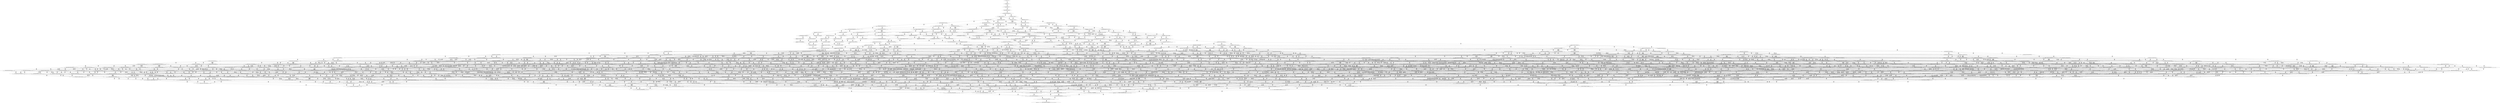 digraph {
	S0[label="S0: [0, 0] [0, 0] [0, 0] [0, 0] \n{}{}"];
	S1[label="S1: [0, 0] [0, 0] [0, 0] [70, 88] \n{T0J0:70-88}{1}"];
	S2[label="S2: [70, 70] [70, 70] [70, 88] [102, 129] \n{T0J1:102-129}{1, 2}"];
	S3[label="S3: [70, 70] [70, 88] [102, 129] [127, 160] \n{T0J1:102-129, T0J2:127-160}{1, 2, 3}"];
	S4[label="S4: [70, 88] [102, 129] [110, 139] [127, 160] \n{T0J1:102-129, T0J2:127-160, T0J8:110-139}{1, 2, 3, 9}"];
	S5[label="S5: [127, 129] [127, 139] [127, 139] [161, 182] \n{T0J3:161-182}{1, 2, 3, 4, 9}"];
	S6[label="S6: [110, 129] [110, 139] [127, 160] [138, 174] \n{T0J9:138-174}{1, 2, 3, 9, 10}"];
	S7[label="S7: [127, 139] [127, 139] [161, 182] [189, 217] \n{T0J3:161-182, T0J7:189-217}{1, 2, 3, 4, 8, 9}"];
	S8[label="S8: [127, 139] [127, 160] [138, 174] [161, 182] \n{T0J3:161-182}{1, 2, 3, 4, 9, 10}"];
	S9[label="S9: [138, 139] [138, 139] [138, 142] [140, 160] \n{T0J10:140-142}{1, 2, 3, 9, 10, 11}"];
	S10[label="S10: [110, 139] [127, 160] [138, 174] [175, 221] \n{T0J13:175-221}{1, 2, 3, 9, 10, 14}"];
	S11[label="S11: [127, 160] [138, 174] [161, 182] [189, 217] \n{T0J3:161-182, T0J7:189-217}{1, 2, 3, 4, 8, 9, 10}"];
	S12[label="S12: [138, 142] [138, 160] [140, 174] [161, 182] \n{T0J3:161-182, T0J10:140-142}{1, 2, 3, 4, 9, 10, 11}"];
	S13[label="S13: [127, 160] [138, 174] [161, 182] [175, 221] \n{T0J3:161-182, T0J13:175-221}{1, 2, 3, 4, 9, 10, 14}"];
	S14[label="S14: [138, 139] [138, 142] [140, 142] [140, 160] \n{T0J10:140-142, T0J11:140-142}{1, 2, 3, 9, 10, 11, 12}"];
	S15[label="S15: [138, 142] [138, 160] [140, 174] [175, 221] \n{T0J10:140-142, T0J13:175-221}{1, 2, 3, 9, 10, 11, 14}"];
	S16[label="S16: [127, 160] [138, 174] [175, 221] [180, 227] \n{T0J13:175-221, T0J16:180-227}{1, 2, 3, 9, 10, 14, 17}"];
	S17[label="S17: [138, 163] [140, 174] [161, 182] [189, 220] \n{T0J3:161-182, T0J7:189-220}{1, 2, 3, 4, 8, 9, 10, 11}"];
	S18[label="S18: [138, 174] [161, 182] [175, 221] [189, 242] \n{T0J3:161-182, T0J7:189-238, T0J13:175-242}{1, 2, 3, 4, 8, 9, 10, 14}"];
	S19[label="S19: [138, 145] [140, 160] [140, 174] [161, 182] \n{T0J3:161-182, T0J11:140-145}{1, 2, 3, 4, 9, 10, 11, 12}"];
	S20[label="S20: [138, 162] [140, 174] [161, 185] [175, 224] \n{T0J3:161-185, T0J13:175-224}{1, 2, 3, 4, 9, 10, 11, 14}"];
	S21[label="S21: [138, 174] [161, 203] [175, 221] [180, 247] \n{T0J3:161-203, T0J13:175-221, T0J16:180-247}{1, 2, 3, 4, 9, 10, 14, 17}"];
	S22[label="S22: [138, 142] [140, 142] [140, 157] [152, 160] \n{T0J10:140-142, T0J11:140-142, T0J12:152-157}{1, 2, 3, 9, 10, 11, 12, 13}"];
	S23[label="S23: [138, 145] [140, 160] [140, 174] [175, 221] \n{T0J11:140-145, T0J13:175-221}{1, 2, 3, 9, 10, 11, 12, 14}"];
	S24[label="S24: [138, 162] [140, 174] [175, 221] [180, 230] \n{T0J13:175-221, T0J16:180-230}{1, 2, 3, 9, 10, 11, 14, 17}"];
	S25[label="S25: [138, 174] [175, 221] [180, 227] [192, 241] \n{T0J13:175-221, T0J16:180-227, T0J20:192-241}{1, 2, 3, 9, 10, 14, 17, 21}"];
	S26[label="S26: [161, 163] [161, 174] [189, 220] [221, 238] \n{T0J4:221-238, T0J7:189-220}{1, 2, 3, 4, 5, 8, 9, 10, 11}"];
	S27[label="S27: [140, 166] [140, 174] [161, 182] [189, 223] \n{T0J7:189-223}{1, 2, 3, 4, 8, 9, 10, 11, 12}"];
	S28[label="S28: [140, 177] [161, 185] [175, 224] [189, 245] \n{T0J7:189-240, T0J13:175-245}{1, 2, 3, 4, 8, 9, 10, 11, 14}"];
	S29[label="S29: [161, 174] [175, 221] [189, 242] [221, 249] \n{T0J4:221-249, T0J7:189-238, T0J13:175-242}{1, 2, 3, 4, 5, 8, 9, 10, 14}"];
	S30[label="S30: [161, 203] [175, 221] [180, 247] [200, 261] \n{T0J7:189-252, T0J13:175-242, T0J16:180-261}{1, 2, 3, 4, 8, 9, 10, 14, 17}"];
	S31[label="S31: [140, 160] [140, 163] [152, 174] [161, 185] \n{T0J3:161-185, T0J12:152-163}{1, 2, 3, 4, 9, 10, 11, 12, 13}"];
	S32[label="S32: [140, 162] [140, 174] [161, 188] [175, 227] \n{T0J3:161-188, T0J13:175-227}{1, 2, 3, 4, 9, 10, 11, 12, 14}"];
	S33[label="S33: [161, 162] [161, 174] [175, 224] [221, 237] \n{T0J4:221-237, T0J13:175-224}{1, 2, 3, 4, 5, 9, 10, 11, 14}"];
	S34[label="S34: [140, 174] [161, 205] [175, 224] [180, 247] \n{T0J3:161-205, T0J13:175-224, T0J16:180-247}{1, 2, 3, 4, 9, 10, 11, 14, 17}"];
	S35[label="S35: [161, 174] [175, 221] [180, 247] [221, 249] \n{T0J4:221-249, T0J13:175-221, T0J16:180-247}{1, 2, 3, 4, 5, 9, 10, 14, 17}"];
	S36[label="S36: [161, 217] [175, 221] [180, 241] [192, 247] \n{T0J3:161-217, T0J13:175-221, T0J16:180-247, T0J20:192-241}{1, 2, 3, 4, 9, 10, 14, 17, 21}"];
	S37[label="S37: [140, 160] [140, 163] [152, 174] [175, 224] \n{T0J12:152-163, T0J13:175-224}{1, 2, 3, 9, 10, 11, 12, 13, 14}"];
	S38[label="S38: [140, 162] [140, 174] [175, 221] [180, 233] \n{T0J13:175-221, T0J16:180-233}{1, 2, 3, 9, 10, 11, 12, 14, 17}"];
	S39[label="S39: [140, 174] [175, 221] [180, 230] [192, 241] \n{T0J13:175-221, T0J16:180-230, T0J20:192-241}{1, 2, 3, 9, 10, 11, 14, 17, 21}"];
	S40[label="S40: [161, 174] [188, 197] [189, 220] [221, 238] \n{T0J4:221-238, T0J5:188-197, T0J7:189-220}{1, 2, 3, 4, 5, 6, 8, 9, 10, 11}"];
	S41[label="S41: [161, 174] [161, 182] [189, 223] [221, 241] \n{T0J4:221-241, T0J7:189-223}{1, 2, 3, 4, 5, 8, 9, 10, 11, 12}"];
	S42[label="S42: [161, 185] [175, 224] [189, 245] [221, 252] \n{T0J4:221-252, T0J7:189-240}{1, 2, 3, 4, 5, 8, 9, 10, 11, 14}"];
	S43[label="S43: [140, 174] [152, 182] [161, 185] [189, 238] \n{T0J7:189-238}{1, 2, 3, 4, 8, 9, 10, 11, 12, 13}"];
	S44[label="S44: [140, 180] [161, 188] [175, 227] [189, 248] \n{T0J7:189-240}{1, 2, 3, 4, 8, 9, 10, 11, 12, 14}"];
	S45[label="S45: [161, 206] [175, 224] [180, 247] [200, 261] \n{}{1, 2, 3, 4, 8, 9, 10, 11, 14, 17}"];
	S46[label="S46: [175, 208] [188, 221] [189, 242] [221, 249] \n{T0J4:221-249, T0J5:188-208, T0J7:189-238, T0J13:175-242}{1, 2, 3, 4, 5, 6, 8, 9, 10, 14}"];
	S47[label="S47: [175, 221] [180, 247] [200, 261] [221, 278] \n{T0J4:221-278}{1, 2, 3, 4, 5, 8, 9, 10, 14, 17}"];
	S48[label="S48: [175, 221] [180, 247] [192, 255] [223, 294] \n{T0J7:189-294}{1, 2, 3, 4, 8, 9, 10, 14, 17, 21}"];
	S49[label="S49: [140, 174] [152, 177] [161, 203] [175, 241] \n{T0J3:161-203, T0J13:175-241}{1, 2, 3, 4, 9, 10, 11, 12, 13, 14}"];
	S50[label="S50: [161, 162] [161, 174] [175, 227] [221, 237] \n{T0J4:221-237, T0J13:175-227}{1, 2, 3, 4, 5, 9, 10, 11, 12, 14}"];
	S51[label="S51: [140, 174] [161, 205] [175, 227] [180, 247] \n{T0J3:161-205, T0J13:175-227, T0J16:180-247}{1, 2, 3, 4, 9, 10, 11, 12, 14, 17}"];
	S52[label="S52: [161, 174] [175, 196] [188, 224] [221, 237] \n{T0J4:221-237, T0J5:188-196, T0J13:175-224}{1, 2, 3, 4, 5, 6, 9, 10, 11, 14}"];
	S53[label="S53: [161, 174] [175, 224] [180, 247] [221, 249] \n{T0J4:221-249, T0J13:175-224, T0J16:180-247}{1, 2, 3, 4, 5, 9, 10, 11, 14, 17}"];
	S54[label="S54: [161, 217] [175, 224] [180, 241] [192, 247] \n{T0J3:161-217, T0J13:175-224, T0J16:180-247, T0J20:192-241}{1, 2, 3, 4, 9, 10, 11, 14, 17, 21}"];
	S55[label="S55: [175, 208] [180, 221] [188, 247] [221, 249] \n{T0J4:221-249, T0J5:188-208, T0J13:175-221, T0J16:180-247}{1, 2, 3, 4, 5, 6, 9, 10, 14, 17}"];
	S56[label="S56: [175, 221] [180, 241] [192, 247] [221, 292] \n{T0J4:221-292}{1, 2, 3, 4, 5, 9, 10, 14, 17, 21}"];
	S57[label="S57: [140, 174] [152, 177] [175, 224] [180, 247] \n{T0J13:175-224, T0J16:180-247}{1, 2, 3, 9, 10, 11, 12, 13, 14, 17}"];
	S58[label="S58: [140, 174] [175, 221] [180, 233] [192, 241] \n{T0J13:175-221, T0J16:180-233, T0J20:192-241}{1, 2, 3, 9, 10, 11, 12, 14, 17, 21}"];
	S59[label="S59: [188, 197] [189, 220] [221, 238] [236, 268] \n{T0J4:221-238, T0J5:188-197, T0J6:236-268, T0J7:189-220}{1, 2, 3, 4, 5, 6, 7, 8, 9, 10, 11}"];
	S60[label="S60: [161, 182] [188, 208] [189, 223] [221, 241] \n{T0J4:221-241, T0J5:188-208, T0J7:189-223}{1, 2, 3, 4, 5, 6, 8, 9, 10, 11, 12}"];
	S61[label="S61: [175, 219] [188, 224] [189, 245] [221, 255] \n{T0J4:221-252}{1, 2, 3, 4, 5, 6, 8, 9, 10, 11, 14}"];
	S62[label="S62: [161, 182] [161, 192] [189, 238] [221, 249] \n{T0J4:221-249, T0J7:189-238}{1, 2, 3, 4, 5, 8, 9, 10, 11, 12, 13}"];
	S63[label="S63: [161, 188] [175, 227] [189, 248] [221, 255] \n{T0J4:221-255, T0J7:189-240}{1, 2, 3, 4, 5, 8, 9, 10, 11, 12, 14}"];
	S64[label="S64: [175, 224] [180, 247] [200, 261] [221, 281] \n{T0J4:221-281}{1, 2, 3, 4, 5, 8, 9, 10, 11, 14, 17}"];
	S65[label="S65: [152, 188] [161, 203] [175, 241] [189, 256] \n{T0J7:189-252}{1, 2, 3, 4, 8, 9, 10, 11, 12, 13, 14}"];
	S66[label="S66: [161, 209] [175, 227] [180, 248] [200, 261] \n{}{1, 2, 3, 4, 8, 9, 10, 11, 12, 14, 17}"];
	S67[label="S67: [175, 224] [180, 247] [192, 255] [223, 294] \n{}{1, 2, 3, 4, 8, 9, 10, 11, 14, 17, 21}"];
	S68[label="S68: [188, 221] [189, 242] [221, 249] [250, 302] \n{T0J4:221-249, T0J6:250-302}{1, 2, 3, 4, 5, 6, 7, 8, 9, 10, 14}"];
	S69[label="S69: [180, 247] [188, 255] [202, 261] [221, 286] \n{T0J4:221-278}{1, 2, 3, 4, 5, 6, 8, 9, 10, 14, 17}"];
	S70[label="S70: [180, 247] [192, 255] [221, 294] [235, 296] \n{T0J4:221-296}{1, 2, 3, 4, 5, 8, 9, 10, 14, 17, 21}"];
	S71[label="S71: [161, 174] [161, 177] [175, 241] [221, 249] \n{T0J4:221-249, T0J13:175-241}{1, 2, 3, 4, 5, 9, 10, 11, 12, 13, 14}"];
	S72[label="S72: [152, 177] [161, 217] [175, 241] [180, 247] \n{T0J3:161-217, T0J13:175-241, T0J16:180-247}{1, 2, 3, 4, 9, 10, 11, 12, 13, 14, 17}"];
	S73[label="S73: [161, 174] [175, 196] [188, 227] [221, 237] \n{T0J4:221-237, T0J5:188-196, T0J13:175-227}{1, 2, 3, 4, 5, 6, 9, 10, 11, 12, 14}"];
	S74[label="S74: [161, 174] [175, 227] [180, 247] [221, 249] \n{T0J4:221-249, T0J13:175-227, T0J16:180-247}{1, 2, 3, 4, 5, 9, 10, 11, 12, 14, 17}"];
	S75[label="S75: [161, 217] [175, 227] [180, 241] [192, 247] \n{T0J3:161-217, T0J13:175-227, T0J16:180-247, T0J20:192-241}{1, 2, 3, 4, 9, 10, 11, 12, 14, 17, 21}"];
	S76[label="S76: [175, 196] [188, 224] [221, 237] [236, 268] \n{T0J4:221-237, T0J5:188-196, T0J6:236-268, T0J13:175-224}{1, 2, 3, 4, 5, 6, 7, 9, 10, 11, 14}"];
	S77[label="S77: [175, 208] [180, 224] [188, 247] [221, 249] \n{T0J4:221-249, T0J5:188-208, T0J13:175-224, T0J16:180-247}{1, 2, 3, 4, 5, 6, 9, 10, 11, 14, 17}"];
	S78[label="S78: [175, 224] [180, 241] [192, 247] [221, 292] \n{T0J4:221-292}{1, 2, 3, 4, 5, 9, 10, 11, 14, 17, 21}"];
	S79[label="S79: [180, 221] [188, 247] [221, 249] [250, 302] \n{T0J4:221-249, T0J6:250-302}{1, 2, 3, 4, 5, 6, 7, 9, 10, 14, 17}"];
	S80[label="S80: [180, 241] [192, 247] [202, 255] [221, 292] \n{T0J4:221-292, T0J5:202-255}{1, 2, 3, 4, 5, 6, 9, 10, 14, 17, 21}"];
	S81[label="S81: [152, 177] [175, 224] [180, 241] [192, 247] \n{T0J13:175-224, T0J16:180-247, T0J20:192-241}{1, 2, 3, 9, 10, 11, 12, 13, 14, 17, 21}"];
	S82[label="S82: [188, 208] [189, 223] [221, 241] [236, 276] \n{T0J4:221-241, T0J6:236-276}{1, 2, 3, 4, 5, 6, 7, 8, 9, 10, 11, 12}"];
	S83[label="S83: [161, 200] [188, 216] [189, 238] [221, 249] \n{T0J4:221-249, T0J5:188-216, T0J7:189-238}{1, 2, 3, 4, 5, 6, 8, 9, 10, 11, 12, 13}"];
	S84[label="S84: [175, 222] [188, 227] [189, 248] [221, 255] \n{T0J4:221-255}{1, 2, 3, 4, 5, 6, 8, 9, 10, 11, 12, 14}"];
	S85[label="S85: [188, 224] [189, 245] [221, 268] [237, 313] \n{T0J4:221-252, T0J6:236-313}{1, 2, 3, 4, 5, 6, 7, 8, 9, 10, 11, 14}"];
	S86[label="S86: [161, 206] [175, 241] [189, 256] [221, 264] \n{T0J4:221-263, T0J7:189-252}{1, 2, 3, 4, 5, 8, 9, 10, 11, 12, 13, 14}"];
	S87[label="S87: [175, 227] [180, 248] [200, 261] [221, 284] \n{T0J4:221-284}{1, 2, 3, 4, 5, 8, 9, 10, 11, 12, 14, 17}"];
	S88[label="S88: [180, 247] [188, 258] [202, 261] [221, 286] \n{}{1, 2, 3, 4, 5, 6, 8, 9, 10, 11, 14, 17}"];
	S89[label="S89: [175, 203] [175, 241] [189, 256] [241, 271] \n{T0J7:189-252, T0J14:241-271}{1, 2, 3, 4, 8, 9, 10, 11, 12, 13, 14, 15}"];
	S90[label="S90: [161, 227] [175, 241] [180, 256] [200, 276] \n{}{1, 2, 3, 4, 8, 9, 10, 11, 12, 13, 14, 17}"];
	S91[label="S91: [175, 227] [180, 248] [192, 255] [223, 294] \n{}{1, 2, 3, 4, 8, 9, 10, 11, 12, 14, 17, 21}"];
	S92[label="S92: [180, 247] [192, 255] [221, 294] [235, 299] \n{T0J4:221-299}{1, 2, 3, 4, 5, 8, 9, 10, 11, 14, 17, 21}"];
	S93[label="S93: [188, 255] [202, 261] [221, 299] [250, 341] \n{T0J6:250-341}{1, 2, 3, 4, 5, 6, 7, 8, 9, 10, 14, 17}"];
	S94[label="S94: [192, 255] [202, 281] [221, 294] [235, 296] \n{}{1, 2, 3, 4, 5, 6, 8, 9, 10, 14, 17, 21}"];
	S95[label="S95: [161, 177] [175, 208] [188, 241] [221, 249] \n{T0J4:221-249, T0J5:188-208, T0J13:175-241}{1, 2, 3, 4, 5, 6, 9, 10, 11, 12, 13, 14}"];
	S96[label="S96: [161, 177] [175, 241] [180, 247] [221, 252] \n{T0J4:221-252, T0J16:180-247}{1, 2, 3, 4, 5, 9, 10, 11, 12, 13, 14, 17}"];
	S97[label="S97: [161, 220] [175, 241] [180, 241] [192, 247] \n{T0J3:161-220, T0J16:180-247, T0J20:192-241}{1, 2, 3, 4, 9, 10, 11, 12, 13, 14, 17, 21}"];
	S98[label="S98: [175, 196] [188, 227] [221, 237] [236, 268] \n{T0J4:221-237, T0J5:188-196, T0J6:236-268, T0J13:175-227}{1, 2, 3, 4, 5, 6, 7, 9, 10, 11, 12, 14}"];
	S99[label="S99: [175, 208] [180, 227] [188, 247] [221, 249] \n{T0J4:221-249, T0J5:188-208, T0J13:175-227, T0J16:180-247}{1, 2, 3, 4, 5, 6, 9, 10, 11, 12, 14, 17}"];
	S100[label="S100: [175, 227] [180, 241] [192, 247] [221, 292] \n{T0J4:221-292}{1, 2, 3, 4, 5, 9, 10, 11, 12, 14, 17, 21}"];
	S101[label="S101: [180, 224] [188, 247] [221, 249] [250, 302] \n{T0J4:221-249, T0J6:250-302}{1, 2, 3, 4, 5, 6, 7, 9, 10, 11, 14, 17}"];
	S102[label="S102: [180, 241] [192, 247] [202, 258] [221, 292] \n{T0J5:202-258}{1, 2, 3, 4, 5, 6, 9, 10, 11, 14, 17, 21}"];
	S103[label="S103: [192, 247] [202, 255] [221, 292] [255, 335] \n{T0J6:255-335}{1, 2, 3, 4, 5, 6, 7, 9, 10, 14, 17, 21}"];
	S104[label="S104: [175, 222] [180, 224] [192, 241] [202, 247] \n{T0J13:175-224, T0J16:180-247, T0J20:192-241, T0J25:202-222}{1, 2, 3, 9, 10, 11, 12, 13, 14, 17, 21, 26}"];
	S105[label="S105: [188, 223] [189, 238] [221, 249] [236, 294] \n{T0J4:221-249, T0J6:236-294}{1, 2, 3, 4, 5, 6, 7, 8, 9, 10, 11, 12, 13}"];
	S106[label="S106: [175, 240] [188, 241] [189, 256] [221, 282] \n{T0J4:221-263}{1, 2, 3, 4, 5, 6, 8, 9, 10, 11, 12, 13, 14}"];
	S107[label="S107: [188, 227] [189, 248] [221, 268] [237, 316] \n{T0J6:236-316}{1, 2, 3, 4, 5, 6, 7, 8, 9, 10, 11, 12, 14}"];
	S108[label="S108: [175, 241] [189, 256] [221, 271] [241, 289] \n{T0J4:221-278, T0J14:241-289}{1, 2, 3, 4, 5, 8, 9, 10, 11, 12, 13, 14, 15}"];
	S109[label="S109: [175, 241] [180, 256] [200, 276] [221, 302] \n{T0J4:221-302}{1, 2, 3, 4, 5, 8, 9, 10, 11, 12, 13, 14, 17}"];
	S110[label="S110: [180, 248] [188, 261] [202, 261] [221, 286] \n{}{1, 2, 3, 4, 5, 6, 8, 9, 10, 11, 12, 14, 17}"];
	S111[label="S111: [188, 258] [202, 261] [221, 302] [250, 341] \n{}{1, 2, 3, 4, 5, 6, 7, 8, 9, 10, 11, 14, 17}"];
	S112[label="S112: [175, 214] [183, 241] [189, 256] [241, 271] \n{T0J14:241-271, T0J15:183-214}{1, 2, 3, 4, 8, 9, 10, 11, 12, 13, 14, 15, 16}"];
	S113[label="S113: [175, 241] [180, 256] [200, 276] [241, 302] \n{T0J14:241-302}{1, 2, 3, 4, 8, 9, 10, 11, 12, 13, 14, 15, 17}"];
	S114[label="S114: [180, 241] [180, 241] [197, 256] [200, 276] \n{T0J17:197-241}{1, 2, 3, 4, 8, 9, 10, 11, 12, 13, 14, 17, 18}"];
	S115[label="S115: [175, 241] [180, 256] [192, 276] [223, 301] \n{}{1, 2, 3, 4, 8, 9, 10, 11, 12, 13, 14, 17, 21}"];
	S116[label="S116: [180, 248] [192, 255] [221, 294] [235, 302] \n{T0J4:221-302}{1, 2, 3, 4, 5, 8, 9, 10, 11, 12, 14, 17, 21}"];
	S117[label="S117: [192, 255] [202, 281] [221, 294] [235, 299] \n{}{1, 2, 3, 4, 5, 6, 8, 9, 10, 11, 14, 17, 21}"];
	S118[label="S118: [202, 281] [221, 294] [235, 325] [255, 349] \n{T0J6:255-349}{1, 2, 3, 4, 5, 6, 7, 8, 9, 10, 14, 17, 21}"];
	S119[label="S119: [175, 208] [188, 241] [221, 249] [236, 271] \n{T0J4:221-249, T0J5:188-208, T0J6:236-271}{1, 2, 3, 4, 5, 6, 7, 9, 10, 11, 12, 13, 14}"];
	S120[label="S120: [175, 211] [180, 241] [188, 247] [221, 252] \n{T0J4:221-252, T0J5:188-211, T0J16:180-247}{1, 2, 3, 4, 5, 6, 9, 10, 11, 12, 13, 14, 17}"];
	S121[label="S121: [175, 241] [180, 241] [192, 247] [221, 295] \n{T0J4:221-295}{1, 2, 3, 4, 5, 9, 10, 11, 12, 13, 14, 17, 21}"];
	S122[label="S122: [180, 227] [188, 247] [221, 249] [250, 302] \n{T0J4:221-249, T0J6:250-302}{1, 2, 3, 4, 5, 6, 7, 9, 10, 11, 12, 14, 17}"];
	S123[label="S123: [180, 241] [192, 247] [202, 261] [221, 292] \n{T0J5:202-261}{1, 2, 3, 4, 5, 6, 9, 10, 11, 12, 14, 17, 21}"];
	S124[label="S124: [192, 247] [202, 258] [221, 292] [255, 335] \n{T0J6:255-335}{1, 2, 3, 4, 5, 6, 7, 9, 10, 11, 14, 17, 21}"];
	S125[label="S125: [180, 224] [192, 241] [202, 247] [209, 265] \n{T0J3:209-265}{1, 2, 3, 4, 9, 10, 11, 12, 13, 14, 17, 21, 26}"];
	S126[label="S126: [188, 245] [189, 256] [221, 294] [237, 334] \n{T0J6:236-334}{1, 2, 3, 4, 5, 6, 7, 8, 9, 10, 11, 12, 13, 14}"];
	S127[label="S127: [188, 256] [189, 271] [221, 282] [241, 323] \n{T0J14:241-323}{1, 2, 3, 4, 5, 6, 8, 9, 10, 11, 12, 13, 14, 15}"];
	S128[label="S128: [180, 261] [188, 275] [202, 282] [221, 328] \n{}{1, 2, 3, 4, 5, 6, 8, 9, 10, 11, 12, 13, 14, 17}"];
	S129[label="S129: [183, 252] [189, 256] [221, 271] [241, 289] \n{T0J14:241-289}{1, 2, 3, 4, 5, 8, 9, 10, 11, 12, 13, 14, 15, 16}"];
	S130[label="S130: [180, 256] [200, 276] [221, 302] [241, 329] \n{T0J14:241-324}{1, 2, 3, 4, 5, 8, 9, 10, 11, 12, 13, 14, 15, 17}"];
	S131[label="S131: [180, 256] [197, 263] [200, 276] [221, 316] \n{}{1, 2, 3, 4, 5, 8, 9, 10, 11, 12, 13, 14, 17, 18}"];
	S132[label="S132: [180, 256] [192, 276] [221, 302] [235, 340] \n{}{1, 2, 3, 4, 5, 8, 9, 10, 11, 12, 13, 14, 17, 21}"];
	S133[label="S133: [188, 261] [202, 261] [221, 302] [250, 342] \n{}{1, 2, 3, 4, 5, 6, 7, 8, 9, 10, 11, 12, 14, 17}"];
	S134[label="S134: [180, 252] [183, 256] [200, 276] [241, 302] \n{T0J14:241-302}{1, 2, 3, 4, 8, 9, 10, 11, 12, 13, 14, 15, 16, 17}"];
	S135[label="S135: [180, 256] [197, 263] [200, 276] [241, 324] \n{T0J14:241-324}{1, 2, 3, 4, 8, 9, 10, 11, 12, 13, 14, 15, 17, 18}"];
	S136[label="S136: [180, 256] [192, 276] [223, 302] [241, 347] \n{T0J14:241-347}{1, 2, 3, 4, 8, 9, 10, 11, 12, 13, 14, 15, 17, 21}"];
	S137[label="S137: [180, 241] [188, 251] [197, 256] [200, 276] \n{T0J18:188-251}{1, 2, 3, 4, 8, 9, 10, 11, 12, 13, 14, 17, 18, 19}"];
	S138[label="S138: [180, 256] [192, 276] [197, 286] [223, 323] \n{}{1, 2, 3, 4, 8, 9, 10, 11, 12, 13, 14, 17, 18, 21}"];
	S139[label="S139: [192, 256] [192, 276] [223, 301] [226, 307] \n{T0J21:226-307}{1, 2, 3, 4, 8, 9, 10, 11, 12, 13, 14, 17, 21, 22}"];
	S140[label="S140: [180, 256] [192, 276] [209, 301] [225, 327] \n{}{1, 2, 3, 4, 8, 9, 10, 11, 12, 13, 14, 17, 21, 26}"];
	S141[label="S141: [192, 258] [202, 282] [221, 294] [235, 319] \n{}{1, 2, 3, 4, 5, 6, 8, 9, 10, 11, 12, 14, 17, 21}"];
	S142[label="S142: [202, 284] [221, 294] [235, 325] [255, 349] \n{}{1, 2, 3, 4, 5, 6, 7, 8, 9, 10, 11, 14, 17, 21}"];
	S143[label="S143: [180, 241] [188, 247] [221, 252] [250, 305] \n{T0J4:221-252, T0J6:250-305}{1, 2, 3, 4, 5, 6, 7, 9, 10, 11, 12, 13, 14, 17}"];
	S144[label="S144: [180, 241] [192, 247] [202, 275] [221, 295] \n{T0J5:202-275}{1, 2, 3, 4, 5, 6, 9, 10, 11, 12, 13, 14, 17, 21}"];
	S145[label="S145: [192, 247] [202, 261] [221, 292] [255, 335] \n{T0J6:255-335}{1, 2, 3, 4, 5, 6, 7, 9, 10, 11, 12, 14, 17, 21}"];
	S146[label="S146: [209, 224] [209, 241] [209, 247] [269, 299] \n{T0J4:269-299}{1, 2, 3, 4, 5, 9, 10, 11, 12, 13, 14, 17, 21, 26}"];
	S147[label="S147: [189, 271] [221, 294] [237, 328] [254, 350] \n{}{1, 2, 3, 4, 5, 6, 7, 8, 9, 10, 11, 12, 13, 14, 15}"];
	S148[label="S148: [188, 275] [202, 294] [221, 333] [250, 355] \n{}{1, 2, 3, 4, 5, 6, 7, 8, 9, 10, 11, 12, 13, 14, 17}"];
	S149[label="S149: [189, 267] [196, 271] [221, 286] [241, 323] \n{}{1, 2, 3, 4, 5, 6, 8, 9, 10, 11, 12, 13, 14, 15, 16}"];
	S150[label="S150: [188, 276] [202, 290] [221, 328] [241, 344] \n{}{1, 2, 3, 4, 5, 6, 8, 9, 10, 11, 12, 13, 14, 15, 17}"];
	S151[label="S151: [188, 275] [197, 282] [202, 290] [221, 328] \n{}{1, 2, 3, 4, 5, 6, 8, 9, 10, 11, 12, 13, 14, 17, 18}"];
	S152[label="S152: [188, 276] [202, 299] [221, 328] [235, 343] \n{}{1, 2, 3, 4, 5, 6, 8, 9, 10, 11, 12, 13, 14, 17, 21}"];
	S153[label="S153: [183, 267] [200, 276] [221, 302] [241, 340] \n{}{1, 2, 3, 4, 5, 8, 9, 10, 11, 12, 13, 14, 15, 16, 17}"];
	S154[label="S154: [197, 276] [200, 278] [221, 324] [241, 339] \n{}{1, 2, 3, 4, 5, 8, 9, 10, 11, 12, 13, 14, 15, 17, 18}"];
	S155[label="S155: [192, 276] [221, 302] [235, 340] [241, 347] \n{}{1, 2, 3, 4, 5, 8, 9, 10, 11, 12, 13, 14, 15, 17, 21}"];
	S156[label="S156: [188, 263] [197, 266] [200, 276] [221, 316] \n{}{1, 2, 3, 4, 5, 8, 9, 10, 11, 12, 13, 14, 17, 18, 19}"];
	S157[label="S157: [192, 276] [197, 286] [221, 323] [235, 340] \n{}{1, 2, 3, 4, 5, 8, 9, 10, 11, 12, 13, 14, 17, 18, 21}"];
	S158[label="S158: [192, 276] [221, 302] [226, 307] [235, 340] \n{}{1, 2, 3, 4, 5, 8, 9, 10, 11, 12, 13, 14, 17, 21, 22}"];
	S159[label="S159: [192, 276] [209, 302] [225, 327] [235, 340] \n{}{1, 2, 3, 4, 5, 8, 9, 10, 11, 12, 13, 14, 17, 21, 26}"];
	S160[label="S160: [183, 263] [197, 274] [200, 276] [241, 324] \n{}{1, 2, 3, 4, 8, 9, 10, 11, 12, 13, 14, 15, 16, 17, 18}"];
	S161[label="S161: [183, 275] [192, 276] [223, 302] [241, 347] \n{}{1, 2, 3, 4, 8, 9, 10, 11, 12, 13, 14, 15, 16, 17, 21}"];
	S162[label="S162: [188, 263] [197, 266] [200, 276] [241, 324] \n{}{1, 2, 3, 4, 8, 9, 10, 11, 12, 13, 14, 15, 17, 18, 19}"];
	S163[label="S163: [192, 276] [197, 286] [223, 324] [241, 347] \n{}{1, 2, 3, 4, 8, 9, 10, 11, 12, 13, 14, 15, 17, 18, 21}"];
	S164[label="S164: [192, 276] [223, 302] [226, 307] [241, 347] \n{}{1, 2, 3, 4, 8, 9, 10, 11, 12, 13, 14, 15, 17, 21, 22}"];
	S165[label="S165: [192, 276] [209, 302] [225, 327] [241, 347] \n{}{1, 2, 3, 4, 8, 9, 10, 11, 12, 13, 14, 15, 17, 21, 26}"];
	S166[label="S166: [188, 251] [197, 256] [200, 276] [221, 293] \n{T0J19:221-293}{1, 2, 3, 4, 8, 9, 10, 11, 12, 13, 14, 17, 18, 19, 20}"];
	S167[label="S167: [188, 274] [192, 276] [197, 286] [223, 323] \n{}{1, 2, 3, 4, 8, 9, 10, 11, 12, 13, 14, 17, 18, 19, 21}"];
	S168[label="S168: [192, 276] [197, 286] [223, 307] [226, 323] \n{}{1, 2, 3, 4, 8, 9, 10, 11, 12, 13, 14, 17, 18, 21, 22}"];
	S169[label="S169: [192, 276] [197, 286] [209, 323] [225, 327] \n{}{1, 2, 3, 4, 8, 9, 10, 11, 12, 13, 14, 17, 18, 21, 26}"];
	S170[label="S170: [192, 267] [194, 276] [223, 301] [226, 307] \n{T0J22:194-267}{1, 2, 3, 4, 8, 9, 10, 11, 12, 13, 14, 17, 21, 22, 23}"];
	S171[label="S171: [192, 276] [209, 301] [225, 307] [226, 327] \n{}{1, 2, 3, 4, 8, 9, 10, 11, 12, 13, 14, 17, 21, 22, 26}"];
	S172[label="S172: [202, 287] [221, 294] [235, 325] [255, 352] \n{}{1, 2, 3, 4, 5, 6, 7, 8, 9, 10, 11, 12, 14, 17, 21}"];
	S173[label="S173: [192, 247] [202, 275] [221, 295] [255, 335] \n{T0J6:255-335}{1, 2, 3, 4, 5, 6, 7, 9, 10, 11, 12, 13, 14, 17, 21}"];
	S174[label="S174: [209, 241] [209, 247] [236, 258] [269, 299] \n{T0J4:269-299, T0J5:236-258}{1, 2, 3, 4, 5, 6, 9, 10, 11, 12, 13, 14, 17, 21, 26}"];
	S175[label="S175: [196, 282] [221, 294] [237, 328] [254, 361] \n{}{1, 2, 3, 4, 5, 6, 7, 8, 9, 10, 11, 12, 13, 14, 15, 16}"];
	S176[label="S176: [202, 294] [221, 333] [241, 355] [254, 370] \n{}{1, 2, 3, 4, 5, 6, 7, 8, 9, 10, 11, 12, 13, 14, 15, 17}"];
	S177[label="S177: [197, 294] [202, 297] [221, 333] [250, 369] \n{}{1, 2, 3, 4, 5, 6, 7, 8, 9, 10, 11, 12, 13, 14, 17, 18}"];
	S178[label="S178: [202, 299] [221, 333] [235, 355] [253, 370] \n{}{1, 2, 3, 4, 5, 6, 7, 8, 9, 10, 11, 12, 13, 14, 17, 21}"];
	S179[label="S179: [196, 276] [202, 301] [221, 328] [241, 352] \n{}{1, 2, 3, 4, 5, 6, 8, 9, 10, 11, 12, 13, 14, 15, 16, 17}"];
	S180[label="S180: [197, 286] [202, 310] [221, 328] [241, 347] \n{}{1, 2, 3, 4, 5, 6, 8, 9, 10, 11, 12, 13, 14, 15, 17, 18}"];
	S181[label="S181: [202, 302] [221, 328] [235, 344] [241, 347] \n{}{1, 2, 3, 4, 5, 6, 8, 9, 10, 11, 12, 13, 14, 15, 17, 21}"];
	S182[label="S182: [196, 274] [197, 282] [202, 297] [221, 328] \n{}{1, 2, 3, 4, 5, 6, 8, 9, 10, 11, 12, 13, 14, 17, 18, 19}"];
	S183[label="S183: [197, 286] [202, 310] [221, 328] [235, 346] \n{}{1, 2, 3, 4, 5, 6, 8, 9, 10, 11, 12, 13, 14, 17, 18, 21}"];
	S184[label="S184: [202, 302] [221, 307] [226, 328] [235, 343] \n{}{1, 2, 3, 4, 5, 6, 8, 9, 10, 11, 12, 13, 14, 17, 21, 22}"];
	S185[label="S185: [202, 302] [219, 327] [225, 328] [235, 343] \n{}{1, 2, 3, 4, 5, 6, 8, 9, 10, 11, 12, 13, 14, 17, 21, 26}"];
	S186[label="S186: [197, 276] [200, 286] [221, 324] [241, 340] \n{}{1, 2, 3, 4, 5, 8, 9, 10, 11, 12, 13, 14, 15, 16, 17, 18}"];
	S187[label="S187: [192, 276] [221, 302] [235, 347] [241, 350] \n{}{1, 2, 3, 4, 5, 8, 9, 10, 11, 12, 13, 14, 15, 16, 17, 21}"];
	S188[label="S188: [197, 274] [200, 278] [221, 324] [241, 346] \n{}{1, 2, 3, 4, 5, 8, 9, 10, 11, 12, 13, 14, 15, 17, 18, 19}"];
	S189[label="S189: [197, 286] [221, 324] [235, 347] [241, 351] \n{}{1, 2, 3, 4, 5, 8, 9, 10, 11, 12, 13, 14, 15, 17, 18, 21}"];
	S190[label="S190: [221, 302] [226, 307] [235, 347] [241, 351] \n{}{1, 2, 3, 4, 5, 8, 9, 10, 11, 12, 13, 14, 15, 17, 21, 22}"];
	S191[label="S191: [209, 302] [225, 327] [235, 347] [242, 351] \n{}{1, 2, 3, 4, 5, 8, 9, 10, 11, 12, 13, 14, 15, 17, 21, 26}"];
	S192[label="S192: [197, 266] [200, 276] [221, 315] [229, 326] \n{}{1, 2, 3, 4, 5, 8, 9, 10, 11, 12, 13, 14, 17, 18, 19, 20}"];
	S193[label="S193: [192, 276] [197, 286] [221, 323] [235, 349] \n{}{1, 2, 3, 4, 5, 8, 9, 10, 11, 12, 13, 14, 17, 18, 19, 21}"];
	S194[label="S194: [197, 286] [221, 307] [226, 323] [235, 351] \n{}{1, 2, 3, 4, 5, 8, 9, 10, 11, 12, 13, 14, 17, 18, 21, 22}"];
	S195[label="S195: [197, 286] [209, 323] [225, 327] [235, 351] \n{}{1, 2, 3, 4, 5, 8, 9, 10, 11, 12, 13, 14, 17, 18, 21, 26}"];
	S196[label="S196: [194, 276] [221, 302] [226, 307] [235, 342] \n{}{1, 2, 3, 4, 5, 8, 9, 10, 11, 12, 13, 14, 17, 21, 22, 23}"];
	S197[label="S197: [209, 302] [225, 307] [226, 327] [235, 351] \n{}{1, 2, 3, 4, 5, 8, 9, 10, 11, 12, 13, 14, 17, 21, 22, 26}"];
	S198[label="S198: [191, 273] [197, 274] [200, 276] [241, 324] \n{}{1, 2, 3, 4, 8, 9, 10, 11, 12, 13, 14, 15, 16, 17, 18, 19}"];
	S199[label="S199: [192, 276] [200, 286] [223, 324] [241, 347] \n{}{1, 2, 3, 4, 8, 9, 10, 11, 12, 13, 14, 15, 16, 17, 18, 21}"];
	S200[label="S200: [192, 276] [223, 302] [226, 307] [241, 347] \n{}{1, 2, 3, 4, 8, 9, 10, 11, 12, 13, 14, 15, 16, 17, 21, 22}"];
	S201[label="S201: [192, 276] [209, 302] [225, 327] [241, 347] \n{}{1, 2, 3, 4, 8, 9, 10, 11, 12, 13, 14, 15, 16, 17, 21, 26}"];
	S202[label="S202: [241, 276] [241, 294] [241, 302] [265, 347] \n{T0J26:265-294}{1, 2, 3, 4, 8, 9, 10, 11, 12, 13, 14, 15, 16, 17, 21, 27}"];
	S203[label="S203: [197, 266] [200, 276] [221, 315] [241, 334] \n{}{1, 2, 3, 4, 8, 9, 10, 11, 12, 13, 14, 15, 17, 18, 19, 20}"];
	S204[label="S204: [192, 276] [197, 286] [223, 324] [241, 347] \n{}{1, 2, 3, 4, 8, 9, 10, 11, 12, 13, 14, 15, 17, 18, 19, 21}"];
	S205[label="S205: [197, 286] [223, 307] [226, 324] [241, 347] \n{}{1, 2, 3, 4, 8, 9, 10, 11, 12, 13, 14, 15, 17, 18, 21, 22}"];
	S206[label="S206: [197, 286] [209, 324] [225, 327] [241, 347] \n{}{1, 2, 3, 4, 8, 9, 10, 11, 12, 13, 14, 15, 17, 18, 21, 26}"];
	S207[label="S207: [194, 276] [223, 302] [226, 307] [241, 347] \n{}{1, 2, 3, 4, 8, 9, 10, 11, 12, 13, 14, 15, 17, 21, 22, 23}"];
	S208[label="S208: [209, 302] [225, 307] [226, 327] [241, 347] \n{}{1, 2, 3, 4, 8, 9, 10, 11, 12, 13, 14, 15, 17, 21, 22, 26}"];
	S209[label="S209: [192, 276] [197, 286] [221, 316] [229, 333] \n{}{1, 2, 3, 4, 8, 9, 10, 11, 12, 13, 14, 17, 18, 19, 20, 21}"];
	S210[label="S210: [192, 276] [197, 286] [223, 307] [226, 323] \n{}{1, 2, 3, 4, 8, 9, 10, 11, 12, 13, 14, 17, 18, 19, 21, 22}"];
	S211[label="S211: [192, 276] [197, 286] [209, 323] [225, 327] \n{}{1, 2, 3, 4, 8, 9, 10, 11, 12, 13, 14, 17, 18, 19, 21, 26}"];
	S212[label="S212: [194, 276] [197, 286] [223, 307] [226, 323] \n{}{1, 2, 3, 4, 8, 9, 10, 11, 12, 13, 14, 17, 18, 21, 22, 23}"];
	S213[label="S213: [197, 286] [209, 307] [225, 323] [226, 327] \n{}{1, 2, 3, 4, 8, 9, 10, 11, 12, 13, 14, 17, 18, 21, 22, 26}"];
	S214[label="S214: [194, 276] [223, 301] [226, 307] [265, 356] \n{T0J23:265-356}{1, 2, 3, 4, 8, 9, 10, 11, 12, 13, 14, 17, 21, 22, 23, 24}"];
	S215[label="S215: [194, 276] [209, 301] [225, 307] [226, 327] \n{}{1, 2, 3, 4, 8, 9, 10, 11, 12, 13, 14, 17, 21, 22, 23, 26}"];
	S216[label="S216: [209, 247] [236, 258] [269, 299] [284, 335] \n{T0J4:269-299, T0J6:284-335}{1, 2, 3, 4, 5, 6, 7, 9, 10, 11, 12, 13, 14, 17, 21, 26}"];
	S217[label="S217: [202, 305] [221, 333] [241, 361] [254, 370] \n{}{1, 2, 3, 4, 5, 6, 7, 8, 9, 10, 11, 12, 13, 14, 15, 16, 17}"];
	S218[label="S218: [202, 316] [221, 333] [241, 369] [254, 380] \n{}{1, 2, 3, 4, 5, 6, 7, 8, 9, 10, 11, 12, 13, 14, 15, 17, 18}"];
	S219[label="S219: [221, 333] [235, 355] [241, 370] [267, 396] \n{}{1, 2, 3, 4, 5, 6, 7, 8, 9, 10, 11, 12, 13, 14, 15, 17, 21}"];
	S220[label="S220: [197, 297] [202, 304] [221, 333] [250, 369] \n{}{1, 2, 3, 4, 5, 6, 7, 8, 9, 10, 11, 12, 13, 14, 17, 18, 19}"];
	S221[label="S221: [202, 326] [221, 333] [235, 369] [253, 380] \n{}{1, 2, 3, 4, 5, 6, 7, 8, 9, 10, 11, 12, 13, 14, 17, 18, 21}"];
	S222[label="S222: [221, 333] [226, 347] [235, 355] [253, 396] \n{}{1, 2, 3, 4, 5, 6, 7, 8, 9, 10, 11, 12, 13, 14, 17, 21, 22}"];
	S223[label="S223: [236, 323] [236, 333] [251, 355] [253, 370] \n{T0J24:251-323}{1, 2, 3, 4, 5, 6, 7, 8, 9, 10, 11, 12, 13, 14, 17, 21, 25}"];
	S224[label="S224: [219, 333] [225, 355] [235, 367] [253, 396] \n{}{1, 2, 3, 4, 5, 6, 7, 8, 9, 10, 11, 12, 13, 14, 17, 21, 26}"];
	S225[label="S225: [200, 286] [205, 310] [221, 328] [241, 352] \n{}{1, 2, 3, 4, 5, 6, 8, 9, 10, 11, 12, 13, 14, 15, 16, 17, 18}"];
	S226[label="S226: [202, 302] [221, 328] [235, 347] [241, 352] \n{}{1, 2, 3, 4, 5, 6, 8, 9, 10, 11, 12, 13, 14, 15, 16, 17, 21}"];
	S227[label="S227: [197, 282] [202, 310] [221, 328] [241, 347] \n{}{1, 2, 3, 4, 5, 6, 8, 9, 10, 11, 12, 13, 14, 15, 17, 18, 19}"];
	S228[label="S228: [202, 320] [221, 328] [235, 347] [241, 351] \n{}{1, 2, 3, 4, 5, 6, 8, 9, 10, 11, 12, 13, 14, 15, 17, 18, 21}"];
	S229[label="S229: [221, 307] [226, 336] [235, 347] [241, 351] \n{}{1, 2, 3, 4, 5, 6, 8, 9, 10, 11, 12, 13, 14, 15, 17, 21, 22}"];
	S230[label="S230: [219, 327] [225, 336] [235, 347] [242, 351] \n{}{1, 2, 3, 4, 5, 6, 8, 9, 10, 11, 12, 13, 14, 15, 17, 21, 26}"];
	S231[label="S231: [197, 282] [202, 300] [221, 316] [229, 328] \n{}{1, 2, 3, 4, 5, 6, 8, 9, 10, 11, 12, 13, 14, 17, 18, 19, 20}"];
	S232[label="S232: [197, 286] [202, 310] [221, 328] [235, 349] \n{}{1, 2, 3, 4, 5, 6, 8, 9, 10, 11, 12, 13, 14, 17, 18, 19, 21}"];
	S233[label="S233: [202, 307] [221, 320] [226, 328] [235, 351] \n{}{1, 2, 3, 4, 5, 6, 8, 9, 10, 11, 12, 13, 14, 17, 18, 21, 22}"];
	S234[label="S234: [202, 320] [219, 327] [225, 328] [235, 351] \n{}{1, 2, 3, 4, 5, 6, 8, 9, 10, 11, 12, 13, 14, 17, 18, 21, 26}"];
	S235[label="S235: [204, 302] [221, 307] [226, 328] [235, 343] \n{}{1, 2, 3, 4, 5, 6, 8, 9, 10, 11, 12, 13, 14, 17, 21, 22, 23}"];
	S236[label="S236: [219, 307] [225, 327] [235, 336] [236, 351] \n{}{1, 2, 3, 4, 5, 6, 8, 9, 10, 11, 12, 13, 14, 17, 21, 22, 26}"];
	S237[label="S237: [197, 275] [200, 286] [221, 324] [241, 348] \n{}{1, 2, 3, 4, 5, 8, 9, 10, 11, 12, 13, 14, 15, 16, 17, 18, 19}"];
	S238[label="S238: [200, 286] [221, 324] [235, 347] [241, 351] \n{}{1, 2, 3, 4, 5, 8, 9, 10, 11, 12, 13, 14, 15, 16, 17, 18, 21}"];
	S239[label="S239: [221, 302] [226, 307] [235, 347] [241, 351] \n{}{1, 2, 3, 4, 5, 8, 9, 10, 11, 12, 13, 14, 15, 16, 17, 21, 22}"];
	S240[label="S240: [209, 302] [225, 327] [235, 347] [242, 351] \n{}{1, 2, 3, 4, 5, 8, 9, 10, 11, 12, 13, 14, 15, 16, 17, 21, 26}"];
	S241[label="S241: [241, 294] [241, 302] [241, 347] [265, 351] \n{}{1, 2, 3, 4, 5, 8, 9, 10, 11, 12, 13, 14, 15, 16, 17, 21, 27}"];
	S242[label="S242: [200, 278] [221, 316] [229, 334] [241, 347] \n{}{1, 2, 3, 4, 5, 8, 9, 10, 11, 12, 13, 14, 15, 17, 18, 19, 20}"];
	S243[label="S243: [197, 286] [221, 324] [235, 347] [241, 351] \n{}{1, 2, 3, 4, 5, 8, 9, 10, 11, 12, 13, 14, 15, 17, 18, 19, 21}"];
	S244[label="S244: [221, 307] [226, 324] [235, 347] [241, 361] \n{}{1, 2, 3, 4, 5, 8, 9, 10, 11, 12, 13, 14, 15, 17, 18, 21, 22}"];
	S245[label="S245: [209, 324] [225, 327] [235, 347] [242, 361] \n{}{1, 2, 3, 4, 5, 8, 9, 10, 11, 12, 13, 14, 15, 17, 18, 21, 26}"];
	S246[label="S246: [221, 302] [226, 307] [235, 347] [241, 351] \n{}{1, 2, 3, 4, 5, 8, 9, 10, 11, 12, 13, 14, 15, 17, 21, 22, 23}"];
	S247[label="S247: [225, 307] [226, 327] [235, 347] [243, 377] \n{}{1, 2, 3, 4, 5, 8, 9, 10, 11, 12, 13, 14, 15, 17, 21, 22, 26}"];
	S248[label="S248: [197, 286] [221, 316] [229, 333] [235, 351] \n{}{1, 2, 3, 4, 5, 8, 9, 10, 11, 12, 13, 14, 17, 18, 19, 20, 21}"];
	S249[label="S249: [197, 286] [221, 307] [226, 323] [235, 351] \n{}{1, 2, 3, 4, 5, 8, 9, 10, 11, 12, 13, 14, 17, 18, 19, 21, 22}"];
	S250[label="S250: [197, 286] [209, 323] [225, 327] [235, 351] \n{}{1, 2, 3, 4, 5, 8, 9, 10, 11, 12, 13, 14, 17, 18, 19, 21, 26}"];
	S251[label="S251: [197, 286] [221, 307] [226, 323] [235, 351] \n{}{1, 2, 3, 4, 5, 8, 9, 10, 11, 12, 13, 14, 17, 18, 21, 22, 23}"];
	S252[label="S252: [209, 307] [225, 323] [226, 327] [235, 361] \n{}{1, 2, 3, 4, 5, 8, 9, 10, 11, 12, 13, 14, 17, 18, 21, 22, 26}"];
	S253[label="S253: [221, 302] [226, 307] [235, 351] [265, 356] \n{}{1, 2, 3, 4, 5, 8, 9, 10, 11, 12, 13, 14, 17, 21, 22, 23, 24}"];
	S254[label="S254: [209, 302] [225, 307] [226, 327] [235, 351] \n{}{1, 2, 3, 4, 5, 8, 9, 10, 11, 12, 13, 14, 17, 21, 22, 23, 26}"];
	S255[label="S255: [197, 275] [200, 276] [221, 316] [241, 334] \n{}{1, 2, 3, 4, 8, 9, 10, 11, 12, 13, 14, 15, 16, 17, 18, 19, 20}"];
	S256[label="S256: [197, 275] [200, 286] [223, 324] [241, 347] \n{}{1, 2, 3, 4, 8, 9, 10, 11, 12, 13, 14, 15, 16, 17, 18, 19, 21}"];
	S257[label="S257: [200, 286] [223, 307] [226, 324] [241, 347] \n{}{1, 2, 3, 4, 8, 9, 10, 11, 12, 13, 14, 15, 16, 17, 18, 21, 22}"];
	S258[label="S258: [200, 286] [209, 324] [225, 327] [241, 347] \n{}{1, 2, 3, 4, 8, 9, 10, 11, 12, 13, 14, 15, 16, 17, 18, 21, 26}"];
	S259[label="S259: [241, 286] [241, 294] [241, 324] [265, 347] \n{T0J26:265-294}{1, 2, 3, 4, 8, 9, 10, 11, 12, 13, 14, 15, 16, 17, 18, 21, 27}"];
	S260[label="S260: [194, 275] [223, 302] [226, 307] [241, 347] \n{}{1, 2, 3, 4, 8, 9, 10, 11, 12, 13, 14, 15, 16, 17, 21, 22, 23}"];
	S261[label="S261: [209, 302] [225, 307] [226, 327] [241, 347] \n{}{1, 2, 3, 4, 8, 9, 10, 11, 12, 13, 14, 15, 16, 17, 21, 22, 26}"];
	S262[label="S262: [241, 294] [241, 302] [241, 307] [265, 347] \n{T0J26:265-294}{1, 2, 3, 4, 8, 9, 10, 11, 12, 13, 14, 15, 16, 17, 21, 22, 27}"];
	S263[label="S263: [241, 294] [241, 302] [241, 327] [265, 347] \n{T0J26:265-294}{1, 2, 3, 4, 8, 9, 10, 11, 12, 13, 14, 15, 16, 17, 21, 26, 27}"];
	S264[label="S264: [197, 286] [221, 316] [229, 334] [241, 347] \n{}{1, 2, 3, 4, 8, 9, 10, 11, 12, 13, 14, 15, 17, 18, 19, 20, 21}"];
	S265[label="S265: [197, 286] [223, 307] [226, 324] [241, 347] \n{}{1, 2, 3, 4, 8, 9, 10, 11, 12, 13, 14, 15, 17, 18, 19, 21, 22}"];
	S266[label="S266: [197, 286] [209, 324] [225, 327] [241, 347] \n{}{1, 2, 3, 4, 8, 9, 10, 11, 12, 13, 14, 15, 17, 18, 19, 21, 26}"];
	S267[label="S267: [197, 286] [223, 307] [226, 324] [241, 347] \n{}{1, 2, 3, 4, 8, 9, 10, 11, 12, 13, 14, 15, 17, 18, 21, 22, 23}"];
	S268[label="S268: [209, 307] [225, 324] [226, 327] [241, 347] \n{}{1, 2, 3, 4, 8, 9, 10, 11, 12, 13, 14, 15, 17, 18, 21, 22, 26}"];
	S269[label="S269: [223, 302] [226, 307] [241, 347] [265, 356] \n{T0J23:265-356}{1, 2, 3, 4, 8, 9, 10, 11, 12, 13, 14, 15, 17, 21, 22, 23, 24}"];
	S270[label="S270: [209, 302] [225, 307] [226, 327] [241, 347] \n{}{1, 2, 3, 4, 8, 9, 10, 11, 12, 13, 14, 15, 17, 21, 22, 23, 26}"];
	S271[label="S271: [197, 286] [221, 307] [226, 316] [229, 333] \n{}{1, 2, 3, 4, 8, 9, 10, 11, 12, 13, 14, 17, 18, 19, 20, 21, 22}"];
	S272[label="S272: [197, 286] [209, 316] [225, 327] [233, 333] \n{}{1, 2, 3, 4, 8, 9, 10, 11, 12, 13, 14, 17, 18, 19, 20, 21, 26}"];
	S273[label="S273: [221, 286] [221, 316] [229, 333] [281, 339] \n{T0J27:281-339}{1, 2, 3, 4, 8, 9, 10, 11, 12, 13, 14, 17, 18, 19, 20, 21, 28}"];
	S274[label="S274: [194, 274] [197, 286] [223, 307] [226, 323] \n{}{1, 2, 3, 4, 8, 9, 10, 11, 12, 13, 14, 17, 18, 19, 21, 22, 23}"];
	S275[label="S275: [197, 286] [209, 307] [225, 323] [226, 327] \n{}{1, 2, 3, 4, 8, 9, 10, 11, 12, 13, 14, 17, 18, 19, 21, 22, 26}"];
	S276[label="S276: [197, 286] [223, 307] [226, 323] [265, 356] \n{T0J23:265-356}{1, 2, 3, 4, 8, 9, 10, 11, 12, 13, 14, 17, 18, 21, 22, 23, 24}"];
	S277[label="S277: [197, 286] [209, 307] [225, 323] [226, 327] \n{}{1, 2, 3, 4, 8, 9, 10, 11, 12, 13, 14, 17, 18, 21, 22, 23, 26}"];
	S278[label="S278: [209, 301] [225, 307] [226, 327] [265, 356] \n{T0J23:265-356}{1, 2, 3, 4, 8, 9, 10, 11, 12, 13, 14, 17, 21, 22, 23, 24, 26}"];
	S279[label="S279: [205, 327] [221, 333] [241, 369] [254, 380] \n{}{1, 2, 3, 4, 5, 6, 7, 8, 9, 10, 11, 12, 13, 14, 15, 16, 17, 18}"];
	S280[label="S280: [221, 344] [235, 361] [241, 370] [267, 396] \n{}{1, 2, 3, 4, 5, 6, 7, 8, 9, 10, 11, 12, 13, 14, 15, 16, 17, 21}"];
	S281[label="S281: [202, 314] [221, 333] [241, 369] [254, 380] \n{}{1, 2, 3, 4, 5, 6, 7, 8, 9, 10, 11, 12, 13, 14, 15, 17, 18, 19}"];
	S282[label="S282: [221, 333] [235, 369] [241, 380] [267, 414] \n{}{1, 2, 3, 4, 5, 6, 7, 8, 9, 10, 11, 12, 13, 14, 15, 17, 18, 21}"];
	S283[label="S283: [226, 347] [235, 355] [241, 396] [267, 416] \n{}{1, 2, 3, 4, 5, 6, 7, 8, 9, 10, 11, 12, 13, 14, 15, 17, 21, 22}"];
	S284[label="S284: [236, 333] [241, 355] [251, 370] [267, 406] \n{}{1, 2, 3, 4, 5, 6, 7, 8, 9, 10, 11, 12, 13, 14, 15, 17, 21, 25}"];
	S285[label="S285: [225, 355] [235, 367] [242, 396] [271, 421] \n{}{1, 2, 3, 4, 5, 6, 7, 8, 9, 10, 11, 12, 13, 14, 15, 17, 21, 26}"];
	S286[label="S286: [202, 304] [221, 333] [229, 349] [250, 376] \n{}{1, 2, 3, 4, 5, 6, 7, 8, 9, 10, 11, 12, 13, 14, 17, 18, 19, 20}"];
	S287[label="S287: [202, 314] [221, 333] [235, 369] [253, 380] \n{}{1, 2, 3, 4, 5, 6, 7, 8, 9, 10, 11, 12, 13, 14, 17, 18, 19, 21}"];
	S288[label="S288: [221, 333] [226, 347] [235, 369] [253, 401] \n{}{1, 2, 3, 4, 5, 6, 7, 8, 9, 10, 11, 12, 13, 14, 17, 18, 21, 22}"];
	S289[label="S289: [236, 326] [236, 333] [251, 369] [253, 380] \n{}{1, 2, 3, 4, 5, 6, 7, 8, 9, 10, 11, 12, 13, 14, 17, 18, 21, 25}"];
	S290[label="S290: [219, 333] [225, 367] [235, 369] [253, 414] \n{}{1, 2, 3, 4, 5, 6, 7, 8, 9, 10, 11, 12, 13, 14, 17, 18, 21, 26}"];
	S291[label="S291: [221, 307] [226, 347] [235, 355] [253, 396] \n{}{1, 2, 3, 4, 5, 6, 7, 8, 9, 10, 11, 12, 13, 14, 17, 21, 22, 23}"];
	S292[label="S292: [236, 333] [236, 347] [251, 355] [253, 396] \n{}{1, 2, 3, 4, 5, 6, 7, 8, 9, 10, 11, 12, 13, 14, 17, 21, 22, 25}"];
	S293[label="S293: [225, 347] [235, 355] [236, 367] [253, 401] \n{}{1, 2, 3, 4, 5, 6, 7, 8, 9, 10, 11, 12, 13, 14, 17, 21, 22, 26}"];
	S294[label="S294: [236, 333] [236, 355] [251, 367] [253, 396] \n{}{1, 2, 3, 4, 5, 6, 7, 8, 9, 10, 11, 12, 13, 14, 17, 21, 25, 26}"];
	S295[label="S295: [251, 327] [251, 333] [253, 355] [269, 370] \n{T0J29:269-327}{1, 2, 3, 4, 5, 6, 7, 8, 9, 10, 11, 12, 13, 14, 17, 21, 25, 30}"];
	S296[label="S296: [200, 286] [205, 310] [221, 328] [241, 352] \n{}{1, 2, 3, 4, 5, 6, 8, 9, 10, 11, 12, 13, 14, 15, 16, 17, 18, 19}"];
	S297[label="S297: [205, 320] [221, 328] [235, 347] [241, 352] \n{}{1, 2, 3, 4, 5, 6, 8, 9, 10, 11, 12, 13, 14, 15, 16, 17, 18, 21}"];
	S298[label="S298: [221, 307] [229, 336] [235, 347] [241, 352] \n{}{1, 2, 3, 4, 5, 6, 8, 9, 10, 11, 12, 13, 14, 15, 16, 17, 21, 22}"];
	S299[label="S299: [221, 327] [227, 336] [235, 347] [242, 352] \n{}{1, 2, 3, 4, 5, 6, 8, 9, 10, 11, 12, 13, 14, 15, 16, 17, 21, 26}"];
	S300[label="S300: [241, 302] [241, 328] [241, 347] [265, 352] \n{}{1, 2, 3, 4, 5, 6, 8, 9, 10, 11, 12, 13, 14, 15, 16, 17, 21, 27}"];
	S301[label="S301: [202, 312] [221, 316] [229, 334] [241, 347] \n{}{1, 2, 3, 4, 5, 6, 8, 9, 10, 11, 12, 13, 14, 15, 17, 18, 19, 20}"];
	S302[label="S302: [202, 320] [221, 328] [235, 347] [241, 351] \n{}{1, 2, 3, 4, 5, 6, 8, 9, 10, 11, 12, 13, 14, 15, 17, 18, 19, 21}"];
	S303[label="S303: [221, 324] [226, 341] [235, 347] [241, 361] \n{}{1, 2, 3, 4, 5, 6, 8, 9, 10, 11, 12, 13, 14, 15, 17, 18, 21, 22}"];
	S304[label="S304: [219, 327] [225, 347] [235, 358] [242, 361] \n{}{1, 2, 3, 4, 5, 6, 8, 9, 10, 11, 12, 13, 14, 15, 17, 18, 21, 26}"];
	S305[label="S305: [221, 307] [226, 336] [235, 347] [241, 351] \n{}{1, 2, 3, 4, 5, 6, 8, 9, 10, 11, 12, 13, 14, 15, 17, 21, 22, 23}"];
	S306[label="S306: [225, 327] [235, 341] [236, 347] [252, 377] \n{}{1, 2, 3, 4, 5, 6, 8, 9, 10, 11, 12, 13, 14, 15, 17, 21, 22, 26}"];
	S307[label="S307: [202, 316] [221, 320] [229, 333] [235, 351] \n{}{1, 2, 3, 4, 5, 6, 8, 9, 10, 11, 12, 13, 14, 17, 18, 19, 20, 21}"];
	S308[label="S308: [202, 307] [221, 320] [226, 328] [235, 351] \n{}{1, 2, 3, 4, 5, 6, 8, 9, 10, 11, 12, 13, 14, 17, 18, 19, 21, 22}"];
	S309[label="S309: [202, 320] [219, 327] [225, 328] [235, 351] \n{}{1, 2, 3, 4, 5, 6, 8, 9, 10, 11, 12, 13, 14, 17, 18, 19, 21, 26}"];
	S310[label="S310: [204, 307] [221, 320] [226, 328] [235, 351] \n{}{1, 2, 3, 4, 5, 6, 8, 9, 10, 11, 12, 13, 14, 17, 18, 21, 22, 23}"];
	S311[label="S311: [219, 323] [225, 327] [235, 341] [236, 361] \n{}{1, 2, 3, 4, 5, 6, 8, 9, 10, 11, 12, 13, 14, 17, 18, 21, 22, 26}"];
	S312[label="S312: [221, 307] [226, 336] [235, 351] [265, 356] \n{}{1, 2, 3, 4, 5, 6, 8, 9, 10, 11, 12, 13, 14, 17, 21, 22, 23, 24}"];
	S313[label="S313: [221, 307] [225, 327] [235, 336] [236, 351] \n{}{1, 2, 3, 4, 5, 6, 8, 9, 10, 11, 12, 13, 14, 17, 21, 22, 23, 26}"];
	S314[label="S314: [200, 286] [221, 316] [229, 334] [241, 350] \n{}{1, 2, 3, 4, 5, 8, 9, 10, 11, 12, 13, 14, 15, 16, 17, 18, 19, 20}"];
	S315[label="S315: [200, 286] [221, 324] [235, 347] [241, 351] \n{}{1, 2, 3, 4, 5, 8, 9, 10, 11, 12, 13, 14, 15, 16, 17, 18, 19, 21}"];
	S316[label="S316: [221, 307] [226, 324] [235, 347] [241, 361] \n{}{1, 2, 3, 4, 5, 8, 9, 10, 11, 12, 13, 14, 15, 16, 17, 18, 21, 22}"];
	S317[label="S317: [209, 324] [225, 327] [235, 347] [242, 361] \n{}{1, 2, 3, 4, 5, 8, 9, 10, 11, 12, 13, 14, 15, 16, 17, 18, 21, 26}"];
	S318[label="S318: [241, 294] [241, 324] [241, 347] [265, 361] \n{}{1, 2, 3, 4, 5, 8, 9, 10, 11, 12, 13, 14, 15, 16, 17, 18, 21, 27}"];
	S319[label="S319: [223, 302] [226, 307] [235, 347] [241, 351] \n{}{1, 2, 3, 4, 5, 8, 9, 10, 11, 12, 13, 14, 15, 16, 17, 21, 22, 23}"];
	S320[label="S320: [225, 307] [226, 327] [235, 347] [243, 377] \n{}{1, 2, 3, 4, 5, 8, 9, 10, 11, 12, 13, 14, 15, 16, 17, 21, 22, 26}"];
	S321[label="S321: [241, 302] [241, 307] [241, 347] [265, 369] \n{}{1, 2, 3, 4, 5, 8, 9, 10, 11, 12, 13, 14, 15, 16, 17, 21, 22, 27}"];
	S322[label="S322: [241, 302] [241, 327] [242, 347] [265, 369] \n{}{1, 2, 3, 4, 5, 8, 9, 10, 11, 12, 13, 14, 15, 16, 17, 21, 26, 27}"];
	S323[label="S323: [221, 316] [229, 334] [235, 347] [241, 361] \n{}{1, 2, 3, 4, 5, 8, 9, 10, 11, 12, 13, 14, 15, 17, 18, 19, 20, 21}"];
	S324[label="S324: [221, 307] [226, 324] [235, 347] [241, 361] \n{}{1, 2, 3, 4, 5, 8, 9, 10, 11, 12, 13, 14, 15, 17, 18, 19, 21, 22}"];
	S325[label="S325: [209, 324] [225, 327] [235, 347] [242, 361] \n{}{1, 2, 3, 4, 5, 8, 9, 10, 11, 12, 13, 14, 15, 17, 18, 19, 21, 26}"];
	S326[label="S326: [221, 307] [226, 324] [235, 347] [241, 361] \n{}{1, 2, 3, 4, 5, 8, 9, 10, 11, 12, 13, 14, 15, 17, 18, 21, 22, 23}"];
	S327[label="S327: [225, 324] [226, 327] [235, 347] [243, 382] \n{}{1, 2, 3, 4, 5, 8, 9, 10, 11, 12, 13, 14, 15, 17, 18, 21, 22, 26}"];
	S328[label="S328: [226, 307] [235, 347] [241, 356] [283, 377] \n{}{1, 2, 3, 4, 5, 8, 9, 10, 11, 12, 13, 14, 15, 17, 21, 22, 23, 24}"];
	S329[label="S329: [225, 307] [226, 327] [235, 347] [243, 377] \n{}{1, 2, 3, 4, 5, 8, 9, 10, 11, 12, 13, 14, 15, 17, 21, 22, 23, 26}"];
	S330[label="S330: [221, 307] [226, 316] [229, 333] [235, 361] \n{}{1, 2, 3, 4, 5, 8, 9, 10, 11, 12, 13, 14, 17, 18, 19, 20, 21, 22}"];
	S331[label="S331: [209, 316] [225, 327] [233, 333] [238, 361] \n{}{1, 2, 3, 4, 5, 8, 9, 10, 11, 12, 13, 14, 17, 18, 19, 20, 21, 26}"];
	S332[label="S332: [221, 316] [229, 333] [235, 339] [281, 361] \n{}{1, 2, 3, 4, 5, 8, 9, 10, 11, 12, 13, 14, 17, 18, 19, 20, 21, 28}"];
	S333[label="S333: [197, 286] [221, 307] [226, 323] [235, 351] \n{}{1, 2, 3, 4, 5, 8, 9, 10, 11, 12, 13, 14, 17, 18, 19, 21, 22, 23}"];
	S334[label="S334: [209, 307] [225, 323] [226, 327] [235, 361] \n{}{1, 2, 3, 4, 5, 8, 9, 10, 11, 12, 13, 14, 17, 18, 19, 21, 22, 26}"];
	S335[label="S335: [221, 307] [226, 323] [235, 356] [265, 361] \n{}{1, 2, 3, 4, 5, 8, 9, 10, 11, 12, 13, 14, 17, 18, 21, 22, 23, 24}"];
	S336[label="S336: [209, 307] [225, 323] [226, 327] [235, 361] \n{}{1, 2, 3, 4, 5, 8, 9, 10, 11, 12, 13, 14, 17, 18, 21, 22, 23, 26}"];
	S337[label="S337: [225, 307] [226, 327] [235, 356] [269, 376] \n{}{1, 2, 3, 4, 5, 8, 9, 10, 11, 12, 13, 14, 17, 21, 22, 23, 24, 26}"];
	S338[label="S338: [200, 286] [221, 316] [229, 334] [241, 347] \n{}{1, 2, 3, 4, 8, 9, 10, 11, 12, 13, 14, 15, 16, 17, 18, 19, 20, 21}"];
	S339[label="S339: [200, 286] [223, 307] [226, 324] [241, 347] \n{}{1, 2, 3, 4, 8, 9, 10, 11, 12, 13, 14, 15, 16, 17, 18, 19, 21, 22}"];
	S340[label="S340: [200, 286] [209, 324] [225, 327] [241, 347] \n{}{1, 2, 3, 4, 8, 9, 10, 11, 12, 13, 14, 15, 16, 17, 18, 19, 21, 26}"];
	S341[label="S341: [241, 286] [241, 294] [241, 324] [265, 347] \n{T0J26:265-294}{1, 2, 3, 4, 8, 9, 10, 11, 12, 13, 14, 15, 16, 17, 18, 19, 21, 27}"];
	S342[label="S342: [202, 286] [223, 307] [226, 324] [241, 347] \n{}{1, 2, 3, 4, 8, 9, 10, 11, 12, 13, 14, 15, 16, 17, 18, 21, 22, 23}"];
	S343[label="S343: [209, 307] [225, 324] [226, 327] [241, 347] \n{}{1, 2, 3, 4, 8, 9, 10, 11, 12, 13, 14, 15, 16, 17, 18, 21, 22, 26}"];
	S344[label="S344: [241, 294] [241, 307] [241, 324] [265, 347] \n{T0J26:265-294}{1, 2, 3, 4, 8, 9, 10, 11, 12, 13, 14, 15, 16, 17, 18, 21, 22, 27}"];
	S345[label="S345: [241, 294] [241, 324] [241, 327] [265, 347] \n{T0J26:265-294}{1, 2, 3, 4, 8, 9, 10, 11, 12, 13, 14, 15, 16, 17, 18, 21, 26, 27}"];
	S346[label="S346: [223, 302] [226, 307] [241, 347] [265, 356] \n{T0J23:265-356}{1, 2, 3, 4, 8, 9, 10, 11, 12, 13, 14, 15, 16, 17, 21, 22, 23, 24}"];
	S347[label="S347: [211, 302] [225, 307] [226, 327] [241, 347] \n{}{1, 2, 3, 4, 8, 9, 10, 11, 12, 13, 14, 15, 16, 17, 21, 22, 23, 26}"];
	S348[label="S348: [241, 294] [241, 302] [241, 307] [265, 347] \n{T0J26:265-294}{1, 2, 3, 4, 8, 9, 10, 11, 12, 13, 14, 15, 16, 17, 21, 22, 23, 27}"];
	S349[label="S349: [241, 302] [241, 307] [241, 327] [265, 347] \n{T0J26:265-294}{1, 2, 3, 4, 8, 9, 10, 11, 12, 13, 14, 15, 16, 17, 21, 22, 26, 27}"];
	S350[label="S350: [221, 307] [226, 316] [229, 334] [241, 347] \n{}{1, 2, 3, 4, 8, 9, 10, 11, 12, 13, 14, 15, 17, 18, 19, 20, 21, 22}"];
	S351[label="S351: [209, 316] [225, 327] [233, 334] [241, 347] \n{}{1, 2, 3, 4, 8, 9, 10, 11, 12, 13, 14, 15, 17, 18, 19, 20, 21, 26}"];
	S352[label="S352: [221, 316] [229, 334] [241, 339] [281, 347] \n{T0J27:281-339}{1, 2, 3, 4, 8, 9, 10, 11, 12, 13, 14, 15, 17, 18, 19, 20, 21, 28}"];
	S353[label="S353: [197, 286] [223, 307] [226, 324] [241, 347] \n{}{1, 2, 3, 4, 8, 9, 10, 11, 12, 13, 14, 15, 17, 18, 19, 21, 22, 23}"];
	S354[label="S354: [209, 307] [225, 324] [226, 327] [241, 347] \n{}{1, 2, 3, 4, 8, 9, 10, 11, 12, 13, 14, 15, 17, 18, 19, 21, 22, 26}"];
	S355[label="S355: [223, 307] [226, 324] [241, 347] [265, 356] \n{T0J23:265-356}{1, 2, 3, 4, 8, 9, 10, 11, 12, 13, 14, 15, 17, 18, 21, 22, 23, 24}"];
	S356[label="S356: [209, 307] [225, 324] [226, 327] [241, 347] \n{}{1, 2, 3, 4, 8, 9, 10, 11, 12, 13, 14, 15, 17, 18, 21, 22, 23, 26}"];
	S357[label="S357: [225, 307] [226, 327] [241, 347] [273, 356] \n{T0J23:265-356}{1, 2, 3, 4, 8, 9, 10, 11, 12, 13, 14, 15, 17, 21, 22, 23, 24, 26}"];
	S358[label="S358: [197, 286] [221, 307] [226, 316] [229, 333] \n{}{1, 2, 3, 4, 8, 9, 10, 11, 12, 13, 14, 17, 18, 19, 20, 21, 22, 23}"];
	S359[label="S359: [209, 307] [225, 316] [226, 327] [233, 333] \n{}{1, 2, 3, 4, 8, 9, 10, 11, 12, 13, 14, 17, 18, 19, 20, 21, 22, 26}"];
	S360[label="S360: [221, 307] [226, 316] [229, 333] [281, 339] \n{T0J27:281-339}{1, 2, 3, 4, 8, 9, 10, 11, 12, 13, 14, 17, 18, 19, 20, 21, 22, 28}"];
	S361[label="S361: [221, 316] [225, 327] [233, 333] [281, 339] \n{T0J27:281-339}{1, 2, 3, 4, 8, 9, 10, 11, 12, 13, 14, 17, 18, 19, 20, 21, 26, 28}"];
	S362[label="S362: [197, 286] [223, 307] [226, 323] [265, 356] \n{T0J23:265-356}{1, 2, 3, 4, 8, 9, 10, 11, 12, 13, 14, 17, 18, 19, 21, 22, 23, 24}"];
	S363[label="S363: [197, 286] [209, 307] [225, 323] [226, 327] \n{}{1, 2, 3, 4, 8, 9, 10, 11, 12, 13, 14, 17, 18, 19, 21, 22, 23, 26}"];
	S364[label="S364: [209, 307] [225, 323] [226, 327] [265, 356] \n{T0J23:265-356}{1, 2, 3, 4, 8, 9, 10, 11, 12, 13, 14, 17, 18, 21, 22, 23, 24, 26}"];
	S365[label="S365: [205, 333] [221, 337] [241, 369] [254, 380] \n{}{1, 2, 3, 4, 5, 6, 7, 8, 9, 10, 11, 12, 13, 14, 15, 16, 17, 18, 19}"];
	S366[label="S366: [221, 361] [235, 369] [241, 380] [267, 414] \n{}{1, 2, 3, 4, 5, 6, 7, 8, 9, 10, 11, 12, 13, 14, 15, 16, 17, 18, 21}"];
	S367[label="S367: [229, 361] [235, 370] [241, 396] [267, 416] \n{}{1, 2, 3, 4, 5, 6, 7, 8, 9, 10, 11, 12, 13, 14, 15, 16, 17, 21, 22}"];
	S368[label="S368: [236, 361] [241, 363] [251, 370] [267, 406] \n{}{1, 2, 3, 4, 5, 6, 7, 8, 9, 10, 11, 12, 13, 14, 15, 16, 17, 21, 25}"];
	S369[label="S369: [227, 366] [235, 370] [242, 396] [271, 421] \n{}{1, 2, 3, 4, 5, 6, 7, 8, 9, 10, 11, 12, 13, 14, 15, 16, 17, 21, 26}"];
	S370[label="S370: [241, 334] [241, 361] [265, 370] [267, 396] \n{}{1, 2, 3, 4, 5, 6, 7, 8, 9, 10, 11, 12, 13, 14, 15, 16, 17, 21, 27}"];
	S371[label="S371: [221, 333] [229, 356] [241, 376] [254, 406] \n{}{1, 2, 3, 4, 5, 6, 7, 8, 9, 10, 11, 12, 13, 14, 15, 17, 18, 19, 20}"];
	S372[label="S372: [221, 333] [235, 369] [241, 380] [267, 414] \n{}{1, 2, 3, 4, 5, 6, 7, 8, 9, 10, 11, 12, 13, 14, 15, 17, 18, 19, 21}"];
	S373[label="S373: [226, 347] [235, 369] [241, 401] [267, 418] \n{}{1, 2, 3, 4, 5, 6, 7, 8, 9, 10, 11, 12, 13, 14, 15, 17, 18, 21, 22}"];
	S374[label="S374: [236, 333] [241, 369] [251, 380] [267, 414] \n{}{1, 2, 3, 4, 5, 6, 7, 8, 9, 10, 11, 12, 13, 14, 15, 17, 18, 21, 25}"];
	S375[label="S375: [225, 367] [235, 369] [242, 414] [271, 421] \n{}{1, 2, 3, 4, 5, 6, 7, 8, 9, 10, 11, 12, 13, 14, 15, 17, 18, 21, 26}"];
	S376[label="S376: [226, 347] [235, 355] [241, 396] [267, 416] \n{}{1, 2, 3, 4, 5, 6, 7, 8, 9, 10, 11, 12, 13, 14, 15, 17, 21, 22, 23}"];
	S377[label="S377: [236, 347] [241, 355] [251, 396] [267, 416] \n{}{1, 2, 3, 4, 5, 6, 7, 8, 9, 10, 11, 12, 13, 14, 15, 17, 21, 22, 25}"];
	S378[label="S378: [235, 355] [236, 367] [252, 401] [271, 430] \n{}{1, 2, 3, 4, 5, 6, 7, 8, 9, 10, 11, 12, 13, 14, 15, 17, 21, 22, 26}"];
	S379[label="S379: [236, 355] [242, 367] [251, 396] [271, 421] \n{}{1, 2, 3, 4, 5, 6, 7, 8, 9, 10, 11, 12, 13, 14, 15, 17, 21, 25, 26}"];
	S380[label="S380: [251, 333] [251, 355] [267, 370] [269, 410] \n{}{1, 2, 3, 4, 5, 6, 7, 8, 9, 10, 11, 12, 13, 14, 15, 17, 21, 25, 30}"];
	S381[label="S381: [221, 333] [229, 356] [235, 376] [253, 410] \n{}{1, 2, 3, 4, 5, 6, 7, 8, 9, 10, 11, 12, 13, 14, 17, 18, 19, 20, 21}"];
	S382[label="S382: [221, 333] [226, 347] [235, 369] [253, 401] \n{}{1, 2, 3, 4, 5, 6, 7, 8, 9, 10, 11, 12, 13, 14, 17, 18, 19, 21, 22}"];
	S383[label="S383: [236, 323] [236, 333] [251, 369] [253, 380] \n{}{1, 2, 3, 4, 5, 6, 7, 8, 9, 10, 11, 12, 13, 14, 17, 18, 19, 21, 25}"];
	S384[label="S384: [219, 333] [225, 367] [235, 369] [253, 414] \n{}{1, 2, 3, 4, 5, 6, 7, 8, 9, 10, 11, 12, 13, 14, 17, 18, 19, 21, 26}"];
	S385[label="S385: [221, 326] [226, 347] [235, 369] [253, 401] \n{}{1, 2, 3, 4, 5, 6, 7, 8, 9, 10, 11, 12, 13, 14, 17, 18, 21, 22, 23}"];
	S386[label="S386: [236, 333] [236, 347] [251, 369] [253, 401] \n{}{1, 2, 3, 4, 5, 6, 7, 8, 9, 10, 11, 12, 13, 14, 17, 18, 21, 22, 25}"];
	S387[label="S387: [225, 347] [235, 367] [236, 369] [253, 417] \n{}{1, 2, 3, 4, 5, 6, 7, 8, 9, 10, 11, 12, 13, 14, 17, 18, 21, 22, 26}"];
	S388[label="S388: [236, 333] [236, 367] [251, 369] [253, 414] \n{}{1, 2, 3, 4, 5, 6, 7, 8, 9, 10, 11, 12, 13, 14, 17, 18, 21, 25, 26}"];
	S389[label="S389: [251, 327] [251, 333] [253, 369] [269, 380] \n{}{1, 2, 3, 4, 5, 6, 7, 8, 9, 10, 11, 12, 13, 14, 17, 18, 21, 25, 30}"];
	S390[label="S390: [226, 347] [235, 355] [253, 396] [294, 401] \n{}{1, 2, 3, 4, 5, 6, 7, 8, 9, 10, 11, 12, 13, 14, 17, 21, 22, 23, 24}"];
	S391[label="S391: [236, 323] [236, 347] [251, 355] [253, 396] \n{}{1, 2, 3, 4, 5, 6, 7, 8, 9, 10, 11, 12, 13, 14, 17, 21, 22, 23, 25}"];
	S392[label="S392: [225, 347] [235, 355] [236, 367] [253, 401] \n{}{1, 2, 3, 4, 5, 6, 7, 8, 9, 10, 11, 12, 13, 14, 17, 21, 22, 23, 26}"];
	S393[label="S393: [236, 347] [236, 355] [251, 367] [253, 401] \n{}{1, 2, 3, 4, 5, 6, 7, 8, 9, 10, 11, 12, 13, 14, 17, 21, 22, 25, 26}"];
	S394[label="S394: [251, 333] [251, 347] [253, 355] [269, 396] \n{}{1, 2, 3, 4, 5, 6, 7, 8, 9, 10, 11, 12, 13, 14, 17, 21, 22, 25, 30}"];
	S395[label="S395: [251, 333] [251, 355] [253, 367] [269, 396] \n{}{1, 2, 3, 4, 5, 6, 7, 8, 9, 10, 11, 12, 13, 14, 17, 21, 25, 26, 30}"];
	S396[label="S396: [205, 316] [221, 320] [229, 334] [241, 352] \n{}{1, 2, 3, 4, 5, 6, 8, 9, 10, 11, 12, 13, 14, 15, 16, 17, 18, 19, 20}"];
	S397[label="S397: [205, 320] [221, 328] [235, 347] [241, 352] \n{}{1, 2, 3, 4, 5, 6, 8, 9, 10, 11, 12, 13, 14, 15, 16, 17, 18, 19, 21}"];
	S398[label="S398: [221, 324] [229, 341] [235, 347] [241, 361] \n{}{1, 2, 3, 4, 5, 6, 8, 9, 10, 11, 12, 13, 14, 15, 16, 17, 18, 21, 22}"];
	S399[label="S399: [221, 327] [227, 347] [235, 358] [242, 361] \n{}{1, 2, 3, 4, 5, 6, 8, 9, 10, 11, 12, 13, 14, 15, 16, 17, 18, 21, 26}"];
	S400[label="S400: [241, 324] [241, 328] [241, 347] [265, 361] \n{}{1, 2, 3, 4, 5, 6, 8, 9, 10, 11, 12, 13, 14, 15, 16, 17, 18, 21, 27}"];
	S401[label="S401: [223, 307] [229, 336] [235, 347] [241, 352] \n{}{1, 2, 3, 4, 5, 6, 8, 9, 10, 11, 12, 13, 14, 15, 16, 17, 21, 22, 23}"];
	S402[label="S402: [226, 327] [235, 341] [236, 347] [252, 377] \n{}{1, 2, 3, 4, 5, 6, 8, 9, 10, 11, 12, 13, 14, 15, 16, 17, 21, 22, 26}"];
	S403[label="S403: [241, 307] [241, 336] [241, 347] [265, 369] \n{}{1, 2, 3, 4, 5, 6, 8, 9, 10, 11, 12, 13, 14, 15, 16, 17, 21, 22, 27}"];
	S404[label="S404: [241, 327] [241, 336] [242, 347] [265, 369] \n{}{1, 2, 3, 4, 5, 6, 8, 9, 10, 11, 12, 13, 14, 15, 16, 17, 21, 26, 27}"];
	S405[label="S405: [221, 334] [229, 347] [235, 350] [243, 361] \n{}{1, 2, 3, 4, 5, 6, 8, 9, 10, 11, 12, 13, 14, 15, 17, 18, 19, 20, 21}"];
	S406[label="S406: [221, 324] [226, 341] [235, 347] [241, 361] \n{}{1, 2, 3, 4, 5, 6, 8, 9, 10, 11, 12, 13, 14, 15, 17, 18, 19, 21, 22}"];
	S407[label="S407: [219, 327] [225, 347] [235, 358] [242, 361] \n{}{1, 2, 3, 4, 5, 6, 8, 9, 10, 11, 12, 13, 14, 15, 17, 18, 19, 21, 26}"];
	S408[label="S408: [221, 324] [226, 341] [235, 347] [241, 361] \n{}{1, 2, 3, 4, 5, 6, 8, 9, 10, 11, 12, 13, 14, 15, 17, 18, 21, 22, 23}"];
	S409[label="S409: [225, 327] [235, 347] [236, 358] [252, 382] \n{}{1, 2, 3, 4, 5, 6, 8, 9, 10, 11, 12, 13, 14, 15, 17, 18, 21, 22, 26}"];
	S410[label="S410: [226, 341] [235, 347] [241, 356] [283, 377] \n{}{1, 2, 3, 4, 5, 6, 8, 9, 10, 11, 12, 13, 14, 15, 17, 21, 22, 23, 24}"];
	S411[label="S411: [225, 327] [235, 341] [236, 347] [252, 377] \n{}{1, 2, 3, 4, 5, 6, 8, 9, 10, 11, 12, 13, 14, 15, 17, 21, 22, 23, 26}"];
	S412[label="S412: [221, 316] [226, 333] [235, 341] [236, 361] \n{}{1, 2, 3, 4, 5, 6, 8, 9, 10, 11, 12, 13, 14, 17, 18, 19, 20, 21, 22}"];
	S413[label="S413: [219, 327] [225, 333] [235, 350] [238, 361] \n{}{1, 2, 3, 4, 5, 6, 8, 9, 10, 11, 12, 13, 14, 17, 18, 19, 20, 21, 26}"];
	S414[label="S414: [221, 333] [229, 339] [235, 350] [281, 361] \n{}{1, 2, 3, 4, 5, 6, 8, 9, 10, 11, 12, 13, 14, 17, 18, 19, 20, 21, 28}"];
	S415[label="S415: [204, 307] [221, 320] [226, 328] [235, 351] \n{}{1, 2, 3, 4, 5, 6, 8, 9, 10, 11, 12, 13, 14, 17, 18, 19, 21, 22, 23}"];
	S416[label="S416: [219, 323] [225, 327] [235, 341] [236, 361] \n{}{1, 2, 3, 4, 5, 6, 8, 9, 10, 11, 12, 13, 14, 17, 18, 19, 21, 22, 26}"];
	S417[label="S417: [221, 323] [226, 341] [235, 356] [265, 361] \n{}{1, 2, 3, 4, 5, 6, 8, 9, 10, 11, 12, 13, 14, 17, 18, 21, 22, 23, 24}"];
	S418[label="S418: [221, 323] [225, 327] [235, 341] [236, 361] \n{}{1, 2, 3, 4, 5, 6, 8, 9, 10, 11, 12, 13, 14, 17, 18, 21, 22, 23, 26}"];
	S419[label="S419: [225, 327] [235, 341] [236, 356] [269, 376] \n{}{1, 2, 3, 4, 5, 6, 8, 9, 10, 11, 12, 13, 14, 17, 21, 22, 23, 24, 26}"];
	S420[label="S420: [221, 316] [229, 334] [235, 347] [241, 361] \n{}{1, 2, 3, 4, 5, 8, 9, 10, 11, 12, 13, 14, 15, 16, 17, 18, 19, 20, 21}"];
	S421[label="S421: [221, 307] [226, 324] [235, 347] [241, 361] \n{}{1, 2, 3, 4, 5, 8, 9, 10, 11, 12, 13, 14, 15, 16, 17, 18, 19, 21, 22}"];
	S422[label="S422: [209, 324] [225, 327] [235, 347] [242, 361] \n{}{1, 2, 3, 4, 5, 8, 9, 10, 11, 12, 13, 14, 15, 16, 17, 18, 19, 21, 26}"];
	S423[label="S423: [241, 294] [241, 324] [241, 347] [265, 361] \n{}{1, 2, 3, 4, 5, 8, 9, 10, 11, 12, 13, 14, 15, 16, 17, 18, 19, 21, 27}"];
	S424[label="S424: [223, 307] [226, 324] [235, 347] [241, 361] \n{}{1, 2, 3, 4, 5, 8, 9, 10, 11, 12, 13, 14, 15, 16, 17, 18, 21, 22, 23}"];
	S425[label="S425: [225, 324] [226, 327] [235, 347] [243, 382] \n{}{1, 2, 3, 4, 5, 8, 9, 10, 11, 12, 13, 14, 15, 16, 17, 18, 21, 22, 26}"];
	S426[label="S426: [241, 307] [241, 324] [241, 347] [265, 369] \n{}{1, 2, 3, 4, 5, 8, 9, 10, 11, 12, 13, 14, 15, 16, 17, 18, 21, 22, 27}"];
	S427[label="S427: [241, 324] [241, 327] [242, 347] [265, 369] \n{}{1, 2, 3, 4, 5, 8, 9, 10, 11, 12, 13, 14, 15, 16, 17, 18, 21, 26, 27}"];
	S428[label="S428: [226, 307] [235, 347] [241, 356] [283, 377] \n{}{1, 2, 3, 4, 5, 8, 9, 10, 11, 12, 13, 14, 15, 16, 17, 21, 22, 23, 24}"];
	S429[label="S429: [225, 307] [226, 327] [235, 347] [243, 377] \n{}{1, 2, 3, 4, 5, 8, 9, 10, 11, 12, 13, 14, 15, 16, 17, 21, 22, 23, 26}"];
	S430[label="S430: [241, 302] [241, 307] [241, 347] [265, 369] \n{}{1, 2, 3, 4, 5, 8, 9, 10, 11, 12, 13, 14, 15, 16, 17, 21, 22, 23, 27}"];
	S431[label="S431: [241, 307] [241, 327] [243, 347] [265, 377] \n{}{1, 2, 3, 4, 5, 8, 9, 10, 11, 12, 13, 14, 15, 16, 17, 21, 22, 26, 27}"];
	S432[label="S432: [226, 316] [229, 334] [235, 347] [255, 382] \n{}{1, 2, 3, 4, 5, 8, 9, 10, 11, 12, 13, 14, 15, 17, 18, 19, 20, 21, 22}"];
	S433[label="S433: [225, 327] [233, 334] [238, 347] [250, 391] \n{}{1, 2, 3, 4, 5, 8, 9, 10, 11, 12, 13, 14, 15, 17, 18, 19, 20, 21, 26}"];
	S434[label="S434: [229, 334] [235, 339] [241, 347] [281, 391] \n{}{1, 2, 3, 4, 5, 8, 9, 10, 11, 12, 13, 14, 15, 17, 18, 19, 20, 21, 28}"];
	S435[label="S435: [221, 307] [226, 324] [235, 347] [241, 361] \n{}{1, 2, 3, 4, 5, 8, 9, 10, 11, 12, 13, 14, 15, 17, 18, 19, 21, 22, 23}"];
	S436[label="S436: [225, 324] [226, 327] [235, 347] [243, 382] \n{}{1, 2, 3, 4, 5, 8, 9, 10, 11, 12, 13, 14, 15, 17, 18, 19, 21, 22, 26}"];
	S437[label="S437: [226, 324] [235, 347] [241, 356] [283, 382] \n{}{1, 2, 3, 4, 5, 8, 9, 10, 11, 12, 13, 14, 15, 17, 18, 21, 22, 23, 24}"];
	S438[label="S438: [225, 324] [226, 327] [235, 347] [243, 382] \n{}{1, 2, 3, 4, 5, 8, 9, 10, 11, 12, 13, 14, 15, 17, 18, 21, 22, 23, 26}"];
	S439[label="S439: [226, 327] [235, 347] [243, 356] [283, 382] \n{}{1, 2, 3, 4, 5, 8, 9, 10, 11, 12, 13, 14, 15, 17, 21, 22, 23, 24, 26}"];
	S440[label="S440: [221, 307] [226, 316] [229, 333] [235, 361] \n{}{1, 2, 3, 4, 5, 8, 9, 10, 11, 12, 13, 14, 17, 18, 19, 20, 21, 22, 23}"];
	S441[label="S441: [225, 316] [226, 327] [233, 333] [243, 382] \n{}{1, 2, 3, 4, 5, 8, 9, 10, 11, 12, 13, 14, 17, 18, 19, 20, 21, 22, 26}"];
	S442[label="S442: [226, 316] [229, 333] [235, 339] [281, 382] \n{}{1, 2, 3, 4, 5, 8, 9, 10, 11, 12, 13, 14, 17, 18, 19, 20, 21, 22, 28}"];
	S443[label="S443: [225, 327] [233, 333] [238, 339] [281, 391] \n{}{1, 2, 3, 4, 5, 8, 9, 10, 11, 12, 13, 14, 17, 18, 19, 20, 21, 26, 28}"];
	S444[label="S444: [221, 307] [226, 323] [235, 356] [265, 361] \n{}{1, 2, 3, 4, 5, 8, 9, 10, 11, 12, 13, 14, 17, 18, 19, 21, 22, 23, 24}"];
	S445[label="S445: [209, 307] [225, 323] [226, 327] [235, 361] \n{}{1, 2, 3, 4, 5, 8, 9, 10, 11, 12, 13, 14, 17, 18, 19, 21, 22, 23, 26}"];
	S446[label="S446: [225, 323] [226, 327] [235, 356] [269, 382] \n{}{1, 2, 3, 4, 5, 8, 9, 10, 11, 12, 13, 14, 17, 18, 21, 22, 23, 24, 26}"];
	S447[label="S447: [221, 307] [226, 316] [229, 334] [241, 347] \n{}{1, 2, 3, 4, 8, 9, 10, 11, 12, 13, 14, 15, 16, 17, 18, 19, 20, 21, 22}"];
	S448[label="S448: [209, 316] [225, 327] [233, 334] [241, 347] \n{}{1, 2, 3, 4, 8, 9, 10, 11, 12, 13, 14, 15, 16, 17, 18, 19, 20, 21, 26}"];
	S449[label="S449: [241, 294] [241, 316] [241, 334] [265, 347] \n{T0J26:265-294}{1, 2, 3, 4, 8, 9, 10, 11, 12, 13, 14, 15, 16, 17, 18, 19, 20, 21, 27}"];
	S450[label="S450: [221, 316] [229, 334] [241, 339] [281, 347] \n{T0J27:281-339}{1, 2, 3, 4, 8, 9, 10, 11, 12, 13, 14, 15, 16, 17, 18, 19, 20, 21, 28}"];
	S451[label="S451: [202, 275] [223, 307] [226, 324] [241, 347] \n{}{1, 2, 3, 4, 8, 9, 10, 11, 12, 13, 14, 15, 16, 17, 18, 19, 21, 22, 23}"];
	S452[label="S452: [209, 307] [225, 324] [226, 327] [241, 347] \n{}{1, 2, 3, 4, 8, 9, 10, 11, 12, 13, 14, 15, 16, 17, 18, 19, 21, 22, 26}"];
	S453[label="S453: [241, 294] [241, 307] [241, 324] [265, 347] \n{T0J26:265-294}{1, 2, 3, 4, 8, 9, 10, 11, 12, 13, 14, 15, 16, 17, 18, 19, 21, 22, 27}"];
	S454[label="S454: [241, 294] [241, 324] [241, 327] [265, 347] \n{T0J26:265-294}{1, 2, 3, 4, 8, 9, 10, 11, 12, 13, 14, 15, 16, 17, 18, 19, 21, 26, 27}"];
	S455[label="S455: [223, 307] [226, 324] [241, 347] [265, 356] \n{T0J23:265-356}{1, 2, 3, 4, 8, 9, 10, 11, 12, 13, 14, 15, 16, 17, 18, 21, 22, 23, 24}"];
	S456[label="S456: [211, 307] [225, 324] [226, 327] [241, 347] \n{}{1, 2, 3, 4, 8, 9, 10, 11, 12, 13, 14, 15, 16, 17, 18, 21, 22, 23, 26}"];
	S457[label="S457: [241, 294] [241, 307] [241, 324] [265, 347] \n{T0J26:265-294}{1, 2, 3, 4, 8, 9, 10, 11, 12, 13, 14, 15, 16, 17, 18, 21, 22, 23, 27}"];
	S458[label="S458: [241, 307] [241, 324] [241, 327] [265, 347] \n{T0J26:265-294}{1, 2, 3, 4, 8, 9, 10, 11, 12, 13, 14, 15, 16, 17, 18, 21, 22, 26, 27}"];
	S459[label="S459: [225, 307] [226, 327] [241, 347] [273, 356] \n{T0J23:265-356}{1, 2, 3, 4, 8, 9, 10, 11, 12, 13, 14, 15, 16, 17, 21, 22, 23, 24, 26}"];
	S460[label="S460: [241, 302] [241, 307] [265, 347] [265, 356] \n{T0J23:265-356, T0J26:265-294}{1, 2, 3, 4, 8, 9, 10, 11, 12, 13, 14, 15, 16, 17, 21, 22, 23, 24, 27}"];
	S461[label="S461: [241, 302] [241, 307] [241, 327] [265, 347] \n{T0J26:265-294}{1, 2, 3, 4, 8, 9, 10, 11, 12, 13, 14, 15, 16, 17, 21, 22, 23, 26, 27}"];
	S462[label="S462: [221, 307] [226, 316] [229, 334] [241, 347] \n{}{1, 2, 3, 4, 8, 9, 10, 11, 12, 13, 14, 15, 17, 18, 19, 20, 21, 22, 23}"];
	S463[label="S463: [225, 316] [226, 327] [233, 334] [243, 347] \n{}{1, 2, 3, 4, 8, 9, 10, 11, 12, 13, 14, 15, 17, 18, 19, 20, 21, 22, 26}"];
	S464[label="S464: [226, 316] [229, 334] [241, 339] [281, 347] \n{T0J27:281-339}{1, 2, 3, 4, 8, 9, 10, 11, 12, 13, 14, 15, 17, 18, 19, 20, 21, 22, 28}"];
	S465[label="S465: [225, 327] [233, 334] [241, 339] [281, 347] \n{T0J27:281-339}{1, 2, 3, 4, 8, 9, 10, 11, 12, 13, 14, 15, 17, 18, 19, 20, 21, 26, 28}"];
	S466[label="S466: [223, 307] [226, 324] [241, 347] [265, 356] \n{T0J23:265-356}{1, 2, 3, 4, 8, 9, 10, 11, 12, 13, 14, 15, 17, 18, 19, 21, 22, 23, 24}"];
	S467[label="S467: [209, 307] [225, 324] [226, 327] [241, 347] \n{}{1, 2, 3, 4, 8, 9, 10, 11, 12, 13, 14, 15, 17, 18, 19, 21, 22, 23, 26}"];
	S468[label="S468: [225, 324] [226, 327] [241, 347] [273, 356] \n{T0J23:265-356}{1, 2, 3, 4, 8, 9, 10, 11, 12, 13, 14, 15, 17, 18, 21, 22, 23, 24, 26}"];
	S469[label="S469: [221, 307] [226, 316] [229, 333] [265, 356] \n{T0J23:265-356}{1, 2, 3, 4, 8, 9, 10, 11, 12, 13, 14, 17, 18, 19, 20, 21, 22, 23, 24}"];
	S470[label="S470: [209, 307] [225, 316] [226, 327] [233, 333] \n{}{1, 2, 3, 4, 8, 9, 10, 11, 12, 13, 14, 17, 18, 19, 20, 21, 22, 23, 26}"];
	S471[label="S471: [221, 307] [226, 316] [229, 333] [281, 339] \n{T0J27:281-339}{1, 2, 3, 4, 8, 9, 10, 11, 12, 13, 14, 17, 18, 19, 20, 21, 22, 23, 28}"];
	S472[label="S472: [225, 316] [226, 327] [233, 333] [281, 339] \n{T0J27:281-339}{1, 2, 3, 4, 8, 9, 10, 11, 12, 13, 14, 17, 18, 19, 20, 21, 22, 26, 28}"];
	S473[label="S473: [209, 307] [225, 323] [226, 327] [265, 356] \n{T0J23:265-356}{1, 2, 3, 4, 8, 9, 10, 11, 12, 13, 14, 17, 18, 19, 21, 22, 23, 24, 26}"];
	S474[label="S474: [221, 344] [229, 369] [241, 380] [254, 410] \n{}{1, 2, 3, 4, 5, 6, 7, 8, 9, 10, 11, 12, 13, 14, 15, 16, 17, 18, 19, 20}"];
	S475[label="S475: [221, 369] [235, 371] [241, 380] [267, 415] \n{}{1, 2, 3, 4, 5, 6, 7, 8, 9, 10, 11, 12, 13, 14, 15, 16, 17, 18, 19, 21}"];
	S476[label="S476: [229, 370] [235, 383] [241, 404] [267, 418] \n{}{1, 2, 3, 4, 5, 6, 7, 8, 9, 10, 11, 12, 13, 14, 15, 16, 17, 18, 21, 22}"];
	S477[label="S477: [236, 369] [241, 380] [251, 383] [267, 414] \n{}{1, 2, 3, 4, 5, 6, 7, 8, 9, 10, 11, 12, 13, 14, 15, 16, 17, 18, 21, 25}"];
	S478[label="S478: [227, 370] [235, 392] [242, 414] [271, 424] \n{}{1, 2, 3, 4, 5, 6, 7, 8, 9, 10, 11, 12, 13, 14, 15, 16, 17, 18, 21, 26}"];
	S479[label="S479: [241, 356] [241, 369] [265, 380] [267, 418] \n{}{1, 2, 3, 4, 5, 6, 7, 8, 9, 10, 11, 12, 13, 14, 15, 16, 17, 18, 21, 27}"];
	S480[label="S480: [229, 364] [235, 370] [241, 396] [267, 416] \n{}{1, 2, 3, 4, 5, 6, 7, 8, 9, 10, 11, 12, 13, 14, 15, 16, 17, 21, 22, 23}"];
	S481[label="S481: [236, 370] [241, 380] [251, 404] [267, 416] \n{}{1, 2, 3, 4, 5, 6, 7, 8, 9, 10, 11, 12, 13, 14, 15, 16, 17, 21, 22, 25}"];
	S482[label="S482: [235, 370] [236, 396] [252, 416] [271, 430] \n{}{1, 2, 3, 4, 5, 6, 7, 8, 9, 10, 11, 12, 13, 14, 15, 16, 17, 21, 22, 26}"];
	S483[label="S483: [241, 361] [241, 370] [265, 396] [267, 416] \n{}{1, 2, 3, 4, 5, 6, 7, 8, 9, 10, 11, 12, 13, 14, 15, 16, 17, 21, 22, 27}"];
	S484[label="S484: [236, 370] [242, 388] [251, 406] [271, 424] \n{}{1, 2, 3, 4, 5, 6, 7, 8, 9, 10, 11, 12, 13, 14, 15, 16, 17, 21, 25, 26}"];
	S485[label="S485: [241, 353] [251, 363] [265, 370] [267, 406] \n{}{1, 2, 3, 4, 5, 6, 7, 8, 9, 10, 11, 12, 13, 14, 15, 16, 17, 21, 25, 27}"];
	S486[label="S486: [251, 344] [251, 363] [267, 370] [269, 410] \n{}{1, 2, 3, 4, 5, 6, 7, 8, 9, 10, 11, 12, 13, 14, 15, 16, 17, 21, 25, 30}"];
	S487[label="S487: [241, 370] [242, 396] [265, 399] [271, 421] \n{}{1, 2, 3, 4, 5, 6, 7, 8, 9, 10, 11, 12, 13, 14, 15, 16, 17, 21, 26, 27}"];
	S488[label="S488: [229, 356] [235, 376] [243, 410] [267, 428] \n{}{1, 2, 3, 4, 5, 6, 7, 8, 9, 10, 11, 12, 13, 14, 15, 17, 18, 19, 20, 21}"];
	S489[label="S489: [226, 347] [235, 369] [241, 401] [267, 418] \n{}{1, 2, 3, 4, 5, 6, 7, 8, 9, 10, 11, 12, 13, 14, 15, 17, 18, 19, 21, 22}"];
	S490[label="S490: [236, 333] [241, 369] [251, 380] [267, 414] \n{}{1, 2, 3, 4, 5, 6, 7, 8, 9, 10, 11, 12, 13, 14, 15, 17, 18, 19, 21, 25}"];
	S491[label="S491: [225, 367] [235, 369] [242, 414] [271, 421] \n{}{1, 2, 3, 4, 5, 6, 7, 8, 9, 10, 11, 12, 13, 14, 15, 17, 18, 19, 21, 26}"];
	S492[label="S492: [226, 347] [235, 369] [241, 401] [267, 418] \n{}{1, 2, 3, 4, 5, 6, 7, 8, 9, 10, 11, 12, 13, 14, 15, 17, 18, 21, 22, 23}"];
	S493[label="S493: [236, 347] [241, 369] [251, 401] [267, 418] \n{}{1, 2, 3, 4, 5, 6, 7, 8, 9, 10, 11, 12, 13, 14, 15, 17, 18, 21, 22, 25}"];
	S494[label="S494: [235, 367] [236, 369] [252, 417] [271, 430] \n{}{1, 2, 3, 4, 5, 6, 7, 8, 9, 10, 11, 12, 13, 14, 15, 17, 18, 21, 22, 26}"];
	S495[label="S495: [236, 367] [242, 369] [251, 414] [271, 421] \n{}{1, 2, 3, 4, 5, 6, 7, 8, 9, 10, 11, 12, 13, 14, 15, 17, 18, 21, 25, 26}"];
	S496[label="S496: [251, 333] [251, 369] [267, 380] [269, 414] \n{}{1, 2, 3, 4, 5, 6, 7, 8, 9, 10, 11, 12, 13, 14, 15, 17, 18, 21, 25, 30}"];
	S497[label="S497: [235, 355] [241, 396] [267, 401] [294, 435] \n{}{1, 2, 3, 4, 5, 6, 7, 8, 9, 10, 11, 12, 13, 14, 15, 17, 21, 22, 23, 24}"];
	S498[label="S498: [236, 347] [241, 355] [251, 396] [267, 416] \n{}{1, 2, 3, 4, 5, 6, 7, 8, 9, 10, 11, 12, 13, 14, 15, 17, 21, 22, 23, 25}"];
	S499[label="S499: [235, 355] [236, 367] [252, 401] [271, 430] \n{}{1, 2, 3, 4, 5, 6, 7, 8, 9, 10, 11, 12, 13, 14, 15, 17, 21, 22, 23, 26}"];
	S500[label="S500: [236, 355] [251, 367] [252, 401] [271, 430] \n{}{1, 2, 3, 4, 5, 6, 7, 8, 9, 10, 11, 12, 13, 14, 15, 17, 21, 22, 25, 26}"];
	S501[label="S501: [251, 347] [251, 355] [267, 396] [269, 416] \n{}{1, 2, 3, 4, 5, 6, 7, 8, 9, 10, 11, 12, 13, 14, 15, 17, 21, 22, 25, 30}"];
	S502[label="S502: [251, 355] [251, 367] [269, 396] [271, 421] \n{}{1, 2, 3, 4, 5, 6, 7, 8, 9, 10, 11, 12, 13, 14, 15, 17, 21, 25, 26, 30}"];
	S503[label="S503: [226, 347] [235, 356] [236, 376] [255, 410] \n{}{1, 2, 3, 4, 5, 6, 7, 8, 9, 10, 11, 12, 13, 14, 17, 18, 19, 20, 21, 22}"];
	S504[label="S504: [236, 333] [236, 356] [251, 376] [253, 410] \n{}{1, 2, 3, 4, 5, 6, 7, 8, 9, 10, 11, 12, 13, 14, 17, 18, 19, 20, 21, 25}"];
	S505[label="S505: [225, 356] [235, 367] [238, 376] [260, 421] \n{}{1, 2, 3, 4, 5, 6, 7, 8, 9, 10, 11, 12, 13, 14, 17, 18, 19, 20, 21, 26}"];
	S506[label="S506: [229, 356] [235, 376] [253, 379] [281, 427] \n{}{1, 2, 3, 4, 5, 6, 7, 8, 9, 10, 11, 12, 13, 14, 17, 18, 19, 20, 21, 28}"];
	S507[label="S507: [221, 320] [226, 347] [235, 369] [253, 401] \n{}{1, 2, 3, 4, 5, 6, 7, 8, 9, 10, 11, 12, 13, 14, 17, 18, 19, 21, 22, 23}"];
	S508[label="S508: [236, 333] [236, 347] [251, 369] [253, 401] \n{}{1, 2, 3, 4, 5, 6, 7, 8, 9, 10, 11, 12, 13, 14, 17, 18, 19, 21, 22, 25}"];
	S509[label="S509: [225, 347] [235, 367] [236, 369] [253, 417] \n{}{1, 2, 3, 4, 5, 6, 7, 8, 9, 10, 11, 12, 13, 14, 17, 18, 19, 21, 22, 26}"];
	S510[label="S510: [236, 333] [236, 367] [251, 369] [253, 414] \n{}{1, 2, 3, 4, 5, 6, 7, 8, 9, 10, 11, 12, 13, 14, 17, 18, 19, 21, 25, 26}"];
	S511[label="S511: [251, 327] [251, 333] [253, 369] [269, 380] \n{}{1, 2, 3, 4, 5, 6, 7, 8, 9, 10, 11, 12, 13, 14, 17, 18, 19, 21, 25, 30}"];
	S512[label="S512: [226, 347] [235, 369] [253, 396] [294, 417] \n{}{1, 2, 3, 4, 5, 6, 7, 8, 9, 10, 11, 12, 13, 14, 17, 18, 21, 22, 23, 24}"];
	S513[label="S513: [236, 326] [236, 347] [251, 369] [253, 401] \n{}{1, 2, 3, 4, 5, 6, 7, 8, 9, 10, 11, 12, 13, 14, 17, 18, 21, 22, 23, 25}"];
	S514[label="S514: [225, 347] [235, 367] [236, 369] [253, 417] \n{}{1, 2, 3, 4, 5, 6, 7, 8, 9, 10, 11, 12, 13, 14, 17, 18, 21, 22, 23, 26}"];
	S515[label="S515: [236, 347] [236, 367] [251, 369] [253, 417] \n{}{1, 2, 3, 4, 5, 6, 7, 8, 9, 10, 11, 12, 13, 14, 17, 18, 21, 22, 25, 26}"];
	S516[label="S516: [251, 333] [251, 347] [253, 369] [269, 401] \n{}{1, 2, 3, 4, 5, 6, 7, 8, 9, 10, 11, 12, 13, 14, 17, 18, 21, 22, 25, 30}"];
	S517[label="S517: [251, 333] [251, 367] [253, 369] [269, 414] \n{}{1, 2, 3, 4, 5, 6, 7, 8, 9, 10, 11, 12, 13, 14, 17, 18, 21, 25, 26, 30}"];
	S518[label="S518: [236, 347] [251, 355] [253, 396] [294, 401] \n{}{1, 2, 3, 4, 5, 6, 7, 8, 9, 10, 11, 12, 13, 14, 17, 21, 22, 23, 24, 25}"];
	S519[label="S519: [235, 355] [236, 367] [253, 396] [294, 421] \n{}{1, 2, 3, 4, 5, 6, 7, 8, 9, 10, 11, 12, 13, 14, 17, 21, 22, 23, 24, 26}"];
	S520[label="S520: [265, 339] [265, 355] [293, 396] [294, 401] \n{T0J28:293-339}{1, 2, 3, 4, 5, 6, 7, 8, 9, 10, 11, 12, 13, 14, 17, 21, 22, 23, 24, 29}"];
	S521[label="S521: [236, 347] [236, 355] [251, 367] [253, 401] \n{}{1, 2, 3, 4, 5, 6, 7, 8, 9, 10, 11, 12, 13, 14, 17, 21, 22, 23, 25, 26}"];
	S522[label="S522: [251, 327] [251, 347] [253, 355] [269, 396] \n{}{1, 2, 3, 4, 5, 6, 7, 8, 9, 10, 11, 12, 13, 14, 17, 21, 22, 23, 25, 30}"];
	S523[label="S523: [251, 347] [251, 355] [253, 367] [269, 401] \n{}{1, 2, 3, 4, 5, 6, 7, 8, 9, 10, 11, 12, 13, 14, 17, 21, 22, 25, 26, 30}"];
	S524[label="S524: [221, 334] [229, 347] [235, 350] [243, 361] \n{}{1, 2, 3, 4, 5, 6, 8, 9, 10, 11, 12, 13, 14, 15, 16, 17, 18, 19, 20, 21}"];
	S525[label="S525: [221, 324] [229, 341] [235, 347] [241, 361] \n{}{1, 2, 3, 4, 5, 6, 8, 9, 10, 11, 12, 13, 14, 15, 16, 17, 18, 19, 21, 22}"];
	S526[label="S526: [221, 327] [227, 347] [235, 358] [242, 361] \n{}{1, 2, 3, 4, 5, 6, 8, 9, 10, 11, 12, 13, 14, 15, 16, 17, 18, 19, 21, 26}"];
	S527[label="S527: [241, 324] [241, 328] [241, 347] [265, 361] \n{}{1, 2, 3, 4, 5, 6, 8, 9, 10, 11, 12, 13, 14, 15, 16, 17, 18, 19, 21, 27}"];
	S528[label="S528: [223, 324] [229, 341] [235, 347] [241, 361] \n{}{1, 2, 3, 4, 5, 6, 8, 9, 10, 11, 12, 13, 14, 15, 16, 17, 18, 21, 22, 23}"];
	S529[label="S529: [226, 327] [235, 347] [236, 358] [252, 382] \n{}{1, 2, 3, 4, 5, 6, 8, 9, 10, 11, 12, 13, 14, 15, 16, 17, 18, 21, 22, 26}"];
	S530[label="S530: [241, 324] [241, 341] [241, 347] [265, 369] \n{}{1, 2, 3, 4, 5, 6, 8, 9, 10, 11, 12, 13, 14, 15, 16, 17, 18, 21, 22, 27}"];
	S531[label="S531: [241, 327] [241, 347] [242, 358] [265, 369] \n{}{1, 2, 3, 4, 5, 6, 8, 9, 10, 11, 12, 13, 14, 15, 16, 17, 18, 21, 26, 27}"];
	S532[label="S532: [229, 341] [235, 347] [241, 356] [283, 377] \n{}{1, 2, 3, 4, 5, 6, 8, 9, 10, 11, 12, 13, 14, 15, 16, 17, 21, 22, 23, 24}"];
	S533[label="S533: [226, 327] [235, 341] [236, 347] [252, 377] \n{}{1, 2, 3, 4, 5, 6, 8, 9, 10, 11, 12, 13, 14, 15, 16, 17, 21, 22, 23, 26}"];
	S534[label="S534: [241, 307] [241, 336] [241, 347] [265, 369] \n{}{1, 2, 3, 4, 5, 6, 8, 9, 10, 11, 12, 13, 14, 15, 16, 17, 21, 22, 23, 27}"];
	S535[label="S535: [241, 327] [241, 341] [252, 347] [265, 377] \n{}{1, 2, 3, 4, 5, 6, 8, 9, 10, 11, 12, 13, 14, 15, 16, 17, 21, 22, 26, 27}"];
	S536[label="S536: [226, 334] [235, 347] [236, 350] [255, 382] \n{}{1, 2, 3, 4, 5, 6, 8, 9, 10, 11, 12, 13, 14, 15, 17, 18, 19, 20, 21, 22}"];
	S537[label="S537: [225, 334] [235, 347] [238, 361] [252, 391] \n{}{1, 2, 3, 4, 5, 6, 8, 9, 10, 11, 12, 13, 14, 15, 17, 18, 19, 20, 21, 26}"];
	S538[label="S538: [229, 339] [235, 347] [243, 368] [281, 391] \n{}{1, 2, 3, 4, 5, 6, 8, 9, 10, 11, 12, 13, 14, 15, 17, 18, 19, 20, 21, 28}"];
	S539[label="S539: [221, 324] [226, 341] [235, 347] [241, 361] \n{}{1, 2, 3, 4, 5, 6, 8, 9, 10, 11, 12, 13, 14, 15, 17, 18, 19, 21, 22, 23}"];
	S540[label="S540: [225, 327] [235, 347] [236, 358] [252, 382] \n{}{1, 2, 3, 4, 5, 6, 8, 9, 10, 11, 12, 13, 14, 15, 17, 18, 19, 21, 22, 26}"];
	S541[label="S541: [226, 347] [235, 356] [241, 358] [283, 382] \n{}{1, 2, 3, 4, 5, 6, 8, 9, 10, 11, 12, 13, 14, 15, 17, 18, 21, 22, 23, 24}"];
	S542[label="S542: [225, 327] [235, 347] [236, 358] [252, 382] \n{}{1, 2, 3, 4, 5, 6, 8, 9, 10, 11, 12, 13, 14, 15, 17, 18, 21, 22, 23, 26}"];
	S543[label="S543: [235, 347] [236, 356] [252, 361] [283, 382] \n{}{1, 2, 3, 4, 5, 6, 8, 9, 10, 11, 12, 13, 14, 15, 17, 21, 22, 23, 24, 26}"];
	S544[label="S544: [221, 316] [226, 333] [235, 341] [236, 361] \n{}{1, 2, 3, 4, 5, 6, 8, 9, 10, 11, 12, 13, 14, 17, 18, 19, 20, 21, 22, 23}"];
	S545[label="S545: [225, 327] [233, 333] [236, 350] [252, 382] \n{}{1, 2, 3, 4, 5, 6, 8, 9, 10, 11, 12, 13, 14, 17, 18, 19, 20, 21, 22, 26}"];
	S546[label="S546: [226, 333] [235, 339] [236, 350] [281, 382] \n{}{1, 2, 3, 4, 5, 6, 8, 9, 10, 11, 12, 13, 14, 17, 18, 19, 20, 21, 22, 28}"];
	S547[label="S547: [225, 333] [235, 339] [238, 361] [281, 391] \n{}{1, 2, 3, 4, 5, 6, 8, 9, 10, 11, 12, 13, 14, 17, 18, 19, 20, 21, 26, 28}"];
	S548[label="S548: [221, 323] [226, 341] [235, 356] [265, 361] \n{}{1, 2, 3, 4, 5, 6, 8, 9, 10, 11, 12, 13, 14, 17, 18, 19, 21, 22, 23, 24}"];
	S549[label="S549: [221, 323] [225, 327] [235, 341] [236, 361] \n{}{1, 2, 3, 4, 5, 6, 8, 9, 10, 11, 12, 13, 14, 17, 18, 19, 21, 22, 23, 26}"];
	S550[label="S550: [225, 327] [235, 356] [236, 357] [269, 382] \n{}{1, 2, 3, 4, 5, 6, 8, 9, 10, 11, 12, 13, 14, 17, 18, 21, 22, 23, 24, 26}"];
	S551[label="S551: [226, 316] [229, 334] [235, 347] [255, 382] \n{}{1, 2, 3, 4, 5, 8, 9, 10, 11, 12, 13, 14, 15, 16, 17, 18, 19, 20, 21, 22}"];
	S552[label="S552: [225, 327] [233, 334] [238, 347] [250, 391] \n{}{1, 2, 3, 4, 5, 8, 9, 10, 11, 12, 13, 14, 15, 16, 17, 18, 19, 20, 21, 26}"];
	S553[label="S553: [241, 316] [241, 334] [241, 347] [265, 369] \n{}{1, 2, 3, 4, 5, 8, 9, 10, 11, 12, 13, 14, 15, 16, 17, 18, 19, 20, 21, 27}"];
	S554[label="S554: [229, 334] [235, 339] [241, 347] [281, 391] \n{}{1, 2, 3, 4, 5, 8, 9, 10, 11, 12, 13, 14, 15, 16, 17, 18, 19, 20, 21, 28}"];
	S555[label="S555: [223, 307] [226, 324] [235, 347] [241, 361] \n{}{1, 2, 3, 4, 5, 8, 9, 10, 11, 12, 13, 14, 15, 16, 17, 18, 19, 21, 22, 23}"];
	S556[label="S556: [225, 324] [226, 327] [235, 347] [243, 382] \n{}{1, 2, 3, 4, 5, 8, 9, 10, 11, 12, 13, 14, 15, 16, 17, 18, 19, 21, 22, 26}"];
	S557[label="S557: [241, 307] [241, 324] [241, 347] [265, 369] \n{}{1, 2, 3, 4, 5, 8, 9, 10, 11, 12, 13, 14, 15, 16, 17, 18, 19, 21, 22, 27}"];
	S558[label="S558: [241, 324] [241, 327] [242, 347] [265, 369] \n{}{1, 2, 3, 4, 5, 8, 9, 10, 11, 12, 13, 14, 15, 16, 17, 18, 19, 21, 26, 27}"];
	S559[label="S559: [226, 324] [235, 347] [241, 356] [283, 382] \n{}{1, 2, 3, 4, 5, 8, 9, 10, 11, 12, 13, 14, 15, 16, 17, 18, 21, 22, 23, 24}"];
	S560[label="S560: [225, 324] [226, 327] [235, 347] [243, 382] \n{}{1, 2, 3, 4, 5, 8, 9, 10, 11, 12, 13, 14, 15, 16, 17, 18, 21, 22, 23, 26}"];
	S561[label="S561: [241, 307] [241, 324] [241, 347] [265, 369] \n{}{1, 2, 3, 4, 5, 8, 9, 10, 11, 12, 13, 14, 15, 16, 17, 18, 21, 22, 23, 27}"];
	S562[label="S562: [241, 324] [241, 327] [243, 347] [265, 382] \n{}{1, 2, 3, 4, 5, 8, 9, 10, 11, 12, 13, 14, 15, 16, 17, 18, 21, 22, 26, 27}"];
	S563[label="S563: [226, 327] [235, 347] [243, 356] [283, 382] \n{}{1, 2, 3, 4, 5, 8, 9, 10, 11, 12, 13, 14, 15, 16, 17, 21, 22, 23, 24, 26}"];
	S564[label="S564: [241, 307] [241, 347] [265, 356] [283, 377] \n{}{1, 2, 3, 4, 5, 8, 9, 10, 11, 12, 13, 14, 15, 16, 17, 21, 22, 23, 24, 27}"];
	S565[label="S565: [241, 307] [241, 327] [243, 347] [265, 377] \n{}{1, 2, 3, 4, 5, 8, 9, 10, 11, 12, 13, 14, 15, 16, 17, 21, 22, 23, 26, 27}"];
	S566[label="S566: [226, 316] [229, 334] [235, 347] [255, 382] \n{}{1, 2, 3, 4, 5, 8, 9, 10, 11, 12, 13, 14, 15, 17, 18, 19, 20, 21, 22, 23}"];
	S567[label="S567: [226, 327] [233, 334] [243, 347] [259, 391] \n{}{1, 2, 3, 4, 5, 8, 9, 10, 11, 12, 13, 14, 15, 17, 18, 19, 20, 21, 22, 26}"];
	S568[label="S568: [229, 334] [235, 339] [255, 347] [281, 391] \n{}{1, 2, 3, 4, 5, 8, 9, 10, 11, 12, 13, 14, 15, 17, 18, 19, 20, 21, 22, 28}"];
	S569[label="S569: [233, 334] [238, 339] [250, 347] [281, 402] \n{}{1, 2, 3, 4, 5, 8, 9, 10, 11, 12, 13, 14, 15, 17, 18, 19, 20, 21, 26, 28}"];
	S570[label="S570: [226, 324] [235, 347] [241, 356] [283, 382] \n{}{1, 2, 3, 4, 5, 8, 9, 10, 11, 12, 13, 14, 15, 17, 18, 19, 21, 22, 23, 24}"];
	S571[label="S571: [225, 324] [226, 327] [235, 347] [243, 382] \n{}{1, 2, 3, 4, 5, 8, 9, 10, 11, 12, 13, 14, 15, 17, 18, 19, 21, 22, 23, 26}"];
	S572[label="S572: [226, 327] [235, 347] [243, 356] [283, 399] \n{}{1, 2, 3, 4, 5, 8, 9, 10, 11, 12, 13, 14, 15, 17, 18, 21, 22, 23, 24, 26}"];
	S573[label="S573: [226, 316] [229, 333] [235, 356] [265, 382] \n{}{1, 2, 3, 4, 5, 8, 9, 10, 11, 12, 13, 14, 17, 18, 19, 20, 21, 22, 23, 24}"];
	S574[label="S574: [225, 316] [226, 327] [233, 333] [243, 382] \n{}{1, 2, 3, 4, 5, 8, 9, 10, 11, 12, 13, 14, 17, 18, 19, 20, 21, 22, 23, 26}"];
	S575[label="S575: [226, 316] [229, 333] [235, 339] [281, 382] \n{}{1, 2, 3, 4, 5, 8, 9, 10, 11, 12, 13, 14, 17, 18, 19, 20, 21, 22, 23, 28}"];
	S576[label="S576: [226, 327] [233, 333] [243, 339] [281, 391] \n{}{1, 2, 3, 4, 5, 8, 9, 10, 11, 12, 13, 14, 17, 18, 19, 20, 21, 22, 26, 28}"];
	S577[label="S577: [225, 323] [226, 327] [235, 356] [269, 382] \n{}{1, 2, 3, 4, 5, 8, 9, 10, 11, 12, 13, 14, 17, 18, 19, 21, 22, 23, 24, 26}"];
	S578[label="S578: [223, 307] [226, 316] [229, 334] [241, 347] \n{}{1, 2, 3, 4, 8, 9, 10, 11, 12, 13, 14, 15, 16, 17, 18, 19, 20, 21, 22, 23}"];
	S579[label="S579: [225, 316] [226, 327] [233, 334] [243, 347] \n{}{1, 2, 3, 4, 8, 9, 10, 11, 12, 13, 14, 15, 16, 17, 18, 19, 20, 21, 22, 26}"];
	S580[label="S580: [241, 307] [241, 316] [241, 334] [265, 347] \n{T0J26:265-294}{1, 2, 3, 4, 8, 9, 10, 11, 12, 13, 14, 15, 16, 17, 18, 19, 20, 21, 22, 27}"];
	S581[label="S581: [226, 316] [229, 334] [241, 339] [281, 347] \n{T0J27:281-339}{1, 2, 3, 4, 8, 9, 10, 11, 12, 13, 14, 15, 16, 17, 18, 19, 20, 21, 22, 28}"];
	S582[label="S582: [241, 316] [241, 327] [241, 334] [265, 347] \n{T0J26:265-294}{1, 2, 3, 4, 8, 9, 10, 11, 12, 13, 14, 15, 16, 17, 18, 19, 20, 21, 26, 27}"];
	S583[label="S583: [225, 327] [233, 334] [241, 339] [281, 347] \n{T0J27:281-339}{1, 2, 3, 4, 8, 9, 10, 11, 12, 13, 14, 15, 16, 17, 18, 19, 20, 21, 26, 28}"];
	S584[label="S584: [241, 316] [241, 334] [265, 339] [281, 347] \n{T0J26:265-294, T0J27:281-339}{1, 2, 3, 4, 8, 9, 10, 11, 12, 13, 14, 15, 16, 17, 18, 19, 20, 21, 27, 28}"];
	S585[label="S585: [223, 307] [226, 324] [241, 347] [265, 356] \n{T0J23:265-356}{1, 2, 3, 4, 8, 9, 10, 11, 12, 13, 14, 15, 16, 17, 18, 19, 21, 22, 23, 24}"];
	S586[label="S586: [211, 307] [225, 324] [226, 327] [241, 347] \n{}{1, 2, 3, 4, 8, 9, 10, 11, 12, 13, 14, 15, 16, 17, 18, 19, 21, 22, 23, 26}"];
	S587[label="S587: [241, 294] [241, 307] [241, 324] [265, 347] \n{T0J26:265-294}{1, 2, 3, 4, 8, 9, 10, 11, 12, 13, 14, 15, 16, 17, 18, 19, 21, 22, 23, 27}"];
	S588[label="S588: [241, 307] [241, 324] [241, 327] [265, 347] \n{T0J26:265-294}{1, 2, 3, 4, 8, 9, 10, 11, 12, 13, 14, 15, 16, 17, 18, 19, 21, 22, 26, 27}"];
	S589[label="S589: [225, 324] [226, 327] [241, 347] [273, 356] \n{T0J23:265-356}{1, 2, 3, 4, 8, 9, 10, 11, 12, 13, 14, 15, 16, 17, 18, 21, 22, 23, 24, 26}"];
	S590[label="S590: [241, 307] [241, 324] [265, 347] [265, 356] \n{T0J23:265-356, T0J26:265-294}{1, 2, 3, 4, 8, 9, 10, 11, 12, 13, 14, 15, 16, 17, 18, 21, 22, 23, 24, 27}"];
	S591[label="S591: [241, 307] [241, 324] [241, 327] [265, 347] \n{T0J26:265-294}{1, 2, 3, 4, 8, 9, 10, 11, 12, 13, 14, 15, 16, 17, 18, 21, 22, 23, 26, 27}"];
	S592[label="S592: [241, 307] [241, 327] [265, 347] [273, 356] \n{T0J23:265-356, T0J26:265-294}{1, 2, 3, 4, 8, 9, 10, 11, 12, 13, 14, 15, 16, 17, 21, 22, 23, 24, 26, 27}"];
	S593[label="S593: [226, 316] [229, 334] [241, 347] [265, 356] \n{T0J23:265-356}{1, 2, 3, 4, 8, 9, 10, 11, 12, 13, 14, 15, 17, 18, 19, 20, 21, 22, 23, 24}"];
	S594[label="S594: [225, 316] [226, 327] [233, 334] [243, 347] \n{}{1, 2, 3, 4, 8, 9, 10, 11, 12, 13, 14, 15, 17, 18, 19, 20, 21, 22, 23, 26}"];
	S595[label="S595: [226, 316] [229, 334] [241, 339] [281, 347] \n{T0J27:281-339}{1, 2, 3, 4, 8, 9, 10, 11, 12, 13, 14, 15, 17, 18, 19, 20, 21, 22, 23, 28}"];
	S596[label="S596: [226, 327] [233, 334] [243, 339] [281, 347] \n{T0J27:281-339}{1, 2, 3, 4, 8, 9, 10, 11, 12, 13, 14, 15, 17, 18, 19, 20, 21, 22, 26, 28}"];
	S597[label="S597: [225, 324] [226, 327] [241, 347] [273, 356] \n{T0J23:265-356}{1, 2, 3, 4, 8, 9, 10, 11, 12, 13, 14, 15, 17, 18, 19, 21, 22, 23, 24, 26}"];
	S598[label="S598: [225, 316] [226, 327] [233, 333] [265, 356] \n{T0J23:265-356}{1, 2, 3, 4, 8, 9, 10, 11, 12, 13, 14, 17, 18, 19, 20, 21, 22, 23, 24, 26}"];
	S599[label="S599: [226, 316] [229, 333] [265, 339] [281, 356] \n{T0J23:265-356, T0J27:281-339}{1, 2, 3, 4, 8, 9, 10, 11, 12, 13, 14, 17, 18, 19, 20, 21, 22, 23, 24, 28}"];
	S600[label="S600: [225, 316] [226, 327] [233, 333] [281, 339] \n{T0J27:281-339}{1, 2, 3, 4, 8, 9, 10, 11, 12, 13, 14, 17, 18, 19, 20, 21, 22, 23, 26, 28}"];
	S601[label="S601: [229, 371] [235, 380] [243, 415] [267, 428] \n{}{1, 2, 3, 4, 5, 6, 7, 8, 9, 10, 11, 12, 13, 14, 15, 16, 17, 18, 19, 20, 21}"];
	S602[label="S602: [229, 380] [235, 383] [241, 412] [267, 418] \n{}{1, 2, 3, 4, 5, 6, 7, 8, 9, 10, 11, 12, 13, 14, 15, 16, 17, 18, 19, 21, 22}"];
	S603[label="S603: [236, 379] [241, 380] [251, 388] [267, 415] \n{}{1, 2, 3, 4, 5, 6, 7, 8, 9, 10, 11, 12, 13, 14, 15, 16, 17, 18, 19, 21, 25}"];
	S604[label="S604: [227, 380] [235, 392] [242, 415] [271, 432] \n{}{1, 2, 3, 4, 5, 6, 7, 8, 9, 10, 11, 12, 13, 14, 15, 16, 17, 18, 19, 21, 26}"];
	S605[label="S605: [241, 366] [241, 371] [265, 380] [267, 418] \n{}{1, 2, 3, 4, 5, 6, 7, 8, 9, 10, 11, 12, 13, 14, 15, 16, 17, 18, 19, 21, 27}"];
	S606[label="S606: [229, 372] [235, 386] [241, 404] [267, 418] \n{}{1, 2, 3, 4, 5, 6, 7, 8, 9, 10, 11, 12, 13, 14, 15, 16, 17, 18, 21, 22, 23}"];
	S607[label="S607: [236, 383] [241, 392] [251, 412] [267, 418] \n{}{1, 2, 3, 4, 5, 6, 7, 8, 9, 10, 11, 12, 13, 14, 15, 16, 17, 18, 21, 22, 25}"];
	S608[label="S608: [235, 392] [236, 412] [252, 418] [271, 432] \n{}{1, 2, 3, 4, 5, 6, 7, 8, 9, 10, 11, 12, 13, 14, 15, 16, 17, 18, 21, 22, 26}"];
	S609[label="S609: [241, 370] [241, 383] [265, 404] [267, 418] \n{}{1, 2, 3, 4, 5, 6, 7, 8, 9, 10, 11, 12, 13, 14, 15, 16, 17, 18, 21, 22, 27}"];
	S610[label="S610: [236, 388] [242, 392] [251, 414] [271, 432] \n{}{1, 2, 3, 4, 5, 6, 7, 8, 9, 10, 11, 12, 13, 14, 15, 16, 17, 18, 21, 25, 26}"];
	S611[label="S611: [241, 369] [251, 380] [265, 383] [267, 418] \n{}{1, 2, 3, 4, 5, 6, 7, 8, 9, 10, 11, 12, 13, 14, 15, 16, 17, 18, 21, 25, 27}"];
	S612[label="S612: [251, 363] [251, 380] [267, 383] [269, 414] \n{}{1, 2, 3, 4, 5, 6, 7, 8, 9, 10, 11, 12, 13, 14, 15, 16, 17, 18, 21, 25, 30}"];
	S613[label="S613: [241, 392] [242, 399] [265, 418] [271, 424] \n{}{1, 2, 3, 4, 5, 6, 7, 8, 9, 10, 11, 12, 13, 14, 15, 16, 17, 18, 21, 26, 27}"];
	S614[label="S614: [235, 370] [241, 396] [267, 416] [294, 456] \n{}{1, 2, 3, 4, 5, 6, 7, 8, 9, 10, 11, 12, 13, 14, 15, 16, 17, 21, 22, 23, 24}"];
	S615[label="S615: [236, 372] [241, 383] [251, 404] [267, 416] \n{}{1, 2, 3, 4, 5, 6, 7, 8, 9, 10, 11, 12, 13, 14, 15, 16, 17, 21, 22, 23, 25}"];
	S616[label="S616: [235, 372] [236, 396] [252, 416] [271, 430] \n{}{1, 2, 3, 4, 5, 6, 7, 8, 9, 10, 11, 12, 13, 14, 15, 16, 17, 21, 22, 23, 26}"];
	S617[label="S617: [241, 364] [241, 370] [265, 396] [267, 416] \n{}{1, 2, 3, 4, 5, 6, 7, 8, 9, 10, 11, 12, 13, 14, 15, 16, 17, 21, 22, 23, 27}"];
	S618[label="S618: [236, 388] [251, 406] [252, 416] [271, 432] \n{}{1, 2, 3, 4, 5, 6, 7, 8, 9, 10, 11, 12, 13, 14, 15, 16, 17, 21, 22, 25, 26}"];
	S619[label="S619: [241, 370] [251, 380] [265, 404] [267, 416] \n{}{1, 2, 3, 4, 5, 6, 7, 8, 9, 10, 11, 12, 13, 14, 15, 16, 17, 21, 22, 25, 27}"];
	S620[label="S620: [251, 363] [251, 380] [267, 404] [269, 416] \n{}{1, 2, 3, 4, 5, 6, 7, 8, 9, 10, 11, 12, 13, 14, 15, 16, 17, 21, 22, 25, 30}"];
	S621[label="S621: [241, 396] [252, 399] [265, 416] [271, 430] \n{}{1, 2, 3, 4, 5, 6, 7, 8, 9, 10, 11, 12, 13, 14, 15, 16, 17, 21, 22, 26, 27}"];
	S622[label="S622: [242, 388] [251, 399] [265, 406] [271, 424] \n{}{1, 2, 3, 4, 5, 6, 7, 8, 9, 10, 11, 12, 13, 14, 15, 16, 17, 21, 25, 26, 27}"];
	S623[label="S623: [251, 388] [251, 392] [269, 407] [271, 424] \n{}{1, 2, 3, 4, 5, 6, 7, 8, 9, 10, 11, 12, 13, 14, 15, 16, 17, 21, 25, 26, 30}"];
	S624[label="S624: [251, 334] [265, 363] [267, 370] [269, 410] \n{}{1, 2, 3, 4, 5, 6, 7, 8, 9, 10, 11, 12, 13, 14, 15, 16, 17, 21, 25, 27, 30}"];
	S625[label="S625: [235, 356] [236, 376] [255, 410] [267, 430] \n{}{1, 2, 3, 4, 5, 6, 7, 8, 9, 10, 11, 12, 13, 14, 15, 17, 18, 19, 20, 21, 22}"];
	S626[label="S626: [236, 356] [243, 376] [251, 410] [267, 428] \n{}{1, 2, 3, 4, 5, 6, 7, 8, 9, 10, 11, 12, 13, 14, 15, 17, 18, 19, 20, 21, 25}"];
	S627[label="S627: [235, 367] [238, 376] [252, 421] [271, 439] \n{}{1, 2, 3, 4, 5, 6, 7, 8, 9, 10, 11, 12, 13, 14, 15, 17, 18, 19, 20, 21, 26}"];
	S628[label="S628: [235, 376] [243, 379] [267, 427] [289, 439] \n{}{1, 2, 3, 4, 5, 6, 7, 8, 9, 10, 11, 12, 13, 14, 15, 17, 18, 19, 20, 21, 28}"];
	S629[label="S629: [226, 347] [235, 369] [241, 401] [267, 418] \n{}{1, 2, 3, 4, 5, 6, 7, 8, 9, 10, 11, 12, 13, 14, 15, 17, 18, 19, 21, 22, 23}"];
	S630[label="S630: [236, 347] [241, 369] [251, 401] [267, 418] \n{}{1, 2, 3, 4, 5, 6, 7, 8, 9, 10, 11, 12, 13, 14, 15, 17, 18, 19, 21, 22, 25}"];
	S631[label="S631: [235, 367] [236, 369] [252, 417] [271, 430] \n{}{1, 2, 3, 4, 5, 6, 7, 8, 9, 10, 11, 12, 13, 14, 15, 17, 18, 19, 21, 22, 26}"];
	S632[label="S632: [236, 367] [242, 369] [251, 414] [271, 421] \n{}{1, 2, 3, 4, 5, 6, 7, 8, 9, 10, 11, 12, 13, 14, 15, 17, 18, 19, 21, 25, 26}"];
	S633[label="S633: [251, 333] [251, 369] [267, 380] [269, 414] \n{}{1, 2, 3, 4, 5, 6, 7, 8, 9, 10, 11, 12, 13, 14, 15, 17, 18, 19, 21, 25, 30}"];
	S634[label="S634: [235, 369] [241, 396] [267, 417] [294, 441] \n{}{1, 2, 3, 4, 5, 6, 7, 8, 9, 10, 11, 12, 13, 14, 15, 17, 18, 21, 22, 23, 24}"];
	S635[label="S635: [236, 347] [241, 369] [251, 401] [267, 418] \n{}{1, 2, 3, 4, 5, 6, 7, 8, 9, 10, 11, 12, 13, 14, 15, 17, 18, 21, 22, 23, 25}"];
	S636[label="S636: [235, 367] [236, 369] [252, 417] [271, 430] \n{}{1, 2, 3, 4, 5, 6, 7, 8, 9, 10, 11, 12, 13, 14, 15, 17, 18, 21, 22, 23, 26}"];
	S637[label="S637: [236, 367] [251, 369] [252, 417] [271, 430] \n{}{1, 2, 3, 4, 5, 6, 7, 8, 9, 10, 11, 12, 13, 14, 15, 17, 18, 21, 22, 25, 26}"];
	S638[label="S638: [251, 347] [251, 369] [267, 401] [269, 418] \n{}{1, 2, 3, 4, 5, 6, 7, 8, 9, 10, 11, 12, 13, 14, 15, 17, 18, 21, 22, 25, 30}"];
	S639[label="S639: [251, 367] [251, 369] [269, 414] [271, 421] \n{}{1, 2, 3, 4, 5, 6, 7, 8, 9, 10, 11, 12, 13, 14, 15, 17, 18, 21, 25, 26, 30}"];
	S640[label="S640: [241, 355] [251, 396] [267, 401] [294, 435] \n{}{1, 2, 3, 4, 5, 6, 7, 8, 9, 10, 11, 12, 13, 14, 15, 17, 21, 22, 23, 24, 25}"];
	S641[label="S641: [236, 367] [252, 396] [271, 421] [294, 441] \n{}{1, 2, 3, 4, 5, 6, 7, 8, 9, 10, 11, 12, 13, 14, 15, 17, 21, 22, 23, 24, 26}"];
	S642[label="S642: [265, 355] [267, 396] [293, 401] [294, 435] \n{}{1, 2, 3, 4, 5, 6, 7, 8, 9, 10, 11, 12, 13, 14, 15, 17, 21, 22, 23, 24, 29}"];
	S643[label="S643: [236, 355] [251, 367] [252, 401] [271, 430] \n{}{1, 2, 3, 4, 5, 6, 7, 8, 9, 10, 11, 12, 13, 14, 15, 17, 21, 22, 23, 25, 26}"];
	S644[label="S644: [251, 347] [251, 355] [267, 396] [269, 416] \n{}{1, 2, 3, 4, 5, 6, 7, 8, 9, 10, 11, 12, 13, 14, 15, 17, 21, 22, 23, 25, 30}"];
	S645[label="S645: [251, 355] [252, 367] [269, 401] [271, 430] \n{}{1, 2, 3, 4, 5, 6, 7, 8, 9, 10, 11, 12, 13, 14, 15, 17, 21, 22, 25, 26, 30}"];
	S646[label="S646: [226, 347] [235, 356] [236, 376] [255, 410] \n{}{1, 2, 3, 4, 5, 6, 7, 8, 9, 10, 11, 12, 13, 14, 17, 18, 19, 20, 21, 22, 23}"];
	S647[label="S647: [236, 347] [236, 356] [251, 376] [255, 410] \n{}{1, 2, 3, 4, 5, 6, 7, 8, 9, 10, 11, 12, 13, 14, 17, 18, 19, 20, 21, 22, 25}"];
	S648[label="S648: [233, 356] [236, 367] [252, 382] [260, 421] \n{}{1, 2, 3, 4, 5, 6, 7, 8, 9, 10, 11, 12, 13, 14, 17, 18, 19, 20, 21, 22, 26}"];
	S649[label="S649: [235, 356] [236, 376] [255, 382] [281, 427] \n{}{1, 2, 3, 4, 5, 6, 7, 8, 9, 10, 11, 12, 13, 14, 17, 18, 19, 20, 21, 22, 28}"];
	S650[label="S650: [236, 356] [238, 367] [251, 376] [260, 421] \n{}{1, 2, 3, 4, 5, 6, 7, 8, 9, 10, 11, 12, 13, 14, 17, 18, 19, 20, 21, 25, 26}"];
	S651[label="S651: [236, 356] [251, 376] [253, 379] [281, 427] \n{}{1, 2, 3, 4, 5, 6, 7, 8, 9, 10, 11, 12, 13, 14, 17, 18, 19, 20, 21, 25, 28}"];
	S652[label="S652: [251, 333] [251, 356] [253, 376] [269, 410] \n{}{1, 2, 3, 4, 5, 6, 7, 8, 9, 10, 11, 12, 13, 14, 17, 18, 19, 20, 21, 25, 30}"];
	S653[label="S653: [235, 367] [238, 376] [260, 391] [281, 427] \n{}{1, 2, 3, 4, 5, 6, 7, 8, 9, 10, 11, 12, 13, 14, 17, 18, 19, 20, 21, 26, 28}"];
	S654[label="S654: [226, 347] [235, 369] [253, 396] [294, 417] \n{}{1, 2, 3, 4, 5, 6, 7, 8, 9, 10, 11, 12, 13, 14, 17, 18, 19, 21, 22, 23, 24}"];
	S655[label="S655: [236, 323] [236, 347] [251, 369] [253, 401] \n{}{1, 2, 3, 4, 5, 6, 7, 8, 9, 10, 11, 12, 13, 14, 17, 18, 19, 21, 22, 23, 25}"];
	S656[label="S656: [225, 347] [235, 367] [236, 369] [253, 417] \n{}{1, 2, 3, 4, 5, 6, 7, 8, 9, 10, 11, 12, 13, 14, 17, 18, 19, 21, 22, 23, 26}"];
	S657[label="S657: [236, 347] [236, 367] [251, 369] [253, 417] \n{}{1, 2, 3, 4, 5, 6, 7, 8, 9, 10, 11, 12, 13, 14, 17, 18, 19, 21, 22, 25, 26}"];
	S658[label="S658: [251, 333] [251, 347] [253, 369] [269, 401] \n{}{1, 2, 3, 4, 5, 6, 7, 8, 9, 10, 11, 12, 13, 14, 17, 18, 19, 21, 22, 25, 30}"];
	S659[label="S659: [251, 333] [251, 367] [253, 369] [269, 414] \n{}{1, 2, 3, 4, 5, 6, 7, 8, 9, 10, 11, 12, 13, 14, 17, 18, 19, 21, 25, 26, 30}"];
	S660[label="S660: [236, 347] [251, 369] [253, 396] [294, 417] \n{}{1, 2, 3, 4, 5, 6, 7, 8, 9, 10, 11, 12, 13, 14, 17, 18, 21, 22, 23, 24, 25}"];
	S661[label="S661: [235, 367] [236, 369] [253, 396] [294, 421] \n{}{1, 2, 3, 4, 5, 6, 7, 8, 9, 10, 11, 12, 13, 14, 17, 18, 21, 22, 23, 24, 26}"];
	S662[label="S662: [265, 339] [265, 369] [293, 396] [294, 417] \n{}{1, 2, 3, 4, 5, 6, 7, 8, 9, 10, 11, 12, 13, 14, 17, 18, 21, 22, 23, 24, 29}"];
	S663[label="S663: [236, 347] [236, 367] [251, 369] [253, 417] \n{}{1, 2, 3, 4, 5, 6, 7, 8, 9, 10, 11, 12, 13, 14, 17, 18, 21, 22, 23, 25, 26}"];
	S664[label="S664: [251, 327] [251, 347] [253, 369] [269, 401] \n{}{1, 2, 3, 4, 5, 6, 7, 8, 9, 10, 11, 12, 13, 14, 17, 18, 21, 22, 23, 25, 30}"];
	S665[label="S665: [251, 347] [251, 367] [253, 369] [269, 417] \n{}{1, 2, 3, 4, 5, 6, 7, 8, 9, 10, 11, 12, 13, 14, 17, 18, 21, 22, 25, 26, 30}"];
	S666[label="S666: [236, 355] [251, 367] [253, 396] [294, 421] \n{}{1, 2, 3, 4, 5, 6, 7, 8, 9, 10, 11, 12, 13, 14, 17, 21, 22, 23, 24, 25, 26}"];
	S667[label="S667: [265, 339] [265, 355] [293, 396] [294, 401] \n{}{1, 2, 3, 4, 5, 6, 7, 8, 9, 10, 11, 12, 13, 14, 17, 21, 22, 23, 24, 25, 29}"];
	S668[label="S668: [251, 347] [253, 355] [269, 396] [294, 401] \n{}{1, 2, 3, 4, 5, 6, 7, 8, 9, 10, 11, 12, 13, 14, 17, 21, 22, 23, 24, 25, 30}"];
	S669[label="S669: [265, 355] [265, 367] [293, 396] [294, 421] \n{}{1, 2, 3, 4, 5, 6, 7, 8, 9, 10, 11, 12, 13, 14, 17, 21, 22, 23, 24, 26, 29}"];
	S670[label="S670: [251, 347] [251, 355] [253, 367] [269, 401] \n{}{1, 2, 3, 4, 5, 6, 7, 8, 9, 10, 11, 12, 13, 14, 17, 21, 22, 23, 25, 26, 30}"];
	S671[label="S671: [229, 334] [235, 347] [236, 350] [255, 382] \n{}{1, 2, 3, 4, 5, 6, 8, 9, 10, 11, 12, 13, 14, 15, 16, 17, 18, 19, 20, 21, 22}"];
	S672[label="S672: [227, 334] [235, 347] [238, 361] [252, 391] \n{}{1, 2, 3, 4, 5, 6, 8, 9, 10, 11, 12, 13, 14, 15, 16, 17, 18, 19, 20, 21, 26}"];
	S673[label="S673: [241, 334] [241, 347] [243, 350] [265, 369] \n{}{1, 2, 3, 4, 5, 6, 8, 9, 10, 11, 12, 13, 14, 15, 16, 17, 18, 19, 20, 21, 27}"];
	S674[label="S674: [229, 339] [235, 347] [243, 368] [281, 391] \n{}{1, 2, 3, 4, 5, 6, 8, 9, 10, 11, 12, 13, 14, 15, 16, 17, 18, 19, 20, 21, 28}"];
	S675[label="S675: [223, 324] [229, 341] [235, 347] [241, 361] \n{}{1, 2, 3, 4, 5, 6, 8, 9, 10, 11, 12, 13, 14, 15, 16, 17, 18, 19, 21, 22, 23}"];
	S676[label="S676: [226, 327] [235, 347] [236, 358] [252, 382] \n{}{1, 2, 3, 4, 5, 6, 8, 9, 10, 11, 12, 13, 14, 15, 16, 17, 18, 19, 21, 22, 26}"];
	S677[label="S677: [241, 324] [241, 341] [241, 347] [265, 369] \n{}{1, 2, 3, 4, 5, 6, 8, 9, 10, 11, 12, 13, 14, 15, 16, 17, 18, 19, 21, 22, 27}"];
	S678[label="S678: [241, 327] [241, 347] [242, 358] [265, 369] \n{}{1, 2, 3, 4, 5, 6, 8, 9, 10, 11, 12, 13, 14, 15, 16, 17, 18, 19, 21, 26, 27}"];
	S679[label="S679: [229, 347] [235, 356] [241, 358] [283, 382] \n{}{1, 2, 3, 4, 5, 6, 8, 9, 10, 11, 12, 13, 14, 15, 16, 17, 18, 21, 22, 23, 24}"];
	S680[label="S680: [226, 327] [235, 347] [236, 358] [252, 382] \n{}{1, 2, 3, 4, 5, 6, 8, 9, 10, 11, 12, 13, 14, 15, 16, 17, 18, 21, 22, 23, 26}"];
	S681[label="S681: [241, 324] [241, 341] [241, 347] [265, 369] \n{}{1, 2, 3, 4, 5, 6, 8, 9, 10, 11, 12, 13, 14, 15, 16, 17, 18, 21, 22, 23, 27}"];
	S682[label="S682: [241, 327] [241, 347] [252, 358] [265, 382] \n{}{1, 2, 3, 4, 5, 6, 8, 9, 10, 11, 12, 13, 14, 15, 16, 17, 18, 21, 22, 26, 27}"];
	S683[label="S683: [235, 347] [236, 356] [252, 361] [283, 382] \n{}{1, 2, 3, 4, 5, 6, 8, 9, 10, 11, 12, 13, 14, 15, 16, 17, 21, 22, 23, 24, 26}"];
	S684[label="S684: [241, 341] [241, 347] [265, 356] [283, 377] \n{}{1, 2, 3, 4, 5, 6, 8, 9, 10, 11, 12, 13, 14, 15, 16, 17, 21, 22, 23, 24, 27}"];
	S685[label="S685: [241, 327] [241, 341] [252, 347] [265, 377] \n{}{1, 2, 3, 4, 5, 6, 8, 9, 10, 11, 12, 13, 14, 15, 16, 17, 21, 22, 23, 26, 27}"];
	S686[label="S686: [226, 334] [235, 347] [236, 350] [255, 382] \n{}{1, 2, 3, 4, 5, 6, 8, 9, 10, 11, 12, 13, 14, 15, 17, 18, 19, 20, 21, 22, 23}"];
	S687[label="S687: [233, 334] [236, 347] [252, 361] [259, 391] \n{}{1, 2, 3, 4, 5, 6, 8, 9, 10, 11, 12, 13, 14, 15, 17, 18, 19, 20, 21, 22, 26}"];
	S688[label="S688: [235, 339] [236, 347] [255, 368] [281, 391] \n{}{1, 2, 3, 4, 5, 6, 8, 9, 10, 11, 12, 13, 14, 15, 17, 18, 19, 20, 21, 22, 28}"];
	S689[label="S689: [235, 339] [238, 347] [252, 368] [281, 402] \n{}{1, 2, 3, 4, 5, 6, 8, 9, 10, 11, 12, 13, 14, 15, 17, 18, 19, 20, 21, 26, 28}"];
	S690[label="S690: [226, 347] [235, 356] [241, 358] [283, 382] \n{}{1, 2, 3, 4, 5, 6, 8, 9, 10, 11, 12, 13, 14, 15, 17, 18, 19, 21, 22, 23, 24}"];
	S691[label="S691: [225, 327] [235, 347] [236, 358] [252, 382] \n{}{1, 2, 3, 4, 5, 6, 8, 9, 10, 11, 12, 13, 14, 15, 17, 18, 19, 21, 22, 23, 26}"];
	S692[label="S692: [235, 347] [236, 356] [252, 361] [283, 399] \n{}{1, 2, 3, 4, 5, 6, 8, 9, 10, 11, 12, 13, 14, 15, 17, 18, 21, 22, 23, 24, 26}"];
	S693[label="S693: [226, 333] [235, 350] [236, 356] [265, 382] \n{}{1, 2, 3, 4, 5, 6, 8, 9, 10, 11, 12, 13, 14, 17, 18, 19, 20, 21, 22, 23, 24}"];
	S694[label="S694: [225, 327] [233, 333] [236, 350] [252, 382] \n{}{1, 2, 3, 4, 5, 6, 8, 9, 10, 11, 12, 13, 14, 17, 18, 19, 20, 21, 22, 23, 26}"];
	S695[label="S695: [226, 333] [235, 339] [236, 350] [281, 382] \n{}{1, 2, 3, 4, 5, 6, 8, 9, 10, 11, 12, 13, 14, 17, 18, 19, 20, 21, 22, 23, 28}"];
	S696[label="S696: [233, 333] [236, 339] [252, 361] [281, 391] \n{}{1, 2, 3, 4, 5, 6, 8, 9, 10, 11, 12, 13, 14, 17, 18, 19, 20, 21, 22, 26, 28}"];
	S697[label="S697: [225, 327] [235, 356] [236, 357] [269, 382] \n{}{1, 2, 3, 4, 5, 6, 8, 9, 10, 11, 12, 13, 14, 17, 18, 19, 21, 22, 23, 24, 26}"];
	S698[label="S698: [226, 316] [229, 334] [235, 347] [255, 382] \n{}{1, 2, 3, 4, 5, 8, 9, 10, 11, 12, 13, 14, 15, 16, 17, 18, 19, 20, 21, 22, 23}"];
	S699[label="S699: [226, 327] [233, 334] [243, 347] [259, 391] \n{}{1, 2, 3, 4, 5, 8, 9, 10, 11, 12, 13, 14, 15, 16, 17, 18, 19, 20, 21, 22, 26}"];
	S700[label="S700: [241, 316] [241, 334] [255, 347] [265, 382] \n{}{1, 2, 3, 4, 5, 8, 9, 10, 11, 12, 13, 14, 15, 16, 17, 18, 19, 20, 21, 22, 27}"];
	S701[label="S701: [229, 334] [235, 339] [255, 347] [281, 391] \n{}{1, 2, 3, 4, 5, 8, 9, 10, 11, 12, 13, 14, 15, 16, 17, 18, 19, 20, 21, 22, 28}"];
	S702[label="S702: [241, 327] [241, 334] [250, 347] [265, 391] \n{}{1, 2, 3, 4, 5, 8, 9, 10, 11, 12, 13, 14, 15, 16, 17, 18, 19, 20, 21, 26, 27}"];
	S703[label="S703: [233, 334] [238, 339] [250, 347] [281, 402] \n{}{1, 2, 3, 4, 5, 8, 9, 10, 11, 12, 13, 14, 15, 16, 17, 18, 19, 20, 21, 26, 28}"];
	S704[label="S704: [241, 334] [241, 339] [265, 347] [281, 391] \n{}{1, 2, 3, 4, 5, 8, 9, 10, 11, 12, 13, 14, 15, 16, 17, 18, 19, 20, 21, 27, 28}"];
	S705[label="S705: [226, 324] [235, 347] [241, 356] [283, 382] \n{}{1, 2, 3, 4, 5, 8, 9, 10, 11, 12, 13, 14, 15, 16, 17, 18, 19, 21, 22, 23, 24}"];
	S706[label="S706: [225, 324] [226, 327] [235, 347] [243, 382] \n{}{1, 2, 3, 4, 5, 8, 9, 10, 11, 12, 13, 14, 15, 16, 17, 18, 19, 21, 22, 23, 26}"];
	S707[label="S707: [241, 307] [241, 324] [241, 347] [265, 369] \n{}{1, 2, 3, 4, 5, 8, 9, 10, 11, 12, 13, 14, 15, 16, 17, 18, 19, 21, 22, 23, 27}"];
	S708[label="S708: [241, 324] [241, 327] [243, 347] [265, 382] \n{}{1, 2, 3, 4, 5, 8, 9, 10, 11, 12, 13, 14, 15, 16, 17, 18, 19, 21, 22, 26, 27}"];
	S709[label="S709: [226, 327] [235, 347] [243, 356] [283, 399] \n{}{1, 2, 3, 4, 5, 8, 9, 10, 11, 12, 13, 14, 15, 16, 17, 18, 21, 22, 23, 24, 26}"];
	S710[label="S710: [241, 324] [241, 347] [265, 356] [283, 382] \n{}{1, 2, 3, 4, 5, 8, 9, 10, 11, 12, 13, 14, 15, 16, 17, 18, 21, 22, 23, 24, 27}"];
	S711[label="S711: [241, 324] [241, 327] [243, 347] [265, 382] \n{}{1, 2, 3, 4, 5, 8, 9, 10, 11, 12, 13, 14, 15, 16, 17, 18, 21, 22, 23, 26, 27}"];
	S712[label="S712: [241, 327] [243, 347] [265, 356] [283, 382] \n{}{1, 2, 3, 4, 5, 8, 9, 10, 11, 12, 13, 14, 15, 16, 17, 21, 22, 23, 24, 26, 27}"];
	S713[label="S713: [229, 334] [235, 347] [255, 356] [283, 391] \n{}{1, 2, 3, 4, 5, 8, 9, 10, 11, 12, 13, 14, 15, 17, 18, 19, 20, 21, 22, 23, 24}"];
	S714[label="S714: [226, 327] [233, 334] [243, 347] [259, 391] \n{}{1, 2, 3, 4, 5, 8, 9, 10, 11, 12, 13, 14, 15, 17, 18, 19, 20, 21, 22, 23, 26}"];
	S715[label="S715: [229, 334] [235, 339] [255, 347] [281, 391] \n{}{1, 2, 3, 4, 5, 8, 9, 10, 11, 12, 13, 14, 15, 17, 18, 19, 20, 21, 22, 23, 28}"];
	S716[label="S716: [233, 334] [243, 339] [259, 347] [281, 402] \n{}{1, 2, 3, 4, 5, 8, 9, 10, 11, 12, 13, 14, 15, 17, 18, 19, 20, 21, 22, 26, 28}"];
	S717[label="S717: [226, 327] [235, 347] [243, 356] [283, 399] \n{}{1, 2, 3, 4, 5, 8, 9, 10, 11, 12, 13, 14, 15, 17, 18, 19, 21, 22, 23, 24, 26}"];
	S718[label="S718: [226, 327] [233, 333] [243, 356] [269, 391] \n{}{1, 2, 3, 4, 5, 8, 9, 10, 11, 12, 13, 14, 17, 18, 19, 20, 21, 22, 23, 24, 26}"];
	S719[label="S719: [229, 333] [235, 339] [265, 356] [286, 391] \n{}{1, 2, 3, 4, 5, 8, 9, 10, 11, 12, 13, 14, 17, 18, 19, 20, 21, 22, 23, 24, 28}"];
	S720[label="S720: [226, 327] [233, 333] [243, 339] [281, 391] \n{}{1, 2, 3, 4, 5, 8, 9, 10, 11, 12, 13, 14, 17, 18, 19, 20, 21, 22, 23, 26, 28}"];
	S721[label="S721: [226, 316] [229, 334] [241, 347] [265, 356] \n{T0J23:265-356}{1, 2, 3, 4, 8, 9, 10, 11, 12, 13, 14, 15, 16, 17, 18, 19, 20, 21, 22, 23, 24}"];
	S722[label="S722: [225, 316] [226, 327] [233, 334] [243, 347] \n{}{1, 2, 3, 4, 8, 9, 10, 11, 12, 13, 14, 15, 16, 17, 18, 19, 20, 21, 22, 23, 26}"];
	S723[label="S723: [241, 307] [241, 316] [241, 334] [265, 347] \n{T0J26:265-294}{1, 2, 3, 4, 8, 9, 10, 11, 12, 13, 14, 15, 16, 17, 18, 19, 20, 21, 22, 23, 27}"];
	S724[label="S724: [226, 316] [229, 334] [241, 339] [281, 347] \n{T0J27:281-339}{1, 2, 3, 4, 8, 9, 10, 11, 12, 13, 14, 15, 16, 17, 18, 19, 20, 21, 22, 23, 28}"];
	S725[label="S725: [241, 316] [241, 327] [243, 334] [265, 347] \n{T0J26:265-294}{1, 2, 3, 4, 8, 9, 10, 11, 12, 13, 14, 15, 16, 17, 18, 19, 20, 21, 22, 26, 27}"];
	S726[label="S726: [226, 327] [233, 334] [243, 339] [281, 347] \n{T0J27:281-339}{1, 2, 3, 4, 8, 9, 10, 11, 12, 13, 14, 15, 16, 17, 18, 19, 20, 21, 22, 26, 28}"];
	S727[label="S727: [241, 316] [241, 334] [265, 339] [281, 347] \n{T0J26:265-294, T0J27:281-339}{1, 2, 3, 4, 8, 9, 10, 11, 12, 13, 14, 15, 16, 17, 18, 19, 20, 21, 22, 27, 28}"];
	S728[label="S728: [241, 327] [241, 334] [265, 339] [281, 347] \n{T0J26:265-294, T0J27:281-339}{1, 2, 3, 4, 8, 9, 10, 11, 12, 13, 14, 15, 16, 17, 18, 19, 20, 21, 26, 27, 28}"];
	S729[label="S729: [225, 324] [226, 327] [241, 347] [273, 356] \n{T0J23:265-356}{1, 2, 3, 4, 8, 9, 10, 11, 12, 13, 14, 15, 16, 17, 18, 19, 21, 22, 23, 24, 26}"];
	S730[label="S730: [241, 307] [241, 324] [265, 347] [265, 356] \n{T0J23:265-356, T0J26:265-294}{1, 2, 3, 4, 8, 9, 10, 11, 12, 13, 14, 15, 16, 17, 18, 19, 21, 22, 23, 24, 27}"];
	S731[label="S731: [241, 307] [241, 324] [241, 327] [265, 347] \n{T0J26:265-294}{1, 2, 3, 4, 8, 9, 10, 11, 12, 13, 14, 15, 16, 17, 18, 19, 21, 22, 23, 26, 27}"];
	S732[label="S732: [241, 324] [241, 327] [265, 347] [273, 356] \n{T0J23:265-356, T0J26:265-294}{1, 2, 3, 4, 8, 9, 10, 11, 12, 13, 14, 15, 16, 17, 18, 21, 22, 23, 24, 26, 27}"];
	S733[label="S733: [226, 327] [233, 334] [243, 347] [273, 356] \n{T0J23:265-356}{1, 2, 3, 4, 8, 9, 10, 11, 12, 13, 14, 15, 17, 18, 19, 20, 21, 22, 23, 24, 26}"];
	S734[label="S734: [229, 334] [241, 339] [265, 347] [286, 356] \n{T0J23:265-356, T0J27:281-339}{1, 2, 3, 4, 8, 9, 10, 11, 12, 13, 14, 15, 17, 18, 19, 20, 21, 22, 23, 24, 28}"];
	S735[label="S735: [226, 327] [233, 334] [243, 339] [281, 347] \n{T0J27:281-339}{1, 2, 3, 4, 8, 9, 10, 11, 12, 13, 14, 15, 17, 18, 19, 20, 21, 22, 23, 26, 28}"];
	S736[label="S736: [226, 327] [233, 333] [265, 339] [281, 356] \n{T0J23:265-356, T0J27:281-339}{1, 2, 3, 4, 8, 9, 10, 11, 12, 13, 14, 17, 18, 19, 20, 21, 22, 23, 24, 26, 28}"];
	S737[label="S737: [235, 383] [236, 414] [255, 418] [267, 432] \n{}{1, 2, 3, 4, 5, 6, 7, 8, 9, 10, 11, 12, 13, 14, 15, 16, 17, 18, 19, 20, 21, 22}"];
	S738[label="S738: [236, 380] [243, 390] [251, 415] [267, 431] \n{}{1, 2, 3, 4, 5, 6, 7, 8, 9, 10, 11, 12, 13, 14, 15, 16, 17, 18, 19, 20, 21, 25}"];
	S739[label="S739: [235, 392] [238, 415] [252, 432] [271, 439] \n{}{1, 2, 3, 4, 5, 6, 7, 8, 9, 10, 11, 12, 13, 14, 15, 16, 17, 18, 19, 20, 21, 26}"];
	S740[label="S740: [241, 371] [243, 380] [265, 418] [267, 428] \n{}{1, 2, 3, 4, 5, 6, 7, 8, 9, 10, 11, 12, 13, 14, 15, 16, 17, 18, 19, 20, 21, 27}"];
	S741[label="S741: [235, 379] [243, 387] [267, 427] [289, 439] \n{}{1, 2, 3, 4, 5, 6, 7, 8, 9, 10, 11, 12, 13, 14, 15, 16, 17, 18, 19, 20, 21, 28}"];
	S742[label="S742: [229, 382] [235, 386] [241, 412] [267, 418] \n{}{1, 2, 3, 4, 5, 6, 7, 8, 9, 10, 11, 12, 13, 14, 15, 16, 17, 18, 19, 21, 22, 23}"];
	S743[label="S743: [236, 392] [241, 393] [251, 412] [267, 418] \n{}{1, 2, 3, 4, 5, 6, 7, 8, 9, 10, 11, 12, 13, 14, 15, 16, 17, 18, 19, 21, 22, 25}"];
	S744[label="S744: [235, 402] [236, 412] [252, 418] [271, 432] \n{}{1, 2, 3, 4, 5, 6, 7, 8, 9, 10, 11, 12, 13, 14, 15, 16, 17, 18, 19, 21, 22, 26}"];
	S745[label="S745: [241, 380] [241, 383] [265, 412] [267, 418] \n{}{1, 2, 3, 4, 5, 6, 7, 8, 9, 10, 11, 12, 13, 14, 15, 16, 17, 18, 19, 21, 22, 27}"];
	S746[label="S746: [236, 392] [242, 398] [251, 415] [271, 432] \n{}{1, 2, 3, 4, 5, 6, 7, 8, 9, 10, 11, 12, 13, 14, 15, 16, 17, 18, 19, 21, 25, 26}"];
	S747[label="S747: [241, 379] [251, 380] [265, 388] [267, 418] \n{}{1, 2, 3, 4, 5, 6, 7, 8, 9, 10, 11, 12, 13, 14, 15, 16, 17, 18, 19, 21, 25, 27}"];
	S748[label="S748: [251, 373] [251, 380] [267, 388] [269, 415] \n{}{1, 2, 3, 4, 5, 6, 7, 8, 9, 10, 11, 12, 13, 14, 15, 16, 17, 18, 19, 21, 25, 30}"];
	S749[label="S749: [241, 399] [242, 402] [265, 418] [271, 432] \n{}{1, 2, 3, 4, 5, 6, 7, 8, 9, 10, 11, 12, 13, 14, 15, 16, 17, 18, 19, 21, 26, 27}"];
	S750[label="S750: [235, 392] [241, 404] [267, 418] [294, 461] \n{}{1, 2, 3, 4, 5, 6, 7, 8, 9, 10, 11, 12, 13, 14, 15, 16, 17, 18, 21, 22, 23, 24}"];
	S751[label="S751: [236, 386] [241, 394] [251, 412] [267, 418] \n{}{1, 2, 3, 4, 5, 6, 7, 8, 9, 10, 11, 12, 13, 14, 15, 16, 17, 18, 21, 22, 23, 25}"];
	S752[label="S752: [235, 394] [236, 412] [252, 418] [271, 432] \n{}{1, 2, 3, 4, 5, 6, 7, 8, 9, 10, 11, 12, 13, 14, 15, 16, 17, 18, 21, 22, 23, 26}"];
	S753[label="S753: [241, 372] [241, 386] [265, 404] [267, 418] \n{}{1, 2, 3, 4, 5, 6, 7, 8, 9, 10, 11, 12, 13, 14, 15, 16, 17, 18, 21, 22, 23, 27}"];
	S754[label="S754: [236, 406] [251, 412] [252, 418] [271, 432] \n{}{1, 2, 3, 4, 5, 6, 7, 8, 9, 10, 11, 12, 13, 14, 15, 16, 17, 18, 21, 22, 25, 26}"];
	S755[label="S755: [241, 383] [251, 392] [265, 412] [267, 418] \n{}{1, 2, 3, 4, 5, 6, 7, 8, 9, 10, 11, 12, 13, 14, 15, 16, 17, 18, 21, 22, 25, 27}"];
	S756[label="S756: [251, 380] [251, 392] [267, 412] [269, 418] \n{}{1, 2, 3, 4, 5, 6, 7, 8, 9, 10, 11, 12, 13, 14, 15, 16, 17, 18, 21, 22, 25, 30}"];
	S757[label="S757: [241, 399] [252, 416] [265, 418] [271, 432] \n{}{1, 2, 3, 4, 5, 6, 7, 8, 9, 10, 11, 12, 13, 14, 15, 16, 17, 18, 21, 22, 26, 27}"];
	S758[label="S758: [242, 399] [251, 406] [265, 418] [271, 432] \n{}{1, 2, 3, 4, 5, 6, 7, 8, 9, 10, 11, 12, 13, 14, 15, 16, 17, 18, 21, 25, 26, 27}"];
	S759[label="S759: [251, 392] [251, 407] [269, 414] [271, 432] \n{}{1, 2, 3, 4, 5, 6, 7, 8, 9, 10, 11, 12, 13, 14, 15, 16, 17, 18, 21, 25, 26, 30}"];
	S760[label="S760: [251, 356] [265, 380] [267, 383] [269, 418] \n{}{1, 2, 3, 4, 5, 6, 7, 8, 9, 10, 11, 12, 13, 14, 15, 16, 17, 18, 21, 25, 27, 30}"];
	S761[label="S761: [241, 388] [251, 404] [267, 416] [294, 461] \n{}{1, 2, 3, 4, 5, 6, 7, 8, 9, 10, 11, 12, 13, 14, 15, 16, 17, 21, 22, 23, 24, 25}"];
	S762[label="S762: [236, 396] [252, 416] [271, 432] [294, 461] \n{}{1, 2, 3, 4, 5, 6, 7, 8, 9, 10, 11, 12, 13, 14, 15, 16, 17, 21, 22, 23, 24, 26}"];
	S763[label="S763: [241, 370] [265, 396] [267, 416] [294, 456] \n{}{1, 2, 3, 4, 5, 6, 7, 8, 9, 10, 11, 12, 13, 14, 15, 16, 17, 21, 22, 23, 24, 27}"];
	S764[label="S764: [265, 366] [267, 396] [293, 416] [294, 456] \n{}{1, 2, 3, 4, 5, 6, 7, 8, 9, 10, 11, 12, 13, 14, 15, 16, 17, 21, 22, 23, 24, 29}"];
	S765[label="S765: [236, 388] [251, 406] [252, 416] [271, 432] \n{}{1, 2, 3, 4, 5, 6, 7, 8, 9, 10, 11, 12, 13, 14, 15, 16, 17, 21, 22, 23, 25, 26}"];
	S766[label="S766: [241, 372] [251, 383] [265, 404] [267, 416] \n{}{1, 2, 3, 4, 5, 6, 7, 8, 9, 10, 11, 12, 13, 14, 15, 16, 17, 21, 22, 23, 25, 27}"];
	S767[label="S767: [251, 366] [251, 383] [267, 404] [269, 416] \n{}{1, 2, 3, 4, 5, 6, 7, 8, 9, 10, 11, 12, 13, 14, 15, 16, 17, 21, 22, 23, 25, 30}"];
	S768[label="S768: [241, 396] [252, 399] [265, 416] [271, 430] \n{}{1, 2, 3, 4, 5, 6, 7, 8, 9, 10, 11, 12, 13, 14, 15, 16, 17, 21, 22, 23, 26, 27}"];
	S769[label="S769: [251, 399] [252, 406] [265, 416] [271, 432] \n{}{1, 2, 3, 4, 5, 6, 7, 8, 9, 10, 11, 12, 13, 14, 15, 16, 17, 21, 22, 25, 26, 27}"];
	S770[label="S770: [251, 392] [252, 407] [269, 416] [271, 432] \n{}{1, 2, 3, 4, 5, 6, 7, 8, 9, 10, 11, 12, 13, 14, 15, 16, 17, 21, 22, 25, 26, 30}"];
	S771[label="S771: [251, 363] [265, 380] [267, 404] [269, 416] \n{}{1, 2, 3, 4, 5, 6, 7, 8, 9, 10, 11, 12, 13, 14, 15, 16, 17, 21, 22, 25, 27, 30}"];
	S772[label="S772: [251, 392] [265, 399] [269, 407] [271, 424] \n{}{1, 2, 3, 4, 5, 6, 7, 8, 9, 10, 11, 12, 13, 14, 15, 16, 17, 21, 25, 26, 27, 30}"];
	S773[label="S773: [235, 356] [236, 376] [255, 410] [267, 430] \n{}{1, 2, 3, 4, 5, 6, 7, 8, 9, 10, 11, 12, 13, 14, 15, 17, 18, 19, 20, 21, 22, 23}"];
	S774[label="S774: [236, 356] [251, 376] [255, 410] [267, 430] \n{}{1, 2, 3, 4, 5, 6, 7, 8, 9, 10, 11, 12, 13, 14, 15, 17, 18, 19, 20, 21, 22, 25}"];
	S775[label="S775: [236, 367] [252, 382] [259, 421] [271, 439] \n{}{1, 2, 3, 4, 5, 6, 7, 8, 9, 10, 11, 12, 13, 14, 15, 17, 18, 19, 20, 21, 22, 26}"];
	S776[label="S776: [236, 376] [255, 382] [267, 427] [289, 439] \n{}{1, 2, 3, 4, 5, 6, 7, 8, 9, 10, 11, 12, 13, 14, 15, 17, 18, 19, 20, 21, 22, 28}"];
	S777[label="S777: [238, 367] [251, 376] [252, 421] [271, 439] \n{}{1, 2, 3, 4, 5, 6, 7, 8, 9, 10, 11, 12, 13, 14, 15, 17, 18, 19, 20, 21, 25, 26}"];
	S778[label="S778: [243, 376] [251, 379] [267, 427] [289, 439] \n{}{1, 2, 3, 4, 5, 6, 7, 8, 9, 10, 11, 12, 13, 14, 15, 17, 18, 19, 20, 21, 25, 28}"];
	S779[label="S779: [251, 356] [251, 376] [267, 410] [269, 428] \n{}{1, 2, 3, 4, 5, 6, 7, 8, 9, 10, 11, 12, 13, 14, 15, 17, 18, 19, 20, 21, 25, 30}"];
	S780[label="S780: [238, 376] [252, 391] [271, 427] [289, 450] \n{}{1, 2, 3, 4, 5, 6, 7, 8, 9, 10, 11, 12, 13, 14, 15, 17, 18, 19, 20, 21, 26, 28}"];
	S781[label="S781: [235, 369] [241, 396] [267, 417] [294, 441] \n{}{1, 2, 3, 4, 5, 6, 7, 8, 9, 10, 11, 12, 13, 14, 15, 17, 18, 19, 21, 22, 23, 24}"];
	S782[label="S782: [236, 347] [241, 369] [251, 401] [267, 418] \n{}{1, 2, 3, 4, 5, 6, 7, 8, 9, 10, 11, 12, 13, 14, 15, 17, 18, 19, 21, 22, 23, 25}"];
	S783[label="S783: [235, 367] [236, 369] [252, 417] [271, 430] \n{}{1, 2, 3, 4, 5, 6, 7, 8, 9, 10, 11, 12, 13, 14, 15, 17, 18, 19, 21, 22, 23, 26}"];
	S784[label="S784: [236, 367] [251, 369] [252, 417] [271, 430] \n{}{1, 2, 3, 4, 5, 6, 7, 8, 9, 10, 11, 12, 13, 14, 15, 17, 18, 19, 21, 22, 25, 26}"];
	S785[label="S785: [251, 347] [251, 369] [267, 401] [269, 418] \n{}{1, 2, 3, 4, 5, 6, 7, 8, 9, 10, 11, 12, 13, 14, 15, 17, 18, 19, 21, 22, 25, 30}"];
	S786[label="S786: [251, 367] [251, 369] [269, 414] [271, 421] \n{}{1, 2, 3, 4, 5, 6, 7, 8, 9, 10, 11, 12, 13, 14, 15, 17, 18, 19, 21, 25, 26, 30}"];
	S787[label="S787: [241, 369] [251, 396] [267, 417] [294, 441] \n{}{1, 2, 3, 4, 5, 6, 7, 8, 9, 10, 11, 12, 13, 14, 15, 17, 18, 21, 22, 23, 24, 25}"];
	S788[label="S788: [236, 369] [252, 396] [271, 421] [294, 450] \n{}{1, 2, 3, 4, 5, 6, 7, 8, 9, 10, 11, 12, 13, 14, 15, 17, 18, 21, 22, 23, 24, 26}"];
	S789[label="S789: [265, 369] [267, 396] [293, 417] [294, 441] \n{}{1, 2, 3, 4, 5, 6, 7, 8, 9, 10, 11, 12, 13, 14, 15, 17, 18, 21, 22, 23, 24, 29}"];
	S790[label="S790: [236, 367] [251, 369] [252, 417] [271, 430] \n{}{1, 2, 3, 4, 5, 6, 7, 8, 9, 10, 11, 12, 13, 14, 15, 17, 18, 21, 22, 23, 25, 26}"];
	S791[label="S791: [251, 347] [251, 369] [267, 401] [269, 418] \n{}{1, 2, 3, 4, 5, 6, 7, 8, 9, 10, 11, 12, 13, 14, 15, 17, 18, 21, 22, 23, 25, 30}"];
	S792[label="S792: [251, 367] [252, 369] [269, 417] [271, 430] \n{}{1, 2, 3, 4, 5, 6, 7, 8, 9, 10, 11, 12, 13, 14, 15, 17, 18, 21, 22, 25, 26, 30}"];
	S793[label="S793: [251, 367] [252, 396] [271, 421] [294, 441] \n{}{1, 2, 3, 4, 5, 6, 7, 8, 9, 10, 11, 12, 13, 14, 15, 17, 21, 22, 23, 24, 25, 26}"];
	S794[label="S794: [265, 355] [267, 396] [293, 401] [294, 435] \n{}{1, 2, 3, 4, 5, 6, 7, 8, 9, 10, 11, 12, 13, 14, 15, 17, 21, 22, 23, 24, 25, 29}"];
	S795[label="S795: [251, 355] [267, 396] [269, 401] [294, 435] \n{}{1, 2, 3, 4, 5, 6, 7, 8, 9, 10, 11, 12, 13, 14, 15, 17, 21, 22, 23, 24, 25, 30}"];
	S796[label="S796: [265, 367] [271, 396] [293, 421] [294, 441] \n{}{1, 2, 3, 4, 5, 6, 7, 8, 9, 10, 11, 12, 13, 14, 15, 17, 21, 22, 23, 24, 26, 29}"];
	S797[label="S797: [251, 355] [252, 367] [269, 401] [271, 430] \n{}{1, 2, 3, 4, 5, 6, 7, 8, 9, 10, 11, 12, 13, 14, 15, 17, 21, 22, 23, 25, 26, 30}"];
	S798[label="S798: [235, 356] [236, 376] [255, 396] [294, 427] \n{}{1, 2, 3, 4, 5, 6, 7, 8, 9, 10, 11, 12, 13, 14, 17, 18, 19, 20, 21, 22, 23, 24}"];
	S799[label="S799: [236, 347] [236, 356] [251, 376] [255, 410] \n{}{1, 2, 3, 4, 5, 6, 7, 8, 9, 10, 11, 12, 13, 14, 17, 18, 19, 20, 21, 22, 23, 25}"];
	S800[label="S800: [233, 356] [236, 367] [252, 382] [260, 421] \n{}{1, 2, 3, 4, 5, 6, 7, 8, 9, 10, 11, 12, 13, 14, 17, 18, 19, 20, 21, 22, 23, 26}"];
	S801[label="S801: [235, 356] [236, 376] [255, 382] [281, 427] \n{}{1, 2, 3, 4, 5, 6, 7, 8, 9, 10, 11, 12, 13, 14, 17, 18, 19, 20, 21, 22, 23, 28}"];
	S802[label="S802: [236, 356] [251, 367] [252, 382] [260, 421] \n{}{1, 2, 3, 4, 5, 6, 7, 8, 9, 10, 11, 12, 13, 14, 17, 18, 19, 20, 21, 22, 25, 26}"];
	S803[label="S803: [236, 356] [251, 376] [255, 382] [281, 427] \n{}{1, 2, 3, 4, 5, 6, 7, 8, 9, 10, 11, 12, 13, 14, 17, 18, 19, 20, 21, 22, 25, 28}"];
	S804[label="S804: [251, 347] [251, 356] [255, 376] [269, 410] \n{}{1, 2, 3, 4, 5, 6, 7, 8, 9, 10, 11, 12, 13, 14, 17, 18, 19, 20, 21, 22, 25, 30}"];
	S805[label="S805: [236, 367] [252, 379] [260, 391] [281, 427] \n{}{1, 2, 3, 4, 5, 6, 7, 8, 9, 10, 11, 12, 13, 14, 17, 18, 19, 20, 21, 22, 26, 28}"];
	S806[label="S806: [238, 367] [251, 376] [260, 391] [281, 427] \n{}{1, 2, 3, 4, 5, 6, 7, 8, 9, 10, 11, 12, 13, 14, 17, 18, 19, 20, 21, 25, 26, 28}"];
	S807[label="S807: [251, 356] [251, 367] [260, 376] [269, 421] \n{}{1, 2, 3, 4, 5, 6, 7, 8, 9, 10, 11, 12, 13, 14, 17, 18, 19, 20, 21, 25, 26, 30}"];
	S808[label="S808: [251, 356] [253, 376] [269, 379] [281, 427] \n{}{1, 2, 3, 4, 5, 6, 7, 8, 9, 10, 11, 12, 13, 14, 17, 18, 19, 20, 21, 25, 28, 30}"];
	S809[label="S809: [236, 347] [251, 369] [253, 396] [294, 417] \n{}{1, 2, 3, 4, 5, 6, 7, 8, 9, 10, 11, 12, 13, 14, 17, 18, 19, 21, 22, 23, 24, 25}"];
	S810[label="S810: [235, 367] [236, 369] [253, 396] [294, 421] \n{}{1, 2, 3, 4, 5, 6, 7, 8, 9, 10, 11, 12, 13, 14, 17, 18, 19, 21, 22, 23, 24, 26}"];
	S811[label="S811: [265, 339] [265, 369] [293, 396] [294, 417] \n{}{1, 2, 3, 4, 5, 6, 7, 8, 9, 10, 11, 12, 13, 14, 17, 18, 19, 21, 22, 23, 24, 29}"];
	S812[label="S812: [236, 347] [236, 367] [251, 369] [253, 417] \n{}{1, 2, 3, 4, 5, 6, 7, 8, 9, 10, 11, 12, 13, 14, 17, 18, 19, 21, 22, 23, 25, 26}"];
	S813[label="S813: [251, 327] [251, 347] [253, 369] [269, 401] \n{}{1, 2, 3, 4, 5, 6, 7, 8, 9, 10, 11, 12, 13, 14, 17, 18, 19, 21, 22, 23, 25, 30}"];
	S814[label="S814: [251, 347] [251, 367] [253, 369] [269, 417] \n{}{1, 2, 3, 4, 5, 6, 7, 8, 9, 10, 11, 12, 13, 14, 17, 18, 19, 21, 22, 25, 26, 30}"];
	S815[label="S815: [236, 367] [251, 369] [253, 396] [294, 421] \n{}{1, 2, 3, 4, 5, 6, 7, 8, 9, 10, 11, 12, 13, 14, 17, 18, 21, 22, 23, 24, 25, 26}"];
	S816[label="S816: [265, 339] [265, 369] [293, 396] [294, 417] \n{}{1, 2, 3, 4, 5, 6, 7, 8, 9, 10, 11, 12, 13, 14, 17, 18, 21, 22, 23, 24, 25, 29}"];
	S817[label="S817: [251, 347] [253, 369] [269, 396] [294, 417] \n{}{1, 2, 3, 4, 5, 6, 7, 8, 9, 10, 11, 12, 13, 14, 17, 18, 21, 22, 23, 24, 25, 30}"];
	S818[label="S818: [265, 367] [265, 369] [293, 396] [294, 421] \n{}{1, 2, 3, 4, 5, 6, 7, 8, 9, 10, 11, 12, 13, 14, 17, 18, 21, 22, 23, 24, 26, 29}"];
	S819[label="S819: [251, 347] [251, 367] [253, 369] [269, 417] \n{}{1, 2, 3, 4, 5, 6, 7, 8, 9, 10, 11, 12, 13, 14, 17, 18, 21, 22, 23, 25, 26, 30}"];
	S820[label="S820: [265, 355] [265, 367] [293, 396] [294, 421] \n{}{1, 2, 3, 4, 5, 6, 7, 8, 9, 10, 11, 12, 13, 14, 17, 21, 22, 23, 24, 25, 26, 29}"];
	S821[label="S821: [251, 355] [253, 367] [269, 396] [294, 421] \n{}{1, 2, 3, 4, 5, 6, 7, 8, 9, 10, 11, 12, 13, 14, 17, 21, 22, 23, 24, 25, 26, 30}"];
	S822[label="S822: [265, 339] [269, 355] [293, 396] [294, 401] \n{}{1, 2, 3, 4, 5, 6, 7, 8, 9, 10, 11, 12, 13, 14, 17, 21, 22, 23, 24, 25, 29, 30}"];
	S823[label="S823: [229, 334] [235, 347] [236, 350] [255, 382] \n{}{1, 2, 3, 4, 5, 6, 8, 9, 10, 11, 12, 13, 14, 15, 16, 17, 18, 19, 20, 21, 22, 23}"];
	S824[label="S824: [233, 334] [236, 347] [252, 361] [259, 391] \n{}{1, 2, 3, 4, 5, 6, 8, 9, 10, 11, 12, 13, 14, 15, 16, 17, 18, 19, 20, 21, 22, 26}"];
	S825[label="S825: [241, 334] [241, 347] [255, 350] [265, 382] \n{}{1, 2, 3, 4, 5, 6, 8, 9, 10, 11, 12, 13, 14, 15, 16, 17, 18, 19, 20, 21, 22, 27}"];
	S826[label="S826: [235, 339] [236, 347] [255, 368] [281, 391] \n{}{1, 2, 3, 4, 5, 6, 8, 9, 10, 11, 12, 13, 14, 15, 16, 17, 18, 19, 20, 21, 22, 28}"];
	S827[label="S827: [241, 334] [241, 347] [252, 361] [265, 391] \n{}{1, 2, 3, 4, 5, 6, 8, 9, 10, 11, 12, 13, 14, 15, 16, 17, 18, 19, 20, 21, 26, 27}"];
	S828[label="S828: [235, 339] [238, 347] [252, 368] [281, 402] \n{}{1, 2, 3, 4, 5, 6, 8, 9, 10, 11, 12, 13, 14, 15, 16, 17, 18, 19, 20, 21, 26, 28}"];
	S829[label="S829: [241, 339] [243, 347] [265, 368] [281, 391] \n{}{1, 2, 3, 4, 5, 6, 8, 9, 10, 11, 12, 13, 14, 15, 16, 17, 18, 19, 20, 21, 27, 28}"];
	S830[label="S830: [229, 347] [235, 356] [241, 358] [283, 382] \n{}{1, 2, 3, 4, 5, 6, 8, 9, 10, 11, 12, 13, 14, 15, 16, 17, 18, 19, 21, 22, 23, 24}"];
	S831[label="S831: [226, 327] [235, 347] [236, 358] [252, 382] \n{}{1, 2, 3, 4, 5, 6, 8, 9, 10, 11, 12, 13, 14, 15, 16, 17, 18, 19, 21, 22, 23, 26}"];
	S832[label="S832: [241, 324] [241, 341] [241, 347] [265, 369] \n{}{1, 2, 3, 4, 5, 6, 8, 9, 10, 11, 12, 13, 14, 15, 16, 17, 18, 19, 21, 22, 23, 27}"];
	S833[label="S833: [241, 327] [241, 347] [252, 358] [265, 382] \n{}{1, 2, 3, 4, 5, 6, 8, 9, 10, 11, 12, 13, 14, 15, 16, 17, 18, 19, 21, 22, 26, 27}"];
	S834[label="S834: [235, 347] [236, 356] [252, 361] [283, 399] \n{}{1, 2, 3, 4, 5, 6, 8, 9, 10, 11, 12, 13, 14, 15, 16, 17, 18, 21, 22, 23, 24, 26}"];
	S835[label="S835: [241, 347] [241, 356] [265, 358] [283, 382] \n{}{1, 2, 3, 4, 5, 6, 8, 9, 10, 11, 12, 13, 14, 15, 16, 17, 18, 21, 22, 23, 24, 27}"];
	S836[label="S836: [241, 327] [241, 347] [252, 358] [265, 382] \n{}{1, 2, 3, 4, 5, 6, 8, 9, 10, 11, 12, 13, 14, 15, 16, 17, 18, 21, 22, 23, 26, 27}"];
	S837[label="S837: [241, 347] [252, 356] [265, 361] [283, 382] \n{}{1, 2, 3, 4, 5, 6, 8, 9, 10, 11, 12, 13, 14, 15, 16, 17, 21, 22, 23, 24, 26, 27}"];
	S838[label="S838: [235, 347] [236, 356] [255, 368] [283, 391] \n{}{1, 2, 3, 4, 5, 6, 8, 9, 10, 11, 12, 13, 14, 15, 17, 18, 19, 20, 21, 22, 23, 24}"];
	S839[label="S839: [233, 334] [236, 347] [252, 361] [259, 391] \n{}{1, 2, 3, 4, 5, 6, 8, 9, 10, 11, 12, 13, 14, 15, 17, 18, 19, 20, 21, 22, 23, 26}"];
	S840[label="S840: [235, 339] [236, 347] [255, 368] [281, 391] \n{}{1, 2, 3, 4, 5, 6, 8, 9, 10, 11, 12, 13, 14, 15, 17, 18, 19, 20, 21, 22, 23, 28}"];
	S841[label="S841: [236, 339] [252, 347] [259, 368] [281, 402] \n{}{1, 2, 3, 4, 5, 6, 8, 9, 10, 11, 12, 13, 14, 15, 17, 18, 19, 20, 21, 22, 26, 28}"];
	S842[label="S842: [235, 347] [236, 356] [252, 361] [283, 399] \n{}{1, 2, 3, 4, 5, 6, 8, 9, 10, 11, 12, 13, 14, 15, 17, 18, 19, 21, 22, 23, 24, 26}"];
	S843[label="S843: [233, 333] [236, 356] [252, 361] [269, 391] \n{}{1, 2, 3, 4, 5, 6, 8, 9, 10, 11, 12, 13, 14, 17, 18, 19, 20, 21, 22, 23, 24, 26}"];
	S844[label="S844: [235, 339] [236, 356] [265, 367] [286, 391] \n{}{1, 2, 3, 4, 5, 6, 8, 9, 10, 11, 12, 13, 14, 17, 18, 19, 20, 21, 22, 23, 24, 28}"];
	S845[label="S845: [233, 333] [236, 339] [252, 361] [281, 391] \n{}{1, 2, 3, 4, 5, 6, 8, 9, 10, 11, 12, 13, 14, 17, 18, 19, 20, 21, 22, 23, 26, 28}"];
	S846[label="S846: [229, 334] [235, 347] [255, 356] [283, 391] \n{}{1, 2, 3, 4, 5, 8, 9, 10, 11, 12, 13, 14, 15, 16, 17, 18, 19, 20, 21, 22, 23, 24}"];
	S847[label="S847: [226, 327] [233, 334] [243, 347] [259, 391] \n{}{1, 2, 3, 4, 5, 8, 9, 10, 11, 12, 13, 14, 15, 16, 17, 18, 19, 20, 21, 22, 23, 26}"];
	S848[label="S848: [241, 316] [241, 334] [255, 347] [265, 382] \n{}{1, 2, 3, 4, 5, 8, 9, 10, 11, 12, 13, 14, 15, 16, 17, 18, 19, 20, 21, 22, 23, 27}"];
	S849[label="S849: [229, 334] [235, 339] [255, 347] [281, 391] \n{}{1, 2, 3, 4, 5, 8, 9, 10, 11, 12, 13, 14, 15, 16, 17, 18, 19, 20, 21, 22, 23, 28}"];
	S850[label="S850: [241, 327] [243, 334] [259, 347] [265, 391] \n{}{1, 2, 3, 4, 5, 8, 9, 10, 11, 12, 13, 14, 15, 16, 17, 18, 19, 20, 21, 22, 26, 27}"];
	S851[label="S851: [233, 334] [243, 339] [259, 347] [281, 402] \n{}{1, 2, 3, 4, 5, 8, 9, 10, 11, 12, 13, 14, 15, 16, 17, 18, 19, 20, 21, 22, 26, 28}"];
	S852[label="S852: [241, 334] [255, 339] [265, 347] [281, 391] \n{}{1, 2, 3, 4, 5, 8, 9, 10, 11, 12, 13, 14, 15, 16, 17, 18, 19, 20, 21, 22, 27, 28}"];
	S853[label="S853: [241, 334] [250, 339] [265, 347] [281, 402] \n{}{1, 2, 3, 4, 5, 8, 9, 10, 11, 12, 13, 14, 15, 16, 17, 18, 19, 20, 21, 26, 27, 28}"];
	S854[label="S854: [226, 327] [235, 347] [243, 356] [283, 399] \n{}{1, 2, 3, 4, 5, 8, 9, 10, 11, 12, 13, 14, 15, 16, 17, 18, 19, 21, 22, 23, 24, 26}"];
	S855[label="S855: [241, 324] [241, 347] [265, 356] [283, 382] \n{}{1, 2, 3, 4, 5, 8, 9, 10, 11, 12, 13, 14, 15, 16, 17, 18, 19, 21, 22, 23, 24, 27}"];
	S856[label="S856: [241, 324] [241, 327] [243, 347] [265, 382] \n{}{1, 2, 3, 4, 5, 8, 9, 10, 11, 12, 13, 14, 15, 16, 17, 18, 19, 21, 22, 23, 26, 27}"];
	S857[label="S857: [241, 327] [243, 347] [265, 356] [283, 399] \n{}{1, 2, 3, 4, 5, 8, 9, 10, 11, 12, 13, 14, 15, 16, 17, 18, 21, 22, 23, 24, 26, 27}"];
	S858[label="S858: [233, 334] [243, 347] [259, 356] [283, 402] \n{}{1, 2, 3, 4, 5, 8, 9, 10, 11, 12, 13, 14, 15, 17, 18, 19, 20, 21, 22, 23, 24, 26}"];
	S859[label="S859: [235, 339] [255, 347] [281, 356] [289, 409] \n{}{1, 2, 3, 4, 5, 8, 9, 10, 11, 12, 13, 14, 15, 17, 18, 19, 20, 21, 22, 23, 24, 28}"];
	S860[label="S860: [233, 334] [243, 339] [259, 347] [281, 402] \n{}{1, 2, 3, 4, 5, 8, 9, 10, 11, 12, 13, 14, 15, 17, 18, 19, 20, 21, 22, 23, 26, 28}"];
	S861[label="S861: [233, 333] [243, 339] [269, 356] [286, 402] \n{}{1, 2, 3, 4, 5, 8, 9, 10, 11, 12, 13, 14, 17, 18, 19, 20, 21, 22, 23, 24, 26, 28}"];
	S862[label="S862: [226, 327] [233, 334] [243, 347] [273, 356] \n{T0J23:265-356}{1, 2, 3, 4, 8, 9, 10, 11, 12, 13, 14, 15, 16, 17, 18, 19, 20, 21, 22, 23, 24, 26}"];
	S863[label="S863: [241, 316] [241, 334] [265, 347] [265, 356] \n{T0J23:265-356, T0J26:265-294}{1, 2, 3, 4, 8, 9, 10, 11, 12, 13, 14, 15, 16, 17, 18, 19, 20, 21, 22, 23, 24, 27}"];
	S864[label="S864: [229, 334] [241, 339] [265, 347] [286, 356] \n{T0J23:265-356, T0J27:281-339}{1, 2, 3, 4, 8, 9, 10, 11, 12, 13, 14, 15, 16, 17, 18, 19, 20, 21, 22, 23, 24, 28}"];
	S865[label="S865: [241, 316] [241, 327] [243, 334] [265, 347] \n{T0J26:265-294}{1, 2, 3, 4, 8, 9, 10, 11, 12, 13, 14, 15, 16, 17, 18, 19, 20, 21, 22, 23, 26, 27}"];
	S866[label="S866: [226, 327] [233, 334] [243, 339] [281, 347] \n{T0J27:281-339}{1, 2, 3, 4, 8, 9, 10, 11, 12, 13, 14, 15, 16, 17, 18, 19, 20, 21, 22, 23, 26, 28}"];
	S867[label="S867: [241, 316] [241, 334] [265, 339] [281, 347] \n{T0J26:265-294, T0J27:281-339}{1, 2, 3, 4, 8, 9, 10, 11, 12, 13, 14, 15, 16, 17, 18, 19, 20, 21, 22, 23, 27, 28}"];
	S868[label="S868: [241, 327] [243, 334] [265, 339] [281, 347] \n{T0J26:265-294, T0J27:281-339}{1, 2, 3, 4, 8, 9, 10, 11, 12, 13, 14, 15, 16, 17, 18, 19, 20, 21, 22, 26, 27, 28}"];
	S869[label="S869: [241, 324] [241, 327] [265, 347] [273, 356] \n{T0J23:265-356, T0J26:265-294}{1, 2, 3, 4, 8, 9, 10, 11, 12, 13, 14, 15, 16, 17, 18, 19, 21, 22, 23, 24, 26, 27}"];
	S870[label="S870: [233, 334] [243, 339] [273, 347] [286, 356] \n{T0J23:265-356, T0J27:281-339}{1, 2, 3, 4, 8, 9, 10, 11, 12, 13, 14, 15, 17, 18, 19, 20, 21, 22, 23, 24, 26, 28}"];
	S871[label="S871: [235, 386] [236, 414] [255, 418] [267, 434] \n{}{1, 2, 3, 4, 5, 6, 7, 8, 9, 10, 11, 12, 13, 14, 15, 16, 17, 18, 19, 20, 21, 22, 23}"];
	S872[label="S872: [236, 402] [251, 415] [255, 423] [267, 444] \n{}{1, 2, 3, 4, 5, 6, 7, 8, 9, 10, 11, 12, 13, 14, 15, 16, 17, 18, 19, 20, 21, 22, 25}"];
	S873[label="S873: [236, 415] [252, 432] [259, 439] [271, 469] \n{}{1, 2, 3, 4, 5, 6, 7, 8, 9, 10, 11, 12, 13, 14, 15, 16, 17, 18, 19, 20, 21, 22, 26}"];
	S874[label="S874: [241, 383] [255, 414] [265, 418] [267, 432] \n{}{1, 2, 3, 4, 5, 6, 7, 8, 9, 10, 11, 12, 13, 14, 15, 16, 17, 18, 19, 20, 21, 22, 27}"];
	S875[label="S875: [236, 387] [255, 422] [267, 427] [289, 439] \n{}{1, 2, 3, 4, 5, 6, 7, 8, 9, 10, 11, 12, 13, 14, 15, 16, 17, 18, 19, 20, 21, 22, 28}"];
	S876[label="S876: [238, 415] [251, 432] [252, 439] [271, 444] \n{}{1, 2, 3, 4, 5, 6, 7, 8, 9, 10, 11, 12, 13, 14, 15, 16, 17, 18, 19, 20, 21, 25, 26}"];
	S877[label="S877: [243, 380] [251, 390] [265, 418] [267, 431] \n{}{1, 2, 3, 4, 5, 6, 7, 8, 9, 10, 11, 12, 13, 14, 15, 16, 17, 18, 19, 20, 21, 25, 27}"];
	S878[label="S878: [243, 387] [251, 398] [267, 427] [289, 439] \n{}{1, 2, 3, 4, 5, 6, 7, 8, 9, 10, 11, 12, 13, 14, 15, 16, 17, 18, 19, 20, 21, 25, 28}"];
	S879[label="S879: [251, 380] [251, 390] [267, 415] [269, 431] \n{}{1, 2, 3, 4, 5, 6, 7, 8, 9, 10, 11, 12, 13, 14, 15, 16, 17, 18, 19, 20, 21, 25, 30}"];
	S880[label="S880: [241, 415] [252, 432] [265, 439] [271, 455] \n{}{1, 2, 3, 4, 5, 6, 7, 8, 9, 10, 11, 12, 13, 14, 15, 16, 17, 18, 19, 20, 21, 26, 27}"];
	S881[label="S881: [238, 415] [252, 432] [271, 439] [289, 500] \n{}{1, 2, 3, 4, 5, 6, 7, 8, 9, 10, 11, 12, 13, 14, 15, 16, 17, 18, 19, 20, 21, 26, 28}"];
	S882[label="S882: [243, 379] [265, 387] [267, 427] [289, 439] \n{}{1, 2, 3, 4, 5, 6, 7, 8, 9, 10, 11, 12, 13, 14, 15, 16, 17, 18, 19, 20, 21, 27, 28}"];
	S883[label="S883: [235, 402] [241, 412] [267, 418] [294, 461] \n{}{1, 2, 3, 4, 5, 6, 7, 8, 9, 10, 11, 12, 13, 14, 15, 16, 17, 18, 19, 21, 22, 23, 24}"];
	S884[label="S884: [236, 394] [241, 396] [251, 412] [267, 418] \n{}{1, 2, 3, 4, 5, 6, 7, 8, 9, 10, 11, 12, 13, 14, 15, 16, 17, 18, 19, 21, 22, 23, 25}"];
	S885[label="S885: [235, 404] [236, 412] [252, 418] [271, 432] \n{}{1, 2, 3, 4, 5, 6, 7, 8, 9, 10, 11, 12, 13, 14, 15, 16, 17, 18, 19, 21, 22, 23, 26}"];
	S886[label="S886: [241, 382] [241, 386] [265, 412] [267, 418] \n{}{1, 2, 3, 4, 5, 6, 7, 8, 9, 10, 11, 12, 13, 14, 15, 16, 17, 18, 19, 21, 22, 23, 27}"];
	S887[label="S887: [236, 412] [251, 416] [252, 418] [271, 432] \n{}{1, 2, 3, 4, 5, 6, 7, 8, 9, 10, 11, 12, 13, 14, 15, 16, 17, 18, 19, 21, 22, 25, 26}"];
	S888[label="S888: [241, 392] [251, 393] [265, 412] [267, 418] \n{}{1, 2, 3, 4, 5, 6, 7, 8, 9, 10, 11, 12, 13, 14, 15, 16, 17, 18, 19, 21, 22, 25, 27}"];
	S889[label="S889: [251, 390] [251, 393] [267, 412] [269, 418] \n{}{1, 2, 3, 4, 5, 6, 7, 8, 9, 10, 11, 12, 13, 14, 15, 16, 17, 18, 19, 21, 22, 25, 30}"];
	S890[label="S890: [241, 409] [252, 416] [265, 418] [271, 432] \n{}{1, 2, 3, 4, 5, 6, 7, 8, 9, 10, 11, 12, 13, 14, 15, 16, 17, 18, 19, 21, 22, 26, 27}"];
	S891[label="S891: [242, 406] [251, 409] [265, 418] [271, 432] \n{}{1, 2, 3, 4, 5, 6, 7, 8, 9, 10, 11, 12, 13, 14, 15, 16, 17, 18, 19, 21, 25, 26, 27}"];
	S892[label="S892: [251, 402] [251, 407] [269, 415] [271, 432] \n{}{1, 2, 3, 4, 5, 6, 7, 8, 9, 10, 11, 12, 13, 14, 15, 16, 17, 18, 19, 21, 25, 26, 30}"];
	S893[label="S893: [251, 366] [265, 380] [267, 388] [269, 418] \n{}{1, 2, 3, 4, 5, 6, 7, 8, 9, 10, 11, 12, 13, 14, 15, 16, 17, 18, 19, 21, 25, 27, 30}"];
	S894[label="S894: [241, 404] [251, 412] [267, 418] [294, 461] \n{}{1, 2, 3, 4, 5, 6, 7, 8, 9, 10, 11, 12, 13, 14, 15, 16, 17, 18, 21, 22, 23, 24, 25}"];
	S895[label="S895: [236, 416] [252, 418] [271, 432] [294, 461] \n{}{1, 2, 3, 4, 5, 6, 7, 8, 9, 10, 11, 12, 13, 14, 15, 16, 17, 18, 21, 22, 23, 24, 26}"];
	S896[label="S896: [241, 392] [265, 404] [267, 418] [294, 461] \n{}{1, 2, 3, 4, 5, 6, 7, 8, 9, 10, 11, 12, 13, 14, 15, 16, 17, 18, 21, 22, 23, 24, 27}"];
	S897[label="S897: [265, 388] [267, 404] [293, 418] [294, 461] \n{}{1, 2, 3, 4, 5, 6, 7, 8, 9, 10, 11, 12, 13, 14, 15, 16, 17, 18, 21, 22, 23, 24, 29}"];
	S898[label="S898: [236, 406] [251, 412] [252, 418] [271, 432] \n{}{1, 2, 3, 4, 5, 6, 7, 8, 9, 10, 11, 12, 13, 14, 15, 16, 17, 18, 21, 22, 23, 25, 26}"];
	S899[label="S899: [241, 386] [251, 394] [265, 412] [267, 418] \n{}{1, 2, 3, 4, 5, 6, 7, 8, 9, 10, 11, 12, 13, 14, 15, 16, 17, 18, 21, 22, 23, 25, 27}"];
	S900[label="S900: [251, 383] [251, 394] [267, 412] [269, 418] \n{}{1, 2, 3, 4, 5, 6, 7, 8, 9, 10, 11, 12, 13, 14, 15, 16, 17, 18, 21, 22, 23, 25, 30}"];
	S901[label="S901: [241, 399] [252, 416] [265, 418] [271, 432] \n{}{1, 2, 3, 4, 5, 6, 7, 8, 9, 10, 11, 12, 13, 14, 15, 16, 17, 18, 21, 22, 23, 26, 27}"];
	S902[label="S902: [251, 406] [252, 416] [265, 421] [271, 432] \n{}{1, 2, 3, 4, 5, 6, 7, 8, 9, 10, 11, 12, 13, 14, 15, 16, 17, 18, 21, 22, 25, 26, 27}"];
	S903[label="S903: [251, 407] [252, 414] [269, 418] [271, 432] \n{}{1, 2, 3, 4, 5, 6, 7, 8, 9, 10, 11, 12, 13, 14, 15, 16, 17, 18, 21, 22, 25, 26, 30}"];
	S904[label="S904: [251, 380] [265, 392] [267, 412] [269, 418] \n{}{1, 2, 3, 4, 5, 6, 7, 8, 9, 10, 11, 12, 13, 14, 15, 16, 17, 18, 21, 22, 25, 27, 30}"];
	S905[label="S905: [251, 399] [265, 407] [269, 418] [271, 432] \n{}{1, 2, 3, 4, 5, 6, 7, 8, 9, 10, 11, 12, 13, 14, 15, 16, 17, 18, 21, 25, 26, 27, 30}"];
	S906[label="S906: [251, 406] [252, 416] [271, 432] [294, 461] \n{}{1, 2, 3, 4, 5, 6, 7, 8, 9, 10, 11, 12, 13, 14, 15, 16, 17, 21, 22, 23, 24, 25, 26}"];
	S907[label="S907: [251, 388] [265, 404] [267, 416] [294, 461] \n{}{1, 2, 3, 4, 5, 6, 7, 8, 9, 10, 11, 12, 13, 14, 15, 16, 17, 21, 22, 23, 24, 25, 27}"];
	S908[label="S908: [265, 385] [267, 404] [293, 416] [294, 461] \n{}{1, 2, 3, 4, 5, 6, 7, 8, 9, 10, 11, 12, 13, 14, 15, 16, 17, 21, 22, 23, 24, 25, 29}"];
	S909[label="S909: [251, 383] [267, 404] [269, 416] [294, 461] \n{}{1, 2, 3, 4, 5, 6, 7, 8, 9, 10, 11, 12, 13, 14, 15, 16, 17, 21, 22, 23, 24, 25, 30}"];
	S910[label="S910: [252, 399] [265, 416] [271, 432] [294, 461] \n{}{1, 2, 3, 4, 5, 6, 7, 8, 9, 10, 11, 12, 13, 14, 15, 16, 17, 21, 22, 23, 24, 26, 27}"];
	S911[label="S911: [265, 404] [271, 416] [293, 432] [294, 461] \n{}{1, 2, 3, 4, 5, 6, 7, 8, 9, 10, 11, 12, 13, 14, 15, 16, 17, 21, 22, 23, 24, 26, 29}"];
	S912[label="S912: [265, 339] [267, 396] [293, 416] [294, 456] \n{}{1, 2, 3, 4, 5, 6, 7, 8, 9, 10, 11, 12, 13, 14, 15, 16, 17, 21, 22, 23, 24, 27, 29}"];
	S913[label="S913: [251, 399] [252, 406] [265, 416] [271, 432] \n{}{1, 2, 3, 4, 5, 6, 7, 8, 9, 10, 11, 12, 13, 14, 15, 16, 17, 21, 22, 23, 25, 26, 27}"];
	S914[label="S914: [251, 392] [252, 407] [269, 416] [271, 432] \n{}{1, 2, 3, 4, 5, 6, 7, 8, 9, 10, 11, 12, 13, 14, 15, 16, 17, 21, 22, 23, 25, 26, 30}"];
	S915[label="S915: [251, 366] [265, 383] [267, 404] [269, 416] \n{}{1, 2, 3, 4, 5, 6, 7, 8, 9, 10, 11, 12, 13, 14, 15, 16, 17, 21, 22, 23, 25, 27, 30}"];
	S916[label="S916: [252, 399] [265, 407] [269, 416] [271, 432] \n{}{1, 2, 3, 4, 5, 6, 7, 8, 9, 10, 11, 12, 13, 14, 15, 16, 17, 21, 22, 25, 26, 27, 30}"];
	S917[label="S917: [236, 376] [255, 396] [267, 427] [294, 441] \n{}{1, 2, 3, 4, 5, 6, 7, 8, 9, 10, 11, 12, 13, 14, 15, 17, 18, 19, 20, 21, 22, 23, 24}"];
	S918[label="S918: [236, 356] [251, 376] [255, 410] [267, 430] \n{}{1, 2, 3, 4, 5, 6, 7, 8, 9, 10, 11, 12, 13, 14, 15, 17, 18, 19, 20, 21, 22, 23, 25}"];
	S919[label="S919: [236, 367] [252, 382] [259, 421] [271, 439] \n{}{1, 2, 3, 4, 5, 6, 7, 8, 9, 10, 11, 12, 13, 14, 15, 17, 18, 19, 20, 21, 22, 23, 26}"];
	S920[label="S920: [236, 376] [255, 382] [267, 427] [289, 439] \n{}{1, 2, 3, 4, 5, 6, 7, 8, 9, 10, 11, 12, 13, 14, 15, 17, 18, 19, 20, 21, 22, 23, 28}"];
	S921[label="S921: [251, 367] [252, 382] [259, 421] [271, 439] \n{}{1, 2, 3, 4, 5, 6, 7, 8, 9, 10, 11, 12, 13, 14, 15, 17, 18, 19, 20, 21, 22, 25, 26}"];
	S922[label="S922: [251, 376] [255, 382] [267, 427] [289, 439] \n{}{1, 2, 3, 4, 5, 6, 7, 8, 9, 10, 11, 12, 13, 14, 15, 17, 18, 19, 20, 21, 22, 25, 28}"];
	S923[label="S923: [251, 356] [255, 376] [267, 410] [269, 430] \n{}{1, 2, 3, 4, 5, 6, 7, 8, 9, 10, 11, 12, 13, 14, 15, 17, 18, 19, 20, 21, 22, 25, 30}"];
	S924[label="S924: [252, 379] [259, 391] [271, 427] [289, 450] \n{}{1, 2, 3, 4, 5, 6, 7, 8, 9, 10, 11, 12, 13, 14, 15, 17, 18, 19, 20, 21, 22, 26, 28}"];
	S925[label="S925: [251, 376] [252, 391] [271, 427] [289, 450] \n{}{1, 2, 3, 4, 5, 6, 7, 8, 9, 10, 11, 12, 13, 14, 15, 17, 18, 19, 20, 21, 25, 26, 28}"];
	S926[label="S926: [251, 367] [252, 376] [269, 421] [271, 439] \n{}{1, 2, 3, 4, 5, 6, 7, 8, 9, 10, 11, 12, 13, 14, 15, 17, 18, 19, 20, 21, 25, 26, 30}"];
	S927[label="S927: [251, 376] [267, 379] [269, 427] [289, 439] \n{}{1, 2, 3, 4, 5, 6, 7, 8, 9, 10, 11, 12, 13, 14, 15, 17, 18, 19, 20, 21, 25, 28, 30}"];
	S928[label="S928: [241, 369] [251, 396] [267, 417] [294, 441] \n{}{1, 2, 3, 4, 5, 6, 7, 8, 9, 10, 11, 12, 13, 14, 15, 17, 18, 19, 21, 22, 23, 24, 25}"];
	S929[label="S929: [236, 369] [252, 396] [271, 421] [294, 450] \n{}{1, 2, 3, 4, 5, 6, 7, 8, 9, 10, 11, 12, 13, 14, 15, 17, 18, 19, 21, 22, 23, 24, 26}"];
	S930[label="S930: [265, 369] [267, 396] [293, 417] [294, 441] \n{}{1, 2, 3, 4, 5, 6, 7, 8, 9, 10, 11, 12, 13, 14, 15, 17, 18, 19, 21, 22, 23, 24, 29}"];
	S931[label="S931: [236, 367] [251, 369] [252, 417] [271, 430] \n{}{1, 2, 3, 4, 5, 6, 7, 8, 9, 10, 11, 12, 13, 14, 15, 17, 18, 19, 21, 22, 23, 25, 26}"];
	S932[label="S932: [251, 347] [251, 369] [267, 401] [269, 418] \n{}{1, 2, 3, 4, 5, 6, 7, 8, 9, 10, 11, 12, 13, 14, 15, 17, 18, 19, 21, 22, 23, 25, 30}"];
	S933[label="S933: [251, 367] [252, 369] [269, 417] [271, 430] \n{}{1, 2, 3, 4, 5, 6, 7, 8, 9, 10, 11, 12, 13, 14, 15, 17, 18, 19, 21, 22, 25, 26, 30}"];
	S934[label="S934: [251, 369] [252, 396] [271, 421] [294, 450] \n{}{1, 2, 3, 4, 5, 6, 7, 8, 9, 10, 11, 12, 13, 14, 15, 17, 18, 21, 22, 23, 24, 25, 26}"];
	S935[label="S935: [265, 369] [267, 396] [293, 417] [294, 441] \n{}{1, 2, 3, 4, 5, 6, 7, 8, 9, 10, 11, 12, 13, 14, 15, 17, 18, 21, 22, 23, 24, 25, 29}"];
	S936[label="S936: [251, 369] [267, 396] [269, 417] [294, 441] \n{}{1, 2, 3, 4, 5, 6, 7, 8, 9, 10, 11, 12, 13, 14, 15, 17, 18, 21, 22, 23, 24, 25, 30}"];
	S937[label="S937: [265, 369] [271, 396] [293, 421] [294, 450] \n{}{1, 2, 3, 4, 5, 6, 7, 8, 9, 10, 11, 12, 13, 14, 15, 17, 18, 21, 22, 23, 24, 26, 29}"];
	S938[label="S938: [251, 367] [252, 369] [269, 417] [271, 430] \n{}{1, 2, 3, 4, 5, 6, 7, 8, 9, 10, 11, 12, 13, 14, 15, 17, 18, 21, 22, 23, 25, 26, 30}"];
	S939[label="S939: [265, 367] [271, 396] [293, 421] [294, 441] \n{}{1, 2, 3, 4, 5, 6, 7, 8, 9, 10, 11, 12, 13, 14, 15, 17, 21, 22, 23, 24, 25, 26, 29}"];
	S940[label="S940: [252, 367] [269, 396] [271, 421] [294, 441] \n{}{1, 2, 3, 4, 5, 6, 7, 8, 9, 10, 11, 12, 13, 14, 15, 17, 21, 22, 23, 24, 25, 26, 30}"];
	S941[label="S941: [267, 355] [269, 396] [293, 401] [294, 435] \n{}{1, 2, 3, 4, 5, 6, 7, 8, 9, 10, 11, 12, 13, 14, 15, 17, 21, 22, 23, 24, 25, 29, 30}"];
	S942[label="S942: [236, 356] [251, 376] [255, 396] [294, 427] \n{}{1, 2, 3, 4, 5, 6, 7, 8, 9, 10, 11, 12, 13, 14, 17, 18, 19, 20, 21, 22, 23, 24, 25}"];
	S943[label="S943: [236, 367] [252, 382] [260, 396] [294, 427] \n{}{1, 2, 3, 4, 5, 6, 7, 8, 9, 10, 11, 12, 13, 14, 17, 18, 19, 20, 21, 22, 23, 24, 26}"];
	S944[label="S944: [236, 376] [255, 382] [281, 396] [295, 433] \n{}{1, 2, 3, 4, 5, 6, 7, 8, 9, 10, 11, 12, 13, 14, 17, 18, 19, 20, 21, 22, 23, 24, 28}"];
	S945[label="S945: [265, 356] [265, 376] [293, 396] [294, 427] \n{}{1, 2, 3, 4, 5, 6, 7, 8, 9, 10, 11, 12, 13, 14, 17, 18, 19, 20, 21, 22, 23, 24, 29}"];
	S946[label="S946: [236, 356] [251, 367] [252, 382] [260, 421] \n{}{1, 2, 3, 4, 5, 6, 7, 8, 9, 10, 11, 12, 13, 14, 17, 18, 19, 20, 21, 22, 23, 25, 26}"];
	S947[label="S947: [236, 356] [251, 376] [255, 382] [281, 427] \n{}{1, 2, 3, 4, 5, 6, 7, 8, 9, 10, 11, 12, 13, 14, 17, 18, 19, 20, 21, 22, 23, 25, 28}"];
	S948[label="S948: [251, 347] [251, 356] [255, 376] [269, 410] \n{}{1, 2, 3, 4, 5, 6, 7, 8, 9, 10, 11, 12, 13, 14, 17, 18, 19, 20, 21, 22, 23, 25, 30}"];
	S949[label="S949: [236, 367] [252, 379] [260, 391] [281, 427] \n{}{1, 2, 3, 4, 5, 6, 7, 8, 9, 10, 11, 12, 13, 14, 17, 18, 19, 20, 21, 22, 23, 26, 28}"];
	S950[label="S950: [251, 367] [252, 379] [260, 391] [281, 427] \n{}{1, 2, 3, 4, 5, 6, 7, 8, 9, 10, 11, 12, 13, 14, 17, 18, 19, 20, 21, 22, 25, 26, 28}"];
	S951[label="S951: [251, 356] [252, 367] [260, 382] [269, 421] \n{}{1, 2, 3, 4, 5, 6, 7, 8, 9, 10, 11, 12, 13, 14, 17, 18, 19, 20, 21, 22, 25, 26, 30}"];
	S952[label="S952: [251, 356] [255, 376] [269, 382] [281, 427] \n{}{1, 2, 3, 4, 5, 6, 7, 8, 9, 10, 11, 12, 13, 14, 17, 18, 19, 20, 21, 22, 25, 28, 30}"];
	S953[label="S953: [251, 367] [260, 376] [269, 391] [281, 427] \n{}{1, 2, 3, 4, 5, 6, 7, 8, 9, 10, 11, 12, 13, 14, 17, 18, 19, 20, 21, 25, 26, 28, 30}"];
	S954[label="S954: [236, 367] [251, 369] [253, 396] [294, 421] \n{}{1, 2, 3, 4, 5, 6, 7, 8, 9, 10, 11, 12, 13, 14, 17, 18, 19, 21, 22, 23, 24, 25, 26}"];
	S955[label="S955: [265, 339] [265, 369] [293, 396] [294, 417] \n{}{1, 2, 3, 4, 5, 6, 7, 8, 9, 10, 11, 12, 13, 14, 17, 18, 19, 21, 22, 23, 24, 25, 29}"];
	S956[label="S956: [251, 347] [253, 369] [269, 396] [294, 417] \n{}{1, 2, 3, 4, 5, 6, 7, 8, 9, 10, 11, 12, 13, 14, 17, 18, 19, 21, 22, 23, 24, 25, 30}"];
	S957[label="S957: [265, 367] [265, 369] [293, 396] [294, 421] \n{}{1, 2, 3, 4, 5, 6, 7, 8, 9, 10, 11, 12, 13, 14, 17, 18, 19, 21, 22, 23, 24, 26, 29}"];
	S958[label="S958: [251, 347] [251, 367] [253, 369] [269, 417] \n{}{1, 2, 3, 4, 5, 6, 7, 8, 9, 10, 11, 12, 13, 14, 17, 18, 19, 21, 22, 23, 25, 26, 30}"];
	S959[label="S959: [265, 367] [265, 369] [293, 396] [294, 421] \n{}{1, 2, 3, 4, 5, 6, 7, 8, 9, 10, 11, 12, 13, 14, 17, 18, 21, 22, 23, 24, 25, 26, 29}"];
	S960[label="S960: [251, 367] [253, 369] [269, 396] [294, 421] \n{}{1, 2, 3, 4, 5, 6, 7, 8, 9, 10, 11, 12, 13, 14, 17, 18, 21, 22, 23, 24, 25, 26, 30}"];
	S961[label="S961: [265, 339] [269, 369] [293, 396] [294, 417] \n{}{1, 2, 3, 4, 5, 6, 7, 8, 9, 10, 11, 12, 13, 14, 17, 18, 21, 22, 23, 24, 25, 29, 30}"];
	S962[label="S962: [265, 355] [269, 367] [293, 396] [294, 421] \n{}{1, 2, 3, 4, 5, 6, 7, 8, 9, 10, 11, 12, 13, 14, 17, 21, 22, 23, 24, 25, 26, 29, 30}"];
	S963[label="S963: [235, 347] [236, 356] [255, 368] [283, 391] \n{}{1, 2, 3, 4, 5, 6, 8, 9, 10, 11, 12, 13, 14, 15, 16, 17, 18, 19, 20, 21, 22, 23, 24}"];
	S964[label="S964: [233, 334] [236, 347] [252, 361] [259, 391] \n{}{1, 2, 3, 4, 5, 6, 8, 9, 10, 11, 12, 13, 14, 15, 16, 17, 18, 19, 20, 21, 22, 23, 26}"];
	S965[label="S965: [241, 334] [241, 347] [255, 350] [265, 382] \n{}{1, 2, 3, 4, 5, 6, 8, 9, 10, 11, 12, 13, 14, 15, 16, 17, 18, 19, 20, 21, 22, 23, 27}"];
	S966[label="S966: [235, 339] [236, 347] [255, 368] [281, 391] \n{}{1, 2, 3, 4, 5, 6, 8, 9, 10, 11, 12, 13, 14, 15, 16, 17, 18, 19, 20, 21, 22, 23, 28}"];
	S967[label="S967: [241, 334] [252, 347] [259, 361] [265, 391] \n{}{1, 2, 3, 4, 5, 6, 8, 9, 10, 11, 12, 13, 14, 15, 16, 17, 18, 19, 20, 21, 22, 26, 27}"];
	S968[label="S968: [236, 339] [252, 347] [259, 368] [281, 402] \n{}{1, 2, 3, 4, 5, 6, 8, 9, 10, 11, 12, 13, 14, 15, 16, 17, 18, 19, 20, 21, 22, 26, 28}"];
	S969[label="S969: [241, 339] [255, 347] [265, 368] [281, 391] \n{}{1, 2, 3, 4, 5, 6, 8, 9, 10, 11, 12, 13, 14, 15, 16, 17, 18, 19, 20, 21, 22, 27, 28}"];
	S970[label="S970: [241, 339] [252, 347] [265, 368] [281, 402] \n{}{1, 2, 3, 4, 5, 6, 8, 9, 10, 11, 12, 13, 14, 15, 16, 17, 18, 19, 20, 21, 26, 27, 28}"];
	S971[label="S971: [235, 347] [236, 356] [252, 361] [283, 399] \n{}{1, 2, 3, 4, 5, 6, 8, 9, 10, 11, 12, 13, 14, 15, 16, 17, 18, 19, 21, 22, 23, 24, 26}"];
	S972[label="S972: [241, 347] [241, 356] [265, 358] [283, 382] \n{}{1, 2, 3, 4, 5, 6, 8, 9, 10, 11, 12, 13, 14, 15, 16, 17, 18, 19, 21, 22, 23, 24, 27}"];
	S973[label="S973: [241, 327] [241, 347] [252, 358] [265, 382] \n{}{1, 2, 3, 4, 5, 6, 8, 9, 10, 11, 12, 13, 14, 15, 16, 17, 18, 19, 21, 22, 23, 26, 27}"];
	S974[label="S974: [241, 347] [252, 356] [265, 361] [283, 399] \n{}{1, 2, 3, 4, 5, 6, 8, 9, 10, 11, 12, 13, 14, 15, 16, 17, 18, 21, 22, 23, 24, 26, 27}"];
	S975[label="S975: [236, 347] [252, 356] [259, 368] [283, 402] \n{}{1, 2, 3, 4, 5, 6, 8, 9, 10, 11, 12, 13, 14, 15, 17, 18, 19, 20, 21, 22, 23, 24, 26}"];
	S976[label="S976: [236, 347] [255, 356] [281, 373] [289, 409] \n{}{1, 2, 3, 4, 5, 6, 8, 9, 10, 11, 12, 13, 14, 15, 17, 18, 19, 20, 21, 22, 23, 24, 28}"];
	S977[label="S977: [236, 339] [252, 347] [259, 368] [281, 402] \n{}{1, 2, 3, 4, 5, 6, 8, 9, 10, 11, 12, 13, 14, 15, 17, 18, 19, 20, 21, 22, 23, 26, 28}"];
	S978[label="S978: [236, 339] [252, 356] [269, 367] [286, 402] \n{}{1, 2, 3, 4, 5, 6, 8, 9, 10, 11, 12, 13, 14, 17, 18, 19, 20, 21, 22, 23, 24, 26, 28}"];
	S979[label="S979: [233, 334] [243, 347] [259, 356] [283, 402] \n{}{1, 2, 3, 4, 5, 8, 9, 10, 11, 12, 13, 14, 15, 16, 17, 18, 19, 20, 21, 22, 23, 24, 26}"];
	S980[label="S980: [241, 334] [255, 347] [265, 356] [283, 391] \n{}{1, 2, 3, 4, 5, 8, 9, 10, 11, 12, 13, 14, 15, 16, 17, 18, 19, 20, 21, 22, 23, 24, 27}"];
	S981[label="S981: [235, 339] [255, 347] [281, 356] [289, 409] \n{}{1, 2, 3, 4, 5, 8, 9, 10, 11, 12, 13, 14, 15, 16, 17, 18, 19, 20, 21, 22, 23, 24, 28}"];
	S982[label="S982: [241, 327] [243, 334] [259, 347] [265, 391] \n{}{1, 2, 3, 4, 5, 8, 9, 10, 11, 12, 13, 14, 15, 16, 17, 18, 19, 20, 21, 22, 23, 26, 27}"];
	S983[label="S983: [233, 334] [243, 339] [259, 347] [281, 402] \n{}{1, 2, 3, 4, 5, 8, 9, 10, 11, 12, 13, 14, 15, 16, 17, 18, 19, 20, 21, 22, 23, 26, 28}"];
	S984[label="S984: [241, 334] [255, 339] [265, 347] [281, 391] \n{}{1, 2, 3, 4, 5, 8, 9, 10, 11, 12, 13, 14, 15, 16, 17, 18, 19, 20, 21, 22, 23, 27, 28}"];
	S985[label="S985: [243, 334] [259, 339] [265, 347] [281, 402] \n{}{1, 2, 3, 4, 5, 8, 9, 10, 11, 12, 13, 14, 15, 16, 17, 18, 19, 20, 21, 22, 26, 27, 28}"];
	S986[label="S986: [241, 327] [243, 347] [265, 356] [283, 399] \n{}{1, 2, 3, 4, 5, 8, 9, 10, 11, 12, 13, 14, 15, 16, 17, 18, 19, 21, 22, 23, 24, 26, 27}"];
	S987[label="S987: [243, 339] [259, 347] [281, 356] [289, 409] \n{}{1, 2, 3, 4, 5, 8, 9, 10, 11, 12, 13, 14, 15, 17, 18, 19, 20, 21, 22, 23, 24, 26, 28}"];
	S988[label="S988: [241, 327] [243, 334] [265, 347] [273, 356] \n{T0J23:265-356, T0J26:265-294}{1, 2, 3, 4, 8, 9, 10, 11, 12, 13, 14, 15, 16, 17, 18, 19, 20, 21, 22, 23, 24, 26, 27}"];
	S989[label="S989: [233, 334] [243, 339] [273, 347] [286, 356] \n{T0J23:265-356, T0J27:281-339}{1, 2, 3, 4, 8, 9, 10, 11, 12, 13, 14, 15, 16, 17, 18, 19, 20, 21, 22, 23, 24, 26, 28}"];
	S990[label="S990: [241, 334] [265, 339] [265, 347] [286, 356] \n{T0J23:265-356, T0J26:265-294, T0J27:281-339}{1, 2, 3, 4, 8, 9, 10, 11, 12, 13, 14, 15, 16, 17, 18, 19, 20, 21, 22, 23, 24, 27, 28}"];
	S991[label="S991: [241, 327] [243, 334] [265, 339] [281, 347] \n{T0J26:265-294, T0J27:281-339}{1, 2, 3, 4, 8, 9, 10, 11, 12, 13, 14, 15, 16, 17, 18, 19, 20, 21, 22, 23, 26, 27, 28}"];
	S992[label="S992: [236, 414] [255, 418] [267, 454] [294, 478] \n{}{1, 2, 3, 4, 5, 6, 7, 8, 9, 10, 11, 12, 13, 14, 15, 16, 17, 18, 19, 20, 21, 22, 23, 24}"];
	S993[label="S993: [236, 405] [251, 415] [255, 423] [267, 446] \n{}{1, 2, 3, 4, 5, 6, 7, 8, 9, 10, 11, 12, 13, 14, 15, 16, 17, 18, 19, 20, 21, 22, 23, 25}"];
	S994[label="S994: [236, 429] [252, 432] [259, 439] [271, 469] \n{}{1, 2, 3, 4, 5, 6, 7, 8, 9, 10, 11, 12, 13, 14, 15, 16, 17, 18, 19, 20, 21, 22, 23, 26}"];
	S995[label="S995: [241, 386] [255, 414] [265, 418] [267, 434] \n{}{1, 2, 3, 4, 5, 6, 7, 8, 9, 10, 11, 12, 13, 14, 15, 16, 17, 18, 19, 20, 21, 22, 23, 27}"];
	S996[label="S996: [236, 390] [255, 422] [267, 427] [289, 439] \n{}{1, 2, 3, 4, 5, 6, 7, 8, 9, 10, 11, 12, 13, 14, 15, 16, 17, 18, 19, 20, 21, 22, 23, 28}"];
	S997[label="S997: [251, 432] [252, 439] [259, 444] [271, 469] \n{}{1, 2, 3, 4, 5, 6, 7, 8, 9, 10, 11, 12, 13, 14, 15, 16, 17, 18, 19, 20, 21, 22, 25, 26}"];
	S998[label="S998: [251, 402] [255, 418] [265, 423] [267, 444] \n{}{1, 2, 3, 4, 5, 6, 7, 8, 9, 10, 11, 12, 13, 14, 15, 16, 17, 18, 19, 20, 21, 22, 25, 27}"];
	S999[label="S999: [251, 406] [255, 427] [267, 430] [289, 444] \n{}{1, 2, 3, 4, 5, 6, 7, 8, 9, 10, 11, 12, 13, 14, 15, 16, 17, 18, 19, 20, 21, 22, 25, 28}"];
	S1000[label="S1000: [251, 393] [255, 415] [267, 423] [269, 444] \n{}{1, 2, 3, 4, 5, 6, 7, 8, 9, 10, 11, 12, 13, 14, 15, 16, 17, 18, 19, 20, 21, 22, 25, 30}"];
	S1001[label="S1001: [252, 432] [259, 439] [265, 455] [271, 469] \n{}{1, 2, 3, 4, 5, 6, 7, 8, 9, 10, 11, 12, 13, 14, 15, 16, 17, 18, 19, 20, 21, 22, 26, 27}"];
	S1002[label="S1002: [252, 432] [259, 439] [271, 469] [289, 500] \n{}{1, 2, 3, 4, 5, 6, 7, 8, 9, 10, 11, 12, 13, 14, 15, 16, 17, 18, 19, 20, 21, 22, 26, 28}"];
	S1003[label="S1003: [255, 387] [265, 422] [267, 427] [289, 439] \n{}{1, 2, 3, 4, 5, 6, 7, 8, 9, 10, 11, 12, 13, 14, 15, 16, 17, 18, 19, 20, 21, 22, 27, 28}"];
	S1004[label="S1004: [251, 432] [252, 439] [265, 444] [271, 458] \n{}{1, 2, 3, 4, 5, 6, 7, 8, 9, 10, 11, 12, 13, 14, 15, 16, 17, 18, 19, 20, 21, 25, 26, 27}"];
	S1005[label="S1005: [251, 432] [252, 439] [271, 444] [289, 500] \n{}{1, 2, 3, 4, 5, 6, 7, 8, 9, 10, 11, 12, 13, 14, 15, 16, 17, 18, 19, 20, 21, 25, 26, 28}"];
	S1006[label="S1006: [251, 432] [252, 439] [269, 444] [271, 454] \n{}{1, 2, 3, 4, 5, 6, 7, 8, 9, 10, 11, 12, 13, 14, 15, 16, 17, 18, 19, 20, 21, 25, 26, 30}"];
	S1007[label="S1007: [251, 387] [265, 398] [267, 427] [289, 439] \n{}{1, 2, 3, 4, 5, 6, 7, 8, 9, 10, 11, 12, 13, 14, 15, 16, 17, 18, 19, 20, 21, 25, 27, 28}"];
	S1008[label="S1008: [251, 380] [265, 390] [267, 418] [269, 431] \n{}{1, 2, 3, 4, 5, 6, 7, 8, 9, 10, 11, 12, 13, 14, 15, 16, 17, 18, 19, 20, 21, 25, 27, 30}"];
	S1009[label="S1009: [251, 379] [267, 398] [269, 427] [289, 439] \n{}{1, 2, 3, 4, 5, 6, 7, 8, 9, 10, 11, 12, 13, 14, 15, 16, 17, 18, 19, 20, 21, 25, 28, 30}"];
	S1010[label="S1010: [252, 432] [265, 439] [271, 455] [289, 500] \n{}{1, 2, 3, 4, 5, 6, 7, 8, 9, 10, 11, 12, 13, 14, 15, 16, 17, 18, 19, 20, 21, 26, 27, 28}"];
	S1011[label="S1011: [241, 412] [251, 414] [267, 418] [294, 461] \n{}{1, 2, 3, 4, 5, 6, 7, 8, 9, 10, 11, 12, 13, 14, 15, 16, 17, 18, 19, 21, 22, 23, 24, 25}"];
	S1012[label="S1012: [236, 418] [252, 426] [271, 432] [294, 461] \n{}{1, 2, 3, 4, 5, 6, 7, 8, 9, 10, 11, 12, 13, 14, 15, 16, 17, 18, 19, 21, 22, 23, 24, 26}"];
	S1013[label="S1013: [241, 402] [265, 412] [267, 418] [294, 461] \n{}{1, 2, 3, 4, 5, 6, 7, 8, 9, 10, 11, 12, 13, 14, 15, 16, 17, 18, 19, 21, 22, 23, 24, 27}"];
	S1014[label="S1014: [265, 398] [267, 412] [293, 418] [294, 461] \n{}{1, 2, 3, 4, 5, 6, 7, 8, 9, 10, 11, 12, 13, 14, 15, 16, 17, 18, 19, 21, 22, 23, 24, 29}"];
	S1015[label="S1015: [236, 412] [251, 416] [252, 418] [271, 432] \n{}{1, 2, 3, 4, 5, 6, 7, 8, 9, 10, 11, 12, 13, 14, 15, 16, 17, 18, 19, 21, 22, 23, 25, 26}"];
	S1016[label="S1016: [241, 394] [251, 396] [265, 412] [267, 418] \n{}{1, 2, 3, 4, 5, 6, 7, 8, 9, 10, 11, 12, 13, 14, 15, 16, 17, 18, 19, 21, 22, 23, 25, 27}"];
	S1017[label="S1017: [251, 393] [251, 396] [267, 412] [269, 418] \n{}{1, 2, 3, 4, 5, 6, 7, 8, 9, 10, 11, 12, 13, 14, 15, 16, 17, 18, 19, 21, 22, 23, 25, 30}"];
	S1018[label="S1018: [241, 409] [252, 416] [265, 418] [271, 432] \n{}{1, 2, 3, 4, 5, 6, 7, 8, 9, 10, 11, 12, 13, 14, 15, 16, 17, 18, 19, 21, 22, 23, 26, 27}"];
	S1019[label="S1019: [251, 416] [252, 416] [265, 421] [271, 432] \n{}{1, 2, 3, 4, 5, 6, 7, 8, 9, 10, 11, 12, 13, 14, 15, 16, 17, 18, 19, 21, 22, 25, 26, 27}"];
	S1020[label="S1020: [251, 414] [252, 417] [269, 418] [271, 432] \n{}{1, 2, 3, 4, 5, 6, 7, 8, 9, 10, 11, 12, 13, 14, 15, 16, 17, 18, 19, 21, 22, 25, 26, 30}"];
	S1021[label="S1021: [251, 390] [265, 393] [267, 412] [269, 418] \n{}{1, 2, 3, 4, 5, 6, 7, 8, 9, 10, 11, 12, 13, 14, 15, 16, 17, 18, 19, 21, 22, 25, 27, 30}"];
	S1022[label="S1022: [251, 407] [265, 409] [269, 418] [271, 432] \n{}{1, 2, 3, 4, 5, 6, 7, 8, 9, 10, 11, 12, 13, 14, 15, 16, 17, 18, 19, 21, 25, 26, 27, 30}"];
	S1023[label="S1023: [251, 416] [252, 428] [271, 432] [294, 461] \n{}{1, 2, 3, 4, 5, 6, 7, 8, 9, 10, 11, 12, 13, 14, 15, 16, 17, 18, 21, 22, 23, 24, 25, 26}"];
	S1024[label="S1024: [251, 404] [265, 412] [267, 418] [294, 461] \n{}{1, 2, 3, 4, 5, 6, 7, 8, 9, 10, 11, 12, 13, 14, 15, 16, 17, 18, 21, 22, 23, 24, 25, 27}"];
	S1025[label="S1025: [265, 404] [267, 412] [293, 418] [294, 461] \n{}{1, 2, 3, 4, 5, 6, 7, 8, 9, 10, 11, 12, 13, 14, 15, 16, 17, 18, 21, 22, 23, 24, 25, 29}"];
	S1026[label="S1026: [251, 404] [267, 412] [269, 418] [294, 461] \n{}{1, 2, 3, 4, 5, 6, 7, 8, 9, 10, 11, 12, 13, 14, 15, 16, 17, 18, 21, 22, 23, 24, 25, 30}"];
	S1027[label="S1027: [252, 416] [265, 421] [271, 432] [294, 461] \n{}{1, 2, 3, 4, 5, 6, 7, 8, 9, 10, 11, 12, 13, 14, 15, 16, 17, 18, 21, 22, 23, 24, 26, 27}"];
	S1028[label="S1028: [265, 416] [271, 426] [293, 432] [294, 461] \n{}{1, 2, 3, 4, 5, 6, 7, 8, 9, 10, 11, 12, 13, 14, 15, 16, 17, 18, 21, 22, 23, 24, 26, 29}"];
	S1029[label="S1029: [265, 361] [267, 404] [293, 418] [294, 461] \n{}{1, 2, 3, 4, 5, 6, 7, 8, 9, 10, 11, 12, 13, 14, 15, 16, 17, 18, 21, 22, 23, 24, 27, 29}"];
	S1030[label="S1030: [251, 406] [252, 416] [265, 421] [271, 432] \n{}{1, 2, 3, 4, 5, 6, 7, 8, 9, 10, 11, 12, 13, 14, 15, 16, 17, 18, 21, 22, 23, 25, 26, 27}"];
	S1031[label="S1031: [251, 407] [252, 414] [269, 418] [271, 432] \n{}{1, 2, 3, 4, 5, 6, 7, 8, 9, 10, 11, 12, 13, 14, 15, 16, 17, 18, 21, 22, 23, 25, 26, 30}"];
	S1032[label="S1032: [251, 383] [265, 394] [267, 412] [269, 418] \n{}{1, 2, 3, 4, 5, 6, 7, 8, 9, 10, 11, 12, 13, 14, 15, 16, 17, 18, 21, 22, 23, 25, 27, 30}"];
	S1033[label="S1033: [252, 407] [265, 416] [269, 421] [271, 432] \n{}{1, 2, 3, 4, 5, 6, 7, 8, 9, 10, 11, 12, 13, 14, 15, 16, 17, 18, 21, 22, 25, 26, 27, 30}"];
	S1034[label="S1034: [252, 406] [265, 416] [271, 432] [294, 461] \n{}{1, 2, 3, 4, 5, 6, 7, 8, 9, 10, 11, 12, 13, 14, 15, 16, 17, 21, 22, 23, 24, 25, 26, 27}"];
	S1035[label="S1035: [265, 404] [271, 416] [293, 432] [294, 461] \n{}{1, 2, 3, 4, 5, 6, 7, 8, 9, 10, 11, 12, 13, 14, 15, 16, 17, 21, 22, 23, 24, 25, 26, 29}"];
	S1036[label="S1036: [252, 407] [269, 416] [271, 432] [294, 461] \n{}{1, 2, 3, 4, 5, 6, 7, 8, 9, 10, 11, 12, 13, 14, 15, 16, 17, 21, 22, 23, 24, 25, 26, 30}"];
	S1037[label="S1037: [265, 358] [267, 404] [293, 416] [294, 461] \n{}{1, 2, 3, 4, 5, 6, 7, 8, 9, 10, 11, 12, 13, 14, 15, 16, 17, 21, 22, 23, 24, 25, 27, 29}"];
	S1038[label="S1038: [265, 383] [267, 404] [269, 416] [294, 461] \n{}{1, 2, 3, 4, 5, 6, 7, 8, 9, 10, 11, 12, 13, 14, 15, 16, 17, 21, 22, 23, 24, 25, 27, 30}"];
	S1039[label="S1039: [267, 366] [269, 404] [293, 416] [294, 461] \n{}{1, 2, 3, 4, 5, 6, 7, 8, 9, 10, 11, 12, 13, 14, 15, 16, 17, 21, 22, 23, 24, 25, 29, 30}"];
	S1040[label="S1040: [265, 404] [271, 416] [293, 432] [294, 461] \n{}{1, 2, 3, 4, 5, 6, 7, 8, 9, 10, 11, 12, 13, 14, 15, 16, 17, 21, 22, 23, 24, 26, 27, 29}"];
	S1041[label="S1041: [252, 399] [265, 407] [269, 416] [271, 432] \n{}{1, 2, 3, 4, 5, 6, 7, 8, 9, 10, 11, 12, 13, 14, 15, 16, 17, 21, 22, 23, 25, 26, 27, 30}"];
	S1042[label="S1042: [251, 376] [255, 396] [267, 427] [294, 441] \n{}{1, 2, 3, 4, 5, 6, 7, 8, 9, 10, 11, 12, 13, 14, 15, 17, 18, 19, 20, 21, 22, 23, 24, 25}"];
	S1043[label="S1043: [252, 382] [259, 396] [271, 427] [294, 450] \n{}{1, 2, 3, 4, 5, 6, 7, 8, 9, 10, 11, 12, 13, 14, 15, 17, 18, 19, 20, 21, 22, 23, 24, 26}"];
	S1044[label="S1044: [255, 382] [267, 396] [289, 433] [296, 459] \n{}{1, 2, 3, 4, 5, 6, 7, 8, 9, 10, 11, 12, 13, 14, 15, 17, 18, 19, 20, 21, 22, 23, 24, 28}"];
	S1045[label="S1045: [265, 376] [267, 396] [293, 427] [294, 441] \n{}{1, 2, 3, 4, 5, 6, 7, 8, 9, 10, 11, 12, 13, 14, 15, 17, 18, 19, 20, 21, 22, 23, 24, 29}"];
	S1046[label="S1046: [251, 367] [252, 382] [259, 421] [271, 439] \n{}{1, 2, 3, 4, 5, 6, 7, 8, 9, 10, 11, 12, 13, 14, 15, 17, 18, 19, 20, 21, 22, 23, 25, 26}"];
	S1047[label="S1047: [251, 376] [255, 382] [267, 427] [289, 439] \n{}{1, 2, 3, 4, 5, 6, 7, 8, 9, 10, 11, 12, 13, 14, 15, 17, 18, 19, 20, 21, 22, 23, 25, 28}"];
	S1048[label="S1048: [251, 356] [255, 376] [267, 410] [269, 430] \n{}{1, 2, 3, 4, 5, 6, 7, 8, 9, 10, 11, 12, 13, 14, 15, 17, 18, 19, 20, 21, 22, 23, 25, 30}"];
	S1049[label="S1049: [252, 379] [259, 391] [271, 427] [289, 450] \n{}{1, 2, 3, 4, 5, 6, 7, 8, 9, 10, 11, 12, 13, 14, 15, 17, 18, 19, 20, 21, 22, 23, 26, 28}"];
	S1050[label="S1050: [252, 379] [259, 391] [271, 427] [289, 450] \n{}{1, 2, 3, 4, 5, 6, 7, 8, 9, 10, 11, 12, 13, 14, 15, 17, 18, 19, 20, 21, 22, 25, 26, 28}"];
	S1051[label="S1051: [252, 367] [259, 382] [269, 421] [271, 439] \n{}{1, 2, 3, 4, 5, 6, 7, 8, 9, 10, 11, 12, 13, 14, 15, 17, 18, 19, 20, 21, 22, 25, 26, 30}"];
	S1052[label="S1052: [255, 376] [267, 382] [269, 427] [289, 439] \n{}{1, 2, 3, 4, 5, 6, 7, 8, 9, 10, 11, 12, 13, 14, 15, 17, 18, 19, 20, 21, 22, 25, 28, 30}"];
	S1053[label="S1053: [252, 376] [269, 391] [271, 427] [289, 450] \n{}{1, 2, 3, 4, 5, 6, 7, 8, 9, 10, 11, 12, 13, 14, 15, 17, 18, 19, 20, 21, 25, 26, 28, 30}"];
	S1054[label="S1054: [251, 369] [252, 396] [271, 421] [294, 450] \n{}{1, 2, 3, 4, 5, 6, 7, 8, 9, 10, 11, 12, 13, 14, 15, 17, 18, 19, 21, 22, 23, 24, 25, 26}"];
	S1055[label="S1055: [265, 369] [267, 396] [293, 417] [294, 441] \n{}{1, 2, 3, 4, 5, 6, 7, 8, 9, 10, 11, 12, 13, 14, 15, 17, 18, 19, 21, 22, 23, 24, 25, 29}"];
	S1056[label="S1056: [251, 369] [267, 396] [269, 417] [294, 441] \n{}{1, 2, 3, 4, 5, 6, 7, 8, 9, 10, 11, 12, 13, 14, 15, 17, 18, 19, 21, 22, 23, 24, 25, 30}"];
	S1057[label="S1057: [265, 369] [271, 396] [293, 421] [294, 450] \n{}{1, 2, 3, 4, 5, 6, 7, 8, 9, 10, 11, 12, 13, 14, 15, 17, 18, 19, 21, 22, 23, 24, 26, 29}"];
	S1058[label="S1058: [251, 367] [252, 369] [269, 417] [271, 430] \n{}{1, 2, 3, 4, 5, 6, 7, 8, 9, 10, 11, 12, 13, 14, 15, 17, 18, 19, 21, 22, 23, 25, 26, 30}"];
	S1059[label="S1059: [265, 369] [271, 396] [293, 421] [294, 450] \n{}{1, 2, 3, 4, 5, 6, 7, 8, 9, 10, 11, 12, 13, 14, 15, 17, 18, 21, 22, 23, 24, 25, 26, 29}"];
	S1060[label="S1060: [252, 369] [269, 396] [271, 421] [294, 450] \n{}{1, 2, 3, 4, 5, 6, 7, 8, 9, 10, 11, 12, 13, 14, 15, 17, 18, 21, 22, 23, 24, 25, 26, 30}"];
	S1061[label="S1061: [267, 369] [269, 396] [293, 417] [294, 441] \n{}{1, 2, 3, 4, 5, 6, 7, 8, 9, 10, 11, 12, 13, 14, 15, 17, 18, 21, 22, 23, 24, 25, 29, 30}"];
	S1062[label="S1062: [269, 367] [271, 396] [293, 421] [294, 441] \n{}{1, 2, 3, 4, 5, 6, 7, 8, 9, 10, 11, 12, 13, 14, 15, 17, 21, 22, 23, 24, 25, 26, 29, 30}"];
	S1063[label="S1063: [251, 367] [252, 382] [260, 396] [294, 427] \n{}{1, 2, 3, 4, 5, 6, 7, 8, 9, 10, 11, 12, 13, 14, 17, 18, 19, 20, 21, 22, 23, 24, 25, 26}"];
	S1064[label="S1064: [251, 376] [255, 382] [281, 396] [295, 433] \n{}{1, 2, 3, 4, 5, 6, 7, 8, 9, 10, 11, 12, 13, 14, 17, 18, 19, 20, 21, 22, 23, 24, 25, 28}"];
	S1065[label="S1065: [265, 356] [265, 376] [293, 396] [294, 427] \n{}{1, 2, 3, 4, 5, 6, 7, 8, 9, 10, 11, 12, 13, 14, 17, 18, 19, 20, 21, 22, 23, 24, 25, 29}"];
	S1066[label="S1066: [251, 356] [255, 376] [269, 396] [294, 427] \n{}{1, 2, 3, 4, 5, 6, 7, 8, 9, 10, 11, 12, 13, 14, 17, 18, 19, 20, 21, 22, 23, 24, 25, 30}"];
	S1067[label="S1067: [252, 379] [260, 391] [281, 402] [295, 433] \n{}{1, 2, 3, 4, 5, 6, 7, 8, 9, 10, 11, 12, 13, 14, 17, 18, 19, 20, 21, 22, 23, 24, 26, 28}"];
	S1068[label="S1068: [265, 367] [265, 382] [293, 396] [294, 427] \n{}{1, 2, 3, 4, 5, 6, 7, 8, 9, 10, 11, 12, 13, 14, 17, 18, 19, 20, 21, 22, 23, 24, 26, 29}"];
	S1069[label="S1069: [265, 376] [281, 382] [293, 396] [295, 433] \n{}{1, 2, 3, 4, 5, 6, 7, 8, 9, 10, 11, 12, 13, 14, 17, 18, 19, 20, 21, 22, 23, 24, 28, 29}"];
	S1070[label="S1070: [251, 367] [252, 379] [260, 391] [281, 427] \n{}{1, 2, 3, 4, 5, 6, 7, 8, 9, 10, 11, 12, 13, 14, 17, 18, 19, 20, 21, 22, 23, 25, 26, 28}"];
	S1071[label="S1071: [251, 356] [252, 367] [260, 382] [269, 421] \n{}{1, 2, 3, 4, 5, 6, 7, 8, 9, 10, 11, 12, 13, 14, 17, 18, 19, 20, 21, 22, 23, 25, 26, 30}"];
	S1072[label="S1072: [251, 356] [255, 376] [269, 382] [281, 427] \n{}{1, 2, 3, 4, 5, 6, 7, 8, 9, 10, 11, 12, 13, 14, 17, 18, 19, 20, 21, 22, 23, 25, 28, 30}"];
	S1073[label="S1073: [252, 367] [260, 379] [269, 391] [281, 427] \n{}{1, 2, 3, 4, 5, 6, 7, 8, 9, 10, 11, 12, 13, 14, 17, 18, 19, 20, 21, 22, 25, 26, 28, 30}"];
	S1074[label="S1074: [265, 367] [265, 369] [293, 396] [294, 421] \n{}{1, 2, 3, 4, 5, 6, 7, 8, 9, 10, 11, 12, 13, 14, 17, 18, 19, 21, 22, 23, 24, 25, 26, 29}"];
	S1075[label="S1075: [251, 367] [253, 369] [269, 396] [294, 421] \n{}{1, 2, 3, 4, 5, 6, 7, 8, 9, 10, 11, 12, 13, 14, 17, 18, 19, 21, 22, 23, 24, 25, 26, 30}"];
	S1076[label="S1076: [265, 339] [269, 369] [293, 396] [294, 417] \n{}{1, 2, 3, 4, 5, 6, 7, 8, 9, 10, 11, 12, 13, 14, 17, 18, 19, 21, 22, 23, 24, 25, 29, 30}"];
	S1077[label="S1077: [265, 367] [269, 369] [293, 396] [294, 421] \n{}{1, 2, 3, 4, 5, 6, 7, 8, 9, 10, 11, 12, 13, 14, 17, 18, 21, 22, 23, 24, 25, 26, 29, 30}"];
	S1078[label="S1078: [236, 347] [252, 356] [259, 368] [283, 402] \n{}{1, 2, 3, 4, 5, 6, 8, 9, 10, 11, 12, 13, 14, 15, 16, 17, 18, 19, 20, 21, 22, 23, 24, 26}"];
	S1079[label="S1079: [241, 347] [255, 356] [265, 368] [283, 391] \n{}{1, 2, 3, 4, 5, 6, 8, 9, 10, 11, 12, 13, 14, 15, 16, 17, 18, 19, 20, 21, 22, 23, 24, 27}"];
	S1080[label="S1080: [236, 347] [255, 356] [281, 373] [289, 409] \n{}{1, 2, 3, 4, 5, 6, 8, 9, 10, 11, 12, 13, 14, 15, 16, 17, 18, 19, 20, 21, 22, 23, 24, 28}"];
	S1081[label="S1081: [241, 334] [252, 347] [259, 361] [265, 391] \n{}{1, 2, 3, 4, 5, 6, 8, 9, 10, 11, 12, 13, 14, 15, 16, 17, 18, 19, 20, 21, 22, 23, 26, 27}"];
	S1082[label="S1082: [236, 339] [252, 347] [259, 368] [281, 402] \n{}{1, 2, 3, 4, 5, 6, 8, 9, 10, 11, 12, 13, 14, 15, 16, 17, 18, 19, 20, 21, 22, 23, 26, 28}"];
	S1083[label="S1083: [241, 339] [255, 347] [265, 368] [281, 391] \n{}{1, 2, 3, 4, 5, 6, 8, 9, 10, 11, 12, 13, 14, 15, 16, 17, 18, 19, 20, 21, 22, 23, 27, 28}"];
	S1084[label="S1084: [252, 339] [259, 347] [265, 368] [281, 402] \n{}{1, 2, 3, 4, 5, 6, 8, 9, 10, 11, 12, 13, 14, 15, 16, 17, 18, 19, 20, 21, 22, 26, 27, 28}"];
	S1085[label="S1085: [241, 347] [252, 356] [265, 361] [283, 399] \n{}{1, 2, 3, 4, 5, 6, 8, 9, 10, 11, 12, 13, 14, 15, 16, 17, 18, 19, 21, 22, 23, 24, 26, 27}"];
	S1086[label="S1086: [252, 347] [259, 356] [281, 373] [289, 409] \n{}{1, 2, 3, 4, 5, 6, 8, 9, 10, 11, 12, 13, 14, 15, 17, 18, 19, 20, 21, 22, 23, 24, 26, 28}"];
	S1087[label="S1087: [243, 334] [259, 347] [265, 356] [283, 402] \n{}{1, 2, 3, 4, 5, 8, 9, 10, 11, 12, 13, 14, 15, 16, 17, 18, 19, 20, 21, 22, 23, 24, 26, 27}"];
	S1088[label="S1088: [243, 339] [259, 347] [281, 356] [289, 409] \n{}{1, 2, 3, 4, 5, 8, 9, 10, 11, 12, 13, 14, 15, 16, 17, 18, 19, 20, 21, 22, 23, 24, 26, 28}"];
	S1089[label="S1089: [255, 339] [265, 347] [281, 356] [289, 409] \n{}{1, 2, 3, 4, 5, 8, 9, 10, 11, 12, 13, 14, 15, 16, 17, 18, 19, 20, 21, 22, 23, 24, 27, 28}"];
	S1090[label="S1090: [243, 334] [259, 339] [265, 347] [281, 402] \n{}{1, 2, 3, 4, 5, 8, 9, 10, 11, 12, 13, 14, 15, 16, 17, 18, 19, 20, 21, 22, 23, 26, 27, 28}"];
	S1091[label="S1091: [243, 334] [265, 339] [273, 347] [286, 356] \n{T0J23:265-356, T0J26:265-294, T0J27:281-339}{1, 2, 3, 4, 8, 9, 10, 11, 12, 13, 14, 15, 16, 17, 18, 19, 20, 21, 22, 23, 24, 26, 27, 28}"];
	S1092[label="S1092: [251, 418] [255, 433] [267, 461] [294, 497] \n{}{1, 2, 3, 4, 5, 6, 7, 8, 9, 10, 11, 12, 13, 14, 15, 16, 17, 18, 19, 20, 21, 22, 23, 24, 25}"];
	S1093[label="S1093: [252, 432] [259, 454] [271, 477] [294, 521] \n{}{1, 2, 3, 4, 5, 6, 7, 8, 9, 10, 11, 12, 13, 14, 15, 16, 17, 18, 19, 20, 21, 22, 23, 24, 26}"];
	S1094[label="S1094: [255, 414] [265, 418] [267, 454] [294, 478] \n{}{1, 2, 3, 4, 5, 6, 7, 8, 9, 10, 11, 12, 13, 14, 15, 16, 17, 18, 19, 20, 21, 22, 23, 24, 27}"];
	S1095[label="S1095: [255, 422] [267, 427] [289, 454] [296, 482] \n{}{1, 2, 3, 4, 5, 6, 7, 8, 9, 10, 11, 12, 13, 14, 15, 16, 17, 18, 19, 20, 21, 22, 23, 24, 28}"];
	S1096[label="S1096: [265, 412] [267, 418] [293, 454] [294, 478] \n{}{1, 2, 3, 4, 5, 6, 7, 8, 9, 10, 11, 12, 13, 14, 15, 16, 17, 18, 19, 20, 21, 22, 23, 24, 29}"];
	S1097[label="S1097: [251, 435] [252, 439] [259, 446] [271, 469] \n{}{1, 2, 3, 4, 5, 6, 7, 8, 9, 10, 11, 12, 13, 14, 15, 16, 17, 18, 19, 20, 21, 22, 23, 25, 26}"];
	S1098[label="S1098: [251, 405] [255, 418] [265, 423] [267, 446] \n{}{1, 2, 3, 4, 5, 6, 7, 8, 9, 10, 11, 12, 13, 14, 15, 16, 17, 18, 19, 20, 21, 22, 23, 25, 27}"];
	S1099[label="S1099: [251, 409] [255, 427] [267, 430] [289, 446] \n{}{1, 2, 3, 4, 5, 6, 7, 8, 9, 10, 11, 12, 13, 14, 15, 16, 17, 18, 19, 20, 21, 22, 23, 25, 28}"];
	S1100[label="S1100: [251, 396] [255, 415] [267, 423] [269, 446] \n{}{1, 2, 3, 4, 5, 6, 7, 8, 9, 10, 11, 12, 13, 14, 15, 16, 17, 18, 19, 20, 21, 22, 23, 25, 30}"];
	S1101[label="S1101: [252, 435] [259, 439] [265, 455] [271, 469] \n{}{1, 2, 3, 4, 5, 6, 7, 8, 9, 10, 11, 12, 13, 14, 15, 16, 17, 18, 19, 20, 21, 22, 23, 26, 27}"];
	S1102[label="S1102: [252, 435] [259, 439] [271, 469] [289, 500] \n{}{1, 2, 3, 4, 5, 6, 7, 8, 9, 10, 11, 12, 13, 14, 15, 16, 17, 18, 19, 20, 21, 22, 23, 26, 28}"];
	S1103[label="S1103: [255, 390] [265, 422] [267, 427] [289, 439] \n{}{1, 2, 3, 4, 5, 6, 7, 8, 9, 10, 11, 12, 13, 14, 15, 16, 17, 18, 19, 20, 21, 22, 23, 27, 28}"];
	S1104[label="S1104: [252, 439] [259, 444] [267, 458] [271, 475] \n{}{1, 2, 3, 4, 5, 6, 7, 8, 9, 10, 11, 12, 13, 14, 15, 16, 17, 18, 19, 20, 21, 22, 25, 26, 27}"];
	S1105[label="S1105: [252, 439] [259, 444] [271, 475] [289, 500] \n{}{1, 2, 3, 4, 5, 6, 7, 8, 9, 10, 11, 12, 13, 14, 15, 16, 17, 18, 19, 20, 21, 22, 25, 26, 28}"];
	S1106[label="S1106: [252, 439] [259, 444] [269, 454] [271, 475] \n{}{1, 2, 3, 4, 5, 6, 7, 8, 9, 10, 11, 12, 13, 14, 15, 16, 17, 18, 19, 20, 21, 22, 25, 26, 30}"];
	S1107[label="S1107: [255, 406] [265, 427] [267, 430] [289, 444] \n{}{1, 2, 3, 4, 5, 6, 7, 8, 9, 10, 11, 12, 13, 14, 15, 16, 17, 18, 19, 20, 21, 22, 25, 27, 28}"];
	S1108[label="S1108: [255, 393] [265, 418] [267, 423] [269, 444] \n{}{1, 2, 3, 4, 5, 6, 7, 8, 9, 10, 11, 12, 13, 14, 15, 16, 17, 18, 19, 20, 21, 22, 25, 27, 30}"];
	S1109[label="S1109: [255, 398] [267, 427] [269, 430] [289, 444] \n{}{1, 2, 3, 4, 5, 6, 7, 8, 9, 10, 11, 12, 13, 14, 15, 16, 17, 18, 19, 20, 21, 22, 25, 28, 30}"];
	S1110[label="S1110: [259, 439] [265, 455] [271, 475] [289, 500] \n{}{1, 2, 3, 4, 5, 6, 7, 8, 9, 10, 11, 12, 13, 14, 15, 16, 17, 18, 19, 20, 21, 22, 26, 27, 28}"];
	S1111[label="S1111: [252, 439] [265, 444] [271, 458] [289, 500] \n{}{1, 2, 3, 4, 5, 6, 7, 8, 9, 10, 11, 12, 13, 14, 15, 16, 17, 18, 19, 20, 21, 25, 26, 27, 28}"];
	S1112[label="S1112: [252, 439] [265, 444] [269, 454] [271, 459] \n{}{1, 2, 3, 4, 5, 6, 7, 8, 9, 10, 11, 12, 13, 14, 15, 16, 17, 18, 19, 20, 21, 25, 26, 27, 30}"];
	S1113[label="S1113: [252, 439] [269, 444] [271, 454] [289, 500] \n{}{1, 2, 3, 4, 5, 6, 7, 8, 9, 10, 11, 12, 13, 14, 15, 16, 17, 18, 19, 20, 21, 25, 26, 28, 30}"];
	S1114[label="S1114: [265, 379] [267, 398] [269, 427] [289, 439] \n{}{1, 2, 3, 4, 5, 6, 7, 8, 9, 10, 11, 12, 13, 14, 15, 16, 17, 18, 19, 20, 21, 25, 27, 28, 30}"];
	S1115[label="S1115: [251, 426] [252, 428] [271, 432] [294, 461] \n{}{1, 2, 3, 4, 5, 6, 7, 8, 9, 10, 11, 12, 13, 14, 15, 16, 17, 18, 19, 21, 22, 23, 24, 25, 26}"];
	S1116[label="S1116: [251, 412] [265, 414] [267, 418] [294, 461] \n{}{1, 2, 3, 4, 5, 6, 7, 8, 9, 10, 11, 12, 13, 14, 15, 16, 17, 18, 19, 21, 22, 23, 24, 25, 27}"];
	S1117[label="S1117: [265, 412] [267, 414] [293, 418] [294, 461] \n{}{1, 2, 3, 4, 5, 6, 7, 8, 9, 10, 11, 12, 13, 14, 15, 16, 17, 18, 19, 21, 22, 23, 24, 25, 29}"];
	S1118[label="S1118: [251, 412] [267, 414] [269, 418] [294, 461] \n{}{1, 2, 3, 4, 5, 6, 7, 8, 9, 10, 11, 12, 13, 14, 15, 16, 17, 18, 19, 21, 22, 23, 24, 25, 30}"];
	S1119[label="S1119: [252, 421] [265, 426] [271, 432] [294, 461] \n{}{1, 2, 3, 4, 5, 6, 7, 8, 9, 10, 11, 12, 13, 14, 15, 16, 17, 18, 19, 21, 22, 23, 24, 26, 27}"];
	S1120[label="S1120: [265, 426] [271, 426] [293, 432] [294, 461] \n{}{1, 2, 3, 4, 5, 6, 7, 8, 9, 10, 11, 12, 13, 14, 15, 16, 17, 18, 19, 21, 22, 23, 24, 26, 29}"];
	S1121[label="S1121: [265, 371] [267, 412] [293, 418] [294, 461] \n{}{1, 2, 3, 4, 5, 6, 7, 8, 9, 10, 11, 12, 13, 14, 15, 16, 17, 18, 19, 21, 22, 23, 24, 27, 29}"];
	S1122[label="S1122: [251, 416] [252, 416] [265, 421] [271, 432] \n{}{1, 2, 3, 4, 5, 6, 7, 8, 9, 10, 11, 12, 13, 14, 15, 16, 17, 18, 19, 21, 22, 23, 25, 26, 27}"];
	S1123[label="S1123: [251, 414] [252, 417] [269, 418] [271, 432] \n{}{1, 2, 3, 4, 5, 6, 7, 8, 9, 10, 11, 12, 13, 14, 15, 16, 17, 18, 19, 21, 22, 23, 25, 26, 30}"];
	S1124[label="S1124: [251, 393] [265, 396] [267, 412] [269, 418] \n{}{1, 2, 3, 4, 5, 6, 7, 8, 9, 10, 11, 12, 13, 14, 15, 16, 17, 18, 19, 21, 22, 23, 25, 27, 30}"];
	S1125[label="S1125: [252, 416] [265, 417] [269, 421] [271, 432] \n{}{1, 2, 3, 4, 5, 6, 7, 8, 9, 10, 11, 12, 13, 14, 15, 16, 17, 18, 19, 21, 22, 25, 26, 27, 30}"];
	S1126[label="S1126: [252, 416] [265, 428] [271, 432] [294, 461] \n{}{1, 2, 3, 4, 5, 6, 7, 8, 9, 10, 11, 12, 13, 14, 15, 16, 17, 18, 21, 22, 23, 24, 25, 26, 27}"];
	S1127[label="S1127: [265, 416] [271, 428] [293, 432] [294, 461] \n{}{1, 2, 3, 4, 5, 6, 7, 8, 9, 10, 11, 12, 13, 14, 15, 16, 17, 18, 21, 22, 23, 24, 25, 26, 29}"];
	S1128[label="S1128: [252, 416] [269, 429] [271, 432] [294, 461] \n{}{1, 2, 3, 4, 5, 6, 7, 8, 9, 10, 11, 12, 13, 14, 15, 16, 17, 18, 21, 22, 23, 24, 25, 26, 30}"];
	S1129[label="S1129: [265, 380] [267, 412] [293, 418] [294, 461] \n{}{1, 2, 3, 4, 5, 6, 7, 8, 9, 10, 11, 12, 13, 14, 15, 16, 17, 18, 21, 22, 23, 24, 25, 27, 29}"];
	S1130[label="S1130: [265, 404] [267, 412] [269, 418] [294, 461] \n{}{1, 2, 3, 4, 5, 6, 7, 8, 9, 10, 11, 12, 13, 14, 15, 16, 17, 18, 21, 22, 23, 24, 25, 27, 30}"];
	S1131[label="S1131: [267, 388] [269, 412] [293, 418] [294, 461] \n{}{1, 2, 3, 4, 5, 6, 7, 8, 9, 10, 11, 12, 13, 14, 15, 16, 17, 18, 21, 22, 23, 24, 25, 29, 30}"];
	S1132[label="S1132: [265, 416] [271, 426] [293, 432] [294, 461] \n{}{1, 2, 3, 4, 5, 6, 7, 8, 9, 10, 11, 12, 13, 14, 15, 16, 17, 18, 21, 22, 23, 24, 26, 27, 29}"];
	S1133[label="S1133: [252, 407] [265, 416] [269, 421] [271, 432] \n{}{1, 2, 3, 4, 5, 6, 7, 8, 9, 10, 11, 12, 13, 14, 15, 16, 17, 18, 21, 22, 23, 25, 26, 27, 30}"];
	S1134[label="S1134: [265, 404] [271, 416] [293, 432] [294, 461] \n{}{1, 2, 3, 4, 5, 6, 7, 8, 9, 10, 11, 12, 13, 14, 15, 16, 17, 21, 22, 23, 24, 25, 26, 27, 29}"];
	S1135[label="S1135: [265, 407] [269, 416] [271, 432] [294, 461] \n{}{1, 2, 3, 4, 5, 6, 7, 8, 9, 10, 11, 12, 13, 14, 15, 16, 17, 21, 22, 23, 24, 25, 26, 27, 30}"];
	S1136[label="S1136: [269, 404] [271, 416] [293, 432] [294, 461] \n{}{1, 2, 3, 4, 5, 6, 7, 8, 9, 10, 11, 12, 13, 14, 15, 16, 17, 21, 22, 23, 24, 25, 26, 29, 30}"];
	S1137[label="S1137: [267, 339] [269, 404] [293, 416] [294, 461] \n{}{1, 2, 3, 4, 5, 6, 7, 8, 9, 10, 11, 12, 13, 14, 15, 16, 17, 21, 22, 23, 24, 25, 27, 29, 30}"];
	S1138[label="S1138: [252, 382] [259, 396] [271, 427] [294, 450] \n{}{1, 2, 3, 4, 5, 6, 7, 8, 9, 10, 11, 12, 13, 14, 15, 17, 18, 19, 20, 21, 22, 23, 24, 25, 26}"];
	S1139[label="S1139: [255, 382] [267, 396] [289, 433] [296, 459] \n{}{1, 2, 3, 4, 5, 6, 7, 8, 9, 10, 11, 12, 13, 14, 15, 17, 18, 19, 20, 21, 22, 23, 24, 25, 28}"];
	S1140[label="S1140: [265, 376] [267, 396] [293, 427] [294, 441] \n{}{1, 2, 3, 4, 5, 6, 7, 8, 9, 10, 11, 12, 13, 14, 15, 17, 18, 19, 20, 21, 22, 23, 24, 25, 29}"];
	S1141[label="S1141: [255, 376] [267, 396] [269, 427] [294, 441] \n{}{1, 2, 3, 4, 5, 6, 7, 8, 9, 10, 11, 12, 13, 14, 15, 17, 18, 19, 20, 21, 22, 23, 24, 25, 30}"];
	S1142[label="S1142: [259, 391] [271, 402] [289, 433] [305, 462] \n{}{1, 2, 3, 4, 5, 6, 7, 8, 9, 10, 11, 12, 13, 14, 15, 17, 18, 19, 20, 21, 22, 23, 24, 26, 28}"];
	S1143[label="S1143: [265, 382] [271, 396] [293, 427] [294, 450] \n{}{1, 2, 3, 4, 5, 6, 7, 8, 9, 10, 11, 12, 13, 14, 15, 17, 18, 19, 20, 21, 22, 23, 24, 26, 29}"];
	S1144[label="S1144: [267, 382] [289, 396] [293, 433] [296, 459] \n{}{1, 2, 3, 4, 5, 6, 7, 8, 9, 10, 11, 12, 13, 14, 15, 17, 18, 19, 20, 21, 22, 23, 24, 28, 29}"];
	S1145[label="S1145: [252, 379] [259, 391] [271, 427] [289, 450] \n{}{1, 2, 3, 4, 5, 6, 7, 8, 9, 10, 11, 12, 13, 14, 15, 17, 18, 19, 20, 21, 22, 23, 25, 26, 28}"];
	S1146[label="S1146: [252, 367] [259, 382] [269, 421] [271, 439] \n{}{1, 2, 3, 4, 5, 6, 7, 8, 9, 10, 11, 12, 13, 14, 15, 17, 18, 19, 20, 21, 22, 23, 25, 26, 30}"];
	S1147[label="S1147: [255, 376] [267, 382] [269, 427] [289, 439] \n{}{1, 2, 3, 4, 5, 6, 7, 8, 9, 10, 11, 12, 13, 14, 15, 17, 18, 19, 20, 21, 22, 23, 25, 28, 30}"];
	S1148[label="S1148: [259, 379] [269, 391] [271, 427] [289, 450] \n{}{1, 2, 3, 4, 5, 6, 7, 8, 9, 10, 11, 12, 13, 14, 15, 17, 18, 19, 20, 21, 22, 25, 26, 28, 30}"];
	S1149[label="S1149: [265, 369] [271, 396] [293, 421] [294, 450] \n{}{1, 2, 3, 4, 5, 6, 7, 8, 9, 10, 11, 12, 13, 14, 15, 17, 18, 19, 21, 22, 23, 24, 25, 26, 29}"];
	S1150[label="S1150: [252, 369] [269, 396] [271, 421] [294, 450] \n{}{1, 2, 3, 4, 5, 6, 7, 8, 9, 10, 11, 12, 13, 14, 15, 17, 18, 19, 21, 22, 23, 24, 25, 26, 30}"];
	S1151[label="S1151: [267, 369] [269, 396] [293, 417] [294, 441] \n{}{1, 2, 3, 4, 5, 6, 7, 8, 9, 10, 11, 12, 13, 14, 15, 17, 18, 19, 21, 22, 23, 24, 25, 29, 30}"];
	S1152[label="S1152: [269, 369] [271, 396] [293, 421] [294, 450] \n{}{1, 2, 3, 4, 5, 6, 7, 8, 9, 10, 11, 12, 13, 14, 15, 17, 18, 21, 22, 23, 24, 25, 26, 29, 30}"];
	S1153[label="S1153: [252, 379] [260, 391] [281, 402] [295, 433] \n{}{1, 2, 3, 4, 5, 6, 7, 8, 9, 10, 11, 12, 13, 14, 17, 18, 19, 20, 21, 22, 23, 24, 25, 26, 28}"];
	S1154[label="S1154: [265, 367] [265, 382] [293, 396] [294, 427] \n{}{1, 2, 3, 4, 5, 6, 7, 8, 9, 10, 11, 12, 13, 14, 17, 18, 19, 20, 21, 22, 23, 24, 25, 26, 29}"];
	S1155[label="S1155: [252, 367] [260, 382] [269, 396] [294, 427] \n{}{1, 2, 3, 4, 5, 6, 7, 8, 9, 10, 11, 12, 13, 14, 17, 18, 19, 20, 21, 22, 23, 24, 25, 26, 30}"];
	S1156[label="S1156: [265, 376] [281, 382] [293, 396] [295, 433] \n{}{1, 2, 3, 4, 5, 6, 7, 8, 9, 10, 11, 12, 13, 14, 17, 18, 19, 20, 21, 22, 23, 24, 25, 28, 29}"];
	S1157[label="S1157: [255, 376] [269, 382] [281, 396] [295, 433] \n{}{1, 2, 3, 4, 5, 6, 7, 8, 9, 10, 11, 12, 13, 14, 17, 18, 19, 20, 21, 22, 23, 24, 25, 28, 30}"];
	S1158[label="S1158: [265, 356] [269, 376] [293, 396] [294, 427] \n{}{1, 2, 3, 4, 5, 6, 7, 8, 9, 10, 11, 12, 13, 14, 17, 18, 19, 20, 21, 22, 23, 24, 25, 29, 30}"];
	S1159[label="S1159: [265, 379] [281, 391] [293, 402] [295, 433] \n{}{1, 2, 3, 4, 5, 6, 7, 8, 9, 10, 11, 12, 13, 14, 17, 18, 19, 20, 21, 22, 23, 24, 26, 28, 29}"];
	S1160[label="S1160: [252, 367] [260, 379] [269, 391] [281, 427] \n{}{1, 2, 3, 4, 5, 6, 7, 8, 9, 10, 11, 12, 13, 14, 17, 18, 19, 20, 21, 22, 23, 25, 26, 28, 30}"];
	S1161[label="S1161: [265, 367] [269, 369] [293, 396] [294, 421] \n{}{1, 2, 3, 4, 5, 6, 7, 8, 9, 10, 11, 12, 13, 14, 17, 18, 19, 21, 22, 23, 24, 25, 26, 29, 30}"];
	S1162[label="S1162: [252, 347] [259, 356] [265, 368] [283, 402] \n{}{1, 2, 3, 4, 5, 6, 8, 9, 10, 11, 12, 13, 14, 15, 16, 17, 18, 19, 20, 21, 22, 23, 24, 26, 27}"];
	S1163[label="S1163: [252, 347] [259, 356] [281, 373] [289, 409] \n{}{1, 2, 3, 4, 5, 6, 8, 9, 10, 11, 12, 13, 14, 15, 16, 17, 18, 19, 20, 21, 22, 23, 24, 26, 28}"];
	S1164[label="S1164: [255, 347] [265, 356] [281, 373] [289, 409] \n{}{1, 2, 3, 4, 5, 6, 8, 9, 10, 11, 12, 13, 14, 15, 16, 17, 18, 19, 20, 21, 22, 23, 24, 27, 28}"];
	S1165[label="S1165: [252, 339] [259, 347] [265, 368] [281, 402] \n{}{1, 2, 3, 4, 5, 6, 8, 9, 10, 11, 12, 13, 14, 15, 16, 17, 18, 19, 20, 21, 22, 23, 26, 27, 28}"];
	S1166[label="S1166: [259, 339] [265, 347] [281, 356] [289, 409] \n{}{1, 2, 3, 4, 5, 8, 9, 10, 11, 12, 13, 14, 15, 16, 17, 18, 19, 20, 21, 22, 23, 24, 26, 27, 28}"];
	S1167[label="S1167: [252, 454] [259, 461] [271, 481] [294, 527] \n{}{1, 2, 3, 4, 5, 6, 7, 8, 9, 10, 11, 12, 13, 14, 15, 16, 17, 18, 19, 20, 21, 22, 23, 24, 25, 26}"];
	S1168[label="S1168: [255, 418] [265, 433] [267, 461] [294, 497] \n{}{1, 2, 3, 4, 5, 6, 7, 8, 9, 10, 11, 12, 13, 14, 15, 16, 17, 18, 19, 20, 21, 22, 23, 24, 25, 27}"];
	S1169[label="S1169: [255, 427] [267, 441] [289, 461] [296, 501] \n{}{1, 2, 3, 4, 5, 6, 7, 8, 9, 10, 11, 12, 13, 14, 15, 16, 17, 18, 19, 20, 21, 22, 23, 24, 25, 28}"];
	S1170[label="S1170: [265, 418] [267, 433] [293, 461] [294, 497] \n{}{1, 2, 3, 4, 5, 6, 7, 8, 9, 10, 11, 12, 13, 14, 15, 16, 17, 18, 19, 20, 21, 22, 23, 24, 25, 29}"];
	S1171[label="S1171: [255, 415] [267, 433] [269, 461] [294, 497] \n{}{1, 2, 3, 4, 5, 6, 7, 8, 9, 10, 11, 12, 13, 14, 15, 16, 17, 18, 19, 20, 21, 22, 23, 24, 25, 30}"];
	S1172[label="S1172: [259, 454] [265, 470] [271, 477] [294, 527] \n{}{1, 2, 3, 4, 5, 6, 7, 8, 9, 10, 11, 12, 13, 14, 15, 16, 17, 18, 19, 20, 21, 22, 23, 24, 26, 27}"];
	S1173[label="S1173: [259, 454] [271, 477] [289, 515] [305, 527] \n{}{1, 2, 3, 4, 5, 6, 7, 8, 9, 10, 11, 12, 13, 14, 15, 16, 17, 18, 19, 20, 21, 22, 23, 24, 26, 28}"];
	S1174[label="S1174: [265, 454] [271, 475] [293, 477] [294, 521] \n{}{1, 2, 3, 4, 5, 6, 7, 8, 9, 10, 11, 12, 13, 14, 15, 16, 17, 18, 19, 20, 21, 22, 23, 24, 26, 29}"];
	S1175[label="S1175: [265, 422] [267, 427] [289, 454] [296, 482] \n{}{1, 2, 3, 4, 5, 6, 7, 8, 9, 10, 11, 12, 13, 14, 15, 16, 17, 18, 19, 20, 21, 22, 23, 24, 27, 28}"];
	S1176[label="S1176: [265, 412] [267, 418] [293, 454] [294, 478] \n{}{1, 2, 3, 4, 5, 6, 7, 8, 9, 10, 11, 12, 13, 14, 15, 16, 17, 18, 19, 20, 21, 22, 23, 24, 27, 29}"];
	S1177[label="S1177: [267, 393] [289, 427] [293, 454] [296, 482] \n{}{1, 2, 3, 4, 5, 6, 7, 8, 9, 10, 11, 12, 13, 14, 15, 16, 17, 18, 19, 20, 21, 22, 23, 24, 28, 29}"];
	S1178[label="S1178: [252, 442] [259, 446] [267, 458] [271, 475] \n{}{1, 2, 3, 4, 5, 6, 7, 8, 9, 10, 11, 12, 13, 14, 15, 16, 17, 18, 19, 20, 21, 22, 23, 25, 26, 27}"];
	S1179[label="S1179: [252, 442] [259, 446] [271, 475] [289, 500] \n{}{1, 2, 3, 4, 5, 6, 7, 8, 9, 10, 11, 12, 13, 14, 15, 16, 17, 18, 19, 20, 21, 22, 23, 25, 26, 28}"];
	S1180[label="S1180: [252, 442] [259, 446] [269, 454] [271, 475] \n{}{1, 2, 3, 4, 5, 6, 7, 8, 9, 10, 11, 12, 13, 14, 15, 16, 17, 18, 19, 20, 21, 22, 23, 25, 26, 30}"];
	S1181[label="S1181: [255, 409] [265, 427] [267, 430] [289, 446] \n{}{1, 2, 3, 4, 5, 6, 7, 8, 9, 10, 11, 12, 13, 14, 15, 16, 17, 18, 19, 20, 21, 22, 23, 25, 27, 28}"];
	S1182[label="S1182: [255, 396] [265, 418] [267, 423] [269, 446] \n{}{1, 2, 3, 4, 5, 6, 7, 8, 9, 10, 11, 12, 13, 14, 15, 16, 17, 18, 19, 20, 21, 22, 23, 25, 27, 30}"];
	S1183[label="S1183: [255, 401] [267, 427] [269, 430] [289, 446] \n{}{1, 2, 3, 4, 5, 6, 7, 8, 9, 10, 11, 12, 13, 14, 15, 16, 17, 18, 19, 20, 21, 22, 23, 25, 28, 30}"];
	S1184[label="S1184: [259, 442] [265, 455] [271, 475] [289, 500] \n{}{1, 2, 3, 4, 5, 6, 7, 8, 9, 10, 11, 12, 13, 14, 15, 16, 17, 18, 19, 20, 21, 22, 23, 26, 27, 28}"];
	S1185[label="S1185: [259, 444] [267, 458] [271, 482] [289, 500] \n{}{1, 2, 3, 4, 5, 6, 7, 8, 9, 10, 11, 12, 13, 14, 15, 16, 17, 18, 19, 20, 21, 22, 25, 26, 27, 28}"];
	S1186[label="S1186: [259, 444] [267, 454] [269, 459] [271, 482] \n{}{1, 2, 3, 4, 5, 6, 7, 8, 9, 10, 11, 12, 13, 14, 15, 16, 17, 18, 19, 20, 21, 22, 25, 26, 27, 30}"];
	S1187[label="S1187: [259, 444] [269, 454] [271, 482] [289, 500] \n{}{1, 2, 3, 4, 5, 6, 7, 8, 9, 10, 11, 12, 13, 14, 15, 16, 17, 18, 19, 20, 21, 22, 25, 26, 28, 30}"];
	S1188[label="S1188: [265, 398] [267, 427] [269, 430] [289, 444] \n{}{1, 2, 3, 4, 5, 6, 7, 8, 9, 10, 11, 12, 13, 14, 15, 16, 17, 18, 19, 20, 21, 22, 25, 27, 28, 30}"];
	S1189[label="S1189: [265, 444] [269, 454] [271, 459] [289, 500] \n{}{1, 2, 3, 4, 5, 6, 7, 8, 9, 10, 11, 12, 13, 14, 15, 16, 17, 18, 19, 20, 21, 25, 26, 27, 28, 30}"];
	S1190[label="S1190: [252, 426] [265, 428] [271, 432] [294, 461] \n{}{1, 2, 3, 4, 5, 6, 7, 8, 9, 10, 11, 12, 13, 14, 15, 16, 17, 18, 19, 21, 22, 23, 24, 25, 26, 27}"];
	S1191[label="S1191: [265, 426] [271, 428] [293, 432] [294, 461] \n{}{1, 2, 3, 4, 5, 6, 7, 8, 9, 10, 11, 12, 13, 14, 15, 16, 17, 18, 19, 21, 22, 23, 24, 25, 26, 29}"];
	S1192[label="S1192: [252, 426] [269, 429] [271, 432] [294, 461] \n{}{1, 2, 3, 4, 5, 6, 7, 8, 9, 10, 11, 12, 13, 14, 15, 16, 17, 18, 19, 21, 22, 23, 24, 25, 26, 30}"];
	S1193[label="S1193: [265, 390] [267, 414] [293, 418] [294, 461] \n{}{1, 2, 3, 4, 5, 6, 7, 8, 9, 10, 11, 12, 13, 14, 15, 16, 17, 18, 19, 21, 22, 23, 24, 25, 27, 29}"];
	S1194[label="S1194: [265, 412] [267, 414] [269, 418] [294, 461] \n{}{1, 2, 3, 4, 5, 6, 7, 8, 9, 10, 11, 12, 13, 14, 15, 16, 17, 18, 19, 21, 22, 23, 24, 25, 27, 30}"];
	S1195[label="S1195: [267, 398] [269, 414] [293, 418] [294, 461] \n{}{1, 2, 3, 4, 5, 6, 7, 8, 9, 10, 11, 12, 13, 14, 15, 16, 17, 18, 19, 21, 22, 23, 24, 25, 29, 30}"];
	S1196[label="S1196: [265, 426] [271, 426] [293, 432] [294, 461] \n{}{1, 2, 3, 4, 5, 6, 7, 8, 9, 10, 11, 12, 13, 14, 15, 16, 17, 18, 19, 21, 22, 23, 24, 26, 27, 29}"];
	S1197[label="S1197: [252, 416] [265, 417] [269, 421] [271, 432] \n{}{1, 2, 3, 4, 5, 6, 7, 8, 9, 10, 11, 12, 13, 14, 15, 16, 17, 18, 19, 21, 22, 23, 25, 26, 27, 30}"];
	S1198[label="S1198: [265, 416] [271, 428] [293, 432] [294, 461] \n{}{1, 2, 3, 4, 5, 6, 7, 8, 9, 10, 11, 12, 13, 14, 15, 16, 17, 18, 21, 22, 23, 24, 25, 26, 27, 29}"];
	S1199[label="S1199: [265, 416] [269, 429] [271, 432] [294, 461] \n{}{1, 2, 3, 4, 5, 6, 7, 8, 9, 10, 11, 12, 13, 14, 15, 16, 17, 18, 21, 22, 23, 24, 25, 26, 27, 30}"];
	S1200[label="S1200: [269, 416] [271, 429] [293, 432] [294, 461] \n{}{1, 2, 3, 4, 5, 6, 7, 8, 9, 10, 11, 12, 13, 14, 15, 16, 17, 18, 21, 22, 23, 24, 25, 26, 29, 30}"];
	S1201[label="S1201: [267, 361] [269, 412] [293, 418] [294, 461] \n{}{1, 2, 3, 4, 5, 6, 7, 8, 9, 10, 11, 12, 13, 14, 15, 16, 17, 18, 21, 22, 23, 24, 25, 27, 29, 30}"];
	S1202[label="S1202: [269, 404] [271, 416] [293, 432] [294, 461] \n{}{1, 2, 3, 4, 5, 6, 7, 8, 9, 10, 11, 12, 13, 14, 15, 16, 17, 21, 22, 23, 24, 25, 26, 27, 29, 30}"];
	S1203[label="S1203: [259, 391] [271, 402] [289, 433] [305, 462] \n{}{1, 2, 3, 4, 5, 6, 7, 8, 9, 10, 11, 12, 13, 14, 15, 17, 18, 19, 20, 21, 22, 23, 24, 25, 26, 28}"];
	S1204[label="S1204: [265, 382] [271, 396] [293, 427] [294, 450] \n{}{1, 2, 3, 4, 5, 6, 7, 8, 9, 10, 11, 12, 13, 14, 15, 17, 18, 19, 20, 21, 22, 23, 24, 25, 26, 29}"];
	S1205[label="S1205: [259, 382] [269, 396] [271, 427] [294, 450] \n{}{1, 2, 3, 4, 5, 6, 7, 8, 9, 10, 11, 12, 13, 14, 15, 17, 18, 19, 20, 21, 22, 23, 24, 25, 26, 30}"];
	S1206[label="S1206: [267, 382] [289, 396] [293, 433] [296, 459] \n{}{1, 2, 3, 4, 5, 6, 7, 8, 9, 10, 11, 12, 13, 14, 15, 17, 18, 19, 20, 21, 22, 23, 24, 25, 28, 29}"];
	S1207[label="S1207: [267, 382] [269, 396] [289, 433] [296, 459] \n{}{1, 2, 3, 4, 5, 6, 7, 8, 9, 10, 11, 12, 13, 14, 15, 17, 18, 19, 20, 21, 22, 23, 24, 25, 28, 30}"];
	S1208[label="S1208: [267, 376] [269, 396] [293, 427] [294, 441] \n{}{1, 2, 3, 4, 5, 6, 7, 8, 9, 10, 11, 12, 13, 14, 15, 17, 18, 19, 20, 21, 22, 23, 24, 25, 29, 30}"];
	S1209[label="S1209: [271, 391] [289, 402] [293, 433] [305, 462] \n{}{1, 2, 3, 4, 5, 6, 7, 8, 9, 10, 11, 12, 13, 14, 15, 17, 18, 19, 20, 21, 22, 23, 24, 26, 28, 29}"];
	S1210[label="S1210: [259, 379] [269, 391] [271, 427] [289, 450] \n{}{1, 2, 3, 4, 5, 6, 7, 8, 9, 10, 11, 12, 13, 14, 15, 17, 18, 19, 20, 21, 22, 23, 25, 26, 28, 30}"];
	S1211[label="S1211: [269, 369] [271, 396] [293, 421] [294, 450] \n{}{1, 2, 3, 4, 5, 6, 7, 8, 9, 10, 11, 12, 13, 14, 15, 17, 18, 19, 21, 22, 23, 24, 25, 26, 29, 30}"];
	S1212[label="S1212: [265, 379] [281, 391] [293, 402] [295, 433] \n{}{1, 2, 3, 4, 5, 6, 7, 8, 9, 10, 11, 12, 13, 14, 17, 18, 19, 20, 21, 22, 23, 24, 25, 26, 28, 29}"];
	S1213[label="S1213: [260, 379] [269, 391] [281, 402] [295, 433] \n{}{1, 2, 3, 4, 5, 6, 7, 8, 9, 10, 11, 12, 13, 14, 17, 18, 19, 20, 21, 22, 23, 24, 25, 26, 28, 30}"];
	S1214[label="S1214: [265, 367] [269, 382] [293, 396] [294, 427] \n{}{1, 2, 3, 4, 5, 6, 7, 8, 9, 10, 11, 12, 13, 14, 17, 18, 19, 20, 21, 22, 23, 24, 25, 26, 29, 30}"];
	S1215[label="S1215: [269, 376] [281, 382] [293, 396] [295, 433] \n{}{1, 2, 3, 4, 5, 6, 7, 8, 9, 10, 11, 12, 13, 14, 17, 18, 19, 20, 21, 22, 23, 24, 25, 28, 29, 30}"];
	S1216[label="S1216: [259, 347] [265, 356] [281, 373] [289, 409] \n{}{1, 2, 3, 4, 5, 6, 8, 9, 10, 11, 12, 13, 14, 15, 16, 17, 18, 19, 20, 21, 22, 23, 24, 26, 27, 28}"];
	S1217[label="S1217: [259, 470] [267, 481] [271, 490] [294, 534] \n{}{1, 2, 3, 4, 5, 6, 7, 8, 9, 10, 11, 12, 13, 14, 15, 16, 17, 18, 19, 20, 21, 22, 23, 24, 25, 26, 27}"];
	S1218[label="S1218: [259, 473] [271, 481] [289, 527] [305, 535] \n{}{1, 2, 3, 4, 5, 6, 7, 8, 9, 10, 11, 12, 13, 14, 15, 16, 17, 18, 19, 20, 21, 22, 23, 24, 25, 26, 28}"];
	S1219[label="S1219: [265, 473] [271, 481] [293, 495] [294, 527] \n{}{1, 2, 3, 4, 5, 6, 7, 8, 9, 10, 11, 12, 13, 14, 15, 16, 17, 18, 19, 20, 21, 22, 23, 24, 25, 26, 29}"];
	S1220[label="S1220: [259, 461] [269, 481] [271, 483] [294, 534] \n{}{1, 2, 3, 4, 5, 6, 7, 8, 9, 10, 11, 12, 13, 14, 15, 16, 17, 18, 19, 20, 21, 22, 23, 24, 25, 26, 30}"];
	S1221[label="S1221: [265, 427] [267, 441] [289, 461] [296, 501] \n{}{1, 2, 3, 4, 5, 6, 7, 8, 9, 10, 11, 12, 13, 14, 15, 16, 17, 18, 19, 20, 21, 22, 23, 24, 25, 27, 28}"];
	S1222[label="S1222: [265, 418] [267, 433] [293, 461] [294, 497] \n{}{1, 2, 3, 4, 5, 6, 7, 8, 9, 10, 11, 12, 13, 14, 15, 16, 17, 18, 19, 20, 21, 22, 23, 24, 25, 27, 29}"];
	S1223[label="S1223: [265, 418] [267, 433] [269, 461] [294, 497] \n{}{1, 2, 3, 4, 5, 6, 7, 8, 9, 10, 11, 12, 13, 14, 15, 16, 17, 18, 19, 20, 21, 22, 23, 24, 25, 27, 30}"];
	S1224[label="S1224: [267, 412] [289, 441] [293, 461] [296, 501] \n{}{1, 2, 3, 4, 5, 6, 7, 8, 9, 10, 11, 12, 13, 14, 15, 16, 17, 18, 19, 20, 21, 22, 23, 24, 25, 28, 29}"];
	S1225[label="S1225: [267, 427] [269, 441] [289, 461] [296, 501] \n{}{1, 2, 3, 4, 5, 6, 7, 8, 9, 10, 11, 12, 13, 14, 15, 16, 17, 18, 19, 20, 21, 22, 23, 24, 25, 28, 30}"];
	S1226[label="S1226: [267, 414] [269, 433] [293, 461] [294, 497] \n{}{1, 2, 3, 4, 5, 6, 7, 8, 9, 10, 11, 12, 13, 14, 15, 16, 17, 18, 19, 20, 21, 22, 23, 24, 25, 29, 30}"];
	S1227[label="S1227: [265, 470] [271, 477] [289, 515] [305, 534] \n{}{1, 2, 3, 4, 5, 6, 7, 8, 9, 10, 11, 12, 13, 14, 15, 16, 17, 18, 19, 20, 21, 22, 23, 24, 26, 27, 28}"];
	S1228[label="S1228: [265, 470] [271, 475] [293, 477] [294, 527] \n{}{1, 2, 3, 4, 5, 6, 7, 8, 9, 10, 11, 12, 13, 14, 15, 16, 17, 18, 19, 20, 21, 22, 23, 24, 26, 27, 29}"];
	S1229[label="S1229: [271, 475] [289, 477] [293, 515] [305, 527] \n{}{1, 2, 3, 4, 5, 6, 7, 8, 9, 10, 11, 12, 13, 14, 15, 16, 17, 18, 19, 20, 21, 22, 23, 24, 26, 28, 29}"];
	S1230[label="S1230: [267, 379] [289, 427] [293, 454] [296, 482] \n{}{1, 2, 3, 4, 5, 6, 7, 8, 9, 10, 11, 12, 13, 14, 15, 16, 17, 18, 19, 20, 21, 22, 23, 24, 27, 28, 29}"];
	S1231[label="S1231: [259, 447] [267, 458] [271, 482] [289, 500] \n{}{1, 2, 3, 4, 5, 6, 7, 8, 9, 10, 11, 12, 13, 14, 15, 16, 17, 18, 19, 20, 21, 22, 23, 25, 26, 27, 28}"];
	S1232[label="S1232: [259, 447] [267, 454] [269, 459] [271, 482] \n{}{1, 2, 3, 4, 5, 6, 7, 8, 9, 10, 11, 12, 13, 14, 15, 16, 17, 18, 19, 20, 21, 22, 23, 25, 26, 27, 30}"];
	S1233[label="S1233: [259, 447] [269, 454] [271, 482] [289, 500] \n{}{1, 2, 3, 4, 5, 6, 7, 8, 9, 10, 11, 12, 13, 14, 15, 16, 17, 18, 19, 20, 21, 22, 23, 25, 26, 28, 30}"];
	S1234[label="S1234: [265, 401] [267, 427] [269, 430] [289, 446] \n{}{1, 2, 3, 4, 5, 6, 7, 8, 9, 10, 11, 12, 13, 14, 15, 16, 17, 18, 19, 20, 21, 22, 23, 25, 27, 28, 30}"];
	S1235[label="S1235: [267, 454] [269, 459] [271, 487] [289, 500] \n{}{1, 2, 3, 4, 5, 6, 7, 8, 9, 10, 11, 12, 13, 14, 15, 16, 17, 18, 19, 20, 21, 22, 25, 26, 27, 28, 30}"];
	S1236[label="S1236: [265, 426] [271, 428] [293, 432] [294, 461] \n{}{1, 2, 3, 4, 5, 6, 7, 8, 9, 10, 11, 12, 13, 14, 15, 16, 17, 18, 19, 21, 22, 23, 24, 25, 26, 27, 29}"];
	S1237[label="S1237: [265, 426] [269, 429] [271, 432] [294, 461] \n{}{1, 2, 3, 4, 5, 6, 7, 8, 9, 10, 11, 12, 13, 14, 15, 16, 17, 18, 19, 21, 22, 23, 24, 25, 26, 27, 30}"];
	S1238[label="S1238: [269, 426] [271, 429] [293, 432] [294, 461] \n{}{1, 2, 3, 4, 5, 6, 7, 8, 9, 10, 11, 12, 13, 14, 15, 16, 17, 18, 19, 21, 22, 23, 24, 25, 26, 29, 30}"];
	S1239[label="S1239: [267, 371] [269, 414] [293, 418] [294, 461] \n{}{1, 2, 3, 4, 5, 6, 7, 8, 9, 10, 11, 12, 13, 14, 15, 16, 17, 18, 19, 21, 22, 23, 24, 25, 27, 29, 30}"];
	S1240[label="S1240: [269, 416] [271, 429] [293, 432] [294, 461] \n{}{1, 2, 3, 4, 5, 6, 7, 8, 9, 10, 11, 12, 13, 14, 15, 16, 17, 18, 21, 22, 23, 24, 25, 26, 27, 29, 30}"];
	S1241[label="S1241: [271, 391] [289, 402] [293, 433] [305, 462] \n{}{1, 2, 3, 4, 5, 6, 7, 8, 9, 10, 11, 12, 13, 14, 15, 17, 18, 19, 20, 21, 22, 23, 24, 25, 26, 28, 29}"];
	S1242[label="S1242: [269, 391] [271, 402] [289, 433] [305, 462] \n{}{1, 2, 3, 4, 5, 6, 7, 8, 9, 10, 11, 12, 13, 14, 15, 17, 18, 19, 20, 21, 22, 23, 24, 25, 26, 28, 30}"];
	S1243[label="S1243: [269, 382] [271, 396] [293, 427] [294, 450] \n{}{1, 2, 3, 4, 5, 6, 7, 8, 9, 10, 11, 12, 13, 14, 15, 17, 18, 19, 20, 21, 22, 23, 24, 25, 26, 29, 30}"];
	S1244[label="S1244: [269, 382] [289, 396] [293, 433] [296, 459] \n{}{1, 2, 3, 4, 5, 6, 7, 8, 9, 10, 11, 12, 13, 14, 15, 17, 18, 19, 20, 21, 22, 23, 24, 25, 28, 29, 30}"];
	S1245[label="S1245: [269, 379] [281, 391] [293, 402] [295, 433] \n{}{1, 2, 3, 4, 5, 6, 7, 8, 9, 10, 11, 12, 13, 14, 17, 18, 19, 20, 21, 22, 23, 24, 25, 26, 28, 29, 30}"];
	S1246[label="S1246: [267, 481] [271, 503] [289, 534] [305, 548] \n{}{1, 2, 3, 4, 5, 6, 7, 8, 9, 10, 11, 12, 13, 14, 15, 16, 17, 18, 19, 20, 21, 22, 23, 24, 25, 26, 27, 28}"];
	S1247[label="S1247: [267, 481] [271, 495] [293, 508] [294, 534] \n{}{1, 2, 3, 4, 5, 6, 7, 8, 9, 10, 11, 12, 13, 14, 15, 16, 17, 18, 19, 20, 21, 22, 23, 24, 25, 26, 27, 29}"];
	S1248[label="S1248: [267, 481] [269, 490] [271, 496] [294, 539] \n{}{1, 2, 3, 4, 5, 6, 7, 8, 9, 10, 11, 12, 13, 14, 15, 16, 17, 18, 19, 20, 21, 22, 23, 24, 25, 26, 27, 30}"];
	S1249[label="S1249: [271, 481] [289, 496] [293, 527] [305, 536] \n{}{1, 2, 3, 4, 5, 6, 7, 8, 9, 10, 11, 12, 13, 14, 15, 16, 17, 18, 19, 20, 21, 22, 23, 24, 25, 26, 28, 29}"];
	S1250[label="S1250: [269, 481] [271, 484] [289, 534] [305, 539] \n{}{1, 2, 3, 4, 5, 6, 7, 8, 9, 10, 11, 12, 13, 14, 15, 16, 17, 18, 19, 20, 21, 22, 23, 24, 25, 26, 28, 30}"];
	S1251[label="S1251: [269, 481] [271, 484] [293, 496] [294, 534] \n{}{1, 2, 3, 4, 5, 6, 7, 8, 9, 10, 11, 12, 13, 14, 15, 16, 17, 18, 19, 20, 21, 22, 23, 24, 25, 26, 29, 30}"];
	S1252[label="S1252: [267, 398] [289, 441] [293, 461] [296, 501] \n{}{1, 2, 3, 4, 5, 6, 7, 8, 9, 10, 11, 12, 13, 14, 15, 16, 17, 18, 19, 20, 21, 22, 23, 24, 25, 27, 28, 29}"];
	S1253[label="S1253: [267, 427] [269, 441] [289, 461] [296, 501] \n{}{1, 2, 3, 4, 5, 6, 7, 8, 9, 10, 11, 12, 13, 14, 15, 16, 17, 18, 19, 20, 21, 22, 23, 24, 25, 27, 28, 30}"];
	S1254[label="S1254: [267, 414] [269, 433] [293, 461] [294, 497] \n{}{1, 2, 3, 4, 5, 6, 7, 8, 9, 10, 11, 12, 13, 14, 15, 16, 17, 18, 19, 20, 21, 22, 23, 24, 25, 27, 29, 30}"];
	S1255[label="S1255: [269, 393] [289, 441] [293, 461] [296, 501] \n{}{1, 2, 3, 4, 5, 6, 7, 8, 9, 10, 11, 12, 13, 14, 15, 16, 17, 18, 19, 20, 21, 22, 23, 24, 25, 28, 29, 30}"];
	S1256[label="S1256: [271, 475] [289, 477] [293, 515] [305, 534] \n{}{1, 2, 3, 4, 5, 6, 7, 8, 9, 10, 11, 12, 13, 14, 15, 16, 17, 18, 19, 20, 21, 22, 23, 24, 26, 27, 28, 29}"];
	S1257[label="S1257: [267, 457] [269, 459] [271, 487] [289, 500] \n{}{1, 2, 3, 4, 5, 6, 7, 8, 9, 10, 11, 12, 13, 14, 15, 16, 17, 18, 19, 20, 21, 22, 23, 25, 26, 27, 28, 30}"];
	S1258[label="S1258: [269, 426] [271, 429] [293, 432] [294, 461] \n{}{1, 2, 3, 4, 5, 6, 7, 8, 9, 10, 11, 12, 13, 14, 15, 16, 17, 18, 19, 21, 22, 23, 24, 25, 26, 27, 29, 30}"];
	S1259[label="S1259: [271, 391] [289, 402] [293, 433] [305, 462] \n{}{1, 2, 3, 4, 5, 6, 7, 8, 9, 10, 11, 12, 13, 14, 15, 17, 18, 19, 20, 21, 22, 23, 24, 25, 26, 28, 29, 30}"];
	S1260[label="S1260: [271, 503] [289, 529] [293, 534] [305, 556] \n{}{1, 2, 3, 4, 5, 6, 7, 8, 9, 10, 11, 12, 13, 14, 15, 16, 17, 18, 19, 20, 21, 22, 23, 24, 25, 26, 27, 28, 29}"];
	S1261[label="S1261: [269, 503] [271, 517] [289, 539] [305, 556] \n{}{1, 2, 3, 4, 5, 6, 7, 8, 9, 10, 11, 12, 13, 14, 15, 16, 17, 18, 19, 20, 21, 22, 23, 24, 25, 26, 27, 28, 30}"];
	S1262[label="S1262: [269, 495] [271, 500] [293, 512] [294, 539] \n{}{1, 2, 3, 4, 5, 6, 7, 8, 9, 10, 11, 12, 13, 14, 15, 16, 17, 18, 19, 20, 21, 22, 23, 24, 25, 26, 27, 29, 30}"];
	S1263[label="S1263: [271, 484] [289, 496] [293, 534] [305, 539] \n{}{1, 2, 3, 4, 5, 6, 7, 8, 9, 10, 11, 12, 13, 14, 15, 16, 17, 18, 19, 20, 21, 22, 23, 24, 25, 26, 28, 29, 30}"];
	S1264[label="S1264: [269, 379] [289, 441] [293, 461] [296, 501] \n{}{1, 2, 3, 4, 5, 6, 7, 8, 9, 10, 11, 12, 13, 14, 15, 16, 17, 18, 19, 20, 21, 22, 23, 24, 25, 27, 28, 29, 30}"];
	S1265[label="S1265: [293, 477] [293, 485] [305, 515] [329, 534] \n{T0J30:329-485}{1, 2, 3, 4, 5, 6, 7, 8, 9, 10, 11, 12, 13, 14, 15, 16, 17, 18, 19, 20, 21, 22, 23, 24, 26, 27, 28, 29, 31}"];
	S1266[label="S1266: [271, 526] [289, 539] [293, 556] [305, 584] \n{}{1, 2, 3, 4, 5, 6, 7, 8, 9, 10, 11, 12, 13, 14, 15, 16, 17, 18, 19, 20, 21, 22, 23, 24, 25, 26, 27, 28, 29, 30}"];
	S1267[label="S1267: [293, 529] [293, 534] [305, 538] [329, 556] \n{}{1, 2, 3, 4, 5, 6, 7, 8, 9, 10, 11, 12, 13, 14, 15, 16, 17, 18, 19, 20, 21, 22, 23, 24, 25, 26, 27, 28, 29, 31}"];
	S1268[label="S1268: [293, 539] [293, 556] [305, 584] [329, 629] \n{}{1, 2, 3, 4, 5, 6, 7, 8, 9, 10, 11, 12, 13, 14, 15, 16, 17, 18, 19, 20, 21, 22, 23, 24, 25, 26, 27, 28, 29, 30, 31}"];
	S1269[label="S1269: [329, 556] [329, 584] [329, 629] [393, 709] \n{T0J31:393-709}{1, 2, 3, 4, 5, 6, 7, 8, 9, 10, 11, 12, 13, 14, 15, 16, 17, 18, 19, 20, 21, 22, 23, 24, 25, 26, 27, 28, 29, 30, 31, 32}"];
	S0 -> S1[label="T0 J0\nDL=3950\nES=0\nLS=0\nEF=70\nLF=88",fontsize=8];
	S1 -> S2[label="T0 J1\nDL=3950\nES=70\nLS=88\nEF=102\nLF=129",fontsize=8];
	S2 -> S3[label="T0 J2\nDL=3950\nES=70\nLS=88\nEF=127\nLF=160",fontsize=8];
	S3 -> S4[label="T0 J8\nDL=3950\nES=70\nLS=88\nEF=110\nLF=139",fontsize=8];
	S4 -> S5[label="T0 J3\nDL=3950\nES=127\nLS=139\nEF=161\nLF=182",fontsize=8];
	S4 -> S6[label="T0 J9\nDL=3950\nES=110\nLS=139\nEF=138\nLF=174",fontsize=8];
	S5 -> S7[label="T0 J7\nDL=3950\nES=127\nLS=139\nEF=189\nLF=217",fontsize=8];
	S5 -> S8[label="T0 J9\nDL=3950\nES=127\nLS=139\nEF=155\nLF=174",fontsize=8];
	S6 -> S8[label="T0 J3\nDL=3950\nES=127\nLS=139\nEF=161\nLF=182",fontsize=8];
	S6 -> S9[label="T0 J10\nDL=3950\nES=138\nLS=139\nEF=140\nLF=142",fontsize=8];
	S6 -> S10[label="T0 J13\nDL=3950\nES=110\nLS=139\nEF=175\nLF=221",fontsize=8];
	S7 -> S11[label="T0 J9\nDL=3950\nES=127\nLS=139\nEF=155\nLF=174",fontsize=8];
	S8 -> S11[label="T0 J7\nDL=3950\nES=127\nLS=139\nEF=189\nLF=217",fontsize=8];
	S8 -> S12[label="T0 J10\nDL=3950\nES=138\nLS=139\nEF=140\nLF=142",fontsize=8];
	S8 -> S13[label="T0 J13\nDL=3950\nES=127\nLS=139\nEF=192\nLF=221",fontsize=8];
	S9 -> S12[label="T0 J3\nDL=3950\nES=138\nLS=139\nEF=172\nLF=182",fontsize=8];
	S9 -> S14[label="T0 J11\nDL=3950\nES=138\nLS=139\nEF=140\nLF=142",fontsize=8];
	S9 -> S15[label="T0 J13\nDL=3950\nES=138\nLS=139\nEF=203\nLF=221",fontsize=8];
	S10 -> S13[label="T0 J3\nDL=3950\nES=127\nLS=139\nEF=161\nLF=182",fontsize=8];
	S10 -> S15[label="T0 J10\nDL=3950\nES=138\nLS=139\nEF=140\nLF=142",fontsize=8];
	S10 -> S16[label="T0 J16\nDL=3950\nES=110\nLS=139\nEF=180\nLF=227",fontsize=8];
	S11 -> S17[label="T0 J10\nDL=3950\nES=138\nLS=160\nEF=140\nLF=163",fontsize=8];
	S11 -> S18[label="T0 J13\nDL=3950\nES=127\nLS=160\nEF=192\nLF=242",fontsize=8];
	S12 -> S17[label="T0 J7\nDL=3950\nES=138\nLS=142\nEF=200\nLF=220",fontsize=8];
	S12 -> S19[label="T0 J11\nDL=3950\nES=138\nLS=142\nEF=140\nLF=145",fontsize=8];
	S12 -> S20[label="T0 J13\nDL=3950\nES=138\nLS=142\nEF=203\nLF=224",fontsize=8];
	S13 -> S18[label="T0 J7\nDL=3950\nES=127\nLS=160\nEF=189\nLF=238",fontsize=8];
	S13 -> S20[label="T0 J10\nDL=3950\nES=138\nLS=159\nEF=140\nLF=162",fontsize=8];
	S13 -> S21[label="T0 J16\nDL=3950\nES=127\nLS=159\nEF=197\nLF=247",fontsize=8];
	S14 -> S19[label="T0 J3\nDL=3950\nES=138\nLS=139\nEF=172\nLF=182",fontsize=8];
	S14 -> S22[label="T0 J12\nDL=3950\nES=138\nLS=139\nEF=152\nLF=157",fontsize=8];
	S14 -> S23[label="T0 J13\nDL=3950\nES=138\nLS=139\nEF=203\nLF=221",fontsize=8];
	S15 -> S20[label="T0 J3\nDL=3950\nES=138\nLS=142\nEF=172\nLF=185",fontsize=8];
	S15 -> S23[label="T0 J11\nDL=3950\nES=138\nLS=142\nEF=140\nLF=145",fontsize=8];
	S15 -> S24[label="T0 J16\nDL=3950\nES=138\nLS=142\nEF=208\nLF=230",fontsize=8];
	S16 -> S21[label="T0 J3\nDL=3950\nES=127\nLS=160\nEF=161\nLF=203",fontsize=8];
	S16 -> S24[label="T0 J10\nDL=3950\nES=138\nLS=159\nEF=140\nLF=162",fontsize=8];
	S16 -> S25[label="T0 J20\nDL=3950\nES=127\nLS=159\nEF=192\nLF=241",fontsize=8];
	S17 -> S26[label="T0 J4\nDL=3950\nES=161\nLS=163\nEF=221\nLF=238",fontsize=8];
	S17 -> S27[label="T0 J11\nDL=3950\nES=138\nLS=163\nEF=140\nLF=166",fontsize=8];
	S17 -> S28[label="T0 J13\nDL=3950\nES=138\nLS=163\nEF=203\nLF=245",fontsize=8];
	S18 -> S29[label="T0 J4\nDL=3950\nES=161\nLS=174\nEF=221\nLF=249",fontsize=8];
	S18 -> S28[label="T0 J10\nDL=3950\nES=138\nLS=174\nEF=140\nLF=177",fontsize=8];
	S18 -> S30[label="T0 J16\nDL=3950\nES=138\nLS=173\nEF=208\nLF=261",fontsize=8];
	S19 -> S27[label="T0 J7\nDL=3950\nES=138\nLS=145\nEF=200\nLF=223",fontsize=8];
	S19 -> S31[label="T0 J12\nDL=3950\nES=138\nLS=145\nEF=152\nLF=163",fontsize=8];
	S19 -> S32[label="T0 J13\nDL=3950\nES=138\nLS=145\nEF=203\nLF=227",fontsize=8];
	S20 -> S33[label="T0 J4\nDL=3950\nES=161\nLS=162\nEF=221\nLF=237",fontsize=8];
	S20 -> S28[label="T0 J7\nDL=3950\nES=138\nLS=162\nEF=200\nLF=240",fontsize=8];
	S20 -> S32[label="T0 J11\nDL=3950\nES=138\nLS=159\nEF=140\nLF=162",fontsize=8];
	S20 -> S34[label="T0 J16\nDL=3950\nES=138\nLS=159\nEF=208\nLF=247",fontsize=8];
	S21 -> S35[label="T0 J4\nDL=3950\nES=161\nLS=174\nEF=221\nLF=249",fontsize=8];
	S21 -> S30[label="T0 J7\nDL=3950\nES=138\nLS=174\nEF=200\nLF=252",fontsize=8];
	S21 -> S34[label="T0 J10\nDL=3950\nES=138\nLS=159\nEF=140\nLF=162",fontsize=8];
	S21 -> S36[label="T0 J20\nDL=3950\nES=138\nLS=159\nEF=203\nLF=241",fontsize=8];
	S22 -> S31[label="T0 J3\nDL=3950\nES=138\nLS=142\nEF=172\nLF=185",fontsize=8];
	S22 -> S37[label="T0 J13\nDL=3950\nES=138\nLS=142\nEF=203\nLF=224",fontsize=8];
	S23 -> S32[label="T0 J3\nDL=3950\nES=138\nLS=145\nEF=172\nLF=188",fontsize=8];
	S23 -> S37[label="T0 J12\nDL=3950\nES=138\nLS=145\nEF=152\nLF=163",fontsize=8];
	S23 -> S38[label="T0 J16\nDL=3950\nES=138\nLS=145\nEF=208\nLF=233",fontsize=8];
	S24 -> S34[label="T0 J3\nDL=3950\nES=138\nLS=162\nEF=172\nLF=205",fontsize=8];
	S24 -> S38[label="T0 J11\nDL=3950\nES=138\nLS=159\nEF=140\nLF=162",fontsize=8];
	S24 -> S39[label="T0 J20\nDL=3950\nES=138\nLS=159\nEF=203\nLF=241",fontsize=8];
	S25 -> S36[label="T0 J3\nDL=3950\nES=138\nLS=174\nEF=172\nLF=217",fontsize=8];
	S25 -> S39[label="T0 J10\nDL=3950\nES=138\nLS=159\nEF=140\nLF=162",fontsize=8];
	S26 -> S40[label="T0 J5\nDL=3950\nES=161\nLS=163\nEF=188\nLF=197",fontsize=8];
	S26 -> S41[label="T0 J11\nDL=3950\nES=161\nLS=163\nEF=163\nLF=166",fontsize=8];
	S26 -> S42[label="T0 J13\nDL=3950\nES=161\nLS=163\nEF=226\nLF=245",fontsize=8];
	S27 -> S41[label="T0 J4\nDL=3950\nES=161\nLS=166\nEF=221\nLF=241",fontsize=8];
	S27 -> S43[label="T0 J12\nDL=3950\nES=140\nLS=166\nEF=154\nLF=184",fontsize=8];
	S27 -> S44[label="T0 J13\nDL=3950\nES=140\nLS=166\nEF=205\nLF=248",fontsize=8];
	S28 -> S42[label="T0 J4\nDL=3950\nES=161\nLS=177\nEF=221\nLF=252",fontsize=8];
	S28 -> S44[label="T0 J11\nDL=3950\nES=140\nLS=177\nEF=142\nLF=180",fontsize=8];
	S28 -> S45[label="T0 J16\nDL=3950\nES=140\nLS=173\nEF=210\nLF=261",fontsize=8];
	S29 -> S46[label="T0 J5\nDL=3950\nES=161\nLS=174\nEF=188\nLF=208",fontsize=8];
	S29 -> S42[label="T0 J10\nDL=3950\nES=161\nLS=174\nEF=163\nLF=177",fontsize=8];
	S29 -> S47[label="T0 J16\nDL=3950\nES=161\nLS=173\nEF=231\nLF=261",fontsize=8];
	S30 -> S47[label="T0 J4\nDL=3950\nES=161\nLS=203\nEF=221\nLF=278",fontsize=8];
	S30 -> S45[label="T0 J10\nDL=3950\nES=161\nLS=203\nEF=163\nLF=206",fontsize=8];
	S30 -> S48[label="T0 J20\nDL=3950\nES=161\nLS=173\nEF=226\nLF=255",fontsize=8];
	S31 -> S43[label="T0 J7\nDL=3950\nES=140\nLS=160\nEF=202\nLF=238",fontsize=8];
	S31 -> S49[label="T0 J13\nDL=3950\nES=140\nLS=159\nEF=205\nLF=241",fontsize=8];
	S32 -> S50[label="T0 J4\nDL=3950\nES=161\nLS=162\nEF=221\nLF=237",fontsize=8];
	S32 -> S44[label="T0 J7\nDL=3950\nES=140\nLS=162\nEF=202\nLF=240",fontsize=8];
	S32 -> S49[label="T0 J12\nDL=3950\nES=140\nLS=159\nEF=154\nLF=177",fontsize=8];
	S32 -> S51[label="T0 J16\nDL=3950\nES=140\nLS=159\nEF=210\nLF=247",fontsize=8];
	S33 -> S52[label="T0 J5\nDL=3950\nES=161\nLS=162\nEF=188\nLF=196",fontsize=8];
	S33 -> S42[label="T0 J7\nDL=3950\nES=161\nLS=162\nEF=223\nLF=240",fontsize=8];
	S34 -> S53[label="T0 J4\nDL=3950\nES=161\nLS=174\nEF=221\nLF=249",fontsize=8];
	S34 -> S45[label="T0 J7\nDL=3950\nES=140\nLS=174\nEF=202\nLF=252",fontsize=8];
	S34 -> S51[label="T0 J11\nDL=3950\nES=140\nLS=159\nEF=142\nLF=162",fontsize=8];
	S34 -> S54[label="T0 J20\nDL=3950\nES=140\nLS=159\nEF=205\nLF=241",fontsize=8];
	S35 -> S55[label="T0 J5\nDL=3950\nES=161\nLS=174\nEF=188\nLF=208",fontsize=8];
	S35 -> S47[label="T0 J7\nDL=3950\nES=161\nLS=174\nEF=223\nLF=252",fontsize=8];
	S36 -> S56[label="T0 J4\nDL=3950\nES=161\nLS=217\nEF=221\nLF=292",fontsize=8];
	S36 -> S48[label="T0 J7\nDL=3950\nES=161\nLS=216\nEF=223\nLF=294",fontsize=8];
	S37 -> S49[label="T0 J3\nDL=3950\nES=140\nLS=160\nEF=174\nLF=203",fontsize=8];
	S37 -> S57[label="T0 J16\nDL=3950\nES=140\nLS=159\nEF=210\nLF=247",fontsize=8];
	S38 -> S51[label="T0 J3\nDL=3950\nES=140\nLS=162\nEF=174\nLF=205",fontsize=8];
	S38 -> S57[label="T0 J12\nDL=3950\nES=140\nLS=159\nEF=154\nLF=177",fontsize=8];
	S38 -> S58[label="T0 J20\nDL=3950\nES=140\nLS=159\nEF=205\nLF=241",fontsize=8];
	S39 -> S54[label="T0 J3\nDL=3950\nES=140\nLS=174\nEF=174\nLF=217",fontsize=8];
	S39 -> S58[label="T0 J11\nDL=3950\nES=140\nLS=159\nEF=142\nLF=162",fontsize=8];
	S40 -> S59[label="T0 J6\nDL=3950\nES=161\nLS=174\nEF=236\nLF=268",fontsize=8];
	S40 -> S60[label="T0 J11\nDL=3950\nES=161\nLS=174\nEF=163\nLF=177",fontsize=8];
	S40 -> S61[label="T0 J13\nDL=3950\nES=161\nLS=173\nEF=226\nLF=255",fontsize=8];
	S41 -> S60[label="T0 J5\nDL=3950\nES=161\nLS=174\nEF=188\nLF=208",fontsize=8];
	S41 -> S62[label="T0 J12\nDL=3950\nES=161\nLS=174\nEF=175\nLF=192",fontsize=8];
	S41 -> S63[label="T0 J13\nDL=3950\nES=161\nLS=173\nEF=226\nLF=255",fontsize=8];
	S42 -> S61[label="T0 J5\nDL=3950\nES=161\nLS=185\nEF=188\nLF=219",fontsize=8];
	S42 -> S63[label="T0 J11\nDL=3950\nES=161\nLS=185\nEF=163\nLF=188",fontsize=8];
	S42 -> S64[label="T0 J16\nDL=3950\nES=161\nLS=173\nEF=231\nLF=261",fontsize=8];
	S43 -> S62[label="T0 J4\nDL=3950\nES=161\nLS=174\nEF=221\nLF=249",fontsize=8];
	S43 -> S65[label="T0 J13\nDL=3950\nES=140\nLS=174\nEF=205\nLF=256",fontsize=8];
	S44 -> S63[label="T0 J4\nDL=3950\nES=161\nLS=180\nEF=221\nLF=255",fontsize=8];
	S44 -> S65[label="T0 J12\nDL=3950\nES=140\nLS=180\nEF=154\nLF=198",fontsize=8];
	S44 -> S66[label="T0 J16\nDL=3950\nES=140\nLS=173\nEF=210\nLF=261",fontsize=8];
	S45 -> S64[label="T0 J4\nDL=3950\nES=161\nLS=206\nEF=221\nLF=281",fontsize=8];
	S45 -> S66[label="T0 J11\nDL=3950\nES=161\nLS=206\nEF=163\nLF=209",fontsize=8];
	S45 -> S67[label="T0 J20\nDL=3950\nES=161\nLS=173\nEF=226\nLF=255",fontsize=8];
	S46 -> S68[label="T0 J6\nDL=3950\nES=175\nLS=208\nEF=250\nLF=302",fontsize=8];
	S46 -> S61[label="T0 J10\nDL=3950\nES=175\nLS=208\nEF=177\nLF=211",fontsize=8];
	S47 -> S69[label="T0 J5\nDL=3950\nES=175\nLS=221\nEF=202\nLF=255",fontsize=8];
	S47 -> S64[label="T0 J10\nDL=3950\nES=175\nLS=216\nEF=177\nLF=219",fontsize=8];
	S48 -> S70[label="T0 J4\nDL=3950\nES=175\nLS=221\nEF=235\nLF=296",fontsize=8];
	S48 -> S67[label="T0 J10\nDL=3950\nES=175\nLS=216\nEF=177\nLF=219",fontsize=8];
	S49 -> S71[label="T0 J4\nDL=3950\nES=161\nLS=174\nEF=221\nLF=249",fontsize=8];
	S49 -> S65[label="T0 J7\nDL=3950\nES=140\nLS=174\nEF=202\nLF=252",fontsize=8];
	S49 -> S72[label="T0 J16\nDL=3950\nES=140\nLS=159\nEF=210\nLF=247",fontsize=8];
	S50 -> S73[label="T0 J5\nDL=3950\nES=161\nLS=162\nEF=188\nLF=196",fontsize=8];
	S50 -> S63[label="T0 J7\nDL=3950\nES=161\nLS=162\nEF=223\nLF=240",fontsize=8];
	S51 -> S74[label="T0 J4\nDL=3950\nES=161\nLS=174\nEF=221\nLF=249",fontsize=8];
	S51 -> S66[label="T0 J7\nDL=3950\nES=140\nLS=174\nEF=202\nLF=252",fontsize=8];
	S51 -> S72[label="T0 J12\nDL=3950\nES=140\nLS=159\nEF=154\nLF=177",fontsize=8];
	S51 -> S75[label="T0 J20\nDL=3950\nES=140\nLS=159\nEF=205\nLF=241",fontsize=8];
	S52 -> S76[label="T0 J6\nDL=3950\nES=161\nLS=174\nEF=236\nLF=268",fontsize=8];
	S52 -> S61[label="T0 J7\nDL=3950\nES=161\nLS=174\nEF=223\nLF=252",fontsize=8];
	S53 -> S77[label="T0 J5\nDL=3950\nES=161\nLS=174\nEF=188\nLF=208",fontsize=8];
	S53 -> S64[label="T0 J7\nDL=3950\nES=161\nLS=174\nEF=223\nLF=252",fontsize=8];
	S54 -> S78[label="T0 J4\nDL=3950\nES=161\nLS=217\nEF=221\nLF=292",fontsize=8];
	S54 -> S67[label="T0 J7\nDL=3950\nES=161\nLS=216\nEF=223\nLF=294",fontsize=8];
	S55 -> S79[label="T0 J6\nDL=3950\nES=175\nLS=208\nEF=250\nLF=302",fontsize=8];
	S55 -> S69[label="T0 J7\nDL=3950\nES=175\nLS=208\nEF=237\nLF=286",fontsize=8];
	S56 -> S80[label="T0 J5\nDL=3950\nES=175\nLS=221\nEF=202\nLF=255",fontsize=8];
	S56 -> S70[label="T0 J7\nDL=3950\nES=175\nLS=216\nEF=237\nLF=294",fontsize=8];
	S57 -> S72[label="T0 J3\nDL=3950\nES=140\nLS=174\nEF=174\nLF=217",fontsize=8];
	S57 -> S81[label="T0 J20\nDL=3950\nES=140\nLS=159\nEF=205\nLF=241",fontsize=8];
	S58 -> S75[label="T0 J3\nDL=3950\nES=140\nLS=174\nEF=174\nLF=217",fontsize=8];
	S58 -> S81[label="T0 J12\nDL=3950\nES=140\nLS=159\nEF=154\nLF=177",fontsize=8];
	S59 -> S82[label="T0 J11\nDL=3950\nES=188\nLS=197\nEF=190\nLF=200",fontsize=8];
	S60 -> S82[label="T0 J6\nDL=3950\nES=161\nLS=182\nEF=236\nLF=276",fontsize=8];
	S60 -> S83[label="T0 J12\nDL=3950\nES=161\nLS=182\nEF=175\nLF=200",fontsize=8];
	S60 -> S84[label="T0 J13\nDL=3950\nES=161\nLS=173\nEF=226\nLF=255",fontsize=8];
	S61 -> S85[label="T0 J6\nDL=3950\nES=175\nLS=219\nEF=250\nLF=313",fontsize=8];
	S61 -> S84[label="T0 J11\nDL=3950\nES=175\nLS=216\nEF=177\nLF=219",fontsize=8];
	S62 -> S83[label="T0 J5\nDL=3950\nES=161\nLS=182\nEF=188\nLF=216",fontsize=8];
	S62 -> S86[label="T0 J13\nDL=3950\nES=161\nLS=182\nEF=226\nLF=264",fontsize=8];
	S63 -> S84[label="T0 J5\nDL=3950\nES=161\nLS=188\nEF=188\nLF=222",fontsize=8];
	S63 -> S86[label="T0 J12\nDL=3950\nES=161\nLS=188\nEF=175\nLF=206",fontsize=8];
	S63 -> S87[label="T0 J16\nDL=3950\nES=161\nLS=173\nEF=231\nLF=261",fontsize=8];
	S64 -> S88[label="T0 J5\nDL=3950\nES=175\nLS=224\nEF=202\nLF=258",fontsize=8];
	S64 -> S87[label="T0 J11\nDL=3950\nES=175\nLS=216\nEF=177\nLF=219",fontsize=8];
	S65 -> S86[label="T0 J4\nDL=3950\nES=161\nLS=188\nEF=221\nLF=263",fontsize=8];
	S65 -> S89[label="T0 J14\nDL=3950\nES=175\nLS=188\nEF=241\nLF=271",fontsize=8];
	S65 -> S90[label="T0 J16\nDL=3950\nES=152\nLS=188\nEF=222\nLF=276",fontsize=8];
	S66 -> S87[label="T0 J4\nDL=3950\nES=161\nLS=209\nEF=221\nLF=284",fontsize=8];
	S66 -> S90[label="T0 J12\nDL=3950\nES=161\nLS=209\nEF=175\nLF=227",fontsize=8];
	S66 -> S91[label="T0 J20\nDL=3950\nES=161\nLS=173\nEF=226\nLF=255",fontsize=8];
	S67 -> S92[label="T0 J4\nDL=3950\nES=175\nLS=224\nEF=235\nLF=299",fontsize=8];
	S67 -> S91[label="T0 J11\nDL=3950\nES=175\nLS=216\nEF=177\nLF=219",fontsize=8];
	S68 -> S85[label="T0 J10\nDL=3950\nES=188\nLS=221\nEF=190\nLF=224",fontsize=8];
	S69 -> S93[label="T0 J6\nDL=3950\nES=180\nLS=247\nEF=255\nLF=341",fontsize=8];
	S69 -> S88[label="T0 J10\nDL=3950\nES=180\nLS=216\nEF=182\nLF=219",fontsize=8];
	S70 -> S94[label="T0 J5\nDL=3950\nES=180\nLS=247\nEF=207\nLF=281",fontsize=8];
	S70 -> S92[label="T0 J10\nDL=3950\nES=180\nLS=216\nEF=182\nLF=219",fontsize=8];
	S71 -> S95[label="T0 J5\nDL=3950\nES=161\nLS=174\nEF=188\nLF=208",fontsize=8];
	S71 -> S86[label="T0 J7\nDL=3950\nES=161\nLS=174\nEF=223\nLF=252",fontsize=8];
	S72 -> S96[label="T0 J4\nDL=3950\nES=161\nLS=177\nEF=221\nLF=252",fontsize=8];
	S72 -> S90[label="T0 J7\nDL=3950\nES=152\nLS=177\nEF=214\nLF=255",fontsize=8];
	S72 -> S97[label="T0 J20\nDL=3950\nES=152\nLS=159\nEF=217\nLF=241",fontsize=8];
	S73 -> S98[label="T0 J6\nDL=3950\nES=161\nLS=174\nEF=236\nLF=268",fontsize=8];
	S73 -> S84[label="T0 J7\nDL=3950\nES=161\nLS=174\nEF=223\nLF=252",fontsize=8];
	S74 -> S99[label="T0 J5\nDL=3950\nES=161\nLS=174\nEF=188\nLF=208",fontsize=8];
	S74 -> S87[label="T0 J7\nDL=3950\nES=161\nLS=174\nEF=223\nLF=252",fontsize=8];
	S75 -> S100[label="T0 J4\nDL=3950\nES=161\nLS=217\nEF=221\nLF=292",fontsize=8];
	S75 -> S91[label="T0 J7\nDL=3950\nES=161\nLS=216\nEF=223\nLF=294",fontsize=8];
	S76 -> S85[label="T0 J7\nDL=3950\nES=175\nLS=196\nEF=237\nLF=274",fontsize=8];
	S77 -> S101[label="T0 J6\nDL=3950\nES=175\nLS=208\nEF=250\nLF=302",fontsize=8];
	S77 -> S88[label="T0 J7\nDL=3950\nES=175\nLS=208\nEF=237\nLF=286",fontsize=8];
	S78 -> S102[label="T0 J5\nDL=3950\nES=175\nLS=224\nEF=202\nLF=258",fontsize=8];
	S78 -> S92[label="T0 J7\nDL=3950\nES=175\nLS=216\nEF=237\nLF=294",fontsize=8];
	S79 -> S93[label="T0 J7\nDL=3950\nES=180\nLS=221\nEF=242\nLF=299",fontsize=8];
	S80 -> S103[label="T0 J6\nDL=3950\nES=180\nLS=241\nEF=255\nLF=335",fontsize=8];
	S80 -> S94[label="T0 J7\nDL=3950\nES=180\nLS=216\nEF=242\nLF=294",fontsize=8];
	S81 -> S97[label="T0 J3\nDL=3950\nES=152\nLS=177\nEF=186\nLF=220",fontsize=8];
	S81 -> S104[label="T0 J25\nDL=3950\nES=152\nLS=159\nEF=202\nLF=222",fontsize=8];
	S82 -> S105[label="T0 J12\nDL=3950\nES=188\nLS=208\nEF=202\nLF=226",fontsize=8];
	S83 -> S105[label="T0 J6\nDL=3950\nES=161\nLS=200\nEF=236\nLF=294",fontsize=8];
	S83 -> S106[label="T0 J13\nDL=3950\nES=161\nLS=200\nEF=226\nLF=282",fontsize=8];
	S84 -> S107[label="T0 J6\nDL=3950\nES=175\nLS=222\nEF=250\nLF=316",fontsize=8];
	S84 -> S106[label="T0 J12\nDL=3950\nES=175\nLS=219\nEF=189\nLF=237",fontsize=8];
	S85 -> S107[label="T0 J11\nDL=3950\nES=188\nLS=224\nEF=190\nLF=227",fontsize=8];
	S86 -> S106[label="T0 J5\nDL=3950\nES=161\nLS=206\nEF=188\nLF=240",fontsize=8];
	S86 -> S108[label="T0 J14\nDL=3950\nES=175\nLS=206\nEF=241\nLF=289",fontsize=8];
	S86 -> S109[label="T0 J16\nDL=3950\nES=161\nLS=206\nEF=231\nLF=294",fontsize=8];
	S87 -> S110[label="T0 J5\nDL=3950\nES=175\nLS=227\nEF=202\nLF=261",fontsize=8];
	S87 -> S109[label="T0 J12\nDL=3950\nES=175\nLS=219\nEF=189\nLF=237",fontsize=8];
	S88 -> S111[label="T0 J6\nDL=3950\nES=180\nLS=247\nEF=255\nLF=341",fontsize=8];
	S88 -> S110[label="T0 J11\nDL=3950\nES=180\nLS=219\nEF=182\nLF=222",fontsize=8];
	S89 -> S108[label="T0 J4\nDL=3950\nES=175\nLS=203\nEF=235\nLF=278",fontsize=8];
	S89 -> S112[label="T0 J15\nDL=3950\nES=175\nLS=203\nEF=183\nLF=214",fontsize=8];
	S89 -> S113[label="T0 J16\nDL=3950\nES=175\nLS=203\nEF=245\nLF=291",fontsize=8];
	S90 -> S109[label="T0 J4\nDL=3950\nES=161\nLS=227\nEF=221\nLF=302",fontsize=8];
	S90 -> S113[label="T0 J14\nDL=3950\nES=175\nLS=219\nEF=241\nLF=302",fontsize=8];
	S90 -> S114[label="T0 J17\nDL=3950\nES=180\nLS=219\nEF=197\nLF=241",fontsize=8];
	S90 -> S115[label="T0 J20\nDL=3950\nES=161\nLS=219\nEF=226\nLF=301",fontsize=8];
	S91 -> S116[label="T0 J4\nDL=3950\nES=175\nLS=227\nEF=235\nLF=302",fontsize=8];
	S91 -> S115[label="T0 J12\nDL=3950\nES=175\nLS=219\nEF=189\nLF=237",fontsize=8];
	S92 -> S117[label="T0 J5\nDL=3950\nES=180\nLS=247\nEF=207\nLF=281",fontsize=8];
	S92 -> S116[label="T0 J11\nDL=3950\nES=180\nLS=219\nEF=182\nLF=222",fontsize=8];
	S93 -> S111[label="T0 J10\nDL=3950\nES=188\nLS=255\nEF=190\nLF=258",fontsize=8];
	S94 -> S118[label="T0 J6\nDL=3950\nES=192\nLS=255\nEF=267\nLF=349",fontsize=8];
	S94 -> S117[label="T0 J10\nDL=3950\nES=192\nLS=219\nEF=194\nLF=222",fontsize=8];
	S95 -> S119[label="T0 J6\nDL=3950\nES=161\nLS=177\nEF=236\nLF=271",fontsize=8];
	S95 -> S106[label="T0 J7\nDL=3950\nES=161\nLS=177\nEF=223\nLF=255",fontsize=8];
	S96 -> S120[label="T0 J5\nDL=3950\nES=161\nLS=177\nEF=188\nLF=211",fontsize=8];
	S96 -> S109[label="T0 J7\nDL=3950\nES=161\nLS=177\nEF=223\nLF=255",fontsize=8];
	S97 -> S121[label="T0 J4\nDL=3950\nES=161\nLS=220\nEF=221\nLF=295",fontsize=8];
	S97 -> S115[label="T0 J7\nDL=3950\nES=161\nLS=219\nEF=223\nLF=297",fontsize=8];
	S98 -> S107[label="T0 J7\nDL=3950\nES=175\nLS=196\nEF=237\nLF=274",fontsize=8];
	S99 -> S122[label="T0 J6\nDL=3950\nES=175\nLS=208\nEF=250\nLF=302",fontsize=8];
	S99 -> S110[label="T0 J7\nDL=3950\nES=175\nLS=208\nEF=237\nLF=286",fontsize=8];
	S100 -> S123[label="T0 J5\nDL=3950\nES=175\nLS=227\nEF=202\nLF=261",fontsize=8];
	S100 -> S116[label="T0 J7\nDL=3950\nES=175\nLS=219\nEF=237\nLF=297",fontsize=8];
	S101 -> S111[label="T0 J7\nDL=3950\nES=180\nLS=224\nEF=242\nLF=302",fontsize=8];
	S102 -> S124[label="T0 J6\nDL=3950\nES=180\nLS=241\nEF=255\nLF=335",fontsize=8];
	S102 -> S117[label="T0 J7\nDL=3950\nES=180\nLS=219\nEF=242\nLF=297",fontsize=8];
	S103 -> S118[label="T0 J7\nDL=3950\nES=192\nLS=247\nEF=254\nLF=325",fontsize=8];
	S104 -> S125[label="T0 J3\nDL=3950\nES=175\nLS=222\nEF=209\nLF=265",fontsize=8];
	S105 -> S126[label="T0 J13\nDL=3950\nES=188\nLS=223\nEF=253\nLF=305",fontsize=8];
	S106 -> S126[label="T0 J6\nDL=3950\nES=175\nLS=240\nEF=250\nLF=334",fontsize=8];
	S106 -> S127[label="T0 J14\nDL=3950\nES=175\nLS=240\nEF=241\nLF=323",fontsize=8];
	S106 -> S128[label="T0 J16\nDL=3950\nES=175\nLS=240\nEF=245\nLF=328",fontsize=8];
	S107 -> S126[label="T0 J12\nDL=3950\nES=188\nLS=227\nEF=202\nLF=245",fontsize=8];
	S108 -> S127[label="T0 J5\nDL=3950\nES=175\nLS=241\nEF=202\nLF=275",fontsize=8];
	S108 -> S129[label="T0 J15\nDL=3950\nES=175\nLS=241\nEF=183\nLF=252",fontsize=8];
	S108 -> S130[label="T0 J16\nDL=3950\nES=175\nLS=241\nEF=245\nLF=329",fontsize=8];
	S109 -> S128[label="T0 J5\nDL=3950\nES=175\nLS=241\nEF=202\nLF=275",fontsize=8];
	S109 -> S130[label="T0 J14\nDL=3950\nES=175\nLS=241\nEF=241\nLF=324",fontsize=8];
	S109 -> S131[label="T0 J17\nDL=3950\nES=180\nLS=241\nEF=197\nLF=263",fontsize=8];
	S109 -> S132[label="T0 J20\nDL=3950\nES=175\nLS=241\nEF=240\nLF=323",fontsize=8];
	S110 -> S133[label="T0 J6\nDL=3950\nES=180\nLS=248\nEF=255\nLF=342",fontsize=8];
	S110 -> S128[label="T0 J12\nDL=3950\nES=180\nLS=248\nEF=194\nLF=266",fontsize=8];
	S111 -> S133[label="T0 J11\nDL=3950\nES=188\nLS=258\nEF=190\nLF=261",fontsize=8];
	S112 -> S129[label="T0 J4\nDL=3950\nES=175\nLS=214\nEF=235\nLF=289",fontsize=8];
	S112 -> S134[label="T0 J16\nDL=3950\nES=175\nLS=214\nEF=245\nLF=302",fontsize=8];
	S113 -> S130[label="T0 J4\nDL=3950\nES=175\nLS=241\nEF=235\nLF=316",fontsize=8];
	S113 -> S134[label="T0 J15\nDL=3950\nES=175\nLS=241\nEF=183\nLF=252",fontsize=8];
	S113 -> S135[label="T0 J17\nDL=3950\nES=180\nLS=241\nEF=197\nLF=263",fontsize=8];
	S113 -> S136[label="T0 J20\nDL=3950\nES=175\nLS=241\nEF=240\nLF=323",fontsize=8];
	S114 -> S131[label="T0 J4\nDL=3950\nES=180\nLS=241\nEF=240\nLF=316",fontsize=8];
	S114 -> S135[label="T0 J14\nDL=3950\nES=180\nLS=241\nEF=246\nLF=324",fontsize=8];
	S114 -> S137[label="T0 J18\nDL=3950\nES=180\nLS=241\nEF=188\nLF=251",fontsize=8];
	S114 -> S138[label="T0 J20\nDL=3950\nES=180\nLS=241\nEF=245\nLF=323",fontsize=8];
	S115 -> S132[label="T0 J4\nDL=3950\nES=175\nLS=265\nEF=235\nLF=340",fontsize=8];
	S115 -> S136[label="T0 J14\nDL=3950\nES=175\nLS=264\nEF=241\nLF=347",fontsize=8];
	S115 -> S138[label="T0 J17\nDL=3950\nES=180\nLS=264\nEF=197\nLF=286",fontsize=8];
	S115 -> S139[label="T0 J21\nDL=3950\nES=192\nLS=264\nEF=226\nLF=307",fontsize=8];
	S115 -> S140[label="T0 J25\nDL=3950\nES=175\nLS=264\nEF=225\nLF=327",fontsize=8];
	S116 -> S141[label="T0 J5\nDL=3950\nES=180\nLS=248\nEF=207\nLF=282",fontsize=8];
	S116 -> S132[label="T0 J12\nDL=3950\nES=180\nLS=248\nEF=194\nLF=266",fontsize=8];
	S117 -> S142[label="T0 J6\nDL=3950\nES=192\nLS=255\nEF=267\nLF=349",fontsize=8];
	S117 -> S141[label="T0 J11\nDL=3950\nES=192\nLS=255\nEF=194\nLF=258",fontsize=8];
	S118 -> S142[label="T0 J10\nDL=3950\nES=202\nLS=281\nEF=204\nLF=284",fontsize=8];
	S119 -> S126[label="T0 J7\nDL=3950\nES=175\nLS=208\nEF=237\nLF=286",fontsize=8];
	S120 -> S143[label="T0 J6\nDL=3950\nES=175\nLS=211\nEF=250\nLF=305",fontsize=8];
	S120 -> S128[label="T0 J7\nDL=3950\nES=175\nLS=211\nEF=237\nLF=289",fontsize=8];
	S121 -> S144[label="T0 J5\nDL=3950\nES=175\nLS=241\nEF=202\nLF=275",fontsize=8];
	S121 -> S132[label="T0 J7\nDL=3950\nES=175\nLS=241\nEF=237\nLF=319",fontsize=8];
	S122 -> S133[label="T0 J7\nDL=3950\nES=180\nLS=227\nEF=242\nLF=305",fontsize=8];
	S123 -> S145[label="T0 J6\nDL=3950\nES=180\nLS=241\nEF=255\nLF=335",fontsize=8];
	S123 -> S141[label="T0 J7\nDL=3950\nES=180\nLS=241\nEF=242\nLF=319",fontsize=8];
	S124 -> S142[label="T0 J7\nDL=3950\nES=192\nLS=247\nEF=254\nLF=325",fontsize=8];
	S125 -> S146[label="T0 J4\nDL=3950\nES=209\nLS=224\nEF=269\nLF=299",fontsize=8];
	S125 -> S140[label="T0 J7\nDL=3950\nES=180\nLS=224\nEF=242\nLF=302",fontsize=8];
	S126 -> S147[label="T0 J14\nDL=3950\nES=188\nLS=245\nEF=254\nLF=328",fontsize=8];
	S126 -> S148[label="T0 J16\nDL=3950\nES=188\nLS=245\nEF=258\nLF=333",fontsize=8];
	S127 -> S147[label="T0 J6\nDL=3950\nES=188\nLS=256\nEF=263\nLF=350",fontsize=8];
	S127 -> S149[label="T0 J15\nDL=3950\nES=188\nLS=256\nEF=196\nLF=267",fontsize=8];
	S127 -> S150[label="T0 J16\nDL=3950\nES=188\nLS=256\nEF=258\nLF=344",fontsize=8];
	S128 -> S148[label="T0 J6\nDL=3950\nES=180\nLS=261\nEF=255\nLF=355",fontsize=8];
	S128 -> S150[label="T0 J14\nDL=3950\nES=180\nLS=261\nEF=246\nLF=344",fontsize=8];
	S128 -> S151[label="T0 J17\nDL=3950\nES=180\nLS=261\nEF=197\nLF=283",fontsize=8];
	S128 -> S152[label="T0 J20\nDL=3950\nES=180\nLS=261\nEF=245\nLF=343",fontsize=8];
	S129 -> S149[label="T0 J5\nDL=3950\nES=183\nLS=252\nEF=210\nLF=286",fontsize=8];
	S129 -> S153[label="T0 J16\nDL=3950\nES=183\nLS=252\nEF=253\nLF=340",fontsize=8];
	S130 -> S150[label="T0 J5\nDL=3950\nES=180\nLS=256\nEF=207\nLF=290",fontsize=8];
	S130 -> S153[label="T0 J15\nDL=3950\nES=180\nLS=256\nEF=188\nLF=267",fontsize=8];
	S130 -> S154[label="T0 J17\nDL=3950\nES=180\nLS=256\nEF=197\nLF=278",fontsize=8];
	S130 -> S155[label="T0 J20\nDL=3950\nES=180\nLS=256\nEF=245\nLF=338",fontsize=8];
	S131 -> S151[label="T0 J5\nDL=3950\nES=180\nLS=256\nEF=207\nLF=290",fontsize=8];
	S131 -> S154[label="T0 J14\nDL=3950\nES=180\nLS=256\nEF=246\nLF=339",fontsize=8];
	S131 -> S156[label="T0 J18\nDL=3950\nES=180\nLS=256\nEF=188\nLF=266",fontsize=8];
	S131 -> S157[label="T0 J20\nDL=3950\nES=180\nLS=256\nEF=245\nLF=338",fontsize=8];
	S132 -> S152[label="T0 J5\nDL=3950\nES=180\nLS=265\nEF=207\nLF=299",fontsize=8];
	S132 -> S155[label="T0 J14\nDL=3950\nES=180\nLS=264\nEF=246\nLF=347",fontsize=8];
	S132 -> S157[label="T0 J17\nDL=3950\nES=180\nLS=264\nEF=197\nLF=286",fontsize=8];
	S132 -> S158[label="T0 J21\nDL=3950\nES=192\nLS=264\nEF=226\nLF=307",fontsize=8];
	S132 -> S159[label="T0 J25\nDL=3950\nES=180\nLS=264\nEF=230\nLF=327",fontsize=8];
	S133 -> S148[label="T0 J12\nDL=3950\nES=188\nLS=261\nEF=202\nLF=279",fontsize=8];
	S134 -> S153[label="T0 J4\nDL=3950\nES=180\nLS=252\nEF=240\nLF=327",fontsize=8];
	S134 -> S160[label="T0 J17\nDL=3950\nES=180\nLS=252\nEF=197\nLF=274",fontsize=8];
	S134 -> S161[label="T0 J20\nDL=3950\nES=180\nLS=252\nEF=245\nLF=334",fontsize=8];
	S135 -> S154[label="T0 J4\nDL=3950\nES=180\nLS=256\nEF=240\nLF=331",fontsize=8];
	S135 -> S160[label="T0 J15\nDL=3950\nES=180\nLS=256\nEF=188\nLF=267",fontsize=8];
	S135 -> S162[label="T0 J18\nDL=3950\nES=180\nLS=256\nEF=188\nLF=266",fontsize=8];
	S135 -> S163[label="T0 J20\nDL=3950\nES=180\nLS=256\nEF=245\nLF=338",fontsize=8];
	S136 -> S155[label="T0 J4\nDL=3950\nES=180\nLS=265\nEF=240\nLF=340",fontsize=8];
	S136 -> S161[label="T0 J15\nDL=3950\nES=180\nLS=264\nEF=188\nLF=275",fontsize=8];
	S136 -> S163[label="T0 J17\nDL=3950\nES=180\nLS=264\nEF=197\nLF=286",fontsize=8];
	S136 -> S164[label="T0 J21\nDL=3950\nES=192\nLS=264\nEF=226\nLF=307",fontsize=8];
	S136 -> S165[label="T0 J25\nDL=3950\nES=180\nLS=264\nEF=230\nLF=327",fontsize=8];
	S137 -> S156[label="T0 J4\nDL=3950\nES=180\nLS=241\nEF=240\nLF=316",fontsize=8];
	S137 -> S162[label="T0 J14\nDL=3950\nES=180\nLS=241\nEF=246\nLF=324",fontsize=8];
	S137 -> S166[label="T0 J19\nDL=3950\nES=180\nLS=241\nEF=221\nLF=293",fontsize=8];
	S137 -> S167[label="T0 J20\nDL=3950\nES=180\nLS=241\nEF=245\nLF=323",fontsize=8];
	S138 -> S157[label="T0 J4\nDL=3950\nES=180\nLS=265\nEF=240\nLF=340",fontsize=8];
	S138 -> S163[label="T0 J14\nDL=3950\nES=180\nLS=264\nEF=246\nLF=347",fontsize=8];
	S138 -> S167[label="T0 J18\nDL=3950\nES=180\nLS=264\nEF=188\nLF=274",fontsize=8];
	S138 -> S168[label="T0 J21\nDL=3950\nES=192\nLS=264\nEF=226\nLF=307",fontsize=8];
	S138 -> S169[label="T0 J25\nDL=3950\nES=180\nLS=264\nEF=230\nLF=327",fontsize=8];
	S139 -> S158[label="T0 J4\nDL=3950\nES=192\nLS=265\nEF=252\nLF=340",fontsize=8];
	S139 -> S164[label="T0 J14\nDL=3950\nES=192\nLS=264\nEF=258\nLF=347",fontsize=8];
	S139 -> S168[label="T0 J17\nDL=3950\nES=192\nLS=264\nEF=209\nLF=286",fontsize=8];
	S139 -> S170[label="T0 J22\nDL=3950\nES=192\nLS=264\nEF=194\nLF=267",fontsize=8];
	S139 -> S171[label="T0 J25\nDL=3950\nES=192\nLS=264\nEF=242\nLF=327",fontsize=8];
	S140 -> S159[label="T0 J4\nDL=3950\nES=180\nLS=265\nEF=240\nLF=340",fontsize=8];
	S140 -> S165[label="T0 J14\nDL=3950\nES=180\nLS=264\nEF=246\nLF=347",fontsize=8];
	S140 -> S169[label="T0 J17\nDL=3950\nES=180\nLS=264\nEF=197\nLF=286",fontsize=8];
	S140 -> S171[label="T0 J21\nDL=3950\nES=192\nLS=264\nEF=226\nLF=307",fontsize=8];
	S141 -> S172[label="T0 J6\nDL=3950\nES=192\nLS=258\nEF=267\nLF=352",fontsize=8];
	S141 -> S152[label="T0 J12\nDL=3950\nES=192\nLS=258\nEF=206\nLF=276",fontsize=8];
	S142 -> S172[label="T0 J11\nDL=3950\nES=202\nLS=284\nEF=204\nLF=287",fontsize=8];
	S143 -> S148[label="T0 J7\nDL=3950\nES=180\nLS=241\nEF=242\nLF=319",fontsize=8];
	S144 -> S173[label="T0 J6\nDL=3950\nES=180\nLS=241\nEF=255\nLF=335",fontsize=8];
	S144 -> S152[label="T0 J7\nDL=3950\nES=180\nLS=241\nEF=242\nLF=319",fontsize=8];
	S145 -> S172[label="T0 J7\nDL=3950\nES=192\nLS=247\nEF=254\nLF=325",fontsize=8];
	S146 -> S174[label="T0 J5\nDL=3950\nES=209\nLS=224\nEF=236\nLF=258",fontsize=8];
	S146 -> S159[label="T0 J7\nDL=3950\nES=209\nLS=224\nEF=271\nLF=302",fontsize=8];
	S147 -> S175[label="T0 J15\nDL=3950\nES=189\nLS=271\nEF=197\nLF=282",fontsize=8];
	S147 -> S176[label="T0 J16\nDL=3950\nES=189\nLS=271\nEF=259\nLF=359",fontsize=8];
	S148 -> S176[label="T0 J14\nDL=3950\nES=188\nLS=275\nEF=254\nLF=358",fontsize=8];
	S148 -> S177[label="T0 J17\nDL=3950\nES=188\nLS=275\nEF=205\nLF=297",fontsize=8];
	S148 -> S178[label="T0 J20\nDL=3950\nES=188\nLS=275\nEF=253\nLF=357",fontsize=8];
	S149 -> S175[label="T0 J6\nDL=3950\nES=189\nLS=267\nEF=264\nLF=361",fontsize=8];
	S149 -> S179[label="T0 J16\nDL=3950\nES=189\nLS=264\nEF=259\nLF=352",fontsize=8];
	S150 -> S176[label="T0 J6\nDL=3950\nES=188\nLS=276\nEF=263\nLF=370",fontsize=8];
	S150 -> S179[label="T0 J15\nDL=3950\nES=188\nLS=264\nEF=196\nLF=275",fontsize=8];
	S150 -> S180[label="T0 J17\nDL=3950\nES=188\nLS=264\nEF=205\nLF=286",fontsize=8];
	S150 -> S181[label="T0 J20\nDL=3950\nES=188\nLS=264\nEF=253\nLF=346",fontsize=8];
	S151 -> S177[label="T0 J6\nDL=3950\nES=188\nLS=275\nEF=263\nLF=369",fontsize=8];
	S151 -> S180[label="T0 J14\nDL=3950\nES=188\nLS=264\nEF=254\nLF=347",fontsize=8];
	S151 -> S182[label="T0 J18\nDL=3950\nES=188\nLS=264\nEF=196\nLF=274",fontsize=8];
	S151 -> S183[label="T0 J20\nDL=3950\nES=188\nLS=264\nEF=253\nLF=346",fontsize=8];
	S152 -> S178[label="T0 J6\nDL=3950\nES=188\nLS=276\nEF=263\nLF=370",fontsize=8];
	S152 -> S181[label="T0 J14\nDL=3950\nES=188\nLS=264\nEF=254\nLF=347",fontsize=8];
	S152 -> S183[label="T0 J17\nDL=3950\nES=188\nLS=264\nEF=205\nLF=286",fontsize=8];
	S152 -> S184[label="T0 J21\nDL=3950\nES=192\nLS=264\nEF=226\nLF=307",fontsize=8];
	S152 -> S185[label="T0 J25\nDL=3950\nES=188\nLS=264\nEF=238\nLF=327",fontsize=8];
	S153 -> S179[label="T0 J5\nDL=3950\nES=183\nLS=267\nEF=210\nLF=301",fontsize=8];
	S153 -> S186[label="T0 J17\nDL=3950\nES=183\nLS=264\nEF=200\nLF=286",fontsize=8];
	S153 -> S187[label="T0 J20\nDL=3950\nES=183\nLS=264\nEF=248\nLF=346",fontsize=8];
	S154 -> S180[label="T0 J5\nDL=3950\nES=197\nLS=276\nEF=224\nLF=310",fontsize=8];
	S154 -> S186[label="T0 J15\nDL=3950\nES=197\nLS=264\nEF=205\nLF=275",fontsize=8];
	S154 -> S188[label="T0 J18\nDL=3950\nES=197\nLS=264\nEF=205\nLF=274",fontsize=8];
	S154 -> S189[label="T0 J20\nDL=3950\nES=197\nLS=264\nEF=262\nLF=346",fontsize=8];
	S155 -> S181[label="T0 J5\nDL=3950\nES=192\nLS=276\nEF=219\nLF=310",fontsize=8];
	S155 -> S187[label="T0 J15\nDL=3950\nES=192\nLS=264\nEF=200\nLF=275",fontsize=8];
	S155 -> S189[label="T0 J17\nDL=3950\nES=192\nLS=264\nEF=209\nLF=286",fontsize=8];
	S155 -> S190[label="T0 J21\nDL=3950\nES=192\nLS=264\nEF=226\nLF=307",fontsize=8];
	S155 -> S191[label="T0 J25\nDL=3950\nES=192\nLS=264\nEF=242\nLF=327",fontsize=8];
	S156 -> S182[label="T0 J5\nDL=3950\nES=188\nLS=263\nEF=215\nLF=297",fontsize=8];
	S156 -> S188[label="T0 J14\nDL=3950\nES=188\nLS=263\nEF=254\nLF=346",fontsize=8];
	S156 -> S192[label="T0 J19\nDL=3950\nES=188\nLS=263\nEF=229\nLF=315",fontsize=8];
	S156 -> S193[label="T0 J20\nDL=3950\nES=188\nLS=263\nEF=253\nLF=345",fontsize=8];
	S157 -> S183[label="T0 J5\nDL=3950\nES=192\nLS=276\nEF=219\nLF=310",fontsize=8];
	S157 -> S189[label="T0 J14\nDL=3950\nES=192\nLS=264\nEF=258\nLF=347",fontsize=8];
	S157 -> S193[label="T0 J18\nDL=3950\nES=192\nLS=264\nEF=200\nLF=274",fontsize=8];
	S157 -> S194[label="T0 J21\nDL=3950\nES=192\nLS=264\nEF=226\nLF=307",fontsize=8];
	S157 -> S195[label="T0 J25\nDL=3950\nES=192\nLS=264\nEF=242\nLF=327",fontsize=8];
	S158 -> S184[label="T0 J5\nDL=3950\nES=192\nLS=276\nEF=219\nLF=310",fontsize=8];
	S158 -> S190[label="T0 J14\nDL=3950\nES=192\nLS=264\nEF=258\nLF=347",fontsize=8];
	S158 -> S194[label="T0 J17\nDL=3950\nES=192\nLS=264\nEF=209\nLF=286",fontsize=8];
	S158 -> S196[label="T0 J22\nDL=3950\nES=192\nLS=264\nEF=194\nLF=267",fontsize=8];
	S158 -> S197[label="T0 J25\nDL=3950\nES=192\nLS=264\nEF=242\nLF=327",fontsize=8];
	S159 -> S185[label="T0 J5\nDL=3950\nES=192\nLS=276\nEF=219\nLF=310",fontsize=8];
	S159 -> S191[label="T0 J14\nDL=3950\nES=192\nLS=264\nEF=258\nLF=347",fontsize=8];
	S159 -> S195[label="T0 J17\nDL=3950\nES=192\nLS=264\nEF=209\nLF=286",fontsize=8];
	S159 -> S197[label="T0 J21\nDL=3950\nES=192\nLS=264\nEF=226\nLF=307",fontsize=8];
	S160 -> S186[label="T0 J4\nDL=3950\nES=183\nLS=263\nEF=243\nLF=338",fontsize=8];
	S160 -> S198[label="T0 J18\nDL=3950\nES=183\nLS=263\nEF=191\nLF=273",fontsize=8];
	S160 -> S199[label="T0 J20\nDL=3950\nES=183\nLS=263\nEF=248\nLF=345",fontsize=8];
	S161 -> S187[label="T0 J4\nDL=3950\nES=183\nLS=275\nEF=243\nLF=350",fontsize=8];
	S161 -> S199[label="T0 J17\nDL=3950\nES=183\nLS=264\nEF=200\nLF=286",fontsize=8];
	S161 -> S200[label="T0 J21\nDL=3950\nES=192\nLS=264\nEF=226\nLF=307",fontsize=8];
	S161 -> S201[label="T0 J25\nDL=3950\nES=183\nLS=264\nEF=233\nLF=327",fontsize=8];
	S161 -> S202[label="T0 J26\nDL=3950\nES=241\nLS=264\nEF=265\nLF=294",fontsize=8];
	S162 -> S188[label="T0 J4\nDL=3950\nES=188\nLS=263\nEF=248\nLF=338",fontsize=8];
	S162 -> S198[label="T0 J15\nDL=3950\nES=188\nLS=263\nEF=196\nLF=274",fontsize=8];
	S162 -> S203[label="T0 J19\nDL=3950\nES=188\nLS=263\nEF=229\nLF=315",fontsize=8];
	S162 -> S204[label="T0 J20\nDL=3950\nES=188\nLS=263\nEF=253\nLF=345",fontsize=8];
	S163 -> S189[label="T0 J4\nDL=3950\nES=192\nLS=276\nEF=252\nLF=351",fontsize=8];
	S163 -> S199[label="T0 J15\nDL=3950\nES=192\nLS=264\nEF=200\nLF=275",fontsize=8];
	S163 -> S204[label="T0 J18\nDL=3950\nES=192\nLS=264\nEF=200\nLF=274",fontsize=8];
	S163 -> S205[label="T0 J21\nDL=3950\nES=192\nLS=264\nEF=226\nLF=307",fontsize=8];
	S163 -> S206[label="T0 J25\nDL=3950\nES=192\nLS=264\nEF=242\nLF=327",fontsize=8];
	S164 -> S190[label="T0 J4\nDL=3950\nES=192\nLS=276\nEF=252\nLF=351",fontsize=8];
	S164 -> S200[label="T0 J15\nDL=3950\nES=192\nLS=264\nEF=200\nLF=275",fontsize=8];
	S164 -> S205[label="T0 J17\nDL=3950\nES=192\nLS=264\nEF=209\nLF=286",fontsize=8];
	S164 -> S207[label="T0 J22\nDL=3950\nES=192\nLS=264\nEF=194\nLF=267",fontsize=8];
	S164 -> S208[label="T0 J25\nDL=3950\nES=192\nLS=264\nEF=242\nLF=327",fontsize=8];
	S165 -> S191[label="T0 J4\nDL=3950\nES=192\nLS=276\nEF=252\nLF=351",fontsize=8];
	S165 -> S201[label="T0 J15\nDL=3950\nES=192\nLS=264\nEF=200\nLF=275",fontsize=8];
	S165 -> S206[label="T0 J17\nDL=3950\nES=192\nLS=264\nEF=209\nLF=286",fontsize=8];
	S165 -> S208[label="T0 J21\nDL=3950\nES=192\nLS=264\nEF=226\nLF=307",fontsize=8];
	S166 -> S192[label="T0 J4\nDL=3950\nES=188\nLS=251\nEF=248\nLF=326",fontsize=8];
	S166 -> S203[label="T0 J14\nDL=3950\nES=188\nLS=251\nEF=254\nLF=334",fontsize=8];
	S166 -> S209[label="T0 J20\nDL=3950\nES=188\nLS=251\nEF=253\nLF=333",fontsize=8];
	S167 -> S193[label="T0 J4\nDL=3950\nES=188\nLS=274\nEF=248\nLF=349",fontsize=8];
	S167 -> S204[label="T0 J14\nDL=3950\nES=188\nLS=264\nEF=254\nLF=347",fontsize=8];
	S167 -> S209[label="T0 J19\nDL=3950\nES=188\nLS=264\nEF=229\nLF=316",fontsize=8];
	S167 -> S210[label="T0 J21\nDL=3950\nES=192\nLS=264\nEF=226\nLF=307",fontsize=8];
	S167 -> S211[label="T0 J25\nDL=3950\nES=188\nLS=264\nEF=238\nLF=327",fontsize=8];
	S168 -> S194[label="T0 J4\nDL=3950\nES=192\nLS=276\nEF=252\nLF=351",fontsize=8];
	S168 -> S205[label="T0 J14\nDL=3950\nES=192\nLS=264\nEF=258\nLF=347",fontsize=8];
	S168 -> S210[label="T0 J18\nDL=3950\nES=192\nLS=264\nEF=200\nLF=274",fontsize=8];
	S168 -> S212[label="T0 J22\nDL=3950\nES=192\nLS=264\nEF=194\nLF=267",fontsize=8];
	S168 -> S213[label="T0 J25\nDL=3950\nES=192\nLS=264\nEF=242\nLF=327",fontsize=8];
	S169 -> S195[label="T0 J4\nDL=3950\nES=192\nLS=276\nEF=252\nLF=351",fontsize=8];
	S169 -> S206[label="T0 J14\nDL=3950\nES=192\nLS=264\nEF=258\nLF=347",fontsize=8];
	S169 -> S211[label="T0 J18\nDL=3950\nES=192\nLS=264\nEF=200\nLF=274",fontsize=8];
	S169 -> S213[label="T0 J21\nDL=3950\nES=192\nLS=264\nEF=226\nLF=307",fontsize=8];
	S170 -> S196[label="T0 J4\nDL=3950\nES=192\nLS=267\nEF=252\nLF=342",fontsize=8];
	S170 -> S207[label="T0 J14\nDL=3950\nES=192\nLS=264\nEF=258\nLF=347",fontsize=8];
	S170 -> S212[label="T0 J17\nDL=3950\nES=192\nLS=264\nEF=209\nLF=286",fontsize=8];
	S170 -> S214[label="T0 J23\nDL=3950\nES=192\nLS=264\nEF=265\nLF=356",fontsize=8];
	S170 -> S215[label="T0 J25\nDL=3950\nES=192\nLS=264\nEF=242\nLF=327",fontsize=8];
	S171 -> S197[label="T0 J4\nDL=3950\nES=192\nLS=276\nEF=252\nLF=351",fontsize=8];
	S171 -> S208[label="T0 J14\nDL=3950\nES=192\nLS=264\nEF=258\nLF=347",fontsize=8];
	S171 -> S213[label="T0 J17\nDL=3950\nES=192\nLS=264\nEF=209\nLF=286",fontsize=8];
	S171 -> S215[label="T0 J22\nDL=3950\nES=192\nLS=264\nEF=194\nLF=267",fontsize=8];
	S172 -> S178[label="T0 J12\nDL=3950\nES=202\nLS=287\nEF=216\nLF=305",fontsize=8];
	S173 -> S178[label="T0 J7\nDL=3950\nES=192\nLS=247\nEF=254\nLF=325",fontsize=8];
	S174 -> S216[label="T0 J6\nDL=3950\nES=209\nLS=241\nEF=284\nLF=335",fontsize=8];
	S174 -> S185[label="T0 J7\nDL=3950\nES=209\nLS=241\nEF=271\nLF=319",fontsize=8];
	S175 -> S217[label="T0 J16\nDL=3950\nES=196\nLS=282\nEF=266\nLF=370",fontsize=8];
	S176 -> S217[label="T0 J15\nDL=3950\nES=202\nLS=294\nEF=210\nLF=305",fontsize=8];
	S176 -> S218[label="T0 J17\nDL=3950\nES=202\nLS=294\nEF=219\nLF=316",fontsize=8];
	S176 -> S219[label="T0 J20\nDL=3950\nES=202\nLS=294\nEF=267\nLF=376",fontsize=8];
	S177 -> S218[label="T0 J14\nDL=3950\nES=197\nLS=294\nEF=263\nLF=377",fontsize=8];
	S177 -> S220[label="T0 J18\nDL=3950\nES=197\nLS=294\nEF=205\nLF=304",fontsize=8];
	S177 -> S221[label="T0 J20\nDL=3950\nES=197\nLS=294\nEF=262\nLF=376",fontsize=8];
	S178 -> S219[label="T0 J14\nDL=3950\nES=202\nLS=305\nEF=268\nLF=388",fontsize=8];
	S178 -> S221[label="T0 J17\nDL=3950\nES=202\nLS=304\nEF=219\nLF=326",fontsize=8];
	S178 -> S222[label="T0 J21\nDL=3950\nES=202\nLS=304\nEF=236\nLF=347",fontsize=8];
	S178 -> S223[label="T0 J24\nDL=3950\nES=236\nLS=304\nEF=251\nLF=323",fontsize=8];
	S178 -> S224[label="T0 J25\nDL=3950\nES=202\nLS=304\nEF=252\nLF=367",fontsize=8];
	S179 -> S217[label="T0 J6\nDL=3950\nES=196\nLS=276\nEF=271\nLF=370",fontsize=8];
	S179 -> S225[label="T0 J17\nDL=3950\nES=196\nLS=264\nEF=213\nLF=286",fontsize=8];
	S179 -> S226[label="T0 J20\nDL=3950\nES=196\nLS=264\nEF=261\nLF=346",fontsize=8];
	S180 -> S218[label="T0 J6\nDL=3950\nES=197\nLS=286\nEF=272\nLF=380",fontsize=8];
	S180 -> S225[label="T0 J15\nDL=3950\nES=197\nLS=264\nEF=205\nLF=275",fontsize=8];
	S180 -> S227[label="T0 J18\nDL=3950\nES=197\nLS=264\nEF=205\nLF=274",fontsize=8];
	S180 -> S228[label="T0 J20\nDL=3950\nES=197\nLS=264\nEF=262\nLF=346",fontsize=8];
	S181 -> S219[label="T0 J6\nDL=3950\nES=202\nLS=302\nEF=277\nLF=396",fontsize=8];
	S181 -> S226[label="T0 J15\nDL=3950\nES=202\nLS=264\nEF=210\nLF=275",fontsize=8];
	S181 -> S228[label="T0 J17\nDL=3950\nES=202\nLS=264\nEF=219\nLF=286",fontsize=8];
	S181 -> S229[label="T0 J21\nDL=3950\nES=202\nLS=264\nEF=236\nLF=307",fontsize=8];
	S181 -> S230[label="T0 J25\nDL=3950\nES=202\nLS=264\nEF=252\nLF=327",fontsize=8];
	S182 -> S220[label="T0 J6\nDL=3950\nES=196\nLS=274\nEF=271\nLF=368",fontsize=8];
	S182 -> S227[label="T0 J14\nDL=3950\nES=196\nLS=264\nEF=262\nLF=347",fontsize=8];
	S182 -> S231[label="T0 J19\nDL=3950\nES=196\nLS=264\nEF=237\nLF=316",fontsize=8];
	S182 -> S232[label="T0 J20\nDL=3950\nES=196\nLS=264\nEF=261\nLF=346",fontsize=8];
	S183 -> S221[label="T0 J6\nDL=3950\nES=197\nLS=286\nEF=272\nLF=380",fontsize=8];
	S183 -> S228[label="T0 J14\nDL=3950\nES=197\nLS=264\nEF=263\nLF=347",fontsize=8];
	S183 -> S232[label="T0 J18\nDL=3950\nES=197\nLS=264\nEF=205\nLF=274",fontsize=8];
	S183 -> S233[label="T0 J21\nDL=3950\nES=197\nLS=264\nEF=231\nLF=307",fontsize=8];
	S183 -> S234[label="T0 J25\nDL=3950\nES=197\nLS=264\nEF=247\nLF=327",fontsize=8];
	S184 -> S222[label="T0 J6\nDL=3950\nES=202\nLS=302\nEF=277\nLF=396",fontsize=8];
	S184 -> S229[label="T0 J14\nDL=3950\nES=202\nLS=264\nEF=268\nLF=347",fontsize=8];
	S184 -> S233[label="T0 J17\nDL=3950\nES=202\nLS=264\nEF=219\nLF=286",fontsize=8];
	S184 -> S235[label="T0 J22\nDL=3950\nES=202\nLS=264\nEF=204\nLF=267",fontsize=8];
	S184 -> S236[label="T0 J25\nDL=3950\nES=202\nLS=264\nEF=252\nLF=327",fontsize=8];
	S185 -> S224[label="T0 J6\nDL=3950\nES=202\nLS=302\nEF=277\nLF=396",fontsize=8];
	S185 -> S230[label="T0 J14\nDL=3950\nES=202\nLS=264\nEF=268\nLF=347",fontsize=8];
	S185 -> S234[label="T0 J17\nDL=3950\nES=202\nLS=264\nEF=219\nLF=286",fontsize=8];
	S185 -> S236[label="T0 J21\nDL=3950\nES=202\nLS=264\nEF=236\nLF=307",fontsize=8];
	S186 -> S225[label="T0 J5\nDL=3950\nES=197\nLS=276\nEF=224\nLF=310",fontsize=8];
	S186 -> S237[label="T0 J18\nDL=3950\nES=197\nLS=264\nEF=205\nLF=274",fontsize=8];
	S186 -> S238[label="T0 J20\nDL=3950\nES=197\nLS=264\nEF=262\nLF=346",fontsize=8];
	S187 -> S226[label="T0 J5\nDL=3950\nES=192\nLS=276\nEF=219\nLF=310",fontsize=8];
	S187 -> S238[label="T0 J17\nDL=3950\nES=192\nLS=264\nEF=209\nLF=286",fontsize=8];
	S187 -> S239[label="T0 J21\nDL=3950\nES=192\nLS=264\nEF=226\nLF=307",fontsize=8];
	S187 -> S240[label="T0 J25\nDL=3950\nES=192\nLS=264\nEF=242\nLF=327",fontsize=8];
	S187 -> S241[label="T0 J26\nDL=3950\nES=241\nLS=264\nEF=265\nLF=294",fontsize=8];
	S188 -> S227[label="T0 J5\nDL=3950\nES=197\nLS=274\nEF=224\nLF=308",fontsize=8];
	S188 -> S237[label="T0 J15\nDL=3950\nES=197\nLS=264\nEF=205\nLF=275",fontsize=8];
	S188 -> S242[label="T0 J19\nDL=3950\nES=197\nLS=264\nEF=238\nLF=316",fontsize=8];
	S188 -> S243[label="T0 J20\nDL=3950\nES=197\nLS=264\nEF=262\nLF=346",fontsize=8];
	S189 -> S228[label="T0 J5\nDL=3950\nES=197\nLS=286\nEF=224\nLF=320",fontsize=8];
	S189 -> S238[label="T0 J15\nDL=3950\nES=197\nLS=264\nEF=205\nLF=275",fontsize=8];
	S189 -> S243[label="T0 J18\nDL=3950\nES=197\nLS=264\nEF=205\nLF=274",fontsize=8];
	S189 -> S244[label="T0 J21\nDL=3950\nES=197\nLS=264\nEF=231\nLF=307",fontsize=8];
	S189 -> S245[label="T0 J25\nDL=3950\nES=197\nLS=264\nEF=247\nLF=327",fontsize=8];
	S190 -> S229[label="T0 J5\nDL=3950\nES=221\nLS=302\nEF=248\nLF=336",fontsize=8];
	S190 -> S239[label="T0 J15\nDL=3950\nES=221\nLS=264\nEF=229\nLF=275",fontsize=8];
	S190 -> S244[label="T0 J17\nDL=3950\nES=221\nLS=264\nEF=238\nLF=286",fontsize=8];
	S190 -> S246[label="T0 J22\nDL=3950\nES=221\nLS=264\nEF=223\nLF=267",fontsize=8];
	S190 -> S247[label="T0 J25\nDL=3950\nES=221\nLS=264\nEF=271\nLF=327",fontsize=8];
	S191 -> S230[label="T0 J5\nDL=3950\nES=209\nLS=302\nEF=236\nLF=336",fontsize=8];
	S191 -> S240[label="T0 J15\nDL=3950\nES=209\nLS=264\nEF=217\nLF=275",fontsize=8];
	S191 -> S245[label="T0 J17\nDL=3950\nES=209\nLS=264\nEF=226\nLF=286",fontsize=8];
	S191 -> S247[label="T0 J21\nDL=3950\nES=209\nLS=264\nEF=243\nLF=307",fontsize=8];
	S192 -> S231[label="T0 J5\nDL=3950\nES=197\nLS=266\nEF=224\nLF=300",fontsize=8];
	S192 -> S242[label="T0 J14\nDL=3950\nES=197\nLS=264\nEF=263\nLF=347",fontsize=8];
	S192 -> S248[label="T0 J20\nDL=3950\nES=197\nLS=264\nEF=262\nLF=346",fontsize=8];
	S193 -> S232[label="T0 J5\nDL=3950\nES=192\nLS=276\nEF=219\nLF=310",fontsize=8];
	S193 -> S243[label="T0 J14\nDL=3950\nES=192\nLS=264\nEF=258\nLF=347",fontsize=8];
	S193 -> S248[label="T0 J19\nDL=3950\nES=192\nLS=264\nEF=233\nLF=316",fontsize=8];
	S193 -> S249[label="T0 J21\nDL=3950\nES=192\nLS=264\nEF=226\nLF=307",fontsize=8];
	S193 -> S250[label="T0 J25\nDL=3950\nES=192\nLS=264\nEF=242\nLF=327",fontsize=8];
	S194 -> S233[label="T0 J5\nDL=3950\nES=197\nLS=286\nEF=224\nLF=320",fontsize=8];
	S194 -> S244[label="T0 J14\nDL=3950\nES=197\nLS=264\nEF=263\nLF=347",fontsize=8];
	S194 -> S249[label="T0 J18\nDL=3950\nES=197\nLS=264\nEF=205\nLF=274",fontsize=8];
	S194 -> S251[label="T0 J22\nDL=3950\nES=197\nLS=264\nEF=199\nLF=267",fontsize=8];
	S194 -> S252[label="T0 J25\nDL=3950\nES=197\nLS=264\nEF=247\nLF=327",fontsize=8];
	S195 -> S234[label="T0 J5\nDL=3950\nES=197\nLS=286\nEF=224\nLF=320",fontsize=8];
	S195 -> S245[label="T0 J14\nDL=3950\nES=197\nLS=264\nEF=263\nLF=347",fontsize=8];
	S195 -> S250[label="T0 J18\nDL=3950\nES=197\nLS=264\nEF=205\nLF=274",fontsize=8];
	S195 -> S252[label="T0 J21\nDL=3950\nES=197\nLS=264\nEF=231\nLF=307",fontsize=8];
	S196 -> S235[label="T0 J5\nDL=3950\nES=194\nLS=276\nEF=221\nLF=310",fontsize=8];
	S196 -> S246[label="T0 J14\nDL=3950\nES=194\nLS=264\nEF=260\nLF=347",fontsize=8];
	S196 -> S251[label="T0 J17\nDL=3950\nES=194\nLS=264\nEF=211\nLF=286",fontsize=8];
	S196 -> S253[label="T0 J23\nDL=3950\nES=194\nLS=264\nEF=267\nLF=356",fontsize=8];
	S196 -> S254[label="T0 J25\nDL=3950\nES=194\nLS=264\nEF=244\nLF=327",fontsize=8];
	S197 -> S236[label="T0 J5\nDL=3950\nES=209\nLS=302\nEF=236\nLF=336",fontsize=8];
	S197 -> S247[label="T0 J14\nDL=3950\nES=209\nLS=264\nEF=275\nLF=347",fontsize=8];
	S197 -> S252[label="T0 J17\nDL=3950\nES=209\nLS=264\nEF=226\nLF=286",fontsize=8];
	S197 -> S254[label="T0 J22\nDL=3950\nES=209\nLS=264\nEF=211\nLF=267",fontsize=8];
	S198 -> S237[label="T0 J4\nDL=3950\nES=191\nLS=273\nEF=251\nLF=348",fontsize=8];
	S198 -> S255[label="T0 J19\nDL=3950\nES=191\nLS=264\nEF=232\nLF=316",fontsize=8];
	S198 -> S256[label="T0 J20\nDL=3950\nES=191\nLS=264\nEF=256\nLF=346",fontsize=8];
	S199 -> S238[label="T0 J4\nDL=3950\nES=192\nLS=276\nEF=252\nLF=351",fontsize=8];
	S199 -> S256[label="T0 J18\nDL=3950\nES=192\nLS=264\nEF=200\nLF=274",fontsize=8];
	S199 -> S257[label="T0 J21\nDL=3950\nES=192\nLS=264\nEF=226\nLF=307",fontsize=8];
	S199 -> S258[label="T0 J25\nDL=3950\nES=192\nLS=264\nEF=242\nLF=327",fontsize=8];
	S199 -> S259[label="T0 J26\nDL=3950\nES=241\nLS=264\nEF=265\nLF=294",fontsize=8];
	S200 -> S239[label="T0 J4\nDL=3950\nES=192\nLS=276\nEF=252\nLF=351",fontsize=8];
	S200 -> S257[label="T0 J17\nDL=3950\nES=192\nLS=264\nEF=209\nLF=286",fontsize=8];
	S200 -> S260[label="T0 J22\nDL=3950\nES=192\nLS=264\nEF=194\nLF=267",fontsize=8];
	S200 -> S261[label="T0 J25\nDL=3950\nES=192\nLS=264\nEF=242\nLF=327",fontsize=8];
	S200 -> S262[label="T0 J26\nDL=3950\nES=241\nLS=264\nEF=265\nLF=294",fontsize=8];
	S201 -> S240[label="T0 J4\nDL=3950\nES=192\nLS=276\nEF=252\nLF=351",fontsize=8];
	S201 -> S258[label="T0 J17\nDL=3950\nES=192\nLS=264\nEF=209\nLF=286",fontsize=8];
	S201 -> S261[label="T0 J21\nDL=3950\nES=192\nLS=264\nEF=226\nLF=307",fontsize=8];
	S201 -> S263[label="T0 J26\nDL=3950\nES=241\nLS=264\nEF=265\nLF=294",fontsize=8];
	S202 -> S241[label="T0 J4\nDL=3950\nES=241\nLS=276\nEF=301\nLF=351",fontsize=8];
	S202 -> S259[label="T0 J17\nDL=3950\nES=241\nLS=264\nEF=258\nLF=286",fontsize=8];
	S202 -> S262[label="T0 J21\nDL=3950\nES=241\nLS=264\nEF=275\nLF=307",fontsize=8];
	S202 -> S263[label="T0 J25\nDL=3950\nES=241\nLS=264\nEF=291\nLF=327",fontsize=8];
	S203 -> S242[label="T0 J4\nDL=3950\nES=197\nLS=266\nEF=257\nLF=341",fontsize=8];
	S203 -> S255[label="T0 J15\nDL=3950\nES=197\nLS=264\nEF=205\nLF=275",fontsize=8];
	S203 -> S264[label="T0 J20\nDL=3950\nES=197\nLS=264\nEF=262\nLF=346",fontsize=8];
	S204 -> S243[label="T0 J4\nDL=3950\nES=192\nLS=276\nEF=252\nLF=351",fontsize=8];
	S204 -> S256[label="T0 J15\nDL=3950\nES=192\nLS=264\nEF=200\nLF=275",fontsize=8];
	S204 -> S264[label="T0 J19\nDL=3950\nES=192\nLS=264\nEF=233\nLF=316",fontsize=8];
	S204 -> S265[label="T0 J21\nDL=3950\nES=192\nLS=264\nEF=226\nLF=307",fontsize=8];
	S204 -> S266[label="T0 J25\nDL=3950\nES=192\nLS=264\nEF=242\nLF=327",fontsize=8];
	S205 -> S244[label="T0 J4\nDL=3950\nES=197\nLS=286\nEF=257\nLF=361",fontsize=8];
	S205 -> S257[label="T0 J15\nDL=3950\nES=197\nLS=264\nEF=205\nLF=275",fontsize=8];
	S205 -> S265[label="T0 J18\nDL=3950\nES=197\nLS=264\nEF=205\nLF=274",fontsize=8];
	S205 -> S267[label="T0 J22\nDL=3950\nES=197\nLS=264\nEF=199\nLF=267",fontsize=8];
	S205 -> S268[label="T0 J25\nDL=3950\nES=197\nLS=264\nEF=247\nLF=327",fontsize=8];
	S206 -> S245[label="T0 J4\nDL=3950\nES=197\nLS=286\nEF=257\nLF=361",fontsize=8];
	S206 -> S258[label="T0 J15\nDL=3950\nES=197\nLS=264\nEF=205\nLF=275",fontsize=8];
	S206 -> S266[label="T0 J18\nDL=3950\nES=197\nLS=264\nEF=205\nLF=274",fontsize=8];
	S206 -> S268[label="T0 J21\nDL=3950\nES=197\nLS=264\nEF=231\nLF=307",fontsize=8];
	S207 -> S246[label="T0 J4\nDL=3950\nES=194\nLS=276\nEF=254\nLF=351",fontsize=8];
	S207 -> S260[label="T0 J15\nDL=3950\nES=194\nLS=264\nEF=202\nLF=275",fontsize=8];
	S207 -> S267[label="T0 J17\nDL=3950\nES=194\nLS=264\nEF=211\nLF=286",fontsize=8];
	S207 -> S269[label="T0 J23\nDL=3950\nES=194\nLS=264\nEF=267\nLF=356",fontsize=8];
	S207 -> S270[label="T0 J25\nDL=3950\nES=194\nLS=264\nEF=244\nLF=327",fontsize=8];
	S208 -> S247[label="T0 J4\nDL=3950\nES=209\nLS=302\nEF=269\nLF=377",fontsize=8];
	S208 -> S261[label="T0 J15\nDL=3950\nES=209\nLS=264\nEF=217\nLF=275",fontsize=8];
	S208 -> S268[label="T0 J17\nDL=3950\nES=209\nLS=264\nEF=226\nLF=286",fontsize=8];
	S208 -> S270[label="T0 J22\nDL=3950\nES=209\nLS=264\nEF=211\nLF=267",fontsize=8];
	S209 -> S248[label="T0 J4\nDL=3950\nES=192\nLS=276\nEF=252\nLF=351",fontsize=8];
	S209 -> S264[label="T0 J14\nDL=3950\nES=192\nLS=264\nEF=258\nLF=347",fontsize=8];
	S209 -> S271[label="T0 J21\nDL=3950\nES=192\nLS=264\nEF=226\nLF=307",fontsize=8];
	S209 -> S272[label="T0 J25\nDL=3950\nES=192\nLS=264\nEF=242\nLF=327",fontsize=8];
	S209 -> S273[label="T0 J27\nDL=3950\nES=221\nLS=264\nEF=281\nLF=339",fontsize=8];
	S210 -> S249[label="T0 J4\nDL=3950\nES=192\nLS=276\nEF=252\nLF=351",fontsize=8];
	S210 -> S265[label="T0 J14\nDL=3950\nES=192\nLS=264\nEF=258\nLF=347",fontsize=8];
	S210 -> S271[label="T0 J19\nDL=3950\nES=192\nLS=264\nEF=233\nLF=316",fontsize=8];
	S210 -> S274[label="T0 J22\nDL=3950\nES=192\nLS=264\nEF=194\nLF=267",fontsize=8];
	S210 -> S275[label="T0 J25\nDL=3950\nES=192\nLS=264\nEF=242\nLF=327",fontsize=8];
	S211 -> S250[label="T0 J4\nDL=3950\nES=192\nLS=276\nEF=252\nLF=351",fontsize=8];
	S211 -> S266[label="T0 J14\nDL=3950\nES=192\nLS=264\nEF=258\nLF=347",fontsize=8];
	S211 -> S272[label="T0 J19\nDL=3950\nES=192\nLS=264\nEF=233\nLF=316",fontsize=8];
	S211 -> S275[label="T0 J21\nDL=3950\nES=192\nLS=264\nEF=226\nLF=307",fontsize=8];
	S212 -> S251[label="T0 J4\nDL=3950\nES=194\nLS=276\nEF=254\nLF=351",fontsize=8];
	S212 -> S267[label="T0 J14\nDL=3950\nES=194\nLS=264\nEF=260\nLF=347",fontsize=8];
	S212 -> S274[label="T0 J18\nDL=3950\nES=194\nLS=264\nEF=202\nLF=274",fontsize=8];
	S212 -> S276[label="T0 J23\nDL=3950\nES=194\nLS=264\nEF=267\nLF=356",fontsize=8];
	S212 -> S277[label="T0 J25\nDL=3950\nES=194\nLS=264\nEF=244\nLF=327",fontsize=8];
	S213 -> S252[label="T0 J4\nDL=3950\nES=197\nLS=286\nEF=257\nLF=361",fontsize=8];
	S213 -> S268[label="T0 J14\nDL=3950\nES=197\nLS=264\nEF=263\nLF=347",fontsize=8];
	S213 -> S275[label="T0 J18\nDL=3950\nES=197\nLS=264\nEF=205\nLF=274",fontsize=8];
	S213 -> S277[label="T0 J22\nDL=3950\nES=197\nLS=264\nEF=199\nLF=267",fontsize=8];
	S214 -> S253[label="T0 J4\nDL=3950\nES=194\nLS=276\nEF=254\nLF=351",fontsize=8];
	S214 -> S269[label="T0 J14\nDL=3950\nES=194\nLS=264\nEF=260\nLF=347",fontsize=8];
	S214 -> S276[label="T0 J17\nDL=3950\nES=194\nLS=264\nEF=211\nLF=286",fontsize=8];
	S214 -> S278[label="T0 J25\nDL=3950\nES=194\nLS=264\nEF=244\nLF=327",fontsize=8];
	S215 -> S254[label="T0 J4\nDL=3950\nES=194\nLS=276\nEF=254\nLF=351",fontsize=8];
	S215 -> S270[label="T0 J14\nDL=3950\nES=194\nLS=264\nEF=260\nLF=347",fontsize=8];
	S215 -> S277[label="T0 J17\nDL=3950\nES=194\nLS=264\nEF=211\nLF=286",fontsize=8];
	S215 -> S278[label="T0 J23\nDL=3950\nES=194\nLS=264\nEF=267\nLF=356",fontsize=8];
	S216 -> S224[label="T0 J7\nDL=3950\nES=209\nLS=247\nEF=271\nLF=325",fontsize=8];
	S217 -> S279[label="T0 J17\nDL=3950\nES=202\nLS=305\nEF=219\nLF=327",fontsize=8];
	S217 -> S280[label="T0 J20\nDL=3950\nES=202\nLS=305\nEF=267\nLF=387",fontsize=8];
	S218 -> S279[label="T0 J15\nDL=3950\nES=202\nLS=316\nEF=210\nLF=327",fontsize=8];
	S218 -> S281[label="T0 J18\nDL=3950\nES=202\nLS=304\nEF=210\nLF=314",fontsize=8];
	S218 -> S282[label="T0 J20\nDL=3950\nES=202\nLS=304\nEF=267\nLF=386",fontsize=8];
	S219 -> S280[label="T0 J15\nDL=3950\nES=221\nLS=333\nEF=229\nLF=344",fontsize=8];
	S219 -> S282[label="T0 J17\nDL=3950\nES=221\nLS=304\nEF=238\nLF=326",fontsize=8];
	S219 -> S283[label="T0 J21\nDL=3950\nES=221\nLS=304\nEF=255\nLF=347",fontsize=8];
	S219 -> S284[label="T0 J24\nDL=3950\nES=236\nLS=304\nEF=251\nLF=323",fontsize=8];
	S219 -> S285[label="T0 J25\nDL=3950\nES=221\nLS=304\nEF=271\nLF=367",fontsize=8];
	S220 -> S281[label="T0 J14\nDL=3950\nES=197\nLS=297\nEF=263\nLF=380",fontsize=8];
	S220 -> S286[label="T0 J19\nDL=3950\nES=197\nLS=297\nEF=238\nLF=349",fontsize=8];
	S220 -> S287[label="T0 J20\nDL=3950\nES=197\nLS=297\nEF=262\nLF=379",fontsize=8];
	S221 -> S282[label="T0 J14\nDL=3950\nES=202\nLS=326\nEF=268\nLF=409",fontsize=8];
	S221 -> S287[label="T0 J18\nDL=3950\nES=202\nLS=304\nEF=210\nLF=314",fontsize=8];
	S221 -> S288[label="T0 J21\nDL=3950\nES=202\nLS=304\nEF=236\nLF=347",fontsize=8];
	S221 -> S289[label="T0 J24\nDL=3950\nES=236\nLS=304\nEF=251\nLF=323",fontsize=8];
	S221 -> S290[label="T0 J25\nDL=3950\nES=202\nLS=304\nEF=252\nLF=367",fontsize=8];
	S222 -> S283[label="T0 J14\nDL=3950\nES=221\nLS=333\nEF=287\nLF=416",fontsize=8];
	S222 -> S288[label="T0 J17\nDL=3950\nES=221\nLS=304\nEF=238\nLF=326",fontsize=8];
	S222 -> S291[label="T0 J22\nDL=3950\nES=221\nLS=304\nEF=223\nLF=307",fontsize=8];
	S222 -> S292[label="T0 J24\nDL=3950\nES=236\nLS=304\nEF=251\nLF=323",fontsize=8];
	S222 -> S293[label="T0 J25\nDL=3950\nES=221\nLS=304\nEF=271\nLF=367",fontsize=8];
	S223 -> S284[label="T0 J14\nDL=3950\nES=236\nLS=323\nEF=302\nLF=406",fontsize=8];
	S223 -> S289[label="T0 J17\nDL=3950\nES=236\nLS=304\nEF=253\nLF=326",fontsize=8];
	S223 -> S292[label="T0 J21\nDL=3950\nES=236\nLS=304\nEF=270\nLF=347",fontsize=8];
	S223 -> S294[label="T0 J25\nDL=3950\nES=236\nLS=304\nEF=286\nLF=367",fontsize=8];
	S223 -> S295[label="T0 J29\nDL=3950\nES=251\nLS=304\nEF=269\nLF=327",fontsize=8];
	S224 -> S285[label="T0 J14\nDL=3950\nES=219\nLS=333\nEF=285\nLF=416",fontsize=8];
	S224 -> S290[label="T0 J17\nDL=3950\nES=219\nLS=304\nEF=236\nLF=326",fontsize=8];
	S224 -> S293[label="T0 J21\nDL=3950\nES=219\nLS=304\nEF=253\nLF=347",fontsize=8];
	S224 -> S294[label="T0 J24\nDL=3950\nES=236\nLS=304\nEF=251\nLF=323",fontsize=8];
	S225 -> S279[label="T0 J6\nDL=3950\nES=200\nLS=286\nEF=275\nLF=380",fontsize=8];
	S225 -> S296[label="T0 J18\nDL=3950\nES=200\nLS=264\nEF=208\nLF=274",fontsize=8];
	S225 -> S297[label="T0 J20\nDL=3950\nES=200\nLS=264\nEF=265\nLF=346",fontsize=8];
	S226 -> S280[label="T0 J6\nDL=3950\nES=202\nLS=302\nEF=277\nLF=396",fontsize=8];
	S226 -> S297[label="T0 J17\nDL=3950\nES=202\nLS=264\nEF=219\nLF=286",fontsize=8];
	S226 -> S298[label="T0 J21\nDL=3950\nES=202\nLS=264\nEF=236\nLF=307",fontsize=8];
	S226 -> S299[label="T0 J25\nDL=3950\nES=202\nLS=264\nEF=252\nLF=327",fontsize=8];
	S226 -> S300[label="T0 J26\nDL=3950\nES=241\nLS=264\nEF=265\nLF=294",fontsize=8];
	S227 -> S281[label="T0 J6\nDL=3950\nES=197\nLS=282\nEF=272\nLF=376",fontsize=8];
	S227 -> S296[label="T0 J15\nDL=3950\nES=197\nLS=264\nEF=205\nLF=275",fontsize=8];
	S227 -> S301[label="T0 J19\nDL=3950\nES=197\nLS=264\nEF=238\nLF=316",fontsize=8];
	S227 -> S302[label="T0 J20\nDL=3950\nES=197\nLS=264\nEF=262\nLF=346",fontsize=8];
	S228 -> S282[label="T0 J6\nDL=3950\nES=202\nLS=320\nEF=277\nLF=414",fontsize=8];
	S228 -> S297[label="T0 J15\nDL=3950\nES=202\nLS=264\nEF=210\nLF=275",fontsize=8];
	S228 -> S302[label="T0 J18\nDL=3950\nES=202\nLS=264\nEF=210\nLF=274",fontsize=8];
	S228 -> S303[label="T0 J21\nDL=3950\nES=202\nLS=264\nEF=236\nLF=307",fontsize=8];
	S228 -> S304[label="T0 J25\nDL=3950\nES=202\nLS=264\nEF=252\nLF=327",fontsize=8];
	S229 -> S283[label="T0 J6\nDL=3950\nES=221\nLS=307\nEF=296\nLF=401",fontsize=8];
	S229 -> S298[label="T0 J15\nDL=3950\nES=221\nLS=264\nEF=229\nLF=275",fontsize=8];
	S229 -> S303[label="T0 J17\nDL=3950\nES=221\nLS=264\nEF=238\nLF=286",fontsize=8];
	S229 -> S305[label="T0 J22\nDL=3950\nES=221\nLS=264\nEF=223\nLF=267",fontsize=8];
	S229 -> S306[label="T0 J25\nDL=3950\nES=221\nLS=264\nEF=271\nLF=327",fontsize=8];
	S230 -> S285[label="T0 J6\nDL=3950\nES=219\nLS=327\nEF=294\nLF=421",fontsize=8];
	S230 -> S299[label="T0 J15\nDL=3950\nES=219\nLS=264\nEF=227\nLF=275",fontsize=8];
	S230 -> S304[label="T0 J17\nDL=3950\nES=219\nLS=264\nEF=236\nLF=286",fontsize=8];
	S230 -> S306[label="T0 J21\nDL=3950\nES=219\nLS=264\nEF=253\nLF=307",fontsize=8];
	S231 -> S286[label="T0 J6\nDL=3950\nES=197\nLS=282\nEF=272\nLF=376",fontsize=8];
	S231 -> S301[label="T0 J14\nDL=3950\nES=197\nLS=264\nEF=263\nLF=347",fontsize=8];
	S231 -> S307[label="T0 J20\nDL=3950\nES=197\nLS=264\nEF=262\nLF=346",fontsize=8];
	S232 -> S287[label="T0 J6\nDL=3950\nES=197\nLS=286\nEF=272\nLF=380",fontsize=8];
	S232 -> S302[label="T0 J14\nDL=3950\nES=197\nLS=264\nEF=263\nLF=347",fontsize=8];
	S232 -> S307[label="T0 J19\nDL=3950\nES=197\nLS=264\nEF=238\nLF=316",fontsize=8];
	S232 -> S308[label="T0 J21\nDL=3950\nES=197\nLS=264\nEF=231\nLF=307",fontsize=8];
	S232 -> S309[label="T0 J25\nDL=3950\nES=197\nLS=264\nEF=247\nLF=327",fontsize=8];
	S233 -> S288[label="T0 J6\nDL=3950\nES=202\nLS=307\nEF=277\nLF=401",fontsize=8];
	S233 -> S303[label="T0 J14\nDL=3950\nES=202\nLS=264\nEF=268\nLF=347",fontsize=8];
	S233 -> S308[label="T0 J18\nDL=3950\nES=202\nLS=264\nEF=210\nLF=274",fontsize=8];
	S233 -> S310[label="T0 J22\nDL=3950\nES=202\nLS=264\nEF=204\nLF=267",fontsize=8];
	S233 -> S311[label="T0 J25\nDL=3950\nES=202\nLS=264\nEF=252\nLF=327",fontsize=8];
	S234 -> S290[label="T0 J6\nDL=3950\nES=202\nLS=320\nEF=277\nLF=414",fontsize=8];
	S234 -> S304[label="T0 J14\nDL=3950\nES=202\nLS=264\nEF=268\nLF=347",fontsize=8];
	S234 -> S309[label="T0 J18\nDL=3950\nES=202\nLS=264\nEF=210\nLF=274",fontsize=8];
	S234 -> S311[label="T0 J21\nDL=3950\nES=202\nLS=264\nEF=236\nLF=307",fontsize=8];
	S235 -> S291[label="T0 J6\nDL=3950\nES=204\nLS=302\nEF=279\nLF=396",fontsize=8];
	S235 -> S305[label="T0 J14\nDL=3950\nES=204\nLS=264\nEF=270\nLF=347",fontsize=8];
	S235 -> S310[label="T0 J17\nDL=3950\nES=204\nLS=264\nEF=221\nLF=286",fontsize=8];
	S235 -> S312[label="T0 J23\nDL=3950\nES=204\nLS=264\nEF=277\nLF=356",fontsize=8];
	S235 -> S313[label="T0 J25\nDL=3950\nES=204\nLS=264\nEF=254\nLF=327",fontsize=8];
	S236 -> S293[label="T0 J6\nDL=3950\nES=219\nLS=307\nEF=294\nLF=401",fontsize=8];
	S236 -> S306[label="T0 J14\nDL=3950\nES=219\nLS=264\nEF=285\nLF=347",fontsize=8];
	S236 -> S311[label="T0 J17\nDL=3950\nES=219\nLS=264\nEF=236\nLF=286",fontsize=8];
	S236 -> S313[label="T0 J22\nDL=3950\nES=219\nLS=264\nEF=221\nLF=267",fontsize=8];
	S237 -> S296[label="T0 J5\nDL=3950\nES=197\nLS=275\nEF=224\nLF=309",fontsize=8];
	S237 -> S314[label="T0 J19\nDL=3950\nES=197\nLS=264\nEF=238\nLF=316",fontsize=8];
	S237 -> S315[label="T0 J20\nDL=3950\nES=197\nLS=264\nEF=262\nLF=346",fontsize=8];
	S238 -> S297[label="T0 J5\nDL=3950\nES=200\nLS=286\nEF=227\nLF=320",fontsize=8];
	S238 -> S315[label="T0 J18\nDL=3950\nES=200\nLS=264\nEF=208\nLF=274",fontsize=8];
	S238 -> S316[label="T0 J21\nDL=3950\nES=200\nLS=264\nEF=234\nLF=307",fontsize=8];
	S238 -> S317[label="T0 J25\nDL=3950\nES=200\nLS=264\nEF=250\nLF=327",fontsize=8];
	S238 -> S318[label="T0 J26\nDL=3950\nES=241\nLS=264\nEF=265\nLF=294",fontsize=8];
	S239 -> S298[label="T0 J5\nDL=3950\nES=221\nLS=302\nEF=248\nLF=336",fontsize=8];
	S239 -> S316[label="T0 J17\nDL=3950\nES=221\nLS=264\nEF=238\nLF=286",fontsize=8];
	S239 -> S319[label="T0 J22\nDL=3950\nES=221\nLS=264\nEF=223\nLF=267",fontsize=8];
	S239 -> S320[label="T0 J25\nDL=3950\nES=221\nLS=264\nEF=271\nLF=327",fontsize=8];
	S239 -> S321[label="T0 J26\nDL=3950\nES=241\nLS=264\nEF=265\nLF=294",fontsize=8];
	S240 -> S299[label="T0 J5\nDL=3950\nES=209\nLS=302\nEF=236\nLF=336",fontsize=8];
	S240 -> S317[label="T0 J17\nDL=3950\nES=209\nLS=264\nEF=226\nLF=286",fontsize=8];
	S240 -> S320[label="T0 J21\nDL=3950\nES=209\nLS=264\nEF=243\nLF=307",fontsize=8];
	S240 -> S322[label="T0 J26\nDL=3950\nES=241\nLS=264\nEF=265\nLF=294",fontsize=8];
	S241 -> S300[label="T0 J5\nDL=3950\nES=241\nLS=294\nEF=268\nLF=328",fontsize=8];
	S241 -> S318[label="T0 J17\nDL=3950\nES=241\nLS=264\nEF=258\nLF=286",fontsize=8];
	S241 -> S321[label="T0 J21\nDL=3950\nES=241\nLS=264\nEF=275\nLF=307",fontsize=8];
	S241 -> S322[label="T0 J25\nDL=3950\nES=241\nLS=264\nEF=291\nLF=327",fontsize=8];
	S242 -> S301[label="T0 J5\nDL=3950\nES=200\nLS=278\nEF=227\nLF=312",fontsize=8];
	S242 -> S314[label="T0 J15\nDL=3950\nES=200\nLS=264\nEF=208\nLF=275",fontsize=8];
	S242 -> S323[label="T0 J20\nDL=3950\nES=200\nLS=264\nEF=265\nLF=346",fontsize=8];
	S243 -> S302[label="T0 J5\nDL=3950\nES=197\nLS=286\nEF=224\nLF=320",fontsize=8];
	S243 -> S315[label="T0 J15\nDL=3950\nES=197\nLS=264\nEF=205\nLF=275",fontsize=8];
	S243 -> S323[label="T0 J19\nDL=3950\nES=197\nLS=264\nEF=238\nLF=316",fontsize=8];
	S243 -> S324[label="T0 J21\nDL=3950\nES=197\nLS=264\nEF=231\nLF=307",fontsize=8];
	S243 -> S325[label="T0 J25\nDL=3950\nES=197\nLS=264\nEF=247\nLF=327",fontsize=8];
	S244 -> S303[label="T0 J5\nDL=3950\nES=221\nLS=307\nEF=248\nLF=341",fontsize=8];
	S244 -> S316[label="T0 J15\nDL=3950\nES=221\nLS=264\nEF=229\nLF=275",fontsize=8];
	S244 -> S324[label="T0 J18\nDL=3950\nES=221\nLS=264\nEF=229\nLF=274",fontsize=8];
	S244 -> S326[label="T0 J22\nDL=3950\nES=221\nLS=264\nEF=223\nLF=267",fontsize=8];
	S244 -> S327[label="T0 J25\nDL=3950\nES=221\nLS=264\nEF=271\nLF=327",fontsize=8];
	S245 -> S304[label="T0 J5\nDL=3950\nES=209\nLS=324\nEF=236\nLF=358",fontsize=8];
	S245 -> S317[label="T0 J15\nDL=3950\nES=209\nLS=264\nEF=217\nLF=275",fontsize=8];
	S245 -> S325[label="T0 J18\nDL=3950\nES=209\nLS=264\nEF=217\nLF=274",fontsize=8];
	S245 -> S327[label="T0 J21\nDL=3950\nES=209\nLS=264\nEF=243\nLF=307",fontsize=8];
	S246 -> S305[label="T0 J5\nDL=3950\nES=221\nLS=302\nEF=248\nLF=336",fontsize=8];
	S246 -> S319[label="T0 J15\nDL=3950\nES=221\nLS=264\nEF=229\nLF=275",fontsize=8];
	S246 -> S326[label="T0 J17\nDL=3950\nES=221\nLS=264\nEF=238\nLF=286",fontsize=8];
	S246 -> S328[label="T0 J23\nDL=3950\nES=221\nLS=264\nEF=294\nLF=356",fontsize=8];
	S246 -> S329[label="T0 J25\nDL=3950\nES=221\nLS=264\nEF=271\nLF=327",fontsize=8];
	S247 -> S306[label="T0 J5\nDL=3950\nES=225\nLS=307\nEF=252\nLF=341",fontsize=8];
	S247 -> S320[label="T0 J15\nDL=3950\nES=225\nLS=264\nEF=233\nLF=275",fontsize=8];
	S247 -> S327[label="T0 J17\nDL=3950\nES=225\nLS=264\nEF=242\nLF=286",fontsize=8];
	S247 -> S329[label="T0 J22\nDL=3950\nES=225\nLS=264\nEF=227\nLF=267",fontsize=8];
	S248 -> S307[label="T0 J5\nDL=3950\nES=197\nLS=286\nEF=224\nLF=320",fontsize=8];
	S248 -> S323[label="T0 J14\nDL=3950\nES=197\nLS=264\nEF=263\nLF=347",fontsize=8];
	S248 -> S330[label="T0 J21\nDL=3950\nES=197\nLS=264\nEF=231\nLF=307",fontsize=8];
	S248 -> S331[label="T0 J25\nDL=3950\nES=197\nLS=264\nEF=247\nLF=327",fontsize=8];
	S248 -> S332[label="T0 J27\nDL=3950\nES=221\nLS=264\nEF=281\nLF=339",fontsize=8];
	S249 -> S308[label="T0 J5\nDL=3950\nES=197\nLS=286\nEF=224\nLF=320",fontsize=8];
	S249 -> S324[label="T0 J14\nDL=3950\nES=197\nLS=264\nEF=263\nLF=347",fontsize=8];
	S249 -> S330[label="T0 J19\nDL=3950\nES=197\nLS=264\nEF=238\nLF=316",fontsize=8];
	S249 -> S333[label="T0 J22\nDL=3950\nES=197\nLS=264\nEF=199\nLF=267",fontsize=8];
	S249 -> S334[label="T0 J25\nDL=3950\nES=197\nLS=264\nEF=247\nLF=327",fontsize=8];
	S250 -> S309[label="T0 J5\nDL=3950\nES=197\nLS=286\nEF=224\nLF=320",fontsize=8];
	S250 -> S325[label="T0 J14\nDL=3950\nES=197\nLS=264\nEF=263\nLF=347",fontsize=8];
	S250 -> S331[label="T0 J19\nDL=3950\nES=197\nLS=264\nEF=238\nLF=316",fontsize=8];
	S250 -> S334[label="T0 J21\nDL=3950\nES=197\nLS=264\nEF=231\nLF=307",fontsize=8];
	S251 -> S310[label="T0 J5\nDL=3950\nES=197\nLS=286\nEF=224\nLF=320",fontsize=8];
	S251 -> S326[label="T0 J14\nDL=3950\nES=197\nLS=264\nEF=263\nLF=347",fontsize=8];
	S251 -> S333[label="T0 J18\nDL=3950\nES=197\nLS=264\nEF=205\nLF=274",fontsize=8];
	S251 -> S335[label="T0 J23\nDL=3950\nES=197\nLS=264\nEF=270\nLF=356",fontsize=8];
	S251 -> S336[label="T0 J25\nDL=3950\nES=197\nLS=264\nEF=247\nLF=327",fontsize=8];
	S252 -> S311[label="T0 J5\nDL=3950\nES=209\nLS=307\nEF=236\nLF=341",fontsize=8];
	S252 -> S327[label="T0 J14\nDL=3950\nES=209\nLS=264\nEF=275\nLF=347",fontsize=8];
	S252 -> S334[label="T0 J18\nDL=3950\nES=209\nLS=264\nEF=217\nLF=274",fontsize=8];
	S252 -> S336[label="T0 J22\nDL=3950\nES=209\nLS=264\nEF=211\nLF=267",fontsize=8];
	S253 -> S312[label="T0 J5\nDL=3950\nES=221\nLS=302\nEF=248\nLF=336",fontsize=8];
	S253 -> S328[label="T0 J14\nDL=3950\nES=221\nLS=264\nEF=287\nLF=347",fontsize=8];
	S253 -> S335[label="T0 J17\nDL=3950\nES=221\nLS=264\nEF=238\nLF=286",fontsize=8];
	S253 -> S337[label="T0 J25\nDL=3950\nES=221\nLS=264\nEF=271\nLF=327",fontsize=8];
	S254 -> S313[label="T0 J5\nDL=3950\nES=209\nLS=302\nEF=236\nLF=336",fontsize=8];
	S254 -> S329[label="T0 J14\nDL=3950\nES=209\nLS=264\nEF=275\nLF=347",fontsize=8];
	S254 -> S336[label="T0 J17\nDL=3950\nES=209\nLS=264\nEF=226\nLF=286",fontsize=8];
	S254 -> S337[label="T0 J23\nDL=3950\nES=209\nLS=264\nEF=282\nLF=356",fontsize=8];
	S255 -> S314[label="T0 J4\nDL=3950\nES=197\nLS=275\nEF=257\nLF=350",fontsize=8];
	S255 -> S338[label="T0 J20\nDL=3950\nES=197\nLS=264\nEF=262\nLF=346",fontsize=8];
	S256 -> S315[label="T0 J4\nDL=3950\nES=197\nLS=275\nEF=257\nLF=350",fontsize=8];
	S256 -> S338[label="T0 J19\nDL=3950\nES=197\nLS=264\nEF=238\nLF=316",fontsize=8];
	S256 -> S339[label="T0 J21\nDL=3950\nES=197\nLS=264\nEF=231\nLF=307",fontsize=8];
	S256 -> S340[label="T0 J25\nDL=3950\nES=197\nLS=264\nEF=247\nLF=327",fontsize=8];
	S256 -> S341[label="T0 J26\nDL=3950\nES=241\nLS=264\nEF=265\nLF=294",fontsize=8];
	S257 -> S316[label="T0 J4\nDL=3950\nES=200\nLS=286\nEF=260\nLF=361",fontsize=8];
	S257 -> S339[label="T0 J18\nDL=3950\nES=200\nLS=264\nEF=208\nLF=274",fontsize=8];
	S257 -> S342[label="T0 J22\nDL=3950\nES=200\nLS=264\nEF=202\nLF=267",fontsize=8];
	S257 -> S343[label="T0 J25\nDL=3950\nES=200\nLS=264\nEF=250\nLF=327",fontsize=8];
	S257 -> S344[label="T0 J26\nDL=3950\nES=241\nLS=264\nEF=265\nLF=294",fontsize=8];
	S258 -> S317[label="T0 J4\nDL=3950\nES=200\nLS=286\nEF=260\nLF=361",fontsize=8];
	S258 -> S340[label="T0 J18\nDL=3950\nES=200\nLS=264\nEF=208\nLF=274",fontsize=8];
	S258 -> S343[label="T0 J21\nDL=3950\nES=200\nLS=264\nEF=234\nLF=307",fontsize=8];
	S258 -> S345[label="T0 J26\nDL=3950\nES=241\nLS=264\nEF=265\nLF=294",fontsize=8];
	S259 -> S318[label="T0 J4\nDL=3950\nES=241\nLS=286\nEF=301\nLF=361",fontsize=8];
	S259 -> S341[label="T0 J18\nDL=3950\nES=241\nLS=264\nEF=249\nLF=274",fontsize=8];
	S259 -> S344[label="T0 J21\nDL=3950\nES=241\nLS=264\nEF=275\nLF=307",fontsize=8];
	S259 -> S345[label="T0 J25\nDL=3950\nES=241\nLS=264\nEF=291\nLF=327",fontsize=8];
	S260 -> S319[label="T0 J4\nDL=3950\nES=194\nLS=275\nEF=254\nLF=350",fontsize=8];
	S260 -> S342[label="T0 J17\nDL=3950\nES=194\nLS=264\nEF=211\nLF=286",fontsize=8];
	S260 -> S346[label="T0 J23\nDL=3950\nES=194\nLS=264\nEF=267\nLF=356",fontsize=8];
	S260 -> S347[label="T0 J25\nDL=3950\nES=194\nLS=264\nEF=244\nLF=327",fontsize=8];
	S260 -> S348[label="T0 J26\nDL=3950\nES=241\nLS=264\nEF=265\nLF=294",fontsize=8];
	S261 -> S320[label="T0 J4\nDL=3950\nES=209\nLS=302\nEF=269\nLF=377",fontsize=8];
	S261 -> S343[label="T0 J17\nDL=3950\nES=209\nLS=264\nEF=226\nLF=286",fontsize=8];
	S261 -> S347[label="T0 J22\nDL=3950\nES=209\nLS=264\nEF=211\nLF=267",fontsize=8];
	S261 -> S349[label="T0 J26\nDL=3950\nES=241\nLS=264\nEF=265\nLF=294",fontsize=8];
	S262 -> S321[label="T0 J4\nDL=3950\nES=241\nLS=294\nEF=301\nLF=369",fontsize=8];
	S262 -> S344[label="T0 J17\nDL=3950\nES=241\nLS=264\nEF=258\nLF=286",fontsize=8];
	S262 -> S348[label="T0 J22\nDL=3950\nES=241\nLS=264\nEF=243\nLF=267",fontsize=8];
	S262 -> S349[label="T0 J25\nDL=3950\nES=241\nLS=264\nEF=291\nLF=327",fontsize=8];
	S263 -> S322[label="T0 J4\nDL=3950\nES=241\nLS=294\nEF=301\nLF=369",fontsize=8];
	S263 -> S345[label="T0 J17\nDL=3950\nES=241\nLS=264\nEF=258\nLF=286",fontsize=8];
	S263 -> S349[label="T0 J21\nDL=3950\nES=241\nLS=264\nEF=275\nLF=307",fontsize=8];
	S264 -> S323[label="T0 J4\nDL=3950\nES=197\nLS=286\nEF=257\nLF=361",fontsize=8];
	S264 -> S338[label="T0 J15\nDL=3950\nES=197\nLS=264\nEF=205\nLF=275",fontsize=8];
	S264 -> S350[label="T0 J21\nDL=3950\nES=197\nLS=264\nEF=231\nLF=307",fontsize=8];
	S264 -> S351[label="T0 J25\nDL=3950\nES=197\nLS=264\nEF=247\nLF=327",fontsize=8];
	S264 -> S352[label="T0 J27\nDL=3950\nES=221\nLS=264\nEF=281\nLF=339",fontsize=8];
	S265 -> S324[label="T0 J4\nDL=3950\nES=197\nLS=286\nEF=257\nLF=361",fontsize=8];
	S265 -> S339[label="T0 J15\nDL=3950\nES=197\nLS=264\nEF=205\nLF=275",fontsize=8];
	S265 -> S350[label="T0 J19\nDL=3950\nES=197\nLS=264\nEF=238\nLF=316",fontsize=8];
	S265 -> S353[label="T0 J22\nDL=3950\nES=197\nLS=264\nEF=199\nLF=267",fontsize=8];
	S265 -> S354[label="T0 J25\nDL=3950\nES=197\nLS=264\nEF=247\nLF=327",fontsize=8];
	S266 -> S325[label="T0 J4\nDL=3950\nES=197\nLS=286\nEF=257\nLF=361",fontsize=8];
	S266 -> S340[label="T0 J15\nDL=3950\nES=197\nLS=264\nEF=205\nLF=275",fontsize=8];
	S266 -> S351[label="T0 J19\nDL=3950\nES=197\nLS=264\nEF=238\nLF=316",fontsize=8];
	S266 -> S354[label="T0 J21\nDL=3950\nES=197\nLS=264\nEF=231\nLF=307",fontsize=8];
	S267 -> S326[label="T0 J4\nDL=3950\nES=197\nLS=286\nEF=257\nLF=361",fontsize=8];
	S267 -> S342[label="T0 J15\nDL=3950\nES=197\nLS=264\nEF=205\nLF=275",fontsize=8];
	S267 -> S353[label="T0 J18\nDL=3950\nES=197\nLS=264\nEF=205\nLF=274",fontsize=8];
	S267 -> S355[label="T0 J23\nDL=3950\nES=197\nLS=264\nEF=270\nLF=356",fontsize=8];
	S267 -> S356[label="T0 J25\nDL=3950\nES=197\nLS=264\nEF=247\nLF=327",fontsize=8];
	S268 -> S327[label="T0 J4\nDL=3950\nES=209\nLS=307\nEF=269\nLF=382",fontsize=8];
	S268 -> S343[label="T0 J15\nDL=3950\nES=209\nLS=264\nEF=217\nLF=275",fontsize=8];
	S268 -> S354[label="T0 J18\nDL=3950\nES=209\nLS=264\nEF=217\nLF=274",fontsize=8];
	S268 -> S356[label="T0 J22\nDL=3950\nES=209\nLS=264\nEF=211\nLF=267",fontsize=8];
	S269 -> S328[label="T0 J4\nDL=3950\nES=223\nLS=302\nEF=283\nLF=377",fontsize=8];
	S269 -> S346[label="T0 J15\nDL=3950\nES=223\nLS=264\nEF=231\nLF=275",fontsize=8];
	S269 -> S355[label="T0 J17\nDL=3950\nES=223\nLS=264\nEF=240\nLF=286",fontsize=8];
	S269 -> S357[label="T0 J25\nDL=3950\nES=223\nLS=264\nEF=273\nLF=327",fontsize=8];
	S270 -> S329[label="T0 J4\nDL=3950\nES=209\nLS=302\nEF=269\nLF=377",fontsize=8];
	S270 -> S347[label="T0 J15\nDL=3950\nES=209\nLS=264\nEF=217\nLF=275",fontsize=8];
	S270 -> S356[label="T0 J17\nDL=3950\nES=209\nLS=264\nEF=226\nLF=286",fontsize=8];
	S270 -> S357[label="T0 J23\nDL=3950\nES=209\nLS=264\nEF=282\nLF=356",fontsize=8];
	S271 -> S330[label="T0 J4\nDL=3950\nES=197\nLS=286\nEF=257\nLF=361",fontsize=8];
	S271 -> S350[label="T0 J14\nDL=3950\nES=197\nLS=264\nEF=263\nLF=347",fontsize=8];
	S271 -> S358[label="T0 J22\nDL=3950\nES=197\nLS=264\nEF=199\nLF=267",fontsize=8];
	S271 -> S359[label="T0 J25\nDL=3950\nES=197\nLS=264\nEF=247\nLF=327",fontsize=8];
	S271 -> S360[label="T0 J27\nDL=3950\nES=221\nLS=264\nEF=281\nLF=339",fontsize=8];
	S272 -> S331[label="T0 J4\nDL=3950\nES=197\nLS=286\nEF=257\nLF=361",fontsize=8];
	S272 -> S351[label="T0 J14\nDL=3950\nES=197\nLS=264\nEF=263\nLF=347",fontsize=8];
	S272 -> S359[label="T0 J21\nDL=3950\nES=197\nLS=264\nEF=231\nLF=307",fontsize=8];
	S272 -> S361[label="T0 J27\nDL=3950\nES=221\nLS=264\nEF=281\nLF=339",fontsize=8];
	S273 -> S332[label="T0 J4\nDL=3950\nES=221\nLS=286\nEF=281\nLF=361",fontsize=8];
	S273 -> S352[label="T0 J14\nDL=3950\nES=221\nLS=264\nEF=287\nLF=347",fontsize=8];
	S273 -> S360[label="T0 J21\nDL=3950\nES=221\nLS=264\nEF=255\nLF=307",fontsize=8];
	S273 -> S361[label="T0 J25\nDL=3950\nES=221\nLS=264\nEF=271\nLF=327",fontsize=8];
	S274 -> S333[label="T0 J4\nDL=3950\nES=194\nLS=274\nEF=254\nLF=349",fontsize=8];
	S274 -> S353[label="T0 J14\nDL=3950\nES=194\nLS=264\nEF=260\nLF=347",fontsize=8];
	S274 -> S358[label="T0 J19\nDL=3950\nES=194\nLS=264\nEF=235\nLF=316",fontsize=8];
	S274 -> S362[label="T0 J23\nDL=3950\nES=194\nLS=264\nEF=267\nLF=356",fontsize=8];
	S274 -> S363[label="T0 J25\nDL=3950\nES=194\nLS=264\nEF=244\nLF=327",fontsize=8];
	S275 -> S334[label="T0 J4\nDL=3950\nES=197\nLS=286\nEF=257\nLF=361",fontsize=8];
	S275 -> S354[label="T0 J14\nDL=3950\nES=197\nLS=264\nEF=263\nLF=347",fontsize=8];
	S275 -> S359[label="T0 J19\nDL=3950\nES=197\nLS=264\nEF=238\nLF=316",fontsize=8];
	S275 -> S363[label="T0 J22\nDL=3950\nES=197\nLS=264\nEF=199\nLF=267",fontsize=8];
	S276 -> S335[label="T0 J4\nDL=3950\nES=197\nLS=286\nEF=257\nLF=361",fontsize=8];
	S276 -> S355[label="T0 J14\nDL=3950\nES=197\nLS=264\nEF=263\nLF=347",fontsize=8];
	S276 -> S362[label="T0 J18\nDL=3950\nES=197\nLS=264\nEF=205\nLF=274",fontsize=8];
	S276 -> S364[label="T0 J25\nDL=3950\nES=197\nLS=264\nEF=247\nLF=327",fontsize=8];
	S277 -> S336[label="T0 J4\nDL=3950\nES=197\nLS=286\nEF=257\nLF=361",fontsize=8];
	S277 -> S356[label="T0 J14\nDL=3950\nES=197\nLS=264\nEF=263\nLF=347",fontsize=8];
	S277 -> S363[label="T0 J18\nDL=3950\nES=197\nLS=264\nEF=205\nLF=274",fontsize=8];
	S277 -> S364[label="T0 J23\nDL=3950\nES=197\nLS=264\nEF=270\nLF=356",fontsize=8];
	S278 -> S337[label="T0 J4\nDL=3950\nES=209\nLS=301\nEF=269\nLF=376",fontsize=8];
	S278 -> S357[label="T0 J14\nDL=3950\nES=209\nLS=264\nEF=275\nLF=347",fontsize=8];
	S278 -> S364[label="T0 J17\nDL=3950\nES=209\nLS=264\nEF=226\nLF=286",fontsize=8];
	S279 -> S365[label="T0 J18\nDL=3950\nES=205\nLS=327\nEF=213\nLF=337",fontsize=8];
	S279 -> S366[label="T0 J20\nDL=3950\nES=205\nLS=327\nEF=270\nLF=409",fontsize=8];
	S280 -> S366[label="T0 J17\nDL=3950\nES=221\nLS=344\nEF=238\nLF=366",fontsize=8];
	S280 -> S367[label="T0 J21\nDL=3950\nES=221\nLS=344\nEF=255\nLF=387",fontsize=8];
	S280 -> S368[label="T0 J24\nDL=3950\nES=236\nLS=344\nEF=251\nLF=363",fontsize=8];
	S280 -> S369[label="T0 J25\nDL=3950\nES=221\nLS=344\nEF=271\nLF=407",fontsize=8];
	S280 -> S370[label="T0 J26\nDL=3950\nES=241\nLS=304\nEF=265\nLF=334",fontsize=8];
	S281 -> S365[label="T0 J15\nDL=3950\nES=202\nLS=314\nEF=210\nLF=325",fontsize=8];
	S281 -> S371[label="T0 J19\nDL=3950\nES=202\nLS=304\nEF=243\nLF=356",fontsize=8];
	S281 -> S372[label="T0 J20\nDL=3950\nES=202\nLS=304\nEF=267\nLF=386",fontsize=8];
	S282 -> S366[label="T0 J15\nDL=3950\nES=221\nLS=333\nEF=229\nLF=344",fontsize=8];
	S282 -> S372[label="T0 J18\nDL=3950\nES=221\nLS=304\nEF=229\nLF=314",fontsize=8];
	S282 -> S373[label="T0 J21\nDL=3950\nES=221\nLS=304\nEF=255\nLF=347",fontsize=8];
	S282 -> S374[label="T0 J24\nDL=3950\nES=236\nLS=304\nEF=251\nLF=323",fontsize=8];
	S282 -> S375[label="T0 J25\nDL=3950\nES=221\nLS=304\nEF=271\nLF=367",fontsize=8];
	S283 -> S367[label="T0 J15\nDL=3950\nES=226\nLS=347\nEF=234\nLF=358",fontsize=8];
	S283 -> S373[label="T0 J17\nDL=3950\nES=226\nLS=304\nEF=243\nLF=326",fontsize=8];
	S283 -> S376[label="T0 J22\nDL=3950\nES=226\nLS=304\nEF=228\nLF=307",fontsize=8];
	S283 -> S377[label="T0 J24\nDL=3950\nES=236\nLS=304\nEF=251\nLF=323",fontsize=8];
	S283 -> S378[label="T0 J25\nDL=3950\nES=226\nLS=304\nEF=276\nLF=367",fontsize=8];
	S284 -> S368[label="T0 J15\nDL=3950\nES=236\nLS=333\nEF=244\nLF=344",fontsize=8];
	S284 -> S374[label="T0 J17\nDL=3950\nES=236\nLS=304\nEF=253\nLF=326",fontsize=8];
	S284 -> S377[label="T0 J21\nDL=3950\nES=236\nLS=304\nEF=270\nLF=347",fontsize=8];
	S284 -> S379[label="T0 J25\nDL=3950\nES=236\nLS=304\nEF=286\nLF=367",fontsize=8];
	S284 -> S380[label="T0 J29\nDL=3950\nES=251\nLS=304\nEF=269\nLF=327",fontsize=8];
	S285 -> S369[label="T0 J15\nDL=3950\nES=225\nLS=355\nEF=233\nLF=366",fontsize=8];
	S285 -> S375[label="T0 J17\nDL=3950\nES=225\nLS=304\nEF=242\nLF=326",fontsize=8];
	S285 -> S378[label="T0 J21\nDL=3950\nES=225\nLS=304\nEF=259\nLF=347",fontsize=8];
	S285 -> S379[label="T0 J24\nDL=3950\nES=236\nLS=304\nEF=251\nLF=323",fontsize=8];
	S286 -> S371[label="T0 J14\nDL=3950\nES=202\nLS=304\nEF=268\nLF=387",fontsize=8];
	S286 -> S381[label="T0 J20\nDL=3950\nES=202\nLS=304\nEF=267\nLF=386",fontsize=8];
	S287 -> S372[label="T0 J14\nDL=3950\nES=202\nLS=314\nEF=268\nLF=397",fontsize=8];
	S287 -> S381[label="T0 J19\nDL=3950\nES=202\nLS=304\nEF=243\nLF=356",fontsize=8];
	S287 -> S382[label="T0 J21\nDL=3950\nES=202\nLS=304\nEF=236\nLF=347",fontsize=8];
	S287 -> S383[label="T0 J24\nDL=3950\nES=236\nLS=304\nEF=251\nLF=323",fontsize=8];
	S287 -> S384[label="T0 J25\nDL=3950\nES=202\nLS=304\nEF=252\nLF=367",fontsize=8];
	S288 -> S373[label="T0 J14\nDL=3950\nES=221\nLS=333\nEF=287\nLF=416",fontsize=8];
	S288 -> S382[label="T0 J18\nDL=3950\nES=221\nLS=304\nEF=229\nLF=314",fontsize=8];
	S288 -> S385[label="T0 J22\nDL=3950\nES=221\nLS=304\nEF=223\nLF=307",fontsize=8];
	S288 -> S386[label="T0 J24\nDL=3950\nES=236\nLS=304\nEF=251\nLF=323",fontsize=8];
	S288 -> S387[label="T0 J25\nDL=3950\nES=221\nLS=304\nEF=271\nLF=367",fontsize=8];
	S289 -> S374[label="T0 J14\nDL=3950\nES=236\nLS=326\nEF=302\nLF=409",fontsize=8];
	S289 -> S383[label="T0 J18\nDL=3950\nES=236\nLS=304\nEF=244\nLF=314",fontsize=8];
	S289 -> S386[label="T0 J21\nDL=3950\nES=236\nLS=304\nEF=270\nLF=347",fontsize=8];
	S289 -> S388[label="T0 J25\nDL=3950\nES=236\nLS=304\nEF=286\nLF=367",fontsize=8];
	S289 -> S389[label="T0 J29\nDL=3950\nES=251\nLS=304\nEF=269\nLF=327",fontsize=8];
	S290 -> S375[label="T0 J14\nDL=3950\nES=219\nLS=333\nEF=285\nLF=416",fontsize=8];
	S290 -> S384[label="T0 J18\nDL=3950\nES=219\nLS=304\nEF=227\nLF=314",fontsize=8];
	S290 -> S387[label="T0 J21\nDL=3950\nES=219\nLS=304\nEF=253\nLF=347",fontsize=8];
	S290 -> S388[label="T0 J24\nDL=3950\nES=236\nLS=304\nEF=251\nLF=323",fontsize=8];
	S291 -> S376[label="T0 J14\nDL=3950\nES=221\nLS=307\nEF=287\nLF=390",fontsize=8];
	S291 -> S385[label="T0 J17\nDL=3950\nES=221\nLS=304\nEF=238\nLF=326",fontsize=8];
	S291 -> S390[label="T0 J23\nDL=3950\nES=221\nLS=304\nEF=294\nLF=396",fontsize=8];
	S291 -> S391[label="T0 J24\nDL=3950\nES=236\nLS=304\nEF=251\nLF=323",fontsize=8];
	S291 -> S392[label="T0 J25\nDL=3950\nES=221\nLS=304\nEF=271\nLF=367",fontsize=8];
	S292 -> S377[label="T0 J14\nDL=3950\nES=236\nLS=333\nEF=302\nLF=416",fontsize=8];
	S292 -> S386[label="T0 J17\nDL=3950\nES=236\nLS=304\nEF=253\nLF=326",fontsize=8];
	S292 -> S391[label="T0 J22\nDL=3950\nES=236\nLS=304\nEF=238\nLF=307",fontsize=8];
	S292 -> S393[label="T0 J25\nDL=3950\nES=236\nLS=304\nEF=286\nLF=367",fontsize=8];
	S292 -> S394[label="T0 J29\nDL=3950\nES=251\nLS=304\nEF=269\nLF=327",fontsize=8];
	S293 -> S378[label="T0 J14\nDL=3950\nES=225\nLS=347\nEF=291\nLF=430",fontsize=8];
	S293 -> S387[label="T0 J17\nDL=3950\nES=225\nLS=304\nEF=242\nLF=326",fontsize=8];
	S293 -> S392[label="T0 J22\nDL=3950\nES=225\nLS=304\nEF=227\nLF=307",fontsize=8];
	S293 -> S393[label="T0 J24\nDL=3950\nES=236\nLS=304\nEF=251\nLF=323",fontsize=8];
	S294 -> S379[label="T0 J14\nDL=3950\nES=236\nLS=333\nEF=302\nLF=416",fontsize=8];
	S294 -> S388[label="T0 J17\nDL=3950\nES=236\nLS=304\nEF=253\nLF=326",fontsize=8];
	S294 -> S393[label="T0 J21\nDL=3950\nES=236\nLS=304\nEF=270\nLF=347",fontsize=8];
	S294 -> S395[label="T0 J29\nDL=3950\nES=251\nLS=304\nEF=269\nLF=327",fontsize=8];
	S295 -> S380[label="T0 J14\nDL=3950\nES=251\nLS=327\nEF=317\nLF=410",fontsize=8];
	S295 -> S389[label="T0 J17\nDL=3950\nES=251\nLS=304\nEF=268\nLF=326",fontsize=8];
	S295 -> S394[label="T0 J21\nDL=3950\nES=251\nLS=304\nEF=285\nLF=347",fontsize=8];
	S295 -> S395[label="T0 J25\nDL=3950\nES=251\nLS=304\nEF=301\nLF=367",fontsize=8];
	S296 -> S365[label="T0 J6\nDL=3950\nES=200\nLS=286\nEF=275\nLF=380",fontsize=8];
	S296 -> S396[label="T0 J19\nDL=3950\nES=200\nLS=264\nEF=241\nLF=316",fontsize=8];
	S296 -> S397[label="T0 J20\nDL=3950\nES=200\nLS=264\nEF=265\nLF=346",fontsize=8];
	S297 -> S366[label="T0 J6\nDL=3950\nES=205\nLS=320\nEF=280\nLF=414",fontsize=8];
	S297 -> S397[label="T0 J18\nDL=3950\nES=205\nLS=264\nEF=213\nLF=274",fontsize=8];
	S297 -> S398[label="T0 J21\nDL=3950\nES=205\nLS=264\nEF=239\nLF=307",fontsize=8];
	S297 -> S399[label="T0 J25\nDL=3950\nES=205\nLS=264\nEF=255\nLF=327",fontsize=8];
	S297 -> S400[label="T0 J26\nDL=3950\nES=241\nLS=264\nEF=265\nLF=294",fontsize=8];
	S298 -> S367[label="T0 J6\nDL=3950\nES=221\nLS=307\nEF=296\nLF=401",fontsize=8];
	S298 -> S398[label="T0 J17\nDL=3950\nES=221\nLS=264\nEF=238\nLF=286",fontsize=8];
	S298 -> S401[label="T0 J22\nDL=3950\nES=221\nLS=264\nEF=223\nLF=267",fontsize=8];
	S298 -> S402[label="T0 J25\nDL=3950\nES=221\nLS=264\nEF=271\nLF=327",fontsize=8];
	S298 -> S403[label="T0 J26\nDL=3950\nES=241\nLS=264\nEF=265\nLF=294",fontsize=8];
	S299 -> S369[label="T0 J6\nDL=3950\nES=221\nLS=327\nEF=296\nLF=421",fontsize=8];
	S299 -> S399[label="T0 J17\nDL=3950\nES=221\nLS=264\nEF=238\nLF=286",fontsize=8];
	S299 -> S402[label="T0 J21\nDL=3950\nES=221\nLS=264\nEF=255\nLF=307",fontsize=8];
	S299 -> S404[label="T0 J26\nDL=3950\nES=241\nLS=264\nEF=265\nLF=294",fontsize=8];
	S300 -> S370[label="T0 J6\nDL=3950\nES=241\nLS=302\nEF=316\nLF=396",fontsize=8];
	S300 -> S400[label="T0 J17\nDL=3950\nES=241\nLS=264\nEF=258\nLF=286",fontsize=8];
	S300 -> S403[label="T0 J21\nDL=3950\nES=241\nLS=264\nEF=275\nLF=307",fontsize=8];
	S300 -> S404[label="T0 J25\nDL=3950\nES=241\nLS=264\nEF=291\nLF=327",fontsize=8];
	S301 -> S371[label="T0 J6\nDL=3950\nES=202\nLS=312\nEF=277\nLF=406",fontsize=8];
	S301 -> S396[label="T0 J15\nDL=3950\nES=202\nLS=264\nEF=210\nLF=275",fontsize=8];
	S301 -> S405[label="T0 J20\nDL=3950\nES=202\nLS=264\nEF=267\nLF=346",fontsize=8];
	S302 -> S372[label="T0 J6\nDL=3950\nES=202\nLS=320\nEF=277\nLF=414",fontsize=8];
	S302 -> S397[label="T0 J15\nDL=3950\nES=202\nLS=264\nEF=210\nLF=275",fontsize=8];
	S302 -> S405[label="T0 J19\nDL=3950\nES=202\nLS=264\nEF=243\nLF=316",fontsize=8];
	S302 -> S406[label="T0 J21\nDL=3950\nES=202\nLS=264\nEF=236\nLF=307",fontsize=8];
	S302 -> S407[label="T0 J25\nDL=3950\nES=202\nLS=264\nEF=252\nLF=327",fontsize=8];
	S303 -> S373[label="T0 J6\nDL=3950\nES=221\nLS=324\nEF=296\nLF=418",fontsize=8];
	S303 -> S398[label="T0 J15\nDL=3950\nES=221\nLS=264\nEF=229\nLF=275",fontsize=8];
	S303 -> S406[label="T0 J18\nDL=3950\nES=221\nLS=264\nEF=229\nLF=274",fontsize=8];
	S303 -> S408[label="T0 J22\nDL=3950\nES=221\nLS=264\nEF=223\nLF=267",fontsize=8];
	S303 -> S409[label="T0 J25\nDL=3950\nES=221\nLS=264\nEF=271\nLF=327",fontsize=8];
	S304 -> S375[label="T0 J6\nDL=3950\nES=219\nLS=327\nEF=294\nLF=421",fontsize=8];
	S304 -> S399[label="T0 J15\nDL=3950\nES=219\nLS=264\nEF=227\nLF=275",fontsize=8];
	S304 -> S407[label="T0 J18\nDL=3950\nES=219\nLS=264\nEF=227\nLF=274",fontsize=8];
	S304 -> S409[label="T0 J21\nDL=3950\nES=219\nLS=264\nEF=253\nLF=307",fontsize=8];
	S305 -> S376[label="T0 J6\nDL=3950\nES=221\nLS=307\nEF=296\nLF=401",fontsize=8];
	S305 -> S401[label="T0 J15\nDL=3950\nES=221\nLS=264\nEF=229\nLF=275",fontsize=8];
	S305 -> S408[label="T0 J17\nDL=3950\nES=221\nLS=264\nEF=238\nLF=286",fontsize=8];
	S305 -> S410[label="T0 J23\nDL=3950\nES=221\nLS=264\nEF=294\nLF=356",fontsize=8];
	S305 -> S411[label="T0 J25\nDL=3950\nES=221\nLS=264\nEF=271\nLF=327",fontsize=8];
	S306 -> S378[label="T0 J6\nDL=3950\nES=225\nLS=327\nEF=300\nLF=421",fontsize=8];
	S306 -> S402[label="T0 J15\nDL=3950\nES=225\nLS=264\nEF=233\nLF=275",fontsize=8];
	S306 -> S409[label="T0 J17\nDL=3950\nES=225\nLS=264\nEF=242\nLF=286",fontsize=8];
	S306 -> S411[label="T0 J22\nDL=3950\nES=225\nLS=264\nEF=227\nLF=267",fontsize=8];
	S307 -> S381[label="T0 J6\nDL=3950\nES=202\nLS=316\nEF=277\nLF=410",fontsize=8];
	S307 -> S405[label="T0 J14\nDL=3950\nES=202\nLS=264\nEF=268\nLF=347",fontsize=8];
	S307 -> S412[label="T0 J21\nDL=3950\nES=202\nLS=264\nEF=236\nLF=307",fontsize=8];
	S307 -> S413[label="T0 J25\nDL=3950\nES=202\nLS=264\nEF=252\nLF=327",fontsize=8];
	S307 -> S414[label="T0 J27\nDL=3950\nES=221\nLS=264\nEF=281\nLF=339",fontsize=8];
	S308 -> S382[label="T0 J6\nDL=3950\nES=202\nLS=307\nEF=277\nLF=401",fontsize=8];
	S308 -> S406[label="T0 J14\nDL=3950\nES=202\nLS=264\nEF=268\nLF=347",fontsize=8];
	S308 -> S412[label="T0 J19\nDL=3950\nES=202\nLS=264\nEF=243\nLF=316",fontsize=8];
	S308 -> S415[label="T0 J22\nDL=3950\nES=202\nLS=264\nEF=204\nLF=267",fontsize=8];
	S308 -> S416[label="T0 J25\nDL=3950\nES=202\nLS=264\nEF=252\nLF=327",fontsize=8];
	S309 -> S384[label="T0 J6\nDL=3950\nES=202\nLS=320\nEF=277\nLF=414",fontsize=8];
	S309 -> S407[label="T0 J14\nDL=3950\nES=202\nLS=264\nEF=268\nLF=347",fontsize=8];
	S309 -> S413[label="T0 J19\nDL=3950\nES=202\nLS=264\nEF=243\nLF=316",fontsize=8];
	S309 -> S416[label="T0 J21\nDL=3950\nES=202\nLS=264\nEF=236\nLF=307",fontsize=8];
	S310 -> S385[label="T0 J6\nDL=3950\nES=204\nLS=307\nEF=279\nLF=401",fontsize=8];
	S310 -> S408[label="T0 J14\nDL=3950\nES=204\nLS=264\nEF=270\nLF=347",fontsize=8];
	S310 -> S415[label="T0 J18\nDL=3950\nES=204\nLS=264\nEF=212\nLF=274",fontsize=8];
	S310 -> S417[label="T0 J23\nDL=3950\nES=204\nLS=264\nEF=277\nLF=356",fontsize=8];
	S310 -> S418[label="T0 J25\nDL=3950\nES=204\nLS=264\nEF=254\nLF=327",fontsize=8];
	S311 -> S387[label="T0 J6\nDL=3950\nES=219\nLS=323\nEF=294\nLF=417",fontsize=8];
	S311 -> S409[label="T0 J14\nDL=3950\nES=219\nLS=264\nEF=285\nLF=347",fontsize=8];
	S311 -> S416[label="T0 J18\nDL=3950\nES=219\nLS=264\nEF=227\nLF=274",fontsize=8];
	S311 -> S418[label="T0 J22\nDL=3950\nES=219\nLS=264\nEF=221\nLF=267",fontsize=8];
	S312 -> S390[label="T0 J6\nDL=3950\nES=221\nLS=307\nEF=296\nLF=401",fontsize=8];
	S312 -> S410[label="T0 J14\nDL=3950\nES=221\nLS=264\nEF=287\nLF=347",fontsize=8];
	S312 -> S417[label="T0 J17\nDL=3950\nES=221\nLS=264\nEF=238\nLF=286",fontsize=8];
	S312 -> S419[label="T0 J25\nDL=3950\nES=221\nLS=264\nEF=271\nLF=327",fontsize=8];
	S313 -> S392[label="T0 J6\nDL=3950\nES=221\nLS=307\nEF=296\nLF=401",fontsize=8];
	S313 -> S411[label="T0 J14\nDL=3950\nES=221\nLS=264\nEF=287\nLF=347",fontsize=8];
	S313 -> S418[label="T0 J17\nDL=3950\nES=221\nLS=264\nEF=238\nLF=286",fontsize=8];
	S313 -> S419[label="T0 J23\nDL=3950\nES=221\nLS=264\nEF=294\nLF=356",fontsize=8];
	S314 -> S396[label="T0 J5\nDL=3950\nES=200\nLS=286\nEF=227\nLF=320",fontsize=8];
	S314 -> S420[label="T0 J20\nDL=3950\nES=200\nLS=264\nEF=265\nLF=346",fontsize=8];
	S315 -> S397[label="T0 J5\nDL=3950\nES=200\nLS=286\nEF=227\nLF=320",fontsize=8];
	S315 -> S420[label="T0 J19\nDL=3950\nES=200\nLS=264\nEF=241\nLF=316",fontsize=8];
	S315 -> S421[label="T0 J21\nDL=3950\nES=200\nLS=264\nEF=234\nLF=307",fontsize=8];
	S315 -> S422[label="T0 J25\nDL=3950\nES=200\nLS=264\nEF=250\nLF=327",fontsize=8];
	S315 -> S423[label="T0 J26\nDL=3950\nES=241\nLS=264\nEF=265\nLF=294",fontsize=8];
	S316 -> S398[label="T0 J5\nDL=3950\nES=221\nLS=307\nEF=248\nLF=341",fontsize=8];
	S316 -> S421[label="T0 J18\nDL=3950\nES=221\nLS=264\nEF=229\nLF=274",fontsize=8];
	S316 -> S424[label="T0 J22\nDL=3950\nES=221\nLS=264\nEF=223\nLF=267",fontsize=8];
	S316 -> S425[label="T0 J25\nDL=3950\nES=221\nLS=264\nEF=271\nLF=327",fontsize=8];
	S316 -> S426[label="T0 J26\nDL=3950\nES=241\nLS=264\nEF=265\nLF=294",fontsize=8];
	S317 -> S399[label="T0 J5\nDL=3950\nES=209\nLS=324\nEF=236\nLF=358",fontsize=8];
	S317 -> S422[label="T0 J18\nDL=3950\nES=209\nLS=264\nEF=217\nLF=274",fontsize=8];
	S317 -> S425[label="T0 J21\nDL=3950\nES=209\nLS=264\nEF=243\nLF=307",fontsize=8];
	S317 -> S427[label="T0 J26\nDL=3950\nES=241\nLS=264\nEF=265\nLF=294",fontsize=8];
	S318 -> S400[label="T0 J5\nDL=3950\nES=241\nLS=294\nEF=268\nLF=328",fontsize=8];
	S318 -> S423[label="T0 J18\nDL=3950\nES=241\nLS=264\nEF=249\nLF=274",fontsize=8];
	S318 -> S426[label="T0 J21\nDL=3950\nES=241\nLS=264\nEF=275\nLF=307",fontsize=8];
	S318 -> S427[label="T0 J25\nDL=3950\nES=241\nLS=264\nEF=291\nLF=327",fontsize=8];
	S319 -> S401[label="T0 J5\nDL=3950\nES=223\nLS=302\nEF=250\nLF=336",fontsize=8];
	S319 -> S424[label="T0 J17\nDL=3950\nES=223\nLS=264\nEF=240\nLF=286",fontsize=8];
	S319 -> S428[label="T0 J23\nDL=3950\nES=223\nLS=264\nEF=296\nLF=356",fontsize=8];
	S319 -> S429[label="T0 J25\nDL=3950\nES=223\nLS=264\nEF=273\nLF=327",fontsize=8];
	S319 -> S430[label="T0 J26\nDL=3950\nES=241\nLS=264\nEF=265\nLF=294",fontsize=8];
	S320 -> S402[label="T0 J5\nDL=3950\nES=225\nLS=307\nEF=252\nLF=341",fontsize=8];
	S320 -> S425[label="T0 J17\nDL=3950\nES=225\nLS=264\nEF=242\nLF=286",fontsize=8];
	S320 -> S429[label="T0 J22\nDL=3950\nES=225\nLS=264\nEF=227\nLF=267",fontsize=8];
	S320 -> S431[label="T0 J26\nDL=3950\nES=241\nLS=264\nEF=265\nLF=294",fontsize=8];
	S321 -> S403[label="T0 J5\nDL=3950\nES=241\nLS=302\nEF=268\nLF=336",fontsize=8];
	S321 -> S426[label="T0 J17\nDL=3950\nES=241\nLS=264\nEF=258\nLF=286",fontsize=8];
	S321 -> S430[label="T0 J22\nDL=3950\nES=241\nLS=264\nEF=243\nLF=267",fontsize=8];
	S321 -> S431[label="T0 J25\nDL=3950\nES=241\nLS=264\nEF=291\nLF=327",fontsize=8];
	S322 -> S404[label="T0 J5\nDL=3950\nES=241\nLS=302\nEF=268\nLF=336",fontsize=8];
	S322 -> S427[label="T0 J17\nDL=3950\nES=241\nLS=264\nEF=258\nLF=286",fontsize=8];
	S322 -> S431[label="T0 J21\nDL=3950\nES=241\nLS=264\nEF=275\nLF=307",fontsize=8];
	S323 -> S405[label="T0 J5\nDL=3950\nES=221\nLS=316\nEF=248\nLF=350",fontsize=8];
	S323 -> S420[label="T0 J15\nDL=3950\nES=221\nLS=264\nEF=229\nLF=275",fontsize=8];
	S323 -> S432[label="T0 J21\nDL=3950\nES=221\nLS=264\nEF=255\nLF=307",fontsize=8];
	S323 -> S433[label="T0 J25\nDL=3950\nES=221\nLS=264\nEF=271\nLF=327",fontsize=8];
	S323 -> S434[label="T0 J27\nDL=3950\nES=221\nLS=264\nEF=281\nLF=339",fontsize=8];
	S324 -> S406[label="T0 J5\nDL=3950\nES=221\nLS=307\nEF=248\nLF=341",fontsize=8];
	S324 -> S421[label="T0 J15\nDL=3950\nES=221\nLS=264\nEF=229\nLF=275",fontsize=8];
	S324 -> S432[label="T0 J19\nDL=3950\nES=221\nLS=264\nEF=262\nLF=316",fontsize=8];
	S324 -> S435[label="T0 J22\nDL=3950\nES=221\nLS=264\nEF=223\nLF=267",fontsize=8];
	S324 -> S436[label="T0 J25\nDL=3950\nES=221\nLS=264\nEF=271\nLF=327",fontsize=8];
	S325 -> S407[label="T0 J5\nDL=3950\nES=209\nLS=324\nEF=236\nLF=358",fontsize=8];
	S325 -> S422[label="T0 J15\nDL=3950\nES=209\nLS=264\nEF=217\nLF=275",fontsize=8];
	S325 -> S433[label="T0 J19\nDL=3950\nES=209\nLS=264\nEF=250\nLF=316",fontsize=8];
	S325 -> S436[label="T0 J21\nDL=3950\nES=209\nLS=264\nEF=243\nLF=307",fontsize=8];
	S326 -> S408[label="T0 J5\nDL=3950\nES=221\nLS=307\nEF=248\nLF=341",fontsize=8];
	S326 -> S424[label="T0 J15\nDL=3950\nES=221\nLS=264\nEF=229\nLF=275",fontsize=8];
	S326 -> S435[label="T0 J18\nDL=3950\nES=221\nLS=264\nEF=229\nLF=274",fontsize=8];
	S326 -> S437[label="T0 J23\nDL=3950\nES=221\nLS=264\nEF=294\nLF=356",fontsize=8];
	S326 -> S438[label="T0 J25\nDL=3950\nES=221\nLS=264\nEF=271\nLF=327",fontsize=8];
	S327 -> S409[label="T0 J5\nDL=3950\nES=225\nLS=324\nEF=252\nLF=358",fontsize=8];
	S327 -> S425[label="T0 J15\nDL=3950\nES=225\nLS=264\nEF=233\nLF=275",fontsize=8];
	S327 -> S436[label="T0 J18\nDL=3950\nES=225\nLS=264\nEF=233\nLF=274",fontsize=8];
	S327 -> S438[label="T0 J22\nDL=3950\nES=225\nLS=264\nEF=227\nLF=267",fontsize=8];
	S328 -> S410[label="T0 J5\nDL=3950\nES=226\nLS=307\nEF=253\nLF=341",fontsize=8];
	S328 -> S428[label="T0 J15\nDL=3950\nES=226\nLS=264\nEF=234\nLF=275",fontsize=8];
	S328 -> S437[label="T0 J17\nDL=3950\nES=226\nLS=264\nEF=243\nLF=286",fontsize=8];
	S328 -> S439[label="T0 J25\nDL=3950\nES=226\nLS=264\nEF=276\nLF=327",fontsize=8];
	S329 -> S411[label="T0 J5\nDL=3950\nES=225\nLS=307\nEF=252\nLF=341",fontsize=8];
	S329 -> S429[label="T0 J15\nDL=3950\nES=225\nLS=264\nEF=233\nLF=275",fontsize=8];
	S329 -> S438[label="T0 J17\nDL=3950\nES=225\nLS=264\nEF=242\nLF=286",fontsize=8];
	S329 -> S439[label="T0 J23\nDL=3950\nES=225\nLS=264\nEF=298\nLF=356",fontsize=8];
	S330 -> S412[label="T0 J5\nDL=3950\nES=221\nLS=307\nEF=248\nLF=341",fontsize=8];
	S330 -> S432[label="T0 J14\nDL=3950\nES=221\nLS=264\nEF=287\nLF=347",fontsize=8];
	S330 -> S440[label="T0 J22\nDL=3950\nES=221\nLS=264\nEF=223\nLF=267",fontsize=8];
	S330 -> S441[label="T0 J25\nDL=3950\nES=221\nLS=264\nEF=271\nLF=327",fontsize=8];
	S330 -> S442[label="T0 J27\nDL=3950\nES=221\nLS=264\nEF=281\nLF=339",fontsize=8];
	S331 -> S413[label="T0 J5\nDL=3950\nES=209\nLS=316\nEF=236\nLF=350",fontsize=8];
	S331 -> S433[label="T0 J14\nDL=3950\nES=209\nLS=264\nEF=275\nLF=347",fontsize=8];
	S331 -> S441[label="T0 J21\nDL=3950\nES=209\nLS=264\nEF=243\nLF=307",fontsize=8];
	S331 -> S443[label="T0 J27\nDL=3950\nES=221\nLS=264\nEF=281\nLF=339",fontsize=8];
	S332 -> S414[label="T0 J5\nDL=3950\nES=221\nLS=316\nEF=248\nLF=350",fontsize=8];
	S332 -> S434[label="T0 J14\nDL=3950\nES=221\nLS=264\nEF=287\nLF=347",fontsize=8];
	S332 -> S442[label="T0 J21\nDL=3950\nES=221\nLS=264\nEF=255\nLF=307",fontsize=8];
	S332 -> S443[label="T0 J25\nDL=3950\nES=221\nLS=264\nEF=271\nLF=327",fontsize=8];
	S333 -> S415[label="T0 J5\nDL=3950\nES=197\nLS=286\nEF=224\nLF=320",fontsize=8];
	S333 -> S435[label="T0 J14\nDL=3950\nES=197\nLS=264\nEF=263\nLF=347",fontsize=8];
	S333 -> S440[label="T0 J19\nDL=3950\nES=197\nLS=264\nEF=238\nLF=316",fontsize=8];
	S333 -> S444[label="T0 J23\nDL=3950\nES=197\nLS=264\nEF=270\nLF=356",fontsize=8];
	S333 -> S445[label="T0 J25\nDL=3950\nES=197\nLS=264\nEF=247\nLF=327",fontsize=8];
	S334 -> S416[label="T0 J5\nDL=3950\nES=209\nLS=307\nEF=236\nLF=341",fontsize=8];
	S334 -> S436[label="T0 J14\nDL=3950\nES=209\nLS=264\nEF=275\nLF=347",fontsize=8];
	S334 -> S441[label="T0 J19\nDL=3950\nES=209\nLS=264\nEF=250\nLF=316",fontsize=8];
	S334 -> S445[label="T0 J22\nDL=3950\nES=209\nLS=264\nEF=211\nLF=267",fontsize=8];
	S335 -> S417[label="T0 J5\nDL=3950\nES=221\nLS=307\nEF=248\nLF=341",fontsize=8];
	S335 -> S437[label="T0 J14\nDL=3950\nES=221\nLS=264\nEF=287\nLF=347",fontsize=8];
	S335 -> S444[label="T0 J18\nDL=3950\nES=221\nLS=264\nEF=229\nLF=274",fontsize=8];
	S335 -> S446[label="T0 J25\nDL=3950\nES=221\nLS=264\nEF=271\nLF=327",fontsize=8];
	S336 -> S418[label="T0 J5\nDL=3950\nES=209\nLS=307\nEF=236\nLF=341",fontsize=8];
	S336 -> S438[label="T0 J14\nDL=3950\nES=209\nLS=264\nEF=275\nLF=347",fontsize=8];
	S336 -> S445[label="T0 J18\nDL=3950\nES=209\nLS=264\nEF=217\nLF=274",fontsize=8];
	S336 -> S446[label="T0 J23\nDL=3950\nES=209\nLS=264\nEF=282\nLF=356",fontsize=8];
	S337 -> S419[label="T0 J5\nDL=3950\nES=225\nLS=307\nEF=252\nLF=341",fontsize=8];
	S337 -> S439[label="T0 J14\nDL=3950\nES=225\nLS=264\nEF=291\nLF=347",fontsize=8];
	S337 -> S446[label="T0 J17\nDL=3950\nES=225\nLS=264\nEF=242\nLF=286",fontsize=8];
	S338 -> S420[label="T0 J4\nDL=3950\nES=200\nLS=286\nEF=260\nLF=361",fontsize=8];
	S338 -> S447[label="T0 J21\nDL=3950\nES=200\nLS=264\nEF=234\nLF=307",fontsize=8];
	S338 -> S448[label="T0 J25\nDL=3950\nES=200\nLS=264\nEF=250\nLF=327",fontsize=8];
	S338 -> S449[label="T0 J26\nDL=3950\nES=241\nLS=264\nEF=265\nLF=294",fontsize=8];
	S338 -> S450[label="T0 J27\nDL=3950\nES=221\nLS=264\nEF=281\nLF=339",fontsize=8];
	S339 -> S421[label="T0 J4\nDL=3950\nES=200\nLS=286\nEF=260\nLF=361",fontsize=8];
	S339 -> S447[label="T0 J19\nDL=3950\nES=200\nLS=264\nEF=241\nLF=316",fontsize=8];
	S339 -> S451[label="T0 J22\nDL=3950\nES=200\nLS=264\nEF=202\nLF=267",fontsize=8];
	S339 -> S452[label="T0 J25\nDL=3950\nES=200\nLS=264\nEF=250\nLF=327",fontsize=8];
	S339 -> S453[label="T0 J26\nDL=3950\nES=241\nLS=264\nEF=265\nLF=294",fontsize=8];
	S340 -> S422[label="T0 J4\nDL=3950\nES=200\nLS=286\nEF=260\nLF=361",fontsize=8];
	S340 -> S448[label="T0 J19\nDL=3950\nES=200\nLS=264\nEF=241\nLF=316",fontsize=8];
	S340 -> S452[label="T0 J21\nDL=3950\nES=200\nLS=264\nEF=234\nLF=307",fontsize=8];
	S340 -> S454[label="T0 J26\nDL=3950\nES=241\nLS=264\nEF=265\nLF=294",fontsize=8];
	S341 -> S423[label="T0 J4\nDL=3950\nES=241\nLS=286\nEF=301\nLF=361",fontsize=8];
	S341 -> S449[label="T0 J19\nDL=3950\nES=241\nLS=264\nEF=282\nLF=316",fontsize=8];
	S341 -> S453[label="T0 J21\nDL=3950\nES=241\nLS=264\nEF=275\nLF=307",fontsize=8];
	S341 -> S454[label="T0 J25\nDL=3950\nES=241\nLS=264\nEF=291\nLF=327",fontsize=8];
	S342 -> S424[label="T0 J4\nDL=3950\nES=202\nLS=286\nEF=262\nLF=361",fontsize=8];
	S342 -> S451[label="T0 J18\nDL=3950\nES=202\nLS=264\nEF=210\nLF=274",fontsize=8];
	S342 -> S455[label="T0 J23\nDL=3950\nES=202\nLS=264\nEF=275\nLF=356",fontsize=8];
	S342 -> S456[label="T0 J25\nDL=3950\nES=202\nLS=264\nEF=252\nLF=327",fontsize=8];
	S342 -> S457[label="T0 J26\nDL=3950\nES=241\nLS=264\nEF=265\nLF=294",fontsize=8];
	S343 -> S425[label="T0 J4\nDL=3950\nES=209\nLS=307\nEF=269\nLF=382",fontsize=8];
	S343 -> S452[label="T0 J18\nDL=3950\nES=209\nLS=264\nEF=217\nLF=274",fontsize=8];
	S343 -> S456[label="T0 J22\nDL=3950\nES=209\nLS=264\nEF=211\nLF=267",fontsize=8];
	S343 -> S458[label="T0 J26\nDL=3950\nES=241\nLS=264\nEF=265\nLF=294",fontsize=8];
	S344 -> S426[label="T0 J4\nDL=3950\nES=241\nLS=294\nEF=301\nLF=369",fontsize=8];
	S344 -> S453[label="T0 J18\nDL=3950\nES=241\nLS=264\nEF=249\nLF=274",fontsize=8];
	S344 -> S457[label="T0 J22\nDL=3950\nES=241\nLS=264\nEF=243\nLF=267",fontsize=8];
	S344 -> S458[label="T0 J25\nDL=3950\nES=241\nLS=264\nEF=291\nLF=327",fontsize=8];
	S345 -> S427[label="T0 J4\nDL=3950\nES=241\nLS=294\nEF=301\nLF=369",fontsize=8];
	S345 -> S454[label="T0 J18\nDL=3950\nES=241\nLS=264\nEF=249\nLF=274",fontsize=8];
	S345 -> S458[label="T0 J21\nDL=3950\nES=241\nLS=264\nEF=275\nLF=307",fontsize=8];
	S346 -> S428[label="T0 J4\nDL=3950\nES=223\nLS=302\nEF=283\nLF=377",fontsize=8];
	S346 -> S455[label="T0 J17\nDL=3950\nES=223\nLS=264\nEF=240\nLF=286",fontsize=8];
	S346 -> S459[label="T0 J25\nDL=3950\nES=223\nLS=264\nEF=273\nLF=327",fontsize=8];
	S346 -> S460[label="T0 J26\nDL=3950\nES=241\nLS=264\nEF=265\nLF=294",fontsize=8];
	S347 -> S429[label="T0 J4\nDL=3950\nES=211\nLS=302\nEF=271\nLF=377",fontsize=8];
	S347 -> S456[label="T0 J17\nDL=3950\nES=211\nLS=264\nEF=228\nLF=286",fontsize=8];
	S347 -> S459[label="T0 J23\nDL=3950\nES=211\nLS=264\nEF=284\nLF=356",fontsize=8];
	S347 -> S461[label="T0 J26\nDL=3950\nES=241\nLS=264\nEF=265\nLF=294",fontsize=8];
	S348 -> S430[label="T0 J4\nDL=3950\nES=241\nLS=294\nEF=301\nLF=369",fontsize=8];
	S348 -> S457[label="T0 J17\nDL=3950\nES=241\nLS=264\nEF=258\nLF=286",fontsize=8];
	S348 -> S460[label="T0 J23\nDL=3950\nES=241\nLS=264\nEF=314\nLF=356",fontsize=8];
	S348 -> S461[label="T0 J25\nDL=3950\nES=241\nLS=264\nEF=291\nLF=327",fontsize=8];
	S349 -> S431[label="T0 J4\nDL=3950\nES=241\nLS=302\nEF=301\nLF=377",fontsize=8];
	S349 -> S458[label="T0 J17\nDL=3950\nES=241\nLS=264\nEF=258\nLF=286",fontsize=8];
	S349 -> S461[label="T0 J22\nDL=3950\nES=241\nLS=264\nEF=243\nLF=267",fontsize=8];
	S350 -> S432[label="T0 J4\nDL=3950\nES=221\nLS=307\nEF=281\nLF=382",fontsize=8];
	S350 -> S447[label="T0 J15\nDL=3950\nES=221\nLS=264\nEF=229\nLF=275",fontsize=8];
	S350 -> S462[label="T0 J22\nDL=3950\nES=221\nLS=264\nEF=223\nLF=267",fontsize=8];
	S350 -> S463[label="T0 J25\nDL=3950\nES=221\nLS=264\nEF=271\nLF=327",fontsize=8];
	S350 -> S464[label="T0 J27\nDL=3950\nES=221\nLS=264\nEF=281\nLF=339",fontsize=8];
	S351 -> S433[label="T0 J4\nDL=3950\nES=209\nLS=316\nEF=269\nLF=391",fontsize=8];
	S351 -> S448[label="T0 J15\nDL=3950\nES=209\nLS=264\nEF=217\nLF=275",fontsize=8];
	S351 -> S463[label="T0 J21\nDL=3950\nES=209\nLS=264\nEF=243\nLF=307",fontsize=8];
	S351 -> S465[label="T0 J27\nDL=3950\nES=221\nLS=264\nEF=281\nLF=339",fontsize=8];
	S352 -> S434[label="T0 J4\nDL=3950\nES=221\nLS=316\nEF=281\nLF=391",fontsize=8];
	S352 -> S450[label="T0 J15\nDL=3950\nES=221\nLS=264\nEF=229\nLF=275",fontsize=8];
	S352 -> S464[label="T0 J21\nDL=3950\nES=221\nLS=264\nEF=255\nLF=307",fontsize=8];
	S352 -> S465[label="T0 J25\nDL=3950\nES=221\nLS=264\nEF=271\nLF=327",fontsize=8];
	S353 -> S435[label="T0 J4\nDL=3950\nES=197\nLS=286\nEF=257\nLF=361",fontsize=8];
	S353 -> S451[label="T0 J15\nDL=3950\nES=197\nLS=264\nEF=205\nLF=275",fontsize=8];
	S353 -> S462[label="T0 J19\nDL=3950\nES=197\nLS=264\nEF=238\nLF=316",fontsize=8];
	S353 -> S466[label="T0 J23\nDL=3950\nES=197\nLS=264\nEF=270\nLF=356",fontsize=8];
	S353 -> S467[label="T0 J25\nDL=3950\nES=197\nLS=264\nEF=247\nLF=327",fontsize=8];
	S354 -> S436[label="T0 J4\nDL=3950\nES=209\nLS=307\nEF=269\nLF=382",fontsize=8];
	S354 -> S452[label="T0 J15\nDL=3950\nES=209\nLS=264\nEF=217\nLF=275",fontsize=8];
	S354 -> S463[label="T0 J19\nDL=3950\nES=209\nLS=264\nEF=250\nLF=316",fontsize=8];
	S354 -> S467[label="T0 J22\nDL=3950\nES=209\nLS=264\nEF=211\nLF=267",fontsize=8];
	S355 -> S437[label="T0 J4\nDL=3950\nES=223\nLS=307\nEF=283\nLF=382",fontsize=8];
	S355 -> S455[label="T0 J15\nDL=3950\nES=223\nLS=264\nEF=231\nLF=275",fontsize=8];
	S355 -> S466[label="T0 J18\nDL=3950\nES=223\nLS=264\nEF=231\nLF=274",fontsize=8];
	S355 -> S468[label="T0 J25\nDL=3950\nES=223\nLS=264\nEF=273\nLF=327",fontsize=8];
	S356 -> S438[label="T0 J4\nDL=3950\nES=209\nLS=307\nEF=269\nLF=382",fontsize=8];
	S356 -> S456[label="T0 J15\nDL=3950\nES=209\nLS=264\nEF=217\nLF=275",fontsize=8];
	S356 -> S467[label="T0 J18\nDL=3950\nES=209\nLS=264\nEF=217\nLF=274",fontsize=8];
	S356 -> S468[label="T0 J23\nDL=3950\nES=209\nLS=264\nEF=282\nLF=356",fontsize=8];
	S357 -> S439[label="T0 J4\nDL=3950\nES=225\nLS=307\nEF=285\nLF=382",fontsize=8];
	S357 -> S459[label="T0 J15\nDL=3950\nES=225\nLS=264\nEF=233\nLF=275",fontsize=8];
	S357 -> S468[label="T0 J17\nDL=3950\nES=225\nLS=264\nEF=242\nLF=286",fontsize=8];
	S358 -> S440[label="T0 J4\nDL=3950\nES=197\nLS=286\nEF=257\nLF=361",fontsize=8];
	S358 -> S462[label="T0 J14\nDL=3950\nES=197\nLS=264\nEF=263\nLF=347",fontsize=8];
	S358 -> S469[label="T0 J23\nDL=3950\nES=197\nLS=264\nEF=270\nLF=356",fontsize=8];
	S358 -> S470[label="T0 J25\nDL=3950\nES=197\nLS=264\nEF=247\nLF=327",fontsize=8];
	S358 -> S471[label="T0 J27\nDL=3950\nES=221\nLS=264\nEF=281\nLF=339",fontsize=8];
	S359 -> S441[label="T0 J4\nDL=3950\nES=209\nLS=307\nEF=269\nLF=382",fontsize=8];
	S359 -> S463[label="T0 J14\nDL=3950\nES=209\nLS=264\nEF=275\nLF=347",fontsize=8];
	S359 -> S470[label="T0 J22\nDL=3950\nES=209\nLS=264\nEF=211\nLF=267",fontsize=8];
	S359 -> S472[label="T0 J27\nDL=3950\nES=221\nLS=264\nEF=281\nLF=339",fontsize=8];
	S360 -> S442[label="T0 J4\nDL=3950\nES=221\nLS=307\nEF=281\nLF=382",fontsize=8];
	S360 -> S464[label="T0 J14\nDL=3950\nES=221\nLS=264\nEF=287\nLF=347",fontsize=8];
	S360 -> S471[label="T0 J22\nDL=3950\nES=221\nLS=264\nEF=223\nLF=267",fontsize=8];
	S360 -> S472[label="T0 J25\nDL=3950\nES=221\nLS=264\nEF=271\nLF=327",fontsize=8];
	S361 -> S443[label="T0 J4\nDL=3950\nES=221\nLS=316\nEF=281\nLF=391",fontsize=8];
	S361 -> S465[label="T0 J14\nDL=3950\nES=221\nLS=264\nEF=287\nLF=347",fontsize=8];
	S361 -> S472[label="T0 J21\nDL=3950\nES=221\nLS=264\nEF=255\nLF=307",fontsize=8];
	S362 -> S444[label="T0 J4\nDL=3950\nES=197\nLS=286\nEF=257\nLF=361",fontsize=8];
	S362 -> S466[label="T0 J14\nDL=3950\nES=197\nLS=264\nEF=263\nLF=347",fontsize=8];
	S362 -> S469[label="T0 J19\nDL=3950\nES=197\nLS=264\nEF=238\nLF=316",fontsize=8];
	S362 -> S473[label="T0 J25\nDL=3950\nES=197\nLS=264\nEF=247\nLF=327",fontsize=8];
	S363 -> S445[label="T0 J4\nDL=3950\nES=197\nLS=286\nEF=257\nLF=361",fontsize=8];
	S363 -> S467[label="T0 J14\nDL=3950\nES=197\nLS=264\nEF=263\nLF=347",fontsize=8];
	S363 -> S470[label="T0 J19\nDL=3950\nES=197\nLS=264\nEF=238\nLF=316",fontsize=8];
	S363 -> S473[label="T0 J23\nDL=3950\nES=197\nLS=264\nEF=270\nLF=356",fontsize=8];
	S364 -> S446[label="T0 J4\nDL=3950\nES=209\nLS=307\nEF=269\nLF=382",fontsize=8];
	S364 -> S468[label="T0 J14\nDL=3950\nES=209\nLS=264\nEF=275\nLF=347",fontsize=8];
	S364 -> S473[label="T0 J18\nDL=3950\nES=209\nLS=264\nEF=217\nLF=274",fontsize=8];
	S365 -> S474[label="T0 J19\nDL=3950\nES=205\nLS=333\nEF=246\nLF=385",fontsize=8];
	S365 -> S475[label="T0 J20\nDL=3950\nES=205\nLS=333\nEF=270\nLF=415",fontsize=8];
	S366 -> S475[label="T0 J18\nDL=3950\nES=221\nLS=361\nEF=229\nLF=371",fontsize=8];
	S366 -> S476[label="T0 J21\nDL=3950\nES=221\nLS=361\nEF=255\nLF=404",fontsize=8];
	S366 -> S477[label="T0 J24\nDL=3950\nES=236\nLS=361\nEF=251\nLF=380",fontsize=8];
	S366 -> S478[label="T0 J25\nDL=3950\nES=221\nLS=361\nEF=271\nLF=424",fontsize=8];
	S366 -> S479[label="T0 J26\nDL=3950\nES=241\nLS=304\nEF=265\nLF=334",fontsize=8];
	S367 -> S476[label="T0 J17\nDL=3950\nES=229\nLS=361\nEF=246\nLF=383",fontsize=8];
	S367 -> S480[label="T0 J22\nDL=3950\nES=229\nLS=361\nEF=231\nLF=364",fontsize=8];
	S367 -> S481[label="T0 J24\nDL=3950\nES=236\nLS=361\nEF=251\nLF=380",fontsize=8];
	S367 -> S482[label="T0 J25\nDL=3950\nES=229\nLS=361\nEF=279\nLF=424",fontsize=8];
	S367 -> S483[label="T0 J26\nDL=3950\nES=241\nLS=304\nEF=265\nLF=334",fontsize=8];
	S368 -> S477[label="T0 J17\nDL=3950\nES=236\nLS=361\nEF=253\nLF=383",fontsize=8];
	S368 -> S481[label="T0 J21\nDL=3950\nES=236\nLS=361\nEF=270\nLF=404",fontsize=8];
	S368 -> S484[label="T0 J25\nDL=3950\nES=236\nLS=361\nEF=286\nLF=424",fontsize=8];
	S368 -> S485[label="T0 J26\nDL=3950\nES=241\nLS=304\nEF=265\nLF=334",fontsize=8];
	S368 -> S486[label="T0 J29\nDL=3950\nES=251\nLS=304\nEF=269\nLF=327",fontsize=8];
	S369 -> S478[label="T0 J17\nDL=3950\nES=227\nLS=370\nEF=244\nLF=392",fontsize=8];
	S369 -> S482[label="T0 J21\nDL=3950\nES=227\nLS=369\nEF=261\nLF=412",fontsize=8];
	S369 -> S484[label="T0 J24\nDL=3950\nES=236\nLS=369\nEF=251\nLF=388",fontsize=8];
	S369 -> S487[label="T0 J26\nDL=3950\nES=241\nLS=369\nEF=265\nLF=399",fontsize=8];
	S370 -> S479[label="T0 J17\nDL=3950\nES=241\nLS=334\nEF=258\nLF=356",fontsize=8];
	S370 -> S483[label="T0 J21\nDL=3950\nES=241\nLS=334\nEF=275\nLF=377",fontsize=8];
	S370 -> S485[label="T0 J24\nDL=3950\nES=241\nLS=334\nEF=256\nLF=353",fontsize=8];
	S370 -> S487[label="T0 J25\nDL=3950\nES=241\nLS=334\nEF=291\nLF=397",fontsize=8];
	S371 -> S474[label="T0 J15\nDL=3950\nES=221\nLS=333\nEF=229\nLF=344",fontsize=8];
	S371 -> S488[label="T0 J20\nDL=3950\nES=221\nLS=304\nEF=286\nLF=386",fontsize=8];
	S372 -> S475[label="T0 J15\nDL=3950\nES=221\nLS=333\nEF=229\nLF=344",fontsize=8];
	S372 -> S488[label="T0 J19\nDL=3950\nES=221\nLS=304\nEF=262\nLF=356",fontsize=8];
	S372 -> S489[label="T0 J21\nDL=3950\nES=221\nLS=304\nEF=255\nLF=347",fontsize=8];
	S372 -> S490[label="T0 J24\nDL=3950\nES=236\nLS=304\nEF=251\nLF=323",fontsize=8];
	S372 -> S491[label="T0 J25\nDL=3950\nES=221\nLS=304\nEF=271\nLF=367",fontsize=8];
	S373 -> S476[label="T0 J15\nDL=3950\nES=226\nLS=347\nEF=234\nLF=358",fontsize=8];
	S373 -> S489[label="T0 J18\nDL=3950\nES=226\nLS=304\nEF=234\nLF=314",fontsize=8];
	S373 -> S492[label="T0 J22\nDL=3950\nES=226\nLS=304\nEF=228\nLF=307",fontsize=8];
	S373 -> S493[label="T0 J24\nDL=3950\nES=236\nLS=304\nEF=251\nLF=323",fontsize=8];
	S373 -> S494[label="T0 J25\nDL=3950\nES=226\nLS=304\nEF=276\nLF=367",fontsize=8];
	S374 -> S477[label="T0 J15\nDL=3950\nES=236\nLS=333\nEF=244\nLF=344",fontsize=8];
	S374 -> S490[label="T0 J18\nDL=3950\nES=236\nLS=304\nEF=244\nLF=314",fontsize=8];
	S374 -> S493[label="T0 J21\nDL=3950\nES=236\nLS=304\nEF=270\nLF=347",fontsize=8];
	S374 -> S495[label="T0 J25\nDL=3950\nES=236\nLS=304\nEF=286\nLF=367",fontsize=8];
	S374 -> S496[label="T0 J29\nDL=3950\nES=251\nLS=304\nEF=269\nLF=327",fontsize=8];
	S375 -> S478[label="T0 J15\nDL=3950\nES=225\nLS=367\nEF=233\nLF=378",fontsize=8];
	S375 -> S491[label="T0 J18\nDL=3950\nES=225\nLS=304\nEF=233\nLF=314",fontsize=8];
	S375 -> S494[label="T0 J21\nDL=3950\nES=225\nLS=304\nEF=259\nLF=347",fontsize=8];
	S375 -> S495[label="T0 J24\nDL=3950\nES=236\nLS=304\nEF=251\nLF=323",fontsize=8];
	S376 -> S480[label="T0 J15\nDL=3950\nES=226\nLS=347\nEF=234\nLF=358",fontsize=8];
	S376 -> S492[label="T0 J17\nDL=3950\nES=226\nLS=304\nEF=243\nLF=326",fontsize=8];
	S376 -> S497[label="T0 J23\nDL=3950\nES=226\nLS=304\nEF=299\nLF=396",fontsize=8];
	S376 -> S498[label="T0 J24\nDL=3950\nES=236\nLS=304\nEF=251\nLF=323",fontsize=8];
	S376 -> S499[label="T0 J25\nDL=3950\nES=226\nLS=304\nEF=276\nLF=367",fontsize=8];
	S377 -> S481[label="T0 J15\nDL=3950\nES=236\nLS=347\nEF=244\nLF=358",fontsize=8];
	S377 -> S493[label="T0 J17\nDL=3950\nES=236\nLS=304\nEF=253\nLF=326",fontsize=8];
	S377 -> S498[label="T0 J22\nDL=3950\nES=236\nLS=304\nEF=238\nLF=307",fontsize=8];
	S377 -> S500[label="T0 J25\nDL=3950\nES=236\nLS=304\nEF=286\nLF=367",fontsize=8];
	S377 -> S501[label="T0 J29\nDL=3950\nES=251\nLS=304\nEF=269\nLF=327",fontsize=8];
	S378 -> S482[label="T0 J15\nDL=3950\nES=235\nLS=355\nEF=243\nLF=366",fontsize=8];
	S378 -> S494[label="T0 J17\nDL=3950\nES=235\nLS=304\nEF=252\nLF=326",fontsize=8];
	S378 -> S499[label="T0 J22\nDL=3950\nES=235\nLS=304\nEF=237\nLF=307",fontsize=8];
	S378 -> S500[label="T0 J24\nDL=3950\nES=236\nLS=304\nEF=251\nLF=323",fontsize=8];
	S379 -> S484[label="T0 J15\nDL=3950\nES=236\nLS=355\nEF=244\nLF=366",fontsize=8];
	S379 -> S495[label="T0 J17\nDL=3950\nES=236\nLS=304\nEF=253\nLF=326",fontsize=8];
	S379 -> S500[label="T0 J21\nDL=3950\nES=236\nLS=304\nEF=270\nLF=347",fontsize=8];
	S379 -> S502[label="T0 J29\nDL=3950\nES=251\nLS=304\nEF=269\nLF=327",fontsize=8];
	S380 -> S486[label="T0 J15\nDL=3950\nES=251\nLS=333\nEF=259\nLF=344",fontsize=8];
	S380 -> S496[label="T0 J17\nDL=3950\nES=251\nLS=304\nEF=268\nLF=326",fontsize=8];
	S380 -> S501[label="T0 J21\nDL=3950\nES=251\nLS=304\nEF=285\nLF=347",fontsize=8];
	S380 -> S502[label="T0 J25\nDL=3950\nES=251\nLS=304\nEF=301\nLF=367",fontsize=8];
	S381 -> S488[label="T0 J14\nDL=3950\nES=221\nLS=333\nEF=287\nLF=416",fontsize=8];
	S381 -> S503[label="T0 J21\nDL=3950\nES=221\nLS=304\nEF=255\nLF=347",fontsize=8];
	S381 -> S504[label="T0 J24\nDL=3950\nES=236\nLS=304\nEF=251\nLF=323",fontsize=8];
	S381 -> S505[label="T0 J25\nDL=3950\nES=221\nLS=304\nEF=271\nLF=367",fontsize=8];
	S381 -> S506[label="T0 J27\nDL=3950\nES=221\nLS=304\nEF=281\nLF=379",fontsize=8];
	S382 -> S489[label="T0 J14\nDL=3950\nES=221\nLS=333\nEF=287\nLF=416",fontsize=8];
	S382 -> S503[label="T0 J19\nDL=3950\nES=221\nLS=304\nEF=262\nLF=356",fontsize=8];
	S382 -> S507[label="T0 J22\nDL=3950\nES=221\nLS=304\nEF=223\nLF=307",fontsize=8];
	S382 -> S508[label="T0 J24\nDL=3950\nES=236\nLS=304\nEF=251\nLF=323",fontsize=8];
	S382 -> S509[label="T0 J25\nDL=3950\nES=221\nLS=304\nEF=271\nLF=367",fontsize=8];
	S383 -> S490[label="T0 J14\nDL=3950\nES=236\nLS=323\nEF=302\nLF=406",fontsize=8];
	S383 -> S504[label="T0 J19\nDL=3950\nES=236\nLS=304\nEF=277\nLF=356",fontsize=8];
	S383 -> S508[label="T0 J21\nDL=3950\nES=236\nLS=304\nEF=270\nLF=347",fontsize=8];
	S383 -> S510[label="T0 J25\nDL=3950\nES=236\nLS=304\nEF=286\nLF=367",fontsize=8];
	S383 -> S511[label="T0 J29\nDL=3950\nES=251\nLS=304\nEF=269\nLF=327",fontsize=8];
	S384 -> S491[label="T0 J14\nDL=3950\nES=219\nLS=333\nEF=285\nLF=416",fontsize=8];
	S384 -> S505[label="T0 J19\nDL=3950\nES=219\nLS=304\nEF=260\nLF=356",fontsize=8];
	S384 -> S509[label="T0 J21\nDL=3950\nES=219\nLS=304\nEF=253\nLF=347",fontsize=8];
	S384 -> S510[label="T0 J24\nDL=3950\nES=236\nLS=304\nEF=251\nLF=323",fontsize=8];
	S385 -> S492[label="T0 J14\nDL=3950\nES=221\nLS=326\nEF=287\nLF=409",fontsize=8];
	S385 -> S507[label="T0 J18\nDL=3950\nES=221\nLS=304\nEF=229\nLF=314",fontsize=8];
	S385 -> S512[label="T0 J23\nDL=3950\nES=221\nLS=304\nEF=294\nLF=396",fontsize=8];
	S385 -> S513[label="T0 J24\nDL=3950\nES=236\nLS=304\nEF=251\nLF=323",fontsize=8];
	S385 -> S514[label="T0 J25\nDL=3950\nES=221\nLS=304\nEF=271\nLF=367",fontsize=8];
	S386 -> S493[label="T0 J14\nDL=3950\nES=236\nLS=333\nEF=302\nLF=416",fontsize=8];
	S386 -> S508[label="T0 J18\nDL=3950\nES=236\nLS=304\nEF=244\nLF=314",fontsize=8];
	S386 -> S513[label="T0 J22\nDL=3950\nES=236\nLS=304\nEF=238\nLF=307",fontsize=8];
	S386 -> S515[label="T0 J25\nDL=3950\nES=236\nLS=304\nEF=286\nLF=367",fontsize=8];
	S386 -> S516[label="T0 J29\nDL=3950\nES=251\nLS=304\nEF=269\nLF=327",fontsize=8];
	S387 -> S494[label="T0 J14\nDL=3950\nES=225\nLS=347\nEF=291\nLF=430",fontsize=8];
	S387 -> S509[label="T0 J18\nDL=3950\nES=225\nLS=304\nEF=233\nLF=314",fontsize=8];
	S387 -> S514[label="T0 J22\nDL=3950\nES=225\nLS=304\nEF=227\nLF=307",fontsize=8];
	S387 -> S515[label="T0 J24\nDL=3950\nES=236\nLS=304\nEF=251\nLF=323",fontsize=8];
	S388 -> S495[label="T0 J14\nDL=3950\nES=236\nLS=333\nEF=302\nLF=416",fontsize=8];
	S388 -> S510[label="T0 J18\nDL=3950\nES=236\nLS=304\nEF=244\nLF=314",fontsize=8];
	S388 -> S515[label="T0 J21\nDL=3950\nES=236\nLS=304\nEF=270\nLF=347",fontsize=8];
	S388 -> S517[label="T0 J29\nDL=3950\nES=251\nLS=304\nEF=269\nLF=327",fontsize=8];
	S389 -> S496[label="T0 J14\nDL=3950\nES=251\nLS=327\nEF=317\nLF=410",fontsize=8];
	S389 -> S511[label="T0 J18\nDL=3950\nES=251\nLS=304\nEF=259\nLF=314",fontsize=8];
	S389 -> S516[label="T0 J21\nDL=3950\nES=251\nLS=304\nEF=285\nLF=347",fontsize=8];
	S389 -> S517[label="T0 J25\nDL=3950\nES=251\nLS=304\nEF=301\nLF=367",fontsize=8];
	S390 -> S497[label="T0 J14\nDL=3950\nES=226\nLS=347\nEF=292\nLF=430",fontsize=8];
	S390 -> S512[label="T0 J17\nDL=3950\nES=226\nLS=304\nEF=243\nLF=326",fontsize=8];
	S390 -> S518[label="T0 J24\nDL=3950\nES=236\nLS=304\nEF=251\nLF=323",fontsize=8];
	S390 -> S519[label="T0 J25\nDL=3950\nES=226\nLS=304\nEF=276\nLF=367",fontsize=8];
	S390 -> S520[label="T0 J28\nDL=3950\nES=265\nLS=304\nEF=293\nLF=339",fontsize=8];
	S391 -> S498[label="T0 J14\nDL=3950\nES=236\nLS=323\nEF=302\nLF=406",fontsize=8];
	S391 -> S513[label="T0 J17\nDL=3950\nES=236\nLS=304\nEF=253\nLF=326",fontsize=8];
	S391 -> S518[label="T0 J23\nDL=3950\nES=236\nLS=304\nEF=309\nLF=396",fontsize=8];
	S391 -> S521[label="T0 J25\nDL=3950\nES=236\nLS=304\nEF=286\nLF=367",fontsize=8];
	S391 -> S522[label="T0 J29\nDL=3950\nES=251\nLS=304\nEF=269\nLF=327",fontsize=8];
	S392 -> S499[label="T0 J14\nDL=3950\nES=225\nLS=347\nEF=291\nLF=430",fontsize=8];
	S392 -> S514[label="T0 J17\nDL=3950\nES=225\nLS=304\nEF=242\nLF=326",fontsize=8];
	S392 -> S519[label="T0 J23\nDL=3950\nES=225\nLS=304\nEF=298\nLF=396",fontsize=8];
	S392 -> S521[label="T0 J24\nDL=3950\nES=236\nLS=304\nEF=251\nLF=323",fontsize=8];
	S393 -> S500[label="T0 J14\nDL=3950\nES=236\nLS=347\nEF=302\nLF=430",fontsize=8];
	S393 -> S515[label="T0 J17\nDL=3950\nES=236\nLS=304\nEF=253\nLF=326",fontsize=8];
	S393 -> S521[label="T0 J22\nDL=3950\nES=236\nLS=304\nEF=238\nLF=307",fontsize=8];
	S393 -> S523[label="T0 J29\nDL=3950\nES=251\nLS=304\nEF=269\nLF=327",fontsize=8];
	S394 -> S501[label="T0 J14\nDL=3950\nES=251\nLS=333\nEF=317\nLF=416",fontsize=8];
	S394 -> S516[label="T0 J17\nDL=3950\nES=251\nLS=304\nEF=268\nLF=326",fontsize=8];
	S394 -> S522[label="T0 J22\nDL=3950\nES=251\nLS=304\nEF=253\nLF=307",fontsize=8];
	S394 -> S523[label="T0 J25\nDL=3950\nES=251\nLS=304\nEF=301\nLF=367",fontsize=8];
	S395 -> S502[label="T0 J14\nDL=3950\nES=251\nLS=333\nEF=317\nLF=416",fontsize=8];
	S395 -> S517[label="T0 J17\nDL=3950\nES=251\nLS=304\nEF=268\nLF=326",fontsize=8];
	S395 -> S523[label="T0 J21\nDL=3950\nES=251\nLS=304\nEF=285\nLF=347",fontsize=8];
	S396 -> S474[label="T0 J6\nDL=3950\nES=205\nLS=316\nEF=280\nLF=410",fontsize=8];
	S396 -> S524[label="T0 J20\nDL=3950\nES=205\nLS=264\nEF=270\nLF=346",fontsize=8];
	S397 -> S475[label="T0 J6\nDL=3950\nES=205\nLS=320\nEF=280\nLF=414",fontsize=8];
	S397 -> S524[label="T0 J19\nDL=3950\nES=205\nLS=264\nEF=246\nLF=316",fontsize=8];
	S397 -> S525[label="T0 J21\nDL=3950\nES=205\nLS=264\nEF=239\nLF=307",fontsize=8];
	S397 -> S526[label="T0 J25\nDL=3950\nES=205\nLS=264\nEF=255\nLF=327",fontsize=8];
	S397 -> S527[label="T0 J26\nDL=3950\nES=241\nLS=264\nEF=265\nLF=294",fontsize=8];
	S398 -> S476[label="T0 J6\nDL=3950\nES=221\nLS=324\nEF=296\nLF=418",fontsize=8];
	S398 -> S525[label="T0 J18\nDL=3950\nES=221\nLS=264\nEF=229\nLF=274",fontsize=8];
	S398 -> S528[label="T0 J22\nDL=3950\nES=221\nLS=264\nEF=223\nLF=267",fontsize=8];
	S398 -> S529[label="T0 J25\nDL=3950\nES=221\nLS=264\nEF=271\nLF=327",fontsize=8];
	S398 -> S530[label="T0 J26\nDL=3950\nES=241\nLS=264\nEF=265\nLF=294",fontsize=8];
	S399 -> S478[label="T0 J6\nDL=3950\nES=221\nLS=327\nEF=296\nLF=421",fontsize=8];
	S399 -> S526[label="T0 J18\nDL=3950\nES=221\nLS=264\nEF=229\nLF=274",fontsize=8];
	S399 -> S529[label="T0 J21\nDL=3950\nES=221\nLS=264\nEF=255\nLF=307",fontsize=8];
	S399 -> S531[label="T0 J26\nDL=3950\nES=241\nLS=264\nEF=265\nLF=294",fontsize=8];
	S400 -> S479[label="T0 J6\nDL=3950\nES=241\nLS=324\nEF=316\nLF=418",fontsize=8];
	S400 -> S527[label="T0 J18\nDL=3950\nES=241\nLS=264\nEF=249\nLF=274",fontsize=8];
	S400 -> S530[label="T0 J21\nDL=3950\nES=241\nLS=264\nEF=275\nLF=307",fontsize=8];
	S400 -> S531[label="T0 J25\nDL=3950\nES=241\nLS=264\nEF=291\nLF=327",fontsize=8];
	S401 -> S480[label="T0 J6\nDL=3950\nES=223\nLS=307\nEF=298\nLF=401",fontsize=8];
	S401 -> S528[label="T0 J17\nDL=3950\nES=223\nLS=264\nEF=240\nLF=286",fontsize=8];
	S401 -> S532[label="T0 J23\nDL=3950\nES=223\nLS=264\nEF=296\nLF=356",fontsize=8];
	S401 -> S533[label="T0 J25\nDL=3950\nES=223\nLS=264\nEF=273\nLF=327",fontsize=8];
	S401 -> S534[label="T0 J26\nDL=3950\nES=241\nLS=264\nEF=265\nLF=294",fontsize=8];
	S402 -> S482[label="T0 J6\nDL=3950\nES=226\nLS=327\nEF=301\nLF=421",fontsize=8];
	S402 -> S529[label="T0 J17\nDL=3950\nES=226\nLS=264\nEF=243\nLF=286",fontsize=8];
	S402 -> S533[label="T0 J22\nDL=3950\nES=226\nLS=264\nEF=228\nLF=267",fontsize=8];
	S402 -> S535[label="T0 J26\nDL=3950\nES=241\nLS=264\nEF=265\nLF=294",fontsize=8];
	S403 -> S483[label="T0 J6\nDL=3950\nES=241\nLS=307\nEF=316\nLF=401",fontsize=8];
	S403 -> S530[label="T0 J17\nDL=3950\nES=241\nLS=264\nEF=258\nLF=286",fontsize=8];
	S403 -> S534[label="T0 J22\nDL=3950\nES=241\nLS=264\nEF=243\nLF=267",fontsize=8];
	S403 -> S535[label="T0 J25\nDL=3950\nES=241\nLS=264\nEF=291\nLF=327",fontsize=8];
	S404 -> S487[label="T0 J6\nDL=3950\nES=241\nLS=327\nEF=316\nLF=421",fontsize=8];
	S404 -> S531[label="T0 J17\nDL=3950\nES=241\nLS=264\nEF=258\nLF=286",fontsize=8];
	S404 -> S535[label="T0 J21\nDL=3950\nES=241\nLS=264\nEF=275\nLF=307",fontsize=8];
	S405 -> S488[label="T0 J6\nDL=3950\nES=221\nLS=334\nEF=296\nLF=428",fontsize=8];
	S405 -> S524[label="T0 J15\nDL=3950\nES=221\nLS=264\nEF=229\nLF=275",fontsize=8];
	S405 -> S536[label="T0 J21\nDL=3950\nES=221\nLS=264\nEF=255\nLF=307",fontsize=8];
	S405 -> S537[label="T0 J25\nDL=3950\nES=221\nLS=264\nEF=271\nLF=327",fontsize=8];
	S405 -> S538[label="T0 J27\nDL=3950\nES=221\nLS=264\nEF=281\nLF=339",fontsize=8];
	S406 -> S489[label="T0 J6\nDL=3950\nES=221\nLS=324\nEF=296\nLF=418",fontsize=8];
	S406 -> S525[label="T0 J15\nDL=3950\nES=221\nLS=264\nEF=229\nLF=275",fontsize=8];
	S406 -> S536[label="T0 J19\nDL=3950\nES=221\nLS=264\nEF=262\nLF=316",fontsize=8];
	S406 -> S539[label="T0 J22\nDL=3950\nES=221\nLS=264\nEF=223\nLF=267",fontsize=8];
	S406 -> S540[label="T0 J25\nDL=3950\nES=221\nLS=264\nEF=271\nLF=327",fontsize=8];
	S407 -> S491[label="T0 J6\nDL=3950\nES=219\nLS=327\nEF=294\nLF=421",fontsize=8];
	S407 -> S526[label="T0 J15\nDL=3950\nES=219\nLS=264\nEF=227\nLF=275",fontsize=8];
	S407 -> S537[label="T0 J19\nDL=3950\nES=219\nLS=264\nEF=260\nLF=316",fontsize=8];
	S407 -> S540[label="T0 J21\nDL=3950\nES=219\nLS=264\nEF=253\nLF=307",fontsize=8];
	S408 -> S492[label="T0 J6\nDL=3950\nES=221\nLS=324\nEF=296\nLF=418",fontsize=8];
	S408 -> S528[label="T0 J15\nDL=3950\nES=221\nLS=264\nEF=229\nLF=275",fontsize=8];
	S408 -> S539[label="T0 J18\nDL=3950\nES=221\nLS=264\nEF=229\nLF=274",fontsize=8];
	S408 -> S541[label="T0 J23\nDL=3950\nES=221\nLS=264\nEF=294\nLF=356",fontsize=8];
	S408 -> S542[label="T0 J25\nDL=3950\nES=221\nLS=264\nEF=271\nLF=327",fontsize=8];
	S409 -> S494[label="T0 J6\nDL=3950\nES=225\nLS=327\nEF=300\nLF=421",fontsize=8];
	S409 -> S529[label="T0 J15\nDL=3950\nES=225\nLS=264\nEF=233\nLF=275",fontsize=8];
	S409 -> S540[label="T0 J18\nDL=3950\nES=225\nLS=264\nEF=233\nLF=274",fontsize=8];
	S409 -> S542[label="T0 J22\nDL=3950\nES=225\nLS=264\nEF=227\nLF=267",fontsize=8];
	S410 -> S497[label="T0 J6\nDL=3950\nES=226\nLS=341\nEF=301\nLF=435",fontsize=8];
	S410 -> S532[label="T0 J15\nDL=3950\nES=226\nLS=264\nEF=234\nLF=275",fontsize=8];
	S410 -> S541[label="T0 J17\nDL=3950\nES=226\nLS=264\nEF=243\nLF=286",fontsize=8];
	S410 -> S543[label="T0 J25\nDL=3950\nES=226\nLS=264\nEF=276\nLF=327",fontsize=8];
	S411 -> S499[label="T0 J6\nDL=3950\nES=225\nLS=327\nEF=300\nLF=421",fontsize=8];
	S411 -> S533[label="T0 J15\nDL=3950\nES=225\nLS=264\nEF=233\nLF=275",fontsize=8];
	S411 -> S542[label="T0 J17\nDL=3950\nES=225\nLS=264\nEF=242\nLF=286",fontsize=8];
	S411 -> S543[label="T0 J23\nDL=3950\nES=225\nLS=264\nEF=298\nLF=356",fontsize=8];
	S412 -> S503[label="T0 J6\nDL=3950\nES=221\nLS=316\nEF=296\nLF=410",fontsize=8];
	S412 -> S536[label="T0 J14\nDL=3950\nES=221\nLS=264\nEF=287\nLF=347",fontsize=8];
	S412 -> S544[label="T0 J22\nDL=3950\nES=221\nLS=264\nEF=223\nLF=267",fontsize=8];
	S412 -> S545[label="T0 J25\nDL=3950\nES=221\nLS=264\nEF=271\nLF=327",fontsize=8];
	S412 -> S546[label="T0 J27\nDL=3950\nES=221\nLS=264\nEF=281\nLF=339",fontsize=8];
	S413 -> S505[label="T0 J6\nDL=3950\nES=219\nLS=327\nEF=294\nLF=421",fontsize=8];
	S413 -> S537[label="T0 J14\nDL=3950\nES=219\nLS=264\nEF=285\nLF=347",fontsize=8];
	S413 -> S545[label="T0 J21\nDL=3950\nES=219\nLS=264\nEF=253\nLF=307",fontsize=8];
	S413 -> S547[label="T0 J27\nDL=3950\nES=221\nLS=264\nEF=281\nLF=339",fontsize=8];
	S414 -> S506[label="T0 J6\nDL=3950\nES=221\nLS=333\nEF=296\nLF=427",fontsize=8];
	S414 -> S538[label="T0 J14\nDL=3950\nES=221\nLS=264\nEF=287\nLF=347",fontsize=8];
	S414 -> S546[label="T0 J21\nDL=3950\nES=221\nLS=264\nEF=255\nLF=307",fontsize=8];
	S414 -> S547[label="T0 J25\nDL=3950\nES=221\nLS=264\nEF=271\nLF=327",fontsize=8];
	S415 -> S507[label="T0 J6\nDL=3950\nES=204\nLS=307\nEF=279\nLF=401",fontsize=8];
	S415 -> S539[label="T0 J14\nDL=3950\nES=204\nLS=264\nEF=270\nLF=347",fontsize=8];
	S415 -> S544[label="T0 J19\nDL=3950\nES=204\nLS=264\nEF=245\nLF=316",fontsize=8];
	S415 -> S548[label="T0 J23\nDL=3950\nES=204\nLS=264\nEF=277\nLF=356",fontsize=8];
	S415 -> S549[label="T0 J25\nDL=3950\nES=204\nLS=264\nEF=254\nLF=327",fontsize=8];
	S416 -> S509[label="T0 J6\nDL=3950\nES=219\nLS=323\nEF=294\nLF=417",fontsize=8];
	S416 -> S540[label="T0 J14\nDL=3950\nES=219\nLS=264\nEF=285\nLF=347",fontsize=8];
	S416 -> S545[label="T0 J19\nDL=3950\nES=219\nLS=264\nEF=260\nLF=316",fontsize=8];
	S416 -> S549[label="T0 J22\nDL=3950\nES=219\nLS=264\nEF=221\nLF=267",fontsize=8];
	S417 -> S512[label="T0 J6\nDL=3950\nES=221\nLS=323\nEF=296\nLF=417",fontsize=8];
	S417 -> S541[label="T0 J14\nDL=3950\nES=221\nLS=264\nEF=287\nLF=347",fontsize=8];
	S417 -> S548[label="T0 J18\nDL=3950\nES=221\nLS=264\nEF=229\nLF=274",fontsize=8];
	S417 -> S550[label="T0 J25\nDL=3950\nES=221\nLS=264\nEF=271\nLF=327",fontsize=8];
	S418 -> S514[label="T0 J6\nDL=3950\nES=221\nLS=323\nEF=296\nLF=417",fontsize=8];
	S418 -> S542[label="T0 J14\nDL=3950\nES=221\nLS=264\nEF=287\nLF=347",fontsize=8];
	S418 -> S549[label="T0 J18\nDL=3950\nES=221\nLS=264\nEF=229\nLF=274",fontsize=8];
	S418 -> S550[label="T0 J23\nDL=3950\nES=221\nLS=264\nEF=294\nLF=356",fontsize=8];
	S419 -> S519[label="T0 J6\nDL=3950\nES=225\nLS=327\nEF=300\nLF=421",fontsize=8];
	S419 -> S543[label="T0 J14\nDL=3950\nES=225\nLS=264\nEF=291\nLF=347",fontsize=8];
	S419 -> S550[label="T0 J17\nDL=3950\nES=225\nLS=264\nEF=242\nLF=286",fontsize=8];
	S420 -> S524[label="T0 J5\nDL=3950\nES=221\nLS=316\nEF=248\nLF=350",fontsize=8];
	S420 -> S551[label="T0 J21\nDL=3950\nES=221\nLS=264\nEF=255\nLF=307",fontsize=8];
	S420 -> S552[label="T0 J25\nDL=3950\nES=221\nLS=264\nEF=271\nLF=327",fontsize=8];
	S420 -> S553[label="T0 J26\nDL=3950\nES=241\nLS=264\nEF=265\nLF=294",fontsize=8];
	S420 -> S554[label="T0 J27\nDL=3950\nES=221\nLS=264\nEF=281\nLF=339",fontsize=8];
	S421 -> S525[label="T0 J5\nDL=3950\nES=221\nLS=307\nEF=248\nLF=341",fontsize=8];
	S421 -> S551[label="T0 J19\nDL=3950\nES=221\nLS=264\nEF=262\nLF=316",fontsize=8];
	S421 -> S555[label="T0 J22\nDL=3950\nES=221\nLS=264\nEF=223\nLF=267",fontsize=8];
	S421 -> S556[label="T0 J25\nDL=3950\nES=221\nLS=264\nEF=271\nLF=327",fontsize=8];
	S421 -> S557[label="T0 J26\nDL=3950\nES=241\nLS=264\nEF=265\nLF=294",fontsize=8];
	S422 -> S526[label="T0 J5\nDL=3950\nES=209\nLS=324\nEF=236\nLF=358",fontsize=8];
	S422 -> S552[label="T0 J19\nDL=3950\nES=209\nLS=264\nEF=250\nLF=316",fontsize=8];
	S422 -> S556[label="T0 J21\nDL=3950\nES=209\nLS=264\nEF=243\nLF=307",fontsize=8];
	S422 -> S558[label="T0 J26\nDL=3950\nES=241\nLS=264\nEF=265\nLF=294",fontsize=8];
	S423 -> S527[label="T0 J5\nDL=3950\nES=241\nLS=294\nEF=268\nLF=328",fontsize=8];
	S423 -> S553[label="T0 J19\nDL=3950\nES=241\nLS=264\nEF=282\nLF=316",fontsize=8];
	S423 -> S557[label="T0 J21\nDL=3950\nES=241\nLS=264\nEF=275\nLF=307",fontsize=8];
	S423 -> S558[label="T0 J25\nDL=3950\nES=241\nLS=264\nEF=291\nLF=327",fontsize=8];
	S424 -> S528[label="T0 J5\nDL=3950\nES=223\nLS=307\nEF=250\nLF=341",fontsize=8];
	S424 -> S555[label="T0 J18\nDL=3950\nES=223\nLS=264\nEF=231\nLF=274",fontsize=8];
	S424 -> S559[label="T0 J23\nDL=3950\nES=223\nLS=264\nEF=296\nLF=356",fontsize=8];
	S424 -> S560[label="T0 J25\nDL=3950\nES=223\nLS=264\nEF=273\nLF=327",fontsize=8];
	S424 -> S561[label="T0 J26\nDL=3950\nES=241\nLS=264\nEF=265\nLF=294",fontsize=8];
	S425 -> S529[label="T0 J5\nDL=3950\nES=225\nLS=324\nEF=252\nLF=358",fontsize=8];
	S425 -> S556[label="T0 J18\nDL=3950\nES=225\nLS=264\nEF=233\nLF=274",fontsize=8];
	S425 -> S560[label="T0 J22\nDL=3950\nES=225\nLS=264\nEF=227\nLF=267",fontsize=8];
	S425 -> S562[label="T0 J26\nDL=3950\nES=241\nLS=264\nEF=265\nLF=294",fontsize=8];
	S426 -> S530[label="T0 J5\nDL=3950\nES=241\nLS=307\nEF=268\nLF=341",fontsize=8];
	S426 -> S557[label="T0 J18\nDL=3950\nES=241\nLS=264\nEF=249\nLF=274",fontsize=8];
	S426 -> S561[label="T0 J22\nDL=3950\nES=241\nLS=264\nEF=243\nLF=267",fontsize=8];
	S426 -> S562[label="T0 J25\nDL=3950\nES=241\nLS=264\nEF=291\nLF=327",fontsize=8];
	S427 -> S531[label="T0 J5\nDL=3950\nES=241\nLS=324\nEF=268\nLF=358",fontsize=8];
	S427 -> S558[label="T0 J18\nDL=3950\nES=241\nLS=264\nEF=249\nLF=274",fontsize=8];
	S427 -> S562[label="T0 J21\nDL=3950\nES=241\nLS=264\nEF=275\nLF=307",fontsize=8];
	S428 -> S532[label="T0 J5\nDL=3950\nES=226\nLS=307\nEF=253\nLF=341",fontsize=8];
	S428 -> S559[label="T0 J17\nDL=3950\nES=226\nLS=264\nEF=243\nLF=286",fontsize=8];
	S428 -> S563[label="T0 J25\nDL=3950\nES=226\nLS=264\nEF=276\nLF=327",fontsize=8];
	S428 -> S564[label="T0 J26\nDL=3950\nES=241\nLS=264\nEF=265\nLF=294",fontsize=8];
	S429 -> S533[label="T0 J5\nDL=3950\nES=225\nLS=307\nEF=252\nLF=341",fontsize=8];
	S429 -> S560[label="T0 J17\nDL=3950\nES=225\nLS=264\nEF=242\nLF=286",fontsize=8];
	S429 -> S563[label="T0 J23\nDL=3950\nES=225\nLS=264\nEF=298\nLF=356",fontsize=8];
	S429 -> S565[label="T0 J26\nDL=3950\nES=241\nLS=264\nEF=265\nLF=294",fontsize=8];
	S430 -> S534[label="T0 J5\nDL=3950\nES=241\nLS=302\nEF=268\nLF=336",fontsize=8];
	S430 -> S561[label="T0 J17\nDL=3950\nES=241\nLS=264\nEF=258\nLF=286",fontsize=8];
	S430 -> S564[label="T0 J23\nDL=3950\nES=241\nLS=264\nEF=314\nLF=356",fontsize=8];
	S430 -> S565[label="T0 J25\nDL=3950\nES=241\nLS=264\nEF=291\nLF=327",fontsize=8];
	S431 -> S535[label="T0 J5\nDL=3950\nES=241\nLS=307\nEF=268\nLF=341",fontsize=8];
	S431 -> S562[label="T0 J17\nDL=3950\nES=241\nLS=264\nEF=258\nLF=286",fontsize=8];
	S431 -> S565[label="T0 J22\nDL=3950\nES=241\nLS=264\nEF=243\nLF=267",fontsize=8];
	S432 -> S536[label="T0 J5\nDL=3950\nES=226\nLS=316\nEF=253\nLF=350",fontsize=8];
	S432 -> S551[label="T0 J15\nDL=3950\nES=226\nLS=264\nEF=234\nLF=275",fontsize=8];
	S432 -> S566[label="T0 J22\nDL=3950\nES=226\nLS=264\nEF=228\nLF=267",fontsize=8];
	S432 -> S567[label="T0 J25\nDL=3950\nES=226\nLS=264\nEF=276\nLF=327",fontsize=8];
	S432 -> S568[label="T0 J27\nDL=3950\nES=226\nLS=264\nEF=286\nLF=339",fontsize=8];
	S433 -> S537[label="T0 J5\nDL=3950\nES=225\nLS=327\nEF=252\nLF=361",fontsize=8];
	S433 -> S552[label="T0 J15\nDL=3950\nES=225\nLS=264\nEF=233\nLF=275",fontsize=8];
	S433 -> S567[label="T0 J21\nDL=3950\nES=225\nLS=264\nEF=259\nLF=307",fontsize=8];
	S433 -> S569[label="T0 J27\nDL=3950\nES=225\nLS=264\nEF=285\nLF=339",fontsize=8];
	S434 -> S538[label="T0 J5\nDL=3950\nES=229\nLS=334\nEF=256\nLF=368",fontsize=8];
	S434 -> S554[label="T0 J15\nDL=3950\nES=229\nLS=264\nEF=237\nLF=275",fontsize=8];
	S434 -> S568[label="T0 J21\nDL=3950\nES=229\nLS=264\nEF=263\nLF=307",fontsize=8];
	S434 -> S569[label="T0 J25\nDL=3950\nES=229\nLS=264\nEF=279\nLF=327",fontsize=8];
	S435 -> S539[label="T0 J5\nDL=3950\nES=221\nLS=307\nEF=248\nLF=341",fontsize=8];
	S435 -> S555[label="T0 J15\nDL=3950\nES=221\nLS=264\nEF=229\nLF=275",fontsize=8];
	S435 -> S566[label="T0 J19\nDL=3950\nES=221\nLS=264\nEF=262\nLF=316",fontsize=8];
	S435 -> S570[label="T0 J23\nDL=3950\nES=221\nLS=264\nEF=294\nLF=356",fontsize=8];
	S435 -> S571[label="T0 J25\nDL=3950\nES=221\nLS=264\nEF=271\nLF=327",fontsize=8];
	S436 -> S540[label="T0 J5\nDL=3950\nES=225\nLS=324\nEF=252\nLF=358",fontsize=8];
	S436 -> S556[label="T0 J15\nDL=3950\nES=225\nLS=264\nEF=233\nLF=275",fontsize=8];
	S436 -> S567[label="T0 J19\nDL=3950\nES=225\nLS=264\nEF=266\nLF=316",fontsize=8];
	S436 -> S571[label="T0 J22\nDL=3950\nES=225\nLS=264\nEF=227\nLF=267",fontsize=8];
	S437 -> S541[label="T0 J5\nDL=3950\nES=226\nLS=324\nEF=253\nLF=358",fontsize=8];
	S437 -> S559[label="T0 J15\nDL=3950\nES=226\nLS=264\nEF=234\nLF=275",fontsize=8];
	S437 -> S570[label="T0 J18\nDL=3950\nES=226\nLS=264\nEF=234\nLF=274",fontsize=8];
	S437 -> S572[label="T0 J25\nDL=3950\nES=226\nLS=264\nEF=276\nLF=327",fontsize=8];
	S438 -> S542[label="T0 J5\nDL=3950\nES=225\nLS=324\nEF=252\nLF=358",fontsize=8];
	S438 -> S560[label="T0 J15\nDL=3950\nES=225\nLS=264\nEF=233\nLF=275",fontsize=8];
	S438 -> S571[label="T0 J18\nDL=3950\nES=225\nLS=264\nEF=233\nLF=274",fontsize=8];
	S438 -> S572[label="T0 J23\nDL=3950\nES=225\nLS=264\nEF=298\nLF=356",fontsize=8];
	S439 -> S543[label="T0 J5\nDL=3950\nES=226\nLS=327\nEF=253\nLF=361",fontsize=8];
	S439 -> S563[label="T0 J15\nDL=3950\nES=226\nLS=264\nEF=234\nLF=275",fontsize=8];
	S439 -> S572[label="T0 J17\nDL=3950\nES=226\nLS=264\nEF=243\nLF=286",fontsize=8];
	S440 -> S544[label="T0 J5\nDL=3950\nES=221\nLS=307\nEF=248\nLF=341",fontsize=8];
	S440 -> S566[label="T0 J14\nDL=3950\nES=221\nLS=264\nEF=287\nLF=347",fontsize=8];
	S440 -> S573[label="T0 J23\nDL=3950\nES=221\nLS=264\nEF=294\nLF=356",fontsize=8];
	S440 -> S574[label="T0 J25\nDL=3950\nES=221\nLS=264\nEF=271\nLF=327",fontsize=8];
	S440 -> S575[label="T0 J27\nDL=3950\nES=221\nLS=264\nEF=281\nLF=339",fontsize=8];
	S441 -> S545[label="T0 J5\nDL=3950\nES=225\nLS=316\nEF=252\nLF=350",fontsize=8];
	S441 -> S567[label="T0 J14\nDL=3950\nES=225\nLS=264\nEF=291\nLF=347",fontsize=8];
	S441 -> S574[label="T0 J22\nDL=3950\nES=225\nLS=264\nEF=227\nLF=267",fontsize=8];
	S441 -> S576[label="T0 J27\nDL=3950\nES=225\nLS=264\nEF=285\nLF=339",fontsize=8];
	S442 -> S546[label="T0 J5\nDL=3950\nES=226\nLS=316\nEF=253\nLF=350",fontsize=8];
	S442 -> S568[label="T0 J14\nDL=3950\nES=226\nLS=264\nEF=292\nLF=347",fontsize=8];
	S442 -> S575[label="T0 J22\nDL=3950\nES=226\nLS=264\nEF=228\nLF=267",fontsize=8];
	S442 -> S576[label="T0 J25\nDL=3950\nES=226\nLS=264\nEF=276\nLF=327",fontsize=8];
	S443 -> S547[label="T0 J5\nDL=3950\nES=225\nLS=327\nEF=252\nLF=361",fontsize=8];
	S443 -> S569[label="T0 J14\nDL=3950\nES=225\nLS=264\nEF=291\nLF=347",fontsize=8];
	S443 -> S576[label="T0 J21\nDL=3950\nES=225\nLS=264\nEF=259\nLF=307",fontsize=8];
	S444 -> S548[label="T0 J5\nDL=3950\nES=221\nLS=307\nEF=248\nLF=341",fontsize=8];
	S444 -> S570[label="T0 J14\nDL=3950\nES=221\nLS=264\nEF=287\nLF=347",fontsize=8];
	S444 -> S573[label="T0 J19\nDL=3950\nES=221\nLS=264\nEF=262\nLF=316",fontsize=8];
	S444 -> S577[label="T0 J25\nDL=3950\nES=221\nLS=264\nEF=271\nLF=327",fontsize=8];
	S445 -> S549[label="T0 J5\nDL=3950\nES=209\nLS=307\nEF=236\nLF=341",fontsize=8];
	S445 -> S571[label="T0 J14\nDL=3950\nES=209\nLS=264\nEF=275\nLF=347",fontsize=8];
	S445 -> S574[label="T0 J19\nDL=3950\nES=209\nLS=264\nEF=250\nLF=316",fontsize=8];
	S445 -> S577[label="T0 J23\nDL=3950\nES=209\nLS=264\nEF=282\nLF=356",fontsize=8];
	S446 -> S550[label="T0 J5\nDL=3950\nES=225\nLS=323\nEF=252\nLF=357",fontsize=8];
	S446 -> S572[label="T0 J14\nDL=3950\nES=225\nLS=264\nEF=291\nLF=347",fontsize=8];
	S446 -> S577[label="T0 J18\nDL=3950\nES=225\nLS=264\nEF=233\nLF=274",fontsize=8];
	S447 -> S551[label="T0 J4\nDL=3950\nES=221\nLS=307\nEF=281\nLF=382",fontsize=8];
	S447 -> S578[label="T0 J22\nDL=3950\nES=221\nLS=264\nEF=223\nLF=267",fontsize=8];
	S447 -> S579[label="T0 J25\nDL=3950\nES=221\nLS=264\nEF=271\nLF=327",fontsize=8];
	S447 -> S580[label="T0 J26\nDL=3950\nES=241\nLS=264\nEF=265\nLF=294",fontsize=8];
	S447 -> S581[label="T0 J27\nDL=3950\nES=221\nLS=264\nEF=281\nLF=339",fontsize=8];
	S448 -> S552[label="T0 J4\nDL=3950\nES=209\nLS=316\nEF=269\nLF=391",fontsize=8];
	S448 -> S579[label="T0 J21\nDL=3950\nES=209\nLS=264\nEF=243\nLF=307",fontsize=8];
	S448 -> S582[label="T0 J26\nDL=3950\nES=241\nLS=264\nEF=265\nLF=294",fontsize=8];
	S448 -> S583[label="T0 J27\nDL=3950\nES=221\nLS=264\nEF=281\nLF=339",fontsize=8];
	S449 -> S553[label="T0 J4\nDL=3950\nES=241\nLS=294\nEF=301\nLF=369",fontsize=8];
	S449 -> S580[label="T0 J21\nDL=3950\nES=241\nLS=264\nEF=275\nLF=307",fontsize=8];
	S449 -> S582[label="T0 J25\nDL=3950\nES=241\nLS=264\nEF=291\nLF=327",fontsize=8];
	S449 -> S584[label="T0 J27\nDL=3950\nES=241\nLS=264\nEF=301\nLF=339",fontsize=8];
	S450 -> S554[label="T0 J4\nDL=3950\nES=221\nLS=316\nEF=281\nLF=391",fontsize=8];
	S450 -> S581[label="T0 J21\nDL=3950\nES=221\nLS=264\nEF=255\nLF=307",fontsize=8];
	S450 -> S583[label="T0 J25\nDL=3950\nES=221\nLS=264\nEF=271\nLF=327",fontsize=8];
	S450 -> S584[label="T0 J26\nDL=3950\nES=241\nLS=264\nEF=265\nLF=294",fontsize=8];
	S451 -> S555[label="T0 J4\nDL=3950\nES=202\nLS=275\nEF=262\nLF=350",fontsize=8];
	S451 -> S578[label="T0 J19\nDL=3950\nES=202\nLS=264\nEF=243\nLF=316",fontsize=8];
	S451 -> S585[label="T0 J23\nDL=3950\nES=202\nLS=264\nEF=275\nLF=356",fontsize=8];
	S451 -> S586[label="T0 J25\nDL=3950\nES=202\nLS=264\nEF=252\nLF=327",fontsize=8];
	S451 -> S587[label="T0 J26\nDL=3950\nES=241\nLS=264\nEF=265\nLF=294",fontsize=8];
	S452 -> S556[label="T0 J4\nDL=3950\nES=209\nLS=307\nEF=269\nLF=382",fontsize=8];
	S452 -> S579[label="T0 J19\nDL=3950\nES=209\nLS=264\nEF=250\nLF=316",fontsize=8];
	S452 -> S586[label="T0 J22\nDL=3950\nES=209\nLS=264\nEF=211\nLF=267",fontsize=8];
	S452 -> S588[label="T0 J26\nDL=3950\nES=241\nLS=264\nEF=265\nLF=294",fontsize=8];
	S453 -> S557[label="T0 J4\nDL=3950\nES=241\nLS=294\nEF=301\nLF=369",fontsize=8];
	S453 -> S580[label="T0 J19\nDL=3950\nES=241\nLS=264\nEF=282\nLF=316",fontsize=8];
	S453 -> S587[label="T0 J22\nDL=3950\nES=241\nLS=264\nEF=243\nLF=267",fontsize=8];
	S453 -> S588[label="T0 J25\nDL=3950\nES=241\nLS=264\nEF=291\nLF=327",fontsize=8];
	S454 -> S558[label="T0 J4\nDL=3950\nES=241\nLS=294\nEF=301\nLF=369",fontsize=8];
	S454 -> S582[label="T0 J19\nDL=3950\nES=241\nLS=264\nEF=282\nLF=316",fontsize=8];
	S454 -> S588[label="T0 J21\nDL=3950\nES=241\nLS=264\nEF=275\nLF=307",fontsize=8];
	S455 -> S559[label="T0 J4\nDL=3950\nES=223\nLS=307\nEF=283\nLF=382",fontsize=8];
	S455 -> S585[label="T0 J18\nDL=3950\nES=223\nLS=264\nEF=231\nLF=274",fontsize=8];
	S455 -> S589[label="T0 J25\nDL=3950\nES=223\nLS=264\nEF=273\nLF=327",fontsize=8];
	S455 -> S590[label="T0 J26\nDL=3950\nES=241\nLS=264\nEF=265\nLF=294",fontsize=8];
	S456 -> S560[label="T0 J4\nDL=3950\nES=211\nLS=307\nEF=271\nLF=382",fontsize=8];
	S456 -> S586[label="T0 J18\nDL=3950\nES=211\nLS=264\nEF=219\nLF=274",fontsize=8];
	S456 -> S589[label="T0 J23\nDL=3950\nES=211\nLS=264\nEF=284\nLF=356",fontsize=8];
	S456 -> S591[label="T0 J26\nDL=3950\nES=241\nLS=264\nEF=265\nLF=294",fontsize=8];
	S457 -> S561[label="T0 J4\nDL=3950\nES=241\nLS=294\nEF=301\nLF=369",fontsize=8];
	S457 -> S587[label="T0 J18\nDL=3950\nES=241\nLS=264\nEF=249\nLF=274",fontsize=8];
	S457 -> S590[label="T0 J23\nDL=3950\nES=241\nLS=264\nEF=314\nLF=356",fontsize=8];
	S457 -> S591[label="T0 J25\nDL=3950\nES=241\nLS=264\nEF=291\nLF=327",fontsize=8];
	S458 -> S562[label="T0 J4\nDL=3950\nES=241\nLS=307\nEF=301\nLF=382",fontsize=8];
	S458 -> S588[label="T0 J18\nDL=3950\nES=241\nLS=264\nEF=249\nLF=274",fontsize=8];
	S458 -> S591[label="T0 J22\nDL=3950\nES=241\nLS=264\nEF=243\nLF=267",fontsize=8];
	S459 -> S563[label="T0 J4\nDL=3950\nES=225\nLS=307\nEF=285\nLF=382",fontsize=8];
	S459 -> S589[label="T0 J17\nDL=3950\nES=225\nLS=264\nEF=242\nLF=286",fontsize=8];
	S459 -> S592[label="T0 J26\nDL=3950\nES=241\nLS=264\nEF=265\nLF=294",fontsize=8];
	S460 -> S564[label="T0 J4\nDL=3950\nES=241\nLS=302\nEF=301\nLF=377",fontsize=8];
	S460 -> S590[label="T0 J17\nDL=3950\nES=241\nLS=264\nEF=258\nLF=286",fontsize=8];
	S460 -> S592[label="T0 J25\nDL=3950\nES=241\nLS=264\nEF=291\nLF=327",fontsize=8];
	S461 -> S565[label="T0 J4\nDL=3950\nES=241\nLS=302\nEF=301\nLF=377",fontsize=8];
	S461 -> S591[label="T0 J17\nDL=3950\nES=241\nLS=264\nEF=258\nLF=286",fontsize=8];
	S461 -> S592[label="T0 J23\nDL=3950\nES=241\nLS=264\nEF=314\nLF=356",fontsize=8];
	S462 -> S566[label="T0 J4\nDL=3950\nES=221\nLS=307\nEF=281\nLF=382",fontsize=8];
	S462 -> S578[label="T0 J15\nDL=3950\nES=221\nLS=264\nEF=229\nLF=275",fontsize=8];
	S462 -> S593[label="T0 J23\nDL=3950\nES=221\nLS=264\nEF=294\nLF=356",fontsize=8];
	S462 -> S594[label="T0 J25\nDL=3950\nES=221\nLS=264\nEF=271\nLF=327",fontsize=8];
	S462 -> S595[label="T0 J27\nDL=3950\nES=221\nLS=264\nEF=281\nLF=339",fontsize=8];
	S463 -> S567[label="T0 J4\nDL=3950\nES=225\nLS=316\nEF=285\nLF=391",fontsize=8];
	S463 -> S579[label="T0 J15\nDL=3950\nES=225\nLS=264\nEF=233\nLF=275",fontsize=8];
	S463 -> S594[label="T0 J22\nDL=3950\nES=225\nLS=264\nEF=227\nLF=267",fontsize=8];
	S463 -> S596[label="T0 J27\nDL=3950\nES=225\nLS=264\nEF=285\nLF=339",fontsize=8];
	S464 -> S568[label="T0 J4\nDL=3950\nES=226\nLS=316\nEF=286\nLF=391",fontsize=8];
	S464 -> S581[label="T0 J15\nDL=3950\nES=226\nLS=264\nEF=234\nLF=275",fontsize=8];
	S464 -> S595[label="T0 J22\nDL=3950\nES=226\nLS=264\nEF=228\nLF=267",fontsize=8];
	S464 -> S596[label="T0 J25\nDL=3950\nES=226\nLS=264\nEF=276\nLF=327",fontsize=8];
	S465 -> S569[label="T0 J4\nDL=3950\nES=225\nLS=327\nEF=285\nLF=402",fontsize=8];
	S465 -> S583[label="T0 J15\nDL=3950\nES=225\nLS=264\nEF=233\nLF=275",fontsize=8];
	S465 -> S596[label="T0 J21\nDL=3950\nES=225\nLS=264\nEF=259\nLF=307",fontsize=8];
	S466 -> S570[label="T0 J4\nDL=3950\nES=223\nLS=307\nEF=283\nLF=382",fontsize=8];
	S466 -> S585[label="T0 J15\nDL=3950\nES=223\nLS=264\nEF=231\nLF=275",fontsize=8];
	S466 -> S593[label="T0 J19\nDL=3950\nES=223\nLS=264\nEF=264\nLF=316",fontsize=8];
	S466 -> S597[label="T0 J25\nDL=3950\nES=223\nLS=264\nEF=273\nLF=327",fontsize=8];
	S467 -> S571[label="T0 J4\nDL=3950\nES=209\nLS=307\nEF=269\nLF=382",fontsize=8];
	S467 -> S586[label="T0 J15\nDL=3950\nES=209\nLS=264\nEF=217\nLF=275",fontsize=8];
	S467 -> S594[label="T0 J19\nDL=3950\nES=209\nLS=264\nEF=250\nLF=316",fontsize=8];
	S467 -> S597[label="T0 J23\nDL=3950\nES=209\nLS=264\nEF=282\nLF=356",fontsize=8];
	S468 -> S572[label="T0 J4\nDL=3950\nES=225\nLS=324\nEF=285\nLF=399",fontsize=8];
	S468 -> S589[label="T0 J15\nDL=3950\nES=225\nLS=264\nEF=233\nLF=275",fontsize=8];
	S468 -> S597[label="T0 J18\nDL=3950\nES=225\nLS=264\nEF=233\nLF=274",fontsize=8];
	S469 -> S573[label="T0 J4\nDL=3950\nES=221\nLS=307\nEF=281\nLF=382",fontsize=8];
	S469 -> S593[label="T0 J14\nDL=3950\nES=221\nLS=264\nEF=287\nLF=347",fontsize=8];
	S469 -> S598[label="T0 J25\nDL=3950\nES=221\nLS=264\nEF=271\nLF=327",fontsize=8];
	S469 -> S599[label="T0 J27\nDL=3950\nES=221\nLS=264\nEF=281\nLF=339",fontsize=8];
	S470 -> S574[label="T0 J4\nDL=3950\nES=209\nLS=307\nEF=269\nLF=382",fontsize=8];
	S470 -> S594[label="T0 J14\nDL=3950\nES=209\nLS=264\nEF=275\nLF=347",fontsize=8];
	S470 -> S598[label="T0 J23\nDL=3950\nES=209\nLS=264\nEF=282\nLF=356",fontsize=8];
	S470 -> S600[label="T0 J27\nDL=3950\nES=221\nLS=264\nEF=281\nLF=339",fontsize=8];
	S471 -> S575[label="T0 J4\nDL=3950\nES=221\nLS=307\nEF=281\nLF=382",fontsize=8];
	S471 -> S595[label="T0 J14\nDL=3950\nES=221\nLS=264\nEF=287\nLF=347",fontsize=8];
	S471 -> S599[label="T0 J23\nDL=3950\nES=221\nLS=264\nEF=294\nLF=356",fontsize=8];
	S471 -> S600[label="T0 J25\nDL=3950\nES=221\nLS=264\nEF=271\nLF=327",fontsize=8];
	S472 -> S576[label="T0 J4\nDL=3950\nES=225\nLS=316\nEF=285\nLF=391",fontsize=8];
	S472 -> S596[label="T0 J14\nDL=3950\nES=225\nLS=264\nEF=291\nLF=347",fontsize=8];
	S472 -> S600[label="T0 J22\nDL=3950\nES=225\nLS=264\nEF=227\nLF=267",fontsize=8];
	S473 -> S577[label="T0 J4\nDL=3950\nES=209\nLS=307\nEF=269\nLF=382",fontsize=8];
	S473 -> S597[label="T0 J14\nDL=3950\nES=209\nLS=264\nEF=275\nLF=347",fontsize=8];
	S473 -> S598[label="T0 J19\nDL=3950\nES=209\nLS=264\nEF=250\nLF=316",fontsize=8];
	S474 -> S601[label="T0 J20\nDL=3950\nES=221\nLS=344\nEF=286\nLF=426",fontsize=8];
	S475 -> S601[label="T0 J19\nDL=3950\nES=221\nLS=369\nEF=262\nLF=421",fontsize=8];
	S475 -> S602[label="T0 J21\nDL=3950\nES=221\nLS=369\nEF=255\nLF=412",fontsize=8];
	S475 -> S603[label="T0 J24\nDL=3950\nES=236\nLS=369\nEF=251\nLF=388",fontsize=8];
	S475 -> S604[label="T0 J25\nDL=3950\nES=221\nLS=369\nEF=271\nLF=432",fontsize=8];
	S475 -> S605[label="T0 J26\nDL=3950\nES=241\nLS=304\nEF=265\nLF=334",fontsize=8];
	S476 -> S602[label="T0 J18\nDL=3950\nES=229\nLS=370\nEF=237\nLF=380",fontsize=8];
	S476 -> S606[label="T0 J22\nDL=3950\nES=229\nLS=369\nEF=231\nLF=372",fontsize=8];
	S476 -> S607[label="T0 J24\nDL=3950\nES=236\nLS=369\nEF=251\nLF=388",fontsize=8];
	S476 -> S608[label="T0 J25\nDL=3950\nES=229\nLS=369\nEF=279\nLF=432",fontsize=8];
	S476 -> S609[label="T0 J26\nDL=3950\nES=241\nLS=304\nEF=265\nLF=334",fontsize=8];
	S477 -> S603[label="T0 J18\nDL=3950\nES=236\nLS=369\nEF=244\nLF=379",fontsize=8];
	S477 -> S607[label="T0 J21\nDL=3950\nES=236\nLS=369\nEF=270\nLF=412",fontsize=8];
	S477 -> S610[label="T0 J25\nDL=3950\nES=236\nLS=369\nEF=286\nLF=432",fontsize=8];
	S477 -> S611[label="T0 J26\nDL=3950\nES=241\nLS=304\nEF=265\nLF=334",fontsize=8];
	S477 -> S612[label="T0 J29\nDL=3950\nES=251\nLS=304\nEF=269\nLF=327",fontsize=8];
	S478 -> S604[label="T0 J18\nDL=3950\nES=227\nLS=370\nEF=235\nLF=380",fontsize=8];
	S478 -> S608[label="T0 J21\nDL=3950\nES=227\nLS=369\nEF=261\nLF=412",fontsize=8];
	S478 -> S610[label="T0 J24\nDL=3950\nES=236\nLS=369\nEF=251\nLF=388",fontsize=8];
	S478 -> S613[label="T0 J26\nDL=3950\nES=241\nLS=369\nEF=265\nLF=399",fontsize=8];
	S479 -> S605[label="T0 J18\nDL=3950\nES=241\nLS=356\nEF=249\nLF=366",fontsize=8];
	S479 -> S609[label="T0 J21\nDL=3950\nES=241\nLS=356\nEF=275\nLF=399",fontsize=8];
	S479 -> S611[label="T0 J24\nDL=3950\nES=241\nLS=356\nEF=256\nLF=375",fontsize=8];
	S479 -> S613[label="T0 J25\nDL=3950\nES=241\nLS=356\nEF=291\nLF=419",fontsize=8];
	S480 -> S606[label="T0 J17\nDL=3950\nES=229\nLS=364\nEF=246\nLF=386",fontsize=8];
	S480 -> S614[label="T0 J23\nDL=3950\nES=229\nLS=364\nEF=302\nLF=456",fontsize=8];
	S480 -> S615[label="T0 J24\nDL=3950\nES=236\nLS=364\nEF=251\nLF=383",fontsize=8];
	S480 -> S616[label="T0 J25\nDL=3950\nES=229\nLS=364\nEF=279\nLF=427",fontsize=8];
	S480 -> S617[label="T0 J26\nDL=3950\nES=241\nLS=304\nEF=265\nLF=334",fontsize=8];
	S481 -> S607[label="T0 J17\nDL=3950\nES=236\nLS=370\nEF=253\nLF=392",fontsize=8];
	S481 -> S615[label="T0 J22\nDL=3950\nES=236\nLS=369\nEF=238\nLF=372",fontsize=8];
	S481 -> S618[label="T0 J25\nDL=3950\nES=236\nLS=369\nEF=286\nLF=432",fontsize=8];
	S481 -> S619[label="T0 J26\nDL=3950\nES=241\nLS=304\nEF=265\nLF=334",fontsize=8];
	S481 -> S620[label="T0 J29\nDL=3950\nES=251\nLS=304\nEF=269\nLF=327",fontsize=8];
	S482 -> S608[label="T0 J17\nDL=3950\nES=235\nLS=370\nEF=252\nLF=392",fontsize=8];
	S482 -> S616[label="T0 J22\nDL=3950\nES=235\nLS=369\nEF=237\nLF=372",fontsize=8];
	S482 -> S618[label="T0 J24\nDL=3950\nES=236\nLS=369\nEF=251\nLF=388",fontsize=8];
	S482 -> S621[label="T0 J26\nDL=3950\nES=241\nLS=369\nEF=265\nLF=399",fontsize=8];
	S483 -> S609[label="T0 J17\nDL=3950\nES=241\nLS=361\nEF=258\nLF=383",fontsize=8];
	S483 -> S617[label="T0 J22\nDL=3950\nES=241\nLS=361\nEF=243\nLF=364",fontsize=8];
	S483 -> S619[label="T0 J24\nDL=3950\nES=241\nLS=361\nEF=256\nLF=380",fontsize=8];
	S483 -> S621[label="T0 J25\nDL=3950\nES=241\nLS=361\nEF=291\nLF=424",fontsize=8];
	S484 -> S610[label="T0 J17\nDL=3950\nES=236\nLS=370\nEF=253\nLF=392",fontsize=8];
	S484 -> S618[label="T0 J21\nDL=3950\nES=236\nLS=369\nEF=270\nLF=412",fontsize=8];
	S484 -> S622[label="T0 J26\nDL=3950\nES=241\nLS=369\nEF=265\nLF=399",fontsize=8];
	S484 -> S623[label="T0 J29\nDL=3950\nES=251\nLS=369\nEF=269\nLF=392",fontsize=8];
	S485 -> S611[label="T0 J17\nDL=3950\nES=241\nLS=353\nEF=258\nLF=375",fontsize=8];
	S485 -> S619[label="T0 J21\nDL=3950\nES=241\nLS=353\nEF=275\nLF=396",fontsize=8];
	S485 -> S622[label="T0 J25\nDL=3950\nES=241\nLS=353\nEF=291\nLF=416",fontsize=8];
	S485 -> S624[label="T0 J29\nDL=3950\nES=251\nLS=304\nEF=269\nLF=327",fontsize=8];
	S486 -> S612[label="T0 J17\nDL=3950\nES=251\nLS=344\nEF=268\nLF=366",fontsize=8];
	S486 -> S620[label="T0 J21\nDL=3950\nES=251\nLS=344\nEF=285\nLF=387",fontsize=8];
	S486 -> S623[label="T0 J25\nDL=3950\nES=251\nLS=344\nEF=301\nLF=407",fontsize=8];
	S486 -> S624[label="T0 J26\nDL=3950\nES=251\nLS=304\nEF=275\nLF=334",fontsize=8];
	S487 -> S613[label="T0 J17\nDL=3950\nES=241\nLS=370\nEF=258\nLF=392",fontsize=8];
	S487 -> S621[label="T0 J21\nDL=3950\nES=241\nLS=369\nEF=275\nLF=412",fontsize=8];
	S487 -> S622[label="T0 J24\nDL=3950\nES=241\nLS=369\nEF=256\nLF=388",fontsize=8];
	S488 -> S601[label="T0 J15\nDL=3950\nES=229\nLS=356\nEF=237\nLF=367",fontsize=8];
	S488 -> S625[label="T0 J21\nDL=3950\nES=229\nLS=304\nEF=263\nLF=347",fontsize=8];
	S488 -> S626[label="T0 J24\nDL=3950\nES=236\nLS=304\nEF=251\nLF=323",fontsize=8];
	S488 -> S627[label="T0 J25\nDL=3950\nES=229\nLS=304\nEF=279\nLF=367",fontsize=8];
	S488 -> S628[label="T0 J27\nDL=3950\nES=229\nLS=304\nEF=289\nLF=379",fontsize=8];
	S489 -> S602[label="T0 J15\nDL=3950\nES=226\nLS=347\nEF=234\nLF=358",fontsize=8];
	S489 -> S625[label="T0 J19\nDL=3950\nES=226\nLS=304\nEF=267\nLF=356",fontsize=8];
	S489 -> S629[label="T0 J22\nDL=3950\nES=226\nLS=304\nEF=228\nLF=307",fontsize=8];
	S489 -> S630[label="T0 J24\nDL=3950\nES=236\nLS=304\nEF=251\nLF=323",fontsize=8];
	S489 -> S631[label="T0 J25\nDL=3950\nES=226\nLS=304\nEF=276\nLF=367",fontsize=8];
	S490 -> S603[label="T0 J15\nDL=3950\nES=236\nLS=333\nEF=244\nLF=344",fontsize=8];
	S490 -> S626[label="T0 J19\nDL=3950\nES=236\nLS=304\nEF=277\nLF=356",fontsize=8];
	S490 -> S630[label="T0 J21\nDL=3950\nES=236\nLS=304\nEF=270\nLF=347",fontsize=8];
	S490 -> S632[label="T0 J25\nDL=3950\nES=236\nLS=304\nEF=286\nLF=367",fontsize=8];
	S490 -> S633[label="T0 J29\nDL=3950\nES=251\nLS=304\nEF=269\nLF=327",fontsize=8];
	S491 -> S604[label="T0 J15\nDL=3950\nES=225\nLS=367\nEF=233\nLF=378",fontsize=8];
	S491 -> S627[label="T0 J19\nDL=3950\nES=225\nLS=304\nEF=266\nLF=356",fontsize=8];
	S491 -> S631[label="T0 J21\nDL=3950\nES=225\nLS=304\nEF=259\nLF=347",fontsize=8];
	S491 -> S632[label="T0 J24\nDL=3950\nES=236\nLS=304\nEF=251\nLF=323",fontsize=8];
	S492 -> S606[label="T0 J15\nDL=3950\nES=226\nLS=347\nEF=234\nLF=358",fontsize=8];
	S492 -> S629[label="T0 J18\nDL=3950\nES=226\nLS=304\nEF=234\nLF=314",fontsize=8];
	S492 -> S634[label="T0 J23\nDL=3950\nES=226\nLS=304\nEF=299\nLF=396",fontsize=8];
	S492 -> S635[label="T0 J24\nDL=3950\nES=236\nLS=304\nEF=251\nLF=323",fontsize=8];
	S492 -> S636[label="T0 J25\nDL=3950\nES=226\nLS=304\nEF=276\nLF=367",fontsize=8];
	S493 -> S607[label="T0 J15\nDL=3950\nES=236\nLS=347\nEF=244\nLF=358",fontsize=8];
	S493 -> S630[label="T0 J18\nDL=3950\nES=236\nLS=304\nEF=244\nLF=314",fontsize=8];
	S493 -> S635[label="T0 J22\nDL=3950\nES=236\nLS=304\nEF=238\nLF=307",fontsize=8];
	S493 -> S637[label="T0 J25\nDL=3950\nES=236\nLS=304\nEF=286\nLF=367",fontsize=8];
	S493 -> S638[label="T0 J29\nDL=3950\nES=251\nLS=304\nEF=269\nLF=327",fontsize=8];
	S494 -> S608[label="T0 J15\nDL=3950\nES=235\nLS=367\nEF=243\nLF=378",fontsize=8];
	S494 -> S631[label="T0 J18\nDL=3950\nES=235\nLS=304\nEF=243\nLF=314",fontsize=8];
	S494 -> S636[label="T0 J22\nDL=3950\nES=235\nLS=304\nEF=237\nLF=307",fontsize=8];
	S494 -> S637[label="T0 J24\nDL=3950\nES=236\nLS=304\nEF=251\nLF=323",fontsize=8];
	S495 -> S610[label="T0 J15\nDL=3950\nES=236\nLS=367\nEF=244\nLF=378",fontsize=8];
	S495 -> S632[label="T0 J18\nDL=3950\nES=236\nLS=304\nEF=244\nLF=314",fontsize=8];
	S495 -> S637[label="T0 J21\nDL=3950\nES=236\nLS=304\nEF=270\nLF=347",fontsize=8];
	S495 -> S639[label="T0 J29\nDL=3950\nES=251\nLS=304\nEF=269\nLF=327",fontsize=8];
	S496 -> S612[label="T0 J15\nDL=3950\nES=251\nLS=333\nEF=259\nLF=344",fontsize=8];
	S496 -> S633[label="T0 J18\nDL=3950\nES=251\nLS=304\nEF=259\nLF=314",fontsize=8];
	S496 -> S638[label="T0 J21\nDL=3950\nES=251\nLS=304\nEF=285\nLF=347",fontsize=8];
	S496 -> S639[label="T0 J25\nDL=3950\nES=251\nLS=304\nEF=301\nLF=367",fontsize=8];
	S497 -> S614[label="T0 J15\nDL=3950\nES=235\nLS=355\nEF=243\nLF=366",fontsize=8];
	S497 -> S634[label="T0 J17\nDL=3950\nES=235\nLS=304\nEF=252\nLF=326",fontsize=8];
	S497 -> S640[label="T0 J24\nDL=3950\nES=236\nLS=304\nEF=251\nLF=323",fontsize=8];
	S497 -> S641[label="T0 J25\nDL=3950\nES=235\nLS=304\nEF=285\nLF=367",fontsize=8];
	S497 -> S642[label="T0 J28\nDL=3950\nES=265\nLS=304\nEF=293\nLF=339",fontsize=8];
	S498 -> S615[label="T0 J15\nDL=3950\nES=236\nLS=347\nEF=244\nLF=358",fontsize=8];
	S498 -> S635[label="T0 J17\nDL=3950\nES=236\nLS=304\nEF=253\nLF=326",fontsize=8];
	S498 -> S640[label="T0 J23\nDL=3950\nES=236\nLS=304\nEF=309\nLF=396",fontsize=8];
	S498 -> S643[label="T0 J25\nDL=3950\nES=236\nLS=304\nEF=286\nLF=367",fontsize=8];
	S498 -> S644[label="T0 J29\nDL=3950\nES=251\nLS=304\nEF=269\nLF=327",fontsize=8];
	S499 -> S616[label="T0 J15\nDL=3950\nES=235\nLS=355\nEF=243\nLF=366",fontsize=8];
	S499 -> S636[label="T0 J17\nDL=3950\nES=235\nLS=304\nEF=252\nLF=326",fontsize=8];
	S499 -> S641[label="T0 J23\nDL=3950\nES=235\nLS=304\nEF=308\nLF=396",fontsize=8];
	S499 -> S643[label="T0 J24\nDL=3950\nES=236\nLS=304\nEF=251\nLF=323",fontsize=8];
	S500 -> S618[label="T0 J15\nDL=3950\nES=236\nLS=355\nEF=244\nLF=366",fontsize=8];
	S500 -> S637[label="T0 J17\nDL=3950\nES=236\nLS=304\nEF=253\nLF=326",fontsize=8];
	S500 -> S643[label="T0 J22\nDL=3950\nES=236\nLS=304\nEF=238\nLF=307",fontsize=8];
	S500 -> S645[label="T0 J29\nDL=3950\nES=251\nLS=304\nEF=269\nLF=327",fontsize=8];
	S501 -> S620[label="T0 J15\nDL=3950\nES=251\nLS=347\nEF=259\nLF=358",fontsize=8];
	S501 -> S638[label="T0 J17\nDL=3950\nES=251\nLS=304\nEF=268\nLF=326",fontsize=8];
	S501 -> S644[label="T0 J22\nDL=3950\nES=251\nLS=304\nEF=253\nLF=307",fontsize=8];
	S501 -> S645[label="T0 J25\nDL=3950\nES=251\nLS=304\nEF=301\nLF=367",fontsize=8];
	S502 -> S623[label="T0 J15\nDL=3950\nES=251\nLS=355\nEF=259\nLF=366",fontsize=8];
	S502 -> S639[label="T0 J17\nDL=3950\nES=251\nLS=304\nEF=268\nLF=326",fontsize=8];
	S502 -> S645[label="T0 J21\nDL=3950\nES=251\nLS=304\nEF=285\nLF=347",fontsize=8];
	S503 -> S625[label="T0 J14\nDL=3950\nES=226\nLS=347\nEF=292\nLF=430",fontsize=8];
	S503 -> S646[label="T0 J22\nDL=3950\nES=226\nLS=304\nEF=228\nLF=307",fontsize=8];
	S503 -> S647[label="T0 J24\nDL=3950\nES=236\nLS=304\nEF=251\nLF=323",fontsize=8];
	S503 -> S648[label="T0 J25\nDL=3950\nES=226\nLS=304\nEF=276\nLF=367",fontsize=8];
	S503 -> S649[label="T0 J27\nDL=3950\nES=226\nLS=304\nEF=286\nLF=379",fontsize=8];
	S504 -> S626[label="T0 J14\nDL=3950\nES=236\nLS=333\nEF=302\nLF=416",fontsize=8];
	S504 -> S647[label="T0 J21\nDL=3950\nES=236\nLS=304\nEF=270\nLF=347",fontsize=8];
	S504 -> S650[label="T0 J25\nDL=3950\nES=236\nLS=304\nEF=286\nLF=367",fontsize=8];
	S504 -> S651[label="T0 J27\nDL=3950\nES=236\nLS=304\nEF=296\nLF=379",fontsize=8];
	S504 -> S652[label="T0 J29\nDL=3950\nES=251\nLS=304\nEF=269\nLF=327",fontsize=8];
	S505 -> S627[label="T0 J14\nDL=3950\nES=225\nLS=356\nEF=291\nLF=439",fontsize=8];
	S505 -> S648[label="T0 J21\nDL=3950\nES=225\nLS=304\nEF=259\nLF=347",fontsize=8];
	S505 -> S650[label="T0 J24\nDL=3950\nES=236\nLS=304\nEF=251\nLF=323",fontsize=8];
	S505 -> S653[label="T0 J27\nDL=3950\nES=225\nLS=304\nEF=285\nLF=379",fontsize=8];
	S506 -> S628[label="T0 J14\nDL=3950\nES=229\nLS=356\nEF=295\nLF=439",fontsize=8];
	S506 -> S649[label="T0 J21\nDL=3950\nES=229\nLS=304\nEF=263\nLF=347",fontsize=8];
	S506 -> S651[label="T0 J24\nDL=3950\nES=236\nLS=304\nEF=251\nLF=323",fontsize=8];
	S506 -> S653[label="T0 J25\nDL=3950\nES=229\nLS=304\nEF=279\nLF=367",fontsize=8];
	S507 -> S629[label="T0 J14\nDL=3950\nES=221\nLS=320\nEF=287\nLF=403",fontsize=8];
	S507 -> S646[label="T0 J19\nDL=3950\nES=221\nLS=304\nEF=262\nLF=356",fontsize=8];
	S507 -> S654[label="T0 J23\nDL=3950\nES=221\nLS=304\nEF=294\nLF=396",fontsize=8];
	S507 -> S655[label="T0 J24\nDL=3950\nES=236\nLS=304\nEF=251\nLF=323",fontsize=8];
	S507 -> S656[label="T0 J25\nDL=3950\nES=221\nLS=304\nEF=271\nLF=367",fontsize=8];
	S508 -> S630[label="T0 J14\nDL=3950\nES=236\nLS=333\nEF=302\nLF=416",fontsize=8];
	S508 -> S647[label="T0 J19\nDL=3950\nES=236\nLS=304\nEF=277\nLF=356",fontsize=8];
	S508 -> S655[label="T0 J22\nDL=3950\nES=236\nLS=304\nEF=238\nLF=307",fontsize=8];
	S508 -> S657[label="T0 J25\nDL=3950\nES=236\nLS=304\nEF=286\nLF=367",fontsize=8];
	S508 -> S658[label="T0 J29\nDL=3950\nES=251\nLS=304\nEF=269\nLF=327",fontsize=8];
	S509 -> S631[label="T0 J14\nDL=3950\nES=225\nLS=347\nEF=291\nLF=430",fontsize=8];
	S509 -> S648[label="T0 J19\nDL=3950\nES=225\nLS=304\nEF=266\nLF=356",fontsize=8];
	S509 -> S656[label="T0 J22\nDL=3950\nES=225\nLS=304\nEF=227\nLF=307",fontsize=8];
	S509 -> S657[label="T0 J24\nDL=3950\nES=236\nLS=304\nEF=251\nLF=323",fontsize=8];
	S510 -> S632[label="T0 J14\nDL=3950\nES=236\nLS=333\nEF=302\nLF=416",fontsize=8];
	S510 -> S650[label="T0 J19\nDL=3950\nES=236\nLS=304\nEF=277\nLF=356",fontsize=8];
	S510 -> S657[label="T0 J21\nDL=3950\nES=236\nLS=304\nEF=270\nLF=347",fontsize=8];
	S510 -> S659[label="T0 J29\nDL=3950\nES=251\nLS=304\nEF=269\nLF=327",fontsize=8];
	S511 -> S633[label="T0 J14\nDL=3950\nES=251\nLS=327\nEF=317\nLF=410",fontsize=8];
	S511 -> S652[label="T0 J19\nDL=3950\nES=251\nLS=304\nEF=292\nLF=356",fontsize=8];
	S511 -> S658[label="T0 J21\nDL=3950\nES=251\nLS=304\nEF=285\nLF=347",fontsize=8];
	S511 -> S659[label="T0 J25\nDL=3950\nES=251\nLS=304\nEF=301\nLF=367",fontsize=8];
	S512 -> S634[label="T0 J14\nDL=3950\nES=226\nLS=347\nEF=292\nLF=430",fontsize=8];
	S512 -> S654[label="T0 J18\nDL=3950\nES=226\nLS=304\nEF=234\nLF=314",fontsize=8];
	S512 -> S660[label="T0 J24\nDL=3950\nES=236\nLS=304\nEF=251\nLF=323",fontsize=8];
	S512 -> S661[label="T0 J25\nDL=3950\nES=226\nLS=304\nEF=276\nLF=367",fontsize=8];
	S512 -> S662[label="T0 J28\nDL=3950\nES=265\nLS=304\nEF=293\nLF=339",fontsize=8];
	S513 -> S635[label="T0 J14\nDL=3950\nES=236\nLS=326\nEF=302\nLF=409",fontsize=8];
	S513 -> S655[label="T0 J18\nDL=3950\nES=236\nLS=304\nEF=244\nLF=314",fontsize=8];
	S513 -> S660[label="T0 J23\nDL=3950\nES=236\nLS=304\nEF=309\nLF=396",fontsize=8];
	S513 -> S663[label="T0 J25\nDL=3950\nES=236\nLS=304\nEF=286\nLF=367",fontsize=8];
	S513 -> S664[label="T0 J29\nDL=3950\nES=251\nLS=304\nEF=269\nLF=327",fontsize=8];
	S514 -> S636[label="T0 J14\nDL=3950\nES=225\nLS=347\nEF=291\nLF=430",fontsize=8];
	S514 -> S656[label="T0 J18\nDL=3950\nES=225\nLS=304\nEF=233\nLF=314",fontsize=8];
	S514 -> S661[label="T0 J23\nDL=3950\nES=225\nLS=304\nEF=298\nLF=396",fontsize=8];
	S514 -> S663[label="T0 J24\nDL=3950\nES=236\nLS=304\nEF=251\nLF=323",fontsize=8];
	S515 -> S637[label="T0 J14\nDL=3950\nES=236\nLS=347\nEF=302\nLF=430",fontsize=8];
	S515 -> S657[label="T0 J18\nDL=3950\nES=236\nLS=304\nEF=244\nLF=314",fontsize=8];
	S515 -> S663[label="T0 J22\nDL=3950\nES=236\nLS=304\nEF=238\nLF=307",fontsize=8];
	S515 -> S665[label="T0 J29\nDL=3950\nES=251\nLS=304\nEF=269\nLF=327",fontsize=8];
	S516 -> S638[label="T0 J14\nDL=3950\nES=251\nLS=333\nEF=317\nLF=416",fontsize=8];
	S516 -> S658[label="T0 J18\nDL=3950\nES=251\nLS=304\nEF=259\nLF=314",fontsize=8];
	S516 -> S664[label="T0 J22\nDL=3950\nES=251\nLS=304\nEF=253\nLF=307",fontsize=8];
	S516 -> S665[label="T0 J25\nDL=3950\nES=251\nLS=304\nEF=301\nLF=367",fontsize=8];
	S517 -> S639[label="T0 J14\nDL=3950\nES=251\nLS=333\nEF=317\nLF=416",fontsize=8];
	S517 -> S659[label="T0 J18\nDL=3950\nES=251\nLS=304\nEF=259\nLF=314",fontsize=8];
	S517 -> S665[label="T0 J21\nDL=3950\nES=251\nLS=304\nEF=285\nLF=347",fontsize=8];
	S518 -> S640[label="T0 J14\nDL=3950\nES=236\nLS=347\nEF=302\nLF=430",fontsize=8];
	S518 -> S660[label="T0 J17\nDL=3950\nES=236\nLS=304\nEF=253\nLF=326",fontsize=8];
	S518 -> S666[label="T0 J25\nDL=3950\nES=236\nLS=304\nEF=286\nLF=367",fontsize=8];
	S518 -> S667[label="T0 J28\nDL=3950\nES=265\nLS=304\nEF=293\nLF=339",fontsize=8];
	S518 -> S668[label="T0 J29\nDL=3950\nES=251\nLS=304\nEF=269\nLF=327",fontsize=8];
	S519 -> S641[label="T0 J14\nDL=3950\nES=235\nLS=355\nEF=301\nLF=438",fontsize=8];
	S519 -> S661[label="T0 J17\nDL=3950\nES=235\nLS=304\nEF=252\nLF=326",fontsize=8];
	S519 -> S666[label="T0 J24\nDL=3950\nES=236\nLS=304\nEF=251\nLF=323",fontsize=8];
	S519 -> S669[label="T0 J28\nDL=3950\nES=265\nLS=304\nEF=293\nLF=339",fontsize=8];
	S520 -> S642[label="T0 J14\nDL=3950\nES=265\nLS=339\nEF=331\nLF=422",fontsize=8];
	S520 -> S662[label="T0 J17\nDL=3950\nES=265\nLS=304\nEF=282\nLF=326",fontsize=8];
	S520 -> S667[label="T0 J24\nDL=3950\nES=265\nLS=304\nEF=280\nLF=323",fontsize=8];
	S520 -> S669[label="T0 J25\nDL=3950\nES=265\nLS=304\nEF=315\nLF=367",fontsize=8];
	S521 -> S643[label="T0 J14\nDL=3950\nES=236\nLS=347\nEF=302\nLF=430",fontsize=8];
	S521 -> S663[label="T0 J17\nDL=3950\nES=236\nLS=304\nEF=253\nLF=326",fontsize=8];
	S521 -> S666[label="T0 J23\nDL=3950\nES=236\nLS=304\nEF=309\nLF=396",fontsize=8];
	S521 -> S670[label="T0 J29\nDL=3950\nES=251\nLS=304\nEF=269\nLF=327",fontsize=8];
	S522 -> S644[label="T0 J14\nDL=3950\nES=251\nLS=327\nEF=317\nLF=410",fontsize=8];
	S522 -> S664[label="T0 J17\nDL=3950\nES=251\nLS=304\nEF=268\nLF=326",fontsize=8];
	S522 -> S668[label="T0 J23\nDL=3950\nES=251\nLS=304\nEF=324\nLF=396",fontsize=8];
	S522 -> S670[label="T0 J25\nDL=3950\nES=251\nLS=304\nEF=301\nLF=367",fontsize=8];
	S523 -> S645[label="T0 J14\nDL=3950\nES=251\nLS=347\nEF=317\nLF=430",fontsize=8];
	S523 -> S665[label="T0 J17\nDL=3950\nES=251\nLS=304\nEF=268\nLF=326",fontsize=8];
	S523 -> S670[label="T0 J22\nDL=3950\nES=251\nLS=304\nEF=253\nLF=307",fontsize=8];
	S524 -> S601[label="T0 J6\nDL=3950\nES=221\nLS=334\nEF=296\nLF=428",fontsize=8];
	S524 -> S671[label="T0 J21\nDL=3950\nES=221\nLS=264\nEF=255\nLF=307",fontsize=8];
	S524 -> S672[label="T0 J25\nDL=3950\nES=221\nLS=264\nEF=271\nLF=327",fontsize=8];
	S524 -> S673[label="T0 J26\nDL=3950\nES=241\nLS=264\nEF=265\nLF=294",fontsize=8];
	S524 -> S674[label="T0 J27\nDL=3950\nES=221\nLS=264\nEF=281\nLF=339",fontsize=8];
	S525 -> S602[label="T0 J6\nDL=3950\nES=221\nLS=324\nEF=296\nLF=418",fontsize=8];
	S525 -> S671[label="T0 J19\nDL=3950\nES=221\nLS=264\nEF=262\nLF=316",fontsize=8];
	S525 -> S675[label="T0 J22\nDL=3950\nES=221\nLS=264\nEF=223\nLF=267",fontsize=8];
	S525 -> S676[label="T0 J25\nDL=3950\nES=221\nLS=264\nEF=271\nLF=327",fontsize=8];
	S525 -> S677[label="T0 J26\nDL=3950\nES=241\nLS=264\nEF=265\nLF=294",fontsize=8];
	S526 -> S604[label="T0 J6\nDL=3950\nES=221\nLS=327\nEF=296\nLF=421",fontsize=8];
	S526 -> S672[label="T0 J19\nDL=3950\nES=221\nLS=264\nEF=262\nLF=316",fontsize=8];
	S526 -> S676[label="T0 J21\nDL=3950\nES=221\nLS=264\nEF=255\nLF=307",fontsize=8];
	S526 -> S678[label="T0 J26\nDL=3950\nES=241\nLS=264\nEF=265\nLF=294",fontsize=8];
	S527 -> S605[label="T0 J6\nDL=3950\nES=241\nLS=324\nEF=316\nLF=418",fontsize=8];
	S527 -> S673[label="T0 J19\nDL=3950\nES=241\nLS=264\nEF=282\nLF=316",fontsize=8];
	S527 -> S677[label="T0 J21\nDL=3950\nES=241\nLS=264\nEF=275\nLF=307",fontsize=8];
	S527 -> S678[label="T0 J25\nDL=3950\nES=241\nLS=264\nEF=291\nLF=327",fontsize=8];
	S528 -> S606[label="T0 J6\nDL=3950\nES=223\nLS=324\nEF=298\nLF=418",fontsize=8];
	S528 -> S675[label="T0 J18\nDL=3950\nES=223\nLS=264\nEF=231\nLF=274",fontsize=8];
	S528 -> S679[label="T0 J23\nDL=3950\nES=223\nLS=264\nEF=296\nLF=356",fontsize=8];
	S528 -> S680[label="T0 J25\nDL=3950\nES=223\nLS=264\nEF=273\nLF=327",fontsize=8];
	S528 -> S681[label="T0 J26\nDL=3950\nES=241\nLS=264\nEF=265\nLF=294",fontsize=8];
	S529 -> S608[label="T0 J6\nDL=3950\nES=226\nLS=327\nEF=301\nLF=421",fontsize=8];
	S529 -> S676[label="T0 J18\nDL=3950\nES=226\nLS=264\nEF=234\nLF=274",fontsize=8];
	S529 -> S680[label="T0 J22\nDL=3950\nES=226\nLS=264\nEF=228\nLF=267",fontsize=8];
	S529 -> S682[label="T0 J26\nDL=3950\nES=241\nLS=264\nEF=265\nLF=294",fontsize=8];
	S530 -> S609[label="T0 J6\nDL=3950\nES=241\nLS=324\nEF=316\nLF=418",fontsize=8];
	S530 -> S677[label="T0 J18\nDL=3950\nES=241\nLS=264\nEF=249\nLF=274",fontsize=8];
	S530 -> S681[label="T0 J22\nDL=3950\nES=241\nLS=264\nEF=243\nLF=267",fontsize=8];
	S530 -> S682[label="T0 J25\nDL=3950\nES=241\nLS=264\nEF=291\nLF=327",fontsize=8];
	S531 -> S613[label="T0 J6\nDL=3950\nES=241\nLS=327\nEF=316\nLF=421",fontsize=8];
	S531 -> S678[label="T0 J18\nDL=3950\nES=241\nLS=264\nEF=249\nLF=274",fontsize=8];
	S531 -> S682[label="T0 J21\nDL=3950\nES=241\nLS=264\nEF=275\nLF=307",fontsize=8];
	S532 -> S614[label="T0 J6\nDL=3950\nES=229\nLS=341\nEF=304\nLF=435",fontsize=8];
	S532 -> S679[label="T0 J17\nDL=3950\nES=229\nLS=264\nEF=246\nLF=286",fontsize=8];
	S532 -> S683[label="T0 J25\nDL=3950\nES=229\nLS=264\nEF=279\nLF=327",fontsize=8];
	S532 -> S684[label="T0 J26\nDL=3950\nES=241\nLS=264\nEF=265\nLF=294",fontsize=8];
	S533 -> S616[label="T0 J6\nDL=3950\nES=226\nLS=327\nEF=301\nLF=421",fontsize=8];
	S533 -> S680[label="T0 J17\nDL=3950\nES=226\nLS=264\nEF=243\nLF=286",fontsize=8];
	S533 -> S683[label="T0 J23\nDL=3950\nES=226\nLS=264\nEF=299\nLF=356",fontsize=8];
	S533 -> S685[label="T0 J26\nDL=3950\nES=241\nLS=264\nEF=265\nLF=294",fontsize=8];
	S534 -> S617[label="T0 J6\nDL=3950\nES=241\nLS=307\nEF=316\nLF=401",fontsize=8];
	S534 -> S681[label="T0 J17\nDL=3950\nES=241\nLS=264\nEF=258\nLF=286",fontsize=8];
	S534 -> S684[label="T0 J23\nDL=3950\nES=241\nLS=264\nEF=314\nLF=356",fontsize=8];
	S534 -> S685[label="T0 J25\nDL=3950\nES=241\nLS=264\nEF=291\nLF=327",fontsize=8];
	S535 -> S621[label="T0 J6\nDL=3950\nES=241\nLS=327\nEF=316\nLF=421",fontsize=8];
	S535 -> S682[label="T0 J17\nDL=3950\nES=241\nLS=264\nEF=258\nLF=286",fontsize=8];
	S535 -> S685[label="T0 J22\nDL=3950\nES=241\nLS=264\nEF=243\nLF=267",fontsize=8];
	S536 -> S625[label="T0 J6\nDL=3950\nES=226\nLS=334\nEF=301\nLF=428",fontsize=8];
	S536 -> S671[label="T0 J15\nDL=3950\nES=226\nLS=264\nEF=234\nLF=275",fontsize=8];
	S536 -> S686[label="T0 J22\nDL=3950\nES=226\nLS=264\nEF=228\nLF=267",fontsize=8];
	S536 -> S687[label="T0 J25\nDL=3950\nES=226\nLS=264\nEF=276\nLF=327",fontsize=8];
	S536 -> S688[label="T0 J27\nDL=3950\nES=226\nLS=264\nEF=286\nLF=339",fontsize=8];
	S537 -> S627[label="T0 J6\nDL=3950\nES=225\nLS=334\nEF=300\nLF=428",fontsize=8];
	S537 -> S672[label="T0 J15\nDL=3950\nES=225\nLS=264\nEF=233\nLF=275",fontsize=8];
	S537 -> S687[label="T0 J21\nDL=3950\nES=225\nLS=264\nEF=259\nLF=307",fontsize=8];
	S537 -> S689[label="T0 J27\nDL=3950\nES=225\nLS=264\nEF=285\nLF=339",fontsize=8];
	S538 -> S628[label="T0 J6\nDL=3950\nES=229\nLS=339\nEF=304\nLF=433",fontsize=8];
	S538 -> S674[label="T0 J15\nDL=3950\nES=229\nLS=264\nEF=237\nLF=275",fontsize=8];
	S538 -> S688[label="T0 J21\nDL=3950\nES=229\nLS=264\nEF=263\nLF=307",fontsize=8];
	S538 -> S689[label="T0 J25\nDL=3950\nES=229\nLS=264\nEF=279\nLF=327",fontsize=8];
	S539 -> S629[label="T0 J6\nDL=3950\nES=221\nLS=324\nEF=296\nLF=418",fontsize=8];
	S539 -> S675[label="T0 J15\nDL=3950\nES=221\nLS=264\nEF=229\nLF=275",fontsize=8];
	S539 -> S686[label="T0 J19\nDL=3950\nES=221\nLS=264\nEF=262\nLF=316",fontsize=8];
	S539 -> S690[label="T0 J23\nDL=3950\nES=221\nLS=264\nEF=294\nLF=356",fontsize=8];
	S539 -> S691[label="T0 J25\nDL=3950\nES=221\nLS=264\nEF=271\nLF=327",fontsize=8];
	S540 -> S631[label="T0 J6\nDL=3950\nES=225\nLS=327\nEF=300\nLF=421",fontsize=8];
	S540 -> S676[label="T0 J15\nDL=3950\nES=225\nLS=264\nEF=233\nLF=275",fontsize=8];
	S540 -> S687[label="T0 J19\nDL=3950\nES=225\nLS=264\nEF=266\nLF=316",fontsize=8];
	S540 -> S691[label="T0 J22\nDL=3950\nES=225\nLS=264\nEF=227\nLF=267",fontsize=8];
	S541 -> S634[label="T0 J6\nDL=3950\nES=226\nLS=347\nEF=301\nLF=441",fontsize=8];
	S541 -> S679[label="T0 J15\nDL=3950\nES=226\nLS=264\nEF=234\nLF=275",fontsize=8];
	S541 -> S690[label="T0 J18\nDL=3950\nES=226\nLS=264\nEF=234\nLF=274",fontsize=8];
	S541 -> S692[label="T0 J25\nDL=3950\nES=226\nLS=264\nEF=276\nLF=327",fontsize=8];
	S542 -> S636[label="T0 J6\nDL=3950\nES=225\nLS=327\nEF=300\nLF=421",fontsize=8];
	S542 -> S680[label="T0 J15\nDL=3950\nES=225\nLS=264\nEF=233\nLF=275",fontsize=8];
	S542 -> S691[label="T0 J18\nDL=3950\nES=225\nLS=264\nEF=233\nLF=274",fontsize=8];
	S542 -> S692[label="T0 J23\nDL=3950\nES=225\nLS=264\nEF=298\nLF=356",fontsize=8];
	S543 -> S641[label="T0 J6\nDL=3950\nES=235\nLS=347\nEF=310\nLF=441",fontsize=8];
	S543 -> S683[label="T0 J15\nDL=3950\nES=235\nLS=264\nEF=243\nLF=275",fontsize=8];
	S543 -> S692[label="T0 J17\nDL=3950\nES=235\nLS=264\nEF=252\nLF=286",fontsize=8];
	S544 -> S646[label="T0 J6\nDL=3950\nES=221\nLS=316\nEF=296\nLF=410",fontsize=8];
	S544 -> S686[label="T0 J14\nDL=3950\nES=221\nLS=264\nEF=287\nLF=347",fontsize=8];
	S544 -> S693[label="T0 J23\nDL=3950\nES=221\nLS=264\nEF=294\nLF=356",fontsize=8];
	S544 -> S694[label="T0 J25\nDL=3950\nES=221\nLS=264\nEF=271\nLF=327",fontsize=8];
	S544 -> S695[label="T0 J27\nDL=3950\nES=221\nLS=264\nEF=281\nLF=339",fontsize=8];
	S545 -> S648[label="T0 J6\nDL=3950\nES=225\nLS=327\nEF=300\nLF=421",fontsize=8];
	S545 -> S687[label="T0 J14\nDL=3950\nES=225\nLS=264\nEF=291\nLF=347",fontsize=8];
	S545 -> S694[label="T0 J22\nDL=3950\nES=225\nLS=264\nEF=227\nLF=267",fontsize=8];
	S545 -> S696[label="T0 J27\nDL=3950\nES=225\nLS=264\nEF=285\nLF=339",fontsize=8];
	S546 -> S649[label="T0 J6\nDL=3950\nES=226\nLS=333\nEF=301\nLF=427",fontsize=8];
	S546 -> S688[label="T0 J14\nDL=3950\nES=226\nLS=264\nEF=292\nLF=347",fontsize=8];
	S546 -> S695[label="T0 J22\nDL=3950\nES=226\nLS=264\nEF=228\nLF=267",fontsize=8];
	S546 -> S696[label="T0 J25\nDL=3950\nES=226\nLS=264\nEF=276\nLF=327",fontsize=8];
	S547 -> S653[label="T0 J6\nDL=3950\nES=225\nLS=333\nEF=300\nLF=427",fontsize=8];
	S547 -> S689[label="T0 J14\nDL=3950\nES=225\nLS=264\nEF=291\nLF=347",fontsize=8];
	S547 -> S696[label="T0 J21\nDL=3950\nES=225\nLS=264\nEF=259\nLF=307",fontsize=8];
	S548 -> S654[label="T0 J6\nDL=3950\nES=221\nLS=323\nEF=296\nLF=417",fontsize=8];
	S548 -> S690[label="T0 J14\nDL=3950\nES=221\nLS=264\nEF=287\nLF=347",fontsize=8];
	S548 -> S693[label="T0 J19\nDL=3950\nES=221\nLS=264\nEF=262\nLF=316",fontsize=8];
	S548 -> S697[label="T0 J25\nDL=3950\nES=221\nLS=264\nEF=271\nLF=327",fontsize=8];
	S549 -> S656[label="T0 J6\nDL=3950\nES=221\nLS=323\nEF=296\nLF=417",fontsize=8];
	S549 -> S691[label="T0 J14\nDL=3950\nES=221\nLS=264\nEF=287\nLF=347",fontsize=8];
	S549 -> S694[label="T0 J19\nDL=3950\nES=221\nLS=264\nEF=262\nLF=316",fontsize=8];
	S549 -> S697[label="T0 J23\nDL=3950\nES=221\nLS=264\nEF=294\nLF=356",fontsize=8];
	S550 -> S661[label="T0 J6\nDL=3950\nES=225\nLS=327\nEF=300\nLF=421",fontsize=8];
	S550 -> S692[label="T0 J14\nDL=3950\nES=225\nLS=264\nEF=291\nLF=347",fontsize=8];
	S550 -> S697[label="T0 J18\nDL=3950\nES=225\nLS=264\nEF=233\nLF=274",fontsize=8];
	S551 -> S671[label="T0 J5\nDL=3950\nES=226\nLS=316\nEF=253\nLF=350",fontsize=8];
	S551 -> S698[label="T0 J22\nDL=3950\nES=226\nLS=264\nEF=228\nLF=267",fontsize=8];
	S551 -> S699[label="T0 J25\nDL=3950\nES=226\nLS=264\nEF=276\nLF=327",fontsize=8];
	S551 -> S700[label="T0 J26\nDL=3950\nES=241\nLS=264\nEF=265\nLF=294",fontsize=8];
	S551 -> S701[label="T0 J27\nDL=3950\nES=226\nLS=264\nEF=286\nLF=339",fontsize=8];
	S552 -> S672[label="T0 J5\nDL=3950\nES=225\nLS=327\nEF=252\nLF=361",fontsize=8];
	S552 -> S699[label="T0 J21\nDL=3950\nES=225\nLS=264\nEF=259\nLF=307",fontsize=8];
	S552 -> S702[label="T0 J26\nDL=3950\nES=241\nLS=264\nEF=265\nLF=294",fontsize=8];
	S552 -> S703[label="T0 J27\nDL=3950\nES=225\nLS=264\nEF=285\nLF=339",fontsize=8];
	S553 -> S673[label="T0 J5\nDL=3950\nES=241\nLS=316\nEF=268\nLF=350",fontsize=8];
	S553 -> S700[label="T0 J21\nDL=3950\nES=241\nLS=264\nEF=275\nLF=307",fontsize=8];
	S553 -> S702[label="T0 J25\nDL=3950\nES=241\nLS=264\nEF=291\nLF=327",fontsize=8];
	S553 -> S704[label="T0 J27\nDL=3950\nES=241\nLS=264\nEF=301\nLF=339",fontsize=8];
	S554 -> S674[label="T0 J5\nDL=3950\nES=229\nLS=334\nEF=256\nLF=368",fontsize=8];
	S554 -> S701[label="T0 J21\nDL=3950\nES=229\nLS=264\nEF=263\nLF=307",fontsize=8];
	S554 -> S703[label="T0 J25\nDL=3950\nES=229\nLS=264\nEF=279\nLF=327",fontsize=8];
	S554 -> S704[label="T0 J26\nDL=3950\nES=241\nLS=264\nEF=265\nLF=294",fontsize=8];
	S555 -> S675[label="T0 J5\nDL=3950\nES=223\nLS=307\nEF=250\nLF=341",fontsize=8];
	S555 -> S698[label="T0 J19\nDL=3950\nES=223\nLS=264\nEF=264\nLF=316",fontsize=8];
	S555 -> S705[label="T0 J23\nDL=3950\nES=223\nLS=264\nEF=296\nLF=356",fontsize=8];
	S555 -> S706[label="T0 J25\nDL=3950\nES=223\nLS=264\nEF=273\nLF=327",fontsize=8];
	S555 -> S707[label="T0 J26\nDL=3950\nES=241\nLS=264\nEF=265\nLF=294",fontsize=8];
	S556 -> S676[label="T0 J5\nDL=3950\nES=225\nLS=324\nEF=252\nLF=358",fontsize=8];
	S556 -> S699[label="T0 J19\nDL=3950\nES=225\nLS=264\nEF=266\nLF=316",fontsize=8];
	S556 -> S706[label="T0 J22\nDL=3950\nES=225\nLS=264\nEF=227\nLF=267",fontsize=8];
	S556 -> S708[label="T0 J26\nDL=3950\nES=241\nLS=264\nEF=265\nLF=294",fontsize=8];
	S557 -> S677[label="T0 J5\nDL=3950\nES=241\nLS=307\nEF=268\nLF=341",fontsize=8];
	S557 -> S700[label="T0 J19\nDL=3950\nES=241\nLS=264\nEF=282\nLF=316",fontsize=8];
	S557 -> S707[label="T0 J22\nDL=3950\nES=241\nLS=264\nEF=243\nLF=267",fontsize=8];
	S557 -> S708[label="T0 J25\nDL=3950\nES=241\nLS=264\nEF=291\nLF=327",fontsize=8];
	S558 -> S678[label="T0 J5\nDL=3950\nES=241\nLS=324\nEF=268\nLF=358",fontsize=8];
	S558 -> S702[label="T0 J19\nDL=3950\nES=241\nLS=264\nEF=282\nLF=316",fontsize=8];
	S558 -> S708[label="T0 J21\nDL=3950\nES=241\nLS=264\nEF=275\nLF=307",fontsize=8];
	S559 -> S679[label="T0 J5\nDL=3950\nES=226\nLS=324\nEF=253\nLF=358",fontsize=8];
	S559 -> S705[label="T0 J18\nDL=3950\nES=226\nLS=264\nEF=234\nLF=274",fontsize=8];
	S559 -> S709[label="T0 J25\nDL=3950\nES=226\nLS=264\nEF=276\nLF=327",fontsize=8];
	S559 -> S710[label="T0 J26\nDL=3950\nES=241\nLS=264\nEF=265\nLF=294",fontsize=8];
	S560 -> S680[label="T0 J5\nDL=3950\nES=225\nLS=324\nEF=252\nLF=358",fontsize=8];
	S560 -> S706[label="T0 J18\nDL=3950\nES=225\nLS=264\nEF=233\nLF=274",fontsize=8];
	S560 -> S709[label="T0 J23\nDL=3950\nES=225\nLS=264\nEF=298\nLF=356",fontsize=8];
	S560 -> S711[label="T0 J26\nDL=3950\nES=241\nLS=264\nEF=265\nLF=294",fontsize=8];
	S561 -> S681[label="T0 J5\nDL=3950\nES=241\nLS=307\nEF=268\nLF=341",fontsize=8];
	S561 -> S707[label="T0 J18\nDL=3950\nES=241\nLS=264\nEF=249\nLF=274",fontsize=8];
	S561 -> S710[label="T0 J23\nDL=3950\nES=241\nLS=264\nEF=314\nLF=356",fontsize=8];
	S561 -> S711[label="T0 J25\nDL=3950\nES=241\nLS=264\nEF=291\nLF=327",fontsize=8];
	S562 -> S682[label="T0 J5\nDL=3950\nES=241\nLS=324\nEF=268\nLF=358",fontsize=8];
	S562 -> S708[label="T0 J18\nDL=3950\nES=241\nLS=264\nEF=249\nLF=274",fontsize=8];
	S562 -> S711[label="T0 J22\nDL=3950\nES=241\nLS=264\nEF=243\nLF=267",fontsize=8];
	S563 -> S683[label="T0 J5\nDL=3950\nES=226\nLS=327\nEF=253\nLF=361",fontsize=8];
	S563 -> S709[label="T0 J17\nDL=3950\nES=226\nLS=264\nEF=243\nLF=286",fontsize=8];
	S563 -> S712[label="T0 J26\nDL=3950\nES=241\nLS=264\nEF=265\nLF=294",fontsize=8];
	S564 -> S684[label="T0 J5\nDL=3950\nES=241\nLS=307\nEF=268\nLF=341",fontsize=8];
	S564 -> S710[label="T0 J17\nDL=3950\nES=241\nLS=264\nEF=258\nLF=286",fontsize=8];
	S564 -> S712[label="T0 J25\nDL=3950\nES=241\nLS=264\nEF=291\nLF=327",fontsize=8];
	S565 -> S685[label="T0 J5\nDL=3950\nES=241\nLS=307\nEF=268\nLF=341",fontsize=8];
	S565 -> S711[label="T0 J17\nDL=3950\nES=241\nLS=264\nEF=258\nLF=286",fontsize=8];
	S565 -> S712[label="T0 J23\nDL=3950\nES=241\nLS=264\nEF=314\nLF=356",fontsize=8];
	S566 -> S686[label="T0 J5\nDL=3950\nES=226\nLS=316\nEF=253\nLF=350",fontsize=8];
	S566 -> S698[label="T0 J15\nDL=3950\nES=226\nLS=264\nEF=234\nLF=275",fontsize=8];
	S566 -> S713[label="T0 J23\nDL=3950\nES=226\nLS=264\nEF=299\nLF=356",fontsize=8];
	S566 -> S714[label="T0 J25\nDL=3950\nES=226\nLS=264\nEF=276\nLF=327",fontsize=8];
	S566 -> S715[label="T0 J27\nDL=3950\nES=226\nLS=264\nEF=286\nLF=339",fontsize=8];
	S567 -> S687[label="T0 J5\nDL=3950\nES=226\nLS=327\nEF=253\nLF=361",fontsize=8];
	S567 -> S699[label="T0 J15\nDL=3950\nES=226\nLS=264\nEF=234\nLF=275",fontsize=8];
	S567 -> S714[label="T0 J22\nDL=3950\nES=226\nLS=264\nEF=228\nLF=267",fontsize=8];
	S567 -> S716[label="T0 J27\nDL=3950\nES=226\nLS=264\nEF=286\nLF=339",fontsize=8];
	S568 -> S688[label="T0 J5\nDL=3950\nES=229\nLS=334\nEF=256\nLF=368",fontsize=8];
	S568 -> S701[label="T0 J15\nDL=3950\nES=229\nLS=264\nEF=237\nLF=275",fontsize=8];
	S568 -> S715[label="T0 J22\nDL=3950\nES=229\nLS=264\nEF=231\nLF=267",fontsize=8];
	S568 -> S716[label="T0 J25\nDL=3950\nES=229\nLS=264\nEF=279\nLF=327",fontsize=8];
	S569 -> S689[label="T0 J5\nDL=3950\nES=233\nLS=334\nEF=260\nLF=368",fontsize=8];
	S569 -> S703[label="T0 J15\nDL=3950\nES=233\nLS=264\nEF=241\nLF=275",fontsize=8];
	S569 -> S716[label="T0 J21\nDL=3950\nES=233\nLS=264\nEF=267\nLF=307",fontsize=8];
	S570 -> S690[label="T0 J5\nDL=3950\nES=226\nLS=324\nEF=253\nLF=358",fontsize=8];
	S570 -> S705[label="T0 J15\nDL=3950\nES=226\nLS=264\nEF=234\nLF=275",fontsize=8];
	S570 -> S713[label="T0 J19\nDL=3950\nES=226\nLS=264\nEF=267\nLF=316",fontsize=8];
	S570 -> S717[label="T0 J25\nDL=3950\nES=226\nLS=264\nEF=276\nLF=327",fontsize=8];
	S571 -> S691[label="T0 J5\nDL=3950\nES=225\nLS=324\nEF=252\nLF=358",fontsize=8];
	S571 -> S706[label="T0 J15\nDL=3950\nES=225\nLS=264\nEF=233\nLF=275",fontsize=8];
	S571 -> S714[label="T0 J19\nDL=3950\nES=225\nLS=264\nEF=266\nLF=316",fontsize=8];
	S571 -> S717[label="T0 J23\nDL=3950\nES=225\nLS=264\nEF=298\nLF=356",fontsize=8];
	S572 -> S692[label="T0 J5\nDL=3950\nES=226\nLS=327\nEF=253\nLF=361",fontsize=8];
	S572 -> S709[label="T0 J15\nDL=3950\nES=226\nLS=264\nEF=234\nLF=275",fontsize=8];
	S572 -> S717[label="T0 J18\nDL=3950\nES=226\nLS=264\nEF=234\nLF=274",fontsize=8];
	S573 -> S693[label="T0 J5\nDL=3950\nES=226\nLS=316\nEF=253\nLF=350",fontsize=8];
	S573 -> S713[label="T0 J14\nDL=3950\nES=226\nLS=264\nEF=292\nLF=347",fontsize=8];
	S573 -> S718[label="T0 J25\nDL=3950\nES=226\nLS=264\nEF=276\nLF=327",fontsize=8];
	S573 -> S719[label="T0 J27\nDL=3950\nES=226\nLS=264\nEF=286\nLF=339",fontsize=8];
	S574 -> S694[label="T0 J5\nDL=3950\nES=225\nLS=316\nEF=252\nLF=350",fontsize=8];
	S574 -> S714[label="T0 J14\nDL=3950\nES=225\nLS=264\nEF=291\nLF=347",fontsize=8];
	S574 -> S718[label="T0 J23\nDL=3950\nES=225\nLS=264\nEF=298\nLF=356",fontsize=8];
	S574 -> S720[label="T0 J27\nDL=3950\nES=225\nLS=264\nEF=285\nLF=339",fontsize=8];
	S575 -> S695[label="T0 J5\nDL=3950\nES=226\nLS=316\nEF=253\nLF=350",fontsize=8];
	S575 -> S715[label="T0 J14\nDL=3950\nES=226\nLS=264\nEF=292\nLF=347",fontsize=8];
	S575 -> S719[label="T0 J23\nDL=3950\nES=226\nLS=264\nEF=299\nLF=356",fontsize=8];
	S575 -> S720[label="T0 J25\nDL=3950\nES=226\nLS=264\nEF=276\nLF=327",fontsize=8];
	S576 -> S696[label="T0 J5\nDL=3950\nES=226\nLS=327\nEF=253\nLF=361",fontsize=8];
	S576 -> S716[label="T0 J14\nDL=3950\nES=226\nLS=264\nEF=292\nLF=347",fontsize=8];
	S576 -> S720[label="T0 J22\nDL=3950\nES=226\nLS=264\nEF=228\nLF=267",fontsize=8];
	S577 -> S697[label="T0 J5\nDL=3950\nES=225\nLS=323\nEF=252\nLF=357",fontsize=8];
	S577 -> S717[label="T0 J14\nDL=3950\nES=225\nLS=264\nEF=291\nLF=347",fontsize=8];
	S577 -> S718[label="T0 J19\nDL=3950\nES=225\nLS=264\nEF=266\nLF=316",fontsize=8];
	S578 -> S698[label="T0 J4\nDL=3950\nES=223\nLS=307\nEF=283\nLF=382",fontsize=8];
	S578 -> S721[label="T0 J23\nDL=3950\nES=223\nLS=264\nEF=296\nLF=356",fontsize=8];
	S578 -> S722[label="T0 J25\nDL=3950\nES=223\nLS=264\nEF=273\nLF=327",fontsize=8];
	S578 -> S723[label="T0 J26\nDL=3950\nES=241\nLS=264\nEF=265\nLF=294",fontsize=8];
	S578 -> S724[label="T0 J27\nDL=3950\nES=223\nLS=264\nEF=283\nLF=339",fontsize=8];
	S579 -> S699[label="T0 J4\nDL=3950\nES=225\nLS=316\nEF=285\nLF=391",fontsize=8];
	S579 -> S722[label="T0 J22\nDL=3950\nES=225\nLS=264\nEF=227\nLF=267",fontsize=8];
	S579 -> S725[label="T0 J26\nDL=3950\nES=241\nLS=264\nEF=265\nLF=294",fontsize=8];
	S579 -> S726[label="T0 J27\nDL=3950\nES=225\nLS=264\nEF=285\nLF=339",fontsize=8];
	S580 -> S700[label="T0 J4\nDL=3950\nES=241\nLS=307\nEF=301\nLF=382",fontsize=8];
	S580 -> S723[label="T0 J22\nDL=3950\nES=241\nLS=264\nEF=243\nLF=267",fontsize=8];
	S580 -> S725[label="T0 J25\nDL=3950\nES=241\nLS=264\nEF=291\nLF=327",fontsize=8];
	S580 -> S727[label="T0 J27\nDL=3950\nES=241\nLS=264\nEF=301\nLF=339",fontsize=8];
	S581 -> S701[label="T0 J4\nDL=3950\nES=226\nLS=316\nEF=286\nLF=391",fontsize=8];
	S581 -> S724[label="T0 J22\nDL=3950\nES=226\nLS=264\nEF=228\nLF=267",fontsize=8];
	S581 -> S726[label="T0 J25\nDL=3950\nES=226\nLS=264\nEF=276\nLF=327",fontsize=8];
	S581 -> S727[label="T0 J26\nDL=3950\nES=241\nLS=264\nEF=265\nLF=294",fontsize=8];
	S582 -> S702[label="T0 J4\nDL=3950\nES=241\nLS=316\nEF=301\nLF=391",fontsize=8];
	S582 -> S725[label="T0 J21\nDL=3950\nES=241\nLS=264\nEF=275\nLF=307",fontsize=8];
	S582 -> S728[label="T0 J27\nDL=3950\nES=241\nLS=264\nEF=301\nLF=339",fontsize=8];
	S583 -> S703[label="T0 J4\nDL=3950\nES=225\nLS=327\nEF=285\nLF=402",fontsize=8];
	S583 -> S726[label="T0 J21\nDL=3950\nES=225\nLS=264\nEF=259\nLF=307",fontsize=8];
	S583 -> S728[label="T0 J26\nDL=3950\nES=241\nLS=264\nEF=265\nLF=294",fontsize=8];
	S584 -> S704[label="T0 J4\nDL=3950\nES=241\nLS=316\nEF=301\nLF=391",fontsize=8];
	S584 -> S727[label="T0 J21\nDL=3950\nES=241\nLS=264\nEF=275\nLF=307",fontsize=8];
	S584 -> S728[label="T0 J25\nDL=3950\nES=241\nLS=264\nEF=291\nLF=327",fontsize=8];
	S585 -> S705[label="T0 J4\nDL=3950\nES=223\nLS=307\nEF=283\nLF=382",fontsize=8];
	S585 -> S721[label="T0 J19\nDL=3950\nES=223\nLS=264\nEF=264\nLF=316",fontsize=8];
	S585 -> S729[label="T0 J25\nDL=3950\nES=223\nLS=264\nEF=273\nLF=327",fontsize=8];
	S585 -> S730[label="T0 J26\nDL=3950\nES=241\nLS=264\nEF=265\nLF=294",fontsize=8];
	S586 -> S706[label="T0 J4\nDL=3950\nES=211\nLS=307\nEF=271\nLF=382",fontsize=8];
	S586 -> S722[label="T0 J19\nDL=3950\nES=211\nLS=264\nEF=252\nLF=316",fontsize=8];
	S586 -> S729[label="T0 J23\nDL=3950\nES=211\nLS=264\nEF=284\nLF=356",fontsize=8];
	S586 -> S731[label="T0 J26\nDL=3950\nES=241\nLS=264\nEF=265\nLF=294",fontsize=8];
	S587 -> S707[label="T0 J4\nDL=3950\nES=241\nLS=294\nEF=301\nLF=369",fontsize=8];
	S587 -> S723[label="T0 J19\nDL=3950\nES=241\nLS=264\nEF=282\nLF=316",fontsize=8];
	S587 -> S730[label="T0 J23\nDL=3950\nES=241\nLS=264\nEF=314\nLF=356",fontsize=8];
	S587 -> S731[label="T0 J25\nDL=3950\nES=241\nLS=264\nEF=291\nLF=327",fontsize=8];
	S588 -> S708[label="T0 J4\nDL=3950\nES=241\nLS=307\nEF=301\nLF=382",fontsize=8];
	S588 -> S725[label="T0 J19\nDL=3950\nES=241\nLS=264\nEF=282\nLF=316",fontsize=8];
	S588 -> S731[label="T0 J22\nDL=3950\nES=241\nLS=264\nEF=243\nLF=267",fontsize=8];
	S589 -> S709[label="T0 J4\nDL=3950\nES=225\nLS=324\nEF=285\nLF=399",fontsize=8];
	S589 -> S729[label="T0 J18\nDL=3950\nES=225\nLS=264\nEF=233\nLF=274",fontsize=8];
	S589 -> S732[label="T0 J26\nDL=3950\nES=241\nLS=264\nEF=265\nLF=294",fontsize=8];
	S590 -> S710[label="T0 J4\nDL=3950\nES=241\nLS=307\nEF=301\nLF=382",fontsize=8];
	S590 -> S730[label="T0 J18\nDL=3950\nES=241\nLS=264\nEF=249\nLF=274",fontsize=8];
	S590 -> S732[label="T0 J25\nDL=3950\nES=241\nLS=264\nEF=291\nLF=327",fontsize=8];
	S591 -> S711[label="T0 J4\nDL=3950\nES=241\nLS=307\nEF=301\nLF=382",fontsize=8];
	S591 -> S731[label="T0 J18\nDL=3950\nES=241\nLS=264\nEF=249\nLF=274",fontsize=8];
	S591 -> S732[label="T0 J23\nDL=3950\nES=241\nLS=264\nEF=314\nLF=356",fontsize=8];
	S592 -> S712[label="T0 J4\nDL=3950\nES=241\nLS=307\nEF=301\nLF=382",fontsize=8];
	S592 -> S732[label="T0 J17\nDL=3950\nES=241\nLS=264\nEF=258\nLF=286",fontsize=8];
	S593 -> S713[label="T0 J4\nDL=3950\nES=226\nLS=316\nEF=286\nLF=391",fontsize=8];
	S593 -> S721[label="T0 J15\nDL=3950\nES=226\nLS=264\nEF=234\nLF=275",fontsize=8];
	S593 -> S733[label="T0 J25\nDL=3950\nES=226\nLS=264\nEF=276\nLF=327",fontsize=8];
	S593 -> S734[label="T0 J27\nDL=3950\nES=226\nLS=264\nEF=286\nLF=339",fontsize=8];
	S594 -> S714[label="T0 J4\nDL=3950\nES=225\nLS=316\nEF=285\nLF=391",fontsize=8];
	S594 -> S722[label="T0 J15\nDL=3950\nES=225\nLS=264\nEF=233\nLF=275",fontsize=8];
	S594 -> S733[label="T0 J23\nDL=3950\nES=225\nLS=264\nEF=298\nLF=356",fontsize=8];
	S594 -> S735[label="T0 J27\nDL=3950\nES=225\nLS=264\nEF=285\nLF=339",fontsize=8];
	S595 -> S715[label="T0 J4\nDL=3950\nES=226\nLS=316\nEF=286\nLF=391",fontsize=8];
	S595 -> S724[label="T0 J15\nDL=3950\nES=226\nLS=264\nEF=234\nLF=275",fontsize=8];
	S595 -> S734[label="T0 J23\nDL=3950\nES=226\nLS=264\nEF=299\nLF=356",fontsize=8];
	S595 -> S735[label="T0 J25\nDL=3950\nES=226\nLS=264\nEF=276\nLF=327",fontsize=8];
	S596 -> S716[label="T0 J4\nDL=3950\nES=226\nLS=327\nEF=286\nLF=402",fontsize=8];
	S596 -> S726[label="T0 J15\nDL=3950\nES=226\nLS=264\nEF=234\nLF=275",fontsize=8];
	S596 -> S735[label="T0 J22\nDL=3950\nES=226\nLS=264\nEF=228\nLF=267",fontsize=8];
	S597 -> S717[label="T0 J4\nDL=3950\nES=225\nLS=324\nEF=285\nLF=399",fontsize=8];
	S597 -> S729[label="T0 J15\nDL=3950\nES=225\nLS=264\nEF=233\nLF=275",fontsize=8];
	S597 -> S733[label="T0 J19\nDL=3950\nES=225\nLS=264\nEF=266\nLF=316",fontsize=8];
	S598 -> S718[label="T0 J4\nDL=3950\nES=225\nLS=316\nEF=285\nLF=391",fontsize=8];
	S598 -> S733[label="T0 J14\nDL=3950\nES=225\nLS=264\nEF=291\nLF=347",fontsize=8];
	S598 -> S736[label="T0 J27\nDL=3950\nES=225\nLS=264\nEF=285\nLF=339",fontsize=8];
	S599 -> S719[label="T0 J4\nDL=3950\nES=226\nLS=316\nEF=286\nLF=391",fontsize=8];
	S599 -> S734[label="T0 J14\nDL=3950\nES=226\nLS=264\nEF=292\nLF=347",fontsize=8];
	S599 -> S736[label="T0 J25\nDL=3950\nES=226\nLS=264\nEF=276\nLF=327",fontsize=8];
	S600 -> S720[label="T0 J4\nDL=3950\nES=225\nLS=316\nEF=285\nLF=391",fontsize=8];
	S600 -> S735[label="T0 J14\nDL=3950\nES=225\nLS=264\nEF=291\nLF=347",fontsize=8];
	S600 -> S736[label="T0 J23\nDL=3950\nES=225\nLS=264\nEF=298\nLF=356",fontsize=8];
	S601 -> S737[label="T0 J21\nDL=3950\nES=229\nLS=371\nEF=263\nLF=414",fontsize=8];
	S601 -> S738[label="T0 J24\nDL=3950\nES=236\nLS=371\nEF=251\nLF=390",fontsize=8];
	S601 -> S739[label="T0 J25\nDL=3950\nES=229\nLS=371\nEF=279\nLF=434",fontsize=8];
	S601 -> S740[label="T0 J26\nDL=3950\nES=241\nLS=304\nEF=265\nLF=334",fontsize=8];
	S601 -> S741[label="T0 J27\nDL=3950\nES=229\nLS=304\nEF=289\nLF=379",fontsize=8];
	S602 -> S737[label="T0 J19\nDL=3950\nES=229\nLS=380\nEF=270\nLF=432",fontsize=8];
	S602 -> S742[label="T0 J22\nDL=3950\nES=229\nLS=369\nEF=231\nLF=372",fontsize=8];
	S602 -> S743[label="T0 J24\nDL=3950\nES=236\nLS=369\nEF=251\nLF=388",fontsize=8];
	S602 -> S744[label="T0 J25\nDL=3950\nES=229\nLS=369\nEF=279\nLF=432",fontsize=8];
	S602 -> S745[label="T0 J26\nDL=3950\nES=241\nLS=304\nEF=265\nLF=334",fontsize=8];
	S603 -> S738[label="T0 J19\nDL=3950\nES=236\nLS=379\nEF=277\nLF=431",fontsize=8];
	S603 -> S743[label="T0 J21\nDL=3950\nES=236\nLS=369\nEF=270\nLF=412",fontsize=8];
	S603 -> S746[label="T0 J25\nDL=3950\nES=236\nLS=369\nEF=286\nLF=432",fontsize=8];
	S603 -> S747[label="T0 J26\nDL=3950\nES=241\nLS=304\nEF=265\nLF=334",fontsize=8];
	S603 -> S748[label="T0 J29\nDL=3950\nES=251\nLS=304\nEF=269\nLF=327",fontsize=8];
	S604 -> S739[label="T0 J19\nDL=3950\nES=227\nLS=380\nEF=268\nLF=432",fontsize=8];
	S604 -> S744[label="T0 J21\nDL=3950\nES=227\nLS=369\nEF=261\nLF=412",fontsize=8];
	S604 -> S746[label="T0 J24\nDL=3950\nES=236\nLS=369\nEF=251\nLF=388",fontsize=8];
	S604 -> S749[label="T0 J26\nDL=3950\nES=241\nLS=369\nEF=265\nLF=399",fontsize=8];
	S605 -> S740[label="T0 J19\nDL=3950\nES=241\nLS=366\nEF=282\nLF=418",fontsize=8];
	S605 -> S745[label="T0 J21\nDL=3950\nES=241\nLS=366\nEF=275\nLF=409",fontsize=8];
	S605 -> S747[label="T0 J24\nDL=3950\nES=241\nLS=366\nEF=256\nLF=385",fontsize=8];
	S605 -> S749[label="T0 J25\nDL=3950\nES=241\nLS=366\nEF=291\nLF=429",fontsize=8];
	S606 -> S742[label="T0 J18\nDL=3950\nES=229\nLS=372\nEF=237\nLF=382",fontsize=8];
	S606 -> S750[label="T0 J23\nDL=3950\nES=229\nLS=369\nEF=302\nLF=461",fontsize=8];
	S606 -> S751[label="T0 J24\nDL=3950\nES=236\nLS=369\nEF=251\nLF=388",fontsize=8];
	S606 -> S752[label="T0 J25\nDL=3950\nES=229\nLS=369\nEF=279\nLF=432",fontsize=8];
	S606 -> S753[label="T0 J26\nDL=3950\nES=241\nLS=304\nEF=265\nLF=334",fontsize=8];
	S607 -> S743[label="T0 J18\nDL=3950\nES=236\nLS=383\nEF=244\nLF=393",fontsize=8];
	S607 -> S751[label="T0 J22\nDL=3950\nES=236\nLS=369\nEF=238\nLF=372",fontsize=8];
	S607 -> S754[label="T0 J25\nDL=3950\nES=236\nLS=369\nEF=286\nLF=432",fontsize=8];
	S607 -> S755[label="T0 J26\nDL=3950\nES=241\nLS=304\nEF=265\nLF=334",fontsize=8];
	S607 -> S756[label="T0 J29\nDL=3950\nES=251\nLS=304\nEF=269\nLF=327",fontsize=8];
	S608 -> S744[label="T0 J18\nDL=3950\nES=235\nLS=392\nEF=243\nLF=402",fontsize=8];
	S608 -> S752[label="T0 J22\nDL=3950\nES=235\nLS=369\nEF=237\nLF=372",fontsize=8];
	S608 -> S754[label="T0 J24\nDL=3950\nES=236\nLS=369\nEF=251\nLF=388",fontsize=8];
	S608 -> S757[label="T0 J26\nDL=3950\nES=241\nLS=369\nEF=265\nLF=399",fontsize=8];
	S609 -> S745[label="T0 J18\nDL=3950\nES=241\nLS=370\nEF=249\nLF=380",fontsize=8];
	S609 -> S753[label="T0 J22\nDL=3950\nES=241\nLS=369\nEF=243\nLF=372",fontsize=8];
	S609 -> S755[label="T0 J24\nDL=3950\nES=241\nLS=369\nEF=256\nLF=388",fontsize=8];
	S609 -> S757[label="T0 J25\nDL=3950\nES=241\nLS=369\nEF=291\nLF=432",fontsize=8];
	S610 -> S746[label="T0 J18\nDL=3950\nES=236\nLS=388\nEF=244\nLF=398",fontsize=8];
	S610 -> S754[label="T0 J21\nDL=3950\nES=236\nLS=369\nEF=270\nLF=412",fontsize=8];
	S610 -> S758[label="T0 J26\nDL=3950\nES=241\nLS=369\nEF=265\nLF=399",fontsize=8];
	S610 -> S759[label="T0 J29\nDL=3950\nES=251\nLS=369\nEF=269\nLF=392",fontsize=8];
	S611 -> S747[label="T0 J18\nDL=3950\nES=241\nLS=369\nEF=249\nLF=379",fontsize=8];
	S611 -> S755[label="T0 J21\nDL=3950\nES=241\nLS=369\nEF=275\nLF=412",fontsize=8];
	S611 -> S758[label="T0 J25\nDL=3950\nES=241\nLS=369\nEF=291\nLF=432",fontsize=8];
	S611 -> S760[label="T0 J29\nDL=3950\nES=251\nLS=304\nEF=269\nLF=327",fontsize=8];
	S612 -> S748[label="T0 J18\nDL=3950\nES=251\nLS=363\nEF=259\nLF=373",fontsize=8];
	S612 -> S756[label="T0 J21\nDL=3950\nES=251\nLS=363\nEF=285\nLF=406",fontsize=8];
	S612 -> S759[label="T0 J25\nDL=3950\nES=251\nLS=363\nEF=301\nLF=426",fontsize=8];
	S612 -> S760[label="T0 J26\nDL=3950\nES=251\nLS=304\nEF=275\nLF=334",fontsize=8];
	S613 -> S749[label="T0 J18\nDL=3950\nES=241\nLS=392\nEF=249\nLF=402",fontsize=8];
	S613 -> S757[label="T0 J21\nDL=3950\nES=241\nLS=369\nEF=275\nLF=412",fontsize=8];
	S613 -> S758[label="T0 J24\nDL=3950\nES=241\nLS=369\nEF=256\nLF=388",fontsize=8];
	S614 -> S750[label="T0 J17\nDL=3950\nES=235\nLS=370\nEF=252\nLF=392",fontsize=8];
	S614 -> S761[label="T0 J24\nDL=3950\nES=236\nLS=369\nEF=251\nLF=388",fontsize=8];
	S614 -> S762[label="T0 J25\nDL=3950\nES=235\nLS=369\nEF=285\nLF=432",fontsize=8];
	S614 -> S763[label="T0 J26\nDL=3950\nES=241\nLS=304\nEF=265\nLF=334",fontsize=8];
	S614 -> S764[label="T0 J28\nDL=3950\nES=265\nLS=304\nEF=293\nLF=339",fontsize=8];
	S615 -> S751[label="T0 J17\nDL=3950\nES=236\nLS=372\nEF=253\nLF=394",fontsize=8];
	S615 -> S761[label="T0 J23\nDL=3950\nES=236\nLS=369\nEF=309\nLF=461",fontsize=8];
	S615 -> S765[label="T0 J25\nDL=3950\nES=236\nLS=369\nEF=286\nLF=432",fontsize=8];
	S615 -> S766[label="T0 J26\nDL=3950\nES=241\nLS=304\nEF=265\nLF=334",fontsize=8];
	S615 -> S767[label="T0 J29\nDL=3950\nES=251\nLS=304\nEF=269\nLF=327",fontsize=8];
	S616 -> S752[label="T0 J17\nDL=3950\nES=235\nLS=372\nEF=252\nLF=394",fontsize=8];
	S616 -> S762[label="T0 J23\nDL=3950\nES=235\nLS=369\nEF=308\nLF=461",fontsize=8];
	S616 -> S765[label="T0 J24\nDL=3950\nES=236\nLS=369\nEF=251\nLF=388",fontsize=8];
	S616 -> S768[label="T0 J26\nDL=3950\nES=241\nLS=369\nEF=265\nLF=399",fontsize=8];
	S617 -> S753[label="T0 J17\nDL=3950\nES=241\nLS=364\nEF=258\nLF=386",fontsize=8];
	S617 -> S763[label="T0 J23\nDL=3950\nES=241\nLS=364\nEF=314\nLF=456",fontsize=8];
	S617 -> S766[label="T0 J24\nDL=3950\nES=241\nLS=364\nEF=256\nLF=383",fontsize=8];
	S617 -> S768[label="T0 J25\nDL=3950\nES=241\nLS=364\nEF=291\nLF=427",fontsize=8];
	S618 -> S754[label="T0 J17\nDL=3950\nES=236\nLS=388\nEF=253\nLF=410",fontsize=8];
	S618 -> S765[label="T0 J22\nDL=3950\nES=236\nLS=369\nEF=238\nLF=372",fontsize=8];
	S618 -> S769[label="T0 J26\nDL=3950\nES=241\nLS=369\nEF=265\nLF=399",fontsize=8];
	S618 -> S770[label="T0 J29\nDL=3950\nES=251\nLS=369\nEF=269\nLF=392",fontsize=8];
	S619 -> S755[label="T0 J17\nDL=3950\nES=241\nLS=370\nEF=258\nLF=392",fontsize=8];
	S619 -> S766[label="T0 J22\nDL=3950\nES=241\nLS=369\nEF=243\nLF=372",fontsize=8];
	S619 -> S769[label="T0 J25\nDL=3950\nES=241\nLS=369\nEF=291\nLF=432",fontsize=8];
	S619 -> S771[label="T0 J29\nDL=3950\nES=251\nLS=304\nEF=269\nLF=327",fontsize=8];
	S620 -> S756[label="T0 J17\nDL=3950\nES=251\nLS=363\nEF=268\nLF=385",fontsize=8];
	S620 -> S767[label="T0 J22\nDL=3950\nES=251\nLS=363\nEF=253\nLF=366",fontsize=8];
	S620 -> S770[label="T0 J25\nDL=3950\nES=251\nLS=363\nEF=301\nLF=426",fontsize=8];
	S620 -> S771[label="T0 J26\nDL=3950\nES=251\nLS=304\nEF=275\nLF=334",fontsize=8];
	S621 -> S757[label="T0 J17\nDL=3950\nES=241\nLS=396\nEF=258\nLF=418",fontsize=8];
	S621 -> S768[label="T0 J22\nDL=3950\nES=241\nLS=369\nEF=243\nLF=372",fontsize=8];
	S621 -> S769[label="T0 J24\nDL=3950\nES=241\nLS=369\nEF=256\nLF=388",fontsize=8];
	S622 -> S758[label="T0 J17\nDL=3950\nES=242\nLS=388\nEF=259\nLF=410",fontsize=8];
	S622 -> S769[label="T0 J21\nDL=3950\nES=242\nLS=369\nEF=276\nLF=412",fontsize=8];
	S622 -> S772[label="T0 J29\nDL=3950\nES=251\nLS=369\nEF=269\nLF=392",fontsize=8];
	S623 -> S759[label="T0 J17\nDL=3950\nES=251\nLS=388\nEF=268\nLF=410",fontsize=8];
	S623 -> S770[label="T0 J21\nDL=3950\nES=251\nLS=369\nEF=285\nLF=412",fontsize=8];
	S623 -> S772[label="T0 J26\nDL=3950\nES=251\nLS=369\nEF=275\nLF=399",fontsize=8];
	S624 -> S760[label="T0 J17\nDL=3950\nES=251\nLS=334\nEF=268\nLF=356",fontsize=8];
	S624 -> S771[label="T0 J21\nDL=3950\nES=251\nLS=334\nEF=285\nLF=377",fontsize=8];
	S624 -> S772[label="T0 J25\nDL=3950\nES=251\nLS=334\nEF=301\nLF=397",fontsize=8];
	S625 -> S737[label="T0 J15\nDL=3950\nES=235\nLS=356\nEF=243\nLF=367",fontsize=8];
	S625 -> S773[label="T0 J22\nDL=3950\nES=235\nLS=304\nEF=237\nLF=307",fontsize=8];
	S625 -> S774[label="T0 J24\nDL=3950\nES=236\nLS=304\nEF=251\nLF=323",fontsize=8];
	S625 -> S775[label="T0 J25\nDL=3950\nES=235\nLS=304\nEF=285\nLF=367",fontsize=8];
	S625 -> S776[label="T0 J27\nDL=3950\nES=235\nLS=304\nEF=295\nLF=379",fontsize=8];
	S626 -> S738[label="T0 J15\nDL=3950\nES=236\nLS=356\nEF=244\nLF=367",fontsize=8];
	S626 -> S774[label="T0 J21\nDL=3950\nES=236\nLS=304\nEF=270\nLF=347",fontsize=8];
	S626 -> S777[label="T0 J25\nDL=3950\nES=236\nLS=304\nEF=286\nLF=367",fontsize=8];
	S626 -> S778[label="T0 J27\nDL=3950\nES=236\nLS=304\nEF=296\nLF=379",fontsize=8];
	S626 -> S779[label="T0 J29\nDL=3950\nES=251\nLS=304\nEF=269\nLF=327",fontsize=8];
	S627 -> S739[label="T0 J15\nDL=3950\nES=235\nLS=367\nEF=243\nLF=378",fontsize=8];
	S627 -> S775[label="T0 J21\nDL=3950\nES=235\nLS=304\nEF=269\nLF=347",fontsize=8];
	S627 -> S777[label="T0 J24\nDL=3950\nES=236\nLS=304\nEF=251\nLF=323",fontsize=8];
	S627 -> S780[label="T0 J27\nDL=3950\nES=235\nLS=304\nEF=295\nLF=379",fontsize=8];
	S628 -> S741[label="T0 J15\nDL=3950\nES=235\nLS=376\nEF=243\nLF=387",fontsize=8];
	S628 -> S776[label="T0 J21\nDL=3950\nES=235\nLS=304\nEF=269\nLF=347",fontsize=8];
	S628 -> S778[label="T0 J24\nDL=3950\nES=236\nLS=304\nEF=251\nLF=323",fontsize=8];
	S628 -> S780[label="T0 J25\nDL=3950\nES=235\nLS=304\nEF=285\nLF=367",fontsize=8];
	S629 -> S742[label="T0 J15\nDL=3950\nES=226\nLS=347\nEF=234\nLF=358",fontsize=8];
	S629 -> S773[label="T0 J19\nDL=3950\nES=226\nLS=304\nEF=267\nLF=356",fontsize=8];
	S629 -> S781[label="T0 J23\nDL=3950\nES=226\nLS=304\nEF=299\nLF=396",fontsize=8];
	S629 -> S782[label="T0 J24\nDL=3950\nES=236\nLS=304\nEF=251\nLF=323",fontsize=8];
	S629 -> S783[label="T0 J25\nDL=3950\nES=226\nLS=304\nEF=276\nLF=367",fontsize=8];
	S630 -> S743[label="T0 J15\nDL=3950\nES=236\nLS=347\nEF=244\nLF=358",fontsize=8];
	S630 -> S774[label="T0 J19\nDL=3950\nES=236\nLS=304\nEF=277\nLF=356",fontsize=8];
	S630 -> S782[label="T0 J22\nDL=3950\nES=236\nLS=304\nEF=238\nLF=307",fontsize=8];
	S630 -> S784[label="T0 J25\nDL=3950\nES=236\nLS=304\nEF=286\nLF=367",fontsize=8];
	S630 -> S785[label="T0 J29\nDL=3950\nES=251\nLS=304\nEF=269\nLF=327",fontsize=8];
	S631 -> S744[label="T0 J15\nDL=3950\nES=235\nLS=367\nEF=243\nLF=378",fontsize=8];
	S631 -> S775[label="T0 J19\nDL=3950\nES=235\nLS=304\nEF=276\nLF=356",fontsize=8];
	S631 -> S783[label="T0 J22\nDL=3950\nES=235\nLS=304\nEF=237\nLF=307",fontsize=8];
	S631 -> S784[label="T0 J24\nDL=3950\nES=236\nLS=304\nEF=251\nLF=323",fontsize=8];
	S632 -> S746[label="T0 J15\nDL=3950\nES=236\nLS=367\nEF=244\nLF=378",fontsize=8];
	S632 -> S777[label="T0 J19\nDL=3950\nES=236\nLS=304\nEF=277\nLF=356",fontsize=8];
	S632 -> S784[label="T0 J21\nDL=3950\nES=236\nLS=304\nEF=270\nLF=347",fontsize=8];
	S632 -> S786[label="T0 J29\nDL=3950\nES=251\nLS=304\nEF=269\nLF=327",fontsize=8];
	S633 -> S748[label="T0 J15\nDL=3950\nES=251\nLS=333\nEF=259\nLF=344",fontsize=8];
	S633 -> S779[label="T0 J19\nDL=3950\nES=251\nLS=304\nEF=292\nLF=356",fontsize=8];
	S633 -> S785[label="T0 J21\nDL=3950\nES=251\nLS=304\nEF=285\nLF=347",fontsize=8];
	S633 -> S786[label="T0 J25\nDL=3950\nES=251\nLS=304\nEF=301\nLF=367",fontsize=8];
	S634 -> S750[label="T0 J15\nDL=3950\nES=235\nLS=369\nEF=243\nLF=380",fontsize=8];
	S634 -> S781[label="T0 J18\nDL=3950\nES=235\nLS=304\nEF=243\nLF=314",fontsize=8];
	S634 -> S787[label="T0 J24\nDL=3950\nES=236\nLS=304\nEF=251\nLF=323",fontsize=8];
	S634 -> S788[label="T0 J25\nDL=3950\nES=235\nLS=304\nEF=285\nLF=367",fontsize=8];
	S634 -> S789[label="T0 J28\nDL=3950\nES=265\nLS=304\nEF=293\nLF=339",fontsize=8];
	S635 -> S751[label="T0 J15\nDL=3950\nES=236\nLS=347\nEF=244\nLF=358",fontsize=8];
	S635 -> S782[label="T0 J18\nDL=3950\nES=236\nLS=304\nEF=244\nLF=314",fontsize=8];
	S635 -> S787[label="T0 J23\nDL=3950\nES=236\nLS=304\nEF=309\nLF=396",fontsize=8];
	S635 -> S790[label="T0 J25\nDL=3950\nES=236\nLS=304\nEF=286\nLF=367",fontsize=8];
	S635 -> S791[label="T0 J29\nDL=3950\nES=251\nLS=304\nEF=269\nLF=327",fontsize=8];
	S636 -> S752[label="T0 J15\nDL=3950\nES=235\nLS=367\nEF=243\nLF=378",fontsize=8];
	S636 -> S783[label="T0 J18\nDL=3950\nES=235\nLS=304\nEF=243\nLF=314",fontsize=8];
	S636 -> S788[label="T0 J23\nDL=3950\nES=235\nLS=304\nEF=308\nLF=396",fontsize=8];
	S636 -> S790[label="T0 J24\nDL=3950\nES=236\nLS=304\nEF=251\nLF=323",fontsize=8];
	S637 -> S754[label="T0 J15\nDL=3950\nES=236\nLS=367\nEF=244\nLF=378",fontsize=8];
	S637 -> S784[label="T0 J18\nDL=3950\nES=236\nLS=304\nEF=244\nLF=314",fontsize=8];
	S637 -> S790[label="T0 J22\nDL=3950\nES=236\nLS=304\nEF=238\nLF=307",fontsize=8];
	S637 -> S792[label="T0 J29\nDL=3950\nES=251\nLS=304\nEF=269\nLF=327",fontsize=8];
	S638 -> S756[label="T0 J15\nDL=3950\nES=251\nLS=347\nEF=259\nLF=358",fontsize=8];
	S638 -> S785[label="T0 J18\nDL=3950\nES=251\nLS=304\nEF=259\nLF=314",fontsize=8];
	S638 -> S791[label="T0 J22\nDL=3950\nES=251\nLS=304\nEF=253\nLF=307",fontsize=8];
	S638 -> S792[label="T0 J25\nDL=3950\nES=251\nLS=304\nEF=301\nLF=367",fontsize=8];
	S639 -> S759[label="T0 J15\nDL=3950\nES=251\nLS=367\nEF=259\nLF=378",fontsize=8];
	S639 -> S786[label="T0 J18\nDL=3950\nES=251\nLS=304\nEF=259\nLF=314",fontsize=8];
	S639 -> S792[label="T0 J21\nDL=3950\nES=251\nLS=304\nEF=285\nLF=347",fontsize=8];
	S640 -> S761[label="T0 J15\nDL=3950\nES=241\nLS=355\nEF=249\nLF=366",fontsize=8];
	S640 -> S787[label="T0 J17\nDL=3950\nES=241\nLS=304\nEF=258\nLF=326",fontsize=8];
	S640 -> S793[label="T0 J25\nDL=3950\nES=241\nLS=304\nEF=291\nLF=367",fontsize=8];
	S640 -> S794[label="T0 J28\nDL=3950\nES=265\nLS=304\nEF=293\nLF=339",fontsize=8];
	S640 -> S795[label="T0 J29\nDL=3950\nES=251\nLS=304\nEF=269\nLF=327",fontsize=8];
	S641 -> S762[label="T0 J15\nDL=3950\nES=236\nLS=367\nEF=244\nLF=378",fontsize=8];
	S641 -> S788[label="T0 J17\nDL=3950\nES=236\nLS=304\nEF=253\nLF=326",fontsize=8];
	S641 -> S793[label="T0 J24\nDL=3950\nES=236\nLS=304\nEF=251\nLF=323",fontsize=8];
	S641 -> S796[label="T0 J28\nDL=3950\nES=265\nLS=304\nEF=293\nLF=339",fontsize=8];
	S642 -> S764[label="T0 J15\nDL=3950\nES=265\nLS=355\nEF=273\nLF=366",fontsize=8];
	S642 -> S789[label="T0 J17\nDL=3950\nES=265\nLS=304\nEF=282\nLF=326",fontsize=8];
	S642 -> S794[label="T0 J24\nDL=3950\nES=265\nLS=304\nEF=280\nLF=323",fontsize=8];
	S642 -> S796[label="T0 J25\nDL=3950\nES=265\nLS=304\nEF=315\nLF=367",fontsize=8];
	S643 -> S765[label="T0 J15\nDL=3950\nES=236\nLS=355\nEF=244\nLF=366",fontsize=8];
	S643 -> S790[label="T0 J17\nDL=3950\nES=236\nLS=304\nEF=253\nLF=326",fontsize=8];
	S643 -> S793[label="T0 J23\nDL=3950\nES=236\nLS=304\nEF=309\nLF=396",fontsize=8];
	S643 -> S797[label="T0 J29\nDL=3950\nES=251\nLS=304\nEF=269\nLF=327",fontsize=8];
	S644 -> S767[label="T0 J15\nDL=3950\nES=251\nLS=347\nEF=259\nLF=358",fontsize=8];
	S644 -> S791[label="T0 J17\nDL=3950\nES=251\nLS=304\nEF=268\nLF=326",fontsize=8];
	S644 -> S795[label="T0 J23\nDL=3950\nES=251\nLS=304\nEF=324\nLF=396",fontsize=8];
	S644 -> S797[label="T0 J25\nDL=3950\nES=251\nLS=304\nEF=301\nLF=367",fontsize=8];
	S645 -> S770[label="T0 J15\nDL=3950\nES=251\nLS=355\nEF=259\nLF=366",fontsize=8];
	S645 -> S792[label="T0 J17\nDL=3950\nES=251\nLS=304\nEF=268\nLF=326",fontsize=8];
	S645 -> S797[label="T0 J22\nDL=3950\nES=251\nLS=304\nEF=253\nLF=307",fontsize=8];
	S646 -> S773[label="T0 J14\nDL=3950\nES=226\nLS=347\nEF=292\nLF=430",fontsize=8];
	S646 -> S798[label="T0 J23\nDL=3950\nES=226\nLS=304\nEF=299\nLF=396",fontsize=8];
	S646 -> S799[label="T0 J24\nDL=3950\nES=236\nLS=304\nEF=251\nLF=323",fontsize=8];
	S646 -> S800[label="T0 J25\nDL=3950\nES=226\nLS=304\nEF=276\nLF=367",fontsize=8];
	S646 -> S801[label="T0 J27\nDL=3950\nES=226\nLS=304\nEF=286\nLF=379",fontsize=8];
	S647 -> S774[label="T0 J14\nDL=3950\nES=236\nLS=347\nEF=302\nLF=430",fontsize=8];
	S647 -> S799[label="T0 J22\nDL=3950\nES=236\nLS=304\nEF=238\nLF=307",fontsize=8];
	S647 -> S802[label="T0 J25\nDL=3950\nES=236\nLS=304\nEF=286\nLF=367",fontsize=8];
	S647 -> S803[label="T0 J27\nDL=3950\nES=236\nLS=304\nEF=296\nLF=379",fontsize=8];
	S647 -> S804[label="T0 J29\nDL=3950\nES=251\nLS=304\nEF=269\nLF=327",fontsize=8];
	S648 -> S775[label="T0 J14\nDL=3950\nES=233\nLS=356\nEF=299\nLF=439",fontsize=8];
	S648 -> S800[label="T0 J22\nDL=3950\nES=233\nLS=304\nEF=235\nLF=307",fontsize=8];
	S648 -> S802[label="T0 J24\nDL=3950\nES=236\nLS=304\nEF=251\nLF=323",fontsize=8];
	S648 -> S805[label="T0 J27\nDL=3950\nES=233\nLS=304\nEF=293\nLF=379",fontsize=8];
	S649 -> S776[label="T0 J14\nDL=3950\nES=235\nLS=356\nEF=301\nLF=439",fontsize=8];
	S649 -> S801[label="T0 J22\nDL=3950\nES=235\nLS=304\nEF=237\nLF=307",fontsize=8];
	S649 -> S803[label="T0 J24\nDL=3950\nES=236\nLS=304\nEF=251\nLF=323",fontsize=8];
	S649 -> S805[label="T0 J25\nDL=3950\nES=235\nLS=304\nEF=285\nLF=367",fontsize=8];
	S650 -> S777[label="T0 J14\nDL=3950\nES=236\nLS=356\nEF=302\nLF=439",fontsize=8];
	S650 -> S802[label="T0 J21\nDL=3950\nES=236\nLS=304\nEF=270\nLF=347",fontsize=8];
	S650 -> S806[label="T0 J27\nDL=3950\nES=236\nLS=304\nEF=296\nLF=379",fontsize=8];
	S650 -> S807[label="T0 J29\nDL=3950\nES=251\nLS=304\nEF=269\nLF=327",fontsize=8];
	S651 -> S778[label="T0 J14\nDL=3950\nES=236\nLS=356\nEF=302\nLF=439",fontsize=8];
	S651 -> S803[label="T0 J21\nDL=3950\nES=236\nLS=304\nEF=270\nLF=347",fontsize=8];
	S651 -> S806[label="T0 J25\nDL=3950\nES=236\nLS=304\nEF=286\nLF=367",fontsize=8];
	S651 -> S808[label="T0 J29\nDL=3950\nES=251\nLS=304\nEF=269\nLF=327",fontsize=8];
	S652 -> S779[label="T0 J14\nDL=3950\nES=251\nLS=333\nEF=317\nLF=416",fontsize=8];
	S652 -> S804[label="T0 J21\nDL=3950\nES=251\nLS=304\nEF=285\nLF=347",fontsize=8];
	S652 -> S807[label="T0 J25\nDL=3950\nES=251\nLS=304\nEF=301\nLF=367",fontsize=8];
	S652 -> S808[label="T0 J27\nDL=3950\nES=251\nLS=304\nEF=311\nLF=379",fontsize=8];
	S653 -> S780[label="T0 J14\nDL=3950\nES=235\nLS=367\nEF=301\nLF=450",fontsize=8];
	S653 -> S805[label="T0 J21\nDL=3950\nES=235\nLS=304\nEF=269\nLF=347",fontsize=8];
	S653 -> S806[label="T0 J24\nDL=3950\nES=236\nLS=304\nEF=251\nLF=323",fontsize=8];
	S654 -> S781[label="T0 J14\nDL=3950\nES=226\nLS=347\nEF=292\nLF=430",fontsize=8];
	S654 -> S798[label="T0 J19\nDL=3950\nES=226\nLS=304\nEF=267\nLF=356",fontsize=8];
	S654 -> S809[label="T0 J24\nDL=3950\nES=236\nLS=304\nEF=251\nLF=323",fontsize=8];
	S654 -> S810[label="T0 J25\nDL=3950\nES=226\nLS=304\nEF=276\nLF=367",fontsize=8];
	S654 -> S811[label="T0 J28\nDL=3950\nES=265\nLS=304\nEF=293\nLF=339",fontsize=8];
	S655 -> S782[label="T0 J14\nDL=3950\nES=236\nLS=323\nEF=302\nLF=406",fontsize=8];
	S655 -> S799[label="T0 J19\nDL=3950\nES=236\nLS=304\nEF=277\nLF=356",fontsize=8];
	S655 -> S809[label="T0 J23\nDL=3950\nES=236\nLS=304\nEF=309\nLF=396",fontsize=8];
	S655 -> S812[label="T0 J25\nDL=3950\nES=236\nLS=304\nEF=286\nLF=367",fontsize=8];
	S655 -> S813[label="T0 J29\nDL=3950\nES=251\nLS=304\nEF=269\nLF=327",fontsize=8];
	S656 -> S783[label="T0 J14\nDL=3950\nES=225\nLS=347\nEF=291\nLF=430",fontsize=8];
	S656 -> S800[label="T0 J19\nDL=3950\nES=225\nLS=304\nEF=266\nLF=356",fontsize=8];
	S656 -> S810[label="T0 J23\nDL=3950\nES=225\nLS=304\nEF=298\nLF=396",fontsize=8];
	S656 -> S812[label="T0 J24\nDL=3950\nES=236\nLS=304\nEF=251\nLF=323",fontsize=8];
	S657 -> S784[label="T0 J14\nDL=3950\nES=236\nLS=347\nEF=302\nLF=430",fontsize=8];
	S657 -> S802[label="T0 J19\nDL=3950\nES=236\nLS=304\nEF=277\nLF=356",fontsize=8];
	S657 -> S812[label="T0 J22\nDL=3950\nES=236\nLS=304\nEF=238\nLF=307",fontsize=8];
	S657 -> S814[label="T0 J29\nDL=3950\nES=251\nLS=304\nEF=269\nLF=327",fontsize=8];
	S658 -> S785[label="T0 J14\nDL=3950\nES=251\nLS=333\nEF=317\nLF=416",fontsize=8];
	S658 -> S804[label="T0 J19\nDL=3950\nES=251\nLS=304\nEF=292\nLF=356",fontsize=8];
	S658 -> S813[label="T0 J22\nDL=3950\nES=251\nLS=304\nEF=253\nLF=307",fontsize=8];
	S658 -> S814[label="T0 J25\nDL=3950\nES=251\nLS=304\nEF=301\nLF=367",fontsize=8];
	S659 -> S786[label="T0 J14\nDL=3950\nES=251\nLS=333\nEF=317\nLF=416",fontsize=8];
	S659 -> S807[label="T0 J19\nDL=3950\nES=251\nLS=304\nEF=292\nLF=356",fontsize=8];
	S659 -> S814[label="T0 J21\nDL=3950\nES=251\nLS=304\nEF=285\nLF=347",fontsize=8];
	S660 -> S787[label="T0 J14\nDL=3950\nES=236\nLS=347\nEF=302\nLF=430",fontsize=8];
	S660 -> S809[label="T0 J18\nDL=3950\nES=236\nLS=304\nEF=244\nLF=314",fontsize=8];
	S660 -> S815[label="T0 J25\nDL=3950\nES=236\nLS=304\nEF=286\nLF=367",fontsize=8];
	S660 -> S816[label="T0 J28\nDL=3950\nES=265\nLS=304\nEF=293\nLF=339",fontsize=8];
	S660 -> S817[label="T0 J29\nDL=3950\nES=251\nLS=304\nEF=269\nLF=327",fontsize=8];
	S661 -> S788[label="T0 J14\nDL=3950\nES=235\nLS=367\nEF=301\nLF=450",fontsize=8];
	S661 -> S810[label="T0 J18\nDL=3950\nES=235\nLS=304\nEF=243\nLF=314",fontsize=8];
	S661 -> S815[label="T0 J24\nDL=3950\nES=236\nLS=304\nEF=251\nLF=323",fontsize=8];
	S661 -> S818[label="T0 J28\nDL=3950\nES=265\nLS=304\nEF=293\nLF=339",fontsize=8];
	S662 -> S789[label="T0 J14\nDL=3950\nES=265\nLS=339\nEF=331\nLF=422",fontsize=8];
	S662 -> S811[label="T0 J18\nDL=3950\nES=265\nLS=304\nEF=273\nLF=314",fontsize=8];
	S662 -> S816[label="T0 J24\nDL=3950\nES=265\nLS=304\nEF=280\nLF=323",fontsize=8];
	S662 -> S818[label="T0 J25\nDL=3950\nES=265\nLS=304\nEF=315\nLF=367",fontsize=8];
	S663 -> S790[label="T0 J14\nDL=3950\nES=236\nLS=347\nEF=302\nLF=430",fontsize=8];
	S663 -> S812[label="T0 J18\nDL=3950\nES=236\nLS=304\nEF=244\nLF=314",fontsize=8];
	S663 -> S815[label="T0 J23\nDL=3950\nES=236\nLS=304\nEF=309\nLF=396",fontsize=8];
	S663 -> S819[label="T0 J29\nDL=3950\nES=251\nLS=304\nEF=269\nLF=327",fontsize=8];
	S664 -> S791[label="T0 J14\nDL=3950\nES=251\nLS=327\nEF=317\nLF=410",fontsize=8];
	S664 -> S813[label="T0 J18\nDL=3950\nES=251\nLS=304\nEF=259\nLF=314",fontsize=8];
	S664 -> S817[label="T0 J23\nDL=3950\nES=251\nLS=304\nEF=324\nLF=396",fontsize=8];
	S664 -> S819[label="T0 J25\nDL=3950\nES=251\nLS=304\nEF=301\nLF=367",fontsize=8];
	S665 -> S792[label="T0 J14\nDL=3950\nES=251\nLS=347\nEF=317\nLF=430",fontsize=8];
	S665 -> S814[label="T0 J18\nDL=3950\nES=251\nLS=304\nEF=259\nLF=314",fontsize=8];
	S665 -> S819[label="T0 J22\nDL=3950\nES=251\nLS=304\nEF=253\nLF=307",fontsize=8];
	S666 -> S793[label="T0 J14\nDL=3950\nES=236\nLS=355\nEF=302\nLF=438",fontsize=8];
	S666 -> S815[label="T0 J17\nDL=3950\nES=236\nLS=304\nEF=253\nLF=326",fontsize=8];
	S666 -> S820[label="T0 J28\nDL=3950\nES=265\nLS=304\nEF=293\nLF=339",fontsize=8];
	S666 -> S821[label="T0 J29\nDL=3950\nES=251\nLS=304\nEF=269\nLF=327",fontsize=8];
	S667 -> S794[label="T0 J14\nDL=3950\nES=265\nLS=339\nEF=331\nLF=422",fontsize=8];
	S667 -> S816[label="T0 J17\nDL=3950\nES=265\nLS=304\nEF=282\nLF=326",fontsize=8];
	S667 -> S820[label="T0 J25\nDL=3950\nES=265\nLS=304\nEF=315\nLF=367",fontsize=8];
	S667 -> S822[label="T0 J29\nDL=3950\nES=265\nLS=304\nEF=283\nLF=327",fontsize=8];
	S668 -> S795[label="T0 J14\nDL=3950\nES=251\nLS=347\nEF=317\nLF=430",fontsize=8];
	S668 -> S817[label="T0 J17\nDL=3950\nES=251\nLS=304\nEF=268\nLF=326",fontsize=8];
	S668 -> S821[label="T0 J25\nDL=3950\nES=251\nLS=304\nEF=301\nLF=367",fontsize=8];
	S668 -> S822[label="T0 J28\nDL=3950\nES=265\nLS=304\nEF=293\nLF=339",fontsize=8];
	S669 -> S796[label="T0 J14\nDL=3950\nES=265\nLS=355\nEF=331\nLF=438",fontsize=8];
	S669 -> S818[label="T0 J17\nDL=3950\nES=265\nLS=304\nEF=282\nLF=326",fontsize=8];
	S669 -> S820[label="T0 J24\nDL=3950\nES=265\nLS=304\nEF=280\nLF=323",fontsize=8];
	S670 -> S797[label="T0 J14\nDL=3950\nES=251\nLS=347\nEF=317\nLF=430",fontsize=8];
	S670 -> S819[label="T0 J17\nDL=3950\nES=251\nLS=304\nEF=268\nLF=326",fontsize=8];
	S670 -> S821[label="T0 J23\nDL=3950\nES=251\nLS=304\nEF=324\nLF=396",fontsize=8];
	S671 -> S737[label="T0 J6\nDL=3950\nES=229\nLS=334\nEF=304\nLF=428",fontsize=8];
	S671 -> S823[label="T0 J22\nDL=3950\nES=229\nLS=264\nEF=231\nLF=267",fontsize=8];
	S671 -> S824[label="T0 J25\nDL=3950\nES=229\nLS=264\nEF=279\nLF=327",fontsize=8];
	S671 -> S825[label="T0 J26\nDL=3950\nES=241\nLS=264\nEF=265\nLF=294",fontsize=8];
	S671 -> S826[label="T0 J27\nDL=3950\nES=229\nLS=264\nEF=289\nLF=339",fontsize=8];
	S672 -> S739[label="T0 J6\nDL=3950\nES=227\nLS=334\nEF=302\nLF=428",fontsize=8];
	S672 -> S824[label="T0 J21\nDL=3950\nES=227\nLS=264\nEF=261\nLF=307",fontsize=8];
	S672 -> S827[label="T0 J26\nDL=3950\nES=241\nLS=264\nEF=265\nLF=294",fontsize=8];
	S672 -> S828[label="T0 J27\nDL=3950\nES=227\nLS=264\nEF=287\nLF=339",fontsize=8];
	S673 -> S740[label="T0 J6\nDL=3950\nES=241\nLS=334\nEF=316\nLF=428",fontsize=8];
	S673 -> S825[label="T0 J21\nDL=3950\nES=241\nLS=264\nEF=275\nLF=307",fontsize=8];
	S673 -> S827[label="T0 J25\nDL=3950\nES=241\nLS=264\nEF=291\nLF=327",fontsize=8];
	S673 -> S829[label="T0 J27\nDL=3950\nES=241\nLS=264\nEF=301\nLF=339",fontsize=8];
	S674 -> S741[label="T0 J6\nDL=3950\nES=229\nLS=339\nEF=304\nLF=433",fontsize=8];
	S674 -> S826[label="T0 J21\nDL=3950\nES=229\nLS=264\nEF=263\nLF=307",fontsize=8];
	S674 -> S828[label="T0 J25\nDL=3950\nES=229\nLS=264\nEF=279\nLF=327",fontsize=8];
	S674 -> S829[label="T0 J26\nDL=3950\nES=241\nLS=264\nEF=265\nLF=294",fontsize=8];
	S675 -> S742[label="T0 J6\nDL=3950\nES=223\nLS=324\nEF=298\nLF=418",fontsize=8];
	S675 -> S823[label="T0 J19\nDL=3950\nES=223\nLS=264\nEF=264\nLF=316",fontsize=8];
	S675 -> S830[label="T0 J23\nDL=3950\nES=223\nLS=264\nEF=296\nLF=356",fontsize=8];
	S675 -> S831[label="T0 J25\nDL=3950\nES=223\nLS=264\nEF=273\nLF=327",fontsize=8];
	S675 -> S832[label="T0 J26\nDL=3950\nES=241\nLS=264\nEF=265\nLF=294",fontsize=8];
	S676 -> S744[label="T0 J6\nDL=3950\nES=226\nLS=327\nEF=301\nLF=421",fontsize=8];
	S676 -> S824[label="T0 J19\nDL=3950\nES=226\nLS=264\nEF=267\nLF=316",fontsize=8];
	S676 -> S831[label="T0 J22\nDL=3950\nES=226\nLS=264\nEF=228\nLF=267",fontsize=8];
	S676 -> S833[label="T0 J26\nDL=3950\nES=241\nLS=264\nEF=265\nLF=294",fontsize=8];
	S677 -> S745[label="T0 J6\nDL=3950\nES=241\nLS=324\nEF=316\nLF=418",fontsize=8];
	S677 -> S825[label="T0 J19\nDL=3950\nES=241\nLS=264\nEF=282\nLF=316",fontsize=8];
	S677 -> S832[label="T0 J22\nDL=3950\nES=241\nLS=264\nEF=243\nLF=267",fontsize=8];
	S677 -> S833[label="T0 J25\nDL=3950\nES=241\nLS=264\nEF=291\nLF=327",fontsize=8];
	S678 -> S749[label="T0 J6\nDL=3950\nES=241\nLS=327\nEF=316\nLF=421",fontsize=8];
	S678 -> S827[label="T0 J19\nDL=3950\nES=241\nLS=264\nEF=282\nLF=316",fontsize=8];
	S678 -> S833[label="T0 J21\nDL=3950\nES=241\nLS=264\nEF=275\nLF=307",fontsize=8];
	S679 -> S750[label="T0 J6\nDL=3950\nES=229\nLS=347\nEF=304\nLF=441",fontsize=8];
	S679 -> S830[label="T0 J18\nDL=3950\nES=229\nLS=264\nEF=237\nLF=274",fontsize=8];
	S679 -> S834[label="T0 J25\nDL=3950\nES=229\nLS=264\nEF=279\nLF=327",fontsize=8];
	S679 -> S835[label="T0 J26\nDL=3950\nES=241\nLS=264\nEF=265\nLF=294",fontsize=8];
	S680 -> S752[label="T0 J6\nDL=3950\nES=226\nLS=327\nEF=301\nLF=421",fontsize=8];
	S680 -> S831[label="T0 J18\nDL=3950\nES=226\nLS=264\nEF=234\nLF=274",fontsize=8];
	S680 -> S834[label="T0 J23\nDL=3950\nES=226\nLS=264\nEF=299\nLF=356",fontsize=8];
	S680 -> S836[label="T0 J26\nDL=3950\nES=241\nLS=264\nEF=265\nLF=294",fontsize=8];
	S681 -> S753[label="T0 J6\nDL=3950\nES=241\nLS=324\nEF=316\nLF=418",fontsize=8];
	S681 -> S832[label="T0 J18\nDL=3950\nES=241\nLS=264\nEF=249\nLF=274",fontsize=8];
	S681 -> S835[label="T0 J23\nDL=3950\nES=241\nLS=264\nEF=314\nLF=356",fontsize=8];
	S681 -> S836[label="T0 J25\nDL=3950\nES=241\nLS=264\nEF=291\nLF=327",fontsize=8];
	S682 -> S757[label="T0 J6\nDL=3950\nES=241\nLS=327\nEF=316\nLF=421",fontsize=8];
	S682 -> S833[label="T0 J18\nDL=3950\nES=241\nLS=264\nEF=249\nLF=274",fontsize=8];
	S682 -> S836[label="T0 J22\nDL=3950\nES=241\nLS=264\nEF=243\nLF=267",fontsize=8];
	S683 -> S762[label="T0 J6\nDL=3950\nES=235\nLS=347\nEF=310\nLF=441",fontsize=8];
	S683 -> S834[label="T0 J17\nDL=3950\nES=235\nLS=264\nEF=252\nLF=286",fontsize=8];
	S683 -> S837[label="T0 J26\nDL=3950\nES=241\nLS=264\nEF=265\nLF=294",fontsize=8];
	S684 -> S763[label="T0 J6\nDL=3950\nES=241\nLS=341\nEF=316\nLF=435",fontsize=8];
	S684 -> S835[label="T0 J17\nDL=3950\nES=241\nLS=264\nEF=258\nLF=286",fontsize=8];
	S684 -> S837[label="T0 J25\nDL=3950\nES=241\nLS=264\nEF=291\nLF=327",fontsize=8];
	S685 -> S768[label="T0 J6\nDL=3950\nES=241\nLS=327\nEF=316\nLF=421",fontsize=8];
	S685 -> S836[label="T0 J17\nDL=3950\nES=241\nLS=264\nEF=258\nLF=286",fontsize=8];
	S685 -> S837[label="T0 J23\nDL=3950\nES=241\nLS=264\nEF=314\nLF=356",fontsize=8];
	S686 -> S773[label="T0 J6\nDL=3950\nES=226\nLS=334\nEF=301\nLF=428",fontsize=8];
	S686 -> S823[label="T0 J15\nDL=3950\nES=226\nLS=264\nEF=234\nLF=275",fontsize=8];
	S686 -> S838[label="T0 J23\nDL=3950\nES=226\nLS=264\nEF=299\nLF=356",fontsize=8];
	S686 -> S839[label="T0 J25\nDL=3950\nES=226\nLS=264\nEF=276\nLF=327",fontsize=8];
	S686 -> S840[label="T0 J27\nDL=3950\nES=226\nLS=264\nEF=286\nLF=339",fontsize=8];
	S687 -> S775[label="T0 J6\nDL=3950\nES=233\nLS=334\nEF=308\nLF=428",fontsize=8];
	S687 -> S824[label="T0 J15\nDL=3950\nES=233\nLS=264\nEF=241\nLF=275",fontsize=8];
	S687 -> S839[label="T0 J22\nDL=3950\nES=233\nLS=264\nEF=235\nLF=267",fontsize=8];
	S687 -> S841[label="T0 J27\nDL=3950\nES=233\nLS=264\nEF=293\nLF=339",fontsize=8];
	S688 -> S776[label="T0 J6\nDL=3950\nES=235\nLS=339\nEF=310\nLF=433",fontsize=8];
	S688 -> S826[label="T0 J15\nDL=3950\nES=235\nLS=264\nEF=243\nLF=275",fontsize=8];
	S688 -> S840[label="T0 J22\nDL=3950\nES=235\nLS=264\nEF=237\nLF=267",fontsize=8];
	S688 -> S841[label="T0 J25\nDL=3950\nES=235\nLS=264\nEF=285\nLF=327",fontsize=8];
	S689 -> S780[label="T0 J6\nDL=3950\nES=235\nLS=339\nEF=310\nLF=433",fontsize=8];
	S689 -> S828[label="T0 J15\nDL=3950\nES=235\nLS=264\nEF=243\nLF=275",fontsize=8];
	S689 -> S841[label="T0 J21\nDL=3950\nES=235\nLS=264\nEF=269\nLF=307",fontsize=8];
	S690 -> S781[label="T0 J6\nDL=3950\nES=226\nLS=347\nEF=301\nLF=441",fontsize=8];
	S690 -> S830[label="T0 J15\nDL=3950\nES=226\nLS=264\nEF=234\nLF=275",fontsize=8];
	S690 -> S838[label="T0 J19\nDL=3950\nES=226\nLS=264\nEF=267\nLF=316",fontsize=8];
	S690 -> S842[label="T0 J25\nDL=3950\nES=226\nLS=264\nEF=276\nLF=327",fontsize=8];
	S691 -> S783[label="T0 J6\nDL=3950\nES=225\nLS=327\nEF=300\nLF=421",fontsize=8];
	S691 -> S831[label="T0 J15\nDL=3950\nES=225\nLS=264\nEF=233\nLF=275",fontsize=8];
	S691 -> S839[label="T0 J19\nDL=3950\nES=225\nLS=264\nEF=266\nLF=316",fontsize=8];
	S691 -> S842[label="T0 J23\nDL=3950\nES=225\nLS=264\nEF=298\nLF=356",fontsize=8];
	S692 -> S788[label="T0 J6\nDL=3950\nES=235\nLS=347\nEF=310\nLF=441",fontsize=8];
	S692 -> S834[label="T0 J15\nDL=3950\nES=235\nLS=264\nEF=243\nLF=275",fontsize=8];
	S692 -> S842[label="T0 J18\nDL=3950\nES=235\nLS=264\nEF=243\nLF=274",fontsize=8];
	S693 -> S798[label="T0 J6\nDL=3950\nES=226\nLS=333\nEF=301\nLF=427",fontsize=8];
	S693 -> S838[label="T0 J14\nDL=3950\nES=226\nLS=264\nEF=292\nLF=347",fontsize=8];
	S693 -> S843[label="T0 J25\nDL=3950\nES=226\nLS=264\nEF=276\nLF=327",fontsize=8];
	S693 -> S844[label="T0 J27\nDL=3950\nES=226\nLS=264\nEF=286\nLF=339",fontsize=8];
	S694 -> S800[label="T0 J6\nDL=3950\nES=225\nLS=327\nEF=300\nLF=421",fontsize=8];
	S694 -> S839[label="T0 J14\nDL=3950\nES=225\nLS=264\nEF=291\nLF=347",fontsize=8];
	S694 -> S843[label="T0 J23\nDL=3950\nES=225\nLS=264\nEF=298\nLF=356",fontsize=8];
	S694 -> S845[label="T0 J27\nDL=3950\nES=225\nLS=264\nEF=285\nLF=339",fontsize=8];
	S695 -> S801[label="T0 J6\nDL=3950\nES=226\nLS=333\nEF=301\nLF=427",fontsize=8];
	S695 -> S840[label="T0 J14\nDL=3950\nES=226\nLS=264\nEF=292\nLF=347",fontsize=8];
	S695 -> S844[label="T0 J23\nDL=3950\nES=226\nLS=264\nEF=299\nLF=356",fontsize=8];
	S695 -> S845[label="T0 J25\nDL=3950\nES=226\nLS=264\nEF=276\nLF=327",fontsize=8];
	S696 -> S805[label="T0 J6\nDL=3950\nES=233\nLS=333\nEF=308\nLF=427",fontsize=8];
	S696 -> S841[label="T0 J14\nDL=3950\nES=233\nLS=264\nEF=299\nLF=347",fontsize=8];
	S696 -> S845[label="T0 J22\nDL=3950\nES=233\nLS=264\nEF=235\nLF=267",fontsize=8];
	S697 -> S810[label="T0 J6\nDL=3950\nES=225\nLS=327\nEF=300\nLF=421",fontsize=8];
	S697 -> S842[label="T0 J14\nDL=3950\nES=225\nLS=264\nEF=291\nLF=347",fontsize=8];
	S697 -> S843[label="T0 J19\nDL=3950\nES=225\nLS=264\nEF=266\nLF=316",fontsize=8];
	S698 -> S823[label="T0 J5\nDL=3950\nES=226\nLS=316\nEF=253\nLF=350",fontsize=8];
	S698 -> S846[label="T0 J23\nDL=3950\nES=226\nLS=264\nEF=299\nLF=356",fontsize=8];
	S698 -> S847[label="T0 J25\nDL=3950\nES=226\nLS=264\nEF=276\nLF=327",fontsize=8];
	S698 -> S848[label="T0 J26\nDL=3950\nES=241\nLS=264\nEF=265\nLF=294",fontsize=8];
	S698 -> S849[label="T0 J27\nDL=3950\nES=226\nLS=264\nEF=286\nLF=339",fontsize=8];
	S699 -> S824[label="T0 J5\nDL=3950\nES=226\nLS=327\nEF=253\nLF=361",fontsize=8];
	S699 -> S847[label="T0 J22\nDL=3950\nES=226\nLS=264\nEF=228\nLF=267",fontsize=8];
	S699 -> S850[label="T0 J26\nDL=3950\nES=241\nLS=264\nEF=265\nLF=294",fontsize=8];
	S699 -> S851[label="T0 J27\nDL=3950\nES=226\nLS=264\nEF=286\nLF=339",fontsize=8];
	S700 -> S825[label="T0 J5\nDL=3950\nES=241\nLS=316\nEF=268\nLF=350",fontsize=8];
	S700 -> S848[label="T0 J22\nDL=3950\nES=241\nLS=264\nEF=243\nLF=267",fontsize=8];
	S700 -> S850[label="T0 J25\nDL=3950\nES=241\nLS=264\nEF=291\nLF=327",fontsize=8];
	S700 -> S852[label="T0 J27\nDL=3950\nES=241\nLS=264\nEF=301\nLF=339",fontsize=8];
	S701 -> S826[label="T0 J5\nDL=3950\nES=229\nLS=334\nEF=256\nLF=368",fontsize=8];
	S701 -> S849[label="T0 J22\nDL=3950\nES=229\nLS=264\nEF=231\nLF=267",fontsize=8];
	S701 -> S851[label="T0 J25\nDL=3950\nES=229\nLS=264\nEF=279\nLF=327",fontsize=8];
	S701 -> S852[label="T0 J26\nDL=3950\nES=241\nLS=264\nEF=265\nLF=294",fontsize=8];
	S702 -> S827[label="T0 J5\nDL=3950\nES=241\nLS=327\nEF=268\nLF=361",fontsize=8];
	S702 -> S850[label="T0 J21\nDL=3950\nES=241\nLS=264\nEF=275\nLF=307",fontsize=8];
	S702 -> S853[label="T0 J27\nDL=3950\nES=241\nLS=264\nEF=301\nLF=339",fontsize=8];
	S703 -> S828[label="T0 J5\nDL=3950\nES=233\nLS=334\nEF=260\nLF=368",fontsize=8];
	S703 -> S851[label="T0 J21\nDL=3950\nES=233\nLS=264\nEF=267\nLF=307",fontsize=8];
	S703 -> S853[label="T0 J26\nDL=3950\nES=241\nLS=264\nEF=265\nLF=294",fontsize=8];
	S704 -> S829[label="T0 J5\nDL=3950\nES=241\nLS=334\nEF=268\nLF=368",fontsize=8];
	S704 -> S852[label="T0 J21\nDL=3950\nES=241\nLS=264\nEF=275\nLF=307",fontsize=8];
	S704 -> S853[label="T0 J25\nDL=3950\nES=241\nLS=264\nEF=291\nLF=327",fontsize=8];
	S705 -> S830[label="T0 J5\nDL=3950\nES=226\nLS=324\nEF=253\nLF=358",fontsize=8];
	S705 -> S846[label="T0 J19\nDL=3950\nES=226\nLS=264\nEF=267\nLF=316",fontsize=8];
	S705 -> S854[label="T0 J25\nDL=3950\nES=226\nLS=264\nEF=276\nLF=327",fontsize=8];
	S705 -> S855[label="T0 J26\nDL=3950\nES=241\nLS=264\nEF=265\nLF=294",fontsize=8];
	S706 -> S831[label="T0 J5\nDL=3950\nES=225\nLS=324\nEF=252\nLF=358",fontsize=8];
	S706 -> S847[label="T0 J19\nDL=3950\nES=225\nLS=264\nEF=266\nLF=316",fontsize=8];
	S706 -> S854[label="T0 J23\nDL=3950\nES=225\nLS=264\nEF=298\nLF=356",fontsize=8];
	S706 -> S856[label="T0 J26\nDL=3950\nES=241\nLS=264\nEF=265\nLF=294",fontsize=8];
	S707 -> S832[label="T0 J5\nDL=3950\nES=241\nLS=307\nEF=268\nLF=341",fontsize=8];
	S707 -> S848[label="T0 J19\nDL=3950\nES=241\nLS=264\nEF=282\nLF=316",fontsize=8];
	S707 -> S855[label="T0 J23\nDL=3950\nES=241\nLS=264\nEF=314\nLF=356",fontsize=8];
	S707 -> S856[label="T0 J25\nDL=3950\nES=241\nLS=264\nEF=291\nLF=327",fontsize=8];
	S708 -> S833[label="T0 J5\nDL=3950\nES=241\nLS=324\nEF=268\nLF=358",fontsize=8];
	S708 -> S850[label="T0 J19\nDL=3950\nES=241\nLS=264\nEF=282\nLF=316",fontsize=8];
	S708 -> S856[label="T0 J22\nDL=3950\nES=241\nLS=264\nEF=243\nLF=267",fontsize=8];
	S709 -> S834[label="T0 J5\nDL=3950\nES=226\nLS=327\nEF=253\nLF=361",fontsize=8];
	S709 -> S854[label="T0 J18\nDL=3950\nES=226\nLS=264\nEF=234\nLF=274",fontsize=8];
	S709 -> S857[label="T0 J26\nDL=3950\nES=241\nLS=264\nEF=265\nLF=294",fontsize=8];
	S710 -> S835[label="T0 J5\nDL=3950\nES=241\nLS=324\nEF=268\nLF=358",fontsize=8];
	S710 -> S855[label="T0 J18\nDL=3950\nES=241\nLS=264\nEF=249\nLF=274",fontsize=8];
	S710 -> S857[label="T0 J25\nDL=3950\nES=241\nLS=264\nEF=291\nLF=327",fontsize=8];
	S711 -> S836[label="T0 J5\nDL=3950\nES=241\nLS=324\nEF=268\nLF=358",fontsize=8];
	S711 -> S856[label="T0 J18\nDL=3950\nES=241\nLS=264\nEF=249\nLF=274",fontsize=8];
	S711 -> S857[label="T0 J23\nDL=3950\nES=241\nLS=264\nEF=314\nLF=356",fontsize=8];
	S712 -> S837[label="T0 J5\nDL=3950\nES=241\nLS=327\nEF=268\nLF=361",fontsize=8];
	S712 -> S857[label="T0 J17\nDL=3950\nES=241\nLS=264\nEF=258\nLF=286",fontsize=8];
	S713 -> S838[label="T0 J5\nDL=3950\nES=229\nLS=334\nEF=256\nLF=368",fontsize=8];
	S713 -> S846[label="T0 J15\nDL=3950\nES=229\nLS=264\nEF=237\nLF=275",fontsize=8];
	S713 -> S858[label="T0 J25\nDL=3950\nES=229\nLS=264\nEF=279\nLF=327",fontsize=8];
	S713 -> S859[label="T0 J27\nDL=3950\nES=229\nLS=264\nEF=289\nLF=339",fontsize=8];
	S714 -> S839[label="T0 J5\nDL=3950\nES=226\nLS=327\nEF=253\nLF=361",fontsize=8];
	S714 -> S847[label="T0 J15\nDL=3950\nES=226\nLS=264\nEF=234\nLF=275",fontsize=8];
	S714 -> S858[label="T0 J23\nDL=3950\nES=226\nLS=264\nEF=299\nLF=356",fontsize=8];
	S714 -> S860[label="T0 J27\nDL=3950\nES=226\nLS=264\nEF=286\nLF=339",fontsize=8];
	S715 -> S840[label="T0 J5\nDL=3950\nES=229\nLS=334\nEF=256\nLF=368",fontsize=8];
	S715 -> S849[label="T0 J15\nDL=3950\nES=229\nLS=264\nEF=237\nLF=275",fontsize=8];
	S715 -> S859[label="T0 J23\nDL=3950\nES=229\nLS=264\nEF=302\nLF=356",fontsize=8];
	S715 -> S860[label="T0 J25\nDL=3950\nES=229\nLS=264\nEF=279\nLF=327",fontsize=8];
	S716 -> S841[label="T0 J5\nDL=3950\nES=233\nLS=334\nEF=260\nLF=368",fontsize=8];
	S716 -> S851[label="T0 J15\nDL=3950\nES=233\nLS=264\nEF=241\nLF=275",fontsize=8];
	S716 -> S860[label="T0 J22\nDL=3950\nES=233\nLS=264\nEF=235\nLF=267",fontsize=8];
	S717 -> S842[label="T0 J5\nDL=3950\nES=226\nLS=327\nEF=253\nLF=361",fontsize=8];
	S717 -> S854[label="T0 J15\nDL=3950\nES=226\nLS=264\nEF=234\nLF=275",fontsize=8];
	S717 -> S858[label="T0 J19\nDL=3950\nES=226\nLS=264\nEF=267\nLF=316",fontsize=8];
	S718 -> S843[label="T0 J5\nDL=3950\nES=226\nLS=327\nEF=253\nLF=361",fontsize=8];
	S718 -> S858[label="T0 J14\nDL=3950\nES=226\nLS=264\nEF=292\nLF=347",fontsize=8];
	S718 -> S861[label="T0 J27\nDL=3950\nES=226\nLS=264\nEF=286\nLF=339",fontsize=8];
	S719 -> S844[label="T0 J5\nDL=3950\nES=229\nLS=333\nEF=256\nLF=367",fontsize=8];
	S719 -> S859[label="T0 J14\nDL=3950\nES=229\nLS=264\nEF=295\nLF=347",fontsize=8];
	S719 -> S861[label="T0 J25\nDL=3950\nES=229\nLS=264\nEF=279\nLF=327",fontsize=8];
	S720 -> S845[label="T0 J5\nDL=3950\nES=226\nLS=327\nEF=253\nLF=361",fontsize=8];
	S720 -> S860[label="T0 J14\nDL=3950\nES=226\nLS=264\nEF=292\nLF=347",fontsize=8];
	S720 -> S861[label="T0 J23\nDL=3950\nES=226\nLS=264\nEF=299\nLF=356",fontsize=8];
	S721 -> S846[label="T0 J4\nDL=3950\nES=226\nLS=316\nEF=286\nLF=391",fontsize=8];
	S721 -> S862[label="T0 J25\nDL=3950\nES=226\nLS=264\nEF=276\nLF=327",fontsize=8];
	S721 -> S863[label="T0 J26\nDL=3950\nES=241\nLS=264\nEF=265\nLF=294",fontsize=8];
	S721 -> S864[label="T0 J27\nDL=3950\nES=226\nLS=264\nEF=286\nLF=339",fontsize=8];
	S722 -> S847[label="T0 J4\nDL=3950\nES=225\nLS=316\nEF=285\nLF=391",fontsize=8];
	S722 -> S862[label="T0 J23\nDL=3950\nES=225\nLS=264\nEF=298\nLF=356",fontsize=8];
	S722 -> S865[label="T0 J26\nDL=3950\nES=241\nLS=264\nEF=265\nLF=294",fontsize=8];
	S722 -> S866[label="T0 J27\nDL=3950\nES=225\nLS=264\nEF=285\nLF=339",fontsize=8];
	S723 -> S848[label="T0 J4\nDL=3950\nES=241\nLS=307\nEF=301\nLF=382",fontsize=8];
	S723 -> S863[label="T0 J23\nDL=3950\nES=241\nLS=264\nEF=314\nLF=356",fontsize=8];
	S723 -> S865[label="T0 J25\nDL=3950\nES=241\nLS=264\nEF=291\nLF=327",fontsize=8];
	S723 -> S867[label="T0 J27\nDL=3950\nES=241\nLS=264\nEF=301\nLF=339",fontsize=8];
	S724 -> S849[label="T0 J4\nDL=3950\nES=226\nLS=316\nEF=286\nLF=391",fontsize=8];
	S724 -> S864[label="T0 J23\nDL=3950\nES=226\nLS=264\nEF=299\nLF=356",fontsize=8];
	S724 -> S866[label="T0 J25\nDL=3950\nES=226\nLS=264\nEF=276\nLF=327",fontsize=8];
	S724 -> S867[label="T0 J26\nDL=3950\nES=241\nLS=264\nEF=265\nLF=294",fontsize=8];
	S725 -> S850[label="T0 J4\nDL=3950\nES=241\nLS=316\nEF=301\nLF=391",fontsize=8];
	S725 -> S865[label="T0 J22\nDL=3950\nES=241\nLS=264\nEF=243\nLF=267",fontsize=8];
	S725 -> S868[label="T0 J27\nDL=3950\nES=241\nLS=264\nEF=301\nLF=339",fontsize=8];
	S726 -> S851[label="T0 J4\nDL=3950\nES=226\nLS=327\nEF=286\nLF=402",fontsize=8];
	S726 -> S866[label="T0 J22\nDL=3950\nES=226\nLS=264\nEF=228\nLF=267",fontsize=8];
	S726 -> S868[label="T0 J26\nDL=3950\nES=241\nLS=264\nEF=265\nLF=294",fontsize=8];
	S727 -> S852[label="T0 J4\nDL=3950\nES=241\nLS=316\nEF=301\nLF=391",fontsize=8];
	S727 -> S867[label="T0 J22\nDL=3950\nES=241\nLS=264\nEF=243\nLF=267",fontsize=8];
	S727 -> S868[label="T0 J25\nDL=3950\nES=241\nLS=264\nEF=291\nLF=327",fontsize=8];
	S728 -> S853[label="T0 J4\nDL=3950\nES=241\nLS=327\nEF=301\nLF=402",fontsize=8];
	S728 -> S868[label="T0 J21\nDL=3950\nES=241\nLS=264\nEF=275\nLF=307",fontsize=8];
	S729 -> S854[label="T0 J4\nDL=3950\nES=225\nLS=324\nEF=285\nLF=399",fontsize=8];
	S729 -> S862[label="T0 J19\nDL=3950\nES=225\nLS=264\nEF=266\nLF=316",fontsize=8];
	S729 -> S869[label="T0 J26\nDL=3950\nES=241\nLS=264\nEF=265\nLF=294",fontsize=8];
	S730 -> S855[label="T0 J4\nDL=3950\nES=241\nLS=307\nEF=301\nLF=382",fontsize=8];
	S730 -> S863[label="T0 J19\nDL=3950\nES=241\nLS=264\nEF=282\nLF=316",fontsize=8];
	S730 -> S869[label="T0 J25\nDL=3950\nES=241\nLS=264\nEF=291\nLF=327",fontsize=8];
	S731 -> S856[label="T0 J4\nDL=3950\nES=241\nLS=307\nEF=301\nLF=382",fontsize=8];
	S731 -> S865[label="T0 J19\nDL=3950\nES=241\nLS=264\nEF=282\nLF=316",fontsize=8];
	S731 -> S869[label="T0 J23\nDL=3950\nES=241\nLS=264\nEF=314\nLF=356",fontsize=8];
	S732 -> S857[label="T0 J4\nDL=3950\nES=241\nLS=324\nEF=301\nLF=399",fontsize=8];
	S732 -> S869[label="T0 J18\nDL=3950\nES=241\nLS=264\nEF=249\nLF=274",fontsize=8];
	S733 -> S858[label="T0 J4\nDL=3950\nES=226\nLS=327\nEF=286\nLF=402",fontsize=8];
	S733 -> S862[label="T0 J15\nDL=3950\nES=226\nLS=264\nEF=234\nLF=275",fontsize=8];
	S733 -> S870[label="T0 J27\nDL=3950\nES=226\nLS=264\nEF=286\nLF=339",fontsize=8];
	S734 -> S859[label="T0 J4\nDL=3950\nES=229\nLS=334\nEF=289\nLF=409",fontsize=8];
	S734 -> S864[label="T0 J15\nDL=3950\nES=229\nLS=264\nEF=237\nLF=275",fontsize=8];
	S734 -> S870[label="T0 J25\nDL=3950\nES=229\nLS=264\nEF=279\nLF=327",fontsize=8];
	S735 -> S860[label="T0 J4\nDL=3950\nES=226\nLS=327\nEF=286\nLF=402",fontsize=8];
	S735 -> S866[label="T0 J15\nDL=3950\nES=226\nLS=264\nEF=234\nLF=275",fontsize=8];
	S735 -> S870[label="T0 J23\nDL=3950\nES=226\nLS=264\nEF=299\nLF=356",fontsize=8];
	S736 -> S861[label="T0 J4\nDL=3950\nES=226\nLS=327\nEF=286\nLF=402",fontsize=8];
	S736 -> S870[label="T0 J14\nDL=3950\nES=226\nLS=264\nEF=292\nLF=347",fontsize=8];
	S737 -> S871[label="T0 J22\nDL=3950\nES=235\nLS=383\nEF=237\nLF=386",fontsize=8];
	S737 -> S872[label="T0 J24\nDL=3950\nES=236\nLS=383\nEF=251\nLF=402",fontsize=8];
	S737 -> S873[label="T0 J25\nDL=3950\nES=235\nLS=383\nEF=285\nLF=446",fontsize=8];
	S737 -> S874[label="T0 J26\nDL=3950\nES=241\nLS=304\nEF=265\nLF=334",fontsize=8];
	S737 -> S875[label="T0 J27\nDL=3950\nES=235\nLS=304\nEF=295\nLF=379",fontsize=8];
	S738 -> S872[label="T0 J21\nDL=3950\nES=236\nLS=380\nEF=270\nLF=423",fontsize=8];
	S738 -> S876[label="T0 J25\nDL=3950\nES=236\nLS=380\nEF=286\nLF=443",fontsize=8];
	S738 -> S877[label="T0 J26\nDL=3950\nES=241\nLS=304\nEF=265\nLF=334",fontsize=8];
	S738 -> S878[label="T0 J27\nDL=3950\nES=236\nLS=304\nEF=296\nLF=379",fontsize=8];
	S738 -> S879[label="T0 J29\nDL=3950\nES=251\nLS=304\nEF=269\nLF=327",fontsize=8];
	S739 -> S873[label="T0 J21\nDL=3950\nES=235\nLS=426\nEF=269\nLF=469",fontsize=8];
	S739 -> S876[label="T0 J24\nDL=3950\nES=236\nLS=425\nEF=251\nLF=444",fontsize=8];
	S739 -> S880[label="T0 J26\nDL=3950\nES=241\nLS=425\nEF=265\nLF=455",fontsize=8];
	S739 -> S881[label="T0 J27\nDL=3950\nES=235\nLS=425\nEF=295\nLF=500",fontsize=8];
	S740 -> S874[label="T0 J21\nDL=3950\nES=241\nLS=371\nEF=275\nLF=414",fontsize=8];
	S740 -> S877[label="T0 J24\nDL=3950\nES=241\nLS=371\nEF=256\nLF=390",fontsize=8];
	S740 -> S880[label="T0 J25\nDL=3950\nES=241\nLS=371\nEF=291\nLF=434",fontsize=8];
	S740 -> S882[label="T0 J27\nDL=3950\nES=241\nLS=304\nEF=301\nLF=379",fontsize=8];
	S741 -> S875[label="T0 J21\nDL=3950\nES=235\nLS=379\nEF=269\nLF=422",fontsize=8];
	S741 -> S878[label="T0 J24\nDL=3950\nES=236\nLS=379\nEF=251\nLF=398",fontsize=8];
	S741 -> S881[label="T0 J25\nDL=3950\nES=235\nLS=379\nEF=285\nLF=442",fontsize=8];
	S741 -> S882[label="T0 J26\nDL=3950\nES=241\nLS=304\nEF=265\nLF=334",fontsize=8];
	S742 -> S871[label="T0 J19\nDL=3950\nES=229\nLS=382\nEF=270\nLF=434",fontsize=8];
	S742 -> S883[label="T0 J23\nDL=3950\nES=229\nLS=369\nEF=302\nLF=461",fontsize=8];
	S742 -> S884[label="T0 J24\nDL=3950\nES=236\nLS=369\nEF=251\nLF=388",fontsize=8];
	S742 -> S885[label="T0 J25\nDL=3950\nES=229\nLS=369\nEF=279\nLF=432",fontsize=8];
	S742 -> S886[label="T0 J26\nDL=3950\nES=241\nLS=304\nEF=265\nLF=334",fontsize=8];
	S743 -> S872[label="T0 J19\nDL=3950\nES=236\nLS=392\nEF=277\nLF=444",fontsize=8];
	S743 -> S884[label="T0 J22\nDL=3950\nES=236\nLS=369\nEF=238\nLF=372",fontsize=8];
	S743 -> S887[label="T0 J25\nDL=3950\nES=236\nLS=369\nEF=286\nLF=432",fontsize=8];
	S743 -> S888[label="T0 J26\nDL=3950\nES=241\nLS=304\nEF=265\nLF=334",fontsize=8];
	S743 -> S889[label="T0 J29\nDL=3950\nES=251\nLS=304\nEF=269\nLF=327",fontsize=8];
	S744 -> S873[label="T0 J19\nDL=3950\nES=235\nLS=402\nEF=276\nLF=454",fontsize=8];
	S744 -> S885[label="T0 J22\nDL=3950\nES=235\nLS=369\nEF=237\nLF=372",fontsize=8];
	S744 -> S887[label="T0 J24\nDL=3950\nES=236\nLS=369\nEF=251\nLF=388",fontsize=8];
	S744 -> S890[label="T0 J26\nDL=3950\nES=241\nLS=369\nEF=265\nLF=399",fontsize=8];
	S745 -> S874[label="T0 J19\nDL=3950\nES=241\nLS=380\nEF=282\nLF=432",fontsize=8];
	S745 -> S886[label="T0 J22\nDL=3950\nES=241\nLS=369\nEF=243\nLF=372",fontsize=8];
	S745 -> S888[label="T0 J24\nDL=3950\nES=241\nLS=369\nEF=256\nLF=388",fontsize=8];
	S745 -> S890[label="T0 J25\nDL=3950\nES=241\nLS=369\nEF=291\nLF=432",fontsize=8];
	S746 -> S876[label="T0 J19\nDL=3950\nES=236\nLS=392\nEF=277\nLF=444",fontsize=8];
	S746 -> S887[label="T0 J21\nDL=3950\nES=236\nLS=369\nEF=270\nLF=412",fontsize=8];
	S746 -> S891[label="T0 J26\nDL=3950\nES=241\nLS=369\nEF=265\nLF=399",fontsize=8];
	S746 -> S892[label="T0 J29\nDL=3950\nES=251\nLS=369\nEF=269\nLF=392",fontsize=8];
	S747 -> S877[label="T0 J19\nDL=3950\nES=241\nLS=379\nEF=282\nLF=431",fontsize=8];
	S747 -> S888[label="T0 J21\nDL=3950\nES=241\nLS=369\nEF=275\nLF=412",fontsize=8];
	S747 -> S891[label="T0 J25\nDL=3950\nES=241\nLS=369\nEF=291\nLF=432",fontsize=8];
	S747 -> S893[label="T0 J29\nDL=3950\nES=251\nLS=304\nEF=269\nLF=327",fontsize=8];
	S748 -> S879[label="T0 J19\nDL=3950\nES=251\nLS=373\nEF=292\nLF=425",fontsize=8];
	S748 -> S889[label="T0 J21\nDL=3950\nES=251\nLS=369\nEF=285\nLF=412",fontsize=8];
	S748 -> S892[label="T0 J25\nDL=3950\nES=251\nLS=369\nEF=301\nLF=432",fontsize=8];
	S748 -> S893[label="T0 J26\nDL=3950\nES=251\nLS=304\nEF=275\nLF=334",fontsize=8];
	S749 -> S880[label="T0 J19\nDL=3950\nES=241\nLS=399\nEF=282\nLF=451",fontsize=8];
	S749 -> S890[label="T0 J21\nDL=3950\nES=241\nLS=369\nEF=275\nLF=412",fontsize=8];
	S749 -> S891[label="T0 J24\nDL=3950\nES=241\nLS=369\nEF=256\nLF=388",fontsize=8];
	S750 -> S883[label="T0 J18\nDL=3950\nES=235\nLS=392\nEF=243\nLF=402",fontsize=8];
	S750 -> S894[label="T0 J24\nDL=3950\nES=236\nLS=369\nEF=251\nLF=388",fontsize=8];
	S750 -> S895[label="T0 J25\nDL=3950\nES=235\nLS=369\nEF=285\nLF=432",fontsize=8];
	S750 -> S896[label="T0 J26\nDL=3950\nES=241\nLS=304\nEF=265\nLF=334",fontsize=8];
	S750 -> S897[label="T0 J28\nDL=3950\nES=265\nLS=304\nEF=293\nLF=339",fontsize=8];
	S751 -> S884[label="T0 J18\nDL=3950\nES=236\nLS=386\nEF=244\nLF=396",fontsize=8];
	S751 -> S894[label="T0 J23\nDL=3950\nES=236\nLS=369\nEF=309\nLF=461",fontsize=8];
	S751 -> S898[label="T0 J25\nDL=3950\nES=236\nLS=369\nEF=286\nLF=432",fontsize=8];
	S751 -> S899[label="T0 J26\nDL=3950\nES=241\nLS=304\nEF=265\nLF=334",fontsize=8];
	S751 -> S900[label="T0 J29\nDL=3950\nES=251\nLS=304\nEF=269\nLF=327",fontsize=8];
	S752 -> S885[label="T0 J18\nDL=3950\nES=235\nLS=394\nEF=243\nLF=404",fontsize=8];
	S752 -> S895[label="T0 J23\nDL=3950\nES=235\nLS=369\nEF=308\nLF=461",fontsize=8];
	S752 -> S898[label="T0 J24\nDL=3950\nES=236\nLS=369\nEF=251\nLF=388",fontsize=8];
	S752 -> S901[label="T0 J26\nDL=3950\nES=241\nLS=369\nEF=265\nLF=399",fontsize=8];
	S753 -> S886[label="T0 J18\nDL=3950\nES=241\nLS=372\nEF=249\nLF=382",fontsize=8];
	S753 -> S896[label="T0 J23\nDL=3950\nES=241\nLS=369\nEF=314\nLF=461",fontsize=8];
	S753 -> S899[label="T0 J24\nDL=3950\nES=241\nLS=369\nEF=256\nLF=388",fontsize=8];
	S753 -> S901[label="T0 J25\nDL=3950\nES=241\nLS=369\nEF=291\nLF=432",fontsize=8];
	S754 -> S887[label="T0 J18\nDL=3950\nES=236\nLS=406\nEF=244\nLF=416",fontsize=8];
	S754 -> S898[label="T0 J22\nDL=3950\nES=236\nLS=369\nEF=238\nLF=372",fontsize=8];
	S754 -> S902[label="T0 J26\nDL=3950\nES=241\nLS=369\nEF=265\nLF=399",fontsize=8];
	S754 -> S903[label="T0 J29\nDL=3950\nES=251\nLS=369\nEF=269\nLF=392",fontsize=8];
	S755 -> S888[label="T0 J18\nDL=3950\nES=241\nLS=383\nEF=249\nLF=393",fontsize=8];
	S755 -> S899[label="T0 J22\nDL=3950\nES=241\nLS=369\nEF=243\nLF=372",fontsize=8];
	S755 -> S902[label="T0 J25\nDL=3950\nES=241\nLS=369\nEF=291\nLF=432",fontsize=8];
	S755 -> S904[label="T0 J29\nDL=3950\nES=251\nLS=304\nEF=269\nLF=327",fontsize=8];
	S756 -> S889[label="T0 J18\nDL=3950\nES=251\nLS=380\nEF=259\nLF=390",fontsize=8];
	S756 -> S900[label="T0 J22\nDL=3950\nES=251\nLS=369\nEF=253\nLF=372",fontsize=8];
	S756 -> S903[label="T0 J25\nDL=3950\nES=251\nLS=369\nEF=301\nLF=432",fontsize=8];
	S756 -> S904[label="T0 J26\nDL=3950\nES=251\nLS=304\nEF=275\nLF=334",fontsize=8];
	S757 -> S890[label="T0 J18\nDL=3950\nES=241\nLS=399\nEF=249\nLF=409",fontsize=8];
	S757 -> S901[label="T0 J22\nDL=3950\nES=241\nLS=369\nEF=243\nLF=372",fontsize=8];
	S757 -> S902[label="T0 J24\nDL=3950\nES=241\nLS=369\nEF=256\nLF=388",fontsize=8];
	S758 -> S891[label="T0 J18\nDL=3950\nES=242\nLS=399\nEF=250\nLF=409",fontsize=8];
	S758 -> S902[label="T0 J21\nDL=3950\nES=242\nLS=369\nEF=276\nLF=412",fontsize=8];
	S758 -> S905[label="T0 J29\nDL=3950\nES=251\nLS=369\nEF=269\nLF=392",fontsize=8];
	S759 -> S892[label="T0 J18\nDL=3950\nES=251\nLS=392\nEF=259\nLF=402",fontsize=8];
	S759 -> S903[label="T0 J21\nDL=3950\nES=251\nLS=369\nEF=285\nLF=412",fontsize=8];
	S759 -> S905[label="T0 J26\nDL=3950\nES=251\nLS=369\nEF=275\nLF=399",fontsize=8];
	S760 -> S893[label="T0 J18\nDL=3950\nES=251\nLS=356\nEF=259\nLF=366",fontsize=8];
	S760 -> S904[label="T0 J21\nDL=3950\nES=251\nLS=356\nEF=285\nLF=399",fontsize=8];
	S760 -> S905[label="T0 J25\nDL=3950\nES=251\nLS=356\nEF=301\nLF=419",fontsize=8];
	S761 -> S894[label="T0 J17\nDL=3950\nES=241\nLS=388\nEF=258\nLF=410",fontsize=8];
	S761 -> S906[label="T0 J25\nDL=3950\nES=241\nLS=369\nEF=291\nLF=432",fontsize=8];
	S761 -> S907[label="T0 J26\nDL=3950\nES=241\nLS=304\nEF=265\nLF=334",fontsize=8];
	S761 -> S908[label="T0 J28\nDL=3950\nES=265\nLS=304\nEF=293\nLF=339",fontsize=8];
	S761 -> S909[label="T0 J29\nDL=3950\nES=251\nLS=304\nEF=269\nLF=327",fontsize=8];
	S762 -> S895[label="T0 J17\nDL=3950\nES=236\nLS=396\nEF=253\nLF=418",fontsize=8];
	S762 -> S906[label="T0 J24\nDL=3950\nES=236\nLS=369\nEF=251\nLF=388",fontsize=8];
	S762 -> S910[label="T0 J26\nDL=3950\nES=241\nLS=369\nEF=265\nLF=399",fontsize=8];
	S762 -> S911[label="T0 J28\nDL=3950\nES=265\nLS=369\nEF=293\nLF=404",fontsize=8];
	S763 -> S896[label="T0 J17\nDL=3950\nES=241\nLS=370\nEF=258\nLF=392",fontsize=8];
	S763 -> S907[label="T0 J24\nDL=3950\nES=241\nLS=369\nEF=256\nLF=388",fontsize=8];
	S763 -> S910[label="T0 J25\nDL=3950\nES=241\nLS=369\nEF=291\nLF=432",fontsize=8];
	S763 -> S912[label="T0 J28\nDL=3950\nES=265\nLS=304\nEF=293\nLF=339",fontsize=8];
	S764 -> S897[label="T0 J17\nDL=3950\nES=265\nLS=366\nEF=282\nLF=388",fontsize=8];
	S764 -> S908[label="T0 J24\nDL=3950\nES=265\nLS=366\nEF=280\nLF=385",fontsize=8];
	S764 -> S911[label="T0 J25\nDL=3950\nES=265\nLS=366\nEF=315\nLF=429",fontsize=8];
	S764 -> S912[label="T0 J26\nDL=3950\nES=265\nLS=304\nEF=289\nLF=334",fontsize=8];
	S765 -> S898[label="T0 J17\nDL=3950\nES=236\nLS=388\nEF=253\nLF=410",fontsize=8];
	S765 -> S906[label="T0 J23\nDL=3950\nES=236\nLS=369\nEF=309\nLF=461",fontsize=8];
	S765 -> S913[label="T0 J26\nDL=3950\nES=241\nLS=369\nEF=265\nLF=399",fontsize=8];
	S765 -> S914[label="T0 J29\nDL=3950\nES=251\nLS=369\nEF=269\nLF=392",fontsize=8];
	S766 -> S899[label="T0 J17\nDL=3950\nES=241\nLS=372\nEF=258\nLF=394",fontsize=8];
	S766 -> S907[label="T0 J23\nDL=3950\nES=241\nLS=369\nEF=314\nLF=461",fontsize=8];
	S766 -> S913[label="T0 J25\nDL=3950\nES=241\nLS=369\nEF=291\nLF=432",fontsize=8];
	S766 -> S915[label="T0 J29\nDL=3950\nES=251\nLS=304\nEF=269\nLF=327",fontsize=8];
	S767 -> S900[label="T0 J17\nDL=3950\nES=251\nLS=366\nEF=268\nLF=388",fontsize=8];
	S767 -> S909[label="T0 J23\nDL=3950\nES=251\nLS=366\nEF=324\nLF=458",fontsize=8];
	S767 -> S914[label="T0 J25\nDL=3950\nES=251\nLS=366\nEF=301\nLF=429",fontsize=8];
	S767 -> S915[label="T0 J26\nDL=3950\nES=251\nLS=304\nEF=275\nLF=334",fontsize=8];
	S768 -> S901[label="T0 J17\nDL=3950\nES=241\nLS=396\nEF=258\nLF=418",fontsize=8];
	S768 -> S910[label="T0 J23\nDL=3950\nES=241\nLS=369\nEF=314\nLF=461",fontsize=8];
	S768 -> S913[label="T0 J24\nDL=3950\nES=241\nLS=369\nEF=256\nLF=388",fontsize=8];
	S769 -> S902[label="T0 J17\nDL=3950\nES=251\nLS=399\nEF=268\nLF=421",fontsize=8];
	S769 -> S913[label="T0 J22\nDL=3950\nES=251\nLS=369\nEF=253\nLF=372",fontsize=8];
	S769 -> S916[label="T0 J29\nDL=3950\nES=251\nLS=369\nEF=269\nLF=392",fontsize=8];
	S770 -> S903[label="T0 J17\nDL=3950\nES=251\nLS=392\nEF=268\nLF=414",fontsize=8];
	S770 -> S914[label="T0 J22\nDL=3950\nES=251\nLS=369\nEF=253\nLF=372",fontsize=8];
	S770 -> S916[label="T0 J26\nDL=3950\nES=251\nLS=369\nEF=275\nLF=399",fontsize=8];
	S771 -> S904[label="T0 J17\nDL=3950\nES=251\nLS=363\nEF=268\nLF=385",fontsize=8];
	S771 -> S915[label="T0 J22\nDL=3950\nES=251\nLS=363\nEF=253\nLF=366",fontsize=8];
	S771 -> S916[label="T0 J25\nDL=3950\nES=251\nLS=363\nEF=301\nLF=426",fontsize=8];
	S772 -> S905[label="T0 J17\nDL=3950\nES=251\nLS=392\nEF=268\nLF=414",fontsize=8];
	S772 -> S916[label="T0 J21\nDL=3950\nES=251\nLS=369\nEF=285\nLF=412",fontsize=8];
	S773 -> S871[label="T0 J15\nDL=3950\nES=235\nLS=356\nEF=243\nLF=367",fontsize=8];
	S773 -> S917[label="T0 J23\nDL=3950\nES=235\nLS=304\nEF=308\nLF=396",fontsize=8];
	S773 -> S918[label="T0 J24\nDL=3950\nES=236\nLS=304\nEF=251\nLF=323",fontsize=8];
	S773 -> S919[label="T0 J25\nDL=3950\nES=235\nLS=304\nEF=285\nLF=367",fontsize=8];
	S773 -> S920[label="T0 J27\nDL=3950\nES=235\nLS=304\nEF=295\nLF=379",fontsize=8];
	S774 -> S872[label="T0 J15\nDL=3950\nES=236\nLS=356\nEF=244\nLF=367",fontsize=8];
	S774 -> S918[label="T0 J22\nDL=3950\nES=236\nLS=304\nEF=238\nLF=307",fontsize=8];
	S774 -> S921[label="T0 J25\nDL=3950\nES=236\nLS=304\nEF=286\nLF=367",fontsize=8];
	S774 -> S922[label="T0 J27\nDL=3950\nES=236\nLS=304\nEF=296\nLF=379",fontsize=8];
	S774 -> S923[label="T0 J29\nDL=3950\nES=251\nLS=304\nEF=269\nLF=327",fontsize=8];
	S775 -> S873[label="T0 J15\nDL=3950\nES=236\nLS=367\nEF=244\nLF=378",fontsize=8];
	S775 -> S919[label="T0 J22\nDL=3950\nES=236\nLS=304\nEF=238\nLF=307",fontsize=8];
	S775 -> S921[label="T0 J24\nDL=3950\nES=236\nLS=304\nEF=251\nLF=323",fontsize=8];
	S775 -> S924[label="T0 J27\nDL=3950\nES=236\nLS=304\nEF=296\nLF=379",fontsize=8];
	S776 -> S875[label="T0 J15\nDL=3950\nES=236\nLS=376\nEF=244\nLF=387",fontsize=8];
	S776 -> S920[label="T0 J22\nDL=3950\nES=236\nLS=304\nEF=238\nLF=307",fontsize=8];
	S776 -> S922[label="T0 J24\nDL=3950\nES=236\nLS=304\nEF=251\nLF=323",fontsize=8];
	S776 -> S924[label="T0 J25\nDL=3950\nES=236\nLS=304\nEF=286\nLF=367",fontsize=8];
	S777 -> S876[label="T0 J15\nDL=3950\nES=238\nLS=367\nEF=246\nLF=378",fontsize=8];
	S777 -> S921[label="T0 J21\nDL=3950\nES=238\nLS=304\nEF=272\nLF=347",fontsize=8];
	S777 -> S925[label="T0 J27\nDL=3950\nES=238\nLS=304\nEF=298\nLF=379",fontsize=8];
	S777 -> S926[label="T0 J29\nDL=3950\nES=251\nLS=304\nEF=269\nLF=327",fontsize=8];
	S778 -> S878[label="T0 J15\nDL=3950\nES=243\nLS=376\nEF=251\nLF=387",fontsize=8];
	S778 -> S922[label="T0 J21\nDL=3950\nES=243\nLS=304\nEF=277\nLF=347",fontsize=8];
	S778 -> S925[label="T0 J25\nDL=3950\nES=243\nLS=304\nEF=293\nLF=367",fontsize=8];
	S778 -> S927[label="T0 J29\nDL=3950\nES=251\nLS=304\nEF=269\nLF=327",fontsize=8];
	S779 -> S879[label="T0 J15\nDL=3950\nES=251\nLS=356\nEF=259\nLF=367",fontsize=8];
	S779 -> S923[label="T0 J21\nDL=3950\nES=251\nLS=304\nEF=285\nLF=347",fontsize=8];
	S779 -> S926[label="T0 J25\nDL=3950\nES=251\nLS=304\nEF=301\nLF=367",fontsize=8];
	S779 -> S927[label="T0 J27\nDL=3950\nES=251\nLS=304\nEF=311\nLF=379",fontsize=8];
	S780 -> S881[label="T0 J15\nDL=3950\nES=238\nLS=376\nEF=246\nLF=387",fontsize=8];
	S780 -> S924[label="T0 J21\nDL=3950\nES=238\nLS=304\nEF=272\nLF=347",fontsize=8];
	S780 -> S925[label="T0 J24\nDL=3950\nES=238\nLS=304\nEF=253\nLF=323",fontsize=8];
	S781 -> S883[label="T0 J15\nDL=3950\nES=235\nLS=369\nEF=243\nLF=380",fontsize=8];
	S781 -> S917[label="T0 J19\nDL=3950\nES=235\nLS=304\nEF=276\nLF=356",fontsize=8];
	S781 -> S928[label="T0 J24\nDL=3950\nES=236\nLS=304\nEF=251\nLF=323",fontsize=8];
	S781 -> S929[label="T0 J25\nDL=3950\nES=235\nLS=304\nEF=285\nLF=367",fontsize=8];
	S781 -> S930[label="T0 J28\nDL=3950\nES=265\nLS=304\nEF=293\nLF=339",fontsize=8];
	S782 -> S884[label="T0 J15\nDL=3950\nES=236\nLS=347\nEF=244\nLF=358",fontsize=8];
	S782 -> S918[label="T0 J19\nDL=3950\nES=236\nLS=304\nEF=277\nLF=356",fontsize=8];
	S782 -> S928[label="T0 J23\nDL=3950\nES=236\nLS=304\nEF=309\nLF=396",fontsize=8];
	S782 -> S931[label="T0 J25\nDL=3950\nES=236\nLS=304\nEF=286\nLF=367",fontsize=8];
	S782 -> S932[label="T0 J29\nDL=3950\nES=251\nLS=304\nEF=269\nLF=327",fontsize=8];
	S783 -> S885[label="T0 J15\nDL=3950\nES=235\nLS=367\nEF=243\nLF=378",fontsize=8];
	S783 -> S919[label="T0 J19\nDL=3950\nES=235\nLS=304\nEF=276\nLF=356",fontsize=8];
	S783 -> S929[label="T0 J23\nDL=3950\nES=235\nLS=304\nEF=308\nLF=396",fontsize=8];
	S783 -> S931[label="T0 J24\nDL=3950\nES=236\nLS=304\nEF=251\nLF=323",fontsize=8];
	S784 -> S887[label="T0 J15\nDL=3950\nES=236\nLS=367\nEF=244\nLF=378",fontsize=8];
	S784 -> S921[label="T0 J19\nDL=3950\nES=236\nLS=304\nEF=277\nLF=356",fontsize=8];
	S784 -> S931[label="T0 J22\nDL=3950\nES=236\nLS=304\nEF=238\nLF=307",fontsize=8];
	S784 -> S933[label="T0 J29\nDL=3950\nES=251\nLS=304\nEF=269\nLF=327",fontsize=8];
	S785 -> S889[label="T0 J15\nDL=3950\nES=251\nLS=347\nEF=259\nLF=358",fontsize=8];
	S785 -> S923[label="T0 J19\nDL=3950\nES=251\nLS=304\nEF=292\nLF=356",fontsize=8];
	S785 -> S932[label="T0 J22\nDL=3950\nES=251\nLS=304\nEF=253\nLF=307",fontsize=8];
	S785 -> S933[label="T0 J25\nDL=3950\nES=251\nLS=304\nEF=301\nLF=367",fontsize=8];
	S786 -> S892[label="T0 J15\nDL=3950\nES=251\nLS=367\nEF=259\nLF=378",fontsize=8];
	S786 -> S926[label="T0 J19\nDL=3950\nES=251\nLS=304\nEF=292\nLF=356",fontsize=8];
	S786 -> S933[label="T0 J21\nDL=3950\nES=251\nLS=304\nEF=285\nLF=347",fontsize=8];
	S787 -> S894[label="T0 J15\nDL=3950\nES=241\nLS=369\nEF=249\nLF=380",fontsize=8];
	S787 -> S928[label="T0 J18\nDL=3950\nES=241\nLS=304\nEF=249\nLF=314",fontsize=8];
	S787 -> S934[label="T0 J25\nDL=3950\nES=241\nLS=304\nEF=291\nLF=367",fontsize=8];
	S787 -> S935[label="T0 J28\nDL=3950\nES=265\nLS=304\nEF=293\nLF=339",fontsize=8];
	S787 -> S936[label="T0 J29\nDL=3950\nES=251\nLS=304\nEF=269\nLF=327",fontsize=8];
	S788 -> S895[label="T0 J15\nDL=3950\nES=236\nLS=369\nEF=244\nLF=380",fontsize=8];
	S788 -> S929[label="T0 J18\nDL=3950\nES=236\nLS=304\nEF=244\nLF=314",fontsize=8];
	S788 -> S934[label="T0 J24\nDL=3950\nES=236\nLS=304\nEF=251\nLF=323",fontsize=8];
	S788 -> S937[label="T0 J28\nDL=3950\nES=265\nLS=304\nEF=293\nLF=339",fontsize=8];
	S789 -> S897[label="T0 J15\nDL=3950\nES=265\nLS=369\nEF=273\nLF=380",fontsize=8];
	S789 -> S930[label="T0 J18\nDL=3950\nES=265\nLS=304\nEF=273\nLF=314",fontsize=8];
	S789 -> S935[label="T0 J24\nDL=3950\nES=265\nLS=304\nEF=280\nLF=323",fontsize=8];
	S789 -> S937[label="T0 J25\nDL=3950\nES=265\nLS=304\nEF=315\nLF=367",fontsize=8];
	S790 -> S898[label="T0 J15\nDL=3950\nES=236\nLS=367\nEF=244\nLF=378",fontsize=8];
	S790 -> S931[label="T0 J18\nDL=3950\nES=236\nLS=304\nEF=244\nLF=314",fontsize=8];
	S790 -> S934[label="T0 J23\nDL=3950\nES=236\nLS=304\nEF=309\nLF=396",fontsize=8];
	S790 -> S938[label="T0 J29\nDL=3950\nES=251\nLS=304\nEF=269\nLF=327",fontsize=8];
	S791 -> S900[label="T0 J15\nDL=3950\nES=251\nLS=347\nEF=259\nLF=358",fontsize=8];
	S791 -> S932[label="T0 J18\nDL=3950\nES=251\nLS=304\nEF=259\nLF=314",fontsize=8];
	S791 -> S936[label="T0 J23\nDL=3950\nES=251\nLS=304\nEF=324\nLF=396",fontsize=8];
	S791 -> S938[label="T0 J25\nDL=3950\nES=251\nLS=304\nEF=301\nLF=367",fontsize=8];
	S792 -> S903[label="T0 J15\nDL=3950\nES=251\nLS=367\nEF=259\nLF=378",fontsize=8];
	S792 -> S933[label="T0 J18\nDL=3950\nES=251\nLS=304\nEF=259\nLF=314",fontsize=8];
	S792 -> S938[label="T0 J22\nDL=3950\nES=251\nLS=304\nEF=253\nLF=307",fontsize=8];
	S793 -> S906[label="T0 J15\nDL=3950\nES=251\nLS=367\nEF=259\nLF=378",fontsize=8];
	S793 -> S934[label="T0 J17\nDL=3950\nES=251\nLS=304\nEF=268\nLF=326",fontsize=8];
	S793 -> S939[label="T0 J28\nDL=3950\nES=265\nLS=304\nEF=293\nLF=339",fontsize=8];
	S793 -> S940[label="T0 J29\nDL=3950\nES=251\nLS=304\nEF=269\nLF=327",fontsize=8];
	S794 -> S908[label="T0 J15\nDL=3950\nES=265\nLS=355\nEF=273\nLF=366",fontsize=8];
	S794 -> S935[label="T0 J17\nDL=3950\nES=265\nLS=304\nEF=282\nLF=326",fontsize=8];
	S794 -> S939[label="T0 J25\nDL=3950\nES=265\nLS=304\nEF=315\nLF=367",fontsize=8];
	S794 -> S941[label="T0 J29\nDL=3950\nES=265\nLS=304\nEF=283\nLF=327",fontsize=8];
	S795 -> S909[label="T0 J15\nDL=3950\nES=251\nLS=355\nEF=259\nLF=366",fontsize=8];
	S795 -> S936[label="T0 J17\nDL=3950\nES=251\nLS=304\nEF=268\nLF=326",fontsize=8];
	S795 -> S940[label="T0 J25\nDL=3950\nES=251\nLS=304\nEF=301\nLF=367",fontsize=8];
	S795 -> S941[label="T0 J28\nDL=3950\nES=265\nLS=304\nEF=293\nLF=339",fontsize=8];
	S796 -> S911[label="T0 J15\nDL=3950\nES=265\nLS=367\nEF=273\nLF=378",fontsize=8];
	S796 -> S937[label="T0 J17\nDL=3950\nES=265\nLS=304\nEF=282\nLF=326",fontsize=8];
	S796 -> S939[label="T0 J24\nDL=3950\nES=265\nLS=304\nEF=280\nLF=323",fontsize=8];
	S797 -> S914[label="T0 J15\nDL=3950\nES=251\nLS=355\nEF=259\nLF=366",fontsize=8];
	S797 -> S938[label="T0 J17\nDL=3950\nES=251\nLS=304\nEF=268\nLF=326",fontsize=8];
	S797 -> S940[label="T0 J23\nDL=3950\nES=251\nLS=304\nEF=324\nLF=396",fontsize=8];
	S798 -> S917[label="T0 J14\nDL=3950\nES=235\nLS=356\nEF=301\nLF=439",fontsize=8];
	S798 -> S942[label="T0 J24\nDL=3950\nES=236\nLS=304\nEF=251\nLF=323",fontsize=8];
	S798 -> S943[label="T0 J25\nDL=3950\nES=235\nLS=304\nEF=285\nLF=367",fontsize=8];
	S798 -> S944[label="T0 J27\nDL=3950\nES=235\nLS=304\nEF=295\nLF=379",fontsize=8];
	S798 -> S945[label="T0 J28\nDL=3950\nES=265\nLS=304\nEF=293\nLF=339",fontsize=8];
	S799 -> S918[label="T0 J14\nDL=3950\nES=236\nLS=347\nEF=302\nLF=430",fontsize=8];
	S799 -> S942[label="T0 J23\nDL=3950\nES=236\nLS=304\nEF=309\nLF=396",fontsize=8];
	S799 -> S946[label="T0 J25\nDL=3950\nES=236\nLS=304\nEF=286\nLF=367",fontsize=8];
	S799 -> S947[label="T0 J27\nDL=3950\nES=236\nLS=304\nEF=296\nLF=379",fontsize=8];
	S799 -> S948[label="T0 J29\nDL=3950\nES=251\nLS=304\nEF=269\nLF=327",fontsize=8];
	S800 -> S919[label="T0 J14\nDL=3950\nES=233\nLS=356\nEF=299\nLF=439",fontsize=8];
	S800 -> S943[label="T0 J23\nDL=3950\nES=233\nLS=304\nEF=306\nLF=396",fontsize=8];
	S800 -> S946[label="T0 J24\nDL=3950\nES=236\nLS=304\nEF=251\nLF=323",fontsize=8];
	S800 -> S949[label="T0 J27\nDL=3950\nES=233\nLS=304\nEF=293\nLF=379",fontsize=8];
	S801 -> S920[label="T0 J14\nDL=3950\nES=235\nLS=356\nEF=301\nLF=439",fontsize=8];
	S801 -> S944[label="T0 J23\nDL=3950\nES=235\nLS=304\nEF=308\nLF=396",fontsize=8];
	S801 -> S947[label="T0 J24\nDL=3950\nES=236\nLS=304\nEF=251\nLF=323",fontsize=8];
	S801 -> S949[label="T0 J25\nDL=3950\nES=235\nLS=304\nEF=285\nLF=367",fontsize=8];
	S802 -> S921[label="T0 J14\nDL=3950\nES=236\nLS=356\nEF=302\nLF=439",fontsize=8];
	S802 -> S946[label="T0 J22\nDL=3950\nES=236\nLS=304\nEF=238\nLF=307",fontsize=8];
	S802 -> S950[label="T0 J27\nDL=3950\nES=236\nLS=304\nEF=296\nLF=379",fontsize=8];
	S802 -> S951[label="T0 J29\nDL=3950\nES=251\nLS=304\nEF=269\nLF=327",fontsize=8];
	S803 -> S922[label="T0 J14\nDL=3950\nES=236\nLS=356\nEF=302\nLF=439",fontsize=8];
	S803 -> S947[label="T0 J22\nDL=3950\nES=236\nLS=304\nEF=238\nLF=307",fontsize=8];
	S803 -> S950[label="T0 J25\nDL=3950\nES=236\nLS=304\nEF=286\nLF=367",fontsize=8];
	S803 -> S952[label="T0 J29\nDL=3950\nES=251\nLS=304\nEF=269\nLF=327",fontsize=8];
	S804 -> S923[label="T0 J14\nDL=3950\nES=251\nLS=347\nEF=317\nLF=430",fontsize=8];
	S804 -> S948[label="T0 J22\nDL=3950\nES=251\nLS=304\nEF=253\nLF=307",fontsize=8];
	S804 -> S951[label="T0 J25\nDL=3950\nES=251\nLS=304\nEF=301\nLF=367",fontsize=8];
	S804 -> S952[label="T0 J27\nDL=3950\nES=251\nLS=304\nEF=311\nLF=379",fontsize=8];
	S805 -> S924[label="T0 J14\nDL=3950\nES=236\nLS=367\nEF=302\nLF=450",fontsize=8];
	S805 -> S949[label="T0 J22\nDL=3950\nES=236\nLS=304\nEF=238\nLF=307",fontsize=8];
	S805 -> S950[label="T0 J24\nDL=3950\nES=236\nLS=304\nEF=251\nLF=323",fontsize=8];
	S806 -> S925[label="T0 J14\nDL=3950\nES=238\nLS=367\nEF=304\nLF=450",fontsize=8];
	S806 -> S950[label="T0 J21\nDL=3950\nES=238\nLS=304\nEF=272\nLF=347",fontsize=8];
	S806 -> S953[label="T0 J29\nDL=3950\nES=251\nLS=304\nEF=269\nLF=327",fontsize=8];
	S807 -> S926[label="T0 J14\nDL=3950\nES=251\nLS=356\nEF=317\nLF=439",fontsize=8];
	S807 -> S951[label="T0 J21\nDL=3950\nES=251\nLS=304\nEF=285\nLF=347",fontsize=8];
	S807 -> S953[label="T0 J27\nDL=3950\nES=251\nLS=304\nEF=311\nLF=379",fontsize=8];
	S808 -> S927[label="T0 J14\nDL=3950\nES=251\nLS=356\nEF=317\nLF=439",fontsize=8];
	S808 -> S952[label="T0 J21\nDL=3950\nES=251\nLS=304\nEF=285\nLF=347",fontsize=8];
	S808 -> S953[label="T0 J25\nDL=3950\nES=251\nLS=304\nEF=301\nLF=367",fontsize=8];
	S809 -> S928[label="T0 J14\nDL=3950\nES=236\nLS=347\nEF=302\nLF=430",fontsize=8];
	S809 -> S942[label="T0 J19\nDL=3950\nES=236\nLS=304\nEF=277\nLF=356",fontsize=8];
	S809 -> S954[label="T0 J25\nDL=3950\nES=236\nLS=304\nEF=286\nLF=367",fontsize=8];
	S809 -> S955[label="T0 J28\nDL=3950\nES=265\nLS=304\nEF=293\nLF=339",fontsize=8];
	S809 -> S956[label="T0 J29\nDL=3950\nES=251\nLS=304\nEF=269\nLF=327",fontsize=8];
	S810 -> S929[label="T0 J14\nDL=3950\nES=235\nLS=367\nEF=301\nLF=450",fontsize=8];
	S810 -> S943[label="T0 J19\nDL=3950\nES=235\nLS=304\nEF=276\nLF=356",fontsize=8];
	S810 -> S954[label="T0 J24\nDL=3950\nES=236\nLS=304\nEF=251\nLF=323",fontsize=8];
	S810 -> S957[label="T0 J28\nDL=3950\nES=265\nLS=304\nEF=293\nLF=339",fontsize=8];
	S811 -> S930[label="T0 J14\nDL=3950\nES=265\nLS=339\nEF=331\nLF=422",fontsize=8];
	S811 -> S945[label="T0 J19\nDL=3950\nES=265\nLS=304\nEF=306\nLF=356",fontsize=8];
	S811 -> S955[label="T0 J24\nDL=3950\nES=265\nLS=304\nEF=280\nLF=323",fontsize=8];
	S811 -> S957[label="T0 J25\nDL=3950\nES=265\nLS=304\nEF=315\nLF=367",fontsize=8];
	S812 -> S931[label="T0 J14\nDL=3950\nES=236\nLS=347\nEF=302\nLF=430",fontsize=8];
	S812 -> S946[label="T0 J19\nDL=3950\nES=236\nLS=304\nEF=277\nLF=356",fontsize=8];
	S812 -> S954[label="T0 J23\nDL=3950\nES=236\nLS=304\nEF=309\nLF=396",fontsize=8];
	S812 -> S958[label="T0 J29\nDL=3950\nES=251\nLS=304\nEF=269\nLF=327",fontsize=8];
	S813 -> S932[label="T0 J14\nDL=3950\nES=251\nLS=327\nEF=317\nLF=410",fontsize=8];
	S813 -> S948[label="T0 J19\nDL=3950\nES=251\nLS=304\nEF=292\nLF=356",fontsize=8];
	S813 -> S956[label="T0 J23\nDL=3950\nES=251\nLS=304\nEF=324\nLF=396",fontsize=8];
	S813 -> S958[label="T0 J25\nDL=3950\nES=251\nLS=304\nEF=301\nLF=367",fontsize=8];
	S814 -> S933[label="T0 J14\nDL=3950\nES=251\nLS=347\nEF=317\nLF=430",fontsize=8];
	S814 -> S951[label="T0 J19\nDL=3950\nES=251\nLS=304\nEF=292\nLF=356",fontsize=8];
	S814 -> S958[label="T0 J22\nDL=3950\nES=251\nLS=304\nEF=253\nLF=307",fontsize=8];
	S815 -> S934[label="T0 J14\nDL=3950\nES=236\nLS=367\nEF=302\nLF=450",fontsize=8];
	S815 -> S954[label="T0 J18\nDL=3950\nES=236\nLS=304\nEF=244\nLF=314",fontsize=8];
	S815 -> S959[label="T0 J28\nDL=3950\nES=265\nLS=304\nEF=293\nLF=339",fontsize=8];
	S815 -> S960[label="T0 J29\nDL=3950\nES=251\nLS=304\nEF=269\nLF=327",fontsize=8];
	S816 -> S935[label="T0 J14\nDL=3950\nES=265\nLS=339\nEF=331\nLF=422",fontsize=8];
	S816 -> S955[label="T0 J18\nDL=3950\nES=265\nLS=304\nEF=273\nLF=314",fontsize=8];
	S816 -> S959[label="T0 J25\nDL=3950\nES=265\nLS=304\nEF=315\nLF=367",fontsize=8];
	S816 -> S961[label="T0 J29\nDL=3950\nES=265\nLS=304\nEF=283\nLF=327",fontsize=8];
	S817 -> S936[label="T0 J14\nDL=3950\nES=251\nLS=347\nEF=317\nLF=430",fontsize=8];
	S817 -> S956[label="T0 J18\nDL=3950\nES=251\nLS=304\nEF=259\nLF=314",fontsize=8];
	S817 -> S960[label="T0 J25\nDL=3950\nES=251\nLS=304\nEF=301\nLF=367",fontsize=8];
	S817 -> S961[label="T0 J28\nDL=3950\nES=265\nLS=304\nEF=293\nLF=339",fontsize=8];
	S818 -> S937[label="T0 J14\nDL=3950\nES=265\nLS=367\nEF=331\nLF=450",fontsize=8];
	S818 -> S957[label="T0 J18\nDL=3950\nES=265\nLS=304\nEF=273\nLF=314",fontsize=8];
	S818 -> S959[label="T0 J24\nDL=3950\nES=265\nLS=304\nEF=280\nLF=323",fontsize=8];
	S819 -> S938[label="T0 J14\nDL=3950\nES=251\nLS=347\nEF=317\nLF=430",fontsize=8];
	S819 -> S958[label="T0 J18\nDL=3950\nES=251\nLS=304\nEF=259\nLF=314",fontsize=8];
	S819 -> S960[label="T0 J23\nDL=3950\nES=251\nLS=304\nEF=324\nLF=396",fontsize=8];
	S820 -> S939[label="T0 J14\nDL=3950\nES=265\nLS=355\nEF=331\nLF=438",fontsize=8];
	S820 -> S959[label="T0 J17\nDL=3950\nES=265\nLS=304\nEF=282\nLF=326",fontsize=8];
	S820 -> S962[label="T0 J29\nDL=3950\nES=265\nLS=304\nEF=283\nLF=327",fontsize=8];
	S821 -> S940[label="T0 J14\nDL=3950\nES=251\nLS=355\nEF=317\nLF=438",fontsize=8];
	S821 -> S960[label="T0 J17\nDL=3950\nES=251\nLS=304\nEF=268\nLF=326",fontsize=8];
	S821 -> S962[label="T0 J28\nDL=3950\nES=265\nLS=304\nEF=293\nLF=339",fontsize=8];
	S822 -> S941[label="T0 J14\nDL=3950\nES=265\nLS=339\nEF=331\nLF=422",fontsize=8];
	S822 -> S961[label="T0 J17\nDL=3950\nES=265\nLS=304\nEF=282\nLF=326",fontsize=8];
	S822 -> S962[label="T0 J25\nDL=3950\nES=265\nLS=304\nEF=315\nLF=367",fontsize=8];
	S823 -> S871[label="T0 J6\nDL=3950\nES=229\nLS=334\nEF=304\nLF=428",fontsize=8];
	S823 -> S963[label="T0 J23\nDL=3950\nES=229\nLS=264\nEF=302\nLF=356",fontsize=8];
	S823 -> S964[label="T0 J25\nDL=3950\nES=229\nLS=264\nEF=279\nLF=327",fontsize=8];
	S823 -> S965[label="T0 J26\nDL=3950\nES=241\nLS=264\nEF=265\nLF=294",fontsize=8];
	S823 -> S966[label="T0 J27\nDL=3950\nES=229\nLS=264\nEF=289\nLF=339",fontsize=8];
	S824 -> S873[label="T0 J6\nDL=3950\nES=233\nLS=334\nEF=308\nLF=428",fontsize=8];
	S824 -> S964[label="T0 J22\nDL=3950\nES=233\nLS=264\nEF=235\nLF=267",fontsize=8];
	S824 -> S967[label="T0 J26\nDL=3950\nES=241\nLS=264\nEF=265\nLF=294",fontsize=8];
	S824 -> S968[label="T0 J27\nDL=3950\nES=233\nLS=264\nEF=293\nLF=339",fontsize=8];
	S825 -> S874[label="T0 J6\nDL=3950\nES=241\nLS=334\nEF=316\nLF=428",fontsize=8];
	S825 -> S965[label="T0 J22\nDL=3950\nES=241\nLS=264\nEF=243\nLF=267",fontsize=8];
	S825 -> S967[label="T0 J25\nDL=3950\nES=241\nLS=264\nEF=291\nLF=327",fontsize=8];
	S825 -> S969[label="T0 J27\nDL=3950\nES=241\nLS=264\nEF=301\nLF=339",fontsize=8];
	S826 -> S875[label="T0 J6\nDL=3950\nES=235\nLS=339\nEF=310\nLF=433",fontsize=8];
	S826 -> S966[label="T0 J22\nDL=3950\nES=235\nLS=264\nEF=237\nLF=267",fontsize=8];
	S826 -> S968[label="T0 J25\nDL=3950\nES=235\nLS=264\nEF=285\nLF=327",fontsize=8];
	S826 -> S969[label="T0 J26\nDL=3950\nES=241\nLS=264\nEF=265\nLF=294",fontsize=8];
	S827 -> S880[label="T0 J6\nDL=3950\nES=241\nLS=334\nEF=316\nLF=428",fontsize=8];
	S827 -> S967[label="T0 J21\nDL=3950\nES=241\nLS=264\nEF=275\nLF=307",fontsize=8];
	S827 -> S970[label="T0 J27\nDL=3950\nES=241\nLS=264\nEF=301\nLF=339",fontsize=8];
	S828 -> S881[label="T0 J6\nDL=3950\nES=235\nLS=339\nEF=310\nLF=433",fontsize=8];
	S828 -> S968[label="T0 J21\nDL=3950\nES=235\nLS=264\nEF=269\nLF=307",fontsize=8];
	S828 -> S970[label="T0 J26\nDL=3950\nES=241\nLS=264\nEF=265\nLF=294",fontsize=8];
	S829 -> S882[label="T0 J6\nDL=3950\nES=241\nLS=339\nEF=316\nLF=433",fontsize=8];
	S829 -> S969[label="T0 J21\nDL=3950\nES=241\nLS=264\nEF=275\nLF=307",fontsize=8];
	S829 -> S970[label="T0 J25\nDL=3950\nES=241\nLS=264\nEF=291\nLF=327",fontsize=8];
	S830 -> S883[label="T0 J6\nDL=3950\nES=229\nLS=347\nEF=304\nLF=441",fontsize=8];
	S830 -> S963[label="T0 J19\nDL=3950\nES=229\nLS=264\nEF=270\nLF=316",fontsize=8];
	S830 -> S971[label="T0 J25\nDL=3950\nES=229\nLS=264\nEF=279\nLF=327",fontsize=8];
	S830 -> S972[label="T0 J26\nDL=3950\nES=241\nLS=264\nEF=265\nLF=294",fontsize=8];
	S831 -> S885[label="T0 J6\nDL=3950\nES=226\nLS=327\nEF=301\nLF=421",fontsize=8];
	S831 -> S964[label="T0 J19\nDL=3950\nES=226\nLS=264\nEF=267\nLF=316",fontsize=8];
	S831 -> S971[label="T0 J23\nDL=3950\nES=226\nLS=264\nEF=299\nLF=356",fontsize=8];
	S831 -> S973[label="T0 J26\nDL=3950\nES=241\nLS=264\nEF=265\nLF=294",fontsize=8];
	S832 -> S886[label="T0 J6\nDL=3950\nES=241\nLS=324\nEF=316\nLF=418",fontsize=8];
	S832 -> S965[label="T0 J19\nDL=3950\nES=241\nLS=264\nEF=282\nLF=316",fontsize=8];
	S832 -> S972[label="T0 J23\nDL=3950\nES=241\nLS=264\nEF=314\nLF=356",fontsize=8];
	S832 -> S973[label="T0 J25\nDL=3950\nES=241\nLS=264\nEF=291\nLF=327",fontsize=8];
	S833 -> S890[label="T0 J6\nDL=3950\nES=241\nLS=327\nEF=316\nLF=421",fontsize=8];
	S833 -> S967[label="T0 J19\nDL=3950\nES=241\nLS=264\nEF=282\nLF=316",fontsize=8];
	S833 -> S973[label="T0 J22\nDL=3950\nES=241\nLS=264\nEF=243\nLF=267",fontsize=8];
	S834 -> S895[label="T0 J6\nDL=3950\nES=235\nLS=347\nEF=310\nLF=441",fontsize=8];
	S834 -> S971[label="T0 J18\nDL=3950\nES=235\nLS=264\nEF=243\nLF=274",fontsize=8];
	S834 -> S974[label="T0 J26\nDL=3950\nES=241\nLS=264\nEF=265\nLF=294",fontsize=8];
	S835 -> S896[label="T0 J6\nDL=3950\nES=241\nLS=347\nEF=316\nLF=441",fontsize=8];
	S835 -> S972[label="T0 J18\nDL=3950\nES=241\nLS=264\nEF=249\nLF=274",fontsize=8];
	S835 -> S974[label="T0 J25\nDL=3950\nES=241\nLS=264\nEF=291\nLF=327",fontsize=8];
	S836 -> S901[label="T0 J6\nDL=3950\nES=241\nLS=327\nEF=316\nLF=421",fontsize=8];
	S836 -> S973[label="T0 J18\nDL=3950\nES=241\nLS=264\nEF=249\nLF=274",fontsize=8];
	S836 -> S974[label="T0 J23\nDL=3950\nES=241\nLS=264\nEF=314\nLF=356",fontsize=8];
	S837 -> S910[label="T0 J6\nDL=3950\nES=241\nLS=347\nEF=316\nLF=441",fontsize=8];
	S837 -> S974[label="T0 J17\nDL=3950\nES=241\nLS=264\nEF=258\nLF=286",fontsize=8];
	S838 -> S917[label="T0 J6\nDL=3950\nES=235\nLS=347\nEF=310\nLF=441",fontsize=8];
	S838 -> S963[label="T0 J15\nDL=3950\nES=235\nLS=264\nEF=243\nLF=275",fontsize=8];
	S838 -> S975[label="T0 J25\nDL=3950\nES=235\nLS=264\nEF=285\nLF=327",fontsize=8];
	S838 -> S976[label="T0 J27\nDL=3950\nES=235\nLS=264\nEF=295\nLF=339",fontsize=8];
	S839 -> S919[label="T0 J6\nDL=3950\nES=233\nLS=334\nEF=308\nLF=428",fontsize=8];
	S839 -> S964[label="T0 J15\nDL=3950\nES=233\nLS=264\nEF=241\nLF=275",fontsize=8];
	S839 -> S975[label="T0 J23\nDL=3950\nES=233\nLS=264\nEF=306\nLF=356",fontsize=8];
	S839 -> S977[label="T0 J27\nDL=3950\nES=233\nLS=264\nEF=293\nLF=339",fontsize=8];
	S840 -> S920[label="T0 J6\nDL=3950\nES=235\nLS=339\nEF=310\nLF=433",fontsize=8];
	S840 -> S966[label="T0 J15\nDL=3950\nES=235\nLS=264\nEF=243\nLF=275",fontsize=8];
	S840 -> S976[label="T0 J23\nDL=3950\nES=235\nLS=264\nEF=308\nLF=356",fontsize=8];
	S840 -> S977[label="T0 J25\nDL=3950\nES=235\nLS=264\nEF=285\nLF=327",fontsize=8];
	S841 -> S924[label="T0 J6\nDL=3950\nES=236\nLS=339\nEF=311\nLF=433",fontsize=8];
	S841 -> S968[label="T0 J15\nDL=3950\nES=236\nLS=264\nEF=244\nLF=275",fontsize=8];
	S841 -> S977[label="T0 J22\nDL=3950\nES=236\nLS=264\nEF=238\nLF=267",fontsize=8];
	S842 -> S929[label="T0 J6\nDL=3950\nES=235\nLS=347\nEF=310\nLF=441",fontsize=8];
	S842 -> S971[label="T0 J15\nDL=3950\nES=235\nLS=264\nEF=243\nLF=275",fontsize=8];
	S842 -> S975[label="T0 J19\nDL=3950\nES=235\nLS=264\nEF=276\nLF=316",fontsize=8];
	S843 -> S943[label="T0 J6\nDL=3950\nES=233\nLS=333\nEF=308\nLF=427",fontsize=8];
	S843 -> S975[label="T0 J14\nDL=3950\nES=233\nLS=264\nEF=299\nLF=347",fontsize=8];
	S843 -> S978[label="T0 J27\nDL=3950\nES=233\nLS=264\nEF=293\nLF=339",fontsize=8];
	S844 -> S944[label="T0 J6\nDL=3950\nES=235\nLS=339\nEF=310\nLF=433",fontsize=8];
	S844 -> S976[label="T0 J14\nDL=3950\nES=235\nLS=264\nEF=301\nLF=347",fontsize=8];
	S844 -> S978[label="T0 J25\nDL=3950\nES=235\nLS=264\nEF=285\nLF=327",fontsize=8];
	S845 -> S949[label="T0 J6\nDL=3950\nES=233\nLS=333\nEF=308\nLF=427",fontsize=8];
	S845 -> S977[label="T0 J14\nDL=3950\nES=233\nLS=264\nEF=299\nLF=347",fontsize=8];
	S845 -> S978[label="T0 J23\nDL=3950\nES=233\nLS=264\nEF=306\nLF=356",fontsize=8];
	S846 -> S963[label="T0 J5\nDL=3950\nES=229\nLS=334\nEF=256\nLF=368",fontsize=8];
	S846 -> S979[label="T0 J25\nDL=3950\nES=229\nLS=264\nEF=279\nLF=327",fontsize=8];
	S846 -> S980[label="T0 J26\nDL=3950\nES=241\nLS=264\nEF=265\nLF=294",fontsize=8];
	S846 -> S981[label="T0 J27\nDL=3950\nES=229\nLS=264\nEF=289\nLF=339",fontsize=8];
	S847 -> S964[label="T0 J5\nDL=3950\nES=226\nLS=327\nEF=253\nLF=361",fontsize=8];
	S847 -> S979[label="T0 J23\nDL=3950\nES=226\nLS=264\nEF=299\nLF=356",fontsize=8];
	S847 -> S982[label="T0 J26\nDL=3950\nES=241\nLS=264\nEF=265\nLF=294",fontsize=8];
	S847 -> S983[label="T0 J27\nDL=3950\nES=226\nLS=264\nEF=286\nLF=339",fontsize=8];
	S848 -> S965[label="T0 J5\nDL=3950\nES=241\nLS=316\nEF=268\nLF=350",fontsize=8];
	S848 -> S980[label="T0 J23\nDL=3950\nES=241\nLS=264\nEF=314\nLF=356",fontsize=8];
	S848 -> S982[label="T0 J25\nDL=3950\nES=241\nLS=264\nEF=291\nLF=327",fontsize=8];
	S848 -> S984[label="T0 J27\nDL=3950\nES=241\nLS=264\nEF=301\nLF=339",fontsize=8];
	S849 -> S966[label="T0 J5\nDL=3950\nES=229\nLS=334\nEF=256\nLF=368",fontsize=8];
	S849 -> S981[label="T0 J23\nDL=3950\nES=229\nLS=264\nEF=302\nLF=356",fontsize=8];
	S849 -> S983[label="T0 J25\nDL=3950\nES=229\nLS=264\nEF=279\nLF=327",fontsize=8];
	S849 -> S984[label="T0 J26\nDL=3950\nES=241\nLS=264\nEF=265\nLF=294",fontsize=8];
	S850 -> S967[label="T0 J5\nDL=3950\nES=241\nLS=327\nEF=268\nLF=361",fontsize=8];
	S850 -> S982[label="T0 J22\nDL=3950\nES=241\nLS=264\nEF=243\nLF=267",fontsize=8];
	S850 -> S985[label="T0 J27\nDL=3950\nES=241\nLS=264\nEF=301\nLF=339",fontsize=8];
	S851 -> S968[label="T0 J5\nDL=3950\nES=233\nLS=334\nEF=260\nLF=368",fontsize=8];
	S851 -> S983[label="T0 J22\nDL=3950\nES=233\nLS=264\nEF=235\nLF=267",fontsize=8];
	S851 -> S985[label="T0 J26\nDL=3950\nES=241\nLS=264\nEF=265\nLF=294",fontsize=8];
	S852 -> S969[label="T0 J5\nDL=3950\nES=241\nLS=334\nEF=268\nLF=368",fontsize=8];
	S852 -> S984[label="T0 J22\nDL=3950\nES=241\nLS=264\nEF=243\nLF=267",fontsize=8];
	S852 -> S985[label="T0 J25\nDL=3950\nES=241\nLS=264\nEF=291\nLF=327",fontsize=8];
	S853 -> S970[label="T0 J5\nDL=3950\nES=241\nLS=334\nEF=268\nLF=368",fontsize=8];
	S853 -> S985[label="T0 J21\nDL=3950\nES=241\nLS=264\nEF=275\nLF=307",fontsize=8];
	S854 -> S971[label="T0 J5\nDL=3950\nES=226\nLS=327\nEF=253\nLF=361",fontsize=8];
	S854 -> S979[label="T0 J19\nDL=3950\nES=226\nLS=264\nEF=267\nLF=316",fontsize=8];
	S854 -> S986[label="T0 J26\nDL=3950\nES=241\nLS=264\nEF=265\nLF=294",fontsize=8];
	S855 -> S972[label="T0 J5\nDL=3950\nES=241\nLS=324\nEF=268\nLF=358",fontsize=8];
	S855 -> S980[label="T0 J19\nDL=3950\nES=241\nLS=264\nEF=282\nLF=316",fontsize=8];
	S855 -> S986[label="T0 J25\nDL=3950\nES=241\nLS=264\nEF=291\nLF=327",fontsize=8];
	S856 -> S973[label="T0 J5\nDL=3950\nES=241\nLS=324\nEF=268\nLF=358",fontsize=8];
	S856 -> S982[label="T0 J19\nDL=3950\nES=241\nLS=264\nEF=282\nLF=316",fontsize=8];
	S856 -> S986[label="T0 J23\nDL=3950\nES=241\nLS=264\nEF=314\nLF=356",fontsize=8];
	S857 -> S974[label="T0 J5\nDL=3950\nES=241\nLS=327\nEF=268\nLF=361",fontsize=8];
	S857 -> S986[label="T0 J18\nDL=3950\nES=241\nLS=264\nEF=249\nLF=274",fontsize=8];
	S858 -> S975[label="T0 J5\nDL=3950\nES=233\nLS=334\nEF=260\nLF=368",fontsize=8];
	S858 -> S979[label="T0 J15\nDL=3950\nES=233\nLS=264\nEF=241\nLF=275",fontsize=8];
	S858 -> S987[label="T0 J27\nDL=3950\nES=233\nLS=264\nEF=293\nLF=339",fontsize=8];
	S859 -> S976[label="T0 J5\nDL=3950\nES=235\nLS=339\nEF=262\nLF=373",fontsize=8];
	S859 -> S981[label="T0 J15\nDL=3950\nES=235\nLS=264\nEF=243\nLF=275",fontsize=8];
	S859 -> S987[label="T0 J25\nDL=3950\nES=235\nLS=264\nEF=285\nLF=327",fontsize=8];
	S860 -> S977[label="T0 J5\nDL=3950\nES=233\nLS=334\nEF=260\nLF=368",fontsize=8];
	S860 -> S983[label="T0 J15\nDL=3950\nES=233\nLS=264\nEF=241\nLF=275",fontsize=8];
	S860 -> S987[label="T0 J23\nDL=3950\nES=233\nLS=264\nEF=306\nLF=356",fontsize=8];
	S861 -> S978[label="T0 J5\nDL=3950\nES=233\nLS=333\nEF=260\nLF=367",fontsize=8];
	S861 -> S987[label="T0 J14\nDL=3950\nES=233\nLS=264\nEF=299\nLF=347",fontsize=8];
	S862 -> S979[label="T0 J4\nDL=3950\nES=226\nLS=327\nEF=286\nLF=402",fontsize=8];
	S862 -> S988[label="T0 J26\nDL=3950\nES=241\nLS=264\nEF=265\nLF=294",fontsize=8];
	S862 -> S989[label="T0 J27\nDL=3950\nES=226\nLS=264\nEF=286\nLF=339",fontsize=8];
	S863 -> S980[label="T0 J4\nDL=3950\nES=241\nLS=316\nEF=301\nLF=391",fontsize=8];
	S863 -> S988[label="T0 J25\nDL=3950\nES=241\nLS=264\nEF=291\nLF=327",fontsize=8];
	S863 -> S990[label="T0 J27\nDL=3950\nES=241\nLS=264\nEF=301\nLF=339",fontsize=8];
	S864 -> S981[label="T0 J4\nDL=3950\nES=229\nLS=334\nEF=289\nLF=409",fontsize=8];
	S864 -> S989[label="T0 J25\nDL=3950\nES=229\nLS=264\nEF=279\nLF=327",fontsize=8];
	S864 -> S990[label="T0 J26\nDL=3950\nES=241\nLS=264\nEF=265\nLF=294",fontsize=8];
	S865 -> S982[label="T0 J4\nDL=3950\nES=241\nLS=316\nEF=301\nLF=391",fontsize=8];
	S865 -> S988[label="T0 J23\nDL=3950\nES=241\nLS=264\nEF=314\nLF=356",fontsize=8];
	S865 -> S991[label="T0 J27\nDL=3950\nES=241\nLS=264\nEF=301\nLF=339",fontsize=8];
	S866 -> S983[label="T0 J4\nDL=3950\nES=226\nLS=327\nEF=286\nLF=402",fontsize=8];
	S866 -> S989[label="T0 J23\nDL=3950\nES=226\nLS=264\nEF=299\nLF=356",fontsize=8];
	S866 -> S991[label="T0 J26\nDL=3950\nES=241\nLS=264\nEF=265\nLF=294",fontsize=8];
	S867 -> S984[label="T0 J4\nDL=3950\nES=241\nLS=316\nEF=301\nLF=391",fontsize=8];
	S867 -> S990[label="T0 J23\nDL=3950\nES=241\nLS=264\nEF=314\nLF=356",fontsize=8];
	S867 -> S991[label="T0 J25\nDL=3950\nES=241\nLS=264\nEF=291\nLF=327",fontsize=8];
	S868 -> S985[label="T0 J4\nDL=3950\nES=241\nLS=327\nEF=301\nLF=402",fontsize=8];
	S868 -> S991[label="T0 J22\nDL=3950\nES=241\nLS=264\nEF=243\nLF=267",fontsize=8];
	S869 -> S986[label="T0 J4\nDL=3950\nES=241\nLS=324\nEF=301\nLF=399",fontsize=8];
	S869 -> S988[label="T0 J19\nDL=3950\nES=241\nLS=264\nEF=282\nLF=316",fontsize=8];
	S870 -> S987[label="T0 J4\nDL=3950\nES=233\nLS=334\nEF=293\nLF=409",fontsize=8];
	S870 -> S989[label="T0 J15\nDL=3950\nES=233\nLS=264\nEF=241\nLF=275",fontsize=8];
	S871 -> S992[label="T0 J23\nDL=3950\nES=235\nLS=386\nEF=308\nLF=478",fontsize=8];
	S871 -> S993[label="T0 J24\nDL=3950\nES=236\nLS=386\nEF=251\nLF=405",fontsize=8];
	S871 -> S994[label="T0 J25\nDL=3950\nES=235\nLS=386\nEF=285\nLF=449",fontsize=8];
	S871 -> S995[label="T0 J26\nDL=3950\nES=241\nLS=304\nEF=265\nLF=334",fontsize=8];
	S871 -> S996[label="T0 J27\nDL=3950\nES=235\nLS=304\nEF=295\nLF=379",fontsize=8];
	S872 -> S993[label="T0 J22\nDL=3950\nES=236\nLS=402\nEF=238\nLF=405",fontsize=8];
	S872 -> S997[label="T0 J25\nDL=3950\nES=236\nLS=402\nEF=286\nLF=465",fontsize=8];
	S872 -> S998[label="T0 J26\nDL=3950\nES=241\nLS=304\nEF=265\nLF=334",fontsize=8];
	S872 -> S999[label="T0 J27\nDL=3950\nES=236\nLS=304\nEF=296\nLF=379",fontsize=8];
	S872 -> S1000[label="T0 J29\nDL=3950\nES=251\nLS=304\nEF=269\nLF=327",fontsize=8];
	S873 -> S994[label="T0 J22\nDL=3950\nES=236\nLS=426\nEF=238\nLF=429",fontsize=8];
	S873 -> S997[label="T0 J24\nDL=3950\nES=236\nLS=425\nEF=251\nLF=444",fontsize=8];
	S873 -> S1001[label="T0 J26\nDL=3950\nES=241\nLS=425\nEF=265\nLF=455",fontsize=8];
	S873 -> S1002[label="T0 J27\nDL=3950\nES=236\nLS=425\nEF=296\nLF=500",fontsize=8];
	S874 -> S995[label="T0 J22\nDL=3950\nES=241\nLS=383\nEF=243\nLF=386",fontsize=8];
	S874 -> S998[label="T0 J24\nDL=3950\nES=241\nLS=383\nEF=256\nLF=402",fontsize=8];
	S874 -> S1001[label="T0 J25\nDL=3950\nES=241\nLS=383\nEF=291\nLF=446",fontsize=8];
	S874 -> S1003[label="T0 J27\nDL=3950\nES=241\nLS=304\nEF=301\nLF=379",fontsize=8];
	S875 -> S996[label="T0 J22\nDL=3950\nES=236\nLS=387\nEF=238\nLF=390",fontsize=8];
	S875 -> S999[label="T0 J24\nDL=3950\nES=236\nLS=387\nEF=251\nLF=406",fontsize=8];
	S875 -> S1002[label="T0 J25\nDL=3950\nES=236\nLS=387\nEF=286\nLF=450",fontsize=8];
	S875 -> S1003[label="T0 J26\nDL=3950\nES=241\nLS=304\nEF=265\nLF=334",fontsize=8];
	S876 -> S997[label="T0 J21\nDL=3950\nES=238\nLS=426\nEF=272\nLF=469",fontsize=8];
	S876 -> S1004[label="T0 J26\nDL=3950\nES=241\nLS=425\nEF=265\nLF=455",fontsize=8];
	S876 -> S1005[label="T0 J27\nDL=3950\nES=238\nLS=425\nEF=298\nLF=500",fontsize=8];
	S876 -> S1006[label="T0 J29\nDL=3950\nES=251\nLS=425\nEF=269\nLF=448",fontsize=8];
	S877 -> S998[label="T0 J21\nDL=3950\nES=243\nLS=380\nEF=277\nLF=423",fontsize=8];
	S877 -> S1004[label="T0 J25\nDL=3950\nES=243\nLS=380\nEF=293\nLF=443",fontsize=8];
	S877 -> S1007[label="T0 J27\nDL=3950\nES=243\nLS=304\nEF=303\nLF=379",fontsize=8];
	S877 -> S1008[label="T0 J29\nDL=3950\nES=251\nLS=304\nEF=269\nLF=327",fontsize=8];
	S878 -> S999[label="T0 J21\nDL=3950\nES=243\nLS=387\nEF=277\nLF=430",fontsize=8];
	S878 -> S1005[label="T0 J25\nDL=3950\nES=243\nLS=387\nEF=293\nLF=450",fontsize=8];
	S878 -> S1007[label="T0 J26\nDL=3950\nES=243\nLS=304\nEF=267\nLF=334",fontsize=8];
	S878 -> S1009[label="T0 J29\nDL=3950\nES=251\nLS=304\nEF=269\nLF=327",fontsize=8];
	S879 -> S1000[label="T0 J21\nDL=3950\nES=251\nLS=380\nEF=285\nLF=423",fontsize=8];
	S879 -> S1006[label="T0 J25\nDL=3950\nES=251\nLS=380\nEF=301\nLF=443",fontsize=8];
	S879 -> S1008[label="T0 J26\nDL=3950\nES=251\nLS=304\nEF=275\nLF=334",fontsize=8];
	S879 -> S1009[label="T0 J27\nDL=3950\nES=251\nLS=304\nEF=311\nLF=379",fontsize=8];
	S880 -> S1001[label="T0 J21\nDL=3950\nES=241\nLS=426\nEF=275\nLF=469",fontsize=8];
	S880 -> S1004[label="T0 J24\nDL=3950\nES=241\nLS=425\nEF=256\nLF=444",fontsize=8];
	S880 -> S1010[label="T0 J27\nDL=3950\nES=241\nLS=425\nEF=301\nLF=500",fontsize=8];
	S881 -> S1002[label="T0 J21\nDL=3950\nES=238\nLS=426\nEF=272\nLF=469",fontsize=8];
	S881 -> S1005[label="T0 J24\nDL=3950\nES=238\nLS=425\nEF=253\nLF=444",fontsize=8];
	S881 -> S1010[label="T0 J26\nDL=3950\nES=241\nLS=425\nEF=265\nLF=455",fontsize=8];
	S882 -> S1003[label="T0 J21\nDL=3950\nES=243\nLS=379\nEF=277\nLF=422",fontsize=8];
	S882 -> S1007[label="T0 J24\nDL=3950\nES=243\nLS=379\nEF=258\nLF=398",fontsize=8];
	S882 -> S1010[label="T0 J25\nDL=3950\nES=243\nLS=379\nEF=293\nLF=442",fontsize=8];
	S883 -> S992[label="T0 J19\nDL=3950\nES=235\nLS=402\nEF=276\nLF=454",fontsize=8];
	S883 -> S1011[label="T0 J24\nDL=3950\nES=236\nLS=369\nEF=251\nLF=388",fontsize=8];
	S883 -> S1012[label="T0 J25\nDL=3950\nES=235\nLS=369\nEF=285\nLF=432",fontsize=8];
	S883 -> S1013[label="T0 J26\nDL=3950\nES=241\nLS=304\nEF=265\nLF=334",fontsize=8];
	S883 -> S1014[label="T0 J28\nDL=3950\nES=265\nLS=304\nEF=293\nLF=339",fontsize=8];
	S884 -> S993[label="T0 J19\nDL=3950\nES=236\nLS=394\nEF=277\nLF=446",fontsize=8];
	S884 -> S1011[label="T0 J23\nDL=3950\nES=236\nLS=369\nEF=309\nLF=461",fontsize=8];
	S884 -> S1015[label="T0 J25\nDL=3950\nES=236\nLS=369\nEF=286\nLF=432",fontsize=8];
	S884 -> S1016[label="T0 J26\nDL=3950\nES=241\nLS=304\nEF=265\nLF=334",fontsize=8];
	S884 -> S1017[label="T0 J29\nDL=3950\nES=251\nLS=304\nEF=269\nLF=327",fontsize=8];
	S885 -> S994[label="T0 J19\nDL=3950\nES=235\nLS=404\nEF=276\nLF=456",fontsize=8];
	S885 -> S1012[label="T0 J23\nDL=3950\nES=235\nLS=369\nEF=308\nLF=461",fontsize=8];
	S885 -> S1015[label="T0 J24\nDL=3950\nES=236\nLS=369\nEF=251\nLF=388",fontsize=8];
	S885 -> S1018[label="T0 J26\nDL=3950\nES=241\nLS=369\nEF=265\nLF=399",fontsize=8];
	S886 -> S995[label="T0 J19\nDL=3950\nES=241\nLS=382\nEF=282\nLF=434",fontsize=8];
	S886 -> S1013[label="T0 J23\nDL=3950\nES=241\nLS=369\nEF=314\nLF=461",fontsize=8];
	S886 -> S1016[label="T0 J24\nDL=3950\nES=241\nLS=369\nEF=256\nLF=388",fontsize=8];
	S886 -> S1018[label="T0 J25\nDL=3950\nES=241\nLS=369\nEF=291\nLF=432",fontsize=8];
	S887 -> S997[label="T0 J19\nDL=3950\nES=236\nLS=412\nEF=277\nLF=464",fontsize=8];
	S887 -> S1015[label="T0 J22\nDL=3950\nES=236\nLS=369\nEF=238\nLF=372",fontsize=8];
	S887 -> S1019[label="T0 J26\nDL=3950\nES=241\nLS=369\nEF=265\nLF=399",fontsize=8];
	S887 -> S1020[label="T0 J29\nDL=3950\nES=251\nLS=369\nEF=269\nLF=392",fontsize=8];
	S888 -> S998[label="T0 J19\nDL=3950\nES=241\nLS=392\nEF=282\nLF=444",fontsize=8];
	S888 -> S1016[label="T0 J22\nDL=3950\nES=241\nLS=369\nEF=243\nLF=372",fontsize=8];
	S888 -> S1019[label="T0 J25\nDL=3950\nES=241\nLS=369\nEF=291\nLF=432",fontsize=8];
	S888 -> S1021[label="T0 J29\nDL=3950\nES=251\nLS=304\nEF=269\nLF=327",fontsize=8];
	S889 -> S1000[label="T0 J19\nDL=3950\nES=251\nLS=390\nEF=292\nLF=442",fontsize=8];
	S889 -> S1017[label="T0 J22\nDL=3950\nES=251\nLS=369\nEF=253\nLF=372",fontsize=8];
	S889 -> S1020[label="T0 J25\nDL=3950\nES=251\nLS=369\nEF=301\nLF=432",fontsize=8];
	S889 -> S1021[label="T0 J26\nDL=3950\nES=251\nLS=304\nEF=275\nLF=334",fontsize=8];
	S890 -> S1001[label="T0 J19\nDL=3950\nES=241\nLS=409\nEF=282\nLF=461",fontsize=8];
	S890 -> S1018[label="T0 J22\nDL=3950\nES=241\nLS=369\nEF=243\nLF=372",fontsize=8];
	S890 -> S1019[label="T0 J24\nDL=3950\nES=241\nLS=369\nEF=256\nLF=388",fontsize=8];
	S891 -> S1004[label="T0 J19\nDL=3950\nES=242\nLS=406\nEF=283\nLF=458",fontsize=8];
	S891 -> S1019[label="T0 J21\nDL=3950\nES=242\nLS=369\nEF=276\nLF=412",fontsize=8];
	S891 -> S1022[label="T0 J29\nDL=3950\nES=251\nLS=369\nEF=269\nLF=392",fontsize=8];
	S892 -> S1006[label="T0 J19\nDL=3950\nES=251\nLS=402\nEF=292\nLF=454",fontsize=8];
	S892 -> S1020[label="T0 J21\nDL=3950\nES=251\nLS=369\nEF=285\nLF=412",fontsize=8];
	S892 -> S1022[label="T0 J26\nDL=3950\nES=251\nLS=369\nEF=275\nLF=399",fontsize=8];
	S893 -> S1008[label="T0 J19\nDL=3950\nES=251\nLS=366\nEF=292\nLF=418",fontsize=8];
	S893 -> S1021[label="T0 J21\nDL=3950\nES=251\nLS=366\nEF=285\nLF=409",fontsize=8];
	S893 -> S1022[label="T0 J25\nDL=3950\nES=251\nLS=366\nEF=301\nLF=429",fontsize=8];
	S894 -> S1011[label="T0 J18\nDL=3950\nES=241\nLS=404\nEF=249\nLF=414",fontsize=8];
	S894 -> S1023[label="T0 J25\nDL=3950\nES=241\nLS=369\nEF=291\nLF=432",fontsize=8];
	S894 -> S1024[label="T0 J26\nDL=3950\nES=241\nLS=304\nEF=265\nLF=334",fontsize=8];
	S894 -> S1025[label="T0 J28\nDL=3950\nES=265\nLS=304\nEF=293\nLF=339",fontsize=8];
	S894 -> S1026[label="T0 J29\nDL=3950\nES=251\nLS=304\nEF=269\nLF=327",fontsize=8];
	S895 -> S1012[label="T0 J18\nDL=3950\nES=236\nLS=416\nEF=244\nLF=426",fontsize=8];
	S895 -> S1023[label="T0 J24\nDL=3950\nES=236\nLS=369\nEF=251\nLF=388",fontsize=8];
	S895 -> S1027[label="T0 J26\nDL=3950\nES=241\nLS=369\nEF=265\nLF=399",fontsize=8];
	S895 -> S1028[label="T0 J28\nDL=3950\nES=265\nLS=369\nEF=293\nLF=404",fontsize=8];
	S896 -> S1013[label="T0 J18\nDL=3950\nES=241\nLS=392\nEF=249\nLF=402",fontsize=8];
	S896 -> S1024[label="T0 J24\nDL=3950\nES=241\nLS=369\nEF=256\nLF=388",fontsize=8];
	S896 -> S1027[label="T0 J25\nDL=3950\nES=241\nLS=369\nEF=291\nLF=432",fontsize=8];
	S896 -> S1029[label="T0 J28\nDL=3950\nES=265\nLS=304\nEF=293\nLF=339",fontsize=8];
	S897 -> S1014[label="T0 J18\nDL=3950\nES=265\nLS=388\nEF=273\nLF=398",fontsize=8];
	S897 -> S1025[label="T0 J24\nDL=3950\nES=265\nLS=369\nEF=280\nLF=388",fontsize=8];
	S897 -> S1028[label="T0 J25\nDL=3950\nES=265\nLS=369\nEF=315\nLF=432",fontsize=8];
	S897 -> S1029[label="T0 J26\nDL=3950\nES=265\nLS=304\nEF=289\nLF=334",fontsize=8];
	S898 -> S1015[label="T0 J18\nDL=3950\nES=236\nLS=406\nEF=244\nLF=416",fontsize=8];
	S898 -> S1023[label="T0 J23\nDL=3950\nES=236\nLS=369\nEF=309\nLF=461",fontsize=8];
	S898 -> S1030[label="T0 J26\nDL=3950\nES=241\nLS=369\nEF=265\nLF=399",fontsize=8];
	S898 -> S1031[label="T0 J29\nDL=3950\nES=251\nLS=369\nEF=269\nLF=392",fontsize=8];
	S899 -> S1016[label="T0 J18\nDL=3950\nES=241\nLS=386\nEF=249\nLF=396",fontsize=8];
	S899 -> S1024[label="T0 J23\nDL=3950\nES=241\nLS=369\nEF=314\nLF=461",fontsize=8];
	S899 -> S1030[label="T0 J25\nDL=3950\nES=241\nLS=369\nEF=291\nLF=432",fontsize=8];
	S899 -> S1032[label="T0 J29\nDL=3950\nES=251\nLS=304\nEF=269\nLF=327",fontsize=8];
	S900 -> S1017[label="T0 J18\nDL=3950\nES=251\nLS=383\nEF=259\nLF=393",fontsize=8];
	S900 -> S1026[label="T0 J23\nDL=3950\nES=251\nLS=369\nEF=324\nLF=461",fontsize=8];
	S900 -> S1031[label="T0 J25\nDL=3950\nES=251\nLS=369\nEF=301\nLF=432",fontsize=8];
	S900 -> S1032[label="T0 J26\nDL=3950\nES=251\nLS=304\nEF=275\nLF=334",fontsize=8];
	S901 -> S1018[label="T0 J18\nDL=3950\nES=241\nLS=399\nEF=249\nLF=409",fontsize=8];
	S901 -> S1027[label="T0 J23\nDL=3950\nES=241\nLS=369\nEF=314\nLF=461",fontsize=8];
	S901 -> S1030[label="T0 J24\nDL=3950\nES=241\nLS=369\nEF=256\nLF=388",fontsize=8];
	S902 -> S1019[label="T0 J18\nDL=3950\nES=251\nLS=406\nEF=259\nLF=416",fontsize=8];
	S902 -> S1030[label="T0 J22\nDL=3950\nES=251\nLS=369\nEF=253\nLF=372",fontsize=8];
	S902 -> S1033[label="T0 J29\nDL=3950\nES=251\nLS=369\nEF=269\nLF=392",fontsize=8];
	S903 -> S1020[label="T0 J18\nDL=3950\nES=251\nLS=407\nEF=259\nLF=417",fontsize=8];
	S903 -> S1031[label="T0 J22\nDL=3950\nES=251\nLS=369\nEF=253\nLF=372",fontsize=8];
	S903 -> S1033[label="T0 J26\nDL=3950\nES=251\nLS=369\nEF=275\nLF=399",fontsize=8];
	S904 -> S1021[label="T0 J18\nDL=3950\nES=251\nLS=380\nEF=259\nLF=390",fontsize=8];
	S904 -> S1032[label="T0 J22\nDL=3950\nES=251\nLS=369\nEF=253\nLF=372",fontsize=8];
	S904 -> S1033[label="T0 J25\nDL=3950\nES=251\nLS=369\nEF=301\nLF=432",fontsize=8];
	S905 -> S1022[label="T0 J18\nDL=3950\nES=251\nLS=399\nEF=259\nLF=409",fontsize=8];
	S905 -> S1033[label="T0 J21\nDL=3950\nES=251\nLS=369\nEF=285\nLF=412",fontsize=8];
	S906 -> S1023[label="T0 J17\nDL=3950\nES=251\nLS=406\nEF=268\nLF=428",fontsize=8];
	S906 -> S1034[label="T0 J26\nDL=3950\nES=251\nLS=369\nEF=275\nLF=399",fontsize=8];
	S906 -> S1035[label="T0 J28\nDL=3950\nES=265\nLS=369\nEF=293\nLF=404",fontsize=8];
	S906 -> S1036[label="T0 J29\nDL=3950\nES=251\nLS=369\nEF=269\nLF=392",fontsize=8];
	S907 -> S1024[label="T0 J17\nDL=3950\nES=251\nLS=388\nEF=268\nLF=410",fontsize=8];
	S907 -> S1034[label="T0 J25\nDL=3950\nES=251\nLS=369\nEF=301\nLF=432",fontsize=8];
	S907 -> S1037[label="T0 J28\nDL=3950\nES=265\nLS=304\nEF=293\nLF=339",fontsize=8];
	S907 -> S1038[label="T0 J29\nDL=3950\nES=251\nLS=304\nEF=269\nLF=327",fontsize=8];
	S908 -> S1025[label="T0 J17\nDL=3950\nES=265\nLS=385\nEF=282\nLF=407",fontsize=8];
	S908 -> S1035[label="T0 J25\nDL=3950\nES=265\nLS=369\nEF=315\nLF=432",fontsize=8];
	S908 -> S1037[label="T0 J26\nDL=3950\nES=265\nLS=304\nEF=289\nLF=334",fontsize=8];
	S908 -> S1039[label="T0 J29\nDL=3950\nES=265\nLS=304\nEF=283\nLF=327",fontsize=8];
	S909 -> S1026[label="T0 J17\nDL=3950\nES=251\nLS=383\nEF=268\nLF=405",fontsize=8];
	S909 -> S1036[label="T0 J25\nDL=3950\nES=251\nLS=369\nEF=301\nLF=432",fontsize=8];
	S909 -> S1038[label="T0 J26\nDL=3950\nES=251\nLS=304\nEF=275\nLF=334",fontsize=8];
	S909 -> S1039[label="T0 J28\nDL=3950\nES=265\nLS=304\nEF=293\nLF=339",fontsize=8];
	S910 -> S1027[label="T0 J17\nDL=3950\nES=252\nLS=399\nEF=269\nLF=421",fontsize=8];
	S910 -> S1034[label="T0 J24\nDL=3950\nES=252\nLS=369\nEF=267\nLF=388",fontsize=8];
	S910 -> S1040[label="T0 J28\nDL=3950\nES=265\nLS=369\nEF=293\nLF=404",fontsize=8];
	S911 -> S1028[label="T0 J17\nDL=3950\nES=265\nLS=404\nEF=282\nLF=426",fontsize=8];
	S911 -> S1035[label="T0 J24\nDL=3950\nES=265\nLS=369\nEF=280\nLF=388",fontsize=8];
	S911 -> S1040[label="T0 J26\nDL=3950\nES=265\nLS=369\nEF=289\nLF=399",fontsize=8];
	S912 -> S1029[label="T0 J17\nDL=3950\nES=265\nLS=339\nEF=282\nLF=361",fontsize=8];
	S912 -> S1037[label="T0 J24\nDL=3950\nES=265\nLS=339\nEF=280\nLF=358",fontsize=8];
	S912 -> S1040[label="T0 J25\nDL=3950\nES=265\nLS=339\nEF=315\nLF=402",fontsize=8];
	S913 -> S1030[label="T0 J17\nDL=3950\nES=251\nLS=399\nEF=268\nLF=421",fontsize=8];
	S913 -> S1034[label="T0 J23\nDL=3950\nES=251\nLS=369\nEF=324\nLF=461",fontsize=8];
	S913 -> S1041[label="T0 J29\nDL=3950\nES=251\nLS=369\nEF=269\nLF=392",fontsize=8];
	S914 -> S1031[label="T0 J17\nDL=3950\nES=251\nLS=392\nEF=268\nLF=414",fontsize=8];
	S914 -> S1036[label="T0 J23\nDL=3950\nES=251\nLS=369\nEF=324\nLF=461",fontsize=8];
	S914 -> S1041[label="T0 J26\nDL=3950\nES=251\nLS=369\nEF=275\nLF=399",fontsize=8];
	S915 -> S1032[label="T0 J17\nDL=3950\nES=251\nLS=366\nEF=268\nLF=388",fontsize=8];
	S915 -> S1038[label="T0 J23\nDL=3950\nES=251\nLS=366\nEF=324\nLF=458",fontsize=8];
	S915 -> S1041[label="T0 J25\nDL=3950\nES=251\nLS=366\nEF=301\nLF=429",fontsize=8];
	S916 -> S1033[label="T0 J17\nDL=3950\nES=252\nLS=399\nEF=269\nLF=421",fontsize=8];
	S916 -> S1041[label="T0 J22\nDL=3950\nES=252\nLS=369\nEF=254\nLF=372",fontsize=8];
	S917 -> S992[label="T0 J15\nDL=3950\nES=236\nLS=376\nEF=244\nLF=387",fontsize=8];
	S917 -> S1042[label="T0 J24\nDL=3950\nES=236\nLS=304\nEF=251\nLF=323",fontsize=8];
	S917 -> S1043[label="T0 J25\nDL=3950\nES=236\nLS=304\nEF=286\nLF=367",fontsize=8];
	S917 -> S1044[label="T0 J27\nDL=3950\nES=236\nLS=304\nEF=296\nLF=379",fontsize=8];
	S917 -> S1045[label="T0 J28\nDL=3950\nES=265\nLS=304\nEF=293\nLF=339",fontsize=8];
	S918 -> S993[label="T0 J15\nDL=3950\nES=236\nLS=356\nEF=244\nLF=367",fontsize=8];
	S918 -> S1042[label="T0 J23\nDL=3950\nES=236\nLS=304\nEF=309\nLF=396",fontsize=8];
	S918 -> S1046[label="T0 J25\nDL=3950\nES=236\nLS=304\nEF=286\nLF=367",fontsize=8];
	S918 -> S1047[label="T0 J27\nDL=3950\nES=236\nLS=304\nEF=296\nLF=379",fontsize=8];
	S918 -> S1048[label="T0 J29\nDL=3950\nES=251\nLS=304\nEF=269\nLF=327",fontsize=8];
	S919 -> S994[label="T0 J15\nDL=3950\nES=236\nLS=367\nEF=244\nLF=378",fontsize=8];
	S919 -> S1043[label="T0 J23\nDL=3950\nES=236\nLS=304\nEF=309\nLF=396",fontsize=8];
	S919 -> S1046[label="T0 J24\nDL=3950\nES=236\nLS=304\nEF=251\nLF=323",fontsize=8];
	S919 -> S1049[label="T0 J27\nDL=3950\nES=236\nLS=304\nEF=296\nLF=379",fontsize=8];
	S920 -> S996[label="T0 J15\nDL=3950\nES=236\nLS=376\nEF=244\nLF=387",fontsize=8];
	S920 -> S1044[label="T0 J23\nDL=3950\nES=236\nLS=304\nEF=309\nLF=396",fontsize=8];
	S920 -> S1047[label="T0 J24\nDL=3950\nES=236\nLS=304\nEF=251\nLF=323",fontsize=8];
	S920 -> S1049[label="T0 J25\nDL=3950\nES=236\nLS=304\nEF=286\nLF=367",fontsize=8];
	S921 -> S997[label="T0 J15\nDL=3950\nES=251\nLS=367\nEF=259\nLF=378",fontsize=8];
	S921 -> S1046[label="T0 J22\nDL=3950\nES=251\nLS=304\nEF=253\nLF=307",fontsize=8];
	S921 -> S1050[label="T0 J27\nDL=3950\nES=251\nLS=304\nEF=311\nLF=379",fontsize=8];
	S921 -> S1051[label="T0 J29\nDL=3950\nES=251\nLS=304\nEF=269\nLF=327",fontsize=8];
	S922 -> S999[label="T0 J15\nDL=3950\nES=251\nLS=376\nEF=259\nLF=387",fontsize=8];
	S922 -> S1047[label="T0 J22\nDL=3950\nES=251\nLS=304\nEF=253\nLF=307",fontsize=8];
	S922 -> S1050[label="T0 J25\nDL=3950\nES=251\nLS=304\nEF=301\nLF=367",fontsize=8];
	S922 -> S1052[label="T0 J29\nDL=3950\nES=251\nLS=304\nEF=269\nLF=327",fontsize=8];
	S923 -> S1000[label="T0 J15\nDL=3950\nES=251\nLS=356\nEF=259\nLF=367",fontsize=8];
	S923 -> S1048[label="T0 J22\nDL=3950\nES=251\nLS=304\nEF=253\nLF=307",fontsize=8];
	S923 -> S1051[label="T0 J25\nDL=3950\nES=251\nLS=304\nEF=301\nLF=367",fontsize=8];
	S923 -> S1052[label="T0 J27\nDL=3950\nES=251\nLS=304\nEF=311\nLF=379",fontsize=8];
	S924 -> S1002[label="T0 J15\nDL=3950\nES=252\nLS=379\nEF=260\nLF=390",fontsize=8];
	S924 -> S1049[label="T0 J22\nDL=3950\nES=252\nLS=304\nEF=254\nLF=307",fontsize=8];
	S924 -> S1050[label="T0 J24\nDL=3950\nES=252\nLS=304\nEF=267\nLF=323",fontsize=8];
	S925 -> S1005[label="T0 J15\nDL=3950\nES=251\nLS=376\nEF=259\nLF=387",fontsize=8];
	S925 -> S1050[label="T0 J21\nDL=3950\nES=251\nLS=304\nEF=285\nLF=347",fontsize=8];
	S925 -> S1053[label="T0 J29\nDL=3950\nES=251\nLS=304\nEF=269\nLF=327",fontsize=8];
	S926 -> S1006[label="T0 J15\nDL=3950\nES=251\nLS=367\nEF=259\nLF=378",fontsize=8];
	S926 -> S1051[label="T0 J21\nDL=3950\nES=251\nLS=304\nEF=285\nLF=347",fontsize=8];
	S926 -> S1053[label="T0 J27\nDL=3950\nES=251\nLS=304\nEF=311\nLF=379",fontsize=8];
	S927 -> S1009[label="T0 J15\nDL=3950\nES=251\nLS=376\nEF=259\nLF=387",fontsize=8];
	S927 -> S1052[label="T0 J21\nDL=3950\nES=251\nLS=304\nEF=285\nLF=347",fontsize=8];
	S927 -> S1053[label="T0 J25\nDL=3950\nES=251\nLS=304\nEF=301\nLF=367",fontsize=8];
	S928 -> S1011[label="T0 J15\nDL=3950\nES=241\nLS=369\nEF=249\nLF=380",fontsize=8];
	S928 -> S1042[label="T0 J19\nDL=3950\nES=241\nLS=304\nEF=282\nLF=356",fontsize=8];
	S928 -> S1054[label="T0 J25\nDL=3950\nES=241\nLS=304\nEF=291\nLF=367",fontsize=8];
	S928 -> S1055[label="T0 J28\nDL=3950\nES=265\nLS=304\nEF=293\nLF=339",fontsize=8];
	S928 -> S1056[label="T0 J29\nDL=3950\nES=251\nLS=304\nEF=269\nLF=327",fontsize=8];
	S929 -> S1012[label="T0 J15\nDL=3950\nES=236\nLS=369\nEF=244\nLF=380",fontsize=8];
	S929 -> S1043[label="T0 J19\nDL=3950\nES=236\nLS=304\nEF=277\nLF=356",fontsize=8];
	S929 -> S1054[label="T0 J24\nDL=3950\nES=236\nLS=304\nEF=251\nLF=323",fontsize=8];
	S929 -> S1057[label="T0 J28\nDL=3950\nES=265\nLS=304\nEF=293\nLF=339",fontsize=8];
	S930 -> S1014[label="T0 J15\nDL=3950\nES=265\nLS=369\nEF=273\nLF=380",fontsize=8];
	S930 -> S1045[label="T0 J19\nDL=3950\nES=265\nLS=304\nEF=306\nLF=356",fontsize=8];
	S930 -> S1055[label="T0 J24\nDL=3950\nES=265\nLS=304\nEF=280\nLF=323",fontsize=8];
	S930 -> S1057[label="T0 J25\nDL=3950\nES=265\nLS=304\nEF=315\nLF=367",fontsize=8];
	S931 -> S1015[label="T0 J15\nDL=3950\nES=236\nLS=367\nEF=244\nLF=378",fontsize=8];
	S931 -> S1046[label="T0 J19\nDL=3950\nES=236\nLS=304\nEF=277\nLF=356",fontsize=8];
	S931 -> S1054[label="T0 J23\nDL=3950\nES=236\nLS=304\nEF=309\nLF=396",fontsize=8];
	S931 -> S1058[label="T0 J29\nDL=3950\nES=251\nLS=304\nEF=269\nLF=327",fontsize=8];
	S932 -> S1017[label="T0 J15\nDL=3950\nES=251\nLS=347\nEF=259\nLF=358",fontsize=8];
	S932 -> S1048[label="T0 J19\nDL=3950\nES=251\nLS=304\nEF=292\nLF=356",fontsize=8];
	S932 -> S1056[label="T0 J23\nDL=3950\nES=251\nLS=304\nEF=324\nLF=396",fontsize=8];
	S932 -> S1058[label="T0 J25\nDL=3950\nES=251\nLS=304\nEF=301\nLF=367",fontsize=8];
	S933 -> S1020[label="T0 J15\nDL=3950\nES=251\nLS=367\nEF=259\nLF=378",fontsize=8];
	S933 -> S1051[label="T0 J19\nDL=3950\nES=251\nLS=304\nEF=292\nLF=356",fontsize=8];
	S933 -> S1058[label="T0 J22\nDL=3950\nES=251\nLS=304\nEF=253\nLF=307",fontsize=8];
	S934 -> S1023[label="T0 J15\nDL=3950\nES=251\nLS=369\nEF=259\nLF=380",fontsize=8];
	S934 -> S1054[label="T0 J18\nDL=3950\nES=251\nLS=304\nEF=259\nLF=314",fontsize=8];
	S934 -> S1059[label="T0 J28\nDL=3950\nES=265\nLS=304\nEF=293\nLF=339",fontsize=8];
	S934 -> S1060[label="T0 J29\nDL=3950\nES=251\nLS=304\nEF=269\nLF=327",fontsize=8];
	S935 -> S1025[label="T0 J15\nDL=3950\nES=265\nLS=369\nEF=273\nLF=380",fontsize=8];
	S935 -> S1055[label="T0 J18\nDL=3950\nES=265\nLS=304\nEF=273\nLF=314",fontsize=8];
	S935 -> S1059[label="T0 J25\nDL=3950\nES=265\nLS=304\nEF=315\nLF=367",fontsize=8];
	S935 -> S1061[label="T0 J29\nDL=3950\nES=265\nLS=304\nEF=283\nLF=327",fontsize=8];
	S936 -> S1026[label="T0 J15\nDL=3950\nES=251\nLS=369\nEF=259\nLF=380",fontsize=8];
	S936 -> S1056[label="T0 J18\nDL=3950\nES=251\nLS=304\nEF=259\nLF=314",fontsize=8];
	S936 -> S1060[label="T0 J25\nDL=3950\nES=251\nLS=304\nEF=301\nLF=367",fontsize=8];
	S936 -> S1061[label="T0 J28\nDL=3950\nES=265\nLS=304\nEF=293\nLF=339",fontsize=8];
	S937 -> S1028[label="T0 J15\nDL=3950\nES=265\nLS=369\nEF=273\nLF=380",fontsize=8];
	S937 -> S1057[label="T0 J18\nDL=3950\nES=265\nLS=304\nEF=273\nLF=314",fontsize=8];
	S937 -> S1059[label="T0 J24\nDL=3950\nES=265\nLS=304\nEF=280\nLF=323",fontsize=8];
	S938 -> S1031[label="T0 J15\nDL=3950\nES=251\nLS=367\nEF=259\nLF=378",fontsize=8];
	S938 -> S1058[label="T0 J18\nDL=3950\nES=251\nLS=304\nEF=259\nLF=314",fontsize=8];
	S938 -> S1060[label="T0 J23\nDL=3950\nES=251\nLS=304\nEF=324\nLF=396",fontsize=8];
	S939 -> S1035[label="T0 J15\nDL=3950\nES=265\nLS=367\nEF=273\nLF=378",fontsize=8];
	S939 -> S1059[label="T0 J17\nDL=3950\nES=265\nLS=304\nEF=282\nLF=326",fontsize=8];
	S939 -> S1062[label="T0 J29\nDL=3950\nES=265\nLS=304\nEF=283\nLF=327",fontsize=8];
	S940 -> S1036[label="T0 J15\nDL=3950\nES=252\nLS=367\nEF=260\nLF=378",fontsize=8];
	S940 -> S1060[label="T0 J17\nDL=3950\nES=252\nLS=304\nEF=269\nLF=326",fontsize=8];
	S940 -> S1062[label="T0 J28\nDL=3950\nES=265\nLS=304\nEF=293\nLF=339",fontsize=8];
	S941 -> S1039[label="T0 J15\nDL=3950\nES=267\nLS=355\nEF=275\nLF=366",fontsize=8];
	S941 -> S1061[label="T0 J17\nDL=3950\nES=267\nLS=304\nEF=284\nLF=326",fontsize=8];
	S941 -> S1062[label="T0 J25\nDL=3950\nES=267\nLS=304\nEF=317\nLF=367",fontsize=8];
	S942 -> S1042[label="T0 J14\nDL=3950\nES=236\nLS=356\nEF=302\nLF=439",fontsize=8];
	S942 -> S1063[label="T0 J25\nDL=3950\nES=236\nLS=304\nEF=286\nLF=367",fontsize=8];
	S942 -> S1064[label="T0 J27\nDL=3950\nES=236\nLS=304\nEF=296\nLF=379",fontsize=8];
	S942 -> S1065[label="T0 J28\nDL=3950\nES=265\nLS=304\nEF=293\nLF=339",fontsize=8];
	S942 -> S1066[label="T0 J29\nDL=3950\nES=251\nLS=304\nEF=269\nLF=327",fontsize=8];
	S943 -> S1043[label="T0 J14\nDL=3950\nES=236\nLS=367\nEF=302\nLF=450",fontsize=8];
	S943 -> S1063[label="T0 J24\nDL=3950\nES=236\nLS=304\nEF=251\nLF=323",fontsize=8];
	S943 -> S1067[label="T0 J27\nDL=3950\nES=236\nLS=304\nEF=296\nLF=379",fontsize=8];
	S943 -> S1068[label="T0 J28\nDL=3950\nES=265\nLS=304\nEF=293\nLF=339",fontsize=8];
	S944 -> S1044[label="T0 J14\nDL=3950\nES=236\nLS=376\nEF=302\nLF=459",fontsize=8];
	S944 -> S1064[label="T0 J24\nDL=3950\nES=236\nLS=304\nEF=251\nLF=323",fontsize=8];
	S944 -> S1067[label="T0 J25\nDL=3950\nES=236\nLS=304\nEF=286\nLF=367",fontsize=8];
	S944 -> S1069[label="T0 J28\nDL=3950\nES=265\nLS=304\nEF=293\nLF=339",fontsize=8];
	S945 -> S1045[label="T0 J14\nDL=3950\nES=265\nLS=356\nEF=331\nLF=439",fontsize=8];
	S945 -> S1065[label="T0 J24\nDL=3950\nES=265\nLS=304\nEF=280\nLF=323",fontsize=8];
	S945 -> S1068[label="T0 J25\nDL=3950\nES=265\nLS=304\nEF=315\nLF=367",fontsize=8];
	S945 -> S1069[label="T0 J27\nDL=3950\nES=265\nLS=304\nEF=325\nLF=379",fontsize=8];
	S946 -> S1046[label="T0 J14\nDL=3950\nES=236\nLS=356\nEF=302\nLF=439",fontsize=8];
	S946 -> S1063[label="T0 J23\nDL=3950\nES=236\nLS=304\nEF=309\nLF=396",fontsize=8];
	S946 -> S1070[label="T0 J27\nDL=3950\nES=236\nLS=304\nEF=296\nLF=379",fontsize=8];
	S946 -> S1071[label="T0 J29\nDL=3950\nES=251\nLS=304\nEF=269\nLF=327",fontsize=8];
	S947 -> S1047[label="T0 J14\nDL=3950\nES=236\nLS=356\nEF=302\nLF=439",fontsize=8];
	S947 -> S1064[label="T0 J23\nDL=3950\nES=236\nLS=304\nEF=309\nLF=396",fontsize=8];
	S947 -> S1070[label="T0 J25\nDL=3950\nES=236\nLS=304\nEF=286\nLF=367",fontsize=8];
	S947 -> S1072[label="T0 J29\nDL=3950\nES=251\nLS=304\nEF=269\nLF=327",fontsize=8];
	S948 -> S1048[label="T0 J14\nDL=3950\nES=251\nLS=347\nEF=317\nLF=430",fontsize=8];
	S948 -> S1066[label="T0 J23\nDL=3950\nES=251\nLS=304\nEF=324\nLF=396",fontsize=8];
	S948 -> S1071[label="T0 J25\nDL=3950\nES=251\nLS=304\nEF=301\nLF=367",fontsize=8];
	S948 -> S1072[label="T0 J27\nDL=3950\nES=251\nLS=304\nEF=311\nLF=379",fontsize=8];
	S949 -> S1049[label="T0 J14\nDL=3950\nES=236\nLS=367\nEF=302\nLF=450",fontsize=8];
	S949 -> S1067[label="T0 J23\nDL=3950\nES=236\nLS=304\nEF=309\nLF=396",fontsize=8];
	S949 -> S1070[label="T0 J24\nDL=3950\nES=236\nLS=304\nEF=251\nLF=323",fontsize=8];
	S950 -> S1050[label="T0 J14\nDL=3950\nES=251\nLS=367\nEF=317\nLF=450",fontsize=8];
	S950 -> S1070[label="T0 J22\nDL=3950\nES=251\nLS=304\nEF=253\nLF=307",fontsize=8];
	S950 -> S1073[label="T0 J29\nDL=3950\nES=251\nLS=304\nEF=269\nLF=327",fontsize=8];
	S951 -> S1051[label="T0 J14\nDL=3950\nES=251\nLS=356\nEF=317\nLF=439",fontsize=8];
	S951 -> S1071[label="T0 J22\nDL=3950\nES=251\nLS=304\nEF=253\nLF=307",fontsize=8];
	S951 -> S1073[label="T0 J27\nDL=3950\nES=251\nLS=304\nEF=311\nLF=379",fontsize=8];
	S952 -> S1052[label="T0 J14\nDL=3950\nES=251\nLS=356\nEF=317\nLF=439",fontsize=8];
	S952 -> S1072[label="T0 J22\nDL=3950\nES=251\nLS=304\nEF=253\nLF=307",fontsize=8];
	S952 -> S1073[label="T0 J25\nDL=3950\nES=251\nLS=304\nEF=301\nLF=367",fontsize=8];
	S953 -> S1053[label="T0 J14\nDL=3950\nES=251\nLS=367\nEF=317\nLF=450",fontsize=8];
	S953 -> S1073[label="T0 J21\nDL=3950\nES=251\nLS=304\nEF=285\nLF=347",fontsize=8];
	S954 -> S1054[label="T0 J14\nDL=3950\nES=236\nLS=367\nEF=302\nLF=450",fontsize=8];
	S954 -> S1063[label="T0 J19\nDL=3950\nES=236\nLS=304\nEF=277\nLF=356",fontsize=8];
	S954 -> S1074[label="T0 J28\nDL=3950\nES=265\nLS=304\nEF=293\nLF=339",fontsize=8];
	S954 -> S1075[label="T0 J29\nDL=3950\nES=251\nLS=304\nEF=269\nLF=327",fontsize=8];
	S955 -> S1055[label="T0 J14\nDL=3950\nES=265\nLS=339\nEF=331\nLF=422",fontsize=8];
	S955 -> S1065[label="T0 J19\nDL=3950\nES=265\nLS=304\nEF=306\nLF=356",fontsize=8];
	S955 -> S1074[label="T0 J25\nDL=3950\nES=265\nLS=304\nEF=315\nLF=367",fontsize=8];
	S955 -> S1076[label="T0 J29\nDL=3950\nES=265\nLS=304\nEF=283\nLF=327",fontsize=8];
	S956 -> S1056[label="T0 J14\nDL=3950\nES=251\nLS=347\nEF=317\nLF=430",fontsize=8];
	S956 -> S1066[label="T0 J19\nDL=3950\nES=251\nLS=304\nEF=292\nLF=356",fontsize=8];
	S956 -> S1075[label="T0 J25\nDL=3950\nES=251\nLS=304\nEF=301\nLF=367",fontsize=8];
	S956 -> S1076[label="T0 J28\nDL=3950\nES=265\nLS=304\nEF=293\nLF=339",fontsize=8];
	S957 -> S1057[label="T0 J14\nDL=3950\nES=265\nLS=367\nEF=331\nLF=450",fontsize=8];
	S957 -> S1068[label="T0 J19\nDL=3950\nES=265\nLS=304\nEF=306\nLF=356",fontsize=8];
	S957 -> S1074[label="T0 J24\nDL=3950\nES=265\nLS=304\nEF=280\nLF=323",fontsize=8];
	S958 -> S1058[label="T0 J14\nDL=3950\nES=251\nLS=347\nEF=317\nLF=430",fontsize=8];
	S958 -> S1071[label="T0 J19\nDL=3950\nES=251\nLS=304\nEF=292\nLF=356",fontsize=8];
	S958 -> S1075[label="T0 J23\nDL=3950\nES=251\nLS=304\nEF=324\nLF=396",fontsize=8];
	S959 -> S1059[label="T0 J14\nDL=3950\nES=265\nLS=367\nEF=331\nLF=450",fontsize=8];
	S959 -> S1074[label="T0 J18\nDL=3950\nES=265\nLS=304\nEF=273\nLF=314",fontsize=8];
	S959 -> S1077[label="T0 J29\nDL=3950\nES=265\nLS=304\nEF=283\nLF=327",fontsize=8];
	S960 -> S1060[label="T0 J14\nDL=3950\nES=251\nLS=367\nEF=317\nLF=450",fontsize=8];
	S960 -> S1075[label="T0 J18\nDL=3950\nES=251\nLS=304\nEF=259\nLF=314",fontsize=8];
	S960 -> S1077[label="T0 J28\nDL=3950\nES=265\nLS=304\nEF=293\nLF=339",fontsize=8];
	S961 -> S1061[label="T0 J14\nDL=3950\nES=265\nLS=339\nEF=331\nLF=422",fontsize=8];
	S961 -> S1076[label="T0 J18\nDL=3950\nES=265\nLS=304\nEF=273\nLF=314",fontsize=8];
	S961 -> S1077[label="T0 J25\nDL=3950\nES=265\nLS=304\nEF=315\nLF=367",fontsize=8];
	S962 -> S1062[label="T0 J14\nDL=3950\nES=265\nLS=355\nEF=331\nLF=438",fontsize=8];
	S962 -> S1077[label="T0 J17\nDL=3950\nES=265\nLS=304\nEF=282\nLF=326",fontsize=8];
	S963 -> S992[label="T0 J6\nDL=3950\nES=235\nLS=347\nEF=310\nLF=441",fontsize=8];
	S963 -> S1078[label="T0 J25\nDL=3950\nES=235\nLS=264\nEF=285\nLF=327",fontsize=8];
	S963 -> S1079[label="T0 J26\nDL=3950\nES=241\nLS=264\nEF=265\nLF=294",fontsize=8];
	S963 -> S1080[label="T0 J27\nDL=3950\nES=235\nLS=264\nEF=295\nLF=339",fontsize=8];
	S964 -> S994[label="T0 J6\nDL=3950\nES=233\nLS=334\nEF=308\nLF=428",fontsize=8];
	S964 -> S1078[label="T0 J23\nDL=3950\nES=233\nLS=264\nEF=306\nLF=356",fontsize=8];
	S964 -> S1081[label="T0 J26\nDL=3950\nES=241\nLS=264\nEF=265\nLF=294",fontsize=8];
	S964 -> S1082[label="T0 J27\nDL=3950\nES=233\nLS=264\nEF=293\nLF=339",fontsize=8];
	S965 -> S995[label="T0 J6\nDL=3950\nES=241\nLS=334\nEF=316\nLF=428",fontsize=8];
	S965 -> S1079[label="T0 J23\nDL=3950\nES=241\nLS=264\nEF=314\nLF=356",fontsize=8];
	S965 -> S1081[label="T0 J25\nDL=3950\nES=241\nLS=264\nEF=291\nLF=327",fontsize=8];
	S965 -> S1083[label="T0 J27\nDL=3950\nES=241\nLS=264\nEF=301\nLF=339",fontsize=8];
	S966 -> S996[label="T0 J6\nDL=3950\nES=235\nLS=339\nEF=310\nLF=433",fontsize=8];
	S966 -> S1080[label="T0 J23\nDL=3950\nES=235\nLS=264\nEF=308\nLF=356",fontsize=8];
	S966 -> S1082[label="T0 J25\nDL=3950\nES=235\nLS=264\nEF=285\nLF=327",fontsize=8];
	S966 -> S1083[label="T0 J26\nDL=3950\nES=241\nLS=264\nEF=265\nLF=294",fontsize=8];
	S967 -> S1001[label="T0 J6\nDL=3950\nES=241\nLS=334\nEF=316\nLF=428",fontsize=8];
	S967 -> S1081[label="T0 J22\nDL=3950\nES=241\nLS=264\nEF=243\nLF=267",fontsize=8];
	S967 -> S1084[label="T0 J27\nDL=3950\nES=241\nLS=264\nEF=301\nLF=339",fontsize=8];
	S968 -> S1002[label="T0 J6\nDL=3950\nES=236\nLS=339\nEF=311\nLF=433",fontsize=8];
	S968 -> S1082[label="T0 J22\nDL=3950\nES=236\nLS=264\nEF=238\nLF=267",fontsize=8];
	S968 -> S1084[label="T0 J26\nDL=3950\nES=241\nLS=264\nEF=265\nLF=294",fontsize=8];
	S969 -> S1003[label="T0 J6\nDL=3950\nES=241\nLS=339\nEF=316\nLF=433",fontsize=8];
	S969 -> S1083[label="T0 J22\nDL=3950\nES=241\nLS=264\nEF=243\nLF=267",fontsize=8];
	S969 -> S1084[label="T0 J25\nDL=3950\nES=241\nLS=264\nEF=291\nLF=327",fontsize=8];
	S970 -> S1010[label="T0 J6\nDL=3950\nES=241\nLS=339\nEF=316\nLF=433",fontsize=8];
	S970 -> S1084[label="T0 J21\nDL=3950\nES=241\nLS=264\nEF=275\nLF=307",fontsize=8];
	S971 -> S1012[label="T0 J6\nDL=3950\nES=235\nLS=347\nEF=310\nLF=441",fontsize=8];
	S971 -> S1078[label="T0 J19\nDL=3950\nES=235\nLS=264\nEF=276\nLF=316",fontsize=8];
	S971 -> S1085[label="T0 J26\nDL=3950\nES=241\nLS=264\nEF=265\nLF=294",fontsize=8];
	S972 -> S1013[label="T0 J6\nDL=3950\nES=241\nLS=347\nEF=316\nLF=441",fontsize=8];
	S972 -> S1079[label="T0 J19\nDL=3950\nES=241\nLS=264\nEF=282\nLF=316",fontsize=8];
	S972 -> S1085[label="T0 J25\nDL=3950\nES=241\nLS=264\nEF=291\nLF=327",fontsize=8];
	S973 -> S1018[label="T0 J6\nDL=3950\nES=241\nLS=327\nEF=316\nLF=421",fontsize=8];
	S973 -> S1081[label="T0 J19\nDL=3950\nES=241\nLS=264\nEF=282\nLF=316",fontsize=8];
	S973 -> S1085[label="T0 J23\nDL=3950\nES=241\nLS=264\nEF=314\nLF=356",fontsize=8];
	S974 -> S1027[label="T0 J6\nDL=3950\nES=241\nLS=347\nEF=316\nLF=441",fontsize=8];
	S974 -> S1085[label="T0 J18\nDL=3950\nES=241\nLS=264\nEF=249\nLF=274",fontsize=8];
	S975 -> S1043[label="T0 J6\nDL=3950\nES=236\nLS=347\nEF=311\nLF=441",fontsize=8];
	S975 -> S1078[label="T0 J15\nDL=3950\nES=236\nLS=264\nEF=244\nLF=275",fontsize=8];
	S975 -> S1086[label="T0 J27\nDL=3950\nES=236\nLS=264\nEF=296\nLF=339",fontsize=8];
	S976 -> S1044[label="T0 J6\nDL=3950\nES=236\nLS=347\nEF=311\nLF=441",fontsize=8];
	S976 -> S1080[label="T0 J15\nDL=3950\nES=236\nLS=264\nEF=244\nLF=275",fontsize=8];
	S976 -> S1086[label="T0 J25\nDL=3950\nES=236\nLS=264\nEF=286\nLF=327",fontsize=8];
	S977 -> S1049[label="T0 J6\nDL=3950\nES=236\nLS=339\nEF=311\nLF=433",fontsize=8];
	S977 -> S1082[label="T0 J15\nDL=3950\nES=236\nLS=264\nEF=244\nLF=275",fontsize=8];
	S977 -> S1086[label="T0 J23\nDL=3950\nES=236\nLS=264\nEF=309\nLF=356",fontsize=8];
	S978 -> S1067[label="T0 J6\nDL=3950\nES=236\nLS=339\nEF=311\nLF=433",fontsize=8];
	S978 -> S1086[label="T0 J14\nDL=3950\nES=236\nLS=264\nEF=302\nLF=347",fontsize=8];
	S979 -> S1078[label="T0 J5\nDL=3950\nES=233\nLS=334\nEF=260\nLF=368",fontsize=8];
	S979 -> S1087[label="T0 J26\nDL=3950\nES=241\nLS=264\nEF=265\nLF=294",fontsize=8];
	S979 -> S1088[label="T0 J27\nDL=3950\nES=233\nLS=264\nEF=293\nLF=339",fontsize=8];
	S980 -> S1079[label="T0 J5\nDL=3950\nES=241\nLS=334\nEF=268\nLF=368",fontsize=8];
	S980 -> S1087[label="T0 J25\nDL=3950\nES=241\nLS=264\nEF=291\nLF=327",fontsize=8];
	S980 -> S1089[label="T0 J27\nDL=3950\nES=241\nLS=264\nEF=301\nLF=339",fontsize=8];
	S981 -> S1080[label="T0 J5\nDL=3950\nES=235\nLS=339\nEF=262\nLF=373",fontsize=8];
	S981 -> S1088[label="T0 J25\nDL=3950\nES=235\nLS=264\nEF=285\nLF=327",fontsize=8];
	S981 -> S1089[label="T0 J26\nDL=3950\nES=241\nLS=264\nEF=265\nLF=294",fontsize=8];
	S982 -> S1081[label="T0 J5\nDL=3950\nES=241\nLS=327\nEF=268\nLF=361",fontsize=8];
	S982 -> S1087[label="T0 J23\nDL=3950\nES=241\nLS=264\nEF=314\nLF=356",fontsize=8];
	S982 -> S1090[label="T0 J27\nDL=3950\nES=241\nLS=264\nEF=301\nLF=339",fontsize=8];
	S983 -> S1082[label="T0 J5\nDL=3950\nES=233\nLS=334\nEF=260\nLF=368",fontsize=8];
	S983 -> S1088[label="T0 J23\nDL=3950\nES=233\nLS=264\nEF=306\nLF=356",fontsize=8];
	S983 -> S1090[label="T0 J26\nDL=3950\nES=241\nLS=264\nEF=265\nLF=294",fontsize=8];
	S984 -> S1083[label="T0 J5\nDL=3950\nES=241\nLS=334\nEF=268\nLF=368",fontsize=8];
	S984 -> S1089[label="T0 J23\nDL=3950\nES=241\nLS=264\nEF=314\nLF=356",fontsize=8];
	S984 -> S1090[label="T0 J25\nDL=3950\nES=241\nLS=264\nEF=291\nLF=327",fontsize=8];
	S985 -> S1084[label="T0 J5\nDL=3950\nES=243\nLS=334\nEF=270\nLF=368",fontsize=8];
	S985 -> S1090[label="T0 J22\nDL=3950\nES=243\nLS=264\nEF=245\nLF=267",fontsize=8];
	S986 -> S1085[label="T0 J5\nDL=3950\nES=241\nLS=327\nEF=268\nLF=361",fontsize=8];
	S986 -> S1087[label="T0 J19\nDL=3950\nES=241\nLS=264\nEF=282\nLF=316",fontsize=8];
	S987 -> S1086[label="T0 J5\nDL=3950\nES=243\nLS=339\nEF=270\nLF=373",fontsize=8];
	S987 -> S1088[label="T0 J15\nDL=3950\nES=243\nLS=264\nEF=251\nLF=275",fontsize=8];
	S988 -> S1087[label="T0 J4\nDL=3950\nES=241\nLS=327\nEF=301\nLF=402",fontsize=8];
	S988 -> S1091[label="T0 J27\nDL=3950\nES=241\nLS=264\nEF=301\nLF=339",fontsize=8];
	S989 -> S1088[label="T0 J4\nDL=3950\nES=233\nLS=334\nEF=293\nLF=409",fontsize=8];
	S989 -> S1091[label="T0 J26\nDL=3950\nES=241\nLS=264\nEF=265\nLF=294",fontsize=8];
	S990 -> S1089[label="T0 J4\nDL=3950\nES=241\nLS=334\nEF=301\nLF=409",fontsize=8];
	S990 -> S1091[label="T0 J25\nDL=3950\nES=241\nLS=264\nEF=291\nLF=327",fontsize=8];
	S991 -> S1090[label="T0 J4\nDL=3950\nES=241\nLS=327\nEF=301\nLF=402",fontsize=8];
	S991 -> S1091[label="T0 J23\nDL=3950\nES=241\nLS=264\nEF=314\nLF=356",fontsize=8];
	S992 -> S1092[label="T0 J24\nDL=3950\nES=236\nLS=414\nEF=251\nLF=433",fontsize=8];
	S992 -> S1093[label="T0 J25\nDL=3950\nES=236\nLS=414\nEF=286\nLF=477",fontsize=8];
	S992 -> S1094[label="T0 J26\nDL=3950\nES=241\nLS=304\nEF=265\nLF=334",fontsize=8];
	S992 -> S1095[label="T0 J27\nDL=3950\nES=236\nLS=304\nEF=296\nLF=379",fontsize=8];
	S992 -> S1096[label="T0 J28\nDL=3950\nES=265\nLS=304\nEF=293\nLF=339",fontsize=8];
	S993 -> S1092[label="T0 J23\nDL=3950\nES=236\nLS=405\nEF=309\nLF=497",fontsize=8];
	S993 -> S1097[label="T0 J25\nDL=3950\nES=236\nLS=405\nEF=286\nLF=468",fontsize=8];
	S993 -> S1098[label="T0 J26\nDL=3950\nES=241\nLS=304\nEF=265\nLF=334",fontsize=8];
	S993 -> S1099[label="T0 J27\nDL=3950\nES=236\nLS=304\nEF=296\nLF=379",fontsize=8];
	S993 -> S1100[label="T0 J29\nDL=3950\nES=251\nLS=304\nEF=269\nLF=327",fontsize=8];
	S994 -> S1093[label="T0 J23\nDL=3950\nES=236\nLS=429\nEF=309\nLF=521",fontsize=8];
	S994 -> S1097[label="T0 J24\nDL=3950\nES=236\nLS=425\nEF=251\nLF=444",fontsize=8];
	S994 -> S1101[label="T0 J26\nDL=3950\nES=241\nLS=425\nEF=265\nLF=455",fontsize=8];
	S994 -> S1102[label="T0 J27\nDL=3950\nES=236\nLS=425\nEF=296\nLF=500",fontsize=8];
	S995 -> S1094[label="T0 J23\nDL=3950\nES=241\nLS=386\nEF=314\nLF=478",fontsize=8];
	S995 -> S1098[label="T0 J24\nDL=3950\nES=241\nLS=386\nEF=256\nLF=405",fontsize=8];
	S995 -> S1101[label="T0 J25\nDL=3950\nES=241\nLS=386\nEF=291\nLF=449",fontsize=8];
	S995 -> S1103[label="T0 J27\nDL=3950\nES=241\nLS=304\nEF=301\nLF=379",fontsize=8];
	S996 -> S1095[label="T0 J23\nDL=3950\nES=236\nLS=390\nEF=309\nLF=482",fontsize=8];
	S996 -> S1099[label="T0 J24\nDL=3950\nES=236\nLS=390\nEF=251\nLF=409",fontsize=8];
	S996 -> S1102[label="T0 J25\nDL=3950\nES=236\nLS=390\nEF=286\nLF=453",fontsize=8];
	S996 -> S1103[label="T0 J26\nDL=3950\nES=241\nLS=304\nEF=265\nLF=334",fontsize=8];
	S997 -> S1097[label="T0 J22\nDL=3950\nES=251\nLS=432\nEF=253\nLF=435",fontsize=8];
	S997 -> S1104[label="T0 J26\nDL=3950\nES=251\nLS=425\nEF=275\nLF=455",fontsize=8];
	S997 -> S1105[label="T0 J27\nDL=3950\nES=251\nLS=425\nEF=311\nLF=500",fontsize=8];
	S997 -> S1106[label="T0 J29\nDL=3950\nES=251\nLS=425\nEF=269\nLF=448",fontsize=8];
	S998 -> S1098[label="T0 J22\nDL=3950\nES=251\nLS=402\nEF=253\nLF=405",fontsize=8];
	S998 -> S1104[label="T0 J25\nDL=3950\nES=251\nLS=402\nEF=301\nLF=465",fontsize=8];
	S998 -> S1107[label="T0 J27\nDL=3950\nES=251\nLS=304\nEF=311\nLF=379",fontsize=8];
	S998 -> S1108[label="T0 J29\nDL=3950\nES=251\nLS=304\nEF=269\nLF=327",fontsize=8];
	S999 -> S1099[label="T0 J22\nDL=3950\nES=251\nLS=406\nEF=253\nLF=409",fontsize=8];
	S999 -> S1105[label="T0 J25\nDL=3950\nES=251\nLS=406\nEF=301\nLF=469",fontsize=8];
	S999 -> S1107[label="T0 J26\nDL=3950\nES=251\nLS=304\nEF=275\nLF=334",fontsize=8];
	S999 -> S1109[label="T0 J29\nDL=3950\nES=251\nLS=304\nEF=269\nLF=327",fontsize=8];
	S1000 -> S1100[label="T0 J22\nDL=3950\nES=251\nLS=393\nEF=253\nLF=396",fontsize=8];
	S1000 -> S1106[label="T0 J25\nDL=3950\nES=251\nLS=393\nEF=301\nLF=456",fontsize=8];
	S1000 -> S1108[label="T0 J26\nDL=3950\nES=251\nLS=304\nEF=275\nLF=334",fontsize=8];
	S1000 -> S1109[label="T0 J27\nDL=3950\nES=251\nLS=304\nEF=311\nLF=379",fontsize=8];
	S1001 -> S1101[label="T0 J22\nDL=3950\nES=252\nLS=432\nEF=254\nLF=435",fontsize=8];
	S1001 -> S1104[label="T0 J24\nDL=3950\nES=252\nLS=425\nEF=267\nLF=444",fontsize=8];
	S1001 -> S1110[label="T0 J27\nDL=3950\nES=252\nLS=425\nEF=312\nLF=500",fontsize=8];
	S1002 -> S1102[label="T0 J22\nDL=3950\nES=252\nLS=432\nEF=254\nLF=435",fontsize=8];
	S1002 -> S1105[label="T0 J24\nDL=3950\nES=252\nLS=425\nEF=267\nLF=444",fontsize=8];
	S1002 -> S1110[label="T0 J26\nDL=3950\nES=252\nLS=425\nEF=276\nLF=455",fontsize=8];
	S1003 -> S1103[label="T0 J22\nDL=3950\nES=255\nLS=387\nEF=257\nLF=390",fontsize=8];
	S1003 -> S1107[label="T0 J24\nDL=3950\nES=255\nLS=387\nEF=270\nLF=406",fontsize=8];
	S1003 -> S1110[label="T0 J25\nDL=3950\nES=255\nLS=387\nEF=305\nLF=450",fontsize=8];
	S1004 -> S1104[label="T0 J21\nDL=3950\nES=251\nLS=432\nEF=285\nLF=475",fontsize=8];
	S1004 -> S1111[label="T0 J27\nDL=3950\nES=251\nLS=425\nEF=311\nLF=500",fontsize=8];
	S1004 -> S1112[label="T0 J29\nDL=3950\nES=251\nLS=425\nEF=269\nLF=448",fontsize=8];
	S1005 -> S1105[label="T0 J21\nDL=3950\nES=251\nLS=432\nEF=285\nLF=475",fontsize=8];
	S1005 -> S1111[label="T0 J26\nDL=3950\nES=251\nLS=425\nEF=275\nLF=455",fontsize=8];
	S1005 -> S1113[label="T0 J29\nDL=3950\nES=251\nLS=425\nEF=269\nLF=448",fontsize=8];
	S1006 -> S1106[label="T0 J21\nDL=3950\nES=251\nLS=432\nEF=285\nLF=475",fontsize=8];
	S1006 -> S1112[label="T0 J26\nDL=3950\nES=251\nLS=425\nEF=275\nLF=455",fontsize=8];
	S1006 -> S1113[label="T0 J27\nDL=3950\nES=251\nLS=425\nEF=311\nLF=500",fontsize=8];
	S1007 -> S1107[label="T0 J21\nDL=3950\nES=251\nLS=387\nEF=285\nLF=430",fontsize=8];
	S1007 -> S1111[label="T0 J25\nDL=3950\nES=251\nLS=387\nEF=301\nLF=450",fontsize=8];
	S1007 -> S1114[label="T0 J29\nDL=3950\nES=251\nLS=304\nEF=269\nLF=327",fontsize=8];
	S1008 -> S1108[label="T0 J21\nDL=3950\nES=251\nLS=380\nEF=285\nLF=423",fontsize=8];
	S1008 -> S1112[label="T0 J25\nDL=3950\nES=251\nLS=380\nEF=301\nLF=443",fontsize=8];
	S1008 -> S1114[label="T0 J27\nDL=3950\nES=251\nLS=304\nEF=311\nLF=379",fontsize=8];
	S1009 -> S1109[label="T0 J21\nDL=3950\nES=251\nLS=379\nEF=285\nLF=422",fontsize=8];
	S1009 -> S1113[label="T0 J25\nDL=3950\nES=251\nLS=379\nEF=301\nLF=442",fontsize=8];
	S1009 -> S1114[label="T0 J26\nDL=3950\nES=251\nLS=304\nEF=275\nLF=334",fontsize=8];
	S1010 -> S1110[label="T0 J21\nDL=3950\nES=252\nLS=432\nEF=286\nLF=475",fontsize=8];
	S1010 -> S1111[label="T0 J24\nDL=3950\nES=252\nLS=425\nEF=267\nLF=444",fontsize=8];
	S1011 -> S1092[label="T0 J19\nDL=3950\nES=241\nLS=412\nEF=282\nLF=464",fontsize=8];
	S1011 -> S1115[label="T0 J25\nDL=3950\nES=241\nLS=369\nEF=291\nLF=432",fontsize=8];
	S1011 -> S1116[label="T0 J26\nDL=3950\nES=241\nLS=304\nEF=265\nLF=334",fontsize=8];
	S1011 -> S1117[label="T0 J28\nDL=3950\nES=265\nLS=304\nEF=293\nLF=339",fontsize=8];
	S1011 -> S1118[label="T0 J29\nDL=3950\nES=251\nLS=304\nEF=269\nLF=327",fontsize=8];
	S1012 -> S1093[label="T0 J19\nDL=3950\nES=236\nLS=418\nEF=277\nLF=470",fontsize=8];
	S1012 -> S1115[label="T0 J24\nDL=3950\nES=236\nLS=369\nEF=251\nLF=388",fontsize=8];
	S1012 -> S1119[label="T0 J26\nDL=3950\nES=241\nLS=369\nEF=265\nLF=399",fontsize=8];
	S1012 -> S1120[label="T0 J28\nDL=3950\nES=265\nLS=369\nEF=293\nLF=404",fontsize=8];
	S1013 -> S1094[label="T0 J19\nDL=3950\nES=241\nLS=402\nEF=282\nLF=454",fontsize=8];
	S1013 -> S1116[label="T0 J24\nDL=3950\nES=241\nLS=369\nEF=256\nLF=388",fontsize=8];
	S1013 -> S1119[label="T0 J25\nDL=3950\nES=241\nLS=369\nEF=291\nLF=432",fontsize=8];
	S1013 -> S1121[label="T0 J28\nDL=3950\nES=265\nLS=304\nEF=293\nLF=339",fontsize=8];
	S1014 -> S1096[label="T0 J19\nDL=3950\nES=265\nLS=398\nEF=306\nLF=450",fontsize=8];
	S1014 -> S1117[label="T0 J24\nDL=3950\nES=265\nLS=369\nEF=280\nLF=388",fontsize=8];
	S1014 -> S1120[label="T0 J25\nDL=3950\nES=265\nLS=369\nEF=315\nLF=432",fontsize=8];
	S1014 -> S1121[label="T0 J26\nDL=3950\nES=265\nLS=304\nEF=289\nLF=334",fontsize=8];
	S1015 -> S1097[label="T0 J19\nDL=3950\nES=236\nLS=412\nEF=277\nLF=464",fontsize=8];
	S1015 -> S1115[label="T0 J23\nDL=3950\nES=236\nLS=369\nEF=309\nLF=461",fontsize=8];
	S1015 -> S1122[label="T0 J26\nDL=3950\nES=241\nLS=369\nEF=265\nLF=399",fontsize=8];
	S1015 -> S1123[label="T0 J29\nDL=3950\nES=251\nLS=369\nEF=269\nLF=392",fontsize=8];
	S1016 -> S1098[label="T0 J19\nDL=3950\nES=241\nLS=394\nEF=282\nLF=446",fontsize=8];
	S1016 -> S1116[label="T0 J23\nDL=3950\nES=241\nLS=369\nEF=314\nLF=461",fontsize=8];
	S1016 -> S1122[label="T0 J25\nDL=3950\nES=241\nLS=369\nEF=291\nLF=432",fontsize=8];
	S1016 -> S1124[label="T0 J29\nDL=3950\nES=251\nLS=304\nEF=269\nLF=327",fontsize=8];
	S1017 -> S1100[label="T0 J19\nDL=3950\nES=251\nLS=393\nEF=292\nLF=445",fontsize=8];
	S1017 -> S1118[label="T0 J23\nDL=3950\nES=251\nLS=369\nEF=324\nLF=461",fontsize=8];
	S1017 -> S1123[label="T0 J25\nDL=3950\nES=251\nLS=369\nEF=301\nLF=432",fontsize=8];
	S1017 -> S1124[label="T0 J26\nDL=3950\nES=251\nLS=304\nEF=275\nLF=334",fontsize=8];
	S1018 -> S1101[label="T0 J19\nDL=3950\nES=241\nLS=409\nEF=282\nLF=461",fontsize=8];
	S1018 -> S1119[label="T0 J23\nDL=3950\nES=241\nLS=369\nEF=314\nLF=461",fontsize=8];
	S1018 -> S1122[label="T0 J24\nDL=3950\nES=241\nLS=369\nEF=256\nLF=388",fontsize=8];
	S1019 -> S1104[label="T0 J19\nDL=3950\nES=251\nLS=416\nEF=292\nLF=468",fontsize=8];
	S1019 -> S1122[label="T0 J22\nDL=3950\nES=251\nLS=369\nEF=253\nLF=372",fontsize=8];
	S1019 -> S1125[label="T0 J29\nDL=3950\nES=251\nLS=369\nEF=269\nLF=392",fontsize=8];
	S1020 -> S1106[label="T0 J19\nDL=3950\nES=251\nLS=414\nEF=292\nLF=466",fontsize=8];
	S1020 -> S1123[label="T0 J22\nDL=3950\nES=251\nLS=369\nEF=253\nLF=372",fontsize=8];
	S1020 -> S1125[label="T0 J26\nDL=3950\nES=251\nLS=369\nEF=275\nLF=399",fontsize=8];
	S1021 -> S1108[label="T0 J19\nDL=3950\nES=251\nLS=390\nEF=292\nLF=442",fontsize=8];
	S1021 -> S1124[label="T0 J22\nDL=3950\nES=251\nLS=369\nEF=253\nLF=372",fontsize=8];
	S1021 -> S1125[label="T0 J25\nDL=3950\nES=251\nLS=369\nEF=301\nLF=432",fontsize=8];
	S1022 -> S1112[label="T0 J19\nDL=3950\nES=251\nLS=407\nEF=292\nLF=459",fontsize=8];
	S1022 -> S1125[label="T0 J21\nDL=3950\nES=251\nLS=369\nEF=285\nLF=412",fontsize=8];
	S1023 -> S1115[label="T0 J18\nDL=3950\nES=251\nLS=416\nEF=259\nLF=426",fontsize=8];
	S1023 -> S1126[label="T0 J26\nDL=3950\nES=251\nLS=369\nEF=275\nLF=399",fontsize=8];
	S1023 -> S1127[label="T0 J28\nDL=3950\nES=265\nLS=369\nEF=293\nLF=404",fontsize=8];
	S1023 -> S1128[label="T0 J29\nDL=3950\nES=251\nLS=369\nEF=269\nLF=392",fontsize=8];
	S1024 -> S1116[label="T0 J18\nDL=3950\nES=251\nLS=404\nEF=259\nLF=414",fontsize=8];
	S1024 -> S1126[label="T0 J25\nDL=3950\nES=251\nLS=369\nEF=301\nLF=432",fontsize=8];
	S1024 -> S1129[label="T0 J28\nDL=3950\nES=265\nLS=304\nEF=293\nLF=339",fontsize=8];
	S1024 -> S1130[label="T0 J29\nDL=3950\nES=251\nLS=304\nEF=269\nLF=327",fontsize=8];
	S1025 -> S1117[label="T0 J18\nDL=3950\nES=265\nLS=404\nEF=273\nLF=414",fontsize=8];
	S1025 -> S1127[label="T0 J25\nDL=3950\nES=265\nLS=369\nEF=315\nLF=432",fontsize=8];
	S1025 -> S1129[label="T0 J26\nDL=3950\nES=265\nLS=304\nEF=289\nLF=334",fontsize=8];
	S1025 -> S1131[label="T0 J29\nDL=3950\nES=265\nLS=304\nEF=283\nLF=327",fontsize=8];
	S1026 -> S1118[label="T0 J18\nDL=3950\nES=251\nLS=404\nEF=259\nLF=414",fontsize=8];
	S1026 -> S1128[label="T0 J25\nDL=3950\nES=251\nLS=369\nEF=301\nLF=432",fontsize=8];
	S1026 -> S1130[label="T0 J26\nDL=3950\nES=251\nLS=304\nEF=275\nLF=334",fontsize=8];
	S1026 -> S1131[label="T0 J28\nDL=3950\nES=265\nLS=304\nEF=293\nLF=339",fontsize=8];
	S1027 -> S1119[label="T0 J18\nDL=3950\nES=252\nLS=416\nEF=260\nLF=426",fontsize=8];
	S1027 -> S1126[label="T0 J24\nDL=3950\nES=252\nLS=369\nEF=267\nLF=388",fontsize=8];
	S1027 -> S1132[label="T0 J28\nDL=3950\nES=265\nLS=369\nEF=293\nLF=404",fontsize=8];
	S1028 -> S1120[label="T0 J18\nDL=3950\nES=265\nLS=416\nEF=273\nLF=426",fontsize=8];
	S1028 -> S1127[label="T0 J24\nDL=3950\nES=265\nLS=369\nEF=280\nLF=388",fontsize=8];
	S1028 -> S1132[label="T0 J26\nDL=3950\nES=265\nLS=369\nEF=289\nLF=399",fontsize=8];
	S1029 -> S1121[label="T0 J18\nDL=3950\nES=265\nLS=361\nEF=273\nLF=371",fontsize=8];
	S1029 -> S1129[label="T0 J24\nDL=3950\nES=265\nLS=361\nEF=280\nLF=380",fontsize=8];
	S1029 -> S1132[label="T0 J25\nDL=3950\nES=265\nLS=361\nEF=315\nLF=424",fontsize=8];
	S1030 -> S1122[label="T0 J18\nDL=3950\nES=251\nLS=406\nEF=259\nLF=416",fontsize=8];
	S1030 -> S1126[label="T0 J23\nDL=3950\nES=251\nLS=369\nEF=324\nLF=461",fontsize=8];
	S1030 -> S1133[label="T0 J29\nDL=3950\nES=251\nLS=369\nEF=269\nLF=392",fontsize=8];
	S1031 -> S1123[label="T0 J18\nDL=3950\nES=251\nLS=407\nEF=259\nLF=417",fontsize=8];
	S1031 -> S1128[label="T0 J23\nDL=3950\nES=251\nLS=369\nEF=324\nLF=461",fontsize=8];
	S1031 -> S1133[label="T0 J26\nDL=3950\nES=251\nLS=369\nEF=275\nLF=399",fontsize=8];
	S1032 -> S1124[label="T0 J18\nDL=3950\nES=251\nLS=383\nEF=259\nLF=393",fontsize=8];
	S1032 -> S1130[label="T0 J23\nDL=3950\nES=251\nLS=369\nEF=324\nLF=461",fontsize=8];
	S1032 -> S1133[label="T0 J25\nDL=3950\nES=251\nLS=369\nEF=301\nLF=432",fontsize=8];
	S1033 -> S1125[label="T0 J18\nDL=3950\nES=252\nLS=407\nEF=260\nLF=417",fontsize=8];
	S1033 -> S1133[label="T0 J22\nDL=3950\nES=252\nLS=369\nEF=254\nLF=372",fontsize=8];
	S1034 -> S1126[label="T0 J17\nDL=3950\nES=252\nLS=406\nEF=269\nLF=428",fontsize=8];
	S1034 -> S1134[label="T0 J28\nDL=3950\nES=265\nLS=369\nEF=293\nLF=404",fontsize=8];
	S1034 -> S1135[label="T0 J29\nDL=3950\nES=252\nLS=369\nEF=270\nLF=392",fontsize=8];
	S1035 -> S1127[label="T0 J17\nDL=3950\nES=265\nLS=404\nEF=282\nLF=426",fontsize=8];
	S1035 -> S1134[label="T0 J26\nDL=3950\nES=265\nLS=369\nEF=289\nLF=399",fontsize=8];
	S1035 -> S1136[label="T0 J29\nDL=3950\nES=265\nLS=369\nEF=283\nLF=392",fontsize=8];
	S1036 -> S1128[label="T0 J17\nDL=3950\nES=252\nLS=407\nEF=269\nLF=429",fontsize=8];
	S1036 -> S1135[label="T0 J26\nDL=3950\nES=252\nLS=369\nEF=276\nLF=399",fontsize=8];
	S1036 -> S1136[label="T0 J28\nDL=3950\nES=265\nLS=369\nEF=293\nLF=404",fontsize=8];
	S1037 -> S1129[label="T0 J17\nDL=3950\nES=265\nLS=358\nEF=282\nLF=380",fontsize=8];
	S1037 -> S1134[label="T0 J25\nDL=3950\nES=265\nLS=358\nEF=315\nLF=421",fontsize=8];
	S1037 -> S1137[label="T0 J29\nDL=3950\nES=265\nLS=304\nEF=283\nLF=327",fontsize=8];
	S1038 -> S1130[label="T0 J17\nDL=3950\nES=265\nLS=383\nEF=282\nLF=405",fontsize=8];
	S1038 -> S1135[label="T0 J25\nDL=3950\nES=265\nLS=369\nEF=315\nLF=432",fontsize=8];
	S1038 -> S1137[label="T0 J28\nDL=3950\nES=265\nLS=304\nEF=293\nLF=339",fontsize=8];
	S1039 -> S1131[label="T0 J17\nDL=3950\nES=267\nLS=366\nEF=284\nLF=388",fontsize=8];
	S1039 -> S1136[label="T0 J25\nDL=3950\nES=267\nLS=366\nEF=317\nLF=429",fontsize=8];
	S1039 -> S1137[label="T0 J26\nDL=3950\nES=267\nLS=304\nEF=291\nLF=334",fontsize=8];
	S1040 -> S1132[label="T0 J17\nDL=3950\nES=265\nLS=404\nEF=282\nLF=426",fontsize=8];
	S1040 -> S1134[label="T0 J24\nDL=3950\nES=265\nLS=369\nEF=280\nLF=388",fontsize=8];
	S1041 -> S1133[label="T0 J17\nDL=3950\nES=252\nLS=399\nEF=269\nLF=421",fontsize=8];
	S1041 -> S1135[label="T0 J23\nDL=3950\nES=252\nLS=369\nEF=325\nLF=461",fontsize=8];
	S1042 -> S1092[label="T0 J15\nDL=3950\nES=251\nLS=376\nEF=259\nLF=387",fontsize=8];
	S1042 -> S1138[label="T0 J25\nDL=3950\nES=251\nLS=304\nEF=301\nLF=367",fontsize=8];
	S1042 -> S1139[label="T0 J27\nDL=3950\nES=251\nLS=304\nEF=311\nLF=379",fontsize=8];
	S1042 -> S1140[label="T0 J28\nDL=3950\nES=265\nLS=304\nEF=293\nLF=339",fontsize=8];
	S1042 -> S1141[label="T0 J29\nDL=3950\nES=251\nLS=304\nEF=269\nLF=327",fontsize=8];
	S1043 -> S1093[label="T0 J15\nDL=3950\nES=252\nLS=382\nEF=260\nLF=393",fontsize=8];
	S1043 -> S1138[label="T0 J24\nDL=3950\nES=252\nLS=304\nEF=267\nLF=323",fontsize=8];
	S1043 -> S1142[label="T0 J27\nDL=3950\nES=252\nLS=304\nEF=312\nLF=379",fontsize=8];
	S1043 -> S1143[label="T0 J28\nDL=3950\nES=265\nLS=304\nEF=293\nLF=339",fontsize=8];
	S1044 -> S1095[label="T0 J15\nDL=3950\nES=255\nLS=382\nEF=263\nLF=393",fontsize=8];
	S1044 -> S1139[label="T0 J24\nDL=3950\nES=255\nLS=304\nEF=270\nLF=323",fontsize=8];
	S1044 -> S1142[label="T0 J25\nDL=3950\nES=255\nLS=304\nEF=305\nLF=367",fontsize=8];
	S1044 -> S1144[label="T0 J28\nDL=3950\nES=265\nLS=304\nEF=293\nLF=339",fontsize=8];
	S1045 -> S1096[label="T0 J15\nDL=3950\nES=265\nLS=376\nEF=273\nLF=387",fontsize=8];
	S1045 -> S1140[label="T0 J24\nDL=3950\nES=265\nLS=304\nEF=280\nLF=323",fontsize=8];
	S1045 -> S1143[label="T0 J25\nDL=3950\nES=265\nLS=304\nEF=315\nLF=367",fontsize=8];
	S1045 -> S1144[label="T0 J27\nDL=3950\nES=265\nLS=304\nEF=325\nLF=379",fontsize=8];
	S1046 -> S1097[label="T0 J15\nDL=3950\nES=251\nLS=367\nEF=259\nLF=378",fontsize=8];
	S1046 -> S1138[label="T0 J23\nDL=3950\nES=251\nLS=304\nEF=324\nLF=396",fontsize=8];
	S1046 -> S1145[label="T0 J27\nDL=3950\nES=251\nLS=304\nEF=311\nLF=379",fontsize=8];
	S1046 -> S1146[label="T0 J29\nDL=3950\nES=251\nLS=304\nEF=269\nLF=327",fontsize=8];
	S1047 -> S1099[label="T0 J15\nDL=3950\nES=251\nLS=376\nEF=259\nLF=387",fontsize=8];
	S1047 -> S1139[label="T0 J23\nDL=3950\nES=251\nLS=304\nEF=324\nLF=396",fontsize=8];
	S1047 -> S1145[label="T0 J25\nDL=3950\nES=251\nLS=304\nEF=301\nLF=367",fontsize=8];
	S1047 -> S1147[label="T0 J29\nDL=3950\nES=251\nLS=304\nEF=269\nLF=327",fontsize=8];
	S1048 -> S1100[label="T0 J15\nDL=3950\nES=251\nLS=356\nEF=259\nLF=367",fontsize=8];
	S1048 -> S1141[label="T0 J23\nDL=3950\nES=251\nLS=304\nEF=324\nLF=396",fontsize=8];
	S1048 -> S1146[label="T0 J25\nDL=3950\nES=251\nLS=304\nEF=301\nLF=367",fontsize=8];
	S1048 -> S1147[label="T0 J27\nDL=3950\nES=251\nLS=304\nEF=311\nLF=379",fontsize=8];
	S1049 -> S1102[label="T0 J15\nDL=3950\nES=252\nLS=379\nEF=260\nLF=390",fontsize=8];
	S1049 -> S1142[label="T0 J23\nDL=3950\nES=252\nLS=304\nEF=325\nLF=396",fontsize=8];
	S1049 -> S1145[label="T0 J24\nDL=3950\nES=252\nLS=304\nEF=267\nLF=323",fontsize=8];
	S1050 -> S1105[label="T0 J15\nDL=3950\nES=252\nLS=379\nEF=260\nLF=390",fontsize=8];
	S1050 -> S1145[label="T0 J22\nDL=3950\nES=252\nLS=304\nEF=254\nLF=307",fontsize=8];
	S1050 -> S1148[label="T0 J29\nDL=3950\nES=252\nLS=304\nEF=270\nLF=327",fontsize=8];
	S1051 -> S1106[label="T0 J15\nDL=3950\nES=252\nLS=367\nEF=260\nLF=378",fontsize=8];
	S1051 -> S1146[label="T0 J22\nDL=3950\nES=252\nLS=304\nEF=254\nLF=307",fontsize=8];
	S1051 -> S1148[label="T0 J27\nDL=3950\nES=252\nLS=304\nEF=312\nLF=379",fontsize=8];
	S1052 -> S1109[label="T0 J15\nDL=3950\nES=255\nLS=376\nEF=263\nLF=387",fontsize=8];
	S1052 -> S1147[label="T0 J22\nDL=3950\nES=255\nLS=304\nEF=257\nLF=307",fontsize=8];
	S1052 -> S1148[label="T0 J25\nDL=3950\nES=255\nLS=304\nEF=305\nLF=367",fontsize=8];
	S1053 -> S1113[label="T0 J15\nDL=3950\nES=252\nLS=376\nEF=260\nLF=387",fontsize=8];
	S1053 -> S1148[label="T0 J21\nDL=3950\nES=252\nLS=304\nEF=286\nLF=347",fontsize=8];
	S1054 -> S1115[label="T0 J15\nDL=3950\nES=251\nLS=369\nEF=259\nLF=380",fontsize=8];
	S1054 -> S1138[label="T0 J19\nDL=3950\nES=251\nLS=304\nEF=292\nLF=356",fontsize=8];
	S1054 -> S1149[label="T0 J28\nDL=3950\nES=265\nLS=304\nEF=293\nLF=339",fontsize=8];
	S1054 -> S1150[label="T0 J29\nDL=3950\nES=251\nLS=304\nEF=269\nLF=327",fontsize=8];
	S1055 -> S1117[label="T0 J15\nDL=3950\nES=265\nLS=369\nEF=273\nLF=380",fontsize=8];
	S1055 -> S1140[label="T0 J19\nDL=3950\nES=265\nLS=304\nEF=306\nLF=356",fontsize=8];
	S1055 -> S1149[label="T0 J25\nDL=3950\nES=265\nLS=304\nEF=315\nLF=367",fontsize=8];
	S1055 -> S1151[label="T0 J29\nDL=3950\nES=265\nLS=304\nEF=283\nLF=327",fontsize=8];
	S1056 -> S1118[label="T0 J15\nDL=3950\nES=251\nLS=369\nEF=259\nLF=380",fontsize=8];
	S1056 -> S1141[label="T0 J19\nDL=3950\nES=251\nLS=304\nEF=292\nLF=356",fontsize=8];
	S1056 -> S1150[label="T0 J25\nDL=3950\nES=251\nLS=304\nEF=301\nLF=367",fontsize=8];
	S1056 -> S1151[label="T0 J28\nDL=3950\nES=265\nLS=304\nEF=293\nLF=339",fontsize=8];
	S1057 -> S1120[label="T0 J15\nDL=3950\nES=265\nLS=369\nEF=273\nLF=380",fontsize=8];
	S1057 -> S1143[label="T0 J19\nDL=3950\nES=265\nLS=304\nEF=306\nLF=356",fontsize=8];
	S1057 -> S1149[label="T0 J24\nDL=3950\nES=265\nLS=304\nEF=280\nLF=323",fontsize=8];
	S1058 -> S1123[label="T0 J15\nDL=3950\nES=251\nLS=367\nEF=259\nLF=378",fontsize=8];
	S1058 -> S1146[label="T0 J19\nDL=3950\nES=251\nLS=304\nEF=292\nLF=356",fontsize=8];
	S1058 -> S1150[label="T0 J23\nDL=3950\nES=251\nLS=304\nEF=324\nLF=396",fontsize=8];
	S1059 -> S1127[label="T0 J15\nDL=3950\nES=265\nLS=369\nEF=273\nLF=380",fontsize=8];
	S1059 -> S1149[label="T0 J18\nDL=3950\nES=265\nLS=304\nEF=273\nLF=314",fontsize=8];
	S1059 -> S1152[label="T0 J29\nDL=3950\nES=265\nLS=304\nEF=283\nLF=327",fontsize=8];
	S1060 -> S1128[label="T0 J15\nDL=3950\nES=252\nLS=369\nEF=260\nLF=380",fontsize=8];
	S1060 -> S1150[label="T0 J18\nDL=3950\nES=252\nLS=304\nEF=260\nLF=314",fontsize=8];
	S1060 -> S1152[label="T0 J28\nDL=3950\nES=265\nLS=304\nEF=293\nLF=339",fontsize=8];
	S1061 -> S1131[label="T0 J15\nDL=3950\nES=267\nLS=369\nEF=275\nLF=380",fontsize=8];
	S1061 -> S1151[label="T0 J18\nDL=3950\nES=267\nLS=304\nEF=275\nLF=314",fontsize=8];
	S1061 -> S1152[label="T0 J25\nDL=3950\nES=267\nLS=304\nEF=317\nLF=367",fontsize=8];
	S1062 -> S1136[label="T0 J15\nDL=3950\nES=269\nLS=367\nEF=277\nLF=378",fontsize=8];
	S1062 -> S1152[label="T0 J17\nDL=3950\nES=269\nLS=304\nEF=286\nLF=326",fontsize=8];
	S1063 -> S1138[label="T0 J14\nDL=3950\nES=251\nLS=367\nEF=317\nLF=450",fontsize=8];
	S1063 -> S1153[label="T0 J27\nDL=3950\nES=251\nLS=304\nEF=311\nLF=379",fontsize=8];
	S1063 -> S1154[label="T0 J28\nDL=3950\nES=265\nLS=304\nEF=293\nLF=339",fontsize=8];
	S1063 -> S1155[label="T0 J29\nDL=3950\nES=251\nLS=304\nEF=269\nLF=327",fontsize=8];
	S1064 -> S1139[label="T0 J14\nDL=3950\nES=251\nLS=376\nEF=317\nLF=459",fontsize=8];
	S1064 -> S1153[label="T0 J25\nDL=3950\nES=251\nLS=304\nEF=301\nLF=367",fontsize=8];
	S1064 -> S1156[label="T0 J28\nDL=3950\nES=265\nLS=304\nEF=293\nLF=339",fontsize=8];
	S1064 -> S1157[label="T0 J29\nDL=3950\nES=251\nLS=304\nEF=269\nLF=327",fontsize=8];
	S1065 -> S1140[label="T0 J14\nDL=3950\nES=265\nLS=356\nEF=331\nLF=439",fontsize=8];
	S1065 -> S1154[label="T0 J25\nDL=3950\nES=265\nLS=304\nEF=315\nLF=367",fontsize=8];
	S1065 -> S1156[label="T0 J27\nDL=3950\nES=265\nLS=304\nEF=325\nLF=379",fontsize=8];
	S1065 -> S1158[label="T0 J29\nDL=3950\nES=265\nLS=304\nEF=283\nLF=327",fontsize=8];
	S1066 -> S1141[label="T0 J14\nDL=3950\nES=251\nLS=356\nEF=317\nLF=439",fontsize=8];
	S1066 -> S1155[label="T0 J25\nDL=3950\nES=251\nLS=304\nEF=301\nLF=367",fontsize=8];
	S1066 -> S1157[label="T0 J27\nDL=3950\nES=251\nLS=304\nEF=311\nLF=379",fontsize=8];
	S1066 -> S1158[label="T0 J28\nDL=3950\nES=265\nLS=304\nEF=293\nLF=339",fontsize=8];
	S1067 -> S1142[label="T0 J14\nDL=3950\nES=252\nLS=379\nEF=318\nLF=462",fontsize=8];
	S1067 -> S1153[label="T0 J24\nDL=3950\nES=252\nLS=304\nEF=267\nLF=323",fontsize=8];
	S1067 -> S1159[label="T0 J28\nDL=3950\nES=265\nLS=304\nEF=293\nLF=339",fontsize=8];
	S1068 -> S1143[label="T0 J14\nDL=3950\nES=265\nLS=367\nEF=331\nLF=450",fontsize=8];
	S1068 -> S1154[label="T0 J24\nDL=3950\nES=265\nLS=304\nEF=280\nLF=323",fontsize=8];
	S1068 -> S1159[label="T0 J27\nDL=3950\nES=265\nLS=304\nEF=325\nLF=379",fontsize=8];
	S1069 -> S1144[label="T0 J14\nDL=3950\nES=265\nLS=376\nEF=331\nLF=459",fontsize=8];
	S1069 -> S1156[label="T0 J24\nDL=3950\nES=265\nLS=304\nEF=280\nLF=323",fontsize=8];
	S1069 -> S1159[label="T0 J25\nDL=3950\nES=265\nLS=304\nEF=315\nLF=367",fontsize=8];
	S1070 -> S1145[label="T0 J14\nDL=3950\nES=251\nLS=367\nEF=317\nLF=450",fontsize=8];
	S1070 -> S1153[label="T0 J23\nDL=3950\nES=251\nLS=304\nEF=324\nLF=396",fontsize=8];
	S1070 -> S1160[label="T0 J29\nDL=3950\nES=251\nLS=304\nEF=269\nLF=327",fontsize=8];
	S1071 -> S1146[label="T0 J14\nDL=3950\nES=251\nLS=356\nEF=317\nLF=439",fontsize=8];
	S1071 -> S1155[label="T0 J23\nDL=3950\nES=251\nLS=304\nEF=324\nLF=396",fontsize=8];
	S1071 -> S1160[label="T0 J27\nDL=3950\nES=251\nLS=304\nEF=311\nLF=379",fontsize=8];
	S1072 -> S1147[label="T0 J14\nDL=3950\nES=251\nLS=356\nEF=317\nLF=439",fontsize=8];
	S1072 -> S1157[label="T0 J23\nDL=3950\nES=251\nLS=304\nEF=324\nLF=396",fontsize=8];
	S1072 -> S1160[label="T0 J25\nDL=3950\nES=251\nLS=304\nEF=301\nLF=367",fontsize=8];
	S1073 -> S1148[label="T0 J14\nDL=3950\nES=252\nLS=367\nEF=318\nLF=450",fontsize=8];
	S1073 -> S1160[label="T0 J22\nDL=3950\nES=252\nLS=304\nEF=254\nLF=307",fontsize=8];
	S1074 -> S1149[label="T0 J14\nDL=3950\nES=265\nLS=367\nEF=331\nLF=450",fontsize=8];
	S1074 -> S1154[label="T0 J19\nDL=3950\nES=265\nLS=304\nEF=306\nLF=356",fontsize=8];
	S1074 -> S1161[label="T0 J29\nDL=3950\nES=265\nLS=304\nEF=283\nLF=327",fontsize=8];
	S1075 -> S1150[label="T0 J14\nDL=3950\nES=251\nLS=367\nEF=317\nLF=450",fontsize=8];
	S1075 -> S1155[label="T0 J19\nDL=3950\nES=251\nLS=304\nEF=292\nLF=356",fontsize=8];
	S1075 -> S1161[label="T0 J28\nDL=3950\nES=265\nLS=304\nEF=293\nLF=339",fontsize=8];
	S1076 -> S1151[label="T0 J14\nDL=3950\nES=265\nLS=339\nEF=331\nLF=422",fontsize=8];
	S1076 -> S1158[label="T0 J19\nDL=3950\nES=265\nLS=304\nEF=306\nLF=356",fontsize=8];
	S1076 -> S1161[label="T0 J25\nDL=3950\nES=265\nLS=304\nEF=315\nLF=367",fontsize=8];
	S1077 -> S1152[label="T0 J14\nDL=3950\nES=265\nLS=367\nEF=331\nLF=450",fontsize=8];
	S1077 -> S1161[label="T0 J18\nDL=3950\nES=265\nLS=304\nEF=273\nLF=314",fontsize=8];
	S1078 -> S1093[label="T0 J6\nDL=3950\nES=236\nLS=347\nEF=311\nLF=441",fontsize=8];
	S1078 -> S1162[label="T0 J26\nDL=3950\nES=241\nLS=264\nEF=265\nLF=294",fontsize=8];
	S1078 -> S1163[label="T0 J27\nDL=3950\nES=236\nLS=264\nEF=296\nLF=339",fontsize=8];
	S1079 -> S1094[label="T0 J6\nDL=3950\nES=241\nLS=347\nEF=316\nLF=441",fontsize=8];
	S1079 -> S1162[label="T0 J25\nDL=3950\nES=241\nLS=264\nEF=291\nLF=327",fontsize=8];
	S1079 -> S1164[label="T0 J27\nDL=3950\nES=241\nLS=264\nEF=301\nLF=339",fontsize=8];
	S1080 -> S1095[label="T0 J6\nDL=3950\nES=236\nLS=347\nEF=311\nLF=441",fontsize=8];
	S1080 -> S1163[label="T0 J25\nDL=3950\nES=236\nLS=264\nEF=286\nLF=327",fontsize=8];
	S1080 -> S1164[label="T0 J26\nDL=3950\nES=241\nLS=264\nEF=265\nLF=294",fontsize=8];
	S1081 -> S1101[label="T0 J6\nDL=3950\nES=241\nLS=334\nEF=316\nLF=428",fontsize=8];
	S1081 -> S1162[label="T0 J23\nDL=3950\nES=241\nLS=264\nEF=314\nLF=356",fontsize=8];
	S1081 -> S1165[label="T0 J27\nDL=3950\nES=241\nLS=264\nEF=301\nLF=339",fontsize=8];
	S1082 -> S1102[label="T0 J6\nDL=3950\nES=236\nLS=339\nEF=311\nLF=433",fontsize=8];
	S1082 -> S1163[label="T0 J23\nDL=3950\nES=236\nLS=264\nEF=309\nLF=356",fontsize=8];
	S1082 -> S1165[label="T0 J26\nDL=3950\nES=241\nLS=264\nEF=265\nLF=294",fontsize=8];
	S1083 -> S1103[label="T0 J6\nDL=3950\nES=241\nLS=339\nEF=316\nLF=433",fontsize=8];
	S1083 -> S1164[label="T0 J23\nDL=3950\nES=241\nLS=264\nEF=314\nLF=356",fontsize=8];
	S1083 -> S1165[label="T0 J25\nDL=3950\nES=241\nLS=264\nEF=291\nLF=327",fontsize=8];
	S1084 -> S1110[label="T0 J6\nDL=3950\nES=252\nLS=339\nEF=327\nLF=433",fontsize=8];
	S1084 -> S1165[label="T0 J22\nDL=3950\nES=252\nLS=264\nEF=254\nLF=267",fontsize=8];
	S1085 -> S1119[label="T0 J6\nDL=3950\nES=241\nLS=347\nEF=316\nLF=441",fontsize=8];
	S1085 -> S1162[label="T0 J19\nDL=3950\nES=241\nLS=264\nEF=282\nLF=316",fontsize=8];
	S1086 -> S1142[label="T0 J6\nDL=3950\nES=252\nLS=347\nEF=327\nLF=441",fontsize=8];
	S1086 -> S1163[label="T0 J15\nDL=3950\nES=252\nLS=264\nEF=260\nLF=275",fontsize=8];
	S1087 -> S1162[label="T0 J5\nDL=3950\nES=243\nLS=334\nEF=270\nLF=368",fontsize=8];
	S1087 -> S1166[label="T0 J27\nDL=3950\nES=243\nLS=264\nEF=303\nLF=339",fontsize=8];
	S1088 -> S1163[label="T0 J5\nDL=3950\nES=243\nLS=339\nEF=270\nLF=373",fontsize=8];
	S1088 -> S1166[label="T0 J26\nDL=3950\nES=243\nLS=264\nEF=267\nLF=294",fontsize=8];
	S1089 -> S1164[label="T0 J5\nDL=3950\nES=255\nLS=339\nEF=282\nLF=373",fontsize=8];
	S1089 -> S1166[label="T0 J25\nDL=3950\nES=255\nLS=264\nEF=305\nLF=327",fontsize=8];
	S1090 -> S1165[label="T0 J5\nDL=3950\nES=243\nLS=334\nEF=270\nLF=368",fontsize=8];
	S1090 -> S1166[label="T0 J23\nDL=3950\nES=243\nLS=264\nEF=316\nLF=356",fontsize=8];
	S1091 -> S1166[label="T0 J4\nDL=3950\nES=243\nLS=334\nEF=303\nLF=409",fontsize=8];
	S1092 -> S1167[label="T0 J25\nDL=3950\nES=251\nLS=418\nEF=301\nLF=481",fontsize=8];
	S1092 -> S1168[label="T0 J26\nDL=3950\nES=251\nLS=304\nEF=275\nLF=334",fontsize=8];
	S1092 -> S1169[label="T0 J27\nDL=3950\nES=251\nLS=304\nEF=311\nLF=379",fontsize=8];
	S1092 -> S1170[label="T0 J28\nDL=3950\nES=265\nLS=304\nEF=293\nLF=339",fontsize=8];
	S1092 -> S1171[label="T0 J29\nDL=3950\nES=251\nLS=304\nEF=269\nLF=327",fontsize=8];
	S1093 -> S1167[label="T0 J24\nDL=3950\nES=252\nLS=441\nEF=267\nLF=460",fontsize=8];
	S1093 -> S1172[label="T0 J26\nDL=3950\nES=252\nLS=440\nEF=276\nLF=470",fontsize=8];
	S1093 -> S1173[label="T0 J27\nDL=3950\nES=252\nLS=440\nEF=312\nLF=515",fontsize=8];
	S1093 -> S1174[label="T0 J28\nDL=3950\nES=265\nLS=440\nEF=293\nLF=475",fontsize=8];
	S1094 -> S1168[label="T0 J24\nDL=3950\nES=255\nLS=414\nEF=270\nLF=433",fontsize=8];
	S1094 -> S1172[label="T0 J25\nDL=3950\nES=255\nLS=414\nEF=305\nLF=477",fontsize=8];
	S1094 -> S1175[label="T0 J27\nDL=3950\nES=255\nLS=304\nEF=315\nLF=379",fontsize=8];
	S1094 -> S1176[label="T0 J28\nDL=3950\nES=265\nLS=304\nEF=293\nLF=339",fontsize=8];
	S1095 -> S1169[label="T0 J24\nDL=3950\nES=255\nLS=422\nEF=270\nLF=441",fontsize=8];
	S1095 -> S1173[label="T0 J25\nDL=3950\nES=255\nLS=422\nEF=305\nLF=485",fontsize=8];
	S1095 -> S1175[label="T0 J26\nDL=3950\nES=255\nLS=304\nEF=279\nLF=334",fontsize=8];
	S1095 -> S1177[label="T0 J28\nDL=3950\nES=265\nLS=304\nEF=293\nLF=339",fontsize=8];
	S1096 -> S1170[label="T0 J24\nDL=3950\nES=265\nLS=412\nEF=280\nLF=431",fontsize=8];
	S1096 -> S1174[label="T0 J25\nDL=3950\nES=265\nLS=412\nEF=315\nLF=475",fontsize=8];
	S1096 -> S1176[label="T0 J26\nDL=3950\nES=265\nLS=304\nEF=289\nLF=334",fontsize=8];
	S1096 -> S1177[label="T0 J27\nDL=3950\nES=265\nLS=304\nEF=325\nLF=379",fontsize=8];
	S1097 -> S1167[label="T0 J23\nDL=3950\nES=251\nLS=435\nEF=324\nLF=527",fontsize=8];
	S1097 -> S1178[label="T0 J26\nDL=3950\nES=251\nLS=425\nEF=275\nLF=455",fontsize=8];
	S1097 -> S1179[label="T0 J27\nDL=3950\nES=251\nLS=425\nEF=311\nLF=500",fontsize=8];
	S1097 -> S1180[label="T0 J29\nDL=3950\nES=251\nLS=425\nEF=269\nLF=448",fontsize=8];
	S1098 -> S1168[label="T0 J23\nDL=3950\nES=251\nLS=405\nEF=324\nLF=497",fontsize=8];
	S1098 -> S1178[label="T0 J25\nDL=3950\nES=251\nLS=405\nEF=301\nLF=468",fontsize=8];
	S1098 -> S1181[label="T0 J27\nDL=3950\nES=251\nLS=304\nEF=311\nLF=379",fontsize=8];
	S1098 -> S1182[label="T0 J29\nDL=3950\nES=251\nLS=304\nEF=269\nLF=327",fontsize=8];
	S1099 -> S1169[label="T0 J23\nDL=3950\nES=251\nLS=409\nEF=324\nLF=501",fontsize=8];
	S1099 -> S1179[label="T0 J25\nDL=3950\nES=251\nLS=409\nEF=301\nLF=472",fontsize=8];
	S1099 -> S1181[label="T0 J26\nDL=3950\nES=251\nLS=304\nEF=275\nLF=334",fontsize=8];
	S1099 -> S1183[label="T0 J29\nDL=3950\nES=251\nLS=304\nEF=269\nLF=327",fontsize=8];
	S1100 -> S1171[label="T0 J23\nDL=3950\nES=251\nLS=396\nEF=324\nLF=488",fontsize=8];
	S1100 -> S1180[label="T0 J25\nDL=3950\nES=251\nLS=396\nEF=301\nLF=459",fontsize=8];
	S1100 -> S1182[label="T0 J26\nDL=3950\nES=251\nLS=304\nEF=275\nLF=334",fontsize=8];
	S1100 -> S1183[label="T0 J27\nDL=3950\nES=251\nLS=304\nEF=311\nLF=379",fontsize=8];
	S1101 -> S1172[label="T0 J23\nDL=3950\nES=252\nLS=435\nEF=325\nLF=527",fontsize=8];
	S1101 -> S1178[label="T0 J24\nDL=3950\nES=252\nLS=425\nEF=267\nLF=444",fontsize=8];
	S1101 -> S1184[label="T0 J27\nDL=3950\nES=252\nLS=425\nEF=312\nLF=500",fontsize=8];
	S1102 -> S1173[label="T0 J23\nDL=3950\nES=252\nLS=435\nEF=325\nLF=527",fontsize=8];
	S1102 -> S1179[label="T0 J24\nDL=3950\nES=252\nLS=425\nEF=267\nLF=444",fontsize=8];
	S1102 -> S1184[label="T0 J26\nDL=3950\nES=252\nLS=425\nEF=276\nLF=455",fontsize=8];
	S1103 -> S1175[label="T0 J23\nDL=3950\nES=255\nLS=390\nEF=328\nLF=482",fontsize=8];
	S1103 -> S1181[label="T0 J24\nDL=3950\nES=255\nLS=390\nEF=270\nLF=409",fontsize=8];
	S1103 -> S1184[label="T0 J25\nDL=3950\nES=255\nLS=390\nEF=305\nLF=453",fontsize=8];
	S1104 -> S1178[label="T0 J22\nDL=3950\nES=252\nLS=439\nEF=254\nLF=442",fontsize=8];
	S1104 -> S1185[label="T0 J27\nDL=3950\nES=252\nLS=425\nEF=312\nLF=500",fontsize=8];
	S1104 -> S1186[label="T0 J29\nDL=3950\nES=252\nLS=425\nEF=270\nLF=448",fontsize=8];
	S1105 -> S1179[label="T0 J22\nDL=3950\nES=252\nLS=439\nEF=254\nLF=442",fontsize=8];
	S1105 -> S1185[label="T0 J26\nDL=3950\nES=252\nLS=425\nEF=276\nLF=455",fontsize=8];
	S1105 -> S1187[label="T0 J29\nDL=3950\nES=252\nLS=425\nEF=270\nLF=448",fontsize=8];
	S1106 -> S1180[label="T0 J22\nDL=3950\nES=252\nLS=439\nEF=254\nLF=442",fontsize=8];
	S1106 -> S1186[label="T0 J26\nDL=3950\nES=252\nLS=425\nEF=276\nLF=455",fontsize=8];
	S1106 -> S1187[label="T0 J27\nDL=3950\nES=252\nLS=425\nEF=312\nLF=500",fontsize=8];
	S1107 -> S1181[label="T0 J22\nDL=3950\nES=255\nLS=406\nEF=257\nLF=409",fontsize=8];
	S1107 -> S1185[label="T0 J25\nDL=3950\nES=255\nLS=406\nEF=305\nLF=469",fontsize=8];
	S1107 -> S1188[label="T0 J29\nDL=3950\nES=255\nLS=304\nEF=273\nLF=327",fontsize=8];
	S1108 -> S1182[label="T0 J22\nDL=3950\nES=255\nLS=393\nEF=257\nLF=396",fontsize=8];
	S1108 -> S1186[label="T0 J25\nDL=3950\nES=255\nLS=393\nEF=305\nLF=456",fontsize=8];
	S1108 -> S1188[label="T0 J27\nDL=3950\nES=255\nLS=304\nEF=315\nLF=379",fontsize=8];
	S1109 -> S1183[label="T0 J22\nDL=3950\nES=255\nLS=398\nEF=257\nLF=401",fontsize=8];
	S1109 -> S1187[label="T0 J25\nDL=3950\nES=255\nLS=398\nEF=305\nLF=461",fontsize=8];
	S1109 -> S1188[label="T0 J26\nDL=3950\nES=255\nLS=304\nEF=279\nLF=334",fontsize=8];
	S1110 -> S1184[label="T0 J22\nDL=3950\nES=259\nLS=439\nEF=261\nLF=442",fontsize=8];
	S1110 -> S1185[label="T0 J24\nDL=3950\nES=259\nLS=425\nEF=274\nLF=444",fontsize=8];
	S1111 -> S1185[label="T0 J21\nDL=3950\nES=252\nLS=439\nEF=286\nLF=482",fontsize=8];
	S1111 -> S1189[label="T0 J29\nDL=3950\nES=252\nLS=425\nEF=270\nLF=448",fontsize=8];
	S1112 -> S1186[label="T0 J21\nDL=3950\nES=252\nLS=439\nEF=286\nLF=482",fontsize=8];
	S1112 -> S1189[label="T0 J27\nDL=3950\nES=252\nLS=425\nEF=312\nLF=500",fontsize=8];
	S1113 -> S1187[label="T0 J21\nDL=3950\nES=252\nLS=439\nEF=286\nLF=482",fontsize=8];
	S1113 -> S1189[label="T0 J26\nDL=3950\nES=252\nLS=425\nEF=276\nLF=455",fontsize=8];
	S1114 -> S1188[label="T0 J21\nDL=3950\nES=265\nLS=379\nEF=299\nLF=422",fontsize=8];
	S1114 -> S1189[label="T0 J25\nDL=3950\nES=265\nLS=379\nEF=315\nLF=442",fontsize=8];
	S1115 -> S1167[label="T0 J19\nDL=3950\nES=251\nLS=426\nEF=292\nLF=478",fontsize=8];
	S1115 -> S1190[label="T0 J26\nDL=3950\nES=251\nLS=369\nEF=275\nLF=399",fontsize=8];
	S1115 -> S1191[label="T0 J28\nDL=3950\nES=265\nLS=369\nEF=293\nLF=404",fontsize=8];
	S1115 -> S1192[label="T0 J29\nDL=3950\nES=251\nLS=369\nEF=269\nLF=392",fontsize=8];
	S1116 -> S1168[label="T0 J19\nDL=3950\nES=251\nLS=412\nEF=292\nLF=464",fontsize=8];
	S1116 -> S1190[label="T0 J25\nDL=3950\nES=251\nLS=369\nEF=301\nLF=432",fontsize=8];
	S1116 -> S1193[label="T0 J28\nDL=3950\nES=265\nLS=304\nEF=293\nLF=339",fontsize=8];
	S1116 -> S1194[label="T0 J29\nDL=3950\nES=251\nLS=304\nEF=269\nLF=327",fontsize=8];
	S1117 -> S1170[label="T0 J19\nDL=3950\nES=265\nLS=412\nEF=306\nLF=464",fontsize=8];
	S1117 -> S1191[label="T0 J25\nDL=3950\nES=265\nLS=369\nEF=315\nLF=432",fontsize=8];
	S1117 -> S1193[label="T0 J26\nDL=3950\nES=265\nLS=304\nEF=289\nLF=334",fontsize=8];
	S1117 -> S1195[label="T0 J29\nDL=3950\nES=265\nLS=304\nEF=283\nLF=327",fontsize=8];
	S1118 -> S1171[label="T0 J19\nDL=3950\nES=251\nLS=412\nEF=292\nLF=464",fontsize=8];
	S1118 -> S1192[label="T0 J25\nDL=3950\nES=251\nLS=369\nEF=301\nLF=432",fontsize=8];
	S1118 -> S1194[label="T0 J26\nDL=3950\nES=251\nLS=304\nEF=275\nLF=334",fontsize=8];
	S1118 -> S1195[label="T0 J28\nDL=3950\nES=265\nLS=304\nEF=293\nLF=339",fontsize=8];
	S1119 -> S1172[label="T0 J19\nDL=3950\nES=252\nLS=421\nEF=293\nLF=473",fontsize=8];
	S1119 -> S1190[label="T0 J24\nDL=3950\nES=252\nLS=369\nEF=267\nLF=388",fontsize=8];
	S1119 -> S1196[label="T0 J28\nDL=3950\nES=265\nLS=369\nEF=293\nLF=404",fontsize=8];
	S1120 -> S1174[label="T0 J19\nDL=3950\nES=265\nLS=426\nEF=306\nLF=478",fontsize=8];
	S1120 -> S1191[label="T0 J24\nDL=3950\nES=265\nLS=369\nEF=280\nLF=388",fontsize=8];
	S1120 -> S1196[label="T0 J26\nDL=3950\nES=265\nLS=369\nEF=289\nLF=399",fontsize=8];
	S1121 -> S1176[label="T0 J19\nDL=3950\nES=265\nLS=371\nEF=306\nLF=423",fontsize=8];
	S1121 -> S1193[label="T0 J24\nDL=3950\nES=265\nLS=369\nEF=280\nLF=388",fontsize=8];
	S1121 -> S1196[label="T0 J25\nDL=3950\nES=265\nLS=369\nEF=315\nLF=432",fontsize=8];
	S1122 -> S1178[label="T0 J19\nDL=3950\nES=251\nLS=416\nEF=292\nLF=468",fontsize=8];
	S1122 -> S1190[label="T0 J23\nDL=3950\nES=251\nLS=369\nEF=324\nLF=461",fontsize=8];
	S1122 -> S1197[label="T0 J29\nDL=3950\nES=251\nLS=369\nEF=269\nLF=392",fontsize=8];
	S1123 -> S1180[label="T0 J19\nDL=3950\nES=251\nLS=414\nEF=292\nLF=466",fontsize=8];
	S1123 -> S1192[label="T0 J23\nDL=3950\nES=251\nLS=369\nEF=324\nLF=461",fontsize=8];
	S1123 -> S1197[label="T0 J26\nDL=3950\nES=251\nLS=369\nEF=275\nLF=399",fontsize=8];
	S1124 -> S1182[label="T0 J19\nDL=3950\nES=251\nLS=393\nEF=292\nLF=445",fontsize=8];
	S1124 -> S1194[label="T0 J23\nDL=3950\nES=251\nLS=369\nEF=324\nLF=461",fontsize=8];
	S1124 -> S1197[label="T0 J25\nDL=3950\nES=251\nLS=369\nEF=301\nLF=432",fontsize=8];
	S1125 -> S1186[label="T0 J19\nDL=3950\nES=252\nLS=416\nEF=293\nLF=468",fontsize=8];
	S1125 -> S1197[label="T0 J22\nDL=3950\nES=252\nLS=369\nEF=254\nLF=372",fontsize=8];
	S1126 -> S1190[label="T0 J18\nDL=3950\nES=252\nLS=416\nEF=260\nLF=426",fontsize=8];
	S1126 -> S1198[label="T0 J28\nDL=3950\nES=265\nLS=369\nEF=293\nLF=404",fontsize=8];
	S1126 -> S1199[label="T0 J29\nDL=3950\nES=252\nLS=369\nEF=270\nLF=392",fontsize=8];
	S1127 -> S1191[label="T0 J18\nDL=3950\nES=265\nLS=416\nEF=273\nLF=426",fontsize=8];
	S1127 -> S1198[label="T0 J26\nDL=3950\nES=265\nLS=369\nEF=289\nLF=399",fontsize=8];
	S1127 -> S1200[label="T0 J29\nDL=3950\nES=265\nLS=369\nEF=283\nLF=392",fontsize=8];
	S1128 -> S1192[label="T0 J18\nDL=3950\nES=252\nLS=416\nEF=260\nLF=426",fontsize=8];
	S1128 -> S1199[label="T0 J26\nDL=3950\nES=252\nLS=369\nEF=276\nLF=399",fontsize=8];
	S1128 -> S1200[label="T0 J28\nDL=3950\nES=265\nLS=369\nEF=293\nLF=404",fontsize=8];
	S1129 -> S1193[label="T0 J18\nDL=3950\nES=265\nLS=380\nEF=273\nLF=390",fontsize=8];
	S1129 -> S1198[label="T0 J25\nDL=3950\nES=265\nLS=369\nEF=315\nLF=432",fontsize=8];
	S1129 -> S1201[label="T0 J29\nDL=3950\nES=265\nLS=304\nEF=283\nLF=327",fontsize=8];
	S1130 -> S1194[label="T0 J18\nDL=3950\nES=265\nLS=404\nEF=273\nLF=414",fontsize=8];
	S1130 -> S1199[label="T0 J25\nDL=3950\nES=265\nLS=369\nEF=315\nLF=432",fontsize=8];
	S1130 -> S1201[label="T0 J28\nDL=3950\nES=265\nLS=304\nEF=293\nLF=339",fontsize=8];
	S1131 -> S1195[label="T0 J18\nDL=3950\nES=267\nLS=388\nEF=275\nLF=398",fontsize=8];
	S1131 -> S1200[label="T0 J25\nDL=3950\nES=267\nLS=369\nEF=317\nLF=432",fontsize=8];
	S1131 -> S1201[label="T0 J26\nDL=3950\nES=267\nLS=304\nEF=291\nLF=334",fontsize=8];
	S1132 -> S1196[label="T0 J18\nDL=3950\nES=265\nLS=416\nEF=273\nLF=426",fontsize=8];
	S1132 -> S1198[label="T0 J24\nDL=3950\nES=265\nLS=369\nEF=280\nLF=388",fontsize=8];
	S1133 -> S1197[label="T0 J18\nDL=3950\nES=252\nLS=407\nEF=260\nLF=417",fontsize=8];
	S1133 -> S1199[label="T0 J23\nDL=3950\nES=252\nLS=369\nEF=325\nLF=461",fontsize=8];
	S1134 -> S1198[label="T0 J17\nDL=3950\nES=265\nLS=404\nEF=282\nLF=426",fontsize=8];
	S1134 -> S1202[label="T0 J29\nDL=3950\nES=265\nLS=369\nEF=283\nLF=392",fontsize=8];
	S1135 -> S1199[label="T0 J17\nDL=3950\nES=265\nLS=407\nEF=282\nLF=429",fontsize=8];
	S1135 -> S1202[label="T0 J28\nDL=3950\nES=265\nLS=369\nEF=293\nLF=404",fontsize=8];
	S1136 -> S1200[label="T0 J17\nDL=3950\nES=269\nLS=404\nEF=286\nLF=426",fontsize=8];
	S1136 -> S1202[label="T0 J26\nDL=3950\nES=269\nLS=369\nEF=293\nLF=399",fontsize=8];
	S1137 -> S1201[label="T0 J17\nDL=3950\nES=267\nLS=339\nEF=284\nLF=361",fontsize=8];
	S1137 -> S1202[label="T0 J25\nDL=3950\nES=267\nLS=339\nEF=317\nLF=402",fontsize=8];
	S1138 -> S1167[label="T0 J15\nDL=3950\nES=252\nLS=382\nEF=260\nLF=393",fontsize=8];
	S1138 -> S1203[label="T0 J27\nDL=3950\nES=252\nLS=304\nEF=312\nLF=379",fontsize=8];
	S1138 -> S1204[label="T0 J28\nDL=3950\nES=265\nLS=304\nEF=293\nLF=339",fontsize=8];
	S1138 -> S1205[label="T0 J29\nDL=3950\nES=252\nLS=304\nEF=270\nLF=327",fontsize=8];
	S1139 -> S1169[label="T0 J15\nDL=3950\nES=255\nLS=382\nEF=263\nLF=393",fontsize=8];
	S1139 -> S1203[label="T0 J25\nDL=3950\nES=255\nLS=304\nEF=305\nLF=367",fontsize=8];
	S1139 -> S1206[label="T0 J28\nDL=3950\nES=265\nLS=304\nEF=293\nLF=339",fontsize=8];
	S1139 -> S1207[label="T0 J29\nDL=3950\nES=255\nLS=304\nEF=273\nLF=327",fontsize=8];
	S1140 -> S1170[label="T0 J15\nDL=3950\nES=265\nLS=376\nEF=273\nLF=387",fontsize=8];
	S1140 -> S1204[label="T0 J25\nDL=3950\nES=265\nLS=304\nEF=315\nLF=367",fontsize=8];
	S1140 -> S1206[label="T0 J27\nDL=3950\nES=265\nLS=304\nEF=325\nLF=379",fontsize=8];
	S1140 -> S1208[label="T0 J29\nDL=3950\nES=265\nLS=304\nEF=283\nLF=327",fontsize=8];
	S1141 -> S1171[label="T0 J15\nDL=3950\nES=255\nLS=376\nEF=263\nLF=387",fontsize=8];
	S1141 -> S1205[label="T0 J25\nDL=3950\nES=255\nLS=304\nEF=305\nLF=367",fontsize=8];
	S1141 -> S1207[label="T0 J27\nDL=3950\nES=255\nLS=304\nEF=315\nLF=379",fontsize=8];
	S1141 -> S1208[label="T0 J28\nDL=3950\nES=265\nLS=304\nEF=293\nLF=339",fontsize=8];
	S1142 -> S1173[label="T0 J15\nDL=3950\nES=259\nLS=391\nEF=267\nLF=402",fontsize=8];
	S1142 -> S1203[label="T0 J24\nDL=3950\nES=259\nLS=304\nEF=274\nLF=323",fontsize=8];
	S1142 -> S1209[label="T0 J28\nDL=3950\nES=265\nLS=304\nEF=293\nLF=339",fontsize=8];
	S1143 -> S1174[label="T0 J15\nDL=3950\nES=265\nLS=382\nEF=273\nLF=393",fontsize=8];
	S1143 -> S1204[label="T0 J24\nDL=3950\nES=265\nLS=304\nEF=280\nLF=323",fontsize=8];
	S1143 -> S1209[label="T0 J27\nDL=3950\nES=265\nLS=304\nEF=325\nLF=379",fontsize=8];
	S1144 -> S1177[label="T0 J15\nDL=3950\nES=267\nLS=382\nEF=275\nLF=393",fontsize=8];
	S1144 -> S1206[label="T0 J24\nDL=3950\nES=267\nLS=304\nEF=282\nLF=323",fontsize=8];
	S1144 -> S1209[label="T0 J25\nDL=3950\nES=267\nLS=304\nEF=317\nLF=367",fontsize=8];
	S1145 -> S1179[label="T0 J15\nDL=3950\nES=252\nLS=379\nEF=260\nLF=390",fontsize=8];
	S1145 -> S1203[label="T0 J23\nDL=3950\nES=252\nLS=304\nEF=325\nLF=396",fontsize=8];
	S1145 -> S1210[label="T0 J29\nDL=3950\nES=252\nLS=304\nEF=270\nLF=327",fontsize=8];
	S1146 -> S1180[label="T0 J15\nDL=3950\nES=252\nLS=367\nEF=260\nLF=378",fontsize=8];
	S1146 -> S1205[label="T0 J23\nDL=3950\nES=252\nLS=304\nEF=325\nLF=396",fontsize=8];
	S1146 -> S1210[label="T0 J27\nDL=3950\nES=252\nLS=304\nEF=312\nLF=379",fontsize=8];
	S1147 -> S1183[label="T0 J15\nDL=3950\nES=255\nLS=376\nEF=263\nLF=387",fontsize=8];
	S1147 -> S1207[label="T0 J23\nDL=3950\nES=255\nLS=304\nEF=328\nLF=396",fontsize=8];
	S1147 -> S1210[label="T0 J25\nDL=3950\nES=255\nLS=304\nEF=305\nLF=367",fontsize=8];
	S1148 -> S1187[label="T0 J15\nDL=3950\nES=259\nLS=379\nEF=267\nLF=390",fontsize=8];
	S1148 -> S1210[label="T0 J22\nDL=3950\nES=259\nLS=304\nEF=261\nLF=307",fontsize=8];
	S1149 -> S1191[label="T0 J15\nDL=3950\nES=265\nLS=369\nEF=273\nLF=380",fontsize=8];
	S1149 -> S1204[label="T0 J19\nDL=3950\nES=265\nLS=304\nEF=306\nLF=356",fontsize=8];
	S1149 -> S1211[label="T0 J29\nDL=3950\nES=265\nLS=304\nEF=283\nLF=327",fontsize=8];
	S1150 -> S1192[label="T0 J15\nDL=3950\nES=252\nLS=369\nEF=260\nLF=380",fontsize=8];
	S1150 -> S1205[label="T0 J19\nDL=3950\nES=252\nLS=304\nEF=293\nLF=356",fontsize=8];
	S1150 -> S1211[label="T0 J28\nDL=3950\nES=265\nLS=304\nEF=293\nLF=339",fontsize=8];
	S1151 -> S1195[label="T0 J15\nDL=3950\nES=267\nLS=369\nEF=275\nLF=380",fontsize=8];
	S1151 -> S1208[label="T0 J19\nDL=3950\nES=267\nLS=304\nEF=308\nLF=356",fontsize=8];
	S1151 -> S1211[label="T0 J25\nDL=3950\nES=267\nLS=304\nEF=317\nLF=367",fontsize=8];
	S1152 -> S1200[label="T0 J15\nDL=3950\nES=269\nLS=369\nEF=277\nLF=380",fontsize=8];
	S1152 -> S1211[label="T0 J18\nDL=3950\nES=269\nLS=304\nEF=277\nLF=314",fontsize=8];
	S1153 -> S1203[label="T0 J14\nDL=3950\nES=252\nLS=379\nEF=318\nLF=462",fontsize=8];
	S1153 -> S1212[label="T0 J28\nDL=3950\nES=265\nLS=304\nEF=293\nLF=339",fontsize=8];
	S1153 -> S1213[label="T0 J29\nDL=3950\nES=252\nLS=304\nEF=270\nLF=327",fontsize=8];
	S1154 -> S1204[label="T0 J14\nDL=3950\nES=265\nLS=367\nEF=331\nLF=450",fontsize=8];
	S1154 -> S1212[label="T0 J27\nDL=3950\nES=265\nLS=304\nEF=325\nLF=379",fontsize=8];
	S1154 -> S1214[label="T0 J29\nDL=3950\nES=265\nLS=304\nEF=283\nLF=327",fontsize=8];
	S1155 -> S1205[label="T0 J14\nDL=3950\nES=252\nLS=367\nEF=318\nLF=450",fontsize=8];
	S1155 -> S1213[label="T0 J27\nDL=3950\nES=252\nLS=304\nEF=312\nLF=379",fontsize=8];
	S1155 -> S1214[label="T0 J28\nDL=3950\nES=265\nLS=304\nEF=293\nLF=339",fontsize=8];
	S1156 -> S1206[label="T0 J14\nDL=3950\nES=265\nLS=376\nEF=331\nLF=459",fontsize=8];
	S1156 -> S1212[label="T0 J25\nDL=3950\nES=265\nLS=304\nEF=315\nLF=367",fontsize=8];
	S1156 -> S1215[label="T0 J29\nDL=3950\nES=265\nLS=304\nEF=283\nLF=327",fontsize=8];
	S1157 -> S1207[label="T0 J14\nDL=3950\nES=255\nLS=376\nEF=321\nLF=459",fontsize=8];
	S1157 -> S1213[label="T0 J25\nDL=3950\nES=255\nLS=304\nEF=305\nLF=367",fontsize=8];
	S1157 -> S1215[label="T0 J28\nDL=3950\nES=265\nLS=304\nEF=293\nLF=339",fontsize=8];
	S1158 -> S1208[label="T0 J14\nDL=3950\nES=265\nLS=356\nEF=331\nLF=439",fontsize=8];
	S1158 -> S1214[label="T0 J25\nDL=3950\nES=265\nLS=304\nEF=315\nLF=367",fontsize=8];
	S1158 -> S1215[label="T0 J27\nDL=3950\nES=265\nLS=304\nEF=325\nLF=379",fontsize=8];
	S1159 -> S1209[label="T0 J14\nDL=3950\nES=265\nLS=379\nEF=331\nLF=462",fontsize=8];
	S1159 -> S1212[label="T0 J24\nDL=3950\nES=265\nLS=304\nEF=280\nLF=323",fontsize=8];
	S1160 -> S1210[label="T0 J14\nDL=3950\nES=252\nLS=367\nEF=318\nLF=450",fontsize=8];
	S1160 -> S1213[label="T0 J23\nDL=3950\nES=252\nLS=304\nEF=325\nLF=396",fontsize=8];
	S1161 -> S1211[label="T0 J14\nDL=3950\nES=265\nLS=367\nEF=331\nLF=450",fontsize=8];
	S1161 -> S1214[label="T0 J19\nDL=3950\nES=265\nLS=304\nEF=306\nLF=356",fontsize=8];
	S1162 -> S1172[label="T0 J6\nDL=3950\nES=252\nLS=347\nEF=327\nLF=441",fontsize=8];
	S1162 -> S1216[label="T0 J27\nDL=3950\nES=252\nLS=264\nEF=312\nLF=339",fontsize=8];
	S1163 -> S1173[label="T0 J6\nDL=3950\nES=252\nLS=347\nEF=327\nLF=441",fontsize=8];
	S1163 -> S1216[label="T0 J26\nDL=3950\nES=252\nLS=264\nEF=276\nLF=294",fontsize=8];
	S1164 -> S1175[label="T0 J6\nDL=3950\nES=255\nLS=347\nEF=330\nLF=441",fontsize=8];
	S1164 -> S1216[label="T0 J25\nDL=3950\nES=255\nLS=264\nEF=305\nLF=327",fontsize=8];
	S1165 -> S1184[label="T0 J6\nDL=3950\nES=252\nLS=339\nEF=327\nLF=433",fontsize=8];
	S1165 -> S1216[label="T0 J23\nDL=3950\nES=252\nLS=264\nEF=325\nLF=356",fontsize=8];
	S1166 -> S1216[label="T0 J5\nDL=3950\nES=259\nLS=339\nEF=286\nLF=373",fontsize=8];
	S1167 -> S1217[label="T0 J26\nDL=3950\nES=252\nLS=460\nEF=276\nLF=490",fontsize=8];
	S1167 -> S1218[label="T0 J27\nDL=3950\nES=252\nLS=460\nEF=312\nLF=535",fontsize=8];
	S1167 -> S1219[label="T0 J28\nDL=3950\nES=265\nLS=460\nEF=293\nLF=495",fontsize=8];
	S1167 -> S1220[label="T0 J29\nDL=3950\nES=252\nLS=460\nEF=270\nLF=483",fontsize=8];
	S1168 -> S1217[label="T0 J25\nDL=3950\nES=255\nLS=418\nEF=305\nLF=481",fontsize=8];
	S1168 -> S1221[label="T0 J27\nDL=3950\nES=255\nLS=304\nEF=315\nLF=379",fontsize=8];
	S1168 -> S1222[label="T0 J28\nDL=3950\nES=265\nLS=304\nEF=293\nLF=339",fontsize=8];
	S1168 -> S1223[label="T0 J29\nDL=3950\nES=255\nLS=304\nEF=273\nLF=327",fontsize=8];
	S1169 -> S1218[label="T0 J25\nDL=3950\nES=255\nLS=427\nEF=305\nLF=490",fontsize=8];
	S1169 -> S1221[label="T0 J26\nDL=3950\nES=255\nLS=304\nEF=279\nLF=334",fontsize=8];
	S1169 -> S1224[label="T0 J28\nDL=3950\nES=265\nLS=304\nEF=293\nLF=339",fontsize=8];
	S1169 -> S1225[label="T0 J29\nDL=3950\nES=255\nLS=304\nEF=273\nLF=327",fontsize=8];
	S1170 -> S1219[label="T0 J25\nDL=3950\nES=265\nLS=418\nEF=315\nLF=481",fontsize=8];
	S1170 -> S1222[label="T0 J26\nDL=3950\nES=265\nLS=304\nEF=289\nLF=334",fontsize=8];
	S1170 -> S1224[label="T0 J27\nDL=3950\nES=265\nLS=304\nEF=325\nLF=379",fontsize=8];
	S1170 -> S1226[label="T0 J29\nDL=3950\nES=265\nLS=304\nEF=283\nLF=327",fontsize=8];
	S1171 -> S1220[label="T0 J25\nDL=3950\nES=255\nLS=415\nEF=305\nLF=478",fontsize=8];
	S1171 -> S1223[label="T0 J26\nDL=3950\nES=255\nLS=304\nEF=279\nLF=334",fontsize=8];
	S1171 -> S1225[label="T0 J27\nDL=3950\nES=255\nLS=304\nEF=315\nLF=379",fontsize=8];
	S1171 -> S1226[label="T0 J28\nDL=3950\nES=265\nLS=304\nEF=293\nLF=339",fontsize=8];
	S1172 -> S1217[label="T0 J24\nDL=3950\nES=259\nLS=454\nEF=274\nLF=473",fontsize=8];
	S1172 -> S1227[label="T0 J27\nDL=3950\nES=259\nLS=440\nEF=319\nLF=515",fontsize=8];
	S1172 -> S1228[label="T0 J28\nDL=3950\nES=265\nLS=440\nEF=293\nLF=475",fontsize=8];
	S1173 -> S1218[label="T0 J24\nDL=3950\nES=259\nLS=454\nEF=274\nLF=473",fontsize=8];
	S1173 -> S1227[label="T0 J26\nDL=3950\nES=259\nLS=440\nEF=283\nLF=470",fontsize=8];
	S1173 -> S1229[label="T0 J28\nDL=3950\nES=265\nLS=440\nEF=293\nLF=475",fontsize=8];
	S1174 -> S1219[label="T0 J24\nDL=3950\nES=265\nLS=454\nEF=280\nLF=473",fontsize=8];
	S1174 -> S1228[label="T0 J26\nDL=3950\nES=265\nLS=440\nEF=289\nLF=470",fontsize=8];
	S1174 -> S1229[label="T0 J27\nDL=3950\nES=265\nLS=440\nEF=325\nLF=515",fontsize=8];
	S1175 -> S1221[label="T0 J24\nDL=3950\nES=265\nLS=422\nEF=280\nLF=441",fontsize=8];
	S1175 -> S1227[label="T0 J25\nDL=3950\nES=265\nLS=422\nEF=315\nLF=485",fontsize=8];
	S1175 -> S1230[label="T0 J28\nDL=3950\nES=265\nLS=304\nEF=293\nLF=339",fontsize=8];
	S1176 -> S1222[label="T0 J24\nDL=3950\nES=265\nLS=412\nEF=280\nLF=431",fontsize=8];
	S1176 -> S1228[label="T0 J25\nDL=3950\nES=265\nLS=412\nEF=315\nLF=475",fontsize=8];
	S1176 -> S1230[label="T0 J27\nDL=3950\nES=265\nLS=304\nEF=325\nLF=379",fontsize=8];
	S1177 -> S1224[label="T0 J24\nDL=3950\nES=267\nLS=393\nEF=282\nLF=412",fontsize=8];
	S1177 -> S1229[label="T0 J25\nDL=3950\nES=267\nLS=393\nEF=317\nLF=456",fontsize=8];
	S1177 -> S1230[label="T0 J26\nDL=3950\nES=267\nLS=304\nEF=291\nLF=334",fontsize=8];
	S1178 -> S1217[label="T0 J23\nDL=3950\nES=252\nLS=442\nEF=325\nLF=534",fontsize=8];
	S1178 -> S1231[label="T0 J27\nDL=3950\nES=252\nLS=425\nEF=312\nLF=500",fontsize=8];
	S1178 -> S1232[label="T0 J29\nDL=3950\nES=252\nLS=425\nEF=270\nLF=448",fontsize=8];
	S1179 -> S1218[label="T0 J23\nDL=3950\nES=252\nLS=442\nEF=325\nLF=534",fontsize=8];
	S1179 -> S1231[label="T0 J26\nDL=3950\nES=252\nLS=425\nEF=276\nLF=455",fontsize=8];
	S1179 -> S1233[label="T0 J29\nDL=3950\nES=252\nLS=425\nEF=270\nLF=448",fontsize=8];
	S1180 -> S1220[label="T0 J23\nDL=3950\nES=252\nLS=442\nEF=325\nLF=534",fontsize=8];
	S1180 -> S1232[label="T0 J26\nDL=3950\nES=252\nLS=425\nEF=276\nLF=455",fontsize=8];
	S1180 -> S1233[label="T0 J27\nDL=3950\nES=252\nLS=425\nEF=312\nLF=500",fontsize=8];
	S1181 -> S1221[label="T0 J23\nDL=3950\nES=255\nLS=409\nEF=328\nLF=501",fontsize=8];
	S1181 -> S1231[label="T0 J25\nDL=3950\nES=255\nLS=409\nEF=305\nLF=472",fontsize=8];
	S1181 -> S1234[label="T0 J29\nDL=3950\nES=255\nLS=304\nEF=273\nLF=327",fontsize=8];
	S1182 -> S1223[label="T0 J23\nDL=3950\nES=255\nLS=396\nEF=328\nLF=488",fontsize=8];
	S1182 -> S1232[label="T0 J25\nDL=3950\nES=255\nLS=396\nEF=305\nLF=459",fontsize=8];
	S1182 -> S1234[label="T0 J27\nDL=3950\nES=255\nLS=304\nEF=315\nLF=379",fontsize=8];
	S1183 -> S1225[label="T0 J23\nDL=3950\nES=255\nLS=401\nEF=328\nLF=493",fontsize=8];
	S1183 -> S1233[label="T0 J25\nDL=3950\nES=255\nLS=401\nEF=305\nLF=464",fontsize=8];
	S1183 -> S1234[label="T0 J26\nDL=3950\nES=255\nLS=304\nEF=279\nLF=334",fontsize=8];
	S1184 -> S1227[label="T0 J23\nDL=3950\nES=259\nLS=442\nEF=332\nLF=534",fontsize=8];
	S1184 -> S1231[label="T0 J24\nDL=3950\nES=259\nLS=425\nEF=274\nLF=444",fontsize=8];
	S1185 -> S1231[label="T0 J22\nDL=3950\nES=259\nLS=444\nEF=261\nLF=447",fontsize=8];
	S1185 -> S1235[label="T0 J29\nDL=3950\nES=259\nLS=425\nEF=277\nLF=448",fontsize=8];
	S1186 -> S1232[label="T0 J22\nDL=3950\nES=259\nLS=444\nEF=261\nLF=447",fontsize=8];
	S1186 -> S1235[label="T0 J27\nDL=3950\nES=259\nLS=425\nEF=319\nLF=500",fontsize=8];
	S1187 -> S1233[label="T0 J22\nDL=3950\nES=259\nLS=444\nEF=261\nLF=447",fontsize=8];
	S1187 -> S1235[label="T0 J26\nDL=3950\nES=259\nLS=425\nEF=283\nLF=455",fontsize=8];
	S1188 -> S1234[label="T0 J22\nDL=3950\nES=265\nLS=398\nEF=267\nLF=401",fontsize=8];
	S1188 -> S1235[label="T0 J25\nDL=3950\nES=265\nLS=398\nEF=315\nLF=461",fontsize=8];
	S1189 -> S1235[label="T0 J21\nDL=3950\nES=265\nLS=444\nEF=299\nLF=487",fontsize=8];
	S1190 -> S1217[label="T0 J19\nDL=3950\nES=252\nLS=426\nEF=293\nLF=478",fontsize=8];
	S1190 -> S1236[label="T0 J28\nDL=3950\nES=265\nLS=369\nEF=293\nLF=404",fontsize=8];
	S1190 -> S1237[label="T0 J29\nDL=3950\nES=252\nLS=369\nEF=270\nLF=392",fontsize=8];
	S1191 -> S1219[label="T0 J19\nDL=3950\nES=265\nLS=426\nEF=306\nLF=478",fontsize=8];
	S1191 -> S1236[label="T0 J26\nDL=3950\nES=265\nLS=369\nEF=289\nLF=399",fontsize=8];
	S1191 -> S1238[label="T0 J29\nDL=3950\nES=265\nLS=369\nEF=283\nLF=392",fontsize=8];
	S1192 -> S1220[label="T0 J19\nDL=3950\nES=252\nLS=426\nEF=293\nLF=478",fontsize=8];
	S1192 -> S1237[label="T0 J26\nDL=3950\nES=252\nLS=369\nEF=276\nLF=399",fontsize=8];
	S1192 -> S1238[label="T0 J28\nDL=3950\nES=265\nLS=369\nEF=293\nLF=404",fontsize=8];
	S1193 -> S1222[label="T0 J19\nDL=3950\nES=265\nLS=390\nEF=306\nLF=442",fontsize=8];
	S1193 -> S1236[label="T0 J25\nDL=3950\nES=265\nLS=369\nEF=315\nLF=432",fontsize=8];
	S1193 -> S1239[label="T0 J29\nDL=3950\nES=265\nLS=304\nEF=283\nLF=327",fontsize=8];
	S1194 -> S1223[label="T0 J19\nDL=3950\nES=265\nLS=412\nEF=306\nLF=464",fontsize=8];
	S1194 -> S1237[label="T0 J25\nDL=3950\nES=265\nLS=369\nEF=315\nLF=432",fontsize=8];
	S1194 -> S1239[label="T0 J28\nDL=3950\nES=265\nLS=304\nEF=293\nLF=339",fontsize=8];
	S1195 -> S1226[label="T0 J19\nDL=3950\nES=267\nLS=398\nEF=308\nLF=450",fontsize=8];
	S1195 -> S1238[label="T0 J25\nDL=3950\nES=267\nLS=369\nEF=317\nLF=432",fontsize=8];
	S1195 -> S1239[label="T0 J26\nDL=3950\nES=267\nLS=304\nEF=291\nLF=334",fontsize=8];
	S1196 -> S1228[label="T0 J19\nDL=3950\nES=265\nLS=426\nEF=306\nLF=478",fontsize=8];
	S1196 -> S1236[label="T0 J24\nDL=3950\nES=265\nLS=369\nEF=280\nLF=388",fontsize=8];
	S1197 -> S1232[label="T0 J19\nDL=3950\nES=252\nLS=416\nEF=293\nLF=468",fontsize=8];
	S1197 -> S1237[label="T0 J23\nDL=3950\nES=252\nLS=369\nEF=325\nLF=461",fontsize=8];
	S1198 -> S1236[label="T0 J18\nDL=3950\nES=265\nLS=416\nEF=273\nLF=426",fontsize=8];
	S1198 -> S1240[label="T0 J29\nDL=3950\nES=265\nLS=369\nEF=283\nLF=392",fontsize=8];
	S1199 -> S1237[label="T0 J18\nDL=3950\nES=265\nLS=416\nEF=273\nLF=426",fontsize=8];
	S1199 -> S1240[label="T0 J28\nDL=3950\nES=265\nLS=369\nEF=293\nLF=404",fontsize=8];
	S1200 -> S1238[label="T0 J18\nDL=3950\nES=269\nLS=416\nEF=277\nLF=426",fontsize=8];
	S1200 -> S1240[label="T0 J26\nDL=3950\nES=269\nLS=369\nEF=293\nLF=399",fontsize=8];
	S1201 -> S1239[label="T0 J18\nDL=3950\nES=267\nLS=361\nEF=275\nLF=371",fontsize=8];
	S1201 -> S1240[label="T0 J25\nDL=3950\nES=267\nLS=361\nEF=317\nLF=424",fontsize=8];
	S1202 -> S1240[label="T0 J17\nDL=3950\nES=269\nLS=404\nEF=286\nLF=426",fontsize=8];
	S1203 -> S1218[label="T0 J15\nDL=3950\nES=259\nLS=391\nEF=267\nLF=402",fontsize=8];
	S1203 -> S1241[label="T0 J28\nDL=3950\nES=265\nLS=304\nEF=293\nLF=339",fontsize=8];
	S1203 -> S1242[label="T0 J29\nDL=3950\nES=259\nLS=304\nEF=277\nLF=327",fontsize=8];
	S1204 -> S1219[label="T0 J15\nDL=3950\nES=265\nLS=382\nEF=273\nLF=393",fontsize=8];
	S1204 -> S1241[label="T0 J27\nDL=3950\nES=265\nLS=304\nEF=325\nLF=379",fontsize=8];
	S1204 -> S1243[label="T0 J29\nDL=3950\nES=265\nLS=304\nEF=283\nLF=327",fontsize=8];
	S1205 -> S1220[label="T0 J15\nDL=3950\nES=259\nLS=382\nEF=267\nLF=393",fontsize=8];
	S1205 -> S1242[label="T0 J27\nDL=3950\nES=259\nLS=304\nEF=319\nLF=379",fontsize=8];
	S1205 -> S1243[label="T0 J28\nDL=3950\nES=265\nLS=304\nEF=293\nLF=339",fontsize=8];
	S1206 -> S1224[label="T0 J15\nDL=3950\nES=267\nLS=382\nEF=275\nLF=393",fontsize=8];
	S1206 -> S1241[label="T0 J25\nDL=3950\nES=267\nLS=304\nEF=317\nLF=367",fontsize=8];
	S1206 -> S1244[label="T0 J29\nDL=3950\nES=267\nLS=304\nEF=285\nLF=327",fontsize=8];
	S1207 -> S1225[label="T0 J15\nDL=3950\nES=267\nLS=382\nEF=275\nLF=393",fontsize=8];
	S1207 -> S1242[label="T0 J25\nDL=3950\nES=267\nLS=304\nEF=317\nLF=367",fontsize=8];
	S1207 -> S1244[label="T0 J28\nDL=3950\nES=267\nLS=304\nEF=295\nLF=339",fontsize=8];
	S1208 -> S1226[label="T0 J15\nDL=3950\nES=267\nLS=376\nEF=275\nLF=387",fontsize=8];
	S1208 -> S1243[label="T0 J25\nDL=3950\nES=267\nLS=304\nEF=317\nLF=367",fontsize=8];
	S1208 -> S1244[label="T0 J27\nDL=3950\nES=267\nLS=304\nEF=327\nLF=379",fontsize=8];
	S1209 -> S1229[label="T0 J15\nDL=3950\nES=271\nLS=391\nEF=279\nLF=402",fontsize=8];
	S1209 -> S1241[label="T0 J24\nDL=3950\nES=271\nLS=304\nEF=286\nLF=323",fontsize=8];
	S1210 -> S1233[label="T0 J15\nDL=3950\nES=259\nLS=379\nEF=267\nLF=390",fontsize=8];
	S1210 -> S1242[label="T0 J23\nDL=3950\nES=259\nLS=304\nEF=332\nLF=396",fontsize=8];
	S1211 -> S1238[label="T0 J15\nDL=3950\nES=269\nLS=369\nEF=277\nLF=380",fontsize=8];
	S1211 -> S1243[label="T0 J19\nDL=3950\nES=269\nLS=304\nEF=310\nLF=356",fontsize=8];
	S1212 -> S1241[label="T0 J14\nDL=3950\nES=265\nLS=379\nEF=331\nLF=462",fontsize=8];
	S1212 -> S1245[label="T0 J29\nDL=3950\nES=265\nLS=304\nEF=283\nLF=327",fontsize=8];
	S1213 -> S1242[label="T0 J14\nDL=3950\nES=260\nLS=379\nEF=326\nLF=462",fontsize=8];
	S1213 -> S1245[label="T0 J28\nDL=3950\nES=265\nLS=304\nEF=293\nLF=339",fontsize=8];
	S1214 -> S1243[label="T0 J14\nDL=3950\nES=265\nLS=367\nEF=331\nLF=450",fontsize=8];
	S1214 -> S1245[label="T0 J27\nDL=3950\nES=265\nLS=304\nEF=325\nLF=379",fontsize=8];
	S1215 -> S1244[label="T0 J14\nDL=3950\nES=269\nLS=376\nEF=335\nLF=459",fontsize=8];
	S1215 -> S1245[label="T0 J25\nDL=3950\nES=269\nLS=304\nEF=319\nLF=367",fontsize=8];
	S1216 -> S1227[label="T0 J6\nDL=3950\nES=259\nLS=347\nEF=334\nLF=441",fontsize=8];
	S1217 -> S1246[label="T0 J27\nDL=3950\nES=259\nLS=473\nEF=319\nLF=548",fontsize=8];
	S1217 -> S1247[label="T0 J28\nDL=3950\nES=265\nLS=473\nEF=293\nLF=508",fontsize=8];
	S1217 -> S1248[label="T0 J29\nDL=3950\nES=259\nLS=473\nEF=277\nLF=496",fontsize=8];
	S1218 -> S1246[label="T0 J26\nDL=3950\nES=259\nLS=473\nEF=283\nLF=503",fontsize=8];
	S1218 -> S1249[label="T0 J28\nDL=3950\nES=265\nLS=461\nEF=293\nLF=496",fontsize=8];
	S1218 -> S1250[label="T0 J29\nDL=3950\nES=259\nLS=461\nEF=277\nLF=484",fontsize=8];
	S1219 -> S1247[label="T0 J26\nDL=3950\nES=265\nLS=473\nEF=289\nLF=503",fontsize=8];
	S1219 -> S1249[label="T0 J27\nDL=3950\nES=265\nLS=461\nEF=325\nLF=536",fontsize=8];
	S1219 -> S1251[label="T0 J29\nDL=3950\nES=265\nLS=461\nEF=283\nLF=484",fontsize=8];
	S1220 -> S1248[label="T0 J26\nDL=3950\nES=259\nLS=462\nEF=283\nLF=492",fontsize=8];
	S1220 -> S1250[label="T0 J27\nDL=3950\nES=259\nLS=461\nEF=319\nLF=536",fontsize=8];
	S1220 -> S1251[label="T0 J28\nDL=3950\nES=265\nLS=461\nEF=293\nLF=496",fontsize=8];
	S1221 -> S1246[label="T0 J25\nDL=3950\nES=265\nLS=427\nEF=315\nLF=490",fontsize=8];
	S1221 -> S1252[label="T0 J28\nDL=3950\nES=265\nLS=304\nEF=293\nLF=339",fontsize=8];
	S1221 -> S1253[label="T0 J29\nDL=3950\nES=265\nLS=304\nEF=283\nLF=327",fontsize=8];
	S1222 -> S1247[label="T0 J25\nDL=3950\nES=265\nLS=418\nEF=315\nLF=481",fontsize=8];
	S1222 -> S1252[label="T0 J27\nDL=3950\nES=265\nLS=304\nEF=325\nLF=379",fontsize=8];
	S1222 -> S1254[label="T0 J29\nDL=3950\nES=265\nLS=304\nEF=283\nLF=327",fontsize=8];
	S1223 -> S1248[label="T0 J25\nDL=3950\nES=265\nLS=418\nEF=315\nLF=481",fontsize=8];
	S1223 -> S1253[label="T0 J27\nDL=3950\nES=265\nLS=304\nEF=325\nLF=379",fontsize=8];
	S1223 -> S1254[label="T0 J28\nDL=3950\nES=265\nLS=304\nEF=293\nLF=339",fontsize=8];
	S1224 -> S1249[label="T0 J25\nDL=3950\nES=267\nLS=412\nEF=317\nLF=475",fontsize=8];
	S1224 -> S1252[label="T0 J26\nDL=3950\nES=267\nLS=304\nEF=291\nLF=334",fontsize=8];
	S1224 -> S1255[label="T0 J29\nDL=3950\nES=267\nLS=304\nEF=285\nLF=327",fontsize=8];
	S1225 -> S1250[label="T0 J25\nDL=3950\nES=267\nLS=427\nEF=317\nLF=490",fontsize=8];
	S1225 -> S1253[label="T0 J26\nDL=3950\nES=267\nLS=304\nEF=291\nLF=334",fontsize=8];
	S1225 -> S1255[label="T0 J28\nDL=3950\nES=267\nLS=304\nEF=295\nLF=339",fontsize=8];
	S1226 -> S1251[label="T0 J25\nDL=3950\nES=267\nLS=414\nEF=317\nLF=477",fontsize=8];
	S1226 -> S1254[label="T0 J26\nDL=3950\nES=267\nLS=304\nEF=291\nLF=334",fontsize=8];
	S1226 -> S1255[label="T0 J27\nDL=3950\nES=267\nLS=304\nEF=327\nLF=379",fontsize=8];
	S1227 -> S1246[label="T0 J24\nDL=3950\nES=265\nLS=470\nEF=280\nLF=489",fontsize=8];
	S1227 -> S1256[label="T0 J28\nDL=3950\nES=265\nLS=440\nEF=293\nLF=475",fontsize=8];
	S1228 -> S1247[label="T0 J24\nDL=3950\nES=265\nLS=470\nEF=280\nLF=489",fontsize=8];
	S1228 -> S1256[label="T0 J27\nDL=3950\nES=265\nLS=440\nEF=325\nLF=515",fontsize=8];
	S1229 -> S1249[label="T0 J24\nDL=3950\nES=271\nLS=475\nEF=286\nLF=494",fontsize=8];
	S1229 -> S1256[label="T0 J26\nDL=3950\nES=271\nLS=440\nEF=295\nLF=470",fontsize=8];
	S1230 -> S1252[label="T0 J24\nDL=3950\nES=267\nLS=379\nEF=282\nLF=398",fontsize=8];
	S1230 -> S1256[label="T0 J25\nDL=3950\nES=267\nLS=379\nEF=317\nLF=442",fontsize=8];
	S1231 -> S1246[label="T0 J23\nDL=3950\nES=259\nLS=447\nEF=332\nLF=539",fontsize=8];
	S1231 -> S1257[label="T0 J29\nDL=3950\nES=259\nLS=425\nEF=277\nLF=448",fontsize=8];
	S1232 -> S1248[label="T0 J23\nDL=3950\nES=259\nLS=447\nEF=332\nLF=539",fontsize=8];
	S1232 -> S1257[label="T0 J27\nDL=3950\nES=259\nLS=425\nEF=319\nLF=500",fontsize=8];
	S1233 -> S1250[label="T0 J23\nDL=3950\nES=259\nLS=447\nEF=332\nLF=539",fontsize=8];
	S1233 -> S1257[label="T0 J26\nDL=3950\nES=259\nLS=425\nEF=283\nLF=455",fontsize=8];
	S1234 -> S1253[label="T0 J23\nDL=3950\nES=265\nLS=401\nEF=338\nLF=493",fontsize=8];
	S1234 -> S1257[label="T0 J25\nDL=3950\nES=265\nLS=401\nEF=315\nLF=464",fontsize=8];
	S1235 -> S1257[label="T0 J22\nDL=3950\nES=267\nLS=454\nEF=269\nLF=457",fontsize=8];
	S1236 -> S1247[label="T0 J19\nDL=3950\nES=265\nLS=426\nEF=306\nLF=478",fontsize=8];
	S1236 -> S1258[label="T0 J29\nDL=3950\nES=265\nLS=369\nEF=283\nLF=392",fontsize=8];
	S1237 -> S1248[label="T0 J19\nDL=3950\nES=265\nLS=426\nEF=306\nLF=478",fontsize=8];
	S1237 -> S1258[label="T0 J28\nDL=3950\nES=265\nLS=369\nEF=293\nLF=404",fontsize=8];
	S1238 -> S1251[label="T0 J19\nDL=3950\nES=269\nLS=426\nEF=310\nLF=478",fontsize=8];
	S1238 -> S1258[label="T0 J26\nDL=3950\nES=269\nLS=369\nEF=293\nLF=399",fontsize=8];
	S1239 -> S1254[label="T0 J19\nDL=3950\nES=267\nLS=371\nEF=308\nLF=423",fontsize=8];
	S1239 -> S1258[label="T0 J25\nDL=3950\nES=267\nLS=369\nEF=317\nLF=432",fontsize=8];
	S1240 -> S1258[label="T0 J18\nDL=3950\nES=269\nLS=416\nEF=277\nLF=426",fontsize=8];
	S1241 -> S1249[label="T0 J15\nDL=3950\nES=271\nLS=391\nEF=279\nLF=402",fontsize=8];
	S1241 -> S1259[label="T0 J29\nDL=3950\nES=271\nLS=304\nEF=289\nLF=327",fontsize=8];
	S1242 -> S1250[label="T0 J15\nDL=3950\nES=269\nLS=391\nEF=277\nLF=402",fontsize=8];
	S1242 -> S1259[label="T0 J28\nDL=3950\nES=269\nLS=304\nEF=297\nLF=339",fontsize=8];
	S1243 -> S1251[label="T0 J15\nDL=3950\nES=269\nLS=382\nEF=277\nLF=393",fontsize=8];
	S1243 -> S1259[label="T0 J27\nDL=3950\nES=269\nLS=304\nEF=329\nLF=379",fontsize=8];
	S1244 -> S1255[label="T0 J15\nDL=3950\nES=269\nLS=382\nEF=277\nLF=393",fontsize=8];
	S1244 -> S1259[label="T0 J25\nDL=3950\nES=269\nLS=304\nEF=319\nLF=367",fontsize=8];
	S1245 -> S1259[label="T0 J14\nDL=3950\nES=269\nLS=379\nEF=335\nLF=462",fontsize=8];
	S1246 -> S1260[label="T0 J28\nDL=3950\nES=267\nLS=494\nEF=295\nLF=529",fontsize=8];
	S1246 -> S1261[label="T0 J29\nDL=3950\nES=267\nLS=494\nEF=285\nLF=517",fontsize=8];
	S1247 -> S1260[label="T0 J27\nDL=3950\nES=267\nLS=481\nEF=327\nLF=556",fontsize=8];
	S1247 -> S1262[label="T0 J29\nDL=3950\nES=267\nLS=477\nEF=285\nLF=500",fontsize=8];
	S1248 -> S1261[label="T0 J27\nDL=3950\nES=267\nLS=481\nEF=327\nLF=556",fontsize=8];
	S1248 -> S1262[label="T0 J28\nDL=3950\nES=267\nLS=477\nEF=295\nLF=512",fontsize=8];
	S1249 -> S1260[label="T0 J26\nDL=3950\nES=271\nLS=481\nEF=295\nLF=511",fontsize=8];
	S1249 -> S1263[label="T0 J29\nDL=3950\nES=271\nLS=461\nEF=289\nLF=484",fontsize=8];
	S1250 -> S1261[label="T0 J26\nDL=3950\nES=269\nLS=481\nEF=293\nLF=511",fontsize=8];
	S1250 -> S1263[label="T0 J28\nDL=3950\nES=269\nLS=461\nEF=297\nLF=496",fontsize=8];
	S1251 -> S1262[label="T0 J26\nDL=3950\nES=269\nLS=481\nEF=293\nLF=511",fontsize=8];
	S1251 -> S1263[label="T0 J27\nDL=3950\nES=269\nLS=461\nEF=329\nLF=536",fontsize=8];
	S1252 -> S1260[label="T0 J25\nDL=3950\nES=267\nLS=398\nEF=317\nLF=461",fontsize=8];
	S1252 -> S1264[label="T0 J29\nDL=3950\nES=267\nLS=304\nEF=285\nLF=327",fontsize=8];
	S1253 -> S1261[label="T0 J25\nDL=3950\nES=267\nLS=427\nEF=317\nLF=490",fontsize=8];
	S1253 -> S1264[label="T0 J28\nDL=3950\nES=267\nLS=304\nEF=295\nLF=339",fontsize=8];
	S1254 -> S1262[label="T0 J25\nDL=3950\nES=267\nLS=414\nEF=317\nLF=477",fontsize=8];
	S1254 -> S1264[label="T0 J27\nDL=3950\nES=267\nLS=304\nEF=327\nLF=379",fontsize=8];
	S1255 -> S1263[label="T0 J25\nDL=3950\nES=269\nLS=393\nEF=319\nLF=456",fontsize=8];
	S1255 -> S1264[label="T0 J26\nDL=3950\nES=269\nLS=304\nEF=293\nLF=334",fontsize=8];
	S1256 -> S1260[label="T0 J24\nDL=3950\nES=271\nLS=475\nEF=286\nLF=494",fontsize=8];
	S1256 -> S1265[label="T0 J30\nDL=3950\nES=293\nLS=440\nEF=329\nLF=485",fontsize=8];
	S1257 -> S1261[label="T0 J23\nDL=3950\nES=267\nLS=457\nEF=340\nLF=549",fontsize=8];
	S1258 -> S1262[label="T0 J19\nDL=3950\nES=269\nLS=426\nEF=310\nLF=478",fontsize=8];
	S1259 -> S1263[label="T0 J15\nDL=3950\nES=271\nLS=391\nEF=279\nLF=402",fontsize=8];
	S1260 -> S1266[label="T0 J29\nDL=3950\nES=271\nLS=503\nEF=289\nLF=526",fontsize=8];
	S1260 -> S1267[label="T0 J30\nDL=3950\nES=293\nLS=493\nEF=329\nLF=538",fontsize=8];
	S1261 -> S1266[label="T0 J28\nDL=3950\nES=269\nLS=549\nEF=297\nLF=584",fontsize=8];
	S1262 -> S1266[label="T0 J27\nDL=3950\nES=269\nLS=495\nEF=329\nLF=570",fontsize=8];
	S1263 -> S1266[label="T0 J26\nDL=3950\nES=271\nLS=484\nEF=295\nLF=514",fontsize=8];
	S1264 -> S1266[label="T0 J25\nDL=3950\nES=269\nLS=379\nEF=319\nLF=442",fontsize=8];
	S1265 -> S1267[label="T0 J24\nDL=3950\nES=293\nLS=477\nEF=308\nLF=496",fontsize=8];
	S1266 -> S1268[label="T0 J30\nDL=3950\nES=293\nLS=584\nEF=329\nLF=629",fontsize=8];
	S1267 -> S1268[label="T0 J29\nDL=3950\nES=293\nLS=529\nEF=311\nLF=552",fontsize=8];
	S1268 -> S1269[label="T0 J31\nDL=3950\nES=329\nLS=629\nEF=393\nLF=709",fontsize=8];
}
